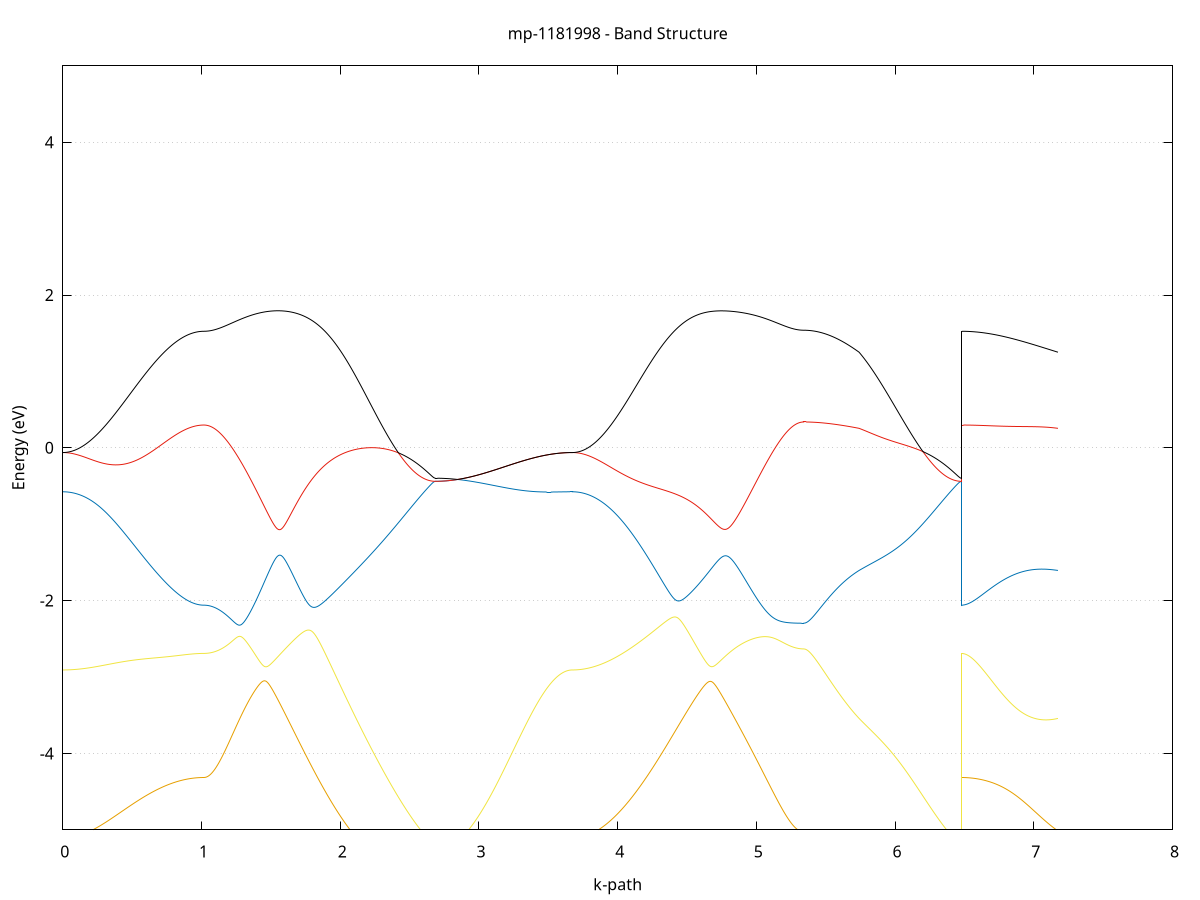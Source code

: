 set title 'mp-1181998 - Band Structure'
set xlabel 'k-path'
set ylabel 'Energy (eV)'
set grid y
set yrange [-5:5]
set terminal png size 800,600
set output 'mp-1181998_bands_gnuplot.png'
plot '-' using 1:2 with lines notitle, '-' using 1:2 with lines notitle, '-' using 1:2 with lines notitle, '-' using 1:2 with lines notitle, '-' using 1:2 with lines notitle, '-' using 1:2 with lines notitle, '-' using 1:2 with lines notitle, '-' using 1:2 with lines notitle, '-' using 1:2 with lines notitle, '-' using 1:2 with lines notitle, '-' using 1:2 with lines notitle, '-' using 1:2 with lines notitle, '-' using 1:2 with lines notitle, '-' using 1:2 with lines notitle, '-' using 1:2 with lines notitle, '-' using 1:2 with lines notitle, '-' using 1:2 with lines notitle, '-' using 1:2 with lines notitle, '-' using 1:2 with lines notitle, '-' using 1:2 with lines notitle, '-' using 1:2 with lines notitle, '-' using 1:2 with lines notitle, '-' using 1:2 with lines notitle, '-' using 1:2 with lines notitle, '-' using 1:2 with lines notitle, '-' using 1:2 with lines notitle, '-' using 1:2 with lines notitle, '-' using 1:2 with lines notitle, '-' using 1:2 with lines notitle, '-' using 1:2 with lines notitle, '-' using 1:2 with lines notitle, '-' using 1:2 with lines notitle, '-' using 1:2 with lines notitle, '-' using 1:2 with lines notitle, '-' using 1:2 with lines notitle, '-' using 1:2 with lines notitle, '-' using 1:2 with lines notitle, '-' using 1:2 with lines notitle, '-' using 1:2 with lines notitle, '-' using 1:2 with lines notitle, '-' using 1:2 with lines notitle, '-' using 1:2 with lines notitle, '-' using 1:2 with lines notitle, '-' using 1:2 with lines notitle, '-' using 1:2 with lines notitle, '-' using 1:2 with lines notitle, '-' using 1:2 with lines notitle, '-' using 1:2 with lines notitle, '-' using 1:2 with lines notitle, '-' using 1:2 with lines notitle, '-' using 1:2 with lines notitle, '-' using 1:2 with lines notitle, '-' using 1:2 with lines notitle, '-' using 1:2 with lines notitle, '-' using 1:2 with lines notitle, '-' using 1:2 with lines notitle, '-' using 1:2 with lines notitle, '-' using 1:2 with lines notitle, '-' using 1:2 with lines notitle, '-' using 1:2 with lines notitle, '-' using 1:2 with lines notitle, '-' using 1:2 with lines notitle, '-' using 1:2 with lines notitle, '-' using 1:2 with lines notitle
0.000000 -19.390760
0.009975 -19.390660
0.019951 -19.390060
0.029926 -19.389160
0.039901 -19.387860
0.049877 -19.386260
0.059852 -19.384260
0.069827 -19.381860
0.079802 -19.379160
0.089778 -19.376060
0.099753 -19.372560
0.109728 -19.368760
0.119704 -19.364660
0.129679 -19.360160
0.139654 -19.355260
0.149630 -19.349960
0.159605 -19.344460
0.169580 -19.338460
0.179555 -19.332160
0.189531 -19.325560
0.199506 -19.318560
0.209481 -19.311260
0.219457 -19.303660
0.229432 -19.295660
0.239407 -19.287360
0.249383 -19.278660
0.259358 -19.269660
0.269333 -19.260360
0.279309 -19.250760
0.289284 -19.240860
0.299259 -19.230560
0.309234 -19.220060
0.319210 -19.209160
0.329185 -19.197960
0.339160 -19.186560
0.349136 -19.174760
0.359111 -19.162760
0.369086 -19.150460
0.379062 -19.137960
0.389037 -19.125160
0.399012 -19.112060
0.408987 -19.098660
0.418963 -19.085060
0.428938 -19.071160
0.438913 -19.057060
0.448889 -19.042760
0.458864 -19.028260
0.468839 -19.013460
0.478815 -18.998560
0.488790 -18.983360
0.498765 -18.968060
0.508741 -18.952560
0.518716 -18.936860
0.528691 -18.921060
0.538666 -18.905160
0.548642 -18.889060
0.558617 -18.872860
0.568592 -18.856460
0.578568 -18.840060
0.588543 -18.823560
0.598518 -18.807060
0.608494 -18.790460
0.618469 -18.773760
0.628444 -18.757060
0.638419 -18.740460
0.648395 -18.723760
0.658370 -18.707060
0.668345 -18.690460
0.678321 -18.673960
0.688296 -18.657560
0.698271 -18.641160
0.708247 -18.624960
0.718222 -18.608860
0.728197 -18.592960
0.738173 -18.577260
0.748148 -18.561760
0.758123 -18.546560
0.768098 -18.531560
0.778074 -18.516860
0.788049 -18.502460
0.798024 -18.488460
0.808000 -18.474760
0.817975 -18.461460
0.827950 -18.448660
0.837926 -18.436260
0.847901 -18.424360
0.857876 -18.412960
0.867851 -18.402060
0.877827 -18.391660
0.887802 -18.381960
0.897777 -18.372760
0.907753 -18.364260
0.917728 -18.356460
0.927703 -18.349260
0.937679 -18.342760
0.947654 -18.336960
0.957629 -18.331960
0.967605 -18.327660
0.977580 -18.324160
0.987555 -18.321360
0.997530 -18.319360
1.007506 -18.318160
1.017481 -18.317860
1.017481 -18.317860
1.027438 -18.317660
1.037395 -18.317260
1.047353 -18.316660
1.057310 -18.315860
1.067267 -18.314660
1.077224 -18.313360
1.087182 -18.311760
1.097139 -18.309860
1.107096 -18.307760
1.117053 -18.305460
1.127010 -18.302860
1.136968 -18.300160
1.146925 -18.297160
1.156882 -18.293960
1.166839 -18.290560
1.176797 -18.286860
1.186754 -18.283060
1.196711 -18.279060
1.206668 -18.274860
1.216625 -18.270460
1.226583 -18.265960
1.236540 -18.261260
1.246497 -18.256360
1.256454 -18.251360
1.266411 -18.246260
1.276369 -18.241060
1.286326 -18.235660
1.296283 -18.230260
1.306240 -18.224760
1.316198 -18.219060
1.326155 -18.213460
1.336112 -18.207760
1.346069 -18.201960
1.356026 -18.196260
1.365984 -18.190460
1.375941 -18.184760
1.385898 -18.179060
1.395855 -18.173460
1.405813 -18.167860
1.415770 -18.162360
1.425727 -18.157060
1.435684 -18.151760
1.445641 -18.146660
1.455599 -18.141760
1.465556 -18.136960
1.475513 -18.132460
1.485470 -18.128060
1.495428 -18.123960
1.505385 -18.120160
1.515342 -18.116660
1.525299 -18.113360
1.535256 -18.110460
1.545214 -18.107860
1.555171 -18.105560
1.565128 -18.103760
1.575085 -18.102260
1.585042 -18.101260
1.595000 -18.100660
1.604957 -18.100460
1.614914 -18.100760
1.624871 -18.101560
1.634829 -18.102760
1.644786 -18.104460
1.654743 -18.106560
1.664700 -18.109260
1.674657 -18.112460
1.684615 -18.116160
1.694572 -18.120360
1.704529 -18.125160
1.714486 -18.130360
1.724444 -18.136060
1.734401 -18.142260
1.744358 -18.149060
1.754315 -18.156260
1.764272 -18.163960
1.774230 -18.172160
1.784187 -18.180860
1.794144 -18.189960
1.804101 -18.199460
1.814058 -18.209460
1.824016 -18.219760
1.833973 -18.230560
1.833973 -18.230560
1.843866 -18.241660
1.853758 -18.253060
1.863651 -18.264860
1.873544 -18.277060
1.883436 -18.289560
1.893329 -18.302260
1.903222 -18.315360
1.913114 -18.328660
1.923007 -18.342160
1.932900 -18.355960
1.942792 -18.369960
1.952685 -18.384060
1.962578 -18.398460
1.972470 -18.412960
1.982363 -18.427660
1.992256 -18.442460
2.002149 -18.457360
2.012041 -18.472360
2.021934 -18.487460
2.031827 -18.502560
2.041719 -18.517760
2.051612 -18.533060
2.061505 -18.548260
2.071397 -18.563560
2.081290 -18.578760
2.091183 -18.594060
2.101075 -18.609260
2.110968 -18.624460
2.120861 -18.639560
2.130753 -18.654560
2.140646 -18.669460
2.150539 -18.684360
2.160431 -18.699060
2.170324 -18.713760
2.180217 -18.728260
2.190109 -18.742660
2.200002 -18.756860
2.209895 -18.770960
2.219788 -18.784860
2.229680 -18.798660
2.239573 -18.812260
2.249466 -18.825560
2.259358 -18.838760
2.269251 -18.851760
2.279144 -18.864560
2.289036 -18.877060
2.298929 -18.889360
2.308822 -18.901460
2.318714 -18.913360
2.328607 -18.924960
2.338500 -18.936260
2.348392 -18.947360
2.358285 -18.958160
2.368178 -18.968760
2.378070 -18.979060
2.387963 -18.989060
2.397856 -18.998660
2.407748 -19.008160
2.417641 -19.017260
2.427534 -19.026160
2.437426 -19.034660
2.447319 -19.042860
2.457212 -19.050860
2.467105 -19.058460
2.476997 -19.065760
2.486890 -19.072760
2.496783 -19.079360
2.506675 -19.085760
2.516568 -19.091760
2.526461 -19.097360
2.536353 -19.102760
2.546246 -19.107760
2.556139 -19.112460
2.566031 -19.116760
2.575924 -19.120760
2.585817 -19.124360
2.595709 -19.127760
2.605602 -19.130660
2.615495 -19.133260
2.625387 -19.135560
2.635280 -19.137460
2.645173 -19.139060
2.655065 -19.140260
2.664958 -19.141160
2.674851 -19.141660
2.684744 -19.141860
2.684744 -19.141860
2.694733 -19.141960
2.704723 -19.142160
2.714713 -19.142460
2.724703 -19.142960
2.734693 -19.143560
2.744683 -19.144260
2.754673 -19.145060
2.764662 -19.146060
2.774652 -19.147160
2.784642 -19.148360
2.794632 -19.149660
2.804622 -19.151160
2.814612 -19.152760
2.824602 -19.154460
2.834592 -19.156260
2.844581 -19.158160
2.854571 -19.160260
2.864561 -19.162460
2.874551 -19.164660
2.884541 -19.167060
2.894531 -19.169560
2.904521 -19.172060
2.914511 -19.174760
2.924500 -19.177560
2.934490 -19.180360
2.944480 -19.183260
2.954470 -19.186360
2.964460 -19.189460
2.974450 -19.192560
2.984440 -19.195760
2.994430 -19.199160
3.004419 -19.202460
3.014409 -19.205960
3.024399 -19.209460
3.034389 -19.213060
3.044379 -19.216660
3.054369 -19.220260
3.064359 -19.223960
3.074349 -19.227760
3.084338 -19.231560
3.094328 -19.235360
3.104318 -19.239260
3.114308 -19.243160
3.124298 -19.247060
3.134288 -19.250960
3.144278 -19.254860
3.154268 -19.258860
3.164257 -19.262760
3.174247 -19.266760
3.184237 -19.270660
3.194227 -19.274660
3.204217 -19.278560
3.214207 -19.282460
3.224197 -19.286360
3.234187 -19.290260
3.244176 -19.294060
3.254166 -19.297960
3.264156 -19.301660
3.274146 -19.305460
3.284136 -19.309160
3.294126 -19.312860
3.304116 -19.316460
3.314106 -19.319960
3.324095 -19.323460
3.334085 -19.326960
3.344075 -19.330360
3.354065 -19.333660
3.364055 -19.336960
3.374045 -19.340160
3.384035 -19.343160
3.394025 -19.346260
3.404014 -19.349160
3.414004 -19.352060
3.423994 -19.354760
3.433984 -19.357460
3.443974 -19.360060
3.453964 -19.362560
3.463954 -19.365060
3.473944 -19.367360
3.483933 -19.369560
3.493923 -19.371660
3.503913 -19.373660
3.513903 -19.375660
3.523893 -19.377460
3.533883 -19.379160
3.543873 -19.380660
3.553863 -19.382160
3.563852 -19.383560
3.573842 -19.384860
3.583832 -19.385960
3.593822 -19.386960
3.603812 -19.387860
3.613802 -19.388660
3.623792 -19.389260
3.633782 -19.389860
3.643771 -19.390260
3.653761 -19.390560
3.663751 -19.390760
3.673741 -19.390760
3.673741 -19.390760
3.683676 -19.390560
3.693611 -19.389960
3.703546 -19.389060
3.713481 -19.387660
3.723416 -19.385960
3.733351 -19.383760
3.743286 -19.381260
3.753221 -19.378360
3.763156 -19.375060
3.773091 -19.371360
3.783026 -19.367260
3.792961 -19.362860
3.802896 -19.357960
3.812831 -19.352760
3.822766 -19.347160
3.832701 -19.341160
3.842636 -19.334860
3.852571 -19.328160
3.862506 -19.321060
3.872441 -19.313560
3.882376 -19.305760
3.892311 -19.297560
3.902246 -19.289060
3.912181 -19.280160
3.922116 -19.270960
3.932051 -19.261360
3.941986 -19.251360
3.951922 -19.241060
3.961857 -19.230460
3.971792 -19.219560
3.981727 -19.208260
3.991662 -19.196660
4.001597 -19.184760
4.011532 -19.172560
4.021467 -19.159960
4.031402 -19.147160
4.041337 -19.133960
4.051272 -19.120560
4.061207 -19.106860
4.071142 -19.092860
4.081077 -19.078560
4.091012 -19.063960
4.100947 -19.049160
4.110882 -19.034160
4.120817 -19.018860
4.130752 -19.003260
4.140687 -18.987560
4.150622 -18.971560
4.160557 -18.955360
4.170492 -18.938860
4.180427 -18.922260
4.190362 -18.905460
4.200297 -18.888560
4.210232 -18.871360
4.220167 -18.854160
4.230102 -18.836660
4.240037 -18.819160
4.249972 -18.801460
4.259907 -18.783660
4.269842 -18.765760
4.279777 -18.747760
4.289712 -18.729760
4.299647 -18.711660
4.309582 -18.693460
4.319517 -18.675360
4.329452 -18.657160
4.339387 -18.638960
4.349322 -18.620860
4.359257 -18.602660
4.369192 -18.584560
4.379127 -18.566560
4.389062 -18.548660
4.398997 -18.530760
4.408932 -18.513060
4.418867 -18.495460
4.428802 -18.478060
4.438737 -18.460860
4.448672 -18.443760
4.458607 -18.426960
4.468542 -18.410360
4.478477 -18.393960
4.488412 -18.377860
4.498347 -18.362160
4.508282 -18.346660
4.518218 -18.331460
4.528153 -18.316760
4.538088 -18.302360
4.548023 -18.288260
4.557958 -18.274660
4.567893 -18.261460
4.577828 -18.248760
4.587763 -18.236460
4.597698 -18.224660
4.607633 -18.213360
4.617568 -18.202560
4.627503 -18.192260
4.637438 -18.182460
4.647373 -18.173260
4.657308 -18.164660
4.667243 -18.156460
4.677178 -18.148960
4.687113 -18.141960
4.697048 -18.135460
4.706983 -18.129660
4.716918 -18.124360
4.726853 -18.119660
4.736788 -18.115460
4.746723 -18.111860
4.756658 -18.108760
4.766593 -18.106160
4.776528 -18.104060
4.786463 -18.102560
4.796398 -18.101460
4.806333 -18.100860
4.816268 -18.100760
4.826203 -18.101060
4.836138 -18.101760
4.846073 -18.102960
4.856008 -18.104460
4.865943 -18.106260
4.875878 -18.108460
4.885813 -18.110960
4.895748 -18.113760
4.905683 -18.116860
4.915618 -18.120260
4.915618 -18.120260
4.925511 -18.123860
4.935404 -18.127560
4.945296 -18.131560
4.955189 -18.135660
4.965082 -18.139860
4.974974 -18.144260
4.984867 -18.148760
4.994760 -18.153360
5.004652 -18.157960
5.014545 -18.162760
5.024438 -18.167460
5.034330 -18.172260
5.044223 -18.176960
5.054116 -18.181760
5.064008 -18.186460
5.073901 -18.191160
5.083794 -18.195760
5.093686 -18.200360
5.103579 -18.204760
5.113472 -18.209160
5.123365 -18.213460
5.133257 -18.217560
5.143150 -18.221560
5.153043 -18.225460
5.162935 -18.229160
5.172828 -18.232760
5.182721 -18.236160
5.192613 -18.239360
5.202506 -18.242460
5.212399 -18.245360
5.222291 -18.247960
5.232184 -18.250560
5.242077 -18.252860
5.251969 -18.254860
5.261862 -18.256760
5.271755 -18.258460
5.281647 -18.259960
5.291540 -18.261160
5.301433 -18.262160
5.311325 -18.262960
5.321218 -18.263560
5.331111 -18.263860
5.341004 -18.263960
5.341004 -18.263960
5.350993 -18.264060
5.360983 -18.264360
5.370972 -18.264760
5.380962 -18.265460
5.390952 -18.266260
5.400941 -18.267260
5.410931 -18.268460
5.420920 -18.269760
5.430910 -18.271260
5.440900 -18.273060
5.450889 -18.274960
5.460879 -18.276960
5.470868 -18.279260
5.480858 -18.281660
5.490848 -18.284260
5.500837 -18.287060
5.510827 -18.290060
5.520816 -18.293160
5.530806 -18.296560
5.540796 -18.300060
5.550785 -18.303660
5.560775 -18.307560
5.570765 -18.311560
5.580754 -18.315760
5.590744 -18.320160
5.600733 -18.324560
5.610723 -18.329260
5.620713 -18.334160
5.630702 -18.339160
5.640692 -18.344360
5.650681 -18.349760
5.660671 -18.355260
5.670661 -18.360860
5.680650 -18.366760
5.690640 -18.372760
5.700629 -18.378860
5.710619 -18.385160
5.720609 -18.391560
5.730598 -18.398260
5.740588 -18.404960
5.740588 -18.404960
5.750545 -18.416960
5.760501 -18.429360
5.770458 -18.442060
5.780414 -18.454960
5.790371 -18.468160
5.800328 -18.481660
5.810284 -18.495260
5.820241 -18.509160
5.830197 -18.523160
5.840154 -18.537360
5.850111 -18.551660
5.860067 -18.566060
5.870024 -18.580560
5.879980 -18.595160
5.889937 -18.609760
5.899894 -18.624360
5.909850 -18.639060
5.919807 -18.653660
5.929763 -18.668160
5.939720 -18.682760
5.949677 -18.697260
5.959633 -18.711560
5.969590 -18.725960
5.979546 -18.740160
5.989503 -18.754260
5.999460 -18.768260
6.009416 -18.782060
6.019373 -18.795860
6.029330 -18.809360
6.039286 -18.822760
6.049243 -18.835960
6.059199 -18.848960
6.069156 -18.861760
6.079113 -18.874360
6.089069 -18.886760
6.099026 -18.898860
6.108982 -18.910760
6.118939 -18.922460
6.128896 -18.933960
6.138852 -18.945060
6.148809 -18.956060
6.158765 -18.966660
6.168722 -18.977060
6.178679 -18.987160
6.188635 -18.996960
6.198592 -19.006560
6.208548 -19.015760
6.218505 -19.024660
6.228462 -19.033360
6.238418 -19.041660
6.248375 -19.049660
6.258331 -19.057360
6.268288 -19.064760
6.278245 -19.071860
6.288201 -19.078560
6.298158 -19.084960
6.308115 -19.091060
6.318071 -19.096860
6.328028 -19.102260
6.337984 -19.107360
6.347941 -19.112060
6.357898 -19.116460
6.367854 -19.120460
6.377811 -19.124160
6.387767 -19.127460
6.397724 -19.130560
6.407681 -19.133160
6.417637 -19.135460
6.427594 -19.137460
6.437550 -19.139060
6.447507 -19.140260
6.457464 -19.141160
6.467420 -19.141660
6.477377 -19.141860
6.477377 -18.317860
6.487333 -18.317860
6.497289 -18.317860
6.507245 -18.317860
6.517201 -18.317960
6.527157 -18.317960
6.537113 -18.318160
6.547069 -18.318260
6.557026 -18.318360
6.566982 -18.318460
6.576938 -18.318660
6.586894 -18.318760
6.596850 -18.318960
6.606806 -18.319160
6.616762 -18.319360
6.626718 -18.319660
6.636674 -18.319860
6.646630 -18.320160
6.656586 -18.320460
6.666543 -18.320760
6.676499 -18.321060
6.686455 -18.321460
6.696411 -18.321860
6.706367 -18.322260
6.716323 -18.322760
6.726279 -18.323260
6.736235 -18.323760
6.746191 -18.324260
6.756147 -18.324860
6.766103 -18.325560
6.776060 -18.326160
6.786016 -18.326860
6.795972 -18.327560
6.805928 -18.328360
6.815884 -18.329160
6.825840 -18.330160
6.835796 -18.331060
6.845752 -18.332060
6.855708 -18.333060
6.865664 -18.334160
6.875620 -18.335360
6.885577 -18.336560
6.895533 -18.337860
6.905489 -18.339160
6.915445 -18.340560
6.925401 -18.341960
6.935357 -18.343560
6.945313 -18.345160
6.955269 -18.346860
6.965225 -18.348560
6.975181 -18.350360
6.985137 -18.352260
6.995094 -18.354260
7.005050 -18.356360
7.015006 -18.358460
7.024962 -18.360760
7.034918 -18.362960
7.044874 -18.365360
7.054830 -18.367860
7.064786 -18.370460
7.074742 -18.373060
7.084698 -18.375860
7.094654 -18.378760
7.104611 -18.381660
7.114567 -18.384760
7.124523 -18.387860
7.134479 -18.391160
7.144435 -18.394360
7.154391 -18.397860
7.164347 -18.401360
7.174303 -18.404960
e
0.000000 -13.487060
0.009975 -13.487460
0.019951 -13.488760
0.029926 -13.490860
0.039901 -13.493760
0.049877 -13.497560
0.059852 -13.502160
0.069827 -13.507560
0.079802 -13.513860
0.089778 -13.520960
0.099753 -13.528760
0.109728 -13.537460
0.119704 -13.546960
0.129679 -13.557260
0.139654 -13.568260
0.149630 -13.580060
0.159605 -13.592660
0.169580 -13.605960
0.179555 -13.619960
0.189531 -13.634760
0.199506 -13.650160
0.209481 -13.666360
0.219457 -13.683160
0.229432 -13.700660
0.239407 -13.718760
0.249383 -13.737460
0.259358 -13.756860
0.269333 -13.776860
0.279309 -13.797360
0.289284 -13.818560
0.299259 -13.840160
0.309234 -13.862360
0.319210 -13.885060
0.329185 -13.908260
0.339160 -13.931960
0.349136 -13.956060
0.359111 -13.980660
0.369086 -14.005660
0.379062 -14.030960
0.389037 -14.056760
0.399012 -14.082860
0.408987 -14.109360
0.418963 -14.136060
0.428938 -14.163160
0.438913 -14.190460
0.448889 -14.218060
0.458864 -14.245960
0.468839 -14.273960
0.478815 -14.302260
0.488790 -14.330660
0.498765 -14.359260
0.508741 -14.387960
0.518716 -14.416760
0.528691 -14.445660
0.538666 -14.474560
0.548642 -14.503560
0.558617 -14.532560
0.568592 -14.561560
0.578568 -14.590560
0.588543 -14.619460
0.598518 -14.648360
0.608494 -14.677060
0.618469 -14.705660
0.628444 -14.734160
0.638419 -14.762460
0.648395 -14.790460
0.658370 -14.818360
0.668345 -14.845960
0.678321 -14.873260
0.688296 -14.900260
0.698271 -14.926860
0.708247 -14.953160
0.718222 -14.979060
0.728197 -15.004560
0.738173 -15.029560
0.748148 -15.054060
0.758123 -15.078160
0.768098 -15.101560
0.778074 -15.124460
0.788049 -15.146760
0.798024 -15.168460
0.808000 -15.189360
0.817975 -15.209660
0.827950 -15.229160
0.837926 -15.247960
0.847901 -15.265960
0.857876 -15.283060
0.867851 -15.299360
0.877827 -15.314760
0.887802 -15.329260
0.897777 -15.342760
0.907753 -15.355360
0.917728 -15.366960
0.927703 -15.377460
0.937679 -15.386960
0.947654 -15.395360
0.957629 -15.402760
0.967605 -15.408960
0.977580 -15.414060
0.987555 -15.418060
0.997530 -15.420960
1.007506 -15.422660
1.017481 -15.423260
1.017481 -15.423260
1.027438 -15.423360
1.037395 -15.423760
1.047353 -15.424360
1.057310 -15.425260
1.067267 -15.426460
1.077224 -15.427860
1.087182 -15.429460
1.097139 -15.431360
1.107096 -15.433560
1.117053 -15.435860
1.127010 -15.438560
1.136968 -15.441360
1.146925 -15.444460
1.156882 -15.447660
1.166839 -15.451160
1.176797 -15.454860
1.186754 -15.458760
1.196711 -15.462860
1.206668 -15.467060
1.216625 -15.471560
1.226583 -15.476160
1.236540 -15.480860
1.246497 -15.485760
1.256454 -15.490760
1.266411 -15.495860
1.276369 -15.501060
1.286326 -15.506360
1.296283 -15.511760
1.306240 -15.517160
1.316198 -15.522560
1.326155 -15.528060
1.336112 -15.533560
1.346069 -15.539060
1.356026 -15.544460
1.365984 -15.549860
1.375941 -15.555260
1.385898 -15.560460
1.395855 -15.565560
1.405813 -15.570560
1.415770 -15.575360
1.425727 -15.580060
1.435684 -15.584560
1.445641 -15.588760
1.455599 -15.592660
1.465556 -15.596360
1.475513 -15.599760
1.485470 -15.602860
1.495428 -15.605560
1.505385 -15.607860
1.515342 -15.609760
1.525299 -15.611260
1.535256 -15.612360
1.545214 -15.612960
1.555171 -15.612960
1.565128 -15.612560
1.575085 -15.611560
1.585042 -15.609960
1.595000 -15.607760
1.604957 -15.604960
1.614914 -15.601560
1.624871 -15.597560
1.634829 -15.592860
1.644786 -15.587460
1.654743 -15.581360
1.664700 -15.574560
1.674657 -15.567060
1.684615 -15.558860
1.694572 -15.549860
1.704529 -15.540160
1.714486 -15.529760
1.724444 -15.518660
1.734401 -15.506660
1.744358 -15.494060
1.754315 -15.480660
1.764272 -15.466560
1.774230 -15.451760
1.784187 -15.436160
1.794144 -15.419960
1.804101 -15.402960
1.814058 -15.385360
1.824016 -15.366960
1.833973 -15.347960
1.833973 -15.347960
1.843866 -15.328460
1.853758 -15.308260
1.863651 -15.287560
1.873544 -15.266160
1.883436 -15.244260
1.893329 -15.221760
1.903222 -15.198760
1.913114 -15.175160
1.923007 -15.151060
1.932900 -15.126460
1.942792 -15.101460
1.952685 -15.075960
1.962578 -15.050060
1.972470 -15.023760
1.982363 -14.997060
1.992256 -14.969960
2.002149 -14.942460
2.012041 -14.914760
2.021934 -14.886660
2.031827 -14.858360
2.041719 -14.829660
2.051612 -14.800860
2.061505 -14.771760
2.071397 -14.742460
2.081290 -14.713060
2.091183 -14.683460
2.101075 -14.653660
2.110968 -14.623760
2.120861 -14.593860
2.130753 -14.563860
2.140646 -14.533760
2.150539 -14.503660
2.160431 -14.473560
2.170324 -14.443460
2.180217 -14.413360
2.190109 -14.383460
2.200002 -14.353560
2.209895 -14.323760
2.219788 -14.294160
2.229680 -14.264660
2.239573 -14.235260
2.249466 -14.206160
2.259358 -14.177260
2.269251 -14.148660
2.279144 -14.120260
2.289036 -14.092160
2.298929 -14.064360
2.308822 -14.036960
2.318714 -14.009860
2.328607 -13.983160
2.338500 -13.956860
2.348392 -13.930960
2.358285 -13.905560
2.368178 -13.880560
2.378070 -13.856160
2.387963 -13.832260
2.397856 -13.808860
2.407748 -13.785960
2.417641 -13.763760
2.427534 -13.742060
2.437426 -13.721060
2.447319 -13.700660
2.457212 -13.680960
2.467105 -13.661860
2.476997 -13.643560
2.486890 -13.625960
2.496783 -13.609060
2.506675 -13.592960
2.516568 -13.577560
2.526461 -13.563060
2.536353 -13.549260
2.546246 -13.536260
2.556139 -13.524160
2.566031 -13.512860
2.575924 -13.502460
2.585817 -13.492960
2.595709 -13.484260
2.605602 -13.476460
2.615495 -13.469560
2.625387 -13.463560
2.635280 -13.458560
2.645173 -13.454360
2.655065 -13.451060
2.664958 -13.448760
2.674851 -13.447360
2.684744 -13.446960
2.684744 -13.446960
2.694733 -13.446960
2.704723 -13.446960
2.714713 -13.447060
2.724703 -13.447160
2.734693 -13.447360
2.744683 -13.447460
2.754673 -13.447660
2.764662 -13.447860
2.774652 -13.448160
2.784642 -13.448460
2.794632 -13.448760
2.804622 -13.449060
2.814612 -13.449460
2.824602 -13.449860
2.834592 -13.450260
2.844581 -13.450660
2.854571 -13.451160
2.864561 -13.451560
2.874551 -13.452060
2.884541 -13.452660
2.894531 -13.453160
2.904521 -13.453660
2.914511 -13.454260
2.924500 -13.454860
2.934490 -13.455460
2.944480 -13.456060
2.954470 -13.456660
2.964460 -13.457360
2.974450 -13.457960
2.984440 -13.458560
2.994430 -13.459260
3.004419 -13.459860
3.014409 -13.460560
3.024399 -13.461260
3.034389 -13.461960
3.044379 -13.462660
3.054369 -13.463260
3.064359 -13.463960
3.074349 -13.464660
3.084338 -13.465360
3.094328 -13.466060
3.104318 -13.466760
3.114308 -13.467360
3.124298 -13.468060
3.134288 -13.468760
3.144278 -13.469360
3.154268 -13.470060
3.164257 -13.470660
3.174247 -13.471260
3.184237 -13.471960
3.194227 -13.472560
3.204217 -13.473160
3.214207 -13.473760
3.224197 -13.474360
3.234187 -13.474860
3.244176 -13.475460
3.254166 -13.476060
3.264156 -13.476560
3.274146 -13.477060
3.284136 -13.477560
3.294126 -13.478060
3.304116 -13.478560
3.314106 -13.479060
3.324095 -13.479460
3.334085 -13.479960
3.344075 -13.480360
3.354065 -13.480760
3.364055 -13.481160
3.374045 -13.481560
3.384035 -13.481960
3.394025 -13.482260
3.404014 -13.482660
3.414004 -13.482960
3.423994 -13.483260
3.433984 -13.483560
3.443974 -13.483860
3.453964 -13.484160
3.463954 -13.484360
3.473944 -13.484660
3.483933 -13.484860
3.493923 -13.485060
3.503913 -13.485260
3.513903 -13.485560
3.523893 -13.485660
3.533883 -13.485860
3.543873 -13.486060
3.553863 -13.486160
3.563852 -13.486360
3.573842 -13.486460
3.583832 -13.486560
3.593822 -13.486660
3.603812 -13.486760
3.613802 -13.486860
3.623792 -13.486860
3.633782 -13.486960
3.643771 -13.486960
3.653761 -13.487060
3.663751 -13.487060
3.673741 -13.487060
3.673741 -13.487060
3.683676 -13.487560
3.693611 -13.488960
3.703546 -13.491260
3.713481 -13.494460
3.723416 -13.498660
3.733351 -13.503860
3.743286 -13.509860
3.753221 -13.516760
3.763156 -13.524560
3.773091 -13.533360
3.783026 -13.542960
3.792961 -13.553460
3.802896 -13.564760
3.812831 -13.576960
3.822766 -13.589960
3.832701 -13.603760
3.842636 -13.618460
3.852571 -13.633860
3.862506 -13.650060
3.872441 -13.666960
3.882376 -13.684660
3.892311 -13.703060
3.902246 -13.722160
3.912181 -13.741960
3.922116 -13.762460
3.932051 -13.783560
3.941986 -13.805260
3.951922 -13.827560
3.961857 -13.850360
3.971792 -13.873860
3.981727 -13.897860
3.991662 -13.922360
4.001597 -13.947260
4.011532 -13.972760
4.021467 -13.998660
4.031402 -14.024960
4.041337 -14.051660
4.051272 -14.078760
4.061207 -14.106160
4.071142 -14.133960
4.081077 -14.162060
4.091012 -14.190460
4.100947 -14.219060
4.110882 -14.247960
4.120817 -14.277060
4.130752 -14.306360
4.140687 -14.335760
4.150622 -14.365460
4.160557 -14.395160
4.170492 -14.424960
4.180427 -14.454960
4.190362 -14.484860
4.200297 -14.514960
4.210232 -14.544960
4.220167 -14.574960
4.230102 -14.604960
4.240037 -14.634960
4.249972 -14.664860
4.259907 -14.694660
4.269842 -14.724360
4.279777 -14.753860
4.289712 -14.783260
4.299647 -14.812460
4.309582 -14.841360
4.319517 -14.870160
4.329452 -14.898660
4.339387 -14.926960
4.349322 -14.954860
4.359257 -14.982560
4.369192 -15.009860
4.379127 -15.036760
4.389062 -15.063360
4.398997 -15.089560
4.408932 -15.115360
4.418867 -15.140660
4.428802 -15.165460
4.438737 -15.189860
4.448672 -15.213660
4.458607 -15.237060
4.468542 -15.259760
4.478477 -15.282060
4.488412 -15.303660
4.498347 -15.324660
4.508282 -15.345060
4.518218 -15.364760
4.528153 -15.383860
4.538088 -15.402260
4.548023 -15.419960
4.557958 -15.436960
4.567893 -15.453160
4.577828 -15.468660
4.587763 -15.483360
4.597698 -15.497360
4.607633 -15.510560
4.617568 -15.522960
4.627503 -15.534560
4.637438 -15.545260
4.647373 -15.555260
4.657308 -15.564460
4.667243 -15.572760
4.677178 -15.580360
4.687113 -15.587060
4.697048 -15.592960
4.706983 -15.598060
4.716918 -15.602360
4.726853 -15.605860
4.736788 -15.608660
4.746723 -15.610660
4.756658 -15.611960
4.766593 -15.612560
4.776528 -15.612360
4.786463 -15.611560
4.796398 -15.610060
4.806333 -15.607960
4.816268 -15.605260
4.826203 -15.601960
4.836138 -15.598160
4.846073 -15.593760
4.856008 -15.588960
4.865943 -15.583660
4.875878 -15.577860
4.885813 -15.571660
4.895748 -15.565160
4.905683 -15.558260
4.915618 -15.551060
4.915618 -15.551060
4.925511 -15.543660
4.935404 -15.535960
4.945296 -15.528060
4.955189 -15.519960
4.965082 -15.511660
4.974974 -15.503260
4.984867 -15.494760
4.994760 -15.486260
5.004652 -15.477560
5.014545 -15.468960
5.024438 -15.460260
5.034330 -15.451660
5.044223 -15.443060
5.054116 -15.434460
5.064008 -15.426060
5.073901 -15.417760
5.083794 -15.409560
5.093686 -15.401560
5.103579 -15.393660
5.113472 -15.385960
5.123365 -15.378460
5.133257 -15.371260
5.143150 -15.364260
5.153043 -15.357460
5.162935 -15.350960
5.172828 -15.344760
5.182721 -15.338760
5.192613 -15.333160
5.202506 -15.327860
5.212399 -15.322860
5.222291 -15.318160
5.232184 -15.313860
5.242077 -15.309960
5.251969 -15.306360
5.261862 -15.303060
5.271755 -15.300160
5.281647 -15.297660
5.291540 -15.295560
5.301433 -15.293760
5.311325 -15.292460
5.321218 -15.291460
5.331111 -15.290860
5.341004 -15.290660
5.341004 -15.290660
5.350993 -15.290560
5.360983 -15.290060
5.370972 -15.289260
5.380962 -15.288160
5.390952 -15.286760
5.400941 -15.285060
5.410931 -15.283060
5.420920 -15.280660
5.430910 -15.278060
5.440900 -15.275060
5.450889 -15.271860
5.460879 -15.268260
5.470868 -15.264360
5.480858 -15.260160
5.490848 -15.255660
5.500837 -15.250960
5.510827 -15.245860
5.520816 -15.240460
5.530806 -15.234760
5.540796 -15.228860
5.550785 -15.222560
5.560775 -15.216060
5.570765 -15.209160
5.580754 -15.202060
5.590744 -15.194660
5.600733 -15.187060
5.610723 -15.179060
5.620713 -15.170860
5.630702 -15.162360
5.640692 -15.153560
5.650681 -15.144560
5.660671 -15.135260
5.670661 -15.125760
5.680650 -15.115960
5.690640 -15.105960
5.700629 -15.095660
5.710619 -15.085060
5.720609 -15.074360
5.730598 -15.063360
5.740588 -15.052060
5.740588 -15.052060
5.750545 -15.029460
5.760501 -15.006160
5.770458 -14.982160
5.780414 -14.957660
5.790371 -14.932560
5.800328 -14.906860
5.810284 -14.880760
5.820241 -14.854160
5.830197 -14.827160
5.840154 -14.799760
5.850111 -14.771960
5.860067 -14.743760
5.870024 -14.715360
5.879980 -14.686660
5.889937 -14.657760
5.899894 -14.628560
5.909850 -14.599260
5.919807 -14.569660
5.929763 -14.540060
5.939720 -14.510360
5.949677 -14.480560
5.959633 -14.450660
5.969590 -14.420860
5.979546 -14.390960
5.989503 -14.361160
5.999460 -14.331360
6.009416 -14.301760
6.019373 -14.272160
6.029330 -14.242860
6.039286 -14.213560
6.049243 -14.184560
6.059199 -14.155760
6.069156 -14.127260
6.079113 -14.098960
6.089069 -14.071060
6.099026 -14.043360
6.108982 -14.016060
6.118939 -13.989160
6.128896 -13.962660
6.138852 -13.936460
6.148809 -13.910860
6.158765 -13.885660
6.168722 -13.860960
6.178679 -13.836760
6.188635 -13.813160
6.198592 -13.790060
6.208548 -13.767560
6.218505 -13.745660
6.228462 -13.724360
6.238418 -13.703760
6.248375 -13.683860
6.258331 -13.664560
6.268288 -13.646060
6.278245 -13.628160
6.288201 -13.611060
6.298158 -13.594760
6.308115 -13.579260
6.318071 -13.564460
6.328028 -13.550560
6.337984 -13.537460
6.347941 -13.525160
6.357898 -13.513760
6.367854 -13.503160
6.377811 -13.493560
6.387767 -13.484760
6.397724 -13.476860
6.407681 -13.469860
6.417637 -13.463860
6.427594 -13.458660
6.437550 -13.454460
6.447507 -13.451160
6.457464 -13.448860
6.467420 -13.447360
6.477377 -13.446960
6.477377 -15.423260
6.487333 -15.423160
6.497289 -15.422860
6.507245 -15.422460
6.517201 -15.421760
6.527157 -15.420960
6.537113 -15.419960
6.547069 -15.418760
6.557026 -15.417460
6.566982 -15.415960
6.576938 -15.414160
6.586894 -15.412260
6.596850 -15.410260
6.606806 -15.407960
6.616762 -15.405560
6.626718 -15.402960
6.636674 -15.400260
6.646630 -15.397260
6.656586 -15.394160
6.666543 -15.390860
6.676499 -15.387460
6.686455 -15.383860
6.696411 -15.380060
6.706367 -15.376060
6.716323 -15.371960
6.726279 -15.367760
6.736235 -15.363360
6.746191 -15.358760
6.756147 -15.354060
6.766103 -15.349160
6.776060 -15.344160
6.786016 -15.338960
6.795972 -15.333660
6.805928 -15.328160
6.815884 -15.322560
6.825840 -15.316860
6.835796 -15.310960
6.845752 -15.305060
6.855708 -15.298860
6.865664 -15.292660
6.875620 -15.286260
6.885577 -15.279760
6.895533 -15.273160
6.905489 -15.266460
6.915445 -15.259560
6.925401 -15.252660
6.935357 -15.245560
6.945313 -15.238360
6.955269 -15.231160
6.965225 -15.223760
6.975181 -15.216360
6.985137 -15.208760
6.995094 -15.201160
7.005050 -15.193460
7.015006 -15.185660
7.024962 -15.177760
7.034918 -15.169760
7.044874 -15.161760
7.054830 -15.153660
7.064786 -15.145460
7.074742 -15.137260
7.084698 -15.128960
7.094654 -15.120660
7.104611 -15.112260
7.114567 -15.103760
7.124523 -15.095260
7.134479 -15.086760
7.144435 -15.078160
7.154391 -15.069460
7.164347 -15.060860
7.174303 -15.052060
e
0.000000 -5.109760
0.009975 -5.109960
0.019951 -5.110660
0.029926 -5.111760
0.039901 -5.113260
0.049877 -5.115260
0.059852 -5.117660
0.069827 -5.120560
0.079802 -5.123860
0.089778 -5.127560
0.099753 -5.131660
0.109728 -5.136160
0.119704 -5.141060
0.129679 -5.146360
0.139654 -5.152060
0.149630 -5.158060
0.159605 -5.164460
0.169580 -5.171260
0.179555 -5.178360
0.189531 -5.185760
0.199506 -5.193560
0.209481 -5.201560
0.219457 -5.209860
0.229432 -5.218560
0.239407 -5.227460
0.249383 -5.236560
0.259358 -5.245960
0.269333 -5.255560
0.279309 -5.265360
0.289284 -5.275360
0.299259 -5.285660
0.309234 -5.296060
0.319210 -5.306560
0.329185 -5.317260
0.339160 -5.328060
0.349136 -5.339060
0.359111 -5.350160
0.369086 -5.361260
0.379062 -5.372560
0.389037 -5.383860
0.399012 -5.395260
0.408987 -5.406660
0.418963 -5.418160
0.428938 -5.429660
0.438913 -5.441160
0.448889 -5.452660
0.458864 -5.464160
0.468839 -5.475560
0.478815 -5.487060
0.488790 -5.498460
0.498765 -5.509760
0.508741 -5.521060
0.518716 -5.532260
0.528691 -5.543360
0.538666 -5.554460
0.548642 -5.565360
0.558617 -5.576160
0.568592 -5.586860
0.578568 -5.597460
0.588543 -5.607960
0.598518 -5.618260
0.608494 -5.628460
0.618469 -5.638460
0.628444 -5.648260
0.638419 -5.657960
0.648395 -5.667460
0.658370 -5.676760
0.668345 -5.685960
0.678321 -5.694860
0.688296 -5.703660
0.698271 -5.712160
0.708247 -5.720460
0.718222 -5.728560
0.728197 -5.736460
0.738173 -5.744160
0.748148 -5.751560
0.758123 -5.758760
0.768098 -5.765760
0.778074 -5.772460
0.788049 -5.778960
0.798024 -5.785160
0.808000 -5.791160
0.817975 -5.796860
0.827950 -5.802360
0.837926 -5.807460
0.847901 -5.812460
0.857876 -5.817060
0.867851 -5.821460
0.877827 -5.825560
0.887802 -5.829460
0.897777 -5.832960
0.907753 -5.836260
0.917728 -5.839260
0.927703 -5.842060
0.937679 -5.844460
0.947654 -5.846660
0.957629 -5.848460
0.967605 -5.850060
0.977580 -5.851360
0.987555 -5.852360
0.997530 -5.853160
1.007506 -5.853560
1.017481 -5.853660
1.017481 -5.853660
1.027438 -5.855160
1.037395 -5.859460
1.047353 -5.866560
1.057310 -5.876360
1.067267 -5.888660
1.077224 -5.903260
1.087182 -5.920060
1.097139 -5.938860
1.107096 -5.959260
1.117053 -5.981260
1.127010 -6.004460
1.136968 -6.028860
1.146925 -6.054060
1.156882 -6.080060
1.166839 -6.106660
1.176797 -6.133760
1.186754 -6.161060
1.196711 -6.188660
1.206668 -6.216260
1.216625 -6.243860
1.226583 -6.271360
1.236540 -6.298660
1.246497 -6.325760
1.256454 -6.352460
1.266411 -6.378860
1.276369 -6.404860
1.286326 -6.430260
1.296283 -6.455160
1.306240 -6.479560
1.316198 -6.503360
1.326155 -6.526460
1.336112 -6.548960
1.346069 -6.570760
1.356026 -6.591860
1.365984 -6.612160
1.375941 -6.631760
1.385898 -6.650660
1.395855 -6.668660
1.405813 -6.685960
1.415770 -6.702360
1.425727 -6.718060
1.435684 -6.732860
1.445641 -6.746760
1.455599 -6.759960
1.465556 -6.772260
1.475513 -6.783660
1.485470 -6.794260
1.495428 -6.803960
1.505385 -6.812860
1.515342 -6.820860
1.525299 -6.828060
1.535256 -6.834360
1.545214 -6.839760
1.555171 -6.844360
1.565128 -6.848160
1.575085 -6.851060
1.585042 -6.853160
1.595000 -6.854360
1.604957 -6.854860
1.614914 -6.854460
1.624871 -6.853260
1.634829 -6.851260
1.644786 -6.848460
1.654743 -6.844860
1.664700 -6.840460
1.674657 -6.835360
1.684615 -6.829460
1.694572 -6.822860
1.704529 -6.815460
1.714486 -6.807360
1.724444 -6.798560
1.734401 -6.789060
1.744358 -6.778860
1.754315 -6.767960
1.764272 -6.756460
1.774230 -6.744260
1.784187 -6.731460
1.794144 -6.718060
1.804101 -6.703960
1.814058 -6.689360
1.824016 -6.674160
1.833973 -6.658360
1.833973 -6.658360
1.843866 -6.642160
1.853758 -6.625460
1.863651 -6.608160
1.873544 -6.590460
1.883436 -6.572260
1.893329 -6.553560
1.903222 -6.534460
1.913114 -6.514960
1.923007 -6.494960
1.932900 -6.474660
1.942792 -6.453960
1.952685 -6.432860
1.962578 -6.411460
1.972470 -6.389760
1.982363 -6.367760
1.992256 -6.345460
2.002149 -6.322960
2.012041 -6.300160
2.021934 -6.277160
2.031827 -6.253860
2.041719 -6.230460
2.051612 -6.206860
2.061505 -6.183160
2.071397 -6.159360
2.081290 -6.135360
2.091183 -6.111360
2.101075 -6.087260
2.110968 -6.063060
2.120861 -6.038960
2.130753 -6.014760
2.140646 -5.990560
2.150539 -5.966460
2.160431 -5.942360
2.170324 -5.918360
2.180217 -5.894560
2.190109 -5.870760
2.200002 -5.847060
2.209895 -5.823560
2.219788 -5.800260
2.229680 -5.777160
2.239573 -5.754260
2.249466 -5.731660
2.259358 -5.709160
2.269251 -5.687060
2.279144 -5.665160
2.289036 -5.643660
2.298929 -5.622460
2.308822 -5.601560
2.318714 -5.581060
2.328607 -5.560960
2.338500 -5.541260
2.348392 -5.521960
2.358285 -5.503260
2.368178 -5.485160
2.378070 -5.468460
2.387963 -5.457460
2.397856 -5.456660
2.407748 -5.458060
2.417641 -5.459360
2.427534 -5.460060
2.437426 -5.460160
2.447319 -5.459560
2.457212 -5.458260
2.467105 -5.456260
2.476997 -5.453560
2.486890 -5.450160
2.496783 -5.446060
2.506675 -5.441260
2.516568 -5.435760
2.526461 -5.429560
2.536353 -5.422660
2.546246 -5.415160
2.556139 -5.406960
2.566031 -5.398160
2.575924 -5.388660
2.585817 -5.378660
2.595709 -5.368060
2.605602 -5.356960
2.615495 -5.345460
2.625387 -5.333560
2.635280 -5.321660
2.645173 -5.309860
2.655065 -5.298660
2.664958 -5.288960
2.674851 -5.282060
2.684744 -5.279560
2.684744 -5.279560
2.694733 -5.279060
2.704723 -5.277560
2.714713 -5.275060
2.724703 -5.271660
2.734693 -5.267160
2.744683 -5.261760
2.754673 -5.255360
2.764662 -5.247960
2.774652 -5.239660
2.784642 -5.230360
2.794632 -5.220060
2.804622 -5.208860
2.814612 -5.196760
2.824602 -5.183660
2.834592 -5.171560
2.844581 -5.171060
2.854571 -5.170660
2.864561 -5.170160
2.874551 -5.169560
2.884541 -5.169060
2.894531 -5.168460
2.904521 -5.167860
2.914511 -5.167260
2.924500 -5.166560
2.934490 -5.165860
2.944480 -5.165160
2.954470 -5.164460
2.964460 -5.163660
2.974450 -5.162960
2.984440 -5.162160
2.994430 -5.161360
3.004419 -5.160460
3.014409 -5.159660
3.024399 -5.158760
3.034389 -5.157860
3.044379 -5.156960
3.054369 -5.156060
3.064359 -5.155160
3.074349 -5.154260
3.084338 -5.153260
3.094328 -5.152260
3.104318 -5.151360
3.114308 -5.150360
3.124298 -5.149360
3.134288 -5.148360
3.144278 -5.147360
3.154268 -5.146260
3.164257 -5.145260
3.174247 -5.144260
3.184237 -5.143160
3.194227 -5.142160
3.204217 -5.141160
3.214207 -5.140060
3.224197 -5.139060
3.234187 -5.138060
3.244176 -5.136960
3.254166 -5.135960
3.264156 -5.134960
3.274146 -5.133960
3.284136 -5.132960
3.294126 -5.131960
3.304116 -5.130960
3.314106 -5.129960
3.324095 -5.128960
3.334085 -5.128060
3.344075 -5.127060
3.354065 -5.126160
3.364055 -5.125260
3.374045 -5.124360
3.384035 -5.123460
3.394025 -5.122660
3.404014 -5.121760
3.414004 -5.120960
3.423994 -5.120160
3.433984 -5.119460
3.443974 -5.118660
3.453964 -5.117960
3.463954 -5.117260
3.473944 -5.116560
3.483933 -5.115960
3.493923 -5.115360
3.503913 -5.114760
3.513903 -5.114160
3.523893 -5.113660
3.533883 -5.113160
3.543873 -5.112660
3.553863 -5.112260
3.563852 -5.111860
3.573842 -5.111560
3.583832 -5.111160
3.593822 -5.110860
3.603812 -5.110660
3.613802 -5.110360
3.623792 -5.110160
3.633782 -5.110060
3.643771 -5.109960
3.653761 -5.109860
3.663751 -5.109760
3.673741 -5.109760
3.673741 -5.109760
3.683676 -5.110060
3.693611 -5.110860
3.703546 -5.112260
3.713481 -5.114160
3.723416 -5.116760
3.733351 -5.119760
3.743286 -5.123360
3.753221 -5.127560
3.763156 -5.132260
3.773091 -5.137560
3.783026 -5.143360
3.792961 -5.149760
3.802896 -5.156660
3.812831 -5.164160
3.822766 -5.172160
3.832701 -5.180760
3.842636 -5.189860
3.852571 -5.199460
3.862506 -5.209560
3.872441 -5.220260
3.882376 -5.231460
3.892311 -5.243260
3.902246 -5.255460
3.912181 -5.268260
3.922116 -5.281460
3.932051 -5.295260
3.941986 -5.309460
3.951922 -5.324260
3.961857 -5.339460
3.971792 -5.355160
3.981727 -5.371260
3.991662 -5.387860
4.001597 -5.404860
4.011532 -5.422360
4.021467 -5.440260
4.031402 -5.458560
4.041337 -5.477260
4.051272 -5.496360
4.061207 -5.515760
4.071142 -5.535660
4.081077 -5.555760
4.091012 -5.576360
4.100947 -5.597160
4.110882 -5.618260
4.120817 -5.639760
4.130752 -5.661460
4.140687 -5.683460
4.150622 -5.705660
4.160557 -5.728160
4.170492 -5.750860
4.180427 -5.773660
4.190362 -5.796760
4.200297 -5.819960
4.210232 -5.843360
4.220167 -5.866860
4.230102 -5.890460
4.240037 -5.914160
4.249972 -5.937860
4.259907 -5.961760
4.269842 -5.985560
4.279777 -6.009460
4.289712 -6.033360
4.299647 -6.057260
4.309582 -6.081060
4.319517 -6.104860
4.329452 -6.128660
4.339387 -6.152260
4.349322 -6.175760
4.359257 -6.199160
4.369192 -6.222460
4.379127 -6.245560
4.389062 -6.268460
4.398997 -6.291160
4.408932 -6.313660
4.418867 -6.335960
4.428802 -6.357960
4.438737 -6.379660
4.448672 -6.401160
4.458607 -6.422360
4.468542 -6.443160
4.478477 -6.463660
4.488412 -6.483860
4.498347 -6.503660
4.508282 -6.523060
4.518218 -6.542060
4.528153 -6.560660
4.538088 -6.578860
4.548023 -6.596560
4.557958 -6.613860
4.567893 -6.630660
4.577828 -6.646960
4.587763 -6.662760
4.597698 -6.678060
4.607633 -6.692760
4.617568 -6.706960
4.627503 -6.720660
4.637438 -6.733660
4.647373 -6.746160
4.657308 -6.758060
4.667243 -6.769360
4.677178 -6.779960
4.687113 -6.789960
4.697048 -6.799360
4.706983 -6.808060
4.716918 -6.816160
4.726853 -6.823460
4.736788 -6.830160
4.746723 -6.836160
4.756658 -6.841460
4.766593 -6.846060
4.776528 -6.849860
4.786463 -6.852960
4.796398 -6.855360
4.806333 -6.856960
4.816268 -6.857860
4.826203 -6.858060
4.836138 -6.857360
4.846073 -6.855960
4.856008 -6.853760
4.865943 -6.850860
4.875878 -6.847160
4.885813 -6.842660
4.895748 -6.837360
4.905683 -6.831360
4.915618 -6.824460
4.915618 -6.824460
4.925511 -6.816960
4.935404 -6.808560
4.945296 -6.799560
4.955189 -6.789660
4.965082 -6.779060
4.974974 -6.767760
4.984867 -6.755660
4.994760 -6.742860
5.004652 -6.729360
5.014545 -6.715160
5.024438 -6.700260
5.034330 -6.684660
5.044223 -6.668560
5.054116 -6.651660
5.064008 -6.634260
5.073901 -6.616260
5.083794 -6.597760
5.093686 -6.578760
5.103579 -6.559260
5.113472 -6.539360
5.123365 -6.519060
5.133257 -6.498360
5.143150 -6.477460
5.153043 -6.456360
5.162935 -6.435160
5.172828 -6.413860
5.182721 -6.392560
5.192613 -6.371460
5.202506 -6.350560
5.212399 -6.330060
5.222291 -6.310060
5.232184 -6.290660
5.242077 -6.272060
5.251969 -6.254460
5.261862 -6.237960
5.271755 -6.222760
5.281647 -6.209060
5.291540 -6.197160
5.301433 -6.187060
5.311325 -6.179060
5.321218 -6.173160
5.331111 -6.169660
5.341004 -6.168460
5.341004 -6.168460
5.350993 -6.168360
5.360983 -6.167960
5.370972 -6.167460
5.380962 -6.166660
5.390952 -6.165560
5.400941 -6.164260
5.410931 -6.162760
5.420920 -6.161060
5.430910 -6.159060
5.440900 -6.156960
5.450889 -6.154460
5.460879 -6.151860
5.470868 -6.148960
5.480858 -6.145860
5.490848 -6.142560
5.500837 -6.139060
5.510827 -6.135360
5.520816 -6.131360
5.530806 -6.127160
5.540796 -6.122760
5.550785 -6.118160
5.560775 -6.113360
5.570765 -6.108360
5.580754 -6.103160
5.590744 -6.097760
5.600733 -6.092160
5.610723 -6.086360
5.620713 -6.080360
5.630702 -6.074160
5.640692 -6.067760
5.650681 -6.061160
5.660671 -6.054460
5.670661 -6.047560
5.680650 -6.040460
5.690640 -6.033160
5.700629 -6.025760
5.710619 -6.018160
5.720609 -6.010360
5.730598 -6.002460
5.740588 -5.994460
5.740588 -5.994460
5.750545 -5.985860
5.760501 -5.977060
5.770458 -5.967860
5.780414 -5.958360
5.790371 -5.948560
5.800328 -5.938560
5.810284 -5.928160
5.820241 -5.917460
5.830197 -5.906460
5.840154 -5.895260
5.850111 -5.883760
5.860067 -5.871960
5.870024 -5.859960
5.879980 -5.847660
5.889937 -5.835160
5.899894 -5.822360
5.909850 -5.809460
5.919807 -5.796260
5.929763 -5.782860
5.939720 -5.769360
5.949677 -5.755560
5.959633 -5.741660
5.969590 -5.727560
5.979546 -5.713360
5.989503 -5.699060
5.999460 -5.684560
6.009416 -5.669960
6.019373 -5.655260
6.029330 -5.640560
6.039286 -5.625760
6.049243 -5.610860
6.059199 -5.595960
6.069156 -5.580960
6.079113 -5.566060
6.089069 -5.551160
6.099026 -5.536260
6.108982 -5.521360
6.118939 -5.506560
6.128896 -5.491860
6.138852 -5.477160
6.148809 -5.462660
6.158765 -5.458060
6.168722 -5.460960
6.178679 -5.463260
6.188635 -5.465060
6.198592 -5.466160
6.208548 -5.466760
6.218505 -5.466660
6.228462 -5.466060
6.238418 -5.464760
6.248375 -5.462760
6.258331 -5.460260
6.268288 -5.456960
6.278245 -5.453160
6.288201 -5.448660
6.298158 -5.443560
6.308115 -5.437760
6.318071 -5.431260
6.328028 -5.424160
6.337984 -5.416460
6.347941 -5.408160
6.357898 -5.399160
6.367854 -5.389560
6.377811 -5.379460
6.387767 -5.368760
6.397724 -5.357560
6.407681 -5.345960
6.417637 -5.334060
6.427594 -5.322060
6.437550 -5.310160
6.447507 -5.298860
6.457464 -5.289060
6.467420 -5.282160
6.477377 -5.279560
6.477377 -5.853660
6.487333 -5.853760
6.497289 -5.853960
6.507245 -5.854160
6.517201 -5.854560
6.527157 -5.855060
6.537113 -5.855660
6.547069 -5.856360
6.557026 -5.857160
6.566982 -5.858060
6.576938 -5.859060
6.586894 -5.860160
6.596850 -5.861460
6.606806 -5.862760
6.616762 -5.864160
6.626718 -5.865660
6.636674 -5.867260
6.646630 -5.868960
6.656586 -5.870660
6.666543 -5.872560
6.676499 -5.874460
6.686455 -5.876460
6.696411 -5.878560
6.706367 -5.880760
6.716323 -5.882960
6.726279 -5.885260
6.736235 -5.887660
6.746191 -5.890060
6.756147 -5.892560
6.766103 -5.895060
6.776060 -5.897660
6.786016 -5.900260
6.795972 -5.902960
6.805928 -5.905660
6.815884 -5.908360
6.825840 -5.911160
6.835796 -5.913960
6.845752 -5.916760
6.855708 -5.919660
6.865664 -5.922460
6.875620 -5.925260
6.885577 -5.928160
6.895533 -5.931060
6.905489 -5.933860
6.915445 -5.936760
6.925401 -5.939560
6.935357 -5.942360
6.945313 -5.945160
6.955269 -5.947960
6.965225 -5.950660
6.975181 -5.953360
6.985137 -5.956060
6.995094 -5.958660
7.005050 -5.961260
7.015006 -5.963860
7.024962 -5.966260
7.034918 -5.968760
7.044874 -5.971060
7.054830 -5.973360
7.064786 -5.975560
7.074742 -5.977760
7.084698 -5.979860
7.094654 -5.981860
7.104611 -5.983760
7.114567 -5.985560
7.124523 -5.987260
7.134479 -5.988860
7.144435 -5.990460
7.154391 -5.991860
7.164347 -5.993160
7.174303 -5.994460
e
0.000000 -5.109760
0.009975 -5.109460
0.019951 -5.108760
0.029926 -5.107560
0.039901 -5.105760
0.049877 -5.103560
0.059852 -5.100860
0.069827 -5.097660
0.079802 -5.093960
0.089778 -5.089860
0.099753 -5.085260
0.109728 -5.080160
0.119704 -5.074660
0.129679 -5.068760
0.139654 -5.062360
0.149630 -5.055560
0.159605 -5.048460
0.169580 -5.040860
0.179555 -5.032960
0.189531 -5.024560
0.199506 -5.015960
0.209481 -5.006960
0.219457 -4.997660
0.229432 -4.988060
0.239407 -4.978160
0.249383 -4.967960
0.259358 -4.957560
0.269333 -4.946860
0.279309 -4.935960
0.289284 -4.924860
0.299259 -4.913560
0.309234 -4.902060
0.319210 -4.890360
0.329185 -4.878560
0.339160 -4.866660
0.349136 -4.854660
0.359111 -4.842460
0.369086 -4.830260
0.379062 -4.817960
0.389037 -4.805560
0.399012 -4.793160
0.408987 -4.780760
0.418963 -4.768360
0.428938 -4.755860
0.438913 -4.743460
0.448889 -4.731060
0.458864 -4.718660
0.468839 -4.706360
0.478815 -4.694160
0.488790 -4.681960
0.498765 -4.669860
0.508741 -4.657860
0.518716 -4.645860
0.528691 -4.634060
0.538666 -4.622460
0.548642 -4.610860
0.558617 -4.599460
0.568592 -4.588260
0.578568 -4.577060
0.588543 -4.566160
0.598518 -4.555360
0.608494 -4.544760
0.618469 -4.534360
0.628444 -4.524160
0.638419 -4.514160
0.648395 -4.504260
0.658370 -4.494660
0.668345 -4.485260
0.678321 -4.476060
0.688296 -4.467060
0.698271 -4.458360
0.708247 -4.449860
0.718222 -4.441560
0.728197 -4.433460
0.738173 -4.425660
0.748148 -4.418160
0.758123 -4.410860
0.768098 -4.403760
0.778074 -4.396960
0.788049 -4.390460
0.798024 -4.384160
0.808000 -4.378160
0.817975 -4.372360
0.827950 -4.366960
0.837926 -4.361760
0.847901 -4.356760
0.857876 -4.352160
0.867851 -4.347760
0.877827 -4.343660
0.887802 -4.339760
0.897777 -4.336260
0.907753 -4.332960
0.917728 -4.329960
0.927703 -4.327260
0.937679 -4.324860
0.947654 -4.322660
0.957629 -4.320860
0.967605 -4.319260
0.977580 -4.317960
0.987555 -4.316960
0.997530 -4.316260
1.007506 -4.315860
1.017481 -4.315660
1.017481 -4.315660
1.027438 -4.313860
1.037395 -4.308260
1.047353 -4.299160
1.057310 -4.286460
1.067267 -4.270460
1.077224 -4.251360
1.087182 -4.229260
1.097139 -4.204560
1.107096 -4.177360
1.117053 -4.148060
1.127010 -4.116660
1.136968 -4.083560
1.146925 -4.048960
1.156882 -4.013060
1.166839 -3.975960
1.176797 -3.938060
1.186754 -3.899360
1.196711 -3.860060
1.206668 -3.820460
1.216625 -3.780560
1.226583 -3.740460
1.236540 -3.700560
1.246497 -3.660760
1.256454 -3.621160
1.266411 -3.582060
1.276369 -3.543460
1.286326 -3.505460
1.296283 -3.468160
1.306240 -3.431660
1.316198 -3.395960
1.326155 -3.361260
1.336112 -3.327460
1.346069 -3.294660
1.356026 -3.262960
1.365984 -3.232460
1.375941 -3.203060
1.385898 -3.174960
1.395855 -3.148360
1.405813 -3.123360
1.415770 -3.100360
1.425727 -3.080060
1.435684 -3.063560
1.445641 -3.052560
1.455599 -3.049360
1.465556 -3.055560
1.475513 -3.070660
1.485470 -3.092460
1.495428 -3.118660
1.505385 -3.147760
1.515342 -3.178760
1.525299 -3.211060
1.535256 -3.244360
1.545214 -3.278260
1.555171 -3.312760
1.565128 -3.347660
1.575085 -3.382860
1.585042 -3.418360
1.595000 -3.454060
1.604957 -3.489960
1.614914 -3.526060
1.624871 -3.562160
1.634829 -3.598360
1.644786 -3.634560
1.654743 -3.670860
1.664700 -3.707160
1.674657 -3.743460
1.684615 -3.779660
1.694572 -3.815760
1.704529 -3.851860
1.714486 -3.887860
1.724444 -3.923760
1.734401 -3.959460
1.744358 -3.995060
1.754315 -4.030560
1.764272 -4.065760
1.774230 -4.100860
1.784187 -4.135760
1.794144 -4.170360
1.804101 -4.204860
1.814058 -4.239060
1.824016 -4.272960
1.833973 -4.306660
1.833973 -4.306660
1.843866 -4.339760
1.853758 -4.372660
1.863651 -4.405260
1.873544 -4.437560
1.883436 -4.469460
1.893329 -4.501060
1.903222 -4.532360
1.913114 -4.563260
1.923007 -4.593760
1.932900 -4.623960
1.942792 -4.653760
1.952685 -4.683060
1.962578 -4.712060
1.972470 -4.740660
1.982363 -4.768760
1.992256 -4.796460
2.002149 -4.823660
2.012041 -4.850460
2.021934 -4.876760
2.031827 -4.902660
2.041719 -4.928060
2.051612 -4.952960
2.061505 -4.977260
2.071397 -5.001160
2.081290 -5.024560
2.091183 -5.047360
2.101075 -5.069660
2.110968 -5.091360
2.120861 -5.112560
2.130753 -5.133260
2.140646 -5.153360
2.150539 -5.172860
2.160431 -5.191760
2.170324 -5.210060
2.180217 -5.227860
2.190109 -5.244960
2.200002 -5.261460
2.209895 -5.277360
2.219788 -5.292660
2.229680 -5.307360
2.239573 -5.321360
2.249466 -5.334660
2.259358 -5.347460
2.269251 -5.359460
2.279144 -5.370860
2.289036 -5.381560
2.298929 -5.391560
2.308822 -5.400960
2.318714 -5.409560
2.328607 -5.417560
2.338500 -5.424760
2.348392 -5.431260
2.358285 -5.436860
2.368178 -5.441660
2.378070 -5.444760
2.387963 -5.441860
2.397856 -5.428560
2.407748 -5.412860
2.417641 -5.397060
2.427534 -5.381460
2.437426 -5.366460
2.447319 -5.351860
2.457212 -5.337760
2.467105 -5.324260
2.476997 -5.311260
2.486890 -5.298760
2.496783 -5.286860
2.506675 -5.275560
2.516568 -5.264860
2.526461 -5.254660
2.536353 -5.245060
2.546246 -5.236160
2.556139 -5.227760
2.566031 -5.219960
2.575924 -5.212760
2.585817 -5.206260
2.595709 -5.200260
2.605602 -5.194960
2.615495 -5.190260
2.625387 -5.186160
2.635280 -5.182760
2.645173 -5.179960
2.655065 -5.177760
2.664958 -5.176160
2.674851 -5.175160
2.684744 -5.174860
2.684744 -5.174860
2.694733 -5.174860
2.704723 -5.174860
2.714713 -5.174760
2.724703 -5.174660
2.734693 -5.174560
2.744683 -5.174360
2.754673 -5.174160
2.764662 -5.173960
2.774652 -5.173660
2.784642 -5.173360
2.794632 -5.173060
2.804622 -5.172760
2.814612 -5.172360
2.824602 -5.171960
2.834592 -5.171560
2.844581 -5.171060
2.854571 -5.170660
2.864561 -5.170160
2.874551 -5.169560
2.884541 -5.169060
2.894531 -5.168460
2.904521 -5.167860
2.914511 -5.167160
2.924500 -5.166560
2.934490 -5.165860
2.944480 -5.165160
2.954470 -5.164460
2.964460 -5.163660
2.974450 -5.162960
2.984440 -5.162160
2.994430 -5.161360
3.004419 -5.160460
3.014409 -5.159660
3.024399 -5.158760
3.034389 -5.157860
3.044379 -5.156960
3.054369 -5.156060
3.064359 -5.155160
3.074349 -5.154260
3.084338 -5.153260
3.094328 -5.152260
3.104318 -5.151360
3.114308 -5.150360
3.124298 -5.149360
3.134288 -5.148360
3.144278 -5.147360
3.154268 -5.146260
3.164257 -5.145260
3.174247 -5.144260
3.184237 -5.143160
3.194227 -5.142160
3.204217 -5.141160
3.214207 -5.140060
3.224197 -5.139060
3.234187 -5.138060
3.244176 -5.136960
3.254166 -5.135960
3.264156 -5.134960
3.274146 -5.133960
3.284136 -5.132960
3.294126 -5.131960
3.304116 -5.130960
3.314106 -5.129960
3.324095 -5.128960
3.334085 -5.128060
3.344075 -5.127060
3.354065 -5.126160
3.364055 -5.125260
3.374045 -5.124360
3.384035 -5.123460
3.394025 -5.122660
3.404014 -5.121760
3.414004 -5.120960
3.423994 -5.120160
3.433984 -5.119460
3.443974 -5.118660
3.453964 -5.117960
3.463954 -5.117260
3.473944 -5.116560
3.483933 -5.115960
3.493923 -5.115360
3.503913 -5.114760
3.513903 -5.114160
3.523893 -5.113660
3.533883 -5.113160
3.543873 -5.112660
3.553863 -5.112260
3.563852 -5.111860
3.573842 -5.111560
3.583832 -5.111160
3.593822 -5.110860
3.603812 -5.110660
3.613802 -5.110360
3.623792 -5.110160
3.633782 -5.110060
3.643771 -5.109960
3.653761 -5.109860
3.663751 -5.109760
3.673741 -5.109760
3.673741 -5.109760
3.683676 -5.109460
3.693611 -5.108460
3.703546 -5.106960
3.713481 -5.104760
3.723416 -5.101960
3.733351 -5.098560
3.743286 -5.094460
3.753221 -5.089760
3.763156 -5.084560
3.773091 -5.078660
3.783026 -5.072160
3.792961 -5.065060
3.802896 -5.057360
3.812831 -5.049060
3.822766 -5.040260
3.832701 -5.030760
3.842636 -5.020760
3.852571 -5.010160
3.862506 -4.998960
3.872441 -4.987260
3.882376 -4.974960
3.892311 -4.962160
3.902246 -4.948760
3.912181 -4.934860
3.922116 -4.920460
3.932051 -4.905560
3.941986 -4.890060
3.951922 -4.874060
3.961857 -4.857660
3.971792 -4.840660
3.981727 -4.823260
3.991662 -4.805360
4.001597 -4.786960
4.011532 -4.768060
4.021467 -4.748760
4.031402 -4.728960
4.041337 -4.708760
4.051272 -4.688160
4.061207 -4.667060
4.071142 -4.645660
4.081077 -4.623760
4.091012 -4.601460
4.100947 -4.578760
4.110882 -4.555660
4.120817 -4.532160
4.130752 -4.508360
4.140687 -4.484160
4.150622 -4.459560
4.160557 -4.434660
4.170492 -4.409460
4.180427 -4.383860
4.190362 -4.357960
4.200297 -4.331660
4.210232 -4.305160
4.220167 -4.278360
4.230102 -4.251260
4.240037 -4.223860
4.249972 -4.196160
4.259907 -4.168260
4.269842 -4.140060
4.279777 -4.111660
4.289712 -4.083060
4.299647 -4.054160
4.309582 -4.025160
4.319517 -3.995960
4.329452 -3.966560
4.339387 -3.936960
4.349322 -3.907260
4.359257 -3.877460
4.369192 -3.847460
4.379127 -3.817360
4.389062 -3.787260
4.398997 -3.757060
4.408932 -3.726760
4.418867 -3.696460
4.428802 -3.666260
4.438737 -3.635960
4.448672 -3.605660
4.458607 -3.575560
4.468542 -3.545460
4.478477 -3.515460
4.488412 -3.485560
4.498347 -3.455860
4.508282 -3.426360
4.518218 -3.397160
4.528153 -3.368160
4.538088 -3.339460
4.548023 -3.311160
4.557958 -3.283260
4.567893 -3.255760
4.577828 -3.228960
4.587763 -3.202660
4.597698 -3.177260
4.607633 -3.152760
4.617568 -3.129460
4.627503 -3.107860
4.637438 -3.088560
4.647373 -3.072460
4.657308 -3.061160
4.667243 -3.056560
4.677178 -3.060260
4.687113 -3.072260
4.697048 -3.090860
4.706983 -3.114060
4.716918 -3.140260
4.726853 -3.168360
4.736788 -3.197760
4.746723 -3.227960
4.756658 -3.258860
4.766593 -3.290160
4.776528 -3.321860
4.786463 -3.353760
4.796398 -3.385860
4.806333 -3.418260
4.816268 -3.450760
4.826203 -3.483460
4.836138 -3.516260
4.846073 -3.549160
4.856008 -3.582160
4.865943 -3.615360
4.875878 -3.648660
4.885813 -3.682160
4.895748 -3.715660
4.905683 -3.749360
4.915618 -3.783160
4.915618 -3.783160
4.925511 -3.817060
4.935404 -3.850960
4.945296 -3.885060
4.955189 -3.919260
4.965082 -3.953660
4.974974 -3.988160
4.984867 -4.022860
4.994760 -4.057560
5.004652 -4.092460
5.014545 -4.127460
5.024438 -4.162660
5.034330 -4.197860
5.044223 -4.233060
5.054116 -4.268460
5.064008 -4.303760
5.073901 -4.339160
5.083794 -4.374460
5.093686 -4.409760
5.103579 -4.444960
5.113472 -4.479960
5.123365 -4.514860
5.133257 -4.549460
5.143150 -4.583660
5.153043 -4.617560
5.162935 -4.651060
5.172828 -4.683860
5.182721 -4.716160
5.192613 -4.747660
5.202506 -4.778260
5.212399 -4.807860
5.222291 -4.836360
5.232184 -4.863660
5.242077 -4.889460
5.251969 -4.913560
5.261862 -4.935960
5.271755 -4.956260
5.281647 -4.974460
5.291540 -4.990260
5.301433 -5.003460
5.311325 -5.013860
5.321218 -5.021460
5.331111 -5.026060
5.341004 -5.027560
5.341004 -5.027560
5.350993 -5.027560
5.360983 -5.027560
5.370972 -5.027460
5.380962 -5.027360
5.390952 -5.027260
5.400941 -5.027160
5.410931 -5.026960
5.420920 -5.026760
5.430910 -5.026560
5.440900 -5.026360
5.450889 -5.026060
5.460879 -5.025860
5.470868 -5.025560
5.480858 -5.025260
5.490848 -5.024960
5.500837 -5.024560
5.510827 -5.024260
5.520816 -5.023860
5.530806 -5.023560
5.540796 -5.023160
5.550785 -5.022760
5.560775 -5.022360
5.570765 -5.021960
5.580754 -5.021560
5.590744 -5.021160
5.600733 -5.020760
5.610723 -5.020360
5.620713 -5.019960
5.630702 -5.019560
5.640692 -5.019160
5.650681 -5.018760
5.660671 -5.018360
5.670661 -5.017960
5.680650 -5.017560
5.690640 -5.017160
5.700629 -5.016760
5.710619 -5.016360
5.720609 -5.015860
5.730598 -5.015460
5.740588 -5.015060
5.740588 -5.015060
5.750545 -5.027460
5.760501 -5.040060
5.770458 -5.052860
5.780414 -5.065760
5.790371 -5.078760
5.800328 -5.091860
5.810284 -5.105060
5.820241 -5.118360
5.830197 -5.131660
5.840154 -5.145060
5.850111 -5.158360
5.860067 -5.171660
5.870024 -5.184860
5.879980 -5.198060
5.889937 -5.211160
5.899894 -5.224160
5.909850 -5.237060
5.919807 -5.249760
5.929763 -5.262260
5.939720 -5.274560
5.949677 -5.286660
5.959633 -5.298460
5.969590 -5.310060
5.979546 -5.321460
5.989503 -5.332460
5.999460 -5.343160
6.009416 -5.353560
6.019373 -5.363560
6.029330 -5.373260
6.039286 -5.382460
6.049243 -5.391360
6.059199 -5.399760
6.069156 -5.407860
6.079113 -5.415360
6.089069 -5.422460
6.099026 -5.429060
6.108982 -5.435260
6.118939 -5.440860
6.128896 -5.445960
6.138852 -5.450560
6.148809 -5.454560
6.158765 -5.448260
6.168722 -5.434060
6.178679 -5.420060
6.188635 -5.406160
6.198592 -5.392460
6.208548 -5.379060
6.218505 -5.365960
6.228462 -5.353060
6.238418 -5.340460
6.248375 -5.328160
6.258331 -5.316260
6.268288 -5.304660
6.278245 -5.293460
6.288201 -5.282560
6.298158 -5.272160
6.308115 -5.262260
6.318071 -5.252760
6.328028 -5.243660
6.337984 -5.235160
6.347941 -5.227060
6.357898 -5.219560
6.367854 -5.212560
6.377811 -5.206160
6.387767 -5.200360
6.397724 -5.195060
6.407681 -5.190360
6.417637 -5.186260
6.427594 -5.182860
6.437550 -5.179960
6.447507 -5.177760
6.457464 -5.176160
6.467420 -5.175160
6.477377 -5.174860
6.477377 -4.315660
6.487333 -4.315860
6.497289 -4.316160
6.507245 -4.316860
6.517201 -4.317760
6.527157 -4.318860
6.537113 -4.320260
6.547069 -4.321960
6.557026 -4.323860
6.566982 -4.325960
6.576938 -4.328460
6.586894 -4.331160
6.596850 -4.334160
6.606806 -4.337460
6.616762 -4.340960
6.626718 -4.344860
6.636674 -4.348960
6.646630 -4.353460
6.656586 -4.358160
6.666543 -4.363260
6.676499 -4.368660
6.686455 -4.374360
6.696411 -4.380460
6.706367 -4.386860
6.716323 -4.393660
6.726279 -4.400860
6.736235 -4.408360
6.746191 -4.416260
6.756147 -4.424560
6.766103 -4.433360
6.776060 -4.442460
6.786016 -4.451960
6.795972 -4.461960
6.805928 -4.472360
6.815884 -4.483160
6.825840 -4.494360
6.835796 -4.506060
6.845752 -4.518160
6.855708 -4.530660
6.865664 -4.543560
6.875620 -4.556860
6.885577 -4.570560
6.895533 -4.584660
6.905489 -4.599060
6.915445 -4.613760
6.925401 -4.628860
6.935357 -4.644160
6.945313 -4.659760
6.955269 -4.675560
6.965225 -4.691560
6.975181 -4.707760
6.985137 -4.724060
6.995094 -4.740460
7.005050 -4.756960
7.015006 -4.773360
7.024962 -4.789860
7.034918 -4.806360
7.044874 -4.822760
7.054830 -4.838960
7.064786 -4.855160
7.074742 -4.871060
7.084698 -4.886860
7.094654 -4.902360
7.104611 -4.917660
7.114567 -4.932560
7.124523 -4.947260
7.134479 -4.961560
7.144435 -4.975560
7.154391 -4.989160
7.164347 -5.002260
7.174303 -5.015060
e
0.000000 -2.907860
0.009975 -2.907760
0.019951 -2.907460
0.029926 -2.907060
0.039901 -2.906460
0.049877 -2.905760
0.059852 -2.904860
0.069827 -2.903860
0.079802 -2.902660
0.089778 -2.901260
0.099753 -2.899760
0.109728 -2.898060
0.119704 -2.896260
0.129679 -2.894360
0.139654 -2.892260
0.149630 -2.890060
0.159605 -2.887760
0.169580 -2.885260
0.179555 -2.882660
0.189531 -2.879960
0.199506 -2.877260
0.209481 -2.874360
0.219457 -2.871360
0.229432 -2.868260
0.239407 -2.865160
0.249383 -2.861960
0.259358 -2.858660
0.269333 -2.855360
0.279309 -2.851960
0.289284 -2.848560
0.299259 -2.845160
0.309234 -2.841760
0.319210 -2.838260
0.329185 -2.834760
0.339160 -2.831360
0.349136 -2.827860
0.359111 -2.824460
0.369086 -2.821060
0.379062 -2.817660
0.389037 -2.814360
0.399012 -2.811060
0.408987 -2.807860
0.418963 -2.804660
0.428938 -2.801660
0.438913 -2.798560
0.448889 -2.795660
0.458864 -2.792760
0.468839 -2.789960
0.478815 -2.787260
0.488790 -2.784660
0.498765 -2.782160
0.508741 -2.779660
0.518716 -2.777360
0.528691 -2.775060
0.538666 -2.772860
0.548642 -2.770760
0.558617 -2.768660
0.568592 -2.766660
0.578568 -2.764760
0.588543 -2.762860
0.598518 -2.761060
0.608494 -2.759360
0.618469 -2.757660
0.628444 -2.755960
0.638419 -2.754260
0.648395 -2.752660
0.658370 -2.750960
0.668345 -2.749360
0.678321 -2.747760
0.688296 -2.746060
0.698271 -2.744460
0.708247 -2.742760
0.718222 -2.741060
0.728197 -2.739260
0.738173 -2.737560
0.748148 -2.735660
0.758123 -2.733860
0.768098 -2.731960
0.778074 -2.730060
0.788049 -2.728060
0.798024 -2.725960
0.808000 -2.723960
0.817975 -2.721860
0.827950 -2.719760
0.837926 -2.717560
0.847901 -2.715460
0.857876 -2.713360
0.867851 -2.711160
0.877827 -2.709060
0.887802 -2.707060
0.897777 -2.705060
0.907753 -2.703060
0.917728 -2.701260
0.927703 -2.699560
0.937679 -2.697960
0.947654 -2.696460
0.957629 -2.695160
0.967605 -2.694060
0.977580 -2.693060
0.987555 -2.692360
0.997530 -2.691760
1.007506 -2.691460
1.017481 -2.691360
1.017481 -2.691360
1.027438 -2.690960
1.037395 -2.689860
1.047353 -2.688060
1.057310 -2.685460
1.067267 -2.682160
1.077224 -2.678160
1.087182 -2.673260
1.097139 -2.667660
1.107096 -2.661360
1.117053 -2.654160
1.127010 -2.646260
1.136968 -2.637460
1.146925 -2.627860
1.156882 -2.617460
1.166839 -2.606160
1.176797 -2.594060
1.186754 -2.581160
1.196711 -2.567460
1.206668 -2.553060
1.216625 -2.537960
1.226583 -2.522560
1.236540 -2.507060
1.246497 -2.492260
1.256454 -2.479260
1.266411 -2.470160
1.276369 -2.467360
1.286326 -2.472360
1.296283 -2.484460
1.306240 -2.501560
1.316198 -2.522060
1.326155 -2.544860
1.336112 -2.569260
1.346069 -2.594760
1.356026 -2.621160
1.365984 -2.648160
1.375941 -2.675660
1.385898 -2.703460
1.395855 -2.731360
1.405813 -2.758960
1.415770 -2.785760
1.425727 -2.811160
1.435684 -2.833960
1.445641 -2.852360
1.455599 -2.863860
1.465556 -2.866960
1.475513 -2.862060
1.485470 -2.851260
1.495428 -2.836660
1.505385 -2.819960
1.515342 -2.802060
1.525299 -2.783360
1.535256 -2.764260
1.545214 -2.744960
1.555171 -2.725560
1.565128 -2.706060
1.575085 -2.686760
1.585042 -2.667460
1.595000 -2.648260
1.604957 -2.629160
1.614914 -2.610260
1.624871 -2.591560
1.634829 -2.572960
1.644786 -2.554660
1.654743 -2.536560
1.664700 -2.518760
1.674657 -2.501360
1.684615 -2.484360
1.694572 -2.467860
1.704529 -2.451960
1.714486 -2.436960
1.724444 -2.423060
1.734401 -2.410460
1.744358 -2.399760
1.754315 -2.391460
1.764272 -2.386460
1.774230 -2.385560
1.784187 -2.389660
1.794144 -2.399460
1.804101 -2.415060
1.814058 -2.435960
1.824016 -2.461360
1.833973 -2.490160
1.833973 -2.490160
1.843866 -2.521360
1.853758 -2.554560
1.863651 -2.589160
1.873544 -2.624760
1.883436 -2.661160
1.893329 -2.698160
1.903222 -2.735560
1.913114 -2.773260
1.923007 -2.811160
1.932900 -2.849260
1.942792 -2.887460
1.952685 -2.925760
1.962578 -2.964060
1.972470 -3.002260
1.982363 -3.040560
1.992256 -3.078660
2.002149 -3.116860
2.012041 -3.154860
2.021934 -3.192760
2.031827 -3.230660
2.041719 -3.268360
2.051612 -3.305960
2.061505 -3.343460
2.071397 -3.380760
2.081290 -3.417960
2.091183 -3.454960
2.101075 -3.491860
2.110968 -3.528560
2.120861 -3.565160
2.130753 -3.601560
2.140646 -3.637760
2.150539 -3.673760
2.160431 -3.709660
2.170324 -3.745260
2.180217 -3.780760
2.190109 -3.816060
2.200002 -3.851260
2.209895 -3.886160
2.219788 -3.920860
2.229680 -3.955360
2.239573 -3.989660
2.249466 -4.023760
2.259358 -4.057660
2.269251 -4.091360
2.279144 -4.124760
2.289036 -4.158060
2.298929 -4.191060
2.308822 -4.223760
2.318714 -4.256360
2.328607 -4.288560
2.338500 -4.320660
2.348392 -4.352460
2.358285 -4.383960
2.368178 -4.415160
2.378070 -4.446160
2.387963 -4.476860
2.397856 -4.507260
2.407748 -4.537360
2.417641 -4.567160
2.427534 -4.596660
2.437426 -4.625760
2.447319 -4.654560
2.457212 -4.683060
2.467105 -4.711160
2.476997 -4.738960
2.486890 -4.766260
2.496783 -4.793260
2.506675 -4.819860
2.516568 -4.845960
2.526461 -4.871660
2.536353 -4.896960
2.546246 -4.921660
2.556139 -4.945960
2.566031 -4.969760
2.575924 -4.992960
2.585817 -5.015560
2.595709 -5.037560
2.605602 -5.058860
2.615495 -5.079460
2.625387 -5.099060
2.635280 -5.117660
2.645173 -5.134860
2.655065 -5.150260
2.664958 -5.162960
2.674851 -5.171760
2.684744 -5.174860
2.684744 -5.174860
2.694733 -5.174860
2.704723 -5.174860
2.714713 -5.174760
2.724703 -5.174660
2.734693 -5.174560
2.744683 -5.174360
2.754673 -5.174160
2.764662 -5.173960
2.774652 -5.173660
2.784642 -5.173360
2.794632 -5.173060
2.804622 -5.172760
2.814612 -5.172360
2.824602 -5.171960
2.834592 -5.169660
2.844581 -5.154660
2.854571 -5.138860
2.864561 -5.122060
2.874551 -5.104360
2.884541 -5.085860
2.894531 -5.066460
2.904521 -5.046160
2.914511 -5.025060
2.924500 -5.003160
2.934490 -4.980360
2.944480 -4.956760
2.954470 -4.932460
2.964460 -4.907260
2.974450 -4.881360
2.984440 -4.854760
2.994430 -4.827360
3.004419 -4.799360
3.014409 -4.770560
3.024399 -4.741160
3.034389 -4.711160
3.044379 -4.680460
3.054369 -4.649160
3.064359 -4.617260
3.074349 -4.584860
3.084338 -4.551860
3.094328 -4.518360
3.104318 -4.484460
3.114308 -4.450060
3.124298 -4.415160
3.134288 -4.379960
3.144278 -4.344260
3.154268 -4.308260
3.164257 -4.271960
3.174247 -4.235360
3.184237 -4.198560
3.194227 -4.161460
3.204217 -4.124160
3.214207 -4.086760
3.224197 -4.049260
3.234187 -4.011560
3.244176 -3.973960
3.254166 -3.936260
3.264156 -3.898560
3.274146 -3.860960
3.284136 -3.823460
3.294126 -3.786160
3.304116 -3.748960
3.314106 -3.712060
3.324095 -3.675360
3.334085 -3.639060
3.344075 -3.603160
3.354065 -3.567560
3.364055 -3.532460
3.374045 -3.497860
3.384035 -3.463760
3.394025 -3.430360
3.404014 -3.397560
3.414004 -3.365460
3.423994 -3.334060
3.433984 -3.303460
3.443974 -3.273660
3.453964 -3.244760
3.463954 -3.216760
3.473944 -3.189760
3.483933 -3.163660
3.493923 -3.138760
3.503913 -3.114860
3.513903 -3.092160
3.523893 -3.070560
3.533883 -3.050160
3.543873 -3.031060
3.553863 -3.013260
3.563852 -2.996660
3.573842 -2.981560
3.583832 -2.967660
3.593822 -2.955260
3.603812 -2.944160
3.613802 -2.934560
3.623792 -2.926460
3.633782 -2.919760
3.643771 -2.914560
3.653761 -2.910760
3.663751 -2.908560
3.673741 -2.907860
3.673741 -2.907860
3.683676 -2.907660
3.693611 -2.907060
3.703546 -2.906260
3.713481 -2.904960
3.723416 -2.903360
3.733351 -2.901460
3.743286 -2.899160
3.753221 -2.896460
3.763156 -2.893460
3.773091 -2.890160
3.783026 -2.886460
3.792961 -2.882460
3.802896 -2.878160
3.812831 -2.873460
3.822766 -2.868460
3.832701 -2.863160
3.842636 -2.857460
3.852571 -2.851560
3.862506 -2.845260
3.872441 -2.838660
3.882376 -2.831760
3.892311 -2.824560
3.902246 -2.817160
3.912181 -2.809360
3.922116 -2.801360
3.932051 -2.792960
3.941986 -2.784460
3.951922 -2.775560
3.961857 -2.766460
3.971792 -2.757060
3.981727 -2.747460
3.991662 -2.737560
4.001597 -2.727460
4.011532 -2.717060
4.021467 -2.706560
4.031402 -2.695760
4.041337 -2.684760
4.051272 -2.673460
4.061207 -2.662060
4.071142 -2.650460
4.081077 -2.638560
4.091012 -2.626560
4.100947 -2.614360
4.110882 -2.601960
4.120817 -2.589360
4.130752 -2.576660
4.140687 -2.563760
4.150622 -2.550660
4.160557 -2.537460
4.170492 -2.524160
4.180427 -2.510560
4.190362 -2.496960
4.200297 -2.483260
4.210232 -2.469360
4.220167 -2.455360
4.230102 -2.441260
4.240037 -2.427060
4.249972 -2.412760
4.259907 -2.398460
4.269842 -2.384060
4.279777 -2.369560
4.289712 -2.355160
4.299647 -2.340660
4.309582 -2.326260
4.319517 -2.311960
4.329452 -2.297860
4.339387 -2.283960
4.349322 -2.270460
4.359257 -2.257360
4.369192 -2.245160
4.379127 -2.234060
4.389062 -2.224660
4.398997 -2.217560
4.408932 -2.213960
4.418867 -2.214860
4.428802 -2.221360
4.438737 -2.233460
4.448672 -2.250860
4.458607 -2.272360
4.468542 -2.296860
4.478477 -2.323560
4.488412 -2.351660
4.498347 -2.380860
4.508282 -2.410860
4.518218 -2.441360
4.528153 -2.472260
4.538088 -2.503360
4.548023 -2.534660
4.557958 -2.565960
4.567893 -2.597360
4.577828 -2.628560
4.587763 -2.659560
4.597698 -2.690160
4.607633 -2.720260
4.617568 -2.749660
4.627503 -2.777860
4.637438 -2.804260
4.647373 -2.827860
4.657308 -2.847260
4.667243 -2.860360
4.677178 -2.865760
4.687113 -2.863360
4.697048 -2.854960
4.706983 -2.842560
4.716918 -2.827760
4.726853 -2.811660
4.736788 -2.794860
4.746723 -2.777860
4.756658 -2.760860
4.766593 -2.743960
4.776528 -2.727460
4.786463 -2.711260
4.796398 -2.695460
4.806333 -2.680260
4.816268 -2.665460
4.826203 -2.651160
4.836138 -2.637360
4.846073 -2.624060
4.856008 -2.611360
4.865943 -2.599160
4.875878 -2.587560
4.885813 -2.576460
4.895748 -2.565860
4.905683 -2.555860
4.915618 -2.546260
4.915618 -2.546260
4.925511 -2.537360
4.935404 -2.528960
4.945296 -2.521060
4.955189 -2.513660
4.965082 -2.506760
4.974974 -2.500460
4.984867 -2.494760
4.994760 -2.489560
5.004652 -2.484960
5.014545 -2.481060
5.024438 -2.477660
5.034330 -2.475060
5.044223 -2.473160
5.054116 -2.471960
5.064008 -2.471660
5.073901 -2.472260
5.083794 -2.473760
5.093686 -2.476260
5.103579 -2.479760
5.113472 -2.484360
5.123365 -2.489960
5.133257 -2.496460
5.143150 -2.503860
5.153043 -2.511960
5.162935 -2.520660
5.172828 -2.529760
5.182721 -2.539160
5.192613 -2.548560
5.202506 -2.557960
5.212399 -2.567060
5.222291 -2.575860
5.232184 -2.584360
5.242077 -2.592260
5.251969 -2.599560
5.261862 -2.606160
5.271755 -2.612160
5.281647 -2.617460
5.291540 -2.621960
5.301433 -2.625660
5.311325 -2.628560
5.321218 -2.630660
5.331111 -2.631960
5.341004 -2.632360
5.341004 -2.632360
5.350993 -2.634860
5.360983 -2.642360
5.370972 -2.654160
5.380962 -2.669460
5.390952 -2.687760
5.400941 -2.708260
5.410931 -2.730460
5.420920 -2.753960
5.430910 -2.778460
5.440900 -2.803760
5.450889 -2.829560
5.460879 -2.855860
5.470868 -2.882460
5.480858 -2.909260
5.490848 -2.936160
5.500837 -2.963160
5.510827 -2.990160
5.520816 -3.017060
5.530806 -3.043960
5.540796 -3.070660
5.550785 -3.097260
5.560775 -3.123660
5.570765 -3.149860
5.580754 -3.175760
5.590744 -3.201460
5.600733 -3.226760
5.610723 -3.251860
5.620713 -3.276560
5.630702 -3.300960
5.640692 -3.324960
5.650681 -3.348560
5.660671 -3.371760
5.670661 -3.394660
5.680650 -3.417060
5.690640 -3.438960
5.700629 -3.460560
5.710619 -3.481660
5.720609 -3.502260
5.730598 -3.522460
5.740588 -3.542160
5.740588 -3.542160
5.750545 -3.560660
5.760501 -3.578960
5.770458 -3.597160
5.780414 -3.615160
5.790371 -3.633060
5.800328 -3.650960
5.810284 -3.668760
5.820241 -3.686560
5.830197 -3.704460
5.840154 -3.722360
5.850111 -3.740360
5.860067 -3.758560
5.870024 -3.776860
5.879980 -3.795360
5.889937 -3.814060
5.899894 -3.833060
5.909850 -3.852260
5.919807 -3.871760
5.929763 -3.891660
5.939720 -3.911760
5.949677 -3.932260
5.959633 -3.953060
5.969590 -3.974360
5.979546 -3.995860
5.989503 -4.017860
5.999460 -4.040260
6.009416 -4.062960
6.019373 -4.086060
6.029330 -4.109560
6.039286 -4.133360
6.049243 -4.157660
6.059199 -4.182160
6.069156 -4.207060
6.079113 -4.232360
6.089069 -4.257860
6.099026 -4.283660
6.108982 -4.309760
6.118939 -4.336060
6.128896 -4.362560
6.138852 -4.389260
6.148809 -4.416160
6.158765 -4.443160
6.168722 -4.470260
6.178679 -4.497560
6.188635 -4.524760
6.198592 -4.552060
6.208548 -4.579460
6.218505 -4.606660
6.228462 -4.633860
6.238418 -4.661060
6.248375 -4.688060
6.258331 -4.714860
6.268288 -4.741560
6.278245 -4.768060
6.288201 -4.794260
6.298158 -4.820160
6.308115 -4.845860
6.318071 -4.871160
6.328028 -4.896160
6.337984 -4.920760
6.347941 -4.944860
6.357898 -4.968560
6.367854 -4.991760
6.377811 -5.014460
6.387767 -5.036560
6.397724 -5.057960
6.407681 -5.078560
6.417637 -5.098360
6.427594 -5.117060
6.437550 -5.134460
6.447507 -5.150060
6.457464 -5.162860
6.467420 -5.171660
6.477377 -5.174860
6.477377 -2.691360
6.487333 -2.692460
6.497289 -2.695860
6.507245 -2.701360
6.517201 -2.708960
6.527157 -2.718460
6.537113 -2.729860
6.547069 -2.742860
6.557026 -2.757460
6.566982 -2.773360
6.576938 -2.790460
6.586894 -2.808660
6.596850 -2.827760
6.606806 -2.847660
6.616762 -2.868360
6.626718 -2.889560
6.636674 -2.911360
6.646630 -2.933460
6.656586 -2.955960
6.666543 -2.978760
6.676499 -3.001660
6.686455 -3.024660
6.696411 -3.047760
6.706367 -3.070860
6.716323 -3.093760
6.726279 -3.116660
6.736235 -3.139260
6.746191 -3.161760
6.756147 -3.183860
6.766103 -3.205560
6.776060 -3.226960
6.786016 -3.247860
6.795972 -3.268360
6.805928 -3.288260
6.815884 -3.307660
6.825840 -3.326460
6.835796 -3.344560
6.845752 -3.362060
6.855708 -3.378860
6.865664 -3.394960
6.875620 -3.410360
6.885577 -3.424960
6.895533 -3.438860
6.905489 -3.451960
6.915445 -3.464260
6.925401 -3.475860
6.935357 -3.486660
6.945313 -3.496660
6.955269 -3.505860
6.965225 -3.514360
6.975181 -3.522160
6.985137 -3.529060
6.995094 -3.535360
7.005050 -3.540860
7.015006 -3.545760
7.024962 -3.549860
7.034918 -3.553360
7.044874 -3.556260
7.054830 -3.558460
7.064786 -3.560060
7.074742 -3.561060
7.084698 -3.561460
7.094654 -3.561360
7.104611 -3.560660
7.114567 -3.559460
7.124523 -3.557760
7.134479 -3.555560
7.144435 -3.552860
7.154391 -3.549760
7.164347 -3.546160
7.174303 -3.542160
e
0.000000 -0.575360
0.009975 -0.575660
0.019951 -0.576360
0.029926 -0.577660
0.039901 -0.579560
0.049877 -0.581860
0.059852 -0.584760
0.069827 -0.588160
0.079802 -0.592060
0.089778 -0.596560
0.099753 -0.601660
0.109728 -0.607260
0.119704 -0.613360
0.129679 -0.620060
0.139654 -0.627360
0.149630 -0.635260
0.159605 -0.643760
0.169580 -0.652860
0.179555 -0.662560
0.189531 -0.672760
0.199506 -0.683660
0.209481 -0.695160
0.219457 -0.707360
0.229432 -0.720060
0.239407 -0.733360
0.249383 -0.747360
0.259358 -0.761860
0.269333 -0.776960
0.279309 -0.792660
0.289284 -0.808960
0.299259 -0.825660
0.309234 -0.842960
0.319210 -0.860860
0.329185 -0.879160
0.339160 -0.897860
0.349136 -0.917060
0.359111 -0.936660
0.369086 -0.956560
0.379062 -0.976960
0.389037 -0.997560
0.399012 -1.018560
0.408987 -1.039860
0.418963 -1.061360
0.428938 -1.083060
0.438913 -1.104960
0.448889 -1.127160
0.458864 -1.149360
0.468839 -1.171760
0.478815 -1.194360
0.488790 -1.216960
0.498765 -1.239560
0.508741 -1.262360
0.518716 -1.285060
0.528691 -1.307760
0.538666 -1.330560
0.548642 -1.353260
0.558617 -1.375860
0.568592 -1.398460
0.578568 -1.420960
0.588543 -1.443360
0.598518 -1.465660
0.608494 -1.487760
0.618469 -1.509760
0.628444 -1.531560
0.638419 -1.553260
0.648395 -1.574660
0.658370 -1.595860
0.668345 -1.616860
0.678321 -1.637660
0.688296 -1.658060
0.698271 -1.678260
0.708247 -1.698160
0.718222 -1.717760
0.728197 -1.737060
0.738173 -1.755960
0.748148 -1.774560
0.758123 -1.792760
0.768098 -1.810460
0.778074 -1.827860
0.788049 -1.844760
0.798024 -1.861260
0.808000 -1.877260
0.817975 -1.892660
0.827950 -1.907660
0.837926 -1.922060
0.847901 -1.935960
0.857876 -1.949160
0.867851 -1.961760
0.877827 -1.973760
0.887802 -1.985060
0.897777 -1.995660
0.907753 -2.005560
0.917728 -2.014660
0.927703 -2.023060
0.937679 -2.030660
0.947654 -2.037360
0.957629 -2.043260
0.967605 -2.048260
0.977580 -2.052360
0.987555 -2.055560
0.997530 -2.057960
1.007506 -2.059360
1.017481 -2.059760
1.017481 -2.059760
1.027438 -2.060260
1.037395 -2.061860
1.047353 -2.064360
1.057310 -2.067960
1.067267 -2.072460
1.077224 -2.078060
1.087182 -2.084560
1.097139 -2.092160
1.107096 -2.100560
1.117053 -2.110060
1.127010 -2.120460
1.136968 -2.131660
1.146925 -2.143860
1.156882 -2.156860
1.166839 -2.170760
1.176797 -2.185260
1.186754 -2.200660
1.196711 -2.216560
1.206668 -2.232960
1.216625 -2.249760
1.226583 -2.266560
1.236540 -2.283060
1.246497 -2.298360
1.256454 -2.311460
1.266411 -2.320060
1.276369 -2.321760
1.286326 -2.315060
1.296283 -2.300560
1.306240 -2.280360
1.316198 -2.256060
1.326155 -2.228660
1.336112 -2.198960
1.346069 -2.167360
1.356026 -2.134060
1.365984 -2.099360
1.375941 -2.063360
1.385898 -2.026160
1.395855 -1.988060
1.405813 -1.949060
1.415770 -1.909260
1.425727 -1.868860
1.435684 -1.828060
1.445641 -1.786860
1.455599 -1.745560
1.465556 -1.704360
1.475513 -1.663360
1.485470 -1.622960
1.495428 -1.583360
1.505385 -1.545160
1.515342 -1.508960
1.525299 -1.475560
1.535256 -1.446460
1.545214 -1.423460
1.555171 -1.408760
1.565128 -1.404260
1.575085 -1.410360
1.585042 -1.425860
1.595000 -1.448360
1.604957 -1.475960
1.614914 -1.507060
1.624871 -1.540460
1.634829 -1.575360
1.644786 -1.611360
1.654743 -1.648060
1.664700 -1.685260
1.674657 -1.722560
1.684615 -1.759960
1.694572 -1.797160
1.704529 -1.834060
1.714486 -1.870260
1.724444 -1.905660
1.734401 -1.939760
1.744358 -1.972160
1.754315 -2.002160
1.764272 -2.029060
1.774230 -2.051860
1.784187 -2.069560
1.794144 -2.081660
1.804101 -2.087960
1.814058 -2.088960
1.824016 -2.085460
1.833973 -2.078460
1.833973 -2.078460
1.843866 -2.068960
1.853758 -2.057360
1.863651 -2.044360
1.873544 -2.030160
1.883436 -2.015160
1.893329 -1.999560
1.903222 -1.983360
1.913114 -1.966760
1.923007 -1.949960
1.932900 -1.932760
1.942792 -1.915460
1.952685 -1.897960
1.962578 -1.880260
1.972470 -1.862460
1.982363 -1.844560
1.992256 -1.826660
2.002149 -1.808560
2.012041 -1.790460
2.021934 -1.772260
2.031827 -1.754060
2.041719 -1.735760
2.051612 -1.717460
2.061505 -1.699060
2.071397 -1.680660
2.081290 -1.662160
2.091183 -1.643660
2.101075 -1.625060
2.110968 -1.606460
2.120861 -1.587760
2.130753 -1.568960
2.140646 -1.550160
2.150539 -1.531260
2.160431 -1.512260
2.170324 -1.493260
2.180217 -1.474160
2.190109 -1.454960
2.200002 -1.435660
2.209895 -1.416260
2.219788 -1.396760
2.229680 -1.377160
2.239573 -1.357460
2.249466 -1.337760
2.259358 -1.317860
2.269251 -1.297760
2.279144 -1.277660
2.289036 -1.257460
2.298929 -1.237060
2.308822 -1.216660
2.318714 -1.196060
2.328607 -1.175360
2.338500 -1.154460
2.348392 -1.133560
2.358285 -1.112560
2.368178 -1.091460
2.378070 -1.070160
2.387963 -1.048860
2.397856 -1.027460
2.407748 -1.005960
2.417641 -0.984360
2.427534 -0.962760
2.437426 -0.941060
2.447319 -0.919260
2.457212 -0.897560
2.467105 -0.875760
2.476997 -0.853960
2.486890 -0.832160
2.496783 -0.810360
2.506675 -0.788560
2.516568 -0.766860
2.526461 -0.745260
2.536353 -0.723660
2.546246 -0.702160
2.556139 -0.680860
2.566031 -0.659560
2.575924 -0.638460
2.585817 -0.617560
2.595709 -0.596860
2.605602 -0.576260
2.615495 -0.556060
2.625387 -0.536060
2.635280 -0.516360
2.645173 -0.497160
2.655065 -0.478460
2.664958 -0.460860
2.674851 -0.445660
2.684744 -0.438360
2.684744 -0.438360
2.694733 -0.438260
2.704723 -0.437960
2.714713 -0.437560
2.724703 -0.436860
2.734693 -0.436060
2.744683 -0.434960
2.754673 -0.433760
2.764662 -0.432360
2.774652 -0.430860
2.784642 -0.429060
2.794632 -0.427160
2.804622 -0.425060
2.814612 -0.422760
2.824602 -0.420260
2.834592 -0.417660
2.844581 -0.414860
2.854571 -0.415660
2.864561 -0.417760
2.874551 -0.420060
2.884541 -0.422360
2.894531 -0.424760
2.904521 -0.427260
2.914511 -0.429860
2.924500 -0.432560
2.934490 -0.435260
2.944480 -0.438160
2.954470 -0.441060
2.964460 -0.444060
2.974450 -0.447160
2.984440 -0.450360
2.994430 -0.453560
3.004419 -0.456760
3.014409 -0.460060
3.024399 -0.463460
3.034389 -0.466860
3.044379 -0.470360
3.054369 -0.473860
3.064359 -0.477360
3.074349 -0.480860
3.084338 -0.484460
3.094328 -0.488060
3.104318 -0.491660
3.114308 -0.495160
3.124298 -0.498760
3.134288 -0.502360
3.144278 -0.505860
3.154268 -0.509360
3.164257 -0.512860
3.174247 -0.516360
3.184237 -0.519760
3.194227 -0.523160
3.204217 -0.526460
3.214207 -0.529760
3.224197 -0.532860
3.234187 -0.536060
3.244176 -0.539060
3.254166 -0.542060
3.264156 -0.544860
3.274146 -0.547660
3.284136 -0.550360
3.294126 -0.552860
3.304116 -0.555360
3.314106 -0.557660
3.324095 -0.559960
3.334085 -0.562060
3.344075 -0.563960
3.354065 -0.565860
3.364055 -0.567560
3.374045 -0.569160
3.384035 -0.570660
3.394025 -0.571960
3.404014 -0.573160
3.414004 -0.574260
3.423994 -0.575160
3.433984 -0.575960
3.443974 -0.576660
3.453964 -0.577260
3.463954 -0.577660
3.473944 -0.578060
3.483933 -0.578260
3.493923 -0.578460
3.503913 -0.578460
3.513903 -0.578460
3.523893 -0.578360
3.533883 -0.578260
3.543873 -0.578060
3.553863 -0.577860
3.563852 -0.577560
3.573842 -0.577260
3.583832 -0.576960
3.593822 -0.576760
3.603812 -0.576460
3.613802 -0.576160
3.623792 -0.575960
3.633782 -0.575760
3.643771 -0.575560
3.653761 -0.575460
3.663751 -0.575360
3.673741 -0.575360
3.673741 -0.575360
3.683676 -0.575660
3.693611 -0.576460
3.703546 -0.577960
3.713481 -0.579960
3.723416 -0.582460
3.733351 -0.585660
3.743286 -0.589360
3.753221 -0.593660
3.763156 -0.598560
3.773091 -0.603960
3.783026 -0.610060
3.792961 -0.616660
3.802896 -0.623860
3.812831 -0.631660
3.822766 -0.640060
3.832701 -0.649060
3.842636 -0.658660
3.852571 -0.668960
3.862506 -0.679760
3.872441 -0.691160
3.882376 -0.703160
3.892311 -0.715760
3.902246 -0.728960
3.912181 -0.742760
3.922116 -0.757260
3.932051 -0.772260
3.941986 -0.787860
3.951922 -0.804160
3.961857 -0.820960
3.971792 -0.838360
3.981727 -0.856460
3.991662 -0.875060
4.001597 -0.894160
4.011532 -0.913960
4.021467 -0.934260
4.031402 -0.955160
4.041337 -0.976560
4.051272 -0.998460
4.061207 -1.020960
4.071142 -1.043960
4.081077 -1.067460
4.091012 -1.091360
4.100947 -1.115860
4.110882 -1.140760
4.120817 -1.166060
4.130752 -1.191860
4.140687 -1.217960
4.150622 -1.244560
4.160557 -1.271560
4.170492 -1.298860
4.180427 -1.326460
4.190362 -1.354460
4.200297 -1.382760
4.210232 -1.411360
4.220167 -1.440260
4.230102 -1.469360
4.240037 -1.498760
4.249972 -1.528260
4.259907 -1.558060
4.269842 -1.587960
4.279777 -1.617960
4.289712 -1.648060
4.299647 -1.678260
4.309582 -1.708460
4.319517 -1.738560
4.329452 -1.768560
4.339387 -1.798360
4.349322 -1.827760
4.359257 -1.856660
4.369192 -1.884660
4.379127 -1.911560
4.389062 -1.936760
4.398997 -1.959460
4.408932 -1.978660
4.418867 -1.993160
4.428802 -2.002060
4.438737 -2.005160
4.448672 -2.002860
4.458607 -1.996260
4.468542 -1.986360
4.478477 -1.974260
4.488412 -1.960360
4.498347 -1.945160
4.508282 -1.928860
4.518218 -1.911860
4.528153 -1.894060
4.538088 -1.875660
4.548023 -1.856760
4.557958 -1.837360
4.567893 -1.817560
4.577828 -1.797260
4.587763 -1.776660
4.597698 -1.755560
4.607633 -1.734260
4.617568 -1.712560
4.627503 -1.690560
4.637438 -1.668260
4.647373 -1.645760
4.657308 -1.623160
4.667243 -1.600360
4.677178 -1.577660
4.687113 -1.554960
4.697048 -1.532660
4.706983 -1.510860
4.716918 -1.489860
4.726853 -1.470160
4.736788 -1.452160
4.746723 -1.436560
4.756658 -1.424260
4.766593 -1.416060
4.776528 -1.412760
4.786463 -1.414760
4.796398 -1.421960
4.806333 -1.433860
4.816268 -1.449960
4.826203 -1.469260
4.836138 -1.491160
4.846073 -1.515160
4.856008 -1.540760
4.865943 -1.567660
4.875878 -1.595460
4.885813 -1.624060
4.895748 -1.653260
4.905683 -1.682860
4.915618 -1.712660
4.915618 -1.712660
4.925511 -1.742560
4.935404 -1.772460
4.945296 -1.802360
4.955189 -1.832060
4.965082 -1.861560
4.974974 -1.890760
4.984867 -1.919460
4.994760 -1.947760
5.004652 -1.975360
5.014545 -2.002360
5.024438 -2.028560
5.034330 -2.053860
5.044223 -2.078260
5.054116 -2.101460
5.064008 -2.123560
5.073901 -2.144360
5.083794 -2.163760
5.093686 -2.181660
5.103579 -2.198060
5.113472 -2.212760
5.123365 -2.225860
5.133257 -2.237360
5.143150 -2.247360
5.153043 -2.255960
5.162935 -2.263160
5.172828 -2.269260
5.182721 -2.274360
5.192613 -2.278560
5.202506 -2.282060
5.212399 -2.284860
5.222291 -2.287260
5.232184 -2.289160
5.242077 -2.290660
5.251969 -2.291960
5.261862 -2.292960
5.271755 -2.293760
5.281647 -2.294460
5.291540 -2.294960
5.301433 -2.295360
5.311325 -2.295660
5.321218 -2.295860
5.331111 -2.295960
5.341004 -2.295960
5.341004 -2.295960
5.350993 -2.293560
5.360983 -2.286660
5.370972 -2.275760
5.380962 -2.261560
5.390952 -2.244760
5.400941 -2.226160
5.410931 -2.206160
5.420920 -2.185160
5.430910 -2.163460
5.440900 -2.141260
5.450889 -2.118960
5.460879 -2.096460
5.470868 -2.073960
5.480858 -2.051560
5.490848 -2.029360
5.500837 -2.007360
5.510827 -1.985560
5.520816 -1.964160
5.530806 -1.943060
5.540796 -1.922460
5.550785 -1.902160
5.560775 -1.882260
5.570765 -1.862860
5.580754 -1.843960
5.590744 -1.825460
5.600733 -1.807460
5.610723 -1.789860
5.620713 -1.772860
5.630702 -1.756260
5.640692 -1.740260
5.650681 -1.724660
5.660671 -1.709560
5.670661 -1.694960
5.680650 -1.680760
5.690640 -1.667160
5.700629 -1.653860
5.710619 -1.641060
5.720609 -1.628760
5.730598 -1.616760
5.740588 -1.605260
5.740588 -1.605260
5.750545 -1.594760
5.760501 -1.584360
5.770458 -1.574060
5.780414 -1.563860
5.790371 -1.553860
5.800328 -1.543860
5.810284 -1.533860
5.820241 -1.523960
5.830197 -1.514160
5.840154 -1.504260
5.850111 -1.494460
5.860067 -1.484560
5.870024 -1.474560
5.879980 -1.464560
5.889937 -1.454460
5.899894 -1.444160
5.909850 -1.433860
5.919807 -1.423260
5.929763 -1.412460
5.939720 -1.401560
5.949677 -1.390360
5.959633 -1.378860
5.969590 -1.367060
5.979546 -1.355060
5.989503 -1.342660
5.999460 -1.329960
6.009416 -1.316960
6.019373 -1.303560
6.029330 -1.289760
6.039286 -1.275660
6.049243 -1.261060
6.059199 -1.246160
6.069156 -1.230860
6.079113 -1.215160
6.089069 -1.199060
6.099026 -1.182560
6.108982 -1.165660
6.118939 -1.148460
6.128896 -1.130760
6.138852 -1.112860
6.148809 -1.094460
6.158765 -1.075860
6.168722 -1.056860
6.178679 -1.037560
6.188635 -1.017960
6.198592 -0.998160
6.208548 -0.977960
6.218505 -0.957660
6.228462 -0.937160
6.238418 -0.916360
6.248375 -0.895460
6.258331 -0.874460
6.268288 -0.853260
6.278245 -0.831960
6.288201 -0.810560
6.298158 -0.789160
6.308115 -0.767760
6.318071 -0.746260
6.328028 -0.724860
6.337984 -0.703460
6.347941 -0.682060
6.357898 -0.660860
6.367854 -0.639660
6.377811 -0.618760
6.387767 -0.597860
6.397724 -0.577260
6.407681 -0.556860
6.417637 -0.536760
6.427594 -0.516960
6.437550 -0.497660
6.447507 -0.478860
6.457464 -0.461060
6.467420 -0.445760
6.477377 -0.438360
6.477377 -2.059760
6.487333 -2.058960
6.497289 -2.056460
6.507245 -2.052460
6.517201 -2.046960
6.527157 -2.040060
6.537113 -2.031960
6.547069 -2.022760
6.557026 -2.012660
6.566982 -2.001660
6.576938 -1.989960
6.586894 -1.977760
6.596850 -1.965060
6.606806 -1.952060
6.616762 -1.938760
6.626718 -1.925360
6.636674 -1.911760
6.646630 -1.898160
6.656586 -1.884560
6.666543 -1.871060
6.676499 -1.857560
6.686455 -1.844360
6.696411 -1.831160
6.706367 -1.818260
6.716323 -1.805660
6.726279 -1.793160
6.736235 -1.781060
6.746191 -1.769260
6.756147 -1.757660
6.766103 -1.746460
6.776060 -1.735560
6.786016 -1.725060
6.795972 -1.714960
6.805928 -1.705160
6.815884 -1.695760
6.825840 -1.686760
6.835796 -1.678060
6.845752 -1.669860
6.855708 -1.662060
6.865664 -1.654560
6.875620 -1.647560
6.885577 -1.640960
6.895533 -1.634760
6.905489 -1.628960
6.915445 -1.623560
6.925401 -1.618560
6.935357 -1.613960
6.945313 -1.609760
6.955269 -1.605860
6.965225 -1.602460
6.975181 -1.599460
6.985137 -1.596760
6.995094 -1.594460
7.005050 -1.592560
7.015006 -1.590960
7.024962 -1.589760
7.034918 -1.588860
7.044874 -1.588260
7.054830 -1.587960
7.064786 -1.588060
7.074742 -1.588360
7.084698 -1.588960
7.094654 -1.589860
7.104611 -1.591060
7.114567 -1.592460
7.124523 -1.594060
7.134479 -1.595960
7.144435 -1.597960
7.154391 -1.600260
7.164347 -1.602660
7.174303 -1.605260
e
0.000000 -0.061760
0.009975 -0.062060
0.019951 -0.062860
0.029926 -0.064260
0.039901 -0.066160
0.049877 -0.068560
0.059852 -0.071560
0.069827 -0.074960
0.079802 -0.078860
0.089778 -0.083160
0.099753 -0.087960
0.109728 -0.093060
0.119704 -0.098460
0.129679 -0.104260
0.139654 -0.110160
0.149630 -0.116460
0.159605 -0.122760
0.169580 -0.129260
0.179555 -0.135860
0.189531 -0.142560
0.199506 -0.149160
0.209481 -0.155660
0.219457 -0.162160
0.229432 -0.168460
0.239407 -0.174560
0.249383 -0.180460
0.259358 -0.186160
0.269333 -0.191460
0.279309 -0.196460
0.289284 -0.201160
0.299259 -0.205460
0.309234 -0.209260
0.319210 -0.212760
0.329185 -0.215660
0.339160 -0.218160
0.349136 -0.220160
0.359111 -0.221660
0.369086 -0.222660
0.379062 -0.223160
0.389037 -0.223060
0.399012 -0.222460
0.408987 -0.221260
0.418963 -0.219560
0.428938 -0.217260
0.438913 -0.214460
0.448889 -0.211060
0.458864 -0.207060
0.468839 -0.202560
0.478815 -0.197560
0.488790 -0.191960
0.498765 -0.185860
0.508741 -0.179160
0.518716 -0.172060
0.528691 -0.164360
0.538666 -0.156260
0.548642 -0.147560
0.558617 -0.138560
0.568592 -0.129060
0.578568 -0.119060
0.588543 -0.108760
0.598518 -0.098060
0.608494 -0.087060
0.618469 -0.075660
0.628444 -0.064060
0.638419 -0.052060
0.648395 -0.039960
0.658370 -0.027560
0.668345 -0.014960
0.678321 -0.002260
0.688296 0.010640
0.698271 0.023540
0.708247 0.036540
0.718222 0.049540
0.728197 0.062640
0.738173 0.075540
0.748148 0.088440
0.758123 0.101240
0.768098 0.113840
0.778074 0.126340
0.788049 0.138640
0.798024 0.150640
0.808000 0.162340
0.817975 0.173840
0.827950 0.184840
0.837926 0.195640
0.847901 0.205940
0.857876 0.215840
0.867851 0.225240
0.877827 0.234240
0.887802 0.242740
0.897777 0.250640
0.907753 0.258040
0.917728 0.264840
0.927703 0.271140
0.937679 0.276740
0.947654 0.281740
0.957629 0.286140
0.967605 0.289840
0.977580 0.292840
0.987555 0.295240
0.997530 0.296940
1.007506 0.297940
1.017481 0.298340
1.017481 0.298340
1.027438 0.297540
1.037395 0.295040
1.047353 0.291040
1.057310 0.285440
1.067267 0.278240
1.077224 0.269440
1.087182 0.259240
1.097139 0.247540
1.107096 0.234440
1.117053 0.219940
1.127010 0.204140
1.136968 0.187040
1.146925 0.168740
1.156882 0.149240
1.166839 0.128640
1.176797 0.107040
1.186754 0.084340
1.196711 0.060640
1.206668 0.036040
1.216625 0.010540
1.226583 -0.015860
1.236540 -0.043060
1.246497 -0.070960
1.256454 -0.099660
1.266411 -0.129060
1.276369 -0.159160
1.286326 -0.189860
1.296283 -0.221060
1.306240 -0.252960
1.316198 -0.285360
1.326155 -0.318260
1.336112 -0.351660
1.346069 -0.385560
1.356026 -0.419760
1.365984 -0.454460
1.375941 -0.489460
1.385898 -0.524860
1.395855 -0.560460
1.405813 -0.596360
1.415770 -0.632460
1.425727 -0.668660
1.435684 -0.705060
1.445641 -0.741460
1.455599 -0.777760
1.465556 -0.813860
1.475513 -0.849760
1.485470 -0.885160
1.495428 -0.919660
1.505385 -0.953060
1.515342 -0.984760
1.525299 -1.013760
1.535256 -1.038960
1.545214 -1.058360
1.555171 -1.069960
1.565128 -1.071860
1.575085 -1.063660
1.585042 -1.046660
1.595000 -1.023060
1.604957 -0.995160
1.614914 -0.964360
1.624871 -0.931860
1.634829 -0.898460
1.644786 -0.864660
1.654743 -0.830760
1.664700 -0.797060
1.674657 -0.763660
1.684615 -0.730760
1.694572 -0.698360
1.704529 -0.666660
1.714486 -0.635660
1.724444 -0.605460
1.734401 -0.576060
1.744358 -0.547460
1.754315 -0.519760
1.764272 -0.492860
1.774230 -0.466760
1.784187 -0.441660
1.794144 -0.417360
1.804101 -0.393960
1.814058 -0.371460
1.824016 -0.349760
1.833973 -0.328960
1.833973 -0.328960
1.843866 -0.309060
1.853758 -0.290060
1.863651 -0.271760
1.873544 -0.254360
1.883436 -0.237660
1.893329 -0.221660
1.903222 -0.206460
1.913114 -0.191960
1.923007 -0.178160
1.932900 -0.165060
1.942792 -0.152560
1.952685 -0.140660
1.962578 -0.129360
1.972470 -0.118760
1.982363 -0.108660
1.992256 -0.099060
2.002149 -0.090060
2.012041 -0.081560
2.021934 -0.073560
2.031827 -0.065960
2.041719 -0.058960
2.051612 -0.052260
2.061505 -0.046060
2.071397 -0.040360
2.081290 -0.034960
2.091183 -0.029960
2.101075 -0.025360
2.110968 -0.021160
2.120861 -0.017360
2.130753 -0.013860
2.140646 -0.010760
2.150539 -0.007960
2.160431 -0.005560
2.170324 -0.003460
2.180217 -0.001660
2.190109 -0.000260
2.200002 0.000840
2.209895 0.001540
2.219788 0.002040
2.229680 0.002140
2.239573 0.001840
2.249466 0.001240
2.259358 0.000340
2.269251 -0.000960
2.279144 -0.002560
2.289036 -0.004560
2.298929 -0.006860
2.308822 -0.009560
2.318714 -0.012560
2.328607 -0.016060
2.338500 -0.019860
2.348392 -0.023960
2.358285 -0.028560
2.368178 -0.033560
2.378070 -0.038860
2.387963 -0.044660
2.397856 -0.050860
2.407748 -0.057460
2.417641 -0.064460
2.427534 -0.086660
2.437426 -0.111860
2.447319 -0.136260
2.457212 -0.159860
2.467105 -0.182560
2.476997 -0.204460
2.486890 -0.225560
2.496783 -0.245660
2.506675 -0.264960
2.516568 -0.283260
2.526461 -0.300560
2.536353 -0.316960
2.546246 -0.332360
2.556139 -0.346760
2.566031 -0.360160
2.575924 -0.372560
2.585817 -0.383860
2.595709 -0.394160
2.605602 -0.403360
2.615495 -0.411560
2.625387 -0.418660
2.635280 -0.424660
2.645173 -0.429560
2.655065 -0.433460
2.664958 -0.436160
2.674851 -0.437860
2.684744 -0.438360
2.684744 -0.438360
2.694733 -0.438260
2.704723 -0.437960
2.714713 -0.437560
2.724703 -0.436860
2.734693 -0.436060
2.744683 -0.434960
2.754673 -0.433760
2.764662 -0.432360
2.774652 -0.430860
2.784642 -0.429060
2.794632 -0.427160
2.804622 -0.425060
2.814612 -0.422760
2.824602 -0.420260
2.834592 -0.417660
2.844581 -0.414860
2.854571 -0.411860
2.864561 -0.408760
2.874551 -0.405460
2.884541 -0.402060
2.894531 -0.398460
2.904521 -0.394760
2.914511 -0.390860
2.924500 -0.386860
2.934490 -0.382660
2.944480 -0.378360
2.954470 -0.373960
2.964460 -0.369460
2.974450 -0.364760
2.984440 -0.359960
2.994430 -0.355060
3.004419 -0.350060
3.014409 -0.344960
3.024399 -0.339760
3.034389 -0.334560
3.044379 -0.329160
3.054369 -0.323660
3.064359 -0.318160
3.074349 -0.312560
3.084338 -0.306960
3.094328 -0.301160
3.104318 -0.295460
3.114308 -0.289660
3.124298 -0.283760
3.134288 -0.277860
3.144278 -0.271960
3.154268 -0.265960
3.164257 -0.260060
3.174247 -0.254060
3.184237 -0.248060
3.194227 -0.242160
3.204217 -0.236160
3.214207 -0.230160
3.224197 -0.224260
3.234187 -0.218360
3.244176 -0.212460
3.254166 -0.206660
3.264156 -0.200860
3.274146 -0.195060
3.284136 -0.189360
3.294126 -0.183760
3.304116 -0.178160
3.314106 -0.172660
3.324095 -0.167260
3.334085 -0.161860
3.344075 -0.156660
3.354065 -0.151460
3.364055 -0.146460
3.374045 -0.141460
3.384035 -0.136660
3.394025 -0.131960
3.404014 -0.127260
3.414004 -0.122860
3.423994 -0.118460
3.433984 -0.114260
3.443974 -0.110160
3.453964 -0.106160
3.463954 -0.102360
3.473944 -0.098760
3.483933 -0.095260
3.493923 -0.091960
3.503913 -0.088760
3.513903 -0.085760
3.523893 -0.082860
3.533883 -0.080160
3.543873 -0.077660
3.553863 -0.075360
3.563852 -0.073160
3.573842 -0.071260
3.583832 -0.069460
3.593822 -0.067860
3.603812 -0.066460
3.613802 -0.065160
3.623792 -0.064160
3.633782 -0.063260
3.643771 -0.062660
3.653761 -0.062160
3.663751 -0.061860
3.673741 -0.061760
3.673741 -0.061760
3.683676 -0.062060
3.693611 -0.062960
3.703546 -0.064560
3.713481 -0.066760
3.723416 -0.069560
3.733351 -0.072960
3.743286 -0.076960
3.753221 -0.081560
3.763156 -0.086660
3.773091 -0.092360
3.783026 -0.098560
3.792961 -0.105260
3.802896 -0.112360
3.812831 -0.119960
3.822766 -0.127960
3.832701 -0.136360
3.842636 -0.145060
3.852571 -0.154160
3.862506 -0.163460
3.872441 -0.173060
3.882376 -0.182960
3.892311 -0.192960
3.902246 -0.203260
3.912181 -0.213560
3.922116 -0.224060
3.932051 -0.234560
3.941986 -0.245160
3.951922 -0.255760
3.961857 -0.266360
3.971792 -0.276860
3.981727 -0.287360
3.991662 -0.297760
4.001597 -0.308060
4.011532 -0.318260
4.021467 -0.328360
4.031402 -0.338160
4.041337 -0.347860
4.051272 -0.357460
4.061207 -0.366760
4.071142 -0.375860
4.081077 -0.384860
4.091012 -0.393560
4.100947 -0.402060
4.110882 -0.410360
4.120817 -0.418360
4.130752 -0.426260
4.140687 -0.433860
4.150622 -0.441360
4.160557 -0.448560
4.170492 -0.455560
4.180427 -0.462460
4.190362 -0.469060
4.200297 -0.475560
4.210232 -0.481860
4.220167 -0.488060
4.230102 -0.494060
4.240037 -0.500060
4.249972 -0.505860
4.259907 -0.511560
4.269842 -0.517160
4.279777 -0.522760
4.289712 -0.528360
4.299647 -0.533860
4.309582 -0.539360
4.319517 -0.544960
4.329452 -0.550560
4.339387 -0.556160
4.349322 -0.561860
4.359257 -0.567760
4.369192 -0.573660
4.379127 -0.579760
4.389062 -0.586060
4.398997 -0.592560
4.408932 -0.599260
4.418867 -0.606260
4.428802 -0.613460
4.438737 -0.620960
4.448672 -0.628760
4.458607 -0.636960
4.468542 -0.645560
4.478477 -0.654460
4.488412 -0.663760
4.498347 -0.673560
4.508282 -0.683860
4.518218 -0.694560
4.528153 -0.705760
4.538088 -0.717460
4.548023 -0.729660
4.557958 -0.742460
4.567893 -0.755760
4.577828 -0.769660
4.587763 -0.784060
4.597698 -0.799060
4.607633 -0.814560
4.617568 -0.830560
4.627503 -0.847160
4.637438 -0.864260
4.647373 -0.881760
4.657308 -0.899660
4.667243 -0.917860
4.677178 -0.936260
4.687113 -0.954760
4.697048 -0.973260
4.706983 -0.991360
4.716918 -1.008760
4.726853 -1.025260
4.736788 -1.040060
4.746723 -1.052660
4.756658 -1.062060
4.766593 -1.067460
4.776528 -1.068160
4.786463 -1.063660
4.796398 -1.053960
4.806333 -1.039560
4.816268 -1.021160
4.826203 -0.999460
4.836138 -0.975160
4.846073 -0.948860
4.856008 -0.920760
4.865943 -0.891360
4.875878 -0.860960
4.885813 -0.829560
4.895748 -0.797560
4.905683 -0.764860
4.915618 -0.731760
4.915618 -0.731760
4.925511 -0.698360
4.935404 -0.664660
4.945296 -0.630760
4.955189 -0.596660
4.965082 -0.562360
4.974974 -0.528060
4.984867 -0.493760
4.994760 -0.459460
5.004652 -0.425260
5.014545 -0.391160
5.024438 -0.357160
5.034330 -0.323460
5.044223 -0.289960
5.054116 -0.256860
5.064008 -0.223960
5.073901 -0.191560
5.083794 -0.159560
5.093686 -0.128060
5.103579 -0.097060
5.113472 -0.066660
5.123365 -0.036860
5.133257 -0.007860
5.143150 0.020540
5.153043 0.048040
5.162935 0.074740
5.172828 0.100540
5.182721 0.125340
5.192613 0.149140
5.202506 0.171840
5.212399 0.193340
5.222291 0.213640
5.232184 0.232640
5.242077 0.250240
5.251969 0.266440
5.261862 0.281140
5.271755 0.294240
5.281647 0.305740
5.291540 0.315640
5.301433 0.323740
5.311325 0.330140
5.321218 0.334740
5.331111 0.337440
5.341004 0.338340
5.341004 0.338340
5.350993 0.338340
5.360983 0.338140
5.370972 0.337740
5.380962 0.337340
5.390952 0.336740
5.400941 0.336040
5.410931 0.335140
5.420920 0.334240
5.430910 0.333140
5.440900 0.331940
5.450889 0.330540
5.460879 0.329140
5.470868 0.327640
5.480858 0.325940
5.490848 0.324140
5.500837 0.322340
5.510827 0.320340
5.520816 0.318340
5.530806 0.316240
5.540796 0.313940
5.550785 0.311640
5.560775 0.309340
5.570765 0.306840
5.580754 0.304340
5.590744 0.301740
5.600733 0.299040
5.610723 0.296340
5.620713 0.293540
5.630702 0.290640
5.640692 0.287740
5.650681 0.284740
5.660671 0.281740
5.670661 0.278640
5.680650 0.275440
5.690640 0.272240
5.700629 0.268940
5.710619 0.265540
5.720609 0.262140
5.730598 0.258640
5.740588 0.255140
5.740588 0.255140
5.750545 0.248240
5.760501 0.241140
5.770458 0.233840
5.780414 0.226540
5.790371 0.219140
5.800328 0.211640
5.810284 0.204040
5.820241 0.196540
5.830197 0.189040
5.840154 0.181640
5.850111 0.174240
5.860067 0.166840
5.870024 0.159640
5.879980 0.152540
5.889937 0.145540
5.899894 0.138640
5.909850 0.131840
5.919807 0.125240
5.929763 0.118740
5.939720 0.112440
5.949677 0.106140
5.959633 0.100040
5.969590 0.094040
5.979546 0.088140
5.989503 0.082340
5.999460 0.076640
6.009416 0.070940
6.019373 0.065340
6.029330 0.059740
6.039286 0.054240
6.049243 0.048640
6.059199 0.043040
6.069156 0.037440
6.079113 0.031740
6.089069 0.026040
6.099026 0.020140
6.108982 0.014140
6.118939 0.008040
6.128896 0.001840
6.138852 -0.004560
6.148809 -0.011260
6.158765 -0.018060
6.168722 -0.025060
6.178679 -0.032360
6.188635 -0.039960
6.198592 -0.047760
6.208548 -0.068960
6.218505 -0.093560
6.228462 -0.117660
6.238418 -0.140960
6.248375 -0.163660
6.258331 -0.185560
6.268288 -0.206760
6.278245 -0.227260
6.288201 -0.246860
6.298158 -0.265660
6.308115 -0.283660
6.318071 -0.300660
6.328028 -0.316860
6.337984 -0.332160
6.347941 -0.346460
6.357898 -0.359760
6.367854 -0.372160
6.377811 -0.383460
6.387767 -0.393760
6.397724 -0.403060
6.407681 -0.411260
6.417637 -0.418460
6.427594 -0.424460
6.437550 -0.429460
6.447507 -0.433360
6.457464 -0.436160
6.467420 -0.437860
6.477377 -0.438360
6.477377 0.298340
6.487333 0.298340
6.497289 0.298240
6.507245 0.298040
6.517201 0.297840
6.527157 0.297640
6.537113 0.297340
6.547069 0.297040
6.557026 0.296640
6.566982 0.296140
6.576938 0.295740
6.586894 0.295140
6.596850 0.294640
6.606806 0.294040
6.616762 0.293440
6.626718 0.292840
6.636674 0.292140
6.646630 0.291540
6.656586 0.290840
6.666543 0.290140
6.676499 0.289440
6.686455 0.288740
6.696411 0.288040
6.706367 0.287340
6.716323 0.286740
6.726279 0.286040
6.736235 0.285440
6.746191 0.284840
6.756147 0.284240
6.766103 0.283640
6.776060 0.283140
6.786016 0.282640
6.795972 0.282140
6.805928 0.281740
6.815884 0.281240
6.825840 0.280840
6.835796 0.280540
6.845752 0.280240
6.855708 0.279940
6.865664 0.279640
6.875620 0.279440
6.885577 0.279140
6.895533 0.278940
6.905489 0.278840
6.915445 0.278640
6.925401 0.278440
6.935357 0.278340
6.945313 0.278140
6.955269 0.277940
6.965225 0.277740
6.975181 0.277440
6.985137 0.277240
6.995094 0.276940
7.005050 0.276540
7.015006 0.276140
7.024962 0.275640
7.034918 0.275140
7.044874 0.274440
7.054830 0.273740
7.064786 0.272940
7.074742 0.272040
7.084698 0.270940
7.094654 0.269840
7.104611 0.268540
7.114567 0.267040
7.124523 0.265440
7.134479 0.263740
7.144435 0.261840
7.154391 0.259740
7.164347 0.257540
7.174303 0.255140
e
0.000000 -0.061760
0.009975 -0.061360
0.019951 -0.060060
0.029926 -0.058060
0.039901 -0.055160
0.049877 -0.051460
0.059852 -0.046960
0.069827 -0.041560
0.079802 -0.035460
0.089778 -0.028560
0.099753 -0.020860
0.109728 -0.012360
0.119704 -0.003160
0.129679 0.006840
0.139654 0.017540
0.149630 0.028940
0.159605 0.041140
0.169580 0.053940
0.179555 0.067440
0.189531 0.081640
0.199506 0.096540
0.209481 0.111940
0.219457 0.128040
0.229432 0.144640
0.239407 0.161840
0.249383 0.179640
0.259358 0.197940
0.269333 0.216740
0.279309 0.236040
0.289284 0.255840
0.299259 0.276040
0.309234 0.296640
0.319210 0.317640
0.329185 0.339040
0.339160 0.360840
0.349136 0.382940
0.359111 0.405340
0.369086 0.427940
0.379062 0.450940
0.389037 0.474140
0.399012 0.497540
0.408987 0.521140
0.418963 0.544940
0.428938 0.568840
0.438913 0.592840
0.448889 0.617040
0.458864 0.641240
0.468839 0.665540
0.478815 0.689840
0.488790 0.714240
0.498765 0.738540
0.508741 0.762840
0.518716 0.787040
0.528691 0.811240
0.538666 0.835240
0.548642 0.859240
0.558617 0.883040
0.568592 0.906640
0.578568 0.930140
0.588543 0.953340
0.598518 0.976340
0.608494 0.999140
0.618469 1.021640
0.628444 1.043840
0.638419 1.065740
0.648395 1.087340
0.658370 1.108640
0.668345 1.129540
0.678321 1.150040
0.688296 1.170240
0.698271 1.189940
0.708247 1.209240
0.718222 1.228040
0.728197 1.246440
0.738173 1.264340
0.748148 1.281740
0.758123 1.298740
0.768098 1.315140
0.778074 1.330940
0.788049 1.346340
0.798024 1.361040
0.808000 1.375240
0.817975 1.388840
0.827950 1.401840
0.837926 1.414340
0.847901 1.426140
0.857876 1.437240
0.867851 1.447840
0.877827 1.457740
0.887802 1.467040
0.897777 1.475640
0.907753 1.483540
0.917728 1.490840
0.927703 1.497440
0.937679 1.503340
0.947654 1.508540
0.957629 1.513140
0.967605 1.516940
0.977580 1.520140
0.987555 1.522540
0.997530 1.524340
1.007506 1.525440
1.017481 1.525740
1.017481 1.525740
1.027438 1.526140
1.037395 1.527140
1.047353 1.528840
1.057310 1.531240
1.067267 1.534340
1.077224 1.538040
1.087182 1.542240
1.097139 1.547140
1.107096 1.552440
1.117053 1.558240
1.127010 1.564440
1.136968 1.570940
1.146925 1.577840
1.156882 1.585040
1.166839 1.592440
1.176797 1.600140
1.186754 1.607840
1.196711 1.615740
1.206668 1.623740
1.216625 1.631740
1.226583 1.639740
1.236540 1.647740
1.246497 1.655740
1.256454 1.663640
1.266411 1.671340
1.276369 1.679040
1.286326 1.686540
1.296283 1.693840
1.306240 1.701040
1.316198 1.707940
1.326155 1.714740
1.336112 1.721240
1.346069 1.727540
1.356026 1.733640
1.365984 1.739440
1.375941 1.744940
1.385898 1.750240
1.395855 1.755240
1.405813 1.759940
1.415770 1.764340
1.425727 1.768540
1.435684 1.772340
1.445641 1.775840
1.455599 1.779140
1.465556 1.782040
1.475513 1.784640
1.485470 1.786940
1.495428 1.788940
1.505385 1.790640
1.515342 1.791940
1.525299 1.793040
1.535256 1.793740
1.545214 1.794040
1.555171 1.794140
1.565128 1.793840
1.575085 1.793140
1.585042 1.792140
1.595000 1.790740
1.604957 1.789040
1.614914 1.786940
1.624871 1.784340
1.634829 1.781440
1.644786 1.778140
1.654743 1.774440
1.664700 1.770240
1.674657 1.765640
1.684615 1.760540
1.694572 1.755040
1.704529 1.748940
1.714486 1.742440
1.724444 1.735340
1.734401 1.727740
1.744358 1.719640
1.754315 1.710840
1.764272 1.701540
1.774230 1.691540
1.784187 1.680940
1.794144 1.669740
1.804101 1.657840
1.814058 1.645340
1.824016 1.632040
1.833973 1.618040
1.833973 1.618040
1.843866 1.603540
1.853758 1.588140
1.863651 1.572140
1.873544 1.555340
1.883436 1.537840
1.893329 1.519540
1.903222 1.500440
1.913114 1.480640
1.923007 1.460140
1.932900 1.438740
1.942792 1.416740
1.952685 1.393940
1.962578 1.370340
1.972470 1.346040
1.982363 1.321040
1.992256 1.295340
2.002149 1.268940
2.012041 1.241940
2.021934 1.214240
2.031827 1.185940
2.041719 1.157040
2.051612 1.127540
2.061505 1.097540
2.071397 1.066940
2.081290 1.035840
2.091183 1.004340
2.101075 0.972440
2.110968 0.940040
2.120861 0.907340
2.130753 0.874340
2.140646 0.841040
2.150539 0.807440
2.160431 0.773640
2.170324 0.739640
2.180217 0.705540
2.190109 0.671240
2.200002 0.636940
2.209895 0.602540
2.219788 0.568240
2.229680 0.533940
2.239573 0.499740
2.249466 0.465640
2.259358 0.431640
2.269251 0.397940
2.279144 0.364340
2.289036 0.331140
2.298929 0.298140
2.308822 0.265540
2.318714 0.233340
2.328607 0.201540
2.338500 0.170140
2.348392 0.139240
2.358285 0.108940
2.368178 0.079040
2.378070 0.049840
2.387963 0.021140
2.397856 -0.006860
2.407748 -0.034160
2.417641 -0.060760
2.427534 -0.071860
2.437426 -0.079760
2.447319 -0.087960
2.457212 -0.096760
2.467105 -0.105860
2.476997 -0.115560
2.486890 -0.125560
2.496783 -0.136060
2.506675 -0.146960
2.516568 -0.158360
2.526461 -0.170160
2.536353 -0.182460
2.546246 -0.195160
2.556139 -0.208260
2.566031 -0.221860
2.575924 -0.235860
2.585817 -0.250260
2.595709 -0.264960
2.605602 -0.280160
2.615495 -0.295760
2.625387 -0.311560
2.635280 -0.327760
2.645173 -0.344160
2.655065 -0.360560
2.664958 -0.376560
2.674851 -0.390760
2.684744 -0.397760
2.684744 -0.397760
2.694733 -0.397760
2.704723 -0.398060
2.714713 -0.398360
2.724703 -0.398760
2.734693 -0.399360
2.744683 -0.400060
2.754673 -0.400860
2.764662 -0.401860
2.774652 -0.402860
2.784642 -0.404060
2.794632 -0.405360
2.804622 -0.406860
2.814612 -0.408360
2.824602 -0.410060
2.834592 -0.411760
2.844581 -0.413660
2.854571 -0.411860
2.864561 -0.408760
2.874551 -0.405460
2.884541 -0.402060
2.894531 -0.398460
2.904521 -0.394760
2.914511 -0.390860
2.924500 -0.386860
2.934490 -0.382660
2.944480 -0.378360
2.954470 -0.373960
2.964460 -0.369460
2.974450 -0.364760
2.984440 -0.359960
2.994430 -0.355060
3.004419 -0.350060
3.014409 -0.344960
3.024399 -0.339760
3.034389 -0.334560
3.044379 -0.329160
3.054369 -0.323660
3.064359 -0.318160
3.074349 -0.312560
3.084338 -0.306960
3.094328 -0.301160
3.104318 -0.295460
3.114308 -0.289660
3.124298 -0.283760
3.134288 -0.277860
3.144278 -0.271960
3.154268 -0.265960
3.164257 -0.260060
3.174247 -0.254060
3.184237 -0.248060
3.194227 -0.242160
3.204217 -0.236160
3.214207 -0.230160
3.224197 -0.224260
3.234187 -0.218360
3.244176 -0.212460
3.254166 -0.206660
3.264156 -0.200860
3.274146 -0.195060
3.284136 -0.189360
3.294126 -0.183760
3.304116 -0.178160
3.314106 -0.172660
3.324095 -0.167260
3.334085 -0.161860
3.344075 -0.156660
3.354065 -0.151460
3.364055 -0.146460
3.374045 -0.141460
3.384035 -0.136660
3.394025 -0.131960
3.404014 -0.127260
3.414004 -0.122860
3.423994 -0.118460
3.433984 -0.114260
3.443974 -0.110160
3.453964 -0.106160
3.463954 -0.102360
3.473944 -0.098760
3.483933 -0.095260
3.493923 -0.091960
3.503913 -0.088760
3.513903 -0.085760
3.523893 -0.082860
3.533883 -0.080160
3.543873 -0.077660
3.553863 -0.075360
3.563852 -0.073160
3.573842 -0.071260
3.583832 -0.069460
3.593822 -0.067860
3.603812 -0.066460
3.613802 -0.065160
3.623792 -0.064160
3.633782 -0.063260
3.643771 -0.062660
3.653761 -0.062160
3.663751 -0.061860
3.673741 -0.061760
3.673741 -0.061760
3.683676 -0.061260
3.693611 -0.059760
3.703546 -0.057360
3.713481 -0.053960
3.723416 -0.049560
3.733351 -0.044160
3.743286 -0.037860
3.753221 -0.030560
3.763156 -0.022360
3.773091 -0.013160
3.783026 -0.003060
3.792961 0.008040
3.802896 0.020040
3.812831 0.032940
3.822766 0.046640
3.832701 0.061340
3.842636 0.076840
3.852571 0.093240
3.862506 0.110440
3.872441 0.128540
3.882376 0.147340
3.892311 0.166940
3.902246 0.187340
3.912181 0.208440
3.922116 0.230240
3.932051 0.252740
3.941986 0.275840
3.951922 0.299640
3.961857 0.324040
3.971792 0.349040
3.981727 0.374540
3.991662 0.400540
4.001597 0.427040
4.011532 0.454040
4.021467 0.481440
4.031402 0.509340
4.041337 0.537440
4.051272 0.565940
4.061207 0.594740
4.071142 0.623840
4.081077 0.653140
4.091012 0.682640
4.100947 0.712340
4.110882 0.742140
4.120817 0.771940
4.130752 0.801940
4.140687 0.831840
4.150622 0.861740
4.160557 0.891640
4.170492 0.921440
4.180427 0.951140
4.190362 0.980640
4.200297 1.009940
4.210232 1.039140
4.220167 1.067940
4.230102 1.096540
4.240037 1.124740
4.249972 1.152640
4.259907 1.180140
4.269842 1.207240
4.279777 1.233940
4.289712 1.260040
4.299647 1.285740
4.309582 1.310940
4.319517 1.335540
4.329452 1.359640
4.339387 1.383040
4.349322 1.405940
4.359257 1.428140
4.369192 1.449640
4.379127 1.470640
4.389062 1.490840
4.398997 1.510340
4.408932 1.529240
4.418867 1.547340
4.428802 1.564740
4.438737 1.581540
4.448672 1.597540
4.458607 1.612740
4.468542 1.627340
4.478477 1.641140
4.488412 1.654240
4.498347 1.666740
4.508282 1.678440
4.518218 1.689440
4.528153 1.699840
4.538088 1.709540
4.548023 1.718540
4.557958 1.726940
4.567893 1.734740
4.577828 1.741940
4.587763 1.748640
4.597698 1.754740
4.607633 1.760240
4.617568 1.765240
4.627503 1.769740
4.637438 1.773840
4.647373 1.777440
4.657308 1.780640
4.667243 1.783340
4.677178 1.785740
4.687113 1.787740
4.697048 1.789440
4.706983 1.790740
4.716918 1.791740
4.726853 1.792440
4.736788 1.792940
4.746723 1.793040
4.756658 1.792940
4.766593 1.792640
4.776528 1.792140
4.786463 1.791340
4.796398 1.790340
4.806333 1.789240
4.816268 1.787840
4.826203 1.786240
4.836138 1.784540
4.846073 1.782640
4.856008 1.780440
4.865943 1.778240
4.875878 1.775740
4.885813 1.773140
4.895748 1.770240
4.905683 1.767240
4.915618 1.764040
4.915618 1.764040
4.925511 1.760740
4.935404 1.757140
4.945296 1.753440
4.955189 1.749540
4.965082 1.745340
4.974974 1.741040
4.984867 1.736540
4.994760 1.731840
5.004652 1.726840
5.014545 1.721740
5.024438 1.716440
5.034330 1.710940
5.044223 1.705240
5.054116 1.699240
5.064008 1.693140
5.073901 1.686940
5.083794 1.680440
5.093686 1.673840
5.103579 1.667140
5.113472 1.660240
5.123365 1.653240
5.133257 1.646240
5.143150 1.639040
5.153043 1.631840
5.162935 1.624640
5.172828 1.617540
5.182721 1.610340
5.192613 1.603340
5.202506 1.596440
5.212399 1.589740
5.222291 1.583240
5.232184 1.577040
5.242077 1.571040
5.251969 1.565540
5.261862 1.560440
5.271755 1.555740
5.281647 1.551540
5.291540 1.547940
5.301433 1.544940
5.311325 1.542640
5.321218 1.540940
5.331111 1.539840
5.341004 1.539540
5.341004 1.539540
5.350993 1.539340
5.360983 1.538740
5.370972 1.537740
5.380962 1.536340
5.390952 1.534540
5.400941 1.532440
5.410931 1.529840
5.420920 1.526940
5.430910 1.523640
5.440900 1.519940
5.450889 1.515840
5.460879 1.511340
5.470868 1.506540
5.480858 1.501340
5.490848 1.495740
5.500837 1.489740
5.510827 1.483440
5.520816 1.476840
5.530806 1.469840
5.540796 1.462440
5.550785 1.454740
5.560775 1.446740
5.570765 1.438340
5.580754 1.429640
5.590744 1.420640
5.600733 1.411340
5.610723 1.401640
5.620713 1.391740
5.630702 1.381540
5.640692 1.371040
5.650681 1.360240
5.660671 1.349140
5.670661 1.337740
5.680650 1.326240
5.690640 1.314340
5.700629 1.302240
5.710619 1.289940
5.720609 1.277340
5.730598 1.264640
5.740588 1.251640
5.740588 1.251640
5.750545 1.230040
5.760501 1.207840
5.770458 1.185040
5.780414 1.161540
5.790371 1.137540
5.800328 1.113040
5.810284 1.087940
5.820241 1.062240
5.830197 1.036140
5.840154 1.009540
5.850111 0.982440
5.860067 0.955040
5.870024 0.927140
5.879980 0.898840
5.889937 0.870240
5.899894 0.841240
5.909850 0.812040
5.919807 0.782540
5.929763 0.752740
5.939720 0.722740
5.949677 0.692540
5.959633 0.662140
5.969590 0.631640
5.979546 0.601040
5.989503 0.570340
5.999460 0.539540
6.009416 0.508740
6.019373 0.477940
6.029330 0.447140
6.039286 0.416340
6.049243 0.385740
6.059199 0.355140
6.069156 0.324740
6.079113 0.294540
6.089069 0.264540
6.099026 0.234740
6.108982 0.205240
6.118939 0.175940
6.128896 0.147040
6.138852 0.118540
6.148809 0.090340
6.158765 0.062540
6.168722 0.035240
6.178679 0.008440
6.188635 -0.017960
6.198592 -0.043760
6.208548 -0.055860
6.218505 -0.064360
6.228462 -0.073060
6.238418 -0.082160
6.248375 -0.091560
6.258331 -0.101360
6.268288 -0.111560
6.278245 -0.122060
6.288201 -0.132960
6.298158 -0.144260
6.308115 -0.155960
6.318071 -0.168060
6.328028 -0.180560
6.337984 -0.193460
6.347941 -0.206760
6.357898 -0.220460
6.367854 -0.234660
6.377811 -0.249160
6.387767 -0.264060
6.397724 -0.279360
6.407681 -0.294960
6.417637 -0.310960
6.427594 -0.327260
6.437550 -0.343660
6.447507 -0.360260
6.457464 -0.376360
6.467420 -0.390660
6.477377 -0.397760
6.477377 1.525740
6.487333 1.525640
6.497289 1.525440
6.507245 1.525040
6.517201 1.524440
6.527157 1.523740
6.537113 1.522940
6.547069 1.521940
6.557026 1.520740
6.566982 1.519440
6.576938 1.517940
6.586894 1.516340
6.596850 1.514640
6.606806 1.512740
6.616762 1.510640
6.626718 1.508440
6.636674 1.506140
6.646630 1.503640
6.656586 1.501040
6.666543 1.498340
6.676499 1.495440
6.686455 1.492440
6.696411 1.489340
6.706367 1.486140
6.716323 1.482740
6.726279 1.479340
6.736235 1.475740
6.746191 1.472040
6.756147 1.468240
6.766103 1.464240
6.776060 1.460240
6.786016 1.456140
6.795972 1.451940
6.805928 1.447640
6.815884 1.443240
6.825840 1.438840
6.835796 1.434240
6.845752 1.429640
6.855708 1.424940
6.865664 1.420140
6.875620 1.415240
6.885577 1.410340
6.895533 1.405340
6.905489 1.400340
6.915445 1.395240
6.925401 1.390140
6.935357 1.384940
6.945313 1.379640
6.955269 1.374340
6.965225 1.369040
6.975181 1.363640
6.985137 1.358240
6.995094 1.352740
7.005050 1.347340
7.015006 1.341740
7.024962 1.336240
7.034918 1.330740
7.044874 1.325140
7.054830 1.319540
7.064786 1.313940
7.074742 1.308240
7.084698 1.302640
7.094654 1.296940
7.104611 1.291340
7.114567 1.285640
7.124523 1.279940
7.134479 1.274340
7.144435 1.268640
7.154391 1.262940
7.164347 1.257240
7.174303 1.251640
e
0.000000 6.223640
0.009975 6.224340
0.019951 6.226540
0.029926 6.230140
0.039901 6.235240
0.049877 6.241740
0.059852 6.249640
0.069827 6.259040
0.079802 6.269740
0.089778 6.281840
0.099753 6.295240
0.109728 6.309940
0.119704 6.325940
0.129679 6.343240
0.139654 6.361740
0.149630 6.381340
0.159605 6.402140
0.169580 6.423940
0.179555 6.446940
0.189531 6.470840
0.199506 6.495740
0.209481 6.521440
0.219457 6.548140
0.229432 6.575540
0.239407 6.603740
0.249383 6.632640
0.259358 6.662240
0.269333 6.692340
0.279309 6.722940
0.289284 6.754040
0.299259 6.785540
0.309234 6.817340
0.319210 6.849440
0.329185 6.881740
0.339160 6.914140
0.349136 6.946640
0.359111 6.979140
0.369086 7.011540
0.379062 7.043740
0.389037 7.075740
0.399012 7.107440
0.408987 7.138740
0.418963 7.169540
0.428938 7.199940
0.438913 7.229640
0.448889 7.258740
0.458864 7.287040
0.468839 7.314540
0.478815 7.341140
0.488790 7.366740
0.498765 7.391440
0.508741 7.414940
0.518716 7.437440
0.528691 7.458740
0.538666 7.478740
0.548642 7.497540
0.558617 7.515140
0.568592 7.531440
0.578568 7.546340
0.588543 7.560040
0.598518 7.572340
0.608494 7.583440
0.618469 7.593240
0.628444 7.601740
0.638419 7.609140
0.648395 7.615340
0.658370 7.620340
0.668345 7.624340
0.678321 7.627340
0.688296 7.629340
0.698271 7.630540
0.708247 7.630840
0.718222 7.630340
0.728197 7.629240
0.738173 7.627440
0.748148 7.625140
0.758123 7.622240
0.768098 7.618940
0.778074 7.615340
0.788049 7.611340
0.798024 7.607140
0.808000 7.602640
0.817975 7.598040
0.827950 7.593440
0.837926 7.588640
0.847901 7.583940
0.857876 7.579240
0.867851 7.574640
0.877827 7.570140
0.887802 7.565840
0.897777 7.561640
0.907753 7.557740
0.917728 7.554040
0.927703 7.550640
0.937679 7.547540
0.947654 7.544740
0.957629 7.542340
0.967605 7.540240
0.977580 7.538540
0.987555 7.537140
0.997530 7.536140
1.007506 7.535540
1.017481 7.535340
1.017481 7.535340
1.027438 7.535540
1.037395 7.536240
1.047353 7.537340
1.057310 7.538840
1.067267 7.540840
1.077224 7.543240
1.087182 7.546140
1.097139 7.549440
1.107096 7.553140
1.117053 7.557340
1.127010 7.562040
1.136968 7.567140
1.146925 7.572640
1.156882 7.578740
1.166839 7.585240
1.176797 7.592240
1.186754 7.599740
1.196711 7.607740
1.206668 7.616240
1.216625 7.625240
1.226583 7.634640
1.236540 7.644640
1.246497 7.655240
1.256454 7.666240
1.266411 7.677840
1.276369 7.689940
1.286326 7.702640
1.296283 7.715940
1.306240 7.729740
1.316198 7.744040
1.326155 7.759040
1.336112 7.774540
1.346069 7.790640
1.356026 7.807340
1.365984 7.824640
1.375941 7.842540
1.385898 7.861040
1.395855 7.880140
1.405813 7.899940
1.415770 7.920240
1.425727 7.941240
1.435684 7.962840
1.445641 7.985040
1.455599 8.007940
1.465556 8.031440
1.475513 8.055540
1.485470 8.080340
1.495428 8.105740
1.505385 8.131740
1.515342 8.158440
1.525299 8.185640
1.535256 8.213540
1.545214 8.242040
1.555171 8.271240
1.565128 8.300940
1.575085 8.331240
1.585042 8.362140
1.595000 8.393640
1.604957 8.425740
1.614914 8.458340
1.624871 8.491540
1.634829 8.525140
1.644786 8.559440
1.654743 8.594140
1.664700 8.629240
1.674657 8.664940
1.684615 8.701040
1.694572 8.737540
1.704529 8.774440
1.714486 8.811640
1.724444 8.849240
1.734401 8.887240
1.744358 8.925440
1.754315 8.963840
1.764272 9.002440
1.774230 9.041240
1.784187 9.080040
1.794144 9.118940
1.804101 9.157540
1.814058 9.195540
1.824016 9.232240
1.833973 9.265440
1.833973 9.265440
1.843866 9.291440
1.853758 9.311440
1.863651 9.328940
1.873544 9.346140
1.883436 9.363540
1.893329 9.381640
1.903222 9.400340
1.913114 9.419740
1.923007 9.439840
1.932900 9.460740
1.942792 9.482240
1.952685 9.504440
1.962578 9.527140
1.972470 9.550440
1.982363 9.574140
1.992256 9.598140
2.002149 9.622440
2.012041 9.646840
2.021934 9.671240
2.031827 9.695540
2.041719 9.719540
2.051612 9.743140
2.061505 9.765940
2.071397 9.787940
2.081290 9.808940
2.091183 9.828640
2.101075 9.846840
2.110968 9.863340
2.120861 9.877940
2.130753 9.890640
2.140646 9.901040
2.150539 9.909240
2.160431 9.914940
2.170324 9.918340
2.180217 9.919240
2.190109 9.917640
2.200002 9.913640
2.209895 9.907240
2.219788 9.898540
2.229680 9.887540
2.239573 9.874440
2.249466 9.859140
2.259358 9.841940
2.269251 9.822940
2.279144 9.802140
2.289036 9.779840
2.298929 9.756140
2.308822 9.731040
2.318714 9.704740
2.328607 9.677440
2.338500 9.649340
2.348392 9.620340
2.358285 9.590740
2.368178 9.560740
2.378070 9.530240
2.387963 9.499540
2.397856 9.468740
2.407748 9.437940
2.417641 9.407240
2.427534 9.376740
2.437426 9.346640
2.447319 9.316840
2.457212 9.287640
2.467105 9.258940
2.476997 9.231040
2.486890 9.203840
2.496783 9.177440
2.506675 9.152040
2.516568 9.127640
2.526461 9.104240
2.536353 9.082040
2.546246 9.060940
2.556139 9.041140
2.566031 9.022540
2.575924 9.005340
2.585817 8.989440
2.595709 8.974940
2.605602 8.961840
2.615495 8.950240
2.625387 8.940140
2.635280 8.931540
2.645173 8.924540
2.655065 8.919040
2.664958 8.915040
2.674851 8.912740
2.684744 8.911940
2.684744 8.911940
2.694733 8.911940
2.704723 8.912040
2.714713 8.912340
2.724703 8.912640
2.734693 8.913040
2.744683 8.913540
2.754673 8.914040
2.764662 8.914640
2.774652 8.915340
2.784642 8.916140
2.794632 8.916940
2.804622 8.917740
2.814612 8.918540
2.824602 8.919440
2.834592 8.920240
2.844581 8.921040
2.854571 8.921740
2.864561 8.922440
2.874551 8.922940
2.884541 8.923340
2.894531 8.923540
2.904521 8.923440
2.914511 8.923140
2.924500 8.922440
2.934490 8.921440
2.944480 8.919840
2.954470 8.917740
2.964460 8.915040
2.974450 8.911540
2.984440 8.907140
2.994430 8.901840
3.004419 8.895440
3.014409 8.887740
3.024399 8.878540
3.034389 8.867840
3.044379 8.855340
3.054369 8.840940
3.064359 8.824440
3.074349 8.805540
3.084338 8.784240
3.094328 8.760340
3.104318 8.733640
3.114308 8.704140
3.124298 8.671640
3.134288 8.636240
3.144278 8.597840
3.154268 8.556540
3.164257 8.512440
3.174247 8.465740
3.184237 8.416440
3.194227 8.364840
3.204217 8.311040
3.214207 8.255340
3.224197 8.197940
3.234187 8.139040
3.244176 8.078940
3.254166 8.017640
3.264156 7.955540
3.274146 7.892740
3.284136 7.829540
3.294126 7.765940
3.304116 7.702240
3.314106 7.638440
3.324095 7.574940
3.334085 7.511640
3.344075 7.448740
3.354065 7.386440
3.364055 7.324840
3.374045 7.263940
3.384035 7.204040
3.394025 7.145040
3.404014 7.087140
3.414004 7.030440
3.423994 6.975040
3.433984 6.921040
3.443974 6.868540
3.453964 6.817540
3.463954 6.768140
3.473944 6.720540
3.483933 6.674640
3.493923 6.630640
3.503913 6.588540
3.513903 6.548440
3.523893 6.510440
3.533883 6.474640
3.543873 6.440940
3.553863 6.409440
3.563852 6.380340
3.573842 6.353540
3.583832 6.329140
3.593822 6.307240
3.603812 6.287740
3.613802 6.270840
3.623792 6.256440
3.633782 6.244640
3.643771 6.235440
3.653761 6.228840
3.663751 6.224940
3.673741 6.223640
3.673741 6.223640
3.683676 6.224240
3.693611 6.226240
3.703546 6.229540
3.713481 6.234040
3.723416 6.239940
3.733351 6.247040
3.743286 6.255440
3.753221 6.265040
3.763156 6.275940
3.773091 6.288040
3.783026 6.301240
3.792961 6.315640
3.802896 6.331240
3.812831 6.347840
3.822766 6.365640
3.832701 6.384340
3.842636 6.404140
3.852571 6.424940
3.862506 6.446640
3.872441 6.469240
3.882376 6.492740
3.892311 6.517040
3.902246 6.542240
3.912181 6.568040
3.922116 6.594740
3.932051 6.622040
3.941986 6.650040
3.951922 6.678640
3.961857 6.707740
3.971792 6.737540
3.981727 6.767740
3.991662 6.798440
4.001597 6.829640
4.011532 6.861240
4.021467 6.893140
4.031402 6.925440
4.041337 6.958040
4.051272 6.990840
4.061207 7.024040
4.071142 7.057340
4.081077 7.090840
4.091012 7.124440
4.100947 7.158240
4.110882 7.192040
4.120817 7.225940
4.130752 7.259940
4.140687 7.293840
4.150622 7.327640
4.160557 7.361440
4.170492 7.395140
4.180427 7.428640
4.190362 7.462040
4.200297 7.495140
4.210232 7.528040
4.220167 7.560540
4.230102 7.592740
4.240037 7.624640
4.249972 7.655940
4.259907 7.686940
4.269842 7.717240
4.279777 7.747040
4.289712 7.776240
4.299647 7.804640
4.309582 7.832440
4.319517 7.859340
4.329452 7.885340
4.339387 7.910440
4.349322 7.934540
4.359257 7.957640
4.369192 7.979540
4.379127 8.000440
4.389062 8.020040
4.398997 8.038440
4.408932 8.055640
4.418867 8.071540
4.428802 8.086140
4.438737 8.099540
4.448672 8.111640
4.458607 8.122540
4.468542 8.132240
4.478477 8.140840
4.488412 8.148340
4.498347 8.154740
4.508282 8.160240
4.518218 8.164940
4.528153 8.168840
4.538088 8.172040
4.548023 8.174640
4.557958 8.176740
4.567893 8.178440
4.577828 8.179740
4.587763 8.180740
4.597698 8.181540
4.607633 8.182240
4.617568 8.182840
4.627503 8.183540
4.637438 8.184240
4.647373 8.185040
4.657308 8.186040
4.667243 8.187140
4.677178 8.188640
4.687113 8.190240
4.697048 8.192240
4.706983 8.194640
4.716918 8.197240
4.726853 8.200340
4.736788 8.203740
4.746723 8.207540
4.756658 8.211840
4.766593 8.216440
4.776528 8.221440
4.786463 8.226840
4.796398 8.232640
4.806333 8.238740
4.816268 8.245240
4.826203 8.252140
4.836138 8.259340
4.846073 8.266740
4.856008 8.274440
4.865943 8.282440
4.875878 8.290540
4.885813 8.298840
4.895748 8.307240
4.905683 8.315740
4.915618 8.324240
4.915618 8.324240
4.925511 8.332740
4.935404 8.341140
4.945296 8.349340
4.955189 8.357540
4.965082 8.365440
4.974974 8.373040
4.984867 8.380440
4.994760 8.387340
5.004652 8.393940
5.014545 8.400040
5.024438 8.405640
5.034330 8.410740
5.044223 8.415340
5.054116 8.419340
5.064008 8.422740
5.073901 8.425740
5.083794 8.428040
5.093686 8.429840
5.103579 8.431140
5.113472 8.431940
5.123365 8.432340
5.133257 8.432240
5.143150 8.431840
5.153043 8.431040
5.162935 8.430040
5.172828 8.428740
5.182721 8.427240
5.192613 8.425640
5.202506 8.423840
5.212399 8.422040
5.222291 8.420240
5.232184 8.418440
5.242077 8.416640
5.251969 8.414940
5.261862 8.413340
5.271755 8.411840
5.281647 8.410440
5.291540 8.409340
5.301433 8.408340
5.311325 8.407640
5.321218 8.407040
5.331111 8.406740
5.341004 8.406640
5.341004 8.406640
5.350993 8.407240
5.360983 8.409240
5.370972 8.412540
5.380962 8.417240
5.390952 8.423240
5.400941 8.430440
5.410931 8.439040
5.420920 8.448940
5.430910 8.460140
5.440900 8.472640
5.450889 8.486340
5.460879 8.501440
5.470868 8.517640
5.480858 8.535140
5.490848 8.553840
5.500837 8.573740
5.510827 8.594740
5.520816 8.616940
5.530806 8.640240
5.540796 8.664640
5.550785 8.690140
5.560775 8.716540
5.570765 8.743940
5.580754 8.772240
5.590744 8.801440
5.600733 8.831440
5.610723 8.862140
5.620713 8.893540
5.630702 8.925540
5.640692 8.958040
5.650681 8.991040
5.660671 9.024340
5.670661 9.057940
5.680650 9.091740
5.690640 9.125640
5.700629 9.159440
5.710619 9.193140
5.720609 9.226640
5.730598 9.259740
5.740588 9.292440
5.740588 9.292440
5.750545 9.318140
5.760501 9.344540
5.770458 9.371440
5.780414 9.398840
5.790371 9.426740
5.800328 9.454940
5.810284 9.483540
5.820241 9.512240
5.830197 9.541040
5.840154 9.569840
5.850111 9.598340
5.860067 9.626540
5.870024 9.654140
5.879980 9.681040
5.889937 9.706940
5.899894 9.731540
5.909850 9.754740
5.919807 9.776240
5.929763 9.795640
5.939720 9.812940
5.949677 9.827740
5.959633 9.840040
5.969590 9.849440
5.979546 9.856040
5.989503 9.859640
5.999460 9.860340
6.009416 9.858240
6.019373 9.853140
6.029330 9.845340
6.039286 9.834940
6.049243 9.822140
6.059199 9.806840
6.069156 9.789440
6.079113 9.770140
6.089069 9.748840
6.099026 9.725940
6.108982 9.701540
6.118939 9.675840
6.128896 9.648940
6.138852 9.621140
6.148809 9.592440
6.158765 9.563040
6.168722 9.533240
6.178679 9.502940
6.188635 9.472440
6.198592 9.441840
6.208548 9.411240
6.218505 9.380840
6.228462 9.350640
6.238418 9.320740
6.248375 9.291440
6.258331 9.262640
6.268288 9.234440
6.278245 9.207040
6.288201 9.180540
6.298158 9.154840
6.308115 9.130240
6.318071 9.106640
6.328028 9.084140
6.337984 9.062840
6.347941 9.042740
6.357898 9.023940
6.367854 9.006440
6.377811 8.990340
6.387767 8.975740
6.397724 8.962440
6.407681 8.950740
6.417637 8.940540
6.427594 8.931840
6.437550 8.924640
6.447507 8.919140
6.457464 8.915140
6.467420 8.912740
6.477377 8.911940
6.477377 7.535340
6.487333 7.536440
6.497289 7.539640
6.507245 7.545040
6.517201 7.552640
6.527157 7.562340
6.537113 7.574140
6.547069 7.588140
6.557026 7.604140
6.566982 7.622240
6.576938 7.642340
6.586894 7.664540
6.596850 7.688740
6.606806 7.714840
6.616762 7.742840
6.626718 7.772740
6.636674 7.804540
6.646630 7.838040
6.656586 7.873340
6.666543 7.910340
6.676499 7.948940
6.686455 7.989240
6.696411 8.030940
6.706367 8.074140
6.716323 8.118640
6.726279 8.164540
6.736235 8.211640
6.746191 8.259940
6.756147 8.309240
6.766103 8.359540
6.776060 8.410640
6.786016 8.462440
6.795972 8.514940
6.805928 8.567940
6.815884 8.621140
6.825840 8.674540
6.835796 8.727940
6.845752 8.781040
6.855708 8.833740
6.865664 8.885740
6.875620 8.936740
6.885577 8.986440
6.895533 9.034640
6.905489 9.080740
6.915445 9.124640
6.925401 9.165840
6.935357 9.204040
6.945313 9.238840
6.955269 9.270040
6.965225 9.297440
6.975181 9.321040
6.985137 9.340840
6.995094 9.356940
7.005050 9.369540
7.015006 9.378940
7.024962 9.385340
7.034918 9.389240
7.044874 9.390840
7.054830 9.390440
7.064786 9.388140
7.074742 9.384340
7.084698 9.379240
7.094654 9.372840
7.104611 9.365440
7.114567 9.357040
7.124523 9.347840
7.134479 9.337940
7.144435 9.327340
7.154391 9.316240
7.164347 9.304540
7.174303 9.292440
e
0.000000 11.130140
0.009975 11.128440
0.019951 11.123340
0.029926 11.115340
0.039901 11.104740
0.049877 11.092140
0.059852 11.077740
0.069827 11.061840
0.079802 11.044840
0.089778 11.026840
0.099753 11.007940
0.109728 10.988140
0.119704 10.967740
0.129679 10.946540
0.139654 10.924840
0.149630 10.902440
0.159605 10.879540
0.169580 10.856140
0.179555 10.832240
0.189531 10.807840
0.199506 10.783040
0.209481 10.757840
0.219457 10.732240
0.229432 10.706340
0.239407 10.680240
0.249383 10.653840
0.259358 10.627240
0.269333 10.600540
0.279309 10.573740
0.289284 10.546940
0.299259 10.520140
0.309234 10.493440
0.319210 10.466840
0.329185 10.440440
0.339160 10.414340
0.349136 10.388440
0.359111 10.363040
0.369086 10.337940
0.379062 10.313340
0.389037 10.289340
0.399012 10.265940
0.408987 10.243240
0.418963 10.221240
0.428938 10.200040
0.438913 10.179640
0.448889 10.160040
0.458864 10.141440
0.468839 10.123840
0.478815 10.107140
0.488790 10.091640
0.498765 10.077040
0.508741 10.063640
0.518716 10.051340
0.528691 10.040140
0.538666 10.030040
0.548642 10.021140
0.558617 10.013240
0.568592 10.006540
0.578568 10.000840
0.588543 9.996140
0.598518 9.992440
0.608494 9.989640
0.618469 9.987740
0.628444 9.986540
0.638419 9.986140
0.648395 9.986440
0.658370 9.987240
0.668345 9.988540
0.678321 9.990340
0.688296 9.992340
0.698271 9.994740
0.708247 9.997340
0.718222 10.000040
0.728197 10.002740
0.738173 10.005540
0.748148 10.008240
0.758123 10.010940
0.768098 10.013440
0.778074 10.015840
0.788049 10.018040
0.798024 10.020040
0.808000 10.021840
0.817975 10.023440
0.827950 10.024740
0.837926 10.025840
0.847901 10.026840
0.857876 10.027540
0.867851 10.028140
0.877827 10.028440
0.887802 10.028740
0.897777 10.028840
0.907753 10.028840
0.917728 10.028540
0.927703 10.025940
0.937679 10.023640
0.947654 10.021640
0.957629 10.019940
0.967605 10.018440
0.977580 10.017240
0.987555 10.016340
0.997530 10.015640
1.007506 10.015240
1.017481 10.015140
1.017481 10.015140
1.027438 10.007140
1.037395 9.994840
1.047353 9.981840
1.057310 9.968440
1.067267 9.954740
1.077224 9.940740
1.087182 9.926640
1.097139 9.912240
1.107096 9.897740
1.117053 9.883140
1.127010 9.868340
1.136968 9.853440
1.146925 9.838540
1.156882 9.823540
1.166839 9.808540
1.176797 9.793440
1.186754 9.778340
1.196711 9.763240
1.206668 9.748140
1.216625 9.733040
1.226583 9.718040
1.236540 9.702940
1.246497 9.687940
1.256454 9.673040
1.266411 9.658140
1.276369 9.643240
1.286326 9.628440
1.296283 9.613740
1.306240 9.599040
1.316198 9.584440
1.326155 9.569940
1.336112 9.555440
1.346069 9.541140
1.356026 9.526840
1.365984 9.512740
1.375941 9.498640
1.385898 9.484740
1.395855 9.470940
1.405813 9.457240
1.415770 9.443740
1.425727 9.430440
1.435684 9.417340
1.445641 9.404440
1.455599 9.391740
1.465556 9.379240
1.475513 9.367040
1.485470 9.355140
1.495428 9.343540
1.505385 9.332240
1.515342 9.321240
1.525299 9.310640
1.535256 9.300440
1.545214 9.290740
1.555171 9.281440
1.565128 9.272540
1.575085 9.264140
1.585042 9.256240
1.595000 9.248940
1.604957 9.242240
1.614914 9.236040
1.624871 9.230540
1.634829 9.225640
1.644786 9.221340
1.654743 9.217840
1.664700 9.215040
1.674657 9.212940
1.684615 9.211640
1.694572 9.211140
1.704529 9.211440
1.714486 9.212540
1.724444 9.214540
1.734401 9.217340
1.744358 9.221140
1.754315 9.225840
1.764272 9.231540
1.774230 9.238140
1.784187 9.245840
1.794144 9.254640
1.804101 9.264740
1.814058 9.276440
1.824016 9.290540
1.833973 9.309040
1.833973 9.309040
1.843866 9.335340
1.853758 9.368540
1.863651 9.405040
1.873544 9.442740
1.883436 9.480840
1.893329 9.519040
1.903222 9.557140
1.913114 9.595140
1.923007 9.632940
1.932900 9.670440
1.942792 9.707640
1.952685 9.744540
1.962578 9.781040
1.972470 9.817140
1.982363 9.852940
1.992256 9.888340
2.002149 9.923340
2.012041 9.957940
2.021934 9.992340
2.031827 10.026340
2.041719 10.060240
2.051612 10.094040
2.061505 10.127640
2.071397 10.161440
2.081290 10.195340
2.091183 10.229540
2.101075 10.264140
2.110968 10.299140
2.120861 10.334840
2.130753 10.371140
2.140646 10.408240
2.150539 10.446140
2.160431 10.484940
2.170324 10.524540
2.180217 10.565040
2.190109 10.606340
2.200002 10.648440
2.209895 10.691340
2.219788 10.735040
2.229680 10.779440
2.239573 10.824440
2.249466 10.870140
2.259358 10.916440
2.269251 10.963240
2.279144 11.010440
2.289036 11.058140
2.298929 11.106240
2.308822 11.154740
2.318714 11.203440
2.328607 11.252340
2.338500 11.301540
2.348392 11.350840
2.358285 11.400240
2.368178 11.449640
2.378070 11.499140
2.387963 11.548440
2.397856 11.597740
2.407748 11.646740
2.417641 11.695540
2.427534 11.744040
2.437426 11.792040
2.447319 11.839740
2.457212 11.886840
2.467105 11.933240
2.476997 11.978940
2.486890 12.023940
2.496783 12.067940
2.506675 12.110840
2.516568 12.152740
2.526461 12.193240
2.536353 12.232440
2.546246 12.270040
2.556139 12.306040
2.566031 12.340240
2.575924 12.372440
2.585817 12.402540
2.595709 12.430340
2.605602 12.455640
2.615495 12.478440
2.625387 12.498540
2.635280 12.515840
2.645173 12.530040
2.655065 12.541340
2.664958 12.549340
2.674851 12.554240
2.684744 12.555840
2.684744 12.555840
2.694733 12.553940
2.704723 12.548040
2.714713 12.538240
2.724703 12.524740
2.734693 12.507340
2.744683 12.486340
2.754673 12.461740
2.764662 12.433640
2.774652 12.402140
2.784642 12.367440
2.794632 12.329640
2.804622 12.288940
2.814612 12.245340
2.824602 12.199140
2.834592 12.150540
2.844581 12.099540
2.854571 12.046440
2.864561 11.991340
2.874551 11.934540
2.884541 11.876040
2.894531 11.816140
2.904521 11.755040
2.914511 11.692740
2.924500 11.629640
2.934490 11.565840
2.944480 11.501440
2.954470 11.436840
2.964460 11.372040
2.974450 11.307440
2.984440 11.243140
2.994430 11.179340
3.004419 11.116240
3.014409 11.054240
3.024399 10.993440
3.034389 10.934140
3.044379 10.876640
3.054369 10.821140
3.064359 10.767840
3.074349 10.717140
3.084338 10.669240
3.094328 10.624340
3.104318 10.582640
3.114308 10.544340
3.124298 10.509440
3.134288 10.478240
3.144278 10.450640
3.154268 10.426640
3.164257 10.406340
3.174247 10.389540
3.184237 10.376140
3.194227 10.366040
3.204217 10.359040
3.214207 10.355140
3.224197 10.353940
3.234187 10.355440
3.244176 10.359340
3.254166 10.365640
3.264156 10.373940
3.274146 10.384240
3.284136 10.396440
3.294126 10.410240
3.304116 10.425540
3.314106 10.442340
3.324095 10.460440
3.334085 10.479740
3.344075 10.500040
3.354065 10.521340
3.364055 10.543440
3.374045 10.566440
3.384035 10.590040
3.394025 10.614240
3.404014 10.638840
3.414004 10.663940
3.423994 10.689240
3.433984 10.714840
3.443974 10.740540
3.453964 10.766240
3.463954 10.791940
3.473944 10.817340
3.483933 10.842540
3.493923 10.867340
3.503913 10.891640
3.513903 10.915340
3.523893 10.938340
3.533883 10.960540
3.543873 10.981740
3.553863 11.002040
3.563852 11.021140
3.573842 11.039040
3.583832 11.055540
3.593822 11.070640
3.603812 11.084140
3.613802 11.096140
3.623792 11.106340
3.633782 11.114840
3.643771 11.121440
3.653761 11.126240
3.663751 11.129140
3.673741 11.130140
3.673741 11.130140
3.683676 11.128340
3.693611 11.123040
3.703546 11.114640
3.713481 11.103540
3.723416 11.090240
3.733351 11.075040
3.743286 11.058340
3.753221 11.040440
3.763156 11.021440
3.773091 11.001640
3.783026 10.981040
3.792961 10.959940
3.802896 10.938240
3.812831 10.916040
3.822766 10.893540
3.832701 10.870640
3.842636 10.847540
3.852571 10.824140
3.862506 10.800540
3.872441 10.776840
3.882376 10.753040
3.892311 10.729140
3.902246 10.705140
3.912181 10.681040
3.922116 10.656940
3.932051 10.632740
3.941986 10.608540
3.951922 10.584340
3.961857 10.560040
3.971792 10.535740
3.981727 10.511340
3.991662 10.486740
4.001597 10.462040
4.011532 10.437140
4.021467 10.412140
4.031402 10.386740
4.041337 10.361040
4.051272 10.335040
4.061207 10.308640
4.071142 10.281840
4.081077 10.254640
4.091012 10.227040
4.100947 10.198940
4.110882 10.170540
4.120817 10.141740
4.130752 10.112740
4.140687 10.083440
4.150622 10.054140
4.160557 10.024740
4.170492 9.995440
4.180427 9.966340
4.190362 9.937440
4.200297 9.908840
4.210232 9.880740
4.220167 9.853040
4.230102 9.825940
4.240037 9.799640
4.249972 9.773940
4.259907 9.749140
4.269842 9.725140
4.279777 9.702240
4.289712 9.680240
4.299647 9.659340
4.309582 9.639640
4.319517 9.621140
4.329452 9.603840
4.339387 9.587840
4.349322 9.573140
4.359257 9.559840
4.369192 9.547940
4.379127 9.537440
4.389062 9.528240
4.398997 9.520440
4.408932 9.513940
4.418867 9.508640
4.428802 9.504540
4.438737 9.501440
4.448672 9.499240
4.458607 9.497740
4.468542 9.496740
4.478477 9.496140
4.488412 9.495640
4.498347 9.495140
4.508282 9.494340
4.518218 9.493140
4.528153 9.491340
4.538088 9.488940
4.548023 9.485740
4.557958 9.481840
4.567893 9.477040
4.577828 9.471540
4.587763 9.465240
4.597698 9.458340
4.607633 9.450740
4.617568 9.442640
4.627503 9.433940
4.637438 9.424840
4.647373 9.415440
4.657308 9.405640
4.667243 9.395540
4.677178 9.385240
4.687113 9.374840
4.697048 9.364140
4.706983 9.353440
4.716918 9.342540
4.726853 9.331640
4.736788 9.320740
4.746723 9.309740
4.756658 9.298740
4.766593 9.287840
4.776528 9.276940
4.786463 9.266140
4.796398 9.255340
4.806333 9.244740
4.816268 9.234140
4.826203 9.223740
4.836138 9.213540
4.846073 9.203440
4.856008 9.193640
4.865943 9.183940
4.875878 9.174640
4.885813 9.165440
4.895748 9.156640
4.905683 9.148240
4.915618 9.140140
4.915618 9.140140
4.925511 9.132440
4.935404 9.125140
4.945296 9.118340
4.955189 9.112040
4.965082 9.106240
4.974974 9.100940
4.984867 9.096240
4.994760 9.092240
5.004652 9.088740
5.014545 9.086040
5.024438 9.083940
5.034330 9.082440
5.044223 9.081740
5.054116 9.081640
5.064008 9.082240
5.073901 9.083440
5.083794 9.085340
5.093686 9.087740
5.103579 9.090740
5.113472 9.094240
5.123365 9.098140
5.133257 9.102440
5.143150 9.107040
5.153043 9.111840
5.162935 9.116940
5.172828 9.122140
5.182721 9.127440
5.192613 9.132740
5.202506 9.137940
5.212399 9.143040
5.222291 9.148040
5.232184 9.152840
5.242077 9.157340
5.251969 9.161540
5.261862 9.165440
5.271755 9.168940
5.281647 9.172040
5.291540 9.174640
5.301433 9.176940
5.311325 9.178640
5.321218 9.179940
5.331111 9.180640
5.341004 9.180940
5.341004 9.180940
5.350993 9.181440
5.360983 9.182940
5.370972 9.185440
5.380962 9.188840
5.390952 9.193340
5.400941 9.198840
5.410931 9.205240
5.420920 9.212740
5.430910 9.221040
5.440900 9.230440
5.450889 9.240740
5.460879 9.251940
5.470868 9.264140
5.480858 9.277140
5.490848 9.291140
5.500837 9.306040
5.510827 9.321840
5.520816 9.338440
5.530806 9.356040
5.540796 9.374340
5.550785 9.393540
5.560775 9.413540
5.570765 9.434440
5.580754 9.456040
5.590744 9.478540
5.600733 9.501740
5.610723 9.525840
5.620713 9.550640
5.630702 9.576140
5.640692 9.602540
5.650681 9.629540
5.660671 9.657340
5.670661 9.685940
5.680650 9.715140
5.690640 9.745040
5.700629 9.775640
5.710619 9.806940
5.720609 9.838640
5.730598 9.870940
5.740588 9.903740
5.740588 9.903740
5.750545 9.932040
5.760501 9.960540
5.770458 9.989040
5.780414 10.017440
5.790371 10.045940
5.800328 10.074240
5.810284 10.102440
5.820241 10.130440
5.830197 10.158340
5.840154 10.186040
5.850111 10.213640
5.860067 10.241140
5.870024 10.268540
5.879980 10.296040
5.889937 10.323640
5.899894 10.351640
5.909850 10.380040
5.919807 10.408940
5.929763 10.438640
5.939720 10.469340
5.949677 10.500940
5.959633 10.533840
5.969590 10.567940
5.979546 10.603340
5.989503 10.640140
5.999460 10.678440
6.009416 10.718040
6.019373 10.758940
6.029330 10.801040
6.039286 10.844440
6.049243 10.888840
6.059199 10.934340
6.069156 10.980640
6.079113 11.027840
6.089069 11.075740
6.099026 11.124340
6.108982 11.173440
6.118939 11.223040
6.128896 11.273040
6.138852 11.323340
6.148809 11.373940
6.158765 11.424640
6.168722 11.475340
6.178679 11.526140
6.188635 11.576740
6.198592 11.627240
6.208548 11.677440
6.218505 11.727340
6.228462 11.776840
6.238418 11.825840
6.248375 11.874240
6.258331 11.921940
6.268288 11.968840
6.278245 12.014840
6.288201 12.059840
6.298158 12.103840
6.308115 12.146540
6.318071 12.187840
6.328028 12.227740
6.337984 12.266040
6.347941 12.302640
6.357898 12.337340
6.367854 12.369940
6.377811 12.400440
6.387767 12.428640
6.397724 12.454340
6.407681 12.477440
6.417637 12.497840
6.427594 12.515240
6.437550 12.529740
6.447507 12.541140
6.457464 12.549340
6.467420 12.554240
6.477377 12.555840
6.477377 10.015140
6.487333 10.015840
6.497289 10.017940
6.507245 10.021540
6.517201 10.025240
6.527157 10.024240
6.537113 10.022940
6.547069 10.021340
6.557026 10.019540
6.566982 10.017640
6.576938 10.015340
6.586894 10.012940
6.596850 10.010340
6.606806 10.007440
6.616762 10.004440
6.626718 10.001140
6.636674 9.997740
6.646630 9.994140
6.656586 9.990340
6.666543 9.986440
6.676499 9.982340
6.686455 9.978140
6.696411 9.973840
6.706367 9.969340
6.716323 9.964840
6.726279 9.960140
6.736235 9.955540
6.746191 9.950740
6.756147 9.946040
6.766103 9.941240
6.776060 9.936540
6.786016 9.931940
6.795972 9.927340
6.805928 9.922940
6.815884 9.918740
6.825840 9.914740
6.835796 9.911040
6.845752 9.907740
6.855708 9.904940
6.865664 9.902640
6.875620 9.900940
6.885577 9.899940
6.895533 9.899840
6.905489 9.900740
6.915445 9.902640
6.925401 9.905640
6.935357 9.909940
6.945313 9.915440
6.955269 9.922040
6.965225 9.929640
6.975181 9.937940
6.985137 9.946740
6.995094 9.955440
7.005050 9.963740
7.015006 9.971140
7.024962 9.977440
7.034918 9.982140
7.044874 9.985240
7.054830 9.986540
7.064786 9.986040
7.074742 9.983840
7.084698 9.980040
7.094654 9.974840
7.104611 9.968340
7.114567 9.960840
7.124523 9.952440
7.134479 9.943440
7.144435 9.933840
7.154391 9.924040
7.164347 9.913940
7.174303 9.903740
e
0.000000 11.369840
0.009975 11.369140
0.019951 11.367340
0.029926 11.364140
0.039901 11.359840
0.049877 11.354240
0.059852 11.347440
0.069827 11.339540
0.079802 11.330440
0.089778 11.320240
0.099753 11.308940
0.109728 11.296640
0.119704 11.283340
0.129679 11.269040
0.139654 11.253940
0.149630 11.237840
0.159605 11.221040
0.169580 11.203440
0.179555 11.185040
0.189531 11.166140
0.199506 11.146440
0.209481 11.126340
0.219457 11.105640
0.229432 11.084440
0.239407 11.062840
0.249383 11.040940
0.259358 11.018640
0.269333 10.996040
0.279309 10.973240
0.289284 10.950240
0.299259 10.927140
0.309234 10.903840
0.319210 10.880440
0.329185 10.857040
0.339160 10.833640
0.349136 10.810240
0.359111 10.786940
0.369086 10.763640
0.379062 10.740540
0.389037 10.717540
0.399012 10.694740
0.408987 10.672140
0.418963 10.649740
0.428938 10.627640
0.438913 10.605740
0.448889 10.584140
0.458864 10.562840
0.468839 10.541940
0.478815 10.521240
0.488790 10.500940
0.498765 10.481040
0.508741 10.461540
0.518716 10.442440
0.528691 10.423640
0.538666 10.405340
0.548642 10.387440
0.558617 10.369940
0.568592 10.352940
0.578568 10.336340
0.588543 10.320140
0.598518 10.304440
0.608494 10.289240
0.618469 10.274440
0.628444 10.260140
0.638419 10.246240
0.648395 10.232840
0.658370 10.219840
0.668345 10.207340
0.678321 10.195340
0.688296 10.183740
0.698271 10.172540
0.708247 10.161840
0.718222 10.151540
0.728197 10.141740
0.738173 10.132340
0.748148 10.123340
0.758123 10.114840
0.768098 10.106640
0.778074 10.098940
0.788049 10.091540
0.798024 10.084640
0.808000 10.078040
0.817975 10.071840
0.827950 10.065940
0.837926 10.060440
0.847901 10.055340
0.857876 10.050540
0.867851 10.046140
0.877827 10.041940
0.887802 10.038140
0.897777 10.034640
0.907753 10.031440
0.917728 10.028740
0.927703 10.028640
0.937679 10.028440
0.947654 10.028240
0.957629 10.028040
0.967605 10.027740
0.977580 10.027640
0.987555 10.027440
0.997530 10.027340
1.007506 10.027240
1.017481 10.027240
1.017481 10.027240
1.027438 10.034840
1.037395 10.046140
1.047353 10.057340
1.057310 10.068440
1.067267 10.079040
1.077224 10.089240
1.087182 10.099040
1.097139 10.108340
1.107096 10.117240
1.117053 10.125540
1.127010 10.133440
1.136968 10.140840
1.146925 10.147840
1.156882 10.154240
1.166839 10.160240
1.176797 10.165840
1.186754 10.171040
1.196711 10.175740
1.206668 10.180140
1.216625 10.184140
1.226583 10.187840
1.236540 10.191240
1.246497 10.194340
1.256454 10.197240
1.266411 10.200040
1.276369 10.202640
1.286326 10.205140
1.296283 10.207540
1.306240 10.209940
1.316198 10.212440
1.326155 10.214940
1.336112 10.217540
1.346069 10.220340
1.356026 10.223340
1.365984 10.226540
1.375941 10.229940
1.385898 10.233640
1.395855 10.237740
1.405813 10.242040
1.415770 10.246840
1.425727 10.252040
1.435684 10.257740
1.445641 10.263840
1.455599 10.270440
1.465556 10.277440
1.475513 10.285140
1.485470 10.293240
1.495428 10.301940
1.505385 10.311240
1.515342 10.321140
1.525299 10.331540
1.535256 10.342640
1.545214 10.354340
1.555171 10.366740
1.565128 10.379640
1.575085 10.393240
1.585042 10.407540
1.595000 10.422440
1.604957 10.438040
1.614914 10.454240
1.624871 10.471240
1.634829 10.488840
1.644786 10.507140
1.654743 10.526140
1.664700 10.545840
1.674657 10.566240
1.684615 10.587340
1.694572 10.609140
1.704529 10.631640
1.714486 10.654840
1.724444 10.678840
1.734401 10.703540
1.744358 10.728840
1.754315 10.755040
1.764272 10.781840
1.774230 10.809340
1.784187 10.837640
1.794144 10.866640
1.804101 10.896340
1.814058 10.926740
1.824016 10.957840
1.833973 10.989640
1.833973 10.989640
1.843866 11.021940
1.853758 11.054840
1.863651 11.088440
1.873544 11.122640
1.883436 11.157540
1.893329 11.192940
1.903222 11.228940
1.913114 11.265540
1.923007 11.302740
1.932900 11.340340
1.942792 11.378440
1.952685 11.416940
1.962578 11.455940
1.972470 11.495240
1.982363 11.534840
1.992256 11.574840
2.002149 11.614940
2.012041 11.655340
2.021934 11.695840
2.031827 11.736440
2.041719 11.777140
2.051612 11.817840
2.061505 11.858540
2.071397 11.899240
2.081290 11.939840
2.091183 11.980340
2.101075 12.020640
2.110968 12.060840
2.120861 12.100840
2.130753 12.140740
2.140646 12.180540
2.150539 12.220140
2.160431 12.259640
2.170324 12.299040
2.180217 12.338440
2.190109 12.377740
2.200002 12.417140
2.209895 12.456540
2.219788 12.496040
2.229680 12.535840
2.239573 12.575740
2.249466 12.615840
2.259358 12.656140
2.269251 12.696840
2.279144 12.737740
2.289036 12.779040
2.298929 12.820640
2.308822 12.862440
2.318714 12.904640
2.328607 12.947040
2.338500 12.989740
2.348392 13.032640
2.358285 13.075740
2.368178 13.118840
2.378070 13.162140
2.387963 13.205340
2.397856 13.248540
2.407748 13.291440
2.417641 13.334140
2.427534 13.376640
2.437426 13.418540
2.447319 13.459940
2.457212 13.500740
2.467105 13.540740
2.476997 13.579840
2.486890 13.617840
2.496783 13.654740
2.506675 13.690340
2.516568 13.724540
2.526461 13.757040
2.536353 13.787940
2.546246 13.816940
2.556139 13.844040
2.566031 13.868940
2.575924 13.891740
2.585817 13.912240
2.595709 13.930340
2.605602 13.946240
2.615495 13.959940
2.625387 13.971240
2.635280 13.980440
2.645173 13.987740
2.655065 13.993140
2.664958 13.996740
2.674851 13.998940
2.684744 13.999640
2.684744 13.999640
2.694733 13.999340
2.704723 13.998440
2.714713 13.996940
2.724703 13.994840
2.734693 13.992140
2.744683 13.988640
2.754673 13.984340
2.764662 13.979340
2.774652 13.973240
2.784642 13.966240
2.794632 13.958040
2.804622 13.948540
2.814612 13.937640
2.824602 13.925140
2.834592 13.910940
2.844581 13.894840
2.854571 13.876640
2.864561 13.856340
2.874551 13.833740
2.884541 13.808840
2.894531 13.781440
2.904521 13.751740
2.914511 13.719640
2.924500 13.685340
2.934490 13.648840
2.944480 13.610440
2.954470 13.570240
2.964460 13.528440
2.974450 13.485240
2.984440 13.440740
2.994430 13.395340
3.004419 13.349040
3.014409 13.302040
3.024399 13.254440
3.034389 13.206440
3.044379 13.158240
3.054369 13.109840
3.064359 13.061340
3.074349 13.012840
3.084338 12.964540
3.094328 12.916340
3.104318 12.868440
3.114308 12.820740
3.124298 12.773540
3.134288 12.726640
3.144278 12.680340
3.154268 12.634440
3.164257 12.589040
3.174247 12.544340
3.184237 12.500140
3.194227 12.456640
3.204217 12.413840
3.214207 12.371640
3.224197 12.330140
3.234187 12.289340
3.244176 12.249440
3.254166 12.210140
3.264156 12.171740
3.274146 12.134140
3.284136 12.097240
3.294126 12.061240
3.304116 12.026040
3.314106 11.991740
3.324095 11.958240
3.334085 11.925640
3.344075 11.893940
3.354065 11.863040
3.364055 11.833040
3.374045 11.804040
3.384035 11.775840
3.394025 11.748640
3.404014 11.722240
3.414004 11.696840
3.423994 11.672440
3.433984 11.648840
3.443974 11.626240
3.453964 11.604540
3.463954 11.583840
3.473944 11.564040
3.483933 11.545140
3.493923 11.527240
3.503913 11.510340
3.513903 11.494240
3.523893 11.479240
3.533883 11.465140
3.543873 11.452040
3.553863 11.439940
3.563852 11.428740
3.573842 11.418440
3.583832 11.409240
3.593822 11.400940
3.603812 11.393640
3.613802 11.387340
3.623792 11.381940
3.633782 11.377640
3.643771 11.374240
3.653761 11.371740
3.663751 11.370340
3.673741 11.369840
3.673741 11.369840
3.683676 11.369340
3.693611 11.368040
3.703546 11.365840
3.713481 11.362740
3.723416 11.358640
3.733351 11.353540
3.743286 11.347540
3.753221 11.340340
3.763156 11.332140
3.773091 11.322740
3.783026 11.312140
3.792961 11.300340
3.802896 11.287340
3.812831 11.273040
3.822766 11.257440
3.832701 11.240540
3.842636 11.222440
3.852571 11.203040
3.862506 11.182340
3.872441 11.160440
3.882376 11.137440
3.892311 11.113340
3.902246 11.088140
3.912181 11.061940
3.922116 11.034840
3.932051 11.006940
3.941986 10.978340
3.951922 10.949040
3.961857 10.919240
3.971792 10.889040
3.981727 10.858540
3.991662 10.827740
4.001597 10.796940
4.011532 10.766240
4.021467 10.735640
4.031402 10.705340
4.041337 10.675440
4.051272 10.646140
4.061207 10.617440
4.071142 10.589440
4.081077 10.562240
4.091012 10.535940
4.100947 10.510540
4.110882 10.486040
4.120817 10.462540
4.130752 10.439940
4.140687 10.418140
4.150622 10.397340
4.160557 10.377340
4.170492 10.358040
4.180427 10.339540
4.190362 10.321640
4.200297 10.304340
4.210232 10.287740
4.220167 10.271540
4.230102 10.255840
4.240037 10.240640
4.249972 10.225840
4.259907 10.211440
4.269842 10.197340
4.279777 10.183640
4.289712 10.170240
4.299647 10.157140
4.309582 10.144340
4.319517 10.131840
4.329452 10.119640
4.339387 10.107840
4.349322 10.096340
4.359257 10.085140
4.369192 10.074440
4.379127 10.064240
4.389062 10.054540
4.398997 10.045440
4.408932 10.036940
4.418867 10.029340
4.428802 10.022540
4.438737 10.016840
4.448672 10.012240
4.458607 10.009040
4.468542 10.007240
4.478477 10.007140
4.488412 10.008740
4.498347 10.012440
4.508282 10.018140
4.518218 10.026040
4.528153 10.036340
4.538088 10.048840
4.548023 10.063740
4.557958 10.080940
4.567893 10.100440
4.577828 10.122040
4.587763 10.145740
4.597698 10.171440
4.607633 10.198940
4.617568 10.228140
4.627503 10.258940
4.637438 10.291140
4.647373 10.324840
4.657308 10.359740
4.667243 10.395840
4.677178 10.433040
4.687113 10.471240
4.697048 10.510440
4.706983 10.550440
4.716918 10.591340
4.726853 10.633040
4.736788 10.675340
4.746723 10.718440
4.756658 10.762140
4.766593 10.806340
4.776528 10.851240
4.786463 10.896640
4.796398 10.942540
4.806333 10.988840
4.816268 11.035640
4.826203 11.082940
4.836138 11.130540
4.846073 11.178640
4.856008 11.227040
4.865943 11.275840
4.875878 11.324940
4.885813 11.374340
4.895748 11.424140
4.905683 11.474140
4.915618 11.524440
4.915618 11.524440
4.925511 11.574840
4.935404 11.625440
4.945296 11.676340
4.955189 11.727440
4.965082 11.778740
4.974974 11.830240
4.984867 11.881840
4.994760 11.933640
5.004652 11.985640
5.014545 12.037640
5.024438 12.089840
5.034330 12.142040
5.044223 12.194240
5.054116 12.246540
5.064008 12.298840
5.073901 12.350940
5.083794 12.403040
5.093686 12.454940
5.103579 12.506740
5.113472 12.558140
5.123365 12.609340
5.133257 12.660040
5.143150 12.710240
5.153043 12.759940
5.162935 12.808840
5.172828 12.857040
5.182721 12.904240
5.192613 12.950340
5.202506 12.995240
5.212399 13.038640
5.222291 13.080440
5.232184 13.120340
5.242077 13.158140
5.251969 13.193540
5.261862 13.226340
5.271755 13.256140
5.281647 13.282840
5.291540 13.305940
5.301433 13.325240
5.311325 13.340640
5.321218 13.351740
5.331111 13.358440
5.341004 13.360740
5.341004 13.360740
5.350993 13.359340
5.360983 13.355340
5.370972 13.348540
5.380962 13.339240
5.390952 13.327340
5.400941 13.312940
5.410931 13.296140
5.420920 13.277140
5.430910 13.255940
5.440900 13.232740
5.450889 13.207640
5.460879 13.180740
5.470868 13.152240
5.480858 13.122240
5.490848 13.090940
5.500837 13.058440
5.510827 13.024740
5.520816 12.990140
5.530806 12.954640
5.540796 12.918540
5.550785 12.881740
5.560775 12.844440
5.570765 12.806740
5.580754 12.768740
5.590744 12.730540
5.600733 12.692240
5.610723 12.654040
5.620713 12.615840
5.630702 12.577840
5.640692 12.540040
5.650681 12.502640
5.660671 12.465640
5.670661 12.429240
5.680650 12.393340
5.690640 12.358240
5.700629 12.324040
5.710619 12.290640
5.720609 12.258240
5.730598 12.227040
5.740588 12.197040
5.740588 12.197040
5.750545 12.227940
5.760501 12.258540
5.770458 12.288740
5.780414 12.318640
5.790371 12.348240
5.800328 12.377340
5.810284 12.406140
5.820241 12.434440
5.830197 12.462240
5.840154 12.489640
5.850111 12.516640
5.860067 12.543140
5.870024 12.569240
5.879980 12.594940
5.889937 12.620240
5.899894 12.645240
5.909850 12.669940
5.919807 12.694440
5.929763 12.718740
5.939720 12.742840
5.949677 12.766940
5.959633 12.791040
5.969590 12.815140
5.979546 12.839440
5.989503 12.863940
5.999460 12.888640
6.009416 12.913640
6.019373 12.939040
6.029330 12.964840
6.039286 12.991040
6.049243 13.017740
6.059199 13.044840
6.069156 13.072440
6.079113 13.100640
6.089069 13.129240
6.099026 13.158240
6.108982 13.187740
6.118939 13.217640
6.128896 13.247940
6.138852 13.278540
6.148809 13.309440
6.158765 13.340640
6.168722 13.371940
6.178679 13.403340
6.188635 13.434740
6.198592 13.466240
6.208548 13.497540
6.218505 13.528640
6.228462 13.559540
6.238418 13.590040
6.248375 13.620140
6.258331 13.649640
6.268288 13.678440
6.278245 13.706540
6.288201 13.733840
6.298158 13.760240
6.308115 13.785540
6.318071 13.809840
6.328028 13.832740
6.337984 13.854440
6.347941 13.874740
6.357898 13.893540
6.367854 13.910940
6.377811 13.926740
6.387767 13.940940
6.397724 13.953440
6.407681 13.964440
6.417637 13.973840
6.427594 13.981840
6.437550 13.988240
6.447507 13.993340
6.457464 13.996840
6.467420 13.998940
6.477377 13.999640
6.477377 10.027240
6.487333 10.027040
6.497289 10.026740
6.507245 10.026140
6.517201 10.026440
6.527157 10.032840
6.537113 10.040640
6.547069 10.049840
6.557026 10.060440
6.566982 10.072440
6.576938 10.085940
6.586894 10.100740
6.596850 10.116940
6.606806 10.134540
6.616762 10.153540
6.626718 10.173940
6.636674 10.195740
6.646630 10.218840
6.656586 10.243440
6.666543 10.269240
6.676499 10.296440
6.686455 10.325040
6.696411 10.354940
6.706367 10.386140
6.716323 10.418740
6.726279 10.452640
6.736235 10.487840
6.746191 10.524340
6.756147 10.562040
6.766103 10.601140
6.776060 10.641440
6.786016 10.683040
6.795972 10.725840
6.805928 10.769940
6.815884 10.815240
6.825840 10.861740
6.835796 10.909440
6.845752 10.958340
6.855708 11.008440
6.865664 11.059740
6.875620 11.112140
6.885577 11.165640
6.895533 11.220340
6.905489 11.276140
6.915445 11.333040
6.925401 11.391040
6.935357 11.450040
6.945313 11.484040
6.955269 11.465440
6.965225 11.451140
6.975181 11.441640
6.985137 11.437140
6.995094 11.437740
7.005050 11.443740
7.015006 11.455140
7.024962 11.471940
7.034918 11.494240
7.044874 11.521640
7.054830 11.554040
7.064786 11.591040
7.074742 11.632340
7.084698 11.677640
7.094654 11.726340
7.104611 11.778240
7.114567 11.832740
7.124523 11.889640
7.134479 11.948540
7.144435 12.009040
7.154391 12.070740
7.164347 12.133540
7.174303 12.197040
e
0.000000 11.369840
0.009975 11.371540
0.019951 11.376640
0.029926 11.384740
0.039901 11.395440
0.049877 11.408240
0.059852 11.422840
0.069827 11.438940
0.079802 11.456240
0.089778 11.474640
0.099753 11.493940
0.109728 11.514140
0.119704 11.535240
0.129679 11.556940
0.139654 11.579540
0.149630 11.602740
0.159605 11.626640
0.169580 11.651240
0.179555 11.676440
0.189531 11.702240
0.199506 11.728740
0.209481 11.755740
0.219457 11.783440
0.229432 11.811640
0.239407 11.840240
0.249383 11.869440
0.259358 11.899140
0.269333 11.929140
0.279309 11.959640
0.289284 11.990440
0.299259 12.021540
0.309234 12.052840
0.319210 12.084340
0.329185 12.116040
0.339160 12.147840
0.349136 12.179540
0.359111 12.211340
0.369086 12.242940
0.379062 12.274440
0.389037 12.305740
0.399012 12.336740
0.408987 12.367440
0.418963 12.397740
0.428938 12.427640
0.438913 12.457040
0.448889 12.485840
0.458864 12.514140
0.468839 12.541840
0.478815 12.568940
0.488790 12.595340
0.498765 12.621140
0.508741 12.646340
0.518716 12.670940
0.528691 12.694940
0.538666 12.718440
0.548642 12.741440
0.558617 12.764040
0.568592 12.786340
0.578568 12.808340
0.588543 12.830140
0.598518 12.851840
0.608494 12.873640
0.618469 12.895440
0.628444 12.917540
0.638419 12.940040
0.648395 12.962840
0.658370 12.986240
0.668345 13.010240
0.678321 13.035040
0.688296 13.060540
0.698271 13.087040
0.708247 13.114540
0.718222 13.143040
0.728197 13.172640
0.738173 13.203440
0.748148 13.235440
0.758123 13.268640
0.768098 13.303040
0.778074 13.338740
0.788049 13.375640
0.798024 13.413740
0.808000 13.453040
0.817975 13.493440
0.827950 13.534940
0.837926 13.577440
0.847901 13.620840
0.857876 13.664940
0.867851 13.709740
0.877827 13.754940
0.887802 13.800440
0.897777 13.846040
0.907753 13.891440
0.917728 13.936340
0.927703 13.980240
0.937679 14.022740
0.947654 14.063340
0.957629 14.101340
0.967605 14.135840
0.977580 14.166140
0.987555 14.191240
0.997530 14.209940
1.007506 14.221640
1.017481 14.225640
1.017481 14.225640
1.027438 14.226040
1.037395 14.227140
1.047353 14.228940
1.057310 14.231540
1.067267 14.234840
1.077224 14.238840
1.087182 14.243640
1.097139 14.249040
1.107096 14.255240
1.117053 14.262140
1.127010 14.269640
1.136968 14.277940
1.146925 14.286840
1.156882 14.296440
1.166839 14.306640
1.176797 14.317440
1.186754 14.328940
1.196711 14.341040
1.206668 14.353740
1.216625 14.367040
1.226583 14.380840
1.236540 14.395140
1.246497 14.410040
1.256454 14.425440
1.266411 14.441340
1.276369 14.457740
1.286326 14.474540
1.296283 14.491740
1.306240 14.509340
1.316198 14.527240
1.326155 14.545540
1.336112 14.564140
1.346069 14.582940
1.356026 14.602040
1.365984 14.621240
1.375941 14.640640
1.385898 14.660040
1.395855 14.679440
1.405813 14.698840
1.415770 14.718140
1.425727 14.737240
1.435684 14.756140
1.445641 14.774640
1.455599 14.792740
1.465556 14.810340
1.475513 14.827240
1.485470 14.843340
1.495428 14.858640
1.505385 14.872940
1.515342 14.886140
1.525299 14.897940
1.535256 14.908440
1.545214 14.917340
1.555171 14.924640
1.565128 14.930040
1.575085 14.933640
1.585042 14.935140
1.595000 14.934640
1.604957 14.932040
1.614914 14.927240
1.624871 14.920340
1.634829 14.911340
1.644786 14.900340
1.654743 14.887340
1.664700 14.872440
1.674657 14.855840
1.684615 14.837640
1.694572 14.817840
1.704529 14.796640
1.714486 14.774240
1.724444 14.750640
1.734401 14.726040
1.744358 14.700440
1.754315 14.674140
1.764272 14.647040
1.774230 14.619340
1.784187 14.591140
1.794144 14.562540
1.804101 14.533540
1.814058 14.504340
1.824016 14.474840
1.833973 14.445340
1.833973 14.445340
1.843866 14.415840
1.853758 14.386440
1.863651 14.357040
1.873544 14.327840
1.883436 14.298740
1.893329 14.269840
1.903222 14.241240
1.913114 14.213040
1.923007 14.185240
1.932900 14.157940
1.942792 14.131140
1.952685 14.104840
1.962578 14.079340
1.972470 14.054440
1.982363 14.030340
1.992256 14.007140
2.002149 13.984840
2.012041 13.963440
2.021934 13.943240
2.031827 13.924140
2.041719 13.906140
2.051612 13.889640
2.061505 13.874340
2.071397 13.860440
2.081290 13.848140
2.091183 13.837340
2.101075 13.828040
2.110968 13.820440
2.120861 13.814440
2.130753 13.810040
2.140646 13.807340
2.150539 13.806140
2.160431 13.806640
2.170324 13.808540
2.180217 13.811840
2.190109 13.816540
2.200002 13.822340
2.209895 13.829140
2.219788 13.836940
2.229680 13.845540
2.239573 13.854640
2.249466 13.864240
2.259358 13.874040
2.269251 13.883940
2.279144 13.893740
2.289036 13.903340
2.298929 13.912640
2.308822 13.921440
2.318714 13.929640
2.328607 13.937140
2.338500 13.944040
2.348392 13.950140
2.358285 13.955540
2.368178 13.960240
2.378070 13.964040
2.387963 13.967240
2.397856 13.969840
2.407748 13.971840
2.417641 13.973240
2.427534 13.974340
2.437426 13.974940
2.447319 13.975240
2.457212 13.975340
2.467105 13.975240
2.476997 13.975040
2.486890 13.974840
2.496783 13.974540
2.506675 13.974440
2.516568 13.974440
2.526461 13.974640
2.536353 13.975040
2.546246 13.975640
2.556139 13.976540
2.566031 13.977740
2.575924 13.979240
2.585817 13.980940
2.595709 13.982940
2.605602 13.985140
2.615495 13.987540
2.625387 13.989940
2.635280 13.992440
2.645173 13.994640
2.655065 13.996640
2.664958 13.998240
2.674851 13.999240
2.684744 13.999640
2.684744 13.999640
2.694733 13.999340
2.704723 13.998440
2.714713 13.996940
2.724703 13.994840
2.734693 13.992140
2.744683 13.988640
2.754673 13.984340
2.764662 13.979340
2.774652 13.973240
2.784642 13.966240
2.794632 13.958040
2.804622 13.948540
2.814612 13.937640
2.824602 13.925140
2.834592 13.910940
2.844581 13.894840
2.854571 13.876640
2.864561 13.856340
2.874551 13.833740
2.884541 13.808840
2.894531 13.781440
2.904521 13.751740
2.914511 13.719640
2.924500 13.685340
2.934490 13.648840
2.944480 13.610440
2.954470 13.570240
2.964460 13.528440
2.974450 13.485240
2.984440 13.440740
2.994430 13.395340
3.004419 13.349040
3.014409 13.302040
3.024399 13.254440
3.034389 13.206440
3.044379 13.158240
3.054369 13.109840
3.064359 13.061340
3.074349 13.012840
3.084338 12.964540
3.094328 12.916340
3.104318 12.868440
3.114308 12.820740
3.124298 12.773540
3.134288 12.726640
3.144278 12.680340
3.154268 12.634440
3.164257 12.589040
3.174247 12.544340
3.184237 12.500140
3.194227 12.456640
3.204217 12.413840
3.214207 12.371640
3.224197 12.330140
3.234187 12.289340
3.244176 12.249440
3.254166 12.210140
3.264156 12.171740
3.274146 12.134140
3.284136 12.097240
3.294126 12.061240
3.304116 12.026040
3.314106 11.991740
3.324095 11.958240
3.334085 11.925640
3.344075 11.893940
3.354065 11.863040
3.364055 11.833040
3.374045 11.804040
3.384035 11.775840
3.394025 11.748640
3.404014 11.722240
3.414004 11.696840
3.423994 11.672440
3.433984 11.648840
3.443974 11.626240
3.453964 11.604540
3.463954 11.583840
3.473944 11.564040
3.483933 11.545140
3.493923 11.527240
3.503913 11.510340
3.513903 11.494240
3.523893 11.479240
3.533883 11.465140
3.543873 11.452040
3.553863 11.439940
3.563852 11.428740
3.573842 11.418440
3.583832 11.409240
3.593822 11.400940
3.603812 11.393640
3.613802 11.387340
3.623792 11.382040
3.633782 11.377640
3.643771 11.374240
3.653761 11.371740
3.663751 11.370340
3.673741 11.369840
3.673741 11.369840
3.683676 11.371340
3.693611 11.375940
3.703546 11.383140
3.713481 11.392640
3.723416 11.403940
3.733351 11.416840
3.743286 11.430840
3.753221 11.445940
3.763156 11.461840
3.773091 11.478440
3.783026 11.495840
3.792961 11.513840
3.802896 11.532340
3.812831 11.551540
3.822766 11.571240
3.832701 11.591540
3.842636 11.612440
3.852571 11.633840
3.862506 11.655740
3.872441 11.678240
3.882376 11.701140
3.892311 11.724540
3.902246 11.748440
3.912181 11.772840
3.922116 11.797540
3.932051 11.822640
3.941986 11.848040
3.951922 11.873840
3.961857 11.899840
3.971792 11.926040
3.981727 11.952440
3.991662 11.978840
4.001597 12.005440
4.011532 12.032040
4.021467 12.058540
4.031402 12.085040
4.041337 12.111340
4.051272 12.137440
4.061207 12.163240
4.071142 12.188840
4.081077 12.213940
4.091012 12.238740
4.100947 12.262940
4.110882 12.286740
4.120817 12.309840
4.130752 12.332440
4.140687 12.354240
4.150622 12.375440
4.160557 12.395840
4.170492 12.415440
4.180427 12.434240
4.190362 12.452140
4.200297 12.469240
4.210232 12.485540
4.220167 12.500840
4.230102 12.515340
4.240037 12.529040
4.249972 12.541840
4.259907 12.553740
4.269842 12.565040
4.279777 12.575440
4.289712 12.585240
4.299647 12.594440
4.309582 12.603040
4.319517 12.611240
4.329452 12.618940
4.339387 12.626340
4.349322 12.633440
4.359257 12.640540
4.369192 12.647440
4.379127 12.654540
4.389062 12.661640
4.398997 12.668940
4.408932 12.676540
4.418867 12.684640
4.428802 12.693040
4.438737 12.702040
4.448672 12.711540
4.458607 12.721840
4.468542 12.732740
4.478477 12.744440
4.488412 12.757040
4.498347 12.770440
4.508282 12.784740
4.518218 12.799940
4.528153 12.816140
4.538088 12.833340
4.548023 12.851640
4.557958 12.870840
4.567893 12.891240
4.577828 12.912640
4.587763 12.935140
4.597698 12.958740
4.607633 12.983340
4.617568 13.009140
4.627503 13.036040
4.637438 13.064040
4.647373 13.093240
4.657308 13.123440
4.667243 13.154740
4.677178 13.187240
4.687113 13.220740
4.697048 13.255340
4.706983 13.291040
4.716918 13.327840
4.726853 13.365740
4.736788 13.404640
4.746723 13.444640
4.756658 13.485640
4.766593 13.527640
4.776528 13.570740
4.786463 13.614840
4.796398 13.659840
4.806333 13.705940
4.816268 13.752840
4.826203 13.800840
4.836138 13.849640
4.846073 13.899440
4.856008 13.950140
4.865943 14.001640
4.875878 14.053940
4.885813 14.107140
4.895748 14.161140
4.905683 14.215840
4.915618 14.271240
4.915618 14.271240
4.925511 14.327240
4.935404 14.383740
4.945296 14.440940
4.955189 14.498740
4.965082 14.557040
4.974974 14.615840
4.984867 14.675140
4.994760 14.734740
5.004652 14.794640
5.014545 14.854840
5.024438 14.915140
5.034330 14.975440
5.044223 15.035740
5.054116 15.095740
5.064008 15.155140
5.073901 15.213540
5.083794 15.269740
5.093686 15.320140
5.103579 15.350140
5.113472 15.345240
5.123365 15.325240
5.133257 15.302040
5.143150 15.278540
5.153043 15.255640
5.162935 15.233640
5.172828 15.212540
5.182721 15.192540
5.192613 15.173640
5.202506 15.156040
5.212399 15.139440
5.222291 15.124140
5.232184 15.110040
5.242077 15.097140
5.251969 15.085440
5.261862 15.074940
5.271755 15.065740
5.281647 15.057740
5.291540 15.050940
5.301433 15.045440
5.311325 15.041040
5.321218 15.038040
5.331111 15.036140
5.341004 15.035540
5.341004 15.035540
5.350993 15.033140
5.360983 15.025940
5.370972 15.014040
5.380962 14.997540
5.390952 14.976540
5.400941 14.951240
5.410931 14.921940
5.420920 14.888940
5.430910 14.852340
5.440900 14.812540
5.450889 14.769840
5.460879 14.724640
5.470868 14.677040
5.480858 14.627440
5.490848 14.576040
5.500837 14.523040
5.510827 14.468740
5.520816 14.413340
5.530806 14.356940
5.540796 14.299740
5.550785 14.241840
5.560775 14.183440
5.570765 14.124540
5.580754 14.065340
5.590744 14.005940
5.600733 13.946440
5.610723 13.886840
5.620713 13.827240
5.630702 13.767640
5.640692 13.708240
5.650681 13.648940
5.660671 13.589840
5.670661 13.531040
5.680650 13.472540
5.690640 13.414340
5.700629 13.356440
5.710619 13.299040
5.720609 13.241940
5.730598 13.185340
5.740588 13.129140
5.740588 13.129140
5.750545 13.142740
5.760501 13.156140
5.770458 13.169540
5.780414 13.182940
5.790371 13.196240
5.800328 13.209440
5.810284 13.222640
5.820241 13.235840
5.830197 13.249040
5.840154 13.262140
5.850111 13.275340
5.860067 13.288440
5.870024 13.301640
5.879980 13.314840
5.889937 13.328040
5.899894 13.341340
5.909850 13.354640
5.919807 13.368040
5.929763 13.381540
5.939720 13.395040
5.949677 13.408640
5.959633 13.422240
5.969590 13.436040
5.979546 13.449840
5.989503 13.463740
5.999460 13.477740
6.009416 13.491740
6.019373 13.505940
6.029330 13.520140
6.039286 13.534440
6.049243 13.548840
6.059199 13.563240
6.069156 13.577740
6.079113 13.592340
6.089069 13.606840
6.099026 13.621440
6.108982 13.636040
6.118939 13.650640
6.128896 13.665240
6.138852 13.679840
6.148809 13.694340
6.158765 13.708840
6.168722 13.723240
6.178679 13.737540
6.188635 13.751640
6.198592 13.765640
6.208548 13.779540
6.218505 13.793140
6.228462 13.806540
6.238418 13.819740
6.248375 13.832640
6.258331 13.845340
6.268288 13.857640
6.278245 13.869640
6.288201 13.881240
6.298158 13.892440
6.308115 13.903140
6.318071 13.913540
6.328028 13.923340
6.337984 13.932740
6.347941 13.941540
6.357898 13.949840
6.367854 13.957540
6.377811 13.964640
6.387767 13.971140
6.397724 13.976940
6.407681 13.982240
6.417637 13.986740
6.427594 13.990640
6.437550 13.993840
6.447507 13.996340
6.457464 13.998140
6.467420 13.999240
6.477377 13.999640
6.477377 14.225640
6.487333 14.216840
6.497289 14.191440
6.507245 14.151940
6.517201 14.101440
6.527157 14.042740
6.537113 13.978040
6.547069 13.909240
6.557026 13.837440
6.566982 13.763640
6.576938 13.688440
6.586894 13.612440
6.596850 13.535940
6.606806 13.459240
6.616762 13.382540
6.626718 13.306140
6.636674 13.230040
6.646630 13.154440
6.656586 13.079340
6.666543 13.005040
6.676499 12.931440
6.686455 12.858640
6.696411 12.786740
6.706367 12.715840
6.716323 12.645940
6.726279 12.577040
6.736235 12.509340
6.746191 12.442740
6.756147 12.377440
6.766103 12.313340
6.776060 12.250740
6.786016 12.189440
6.795972 12.129640
6.805928 12.071440
6.815884 12.014840
6.825840 11.960040
6.835796 11.906940
6.845752 11.855840
6.855708 11.806740
6.865664 11.759840
6.875620 11.715240
6.885577 11.673140
6.895533 11.633740
6.905489 11.597140
6.915445 11.563640
6.925401 11.533440
6.935357 11.506840
6.945313 11.510140
6.955269 11.571340
6.965225 11.633440
6.975181 11.696540
6.985137 11.760740
6.995094 11.825740
7.005050 11.891740
7.015006 11.958740
7.024962 12.026540
7.034918 12.095240
7.044874 12.164740
7.054830 12.235040
7.064786 12.306140
7.074742 12.378040
7.084698 12.450640
7.094654 12.523940
7.104611 12.597840
7.114567 12.672340
7.124523 12.747440
7.134479 12.822940
7.144435 12.899040
7.154391 12.975440
7.164347 13.052140
7.174303 13.129140
e
0.000000 15.289840
0.009975 15.276440
0.019951 15.245640
0.029926 15.208640
0.039901 15.169840
0.049877 15.130840
0.059852 15.092640
0.069827 15.055440
0.079802 15.019540
0.089778 14.985040
0.099753 14.952040
0.109728 14.920640
0.119704 14.890940
0.129679 14.862940
0.139654 14.836640
0.149630 14.812140
0.159605 14.789340
0.169580 14.768440
0.179555 14.749240
0.189531 14.731840
0.199506 14.716240
0.209481 14.702340
0.219457 14.690340
0.229432 14.680040
0.239407 14.671440
0.249383 14.664540
0.259358 14.659440
0.269333 14.655940
0.279309 14.654140
0.289284 14.654040
0.299259 14.655540
0.309234 14.658640
0.319210 14.663240
0.329185 14.669540
0.339160 14.677440
0.349136 14.686840
0.359111 14.697740
0.369086 14.710340
0.379062 14.724340
0.389037 14.739940
0.399012 14.757140
0.408987 14.775840
0.418963 14.796140
0.428938 14.818040
0.438913 14.841440
0.448889 14.866540
0.458864 14.893040
0.468839 14.921240
0.478815 14.950940
0.488790 14.982140
0.498765 15.014940
0.508741 15.049240
0.518716 15.084940
0.528691 15.122040
0.538666 15.160540
0.548642 15.200240
0.558617 15.241040
0.568592 15.282940
0.578568 15.325640
0.588543 15.369140
0.598518 15.413140
0.608494 15.457440
0.618469 15.501640
0.628444 15.545540
0.638419 15.557440
0.648395 15.555840
0.658370 15.554040
0.668345 15.552140
0.678321 15.550040
0.688296 15.547940
0.698271 15.545640
0.708247 15.543140
0.718222 15.540640
0.728197 15.538040
0.738173 15.535440
0.748148 15.532740
0.758123 15.529940
0.768098 15.527140
0.778074 15.524240
0.788049 15.521440
0.798024 15.518540
0.808000 15.515740
0.817975 15.512940
0.827950 15.510140
0.837926 15.507440
0.847901 15.504840
0.857876 15.502240
0.867851 15.499740
0.877827 15.497340
0.887802 15.495140
0.897777 15.492940
0.907753 15.461140
0.917728 15.421340
0.927703 15.381640
0.937679 15.342840
0.947654 15.305240
0.957629 15.269840
0.967605 15.237340
0.977580 15.208740
0.987555 15.184940
0.997530 15.167040
1.007506 15.155840
1.017481 15.152040
1.017481 15.152040
1.027438 15.151740
1.037395 15.151040
1.047353 15.150140
1.057310 15.149140
1.067267 15.148440
1.077224 15.148340
1.087182 15.149140
1.097139 15.151040
1.107096 15.154340
1.117053 15.159040
1.127010 15.165540
1.136968 15.173740
1.146925 15.183840
1.156882 15.195940
1.166839 15.210040
1.176797 15.226140
1.186754 15.244340
1.196711 15.264640
1.206668 15.287040
1.216625 15.311440
1.226583 15.338040
1.236540 15.366640
1.246497 15.397340
1.256454 15.429940
1.266411 15.464640
1.276369 15.501140
1.286326 15.539540
1.296283 15.579740
1.306240 15.621640
1.316198 15.665240
1.326155 15.710440
1.336112 15.757040
1.346069 15.805040
1.356026 15.854240
1.365984 15.904540
1.375941 15.955540
1.385898 16.006940
1.395855 16.057940
1.405813 16.107240
1.415770 16.152240
1.425727 16.187440
1.435684 16.207440
1.445641 16.213340
1.455599 16.210940
1.465556 16.204240
1.475513 16.195240
1.485470 16.185140
1.495428 16.174640
1.505385 16.163940
1.515342 16.153540
1.525299 16.143640
1.535256 16.134440
1.545214 16.126140
1.555171 16.119040
1.565128 16.113140
1.575085 16.108540
1.585042 16.105540
1.595000 16.104040
1.604957 16.104240
1.614914 16.106140
1.624871 16.109540
1.634829 16.114640
1.644786 16.121240
1.654743 16.129240
1.664700 16.138540
1.674657 16.149040
1.684615 16.160640
1.694572 16.173040
1.704529 16.186140
1.714486 16.199840
1.724444 16.213940
1.734401 16.228140
1.744358 16.242340
1.754315 16.256440
1.764272 16.270140
1.774230 16.283240
1.784187 16.295440
1.794144 16.306440
1.804101 16.315840
1.814058 16.323040
1.824016 16.327140
1.833973 16.326940
1.833973 16.326940
1.843866 16.321140
1.853758 16.309040
1.863651 16.291240
1.873544 16.269140
1.883436 16.244140
1.893329 16.217040
1.903222 16.188440
1.913114 16.158840
1.923007 16.128440
1.932900 16.097240
1.942792 16.065440
1.952685 16.033040
1.962578 16.000140
1.972470 15.966540
1.982363 15.932540
1.992256 15.898040
2.002149 15.863140
2.012041 15.827740
2.021934 15.792140
2.031827 15.756140
2.041719 15.719940
2.051612 15.683740
2.061505 15.647440
2.071397 15.611140
2.081290 15.575040
2.091183 15.539240
2.101075 15.503740
2.110968 15.468740
2.120861 15.434440
2.130753 15.400840
2.140646 15.367940
2.150539 15.336040
2.160431 15.305140
2.170324 15.275440
2.180217 15.246840
2.190109 15.219640
2.200002 15.193740
2.209895 15.169440
2.219788 15.146540
2.229680 15.125340
2.239573 15.105740
2.249466 15.087940
2.259358 15.071840
2.269251 15.057440
2.279144 15.044940
2.289036 15.034240
2.298929 15.025340
2.308822 15.018140
2.318714 15.012640
2.328607 15.008840
2.338500 15.006640
2.348392 15.005940
2.358285 15.006540
2.368178 15.008440
2.378070 15.011340
2.387963 15.015340
2.397856 15.020140
2.407748 15.025540
2.417641 15.031540
2.427534 15.038040
2.437426 15.044740
2.447319 15.051540
2.457212 15.058540
2.467105 15.065340
2.476997 15.072140
2.486890 15.078640
2.496783 15.084940
2.506675 15.090840
2.516568 15.096340
2.526461 15.101440
2.536353 15.106140
2.546246 15.110440
2.556139 15.114140
2.566031 15.117440
2.575924 15.120240
2.585817 15.122640
2.595709 15.124640
2.605602 15.126340
2.615495 15.127640
2.625387 15.128640
2.635280 15.129340
2.645173 15.129940
2.655065 15.130240
2.664958 15.130540
2.674851 15.130640
2.684744 15.130640
2.684744 15.130640
2.694733 15.128840
2.704723 15.123440
2.714713 15.114540
2.724703 15.102140
2.734693 15.086640
2.744683 15.068140
2.754673 15.046940
2.764662 15.023340
2.774652 14.997640
2.784642 14.970240
2.794632 14.941440
2.804622 14.911640
2.814612 14.881240
2.824602 14.850540
2.834592 14.820040
2.844581 14.790140
2.854571 14.760940
2.864561 14.733040
2.874551 14.706540
2.884541 14.681740
2.894531 14.658740
2.904521 14.637840
2.914511 14.619040
2.924500 14.602340
2.934490 14.587740
2.944480 14.575140
2.954470 14.564540
2.964460 14.555740
2.974450 14.548740
2.984440 14.543240
2.994430 14.539240
3.004419 14.536640
3.014409 14.535340
3.024399 14.535140
3.034389 14.536040
3.044379 14.537940
3.054369 14.540940
3.064359 14.544640
3.074349 14.549140
3.084338 14.554340
3.094328 14.560240
3.104318 14.566840
3.114308 14.574040
3.124298 14.581840
3.134288 14.590240
3.144278 14.599140
3.154268 14.608640
3.164257 14.618540
3.174247 14.629040
3.184237 14.639840
3.194227 14.651240
3.204217 14.663040
3.214207 14.675240
3.224197 14.687840
3.234187 14.700840
3.244176 14.714140
3.254166 14.727840
3.264156 14.741940
3.274146 14.756340
3.284136 14.771140
3.294126 14.786140
3.304116 14.801540
3.314106 14.817140
3.324095 14.833040
3.334085 14.849140
3.344075 14.865540
3.354065 14.882040
3.364055 14.898740
3.374045 14.915640
3.384035 14.932740
3.394025 14.949840
3.404014 14.967040
3.414004 14.984240
3.423994 15.001640
3.433984 15.018840
3.443974 15.036140
3.453964 15.053140
3.463954 15.070040
3.473944 15.086740
3.483933 15.103240
3.493923 15.119440
3.503913 15.135240
3.513903 15.150640
3.523893 15.165540
3.533883 15.179940
3.543873 15.193740
3.553863 15.206840
3.563852 15.219240
3.573842 15.230740
3.583832 15.241440
3.593822 15.251240
3.603812 15.260040
3.613802 15.267840
3.623792 15.274440
3.633782 15.279940
3.643771 15.284340
3.653761 15.287340
3.663751 15.289240
3.673741 15.289840
3.673741 15.289840
3.683676 15.275040
3.693611 15.241540
3.703546 15.201540
3.713481 15.159840
3.723416 15.118040
3.733351 15.077040
3.743286 15.037140
3.753221 14.998840
3.763156 14.962140
3.773091 14.927340
3.783026 14.894440
3.792961 14.863640
3.802896 14.834940
3.812831 14.808540
3.822766 14.784340
3.832701 14.762640
3.842636 14.743240
3.852571 14.726340
3.862506 14.711940
3.872441 14.700040
3.882376 14.690640
3.892311 14.683840
3.902246 14.679540
3.912181 14.677740
3.922116 14.678540
3.932051 14.681740
3.941986 14.687440
3.951922 14.695640
3.961857 14.706240
3.971792 14.719140
3.981727 14.734240
3.991662 14.751640
4.001597 14.771040
4.011532 14.792340
4.021467 14.815440
4.031402 14.839840
4.041337 14.865340
4.051272 14.891140
4.061207 14.916540
4.071142 14.940240
4.081077 14.960740
4.091012 14.976040
4.100947 14.984940
4.110882 14.986840
4.120817 14.982740
4.130752 14.973940
4.140687 14.962040
4.150622 14.948040
4.160557 14.933040
4.170492 14.917640
4.180427 14.902340
4.190362 14.887440
4.200297 14.873440
4.210232 14.860340
4.220167 14.848540
4.230102 14.838140
4.240037 14.829240
4.249972 14.822040
4.259907 14.816540
4.269842 14.812840
4.279777 14.811040
4.289712 14.811240
4.299647 14.813440
4.309582 14.817540
4.319517 14.823640
4.329452 14.831840
4.339387 14.841940
4.349322 14.854140
4.359257 14.868240
4.369192 14.884240
4.379127 14.902140
4.389062 14.921840
4.398997 14.943340
4.408932 14.966640
4.418867 14.991540
4.428802 15.018140
4.438737 15.046340
4.448672 15.076040
4.458607 15.107240
4.468542 15.139840
4.478477 15.173740
4.488412 15.209040
4.498347 15.245440
4.508282 15.283140
4.518218 15.321940
4.528153 15.361840
4.538088 15.402840
4.548023 15.444740
4.557958 15.487540
4.567893 15.531240
4.577828 15.575740
4.587763 15.621040
4.597698 15.667040
4.607633 15.713740
4.617568 15.760940
4.627503 15.808740
4.637438 15.857040
4.647373 15.905740
4.657308 15.954740
4.667243 16.004140
4.677178 16.053840
4.687113 16.103640
4.697048 16.153640
4.706983 16.203640
4.716918 16.253740
4.726853 16.303640
4.736788 16.353540
4.746723 16.403140
4.756658 16.452540
4.766593 16.501440
4.776528 16.549840
4.786463 16.597440
4.796398 16.642940
4.806333 16.675740
4.816268 16.648040
4.826203 16.599040
4.836138 16.547840
4.846073 16.496340
4.856008 16.444940
4.865943 16.393740
4.875878 16.342840
4.885813 16.292340
4.895748 16.242440
4.905683 16.193140
4.915618 16.144440
4.915618 16.144440
4.925511 16.096640
4.935404 16.049640
4.945296 16.003440
4.955189 15.957940
4.965082 15.913440
4.974974 15.869840
4.984867 15.827140
4.994760 15.785440
5.004652 15.744740
5.014545 15.705140
5.024438 15.666640
5.034330 15.629340
5.044223 15.593140
5.054116 15.558340
5.064008 15.524940
5.073901 15.493440
5.083794 15.464840
5.093686 15.442640
5.103579 15.441140
5.113472 15.474540
5.123365 15.522740
5.133257 15.573440
5.143150 15.623140
5.153043 15.670340
5.162935 15.713640
5.172828 15.751540
5.182721 15.782440
5.192613 15.804340
5.202506 15.815740
5.212399 15.816040
5.222291 15.806240
5.232184 15.788240
5.242077 15.764740
5.251969 15.738140
5.261862 15.710440
5.271755 15.683240
5.281647 15.657640
5.291540 15.634740
5.301433 15.615040
5.311325 15.599140
5.321218 15.587540
5.331111 15.580540
5.341004 15.578140
5.341004 15.578140
5.350993 15.577540
5.360983 15.575940
5.370972 15.573340
5.380962 15.569740
5.390952 15.565440
5.400941 15.560440
5.410931 15.554940
5.420920 15.549040
5.430910 15.542740
5.440900 15.536140
5.450889 15.529340
5.460879 15.522340
5.470868 15.515240
5.480858 15.507840
5.490848 15.500340
5.500837 15.492740
5.510827 15.484940
5.520816 15.476940
5.530806 15.468840
5.540796 15.460540
5.550785 15.452140
5.560775 15.443540
5.570765 15.434840
5.580754 15.425940
5.590744 15.416940
5.600733 15.407840
5.610723 15.398540
5.620713 15.389240
5.630702 15.379740
5.640692 15.370140
5.650681 15.360540
5.660671 15.350840
5.670661 15.341040
5.680650 15.331240
5.690640 15.321440
5.700629 15.311640
5.710619 15.301740
5.720609 15.291840
5.730598 15.281940
5.740588 15.272040
5.740588 15.272040
5.750545 15.259840
5.760501 15.248240
5.770458 15.237240
5.780414 15.226640
5.790371 15.216740
5.800328 15.207240
5.810284 15.198340
5.820241 15.189840
5.830197 15.181940
5.840154 15.174440
5.850111 15.167440
5.860067 15.160940
5.870024 15.154840
5.879980 15.149140
5.889937 15.143840
5.899894 15.139040
5.909850 15.134540
5.919807 15.130440
5.929763 15.126740
5.939720 15.123340
5.949677 15.120240
5.959633 15.117540
5.969590 15.115040
5.979546 15.112840
5.989503 15.110840
5.999460 15.109140
6.009416 15.107640
6.019373 15.106440
6.029330 15.105340
6.039286 15.104440
6.049243 15.103740
6.059199 15.103240
6.069156 15.102940
6.079113 15.102740
6.089069 15.102640
6.099026 15.102740
6.108982 15.102940
6.118939 15.103240
6.128896 15.103740
6.138852 15.104240
6.148809 15.104840
6.158765 15.105540
6.168722 15.106240
6.178679 15.107040
6.188635 15.107940
6.198592 15.108840
6.208548 15.109840
6.218505 15.110840
6.228462 15.111840
6.238418 15.112840
6.248375 15.113940
6.258331 15.115040
6.268288 15.116040
6.278245 15.117140
6.288201 15.118240
6.298158 15.119340
6.308115 15.120340
6.318071 15.121340
6.328028 15.122340
6.337984 15.123340
6.347941 15.124240
6.357898 15.125140
6.367854 15.125940
6.377811 15.126740
6.387767 15.127440
6.397724 15.128140
6.407681 15.128640
6.417637 15.129240
6.427594 15.129640
6.437550 15.130040
6.447507 15.130340
6.457464 15.130540
6.467420 15.130640
6.477377 15.130640
6.477377 15.152040
6.487333 15.161340
6.497289 15.188140
6.507245 15.229940
6.517201 15.283740
6.527157 15.346540
6.537113 15.416240
6.547069 15.475040
6.557026 15.473540
6.566982 15.471940
6.576938 15.470140
6.586894 15.468240
6.596850 15.466040
6.606806 15.463840
6.616762 15.461340
6.626718 15.458740
6.636674 15.455940
6.646630 15.453040
6.656586 15.450040
6.666543 15.446840
6.676499 15.443540
6.686455 15.440140
6.696411 15.436640
6.706367 15.433040
6.716323 15.429340
6.726279 15.425540
6.736235 15.421640
6.746191 15.417640
6.756147 15.413640
6.766103 15.409540
6.776060 15.405340
6.786016 15.401140
6.795972 15.396940
6.805928 15.392640
6.815884 15.388340
6.825840 15.384040
6.835796 15.379740
6.845752 15.375440
6.855708 15.371140
6.865664 15.366840
6.875620 15.362540
6.885577 15.358240
6.895533 15.354040
6.905489 15.349840
6.915445 15.345640
6.925401 15.341540
6.935357 15.337540
6.945313 15.333540
6.955269 15.329640
6.965225 15.325840
6.975181 15.322040
6.985137 15.318440
6.995094 15.314840
7.005050 15.311340
7.015006 15.307940
7.024962 15.304640
7.034918 15.301440
7.044874 15.298440
7.054830 15.295540
7.064786 15.292740
7.074742 15.290040
7.084698 15.287440
7.094654 15.285040
7.104611 15.282840
7.114567 15.280740
7.124523 15.278840
7.134479 15.277040
7.144435 15.275540
7.154391 15.274140
7.164347 15.273040
7.174303 15.272040
e
0.000000 15.289840
0.009975 15.290240
0.019951 15.291240
0.029926 15.292940
0.039901 15.295240
0.049877 15.298140
0.059852 15.301740
0.069827 15.305840
0.079802 15.310440
0.089778 15.315640
0.099753 15.321340
0.109728 15.327440
0.119704 15.333940
0.129679 15.340740
0.139654 15.347940
0.149630 15.355440
0.159605 15.363040
0.169580 15.370940
0.179555 15.378940
0.189531 15.387040
0.199506 15.395240
0.209481 15.403440
0.219457 15.411540
0.229432 15.419740
0.239407 15.427840
0.249383 15.435740
0.259358 15.443640
0.269333 15.451240
0.279309 15.458840
0.289284 15.466140
0.299259 15.473340
0.309234 15.480240
0.319210 15.486840
0.329185 15.493240
0.339160 15.499340
0.349136 15.505240
0.359111 15.510840
0.369086 15.516140
0.379062 15.521140
0.389037 15.525940
0.399012 15.530340
0.408987 15.534440
0.418963 15.538340
0.428938 15.542040
0.438913 15.545340
0.448889 15.548340
0.458864 15.551140
0.468839 15.553640
0.478815 15.555740
0.488790 15.557640
0.498765 15.559340
0.508741 15.560740
0.518716 15.561840
0.528691 15.562740
0.538666 15.563340
0.548642 15.563740
0.558617 15.563940
0.568592 15.563840
0.578568 15.563640
0.588543 15.563040
0.598518 15.562240
0.608494 15.561340
0.618469 15.560140
0.628444 15.558940
0.638419 15.588740
0.648395 15.630740
0.658370 15.671140
0.668345 15.709140
0.678321 15.744240
0.688296 15.775840
0.698271 15.803240
0.708247 15.825940
0.718222 15.843740
0.728197 15.856340
0.738173 15.863840
0.748148 15.866340
0.758123 15.864140
0.768098 15.857640
0.778074 15.847040
0.788049 15.832740
0.798024 15.814940
0.808000 15.794040
0.817975 15.770140
0.827950 15.743540
0.837926 15.714540
0.847901 15.683140
0.857876 15.649740
0.867851 15.614540
0.877827 15.577840
0.887802 15.539840
0.897777 15.500840
0.907753 15.490940
0.917728 15.489040
0.927703 15.487340
0.937679 15.485840
0.947654 15.484440
0.957629 15.483140
0.967605 15.482140
0.977580 15.481240
0.987555 15.480640
0.997530 15.480140
1.007506 15.479840
1.017481 15.479740
1.017481 15.479740
1.027438 15.481840
1.037395 15.488240
1.047353 15.498740
1.057310 15.512940
1.067267 15.530640
1.077224 15.551340
1.087182 15.574840
1.097139 15.600840
1.107096 15.628940
1.117053 15.658940
1.127010 15.690640
1.136968 15.723640
1.146925 15.757940
1.156882 15.793240
1.166839 15.829240
1.176797 15.865740
1.186754 15.902540
1.196711 15.939340
1.206668 15.975840
1.216625 16.011940
1.226583 16.047140
1.236540 16.081240
1.246497 16.113940
1.256454 16.144940
1.266411 16.173840
1.276369 16.200440
1.286326 16.224440
1.296283 16.245740
1.306240 16.264140
1.316198 16.279640
1.326155 16.292240
1.336112 16.301940
1.346069 16.309040
1.356026 16.313640
1.365984 16.316040
1.375941 16.316640
1.385898 16.315940
1.395855 16.314840
1.405813 16.314740
1.415770 16.318540
1.425727 16.331540
1.435684 16.359340
1.445641 16.400740
1.455599 16.450140
1.465556 16.503340
1.475513 16.558140
1.485470 16.613440
1.495428 16.668340
1.505385 16.722040
1.515342 16.773840
1.525299 16.823040
1.535256 16.868740
1.545214 16.910040
1.555171 16.945940
1.565128 16.975640
1.575085 16.998340
1.585042 17.013840
1.595000 17.022240
1.604957 17.023840
1.614914 17.019440
1.624871 17.009840
1.634829 16.995940
1.644786 16.978440
1.654743 16.958040
1.664700 16.935340
1.674657 16.910740
1.684615 16.884840
1.694572 16.857840
1.704529 16.829940
1.714486 16.801440
1.724444 16.772540
1.734401 16.743440
1.744358 16.714040
1.754315 16.684740
1.764272 16.655540
1.774230 16.626540
1.784187 16.597940
1.794144 16.569940
1.804101 16.542940
1.814058 16.517440
1.824016 16.494140
1.833973 16.474140
1.833973 16.474140
1.843866 16.458940
1.853758 16.448740
1.863651 16.443140
1.873544 16.440440
1.883436 16.439440
1.893329 16.439040
1.903222 16.438640
1.913114 16.437740
1.923007 16.436240
1.932900 16.433940
1.942792 16.430740
1.952685 16.426640
1.962578 16.421540
1.972470 16.415540
1.982363 16.408640
1.992256 16.400940
2.002149 16.392340
2.012041 16.382940
2.021934 16.372840
2.031827 16.362040
2.041719 16.350540
2.051612 16.338440
2.061505 16.325740
2.071397 16.312440
2.081290 16.298740
2.091183 16.284440
2.101075 16.269740
2.110968 16.254540
2.120861 16.238940
2.130753 16.222940
2.140646 16.206440
2.150539 16.189640
2.160431 16.172440
2.170324 16.154940
2.180217 16.137040
2.190109 16.118740
2.200002 16.100140
2.209895 16.081140
2.219788 16.061840
2.229680 16.042140
2.239573 16.022240
2.249466 16.001940
2.259358 15.981340
2.269251 15.960340
2.279144 15.939140
2.289036 15.917540
2.298929 15.895640
2.308822 15.873440
2.318714 15.850940
2.328607 15.828040
2.338500 15.804940
2.348392 15.781540
2.358285 15.757740
2.368178 15.733740
2.378070 15.709340
2.387963 15.684740
2.397856 15.659940
2.407748 15.634840
2.417641 15.609540
2.427534 15.584040
2.437426 15.558440
2.447319 15.532740
2.457212 15.507040
2.467105 15.481440
2.476997 15.455940
2.486890 15.430540
2.496783 15.405540
2.506675 15.380940
2.516568 15.356740
2.526461 15.333340
2.536353 15.310540
2.546246 15.288740
2.556139 15.267940
2.566031 15.248240
2.575924 15.229940
2.585817 15.212840
2.595709 15.197340
2.605602 15.183340
2.615495 15.170940
2.625387 15.160140
2.635280 15.151140
2.645173 15.143740
2.655065 15.138040
2.664958 15.133940
2.674851 15.131540
2.684744 15.130640
2.684744 15.130640
2.694733 15.128840
2.704723 15.123440
2.714713 15.114540
2.724703 15.102140
2.734693 15.086640
2.744683 15.068140
2.754673 15.046940
2.764662 15.023340
2.774652 14.997640
2.784642 14.970240
2.794632 14.941440
2.804622 14.911640
2.814612 14.881240
2.824602 14.850540
2.834592 14.820040
2.844581 14.790140
2.854571 14.760940
2.864561 14.733040
2.874551 14.706540
2.884541 14.681740
2.894531 14.658740
2.904521 14.637840
2.914511 14.619040
2.924500 14.602340
2.934490 14.587740
2.944480 14.575140
2.954470 14.564540
2.964460 14.555740
2.974450 14.548740
2.984440 14.543240
2.994430 14.539240
3.004419 14.536640
3.014409 14.535340
3.024399 14.535140
3.034389 14.536040
3.044379 14.537940
3.054369 14.540940
3.064359 14.544640
3.074349 14.549140
3.084338 14.554340
3.094328 14.560240
3.104318 14.566840
3.114308 14.574040
3.124298 14.581840
3.134288 14.590240
3.144278 14.599140
3.154268 14.608640
3.164257 14.618540
3.174247 14.629040
3.184237 14.639840
3.194227 14.651240
3.204217 14.663040
3.214207 14.675240
3.224197 14.687840
3.234187 14.700840
3.244176 14.714140
3.254166 14.727840
3.264156 14.741940
3.274146 14.756340
3.284136 14.771140
3.294126 14.786140
3.304116 14.801540
3.314106 14.817140
3.324095 14.833040
3.334085 14.849140
3.344075 14.865540
3.354065 14.882040
3.364055 14.898740
3.374045 14.915640
3.384035 14.932740
3.394025 14.949840
3.404014 14.967040
3.414004 14.984240
3.423994 15.001640
3.433984 15.018840
3.443974 15.036140
3.453964 15.053140
3.463954 15.070040
3.473944 15.086740
3.483933 15.103240
3.493923 15.119440
3.503913 15.135240
3.513903 15.150640
3.523893 15.165540
3.533883 15.179940
3.543873 15.193740
3.553863 15.206840
3.563852 15.219240
3.573842 15.230740
3.583832 15.241440
3.593822 15.251240
3.603812 15.260040
3.613802 15.267840
3.623792 15.274440
3.633782 15.279940
3.643771 15.284340
3.653761 15.287340
3.663751 15.289240
3.673741 15.289840
3.673741 15.289840
3.683676 15.290440
3.693611 15.292240
3.703546 15.295240
3.713481 15.299340
3.723416 15.304440
3.733351 15.310640
3.743286 15.317840
3.753221 15.325740
3.763156 15.334440
3.773091 15.343640
3.783026 15.353440
3.792961 15.363440
3.802896 15.373640
3.812831 15.383840
3.822766 15.393940
3.832701 15.403540
3.842636 15.412640
3.852571 15.421040
3.862506 15.428440
3.872441 15.434740
3.882376 15.439840
3.892311 15.443540
3.902246 15.445740
3.912181 15.446240
3.922116 15.445040
3.932051 15.442040
3.941986 15.437340
3.951922 15.430840
3.961857 15.422740
3.971792 15.412940
3.981727 15.401640
3.991662 15.389040
4.001597 15.375340
4.011532 15.360740
4.021467 15.345640
4.031402 15.330340
4.041337 15.315540
4.051272 15.301840
4.061207 15.290240
4.071142 15.282140
4.081077 15.279340
4.091012 15.283640
4.100947 15.296640
4.110882 15.318940
4.120817 15.349740
4.130752 15.387740
4.140687 15.431640
4.150622 15.480240
4.160557 15.532840
4.170492 15.588840
4.180427 15.647740
4.190362 15.709240
4.200297 15.773240
4.210232 15.839340
4.220167 15.907440
4.230102 15.977440
4.240037 16.049140
4.249972 16.122340
4.259907 16.196940
4.269842 16.272740
4.279777 16.349640
4.289712 16.427340
4.299647 16.505640
4.309582 16.584140
4.319517 16.662640
4.329452 16.740640
4.339387 16.817740
4.349322 16.893140
4.359257 16.966140
4.369192 17.035940
4.379127 17.101640
4.389062 17.162640
4.398997 17.218140
4.408932 17.267940
4.418867 17.312240
4.428802 17.351240
4.438737 17.385740
4.448672 17.416240
4.458607 17.443040
4.468542 17.466740
4.478477 17.487540
4.488412 17.505540
4.498347 17.521040
4.508282 17.533940
4.518218 17.544440
4.528153 17.552240
4.538088 17.557540
4.548023 17.560040
4.557958 17.559740
4.567893 17.556540
4.577828 17.550340
4.587763 17.541140
4.597698 17.528740
4.607633 17.513240
4.617568 17.494540
4.627503 17.472740
4.637438 17.447940
4.647373 17.420040
4.657308 17.389440
4.667243 17.356040
4.677178 17.320140
4.687113 17.281940
4.697048 17.241440
4.706983 17.199040
4.716918 17.154940
4.726853 17.109140
4.736788 17.062040
4.746723 17.013740
4.756658 16.964540
4.766593 16.914640
4.776528 16.864240
4.786463 16.813640
4.796398 16.764240
4.806333 16.726740
4.816268 16.749140
4.826203 16.791940
4.836138 16.836240
4.846073 16.880240
4.856008 16.923640
4.865943 16.966240
4.875878 17.007940
4.885813 17.048640
4.895748 17.088340
4.905683 17.126840
4.915618 17.164140
4.915618 17.164140
4.925511 17.200040
4.935404 17.234740
4.945296 17.267940
4.955189 17.299840
4.965082 17.330040
4.974974 17.358640
4.984867 17.385340
4.994760 17.409440
5.004652 17.429940
5.014545 17.443440
5.024438 17.439640
5.034330 17.402040
5.044223 17.338340
5.054116 17.265540
5.064008 17.190040
5.073901 17.114240
5.083794 17.038940
5.093686 16.964740
5.103579 16.891940
5.113472 16.821040
5.123365 16.752340
5.133257 16.686340
5.143150 16.623640
5.153043 16.564940
5.162935 16.511240
5.172828 16.463840
5.182721 16.424540
5.192613 16.394940
5.202506 16.376740
5.212399 16.370440
5.222291 16.375040
5.232184 16.388440
5.242077 16.408140
5.251969 16.431540
5.261862 16.456640
5.271755 16.481940
5.281647 16.505940
5.291540 16.527840
5.301433 16.546840
5.311325 16.562240
5.321218 16.573640
5.331111 16.580540
5.341004 16.582940
5.341004 16.582940
5.350993 16.584340
5.360983 16.588640
5.370972 16.595840
5.380962 16.605740
5.390952 16.618240
5.400941 16.633340
5.410931 16.650740
5.420920 16.670540
5.430910 16.692240
5.440900 16.715840
5.450889 16.740940
5.460879 16.767440
5.470868 16.794940
5.480858 16.823240
5.490848 16.852040
5.500837 16.880940
5.510827 16.909540
5.520816 16.937440
5.530806 16.964340
5.540796 16.989740
5.550785 17.013140
5.560775 17.034140
5.570765 17.052140
5.580754 17.066840
5.590744 17.077840
5.600733 17.084840
5.610723 17.087440
5.620713 17.085540
5.630702 17.079240
5.640692 17.068540
5.650681 17.053640
5.660671 17.034940
5.670661 17.012640
5.680650 16.987240
5.690640 16.959140
5.700629 16.928740
5.710619 16.896440
5.720609 16.862740
5.730598 16.827940
5.740588 16.792440
5.740588 16.792440
5.750545 16.713240
5.760501 16.635640
5.770458 16.559840
5.780414 16.485940
5.790371 16.414140
5.800328 16.344640
5.810284 16.277540
5.820241 16.212940
5.830197 16.151140
5.840154 16.092040
5.850111 16.035840
5.860067 15.982540
5.870024 15.932440
5.879980 15.885340
5.889937 15.841440
5.899894 15.800840
5.909850 15.763340
5.919807 15.729140
5.929763 15.698040
5.939720 15.670140
5.949677 15.645340
5.959633 15.623440
5.969590 15.604540
5.979546 15.588340
5.989503 15.574740
5.999460 15.563640
6.009416 15.554840
6.019373 15.548040
6.029330 15.543240
6.039286 15.540040
6.049243 15.538240
6.059199 15.537740
6.069156 15.538140
6.079113 15.539140
6.089069 15.540640
6.099026 15.542340
6.108982 15.543940
6.118939 15.545240
6.128896 15.545840
6.138852 15.545740
6.148809 15.544540
6.158765 15.542140
6.168722 15.538440
6.178679 15.533140
6.188635 15.526340
6.198592 15.517840
6.208548 15.507740
6.218505 15.496040
6.228462 15.482740
6.238418 15.468040
6.248375 15.452040
6.258331 15.434840
6.268288 15.416740
6.278245 15.397840
6.288201 15.378340
6.298158 15.358440
6.308115 15.338440
6.318071 15.318540
6.328028 15.298840
6.337984 15.279540
6.347941 15.260840
6.357898 15.243040
6.367854 15.226040
6.377811 15.210240
6.387767 15.195640
6.397724 15.182240
6.407681 15.170340
6.417637 15.159940
6.427594 15.151040
6.437550 15.143740
6.447507 15.138040
6.457464 15.133940
6.467420 15.131540
6.477377 15.130640
6.477377 15.479740
6.487333 15.479640
6.497289 15.479340
6.507245 15.478840
6.517201 15.478140
6.527157 15.477340
6.537113 15.476240
6.547069 15.490840
6.557026 15.569240
6.566982 15.650340
6.576938 15.733540
6.586894 15.818140
6.596850 15.903840
6.606806 15.990040
6.616762 16.076640
6.626718 16.163140
6.636674 16.249440
6.646630 16.335240
6.656586 16.420240
6.666543 16.504340
6.676499 16.587140
6.686455 16.668640
6.696411 16.748640
6.706367 16.826840
6.716323 16.903240
6.726279 16.977840
6.736235 17.050440
6.746191 17.121240
6.756147 17.190040
6.766103 17.257140
6.776060 17.322640
6.786016 17.386640
6.795972 17.449240
6.805928 17.510540
6.815884 17.570640
6.825840 17.629640
6.835796 17.687640
6.845752 17.744240
6.855708 17.798940
6.865664 17.849840
6.875620 17.891840
6.885577 17.911840
6.895533 17.900940
6.905489 17.871940
6.915445 17.835640
6.925401 17.796340
6.935357 17.755440
6.945313 17.713640
6.955269 17.671440
6.965225 17.628940
6.975181 17.586440
6.985137 17.543940
6.995094 17.501540
7.005050 17.459340
7.015006 17.417340
7.024962 17.375640
7.034918 17.334240
7.044874 17.293140
7.054830 17.252440
7.064786 17.212140
7.074742 17.172240
7.084698 17.132640
7.094654 17.093540
7.104611 17.054740
7.114567 17.016340
7.124523 16.978340
7.134479 16.940640
7.144435 16.903240
7.154391 16.866140
7.164347 16.829140
7.174303 16.792440
e
0.000000 15.434840
0.009975 15.449340
0.019951 15.483340
0.029926 15.525740
0.039901 15.571940
0.049877 15.620140
0.059852 15.669540
0.069827 15.719740
0.079802 15.770340
0.089778 15.821140
0.099753 15.871740
0.109728 15.921840
0.119704 15.971340
0.129679 16.019840
0.139654 16.067140
0.149630 16.112940
0.159605 16.156940
0.169580 16.198940
0.179555 16.238540
0.189531 16.275540
0.199506 16.309640
0.209481 16.340840
0.219457 16.368940
0.229432 16.393740
0.239407 16.415340
0.249383 16.433640
0.259358 16.448840
0.269333 16.461040
0.279309 16.470340
0.289284 16.477040
0.299259 16.481240
0.309234 16.483240
0.319210 16.483340
0.329185 16.481640
0.339160 16.478540
0.349136 16.474040
0.359111 16.468540
0.369086 16.462240
0.379062 16.455140
0.389037 16.447540
0.399012 16.439640
0.408987 16.431640
0.418963 16.423540
0.428938 16.415440
0.438913 16.407540
0.448889 16.399840
0.458864 16.392440
0.468839 16.385440
0.478815 16.378840
0.488790 16.372740
0.498765 16.367140
0.508741 16.362040
0.518716 16.357640
0.528691 16.353740
0.538666 16.350440
0.548642 16.347740
0.558617 16.345740
0.568592 16.344340
0.578568 16.343740
0.588543 16.343740
0.598518 16.344540
0.608494 16.346140
0.618469 16.348740
0.628444 16.352440
0.638419 16.357440
0.648395 16.364040
0.658370 16.372440
0.668345 16.383040
0.678321 16.396140
0.688296 16.412340
0.698271 16.431940
0.708247 16.455040
0.718222 16.481840
0.728197 16.512340
0.738173 16.546040
0.748148 16.582640
0.758123 16.621640
0.768098 16.662340
0.778074 16.704340
0.788049 16.746940
0.798024 16.789940
0.808000 16.832640
0.817975 16.874740
0.827950 16.915840
0.837926 16.955740
0.847901 16.994140
0.857876 17.030740
0.867851 17.065440
0.877827 17.098140
0.887802 17.128640
0.897777 17.156840
0.907753 17.182640
0.917728 17.206240
0.927703 17.227340
0.937679 17.246140
0.947654 17.262640
0.957629 17.276840
0.967605 17.288740
0.977580 17.298340
0.987555 17.305840
0.997530 17.311140
1.007506 17.314340
1.017481 17.315340
1.017481 17.315340
1.027438 17.315140
1.037395 17.314740
1.047353 17.313740
1.057310 17.312540
1.067267 17.311140
1.077224 17.309340
1.087182 17.307340
1.097139 17.305140
1.107096 17.302740
1.117053 17.300240
1.127010 17.297740
1.136968 17.295240
1.146925 17.292940
1.156882 17.290840
1.166839 17.289140
1.176797 17.287840
1.186754 17.287240
1.196711 17.287440
1.206668 17.288640
1.216625 17.290940
1.226583 17.294540
1.236540 17.299840
1.246497 17.306940
1.256454 17.316140
1.266411 17.327440
1.276369 17.341140
1.286326 17.357340
1.296283 17.376040
1.306240 17.397140
1.316198 17.420740
1.326155 17.446340
1.336112 17.473940
1.346069 17.502840
1.356026 17.532840
1.365984 17.563340
1.375941 17.593540
1.385898 17.623140
1.395855 17.651240
1.405813 17.677540
1.415770 17.701240
1.425727 17.722040
1.435684 17.739540
1.445641 17.753440
1.455599 17.763840
1.465556 17.770840
1.475513 17.774740
1.485470 17.776040
1.495428 17.775240
1.505385 17.773240
1.515342 17.770740
1.525299 17.768940
1.535256 17.768640
1.545214 17.771140
1.555171 17.777640
1.565128 17.789040
1.575085 17.806040
1.585042 17.829240
1.595000 17.858540
1.604957 17.893540
1.614914 17.933540
1.624871 17.977640
1.634829 18.025040
1.644786 18.074740
1.654743 18.125940
1.664700 18.177840
1.674657 18.229840
1.684615 18.281240
1.694572 18.331440
1.704529 18.379840
1.714486 18.425940
1.724444 18.469240
1.734401 18.509040
1.744358 18.544940
1.754315 18.576240
1.764272 18.602840
1.774230 18.623940
1.784187 18.639240
1.794144 18.648440
1.804101 18.651140
1.814058 18.647240
1.824016 18.636440
1.833973 18.618740
1.833973 18.618740
1.843866 18.594440
1.853758 18.563740
1.863651 18.527040
1.873544 18.484940
1.883436 18.438040
1.893329 18.387140
1.903222 18.332940
1.913114 18.276240
1.923007 18.217740
1.932900 18.158140
1.942792 18.097940
1.952685 18.037740
1.962578 17.977940
1.972470 17.918940
1.982363 17.861040
1.992256 17.804540
2.002149 17.749540
2.012041 17.696440
2.021934 17.645140
2.031827 17.595940
2.041719 17.548840
2.051612 17.503840
2.061505 17.461140
2.071397 17.420540
2.081290 17.382240
2.091183 17.346040
2.101075 17.312140
2.110968 17.280240
2.120861 17.250540
2.130753 17.222840
2.140646 17.197140
2.150539 17.173440
2.160431 17.151640
2.170324 17.131640
2.180217 17.113440
2.190109 17.097040
2.200002 17.082240
2.209895 17.069140
2.219788 17.057540
2.229680 17.047540
2.239573 17.039040
2.249466 17.031940
2.259358 17.026240
2.269251 17.021940
2.279144 17.018940
2.289036 17.017240
2.298929 17.016840
2.308822 17.017540
2.318714 17.019540
2.328607 17.022640
2.338500 17.026840
2.348392 17.032240
2.358285 17.038640
2.368178 17.046140
2.378070 17.054640
2.387963 17.064040
2.397856 17.074540
2.407748 17.085940
2.417641 17.098140
2.427534 17.111240
2.437426 17.125240
2.447319 17.139840
2.457212 17.155240
2.467105 17.171340
2.476997 17.187940
2.486890 17.205140
2.496783 17.222840
2.506675 17.240840
2.516568 17.259240
2.526461 17.277840
2.536353 17.296640
2.546246 17.315340
2.556139 17.334040
2.566031 17.352440
2.575924 17.370440
2.585817 17.387940
2.595709 17.404740
2.605602 17.420540
2.615495 17.435240
2.625387 17.448640
2.635280 17.460440
2.645173 17.470440
2.655065 17.478440
2.664958 17.484340
2.674851 17.487940
2.684744 17.489140
2.684744 17.489140
2.694733 17.490540
2.704723 17.494740
2.714713 17.501740
2.724703 17.511540
2.734693 17.524040
2.744683 17.539240
2.754673 17.556940
2.764662 17.577340
2.774652 17.600140
2.784642 17.625240
2.794632 17.652740
2.804622 17.682340
2.814612 17.714140
2.824602 17.748040
2.834592 17.783740
2.844581 17.821440
2.854571 17.860840
2.864561 17.901840
2.874551 17.944540
2.884541 17.988640
2.894531 18.034240
2.904521 18.081240
2.914511 18.129440
2.924500 18.178840
2.934490 18.229340
2.944480 18.280840
2.954470 18.333340
2.964460 18.386640
2.974450 18.440740
2.984440 18.495540
2.994430 18.550740
3.004419 18.606340
3.014409 18.662140
3.024399 18.717940
3.034389 18.773340
3.044379 18.828140
3.054369 18.881840
3.064359 18.933640
3.074349 18.982740
3.084338 19.027940
3.094328 19.067440
3.104318 19.098840
3.114308 19.119140
3.124298 19.124840
3.134288 19.112940
3.144278 19.082040
3.154268 19.033240
3.164257 18.969240
3.174247 18.893640
3.184237 18.809540
3.194227 18.719340
3.204217 18.625040
3.214207 18.528040
3.224197 18.429040
3.234187 18.329040
3.244176 18.228340
3.254166 18.127440
3.264156 18.026640
3.274146 17.926140
3.284136 17.826140
3.294126 17.726840
3.304116 17.628440
3.314106 17.531040
3.324095 17.434640
3.334085 17.339440
3.344075 17.245540
3.354065 17.153040
3.364055 17.061840
3.374045 16.972240
3.384035 16.884340
3.394025 16.798140
3.404014 16.713640
3.414004 16.630940
3.423994 16.550340
3.433984 16.471640
3.443974 16.395040
3.453964 16.320640
3.463954 16.248440
3.473944 16.178740
3.483933 16.111440
3.493923 16.046640
3.503913 15.984640
3.513903 15.925340
3.523893 15.868940
3.533883 15.815440
3.543873 15.765140
3.553863 15.717940
3.563852 15.674040
3.573842 15.633540
3.583832 15.596640
3.593822 15.563240
3.603812 15.533540
3.613802 15.507640
3.623792 15.485540
3.633782 15.467340
3.643771 15.453240
3.653761 15.443040
3.663751 15.436940
3.673741 15.434840
3.673741 15.434840
3.683676 15.450640
3.693611 15.486740
3.703546 15.531040
3.713481 15.578740
3.723416 15.628040
3.733351 15.678240
3.743286 15.728740
3.753221 15.779140
3.763156 15.829340
3.773091 15.879040
3.783026 15.927940
3.792961 15.976040
3.802896 16.022940
3.812831 16.068640
3.822766 16.113040
3.832701 16.156040
3.842636 16.197440
3.852571 16.237440
3.862506 16.275740
3.872441 16.312640
3.882376 16.348140
3.892311 16.382240
3.902246 16.415040
3.912181 16.446740
3.922116 16.477240
3.932051 16.506940
3.941986 16.535740
3.951922 16.563740
3.961857 16.591140
3.971792 16.617940
3.981727 16.644240
3.991662 16.669940
4.001597 16.695240
4.011532 16.720140
4.021467 16.744640
4.031402 16.768740
4.041337 16.792540
4.051272 16.815940
4.061207 16.838940
4.071142 16.861640
4.081077 16.884140
4.091012 16.906240
4.100947 16.928140
4.110882 16.949740
4.120817 16.971240
4.130752 16.992540
4.140687 17.013640
4.150622 17.034640
4.160557 17.055640
4.170492 17.076540
4.180427 17.097340
4.190362 17.118340
4.200297 17.139340
4.210232 17.160540
4.220167 17.181940
4.230102 17.203540
4.240037 17.225440
4.249972 17.247640
4.259907 17.270340
4.269842 17.293640
4.279777 17.317440
4.289712 17.342040
4.299647 17.367540
4.309582 17.394140
4.319517 17.422140
4.329452 17.451840
4.339387 17.483640
4.349322 17.518140
4.359257 17.555740
4.369192 17.597440
4.379127 17.643640
4.389062 17.695240
4.398997 17.752540
4.408932 17.815540
4.418867 17.883940
4.428802 17.957140
4.438737 18.034440
4.448672 18.114940
4.458607 18.197840
4.468542 18.282540
4.478477 18.368240
4.488412 18.454440
4.498347 18.540640
4.508282 18.626140
4.518218 18.710540
4.528153 18.793340
4.538088 18.873840
4.548023 18.951440
4.557958 19.025440
4.567893 19.095440
4.577828 19.160440
4.587763 19.220140
4.597698 19.274040
4.607633 19.321840
4.617568 19.363640
4.627503 19.399840
4.637438 19.431140
4.647373 19.458240
4.657308 19.482140
4.667243 19.503640
4.677178 19.523540
4.687113 19.542240
4.697048 19.560440
4.706983 19.578440
4.716918 19.596240
4.726853 19.614040
4.736788 19.631540
4.746723 19.647940
4.756658 19.661240
4.766593 19.665540
4.776528 19.645340
4.786463 19.591840
4.796398 19.519640
4.806333 19.439940
4.816268 19.356840
4.826203 19.271740
4.836138 19.185540
4.846073 19.098440
4.856008 19.010740
4.865943 18.922740
4.875878 18.834440
4.885813 18.745940
4.895748 18.657440
4.905683 18.568940
4.915618 18.480540
4.915618 18.480540
4.925511 18.392740
4.935404 18.305340
4.945296 18.218140
4.955189 18.131540
4.965082 18.045540
4.974974 17.960240
4.984867 17.876140
4.994760 17.793640
5.004652 17.714040
5.014545 17.640740
5.024438 17.584040
5.034330 17.560540
5.044223 17.562540
5.054116 17.573440
5.064008 17.586540
5.073901 17.599940
5.083794 17.612640
5.093686 17.624440
5.103579 17.635140
5.113472 17.644540
5.123365 17.652840
5.133257 17.659740
5.143150 17.665440
5.153043 17.669840
5.162935 17.672840
5.172828 17.674740
5.182721 17.675340
5.192613 17.674840
5.202506 17.673140
5.212399 17.670440
5.222291 17.666840
5.232184 17.662240
5.242077 17.657040
5.251969 17.651340
5.261862 17.645240
5.271755 17.639040
5.281647 17.632840
5.291540 17.627140
5.301433 17.621940
5.311325 17.617540
5.321218 17.614340
5.331111 17.612240
5.341004 17.611540
5.341004 17.611540
5.350993 17.614740
5.360983 17.624540
5.370972 17.640540
5.380962 17.662740
5.390952 17.690740
5.400941 17.724340
5.410931 17.763140
5.420920 17.806740
5.430910 17.854840
5.440900 17.906940
5.450889 17.962740
5.460879 18.022040
5.470868 18.084440
5.480858 18.149740
5.490848 18.217440
5.500837 18.287640
5.510827 18.359840
5.520816 18.434040
5.530806 18.509940
5.540796 18.587440
5.550785 18.666440
5.560775 18.746740
5.570765 18.828240
5.580754 18.889440
5.590744 18.868640
5.600733 18.853740
5.610723 18.844940
5.620713 18.842340
5.630702 18.845940
5.640692 18.855640
5.650681 18.871240
5.660671 18.892540
5.670661 18.918940
5.680650 18.950140
5.690640 18.985740
5.700629 19.025140
5.710619 19.068140
5.720609 19.114240
5.730598 19.162940
5.740588 19.213940
5.740588 19.213940
5.750545 19.207240
5.760501 19.191640
5.770458 19.167540
5.780414 19.135840
5.790371 19.097640
5.800328 19.054040
5.810284 19.006340
5.820241 18.955340
5.830197 18.901740
5.840154 18.846140
5.850111 18.789040
5.860067 18.730940
5.870024 18.671940
5.879980 18.612440
5.889937 18.552640
5.899894 18.492640
5.909850 18.432740
5.919807 18.372940
5.929763 18.313340
5.939720 18.254140
5.949677 18.195440
5.959633 18.137340
5.969590 18.079940
5.979546 18.023240
5.989503 17.967540
5.999460 17.912740
6.009416 17.859040
6.019373 17.806540
6.029330 17.755240
6.039286 17.705440
6.049243 17.657240
6.059199 17.610640
6.069156 17.565840
6.079113 17.523040
6.089069 17.482240
6.099026 17.443640
6.108982 17.407540
6.118939 17.373840
6.128896 17.342840
6.138852 17.314640
6.148809 17.289340
6.158765 17.266940
6.168722 17.247640
6.178679 17.231440
6.188635 17.218440
6.198592 17.208440
6.208548 17.201540
6.218505 17.197540
6.228462 17.196440
6.238418 17.197940
6.248375 17.202040
6.258331 17.208440
6.268288 17.216940
6.278245 17.227340
6.288201 17.239440
6.298158 17.253040
6.308115 17.267840
6.318071 17.283740
6.328028 17.300340
6.337984 17.317540
6.347941 17.335040
6.357898 17.352740
6.367854 17.370240
6.377811 17.387440
6.387767 17.404140
6.397724 17.419940
6.407681 17.434740
6.417637 17.448140
6.427594 17.460040
6.437550 17.470240
6.447507 17.478340
6.457464 17.484340
6.467420 17.487940
6.477377 17.489140
6.477377 17.315340
6.487333 17.316340
6.497289 17.319140
6.507245 17.323940
6.517201 17.330740
6.527157 17.339440
6.537113 17.350040
6.547069 17.362740
6.557026 17.377340
6.566982 17.394040
6.576938 17.412940
6.586894 17.433840
6.596850 17.457040
6.606806 17.482440
6.616762 17.510140
6.626718 17.540140
6.636674 17.572440
6.646630 17.607340
6.656586 17.644640
6.666543 17.684340
6.676499 17.726540
6.686455 17.771040
6.696411 17.817640
6.706367 17.866140
6.716323 17.915940
6.726279 17.966540
6.736235 18.016840
6.746191 18.065540
6.756147 18.110940
6.766103 18.150840
6.776060 18.182840
6.786016 18.204940
6.795972 18.216140
6.805928 18.216340
6.815884 18.206840
6.825840 18.189440
6.835796 18.166140
6.845752 18.138740
6.855708 18.109340
6.865664 18.080540
6.875620 18.058440
6.885577 18.056940
6.895533 18.085040
6.905489 18.130540
6.915445 18.182640
6.925401 18.237540
6.935357 18.293940
6.945313 18.351140
6.955269 18.408840
6.965225 18.467040
6.975181 18.525540
6.985137 18.584140
6.995094 18.643040
7.005050 18.701940
7.015006 18.760740
7.024962 18.819440
7.034918 18.877940
7.044874 18.935940
7.054830 18.993240
7.064786 19.049440
7.074742 19.104340
7.084698 19.157040
7.094654 19.206740
7.104611 19.252140
7.114567 19.290940
7.124523 19.320240
7.134479 19.335840
7.144435 19.333540
7.154391 19.311140
7.164347 19.269840
7.174303 19.213940
e
0.000000 17.902040
0.009975 17.902140
0.019951 17.902340
0.029926 17.902640
0.039901 17.902940
0.049877 17.903440
0.059852 17.904240
0.069827 17.905540
0.079802 17.907340
0.089778 17.909740
0.099753 17.913140
0.109728 17.917440
0.119704 17.923040
0.129679 17.929940
0.139654 17.938740
0.149630 17.949440
0.159605 17.962440
0.169580 17.977940
0.179555 17.996240
0.189531 18.017440
0.199506 18.041940
0.209481 18.069840
0.219457 18.101340
0.229432 18.136440
0.239407 18.175240
0.249383 18.217740
0.259358 18.263840
0.269333 18.313340
0.279309 18.366240
0.289284 18.422140
0.299259 18.481040
0.309234 18.542540
0.319210 18.606340
0.329185 18.672340
0.339160 18.740240
0.349136 18.809740
0.359111 18.880640
0.369086 18.952640
0.379062 19.025440
0.389037 19.098840
0.399012 19.172540
0.408987 19.246440
0.418963 19.320040
0.428938 19.393240
0.438913 19.465640
0.448889 19.536840
0.458864 19.606640
0.468839 19.674640
0.478815 19.740340
0.488790 19.803340
0.498765 19.863140
0.508741 19.919340
0.518716 19.971340
0.528691 20.018540
0.538666 20.060440
0.548642 20.096440
0.558617 20.126240
0.568592 20.149340
0.578568 20.165540
0.588543 20.174640
0.598518 20.176740
0.608494 20.172040
0.618469 20.161040
0.628444 20.144140
0.638419 20.122040
0.648395 20.095240
0.658370 20.064740
0.668345 20.031040
0.678321 19.994940
0.688296 19.957040
0.698271 19.918140
0.708247 19.878640
0.718222 19.839340
0.728197 19.800540
0.738173 19.762740
0.748148 19.726440
0.758123 19.692040
0.768098 19.659840
0.778074 19.630240
0.788049 19.603340
0.798024 19.579540
0.808000 19.558940
0.817975 19.541640
0.827950 19.527840
0.837926 19.517540
0.847901 19.510840
0.857876 19.507440
0.867851 19.507440
0.877827 19.510540
0.887802 19.516540
0.897777 19.525140
0.907753 19.535840
0.917728 19.548340
0.927703 19.562140
0.937679 19.576740
0.947654 19.591440
0.957629 19.605840
0.967605 19.619240
0.977580 19.631040
0.987555 19.641040
0.997530 19.648340
1.007506 19.652940
1.017481 19.654440
1.017481 19.654440
1.027438 19.654240
1.037395 19.653840
1.047353 19.652940
1.057310 19.651740
1.067267 19.650140
1.077224 19.648140
1.087182 19.645540
1.097139 19.642340
1.107096 19.638540
1.117053 19.633940
1.127010 19.628540
1.136968 19.622140
1.146925 19.614840
1.156882 19.606540
1.166839 19.597040
1.176797 19.586440
1.186754 19.574540
1.196711 19.561440
1.206668 19.547140
1.216625 19.531640
1.226583 19.514840
1.236540 19.497040
1.246497 19.478140
1.256454 19.458340
1.266411 19.437740
1.276369 19.416540
1.286326 19.394840
1.296283 19.373040
1.306240 19.351240
1.316198 19.329840
1.326155 19.309040
1.336112 19.289240
1.346069 19.270840
1.356026 19.254140
1.365984 19.239840
1.375941 19.228040
1.385898 19.219640
1.395855 19.214840
1.405813 19.214240
1.415770 19.218440
1.425727 19.227740
1.435684 19.242240
1.445641 19.262240
1.455599 19.287740
1.465556 19.318540
1.475513 19.354240
1.485470 19.394540
1.495428 19.438740
1.505385 19.486340
1.515342 19.536540
1.525299 19.588640
1.535256 19.641840
1.545214 19.695140
1.555171 19.747940
1.565128 19.799040
1.575085 19.847740
1.585042 19.893240
1.595000 19.934740
1.604957 19.971740
1.614914 20.003840
1.624871 20.030940
1.634829 20.053140
1.644786 20.070640
1.654743 20.084140
1.664700 20.094040
1.674657 20.101140
1.684615 20.106040
1.694572 20.109440
1.704529 20.111840
1.714486 20.113740
1.724444 20.115340
1.734401 20.116840
1.744358 20.117740
1.754315 20.117540
1.764272 20.115140
1.774230 20.108740
1.784187 20.096640
1.794144 20.077040
1.804101 20.049840
1.814058 20.016440
1.824016 19.979440
1.833973 19.941540
1.833973 19.941540
1.843866 19.905440
1.853758 19.872540
1.863651 19.843940
1.873544 19.820240
1.883436 19.801740
1.893329 19.788340
1.903222 19.779840
1.913114 19.776040
1.923007 19.776540
1.932900 19.781040
1.942792 19.789240
1.952685 19.800740
1.962578 19.815340
1.972470 19.832640
1.982363 19.852440
1.992256 19.874440
2.002149 19.898440
2.012041 19.924240
2.021934 19.951640
2.031827 19.980240
2.041719 20.010040
2.051612 20.040640
2.061505 20.071740
2.071397 20.103140
2.081290 20.134640
2.091183 20.165840
2.101075 20.196240
2.110968 20.225540
2.120861 20.253340
2.130753 20.279040
2.140646 20.301940
2.150539 20.321540
2.160431 20.337040
2.170324 20.347740
2.180217 20.352940
2.190109 20.351940
2.200002 20.344540
2.209895 20.330440
2.219788 20.309740
2.229680 20.283140
2.239573 20.250940
2.249466 20.214040
2.259358 20.173140
2.269251 20.129040
2.279144 20.082240
2.289036 20.033440
2.298929 19.983140
2.308822 19.931840
2.318714 19.879840
2.328607 19.827440
2.338500 19.775040
2.348392 19.722840
2.358285 19.671040
2.368178 19.619840
2.378070 19.569440
2.387963 19.519840
2.397856 19.471340
2.407748 19.424040
2.417641 19.377940
2.427534 19.333140
2.437426 19.289740
2.447319 19.247840
2.457212 19.207540
2.467105 19.168740
2.476997 19.131640
2.486890 19.096240
2.496783 19.062440
2.506675 19.030440
2.516568 19.000040
2.526461 18.971540
2.536353 18.944740
2.546246 18.919740
2.556139 18.896440
2.566031 18.874940
2.575924 18.855140
2.585817 18.837140
2.595709 18.820940
2.605602 18.806340
2.615495 18.793640
2.625387 18.782540
2.635280 18.773240
2.645173 18.765540
2.655065 18.759640
2.664958 18.755440
2.674851 18.752840
2.684744 18.752040
2.684744 18.752040
2.694733 18.755040
2.704723 18.764240
2.714713 18.779440
2.724703 18.800640
2.734693 18.827540
2.744683 18.860140
2.754673 18.898040
2.764662 18.941040
2.774652 18.989040
2.784642 19.041640
2.794632 19.098640
2.804622 19.159840
2.814612 19.224840
2.824602 19.293440
2.834592 19.365440
2.844581 19.440540
2.854571 19.518540
2.864561 19.599240
2.874551 19.682340
2.884541 19.767740
2.894531 19.855140
2.904521 19.944240
2.914511 20.034940
2.924500 20.126940
2.934490 20.219940
2.944480 20.313540
2.954470 20.407440
2.964460 20.501240
2.974450 20.594340
2.984440 20.685940
2.994430 20.775240
3.004419 20.861040
3.014409 20.941640
3.024399 20.927040
3.034389 20.825540
3.044379 20.723840
3.054369 20.622740
3.064359 20.523140
3.074349 20.426140
3.084338 20.333240
3.094328 20.246340
3.104318 20.167940
3.114308 20.101240
3.124298 20.049940
3.134288 20.016940
3.144278 20.003740
3.154268 20.009540
3.164257 20.031440
3.174247 20.066040
3.184237 20.110240
3.194227 20.161640
3.204217 20.218440
3.214207 20.258940
3.224197 20.177040
3.234187 20.095540
3.244176 20.014440
3.254166 19.934040
3.264156 19.854340
3.274146 19.775440
3.284136 19.697440
3.294126 19.620340
3.304116 19.544240
3.314106 19.469140
3.324095 19.395240
3.334085 19.322440
3.344075 19.250840
3.354065 19.180540
3.364055 19.111440
3.374045 19.043740
3.384035 18.977440
3.394025 18.912540
3.404014 18.849040
3.414004 18.787140
3.423994 18.726940
3.433984 18.668140
3.443974 18.611140
3.453964 18.555840
3.463954 18.502240
3.473944 18.450540
3.483933 18.400640
3.493923 18.352740
3.503913 18.306940
3.513903 18.263140
3.523893 18.221540
3.533883 18.182140
3.543873 18.145040
3.553863 18.110340
3.563852 18.078040
3.573842 18.048240
3.583832 18.021040
3.593822 17.996540
3.603812 17.974740
3.613802 17.955640
3.623792 17.939440
3.633782 17.926140
3.643771 17.915640
3.653761 17.908040
3.663751 17.903540
3.673741 17.902040
3.673741 17.902040
3.683676 17.902440
3.693611 17.903540
3.703546 17.905240
3.713481 17.907440
3.723416 17.910240
3.733351 17.913840
3.743286 17.918240
3.753221 17.923240
3.763156 17.929040
3.773091 17.935640
3.783026 17.942940
3.792961 17.951240
3.802896 17.960340
3.812831 17.970340
3.822766 17.981240
3.832701 17.993240
3.842636 18.006140
3.852571 18.020040
3.862506 18.034940
3.872441 18.051040
3.882376 18.068240
3.892311 18.086740
3.902246 18.106340
3.912181 18.127140
3.922116 18.149140
3.932051 18.172540
3.941986 18.197140
3.951922 18.222940
3.961857 18.250140
3.971792 18.278540
3.981727 18.308140
3.991662 18.338940
4.001597 18.370940
4.011532 18.404040
4.021467 18.438240
4.031402 18.473340
4.041337 18.509440
4.051272 18.546340
4.061207 18.583940
4.071142 18.622340
4.081077 18.661240
4.091012 18.700640
4.100947 18.740340
4.110882 18.780440
4.120817 18.820740
4.130752 18.861040
4.140687 18.901440
4.150622 18.941740
4.160557 18.982040
4.170492 19.022040
4.180427 19.061840
4.190362 19.101340
4.200297 19.140440
4.210232 19.179140
4.220167 19.217440
4.230102 19.255240
4.240037 19.292640
4.249972 19.329440
4.259907 19.365840
4.269842 19.401840
4.279777 19.437240
4.289712 19.472240
4.299647 19.506740
4.309582 19.540740
4.319517 19.574340
4.329452 19.607640
4.339387 19.640440
4.349322 19.673040
4.359257 19.705340
4.369192 19.737340
4.379127 19.769140
4.389062 19.800740
4.398997 19.832240
4.408932 19.863640
4.418867 19.894940
4.428802 19.926240
4.438737 19.957640
4.448672 19.989040
4.458607 20.020440
4.468542 20.052040
4.478477 20.083740
4.488412 20.115540
4.498347 20.147640
4.508282 20.179840
4.518218 20.212240
4.528153 20.244640
4.538088 20.276940
4.548023 20.308640
4.557958 20.337640
4.567893 20.351040
4.577828 20.342340
4.587763 20.333640
4.597698 20.330640
4.607633 20.333940
4.617568 20.342740
4.627503 20.355240
4.637438 20.368740
4.647373 20.379540
4.657308 20.383640
4.667243 20.377340
4.677178 20.358340
4.687113 20.326740
4.697048 20.283940
4.706983 20.231740
4.716918 20.172340
4.726853 20.107440
4.736788 20.038740
4.746723 19.968140
4.756658 19.898240
4.766593 19.835840
4.776528 19.796640
4.786463 19.789940
4.796398 19.801240
4.806333 19.819540
4.816268 19.840940
4.826203 19.863940
4.836138 19.888040
4.846073 19.912740
4.856008 19.938040
4.865943 19.963740
4.875878 19.989640
4.885813 20.015740
4.895748 20.041840
4.905683 20.068040
4.915618 20.094140
4.915618 20.094140
4.925511 20.120040
4.935404 20.145740
4.945296 20.171240
4.955189 20.196440
4.965082 20.221340
4.974974 20.245740
4.984867 20.269740
4.994760 20.293040
5.004652 20.315740
5.014545 20.337640
5.024438 20.358740
5.034330 20.378840
5.044223 20.397740
5.054116 20.415240
5.064008 20.431040
5.073901 20.444640
5.083794 20.455640
5.093686 20.463440
5.103579 20.466840
5.113472 20.465040
5.123365 20.457240
5.133257 20.442840
5.143150 20.422440
5.153043 20.397140
5.162935 20.368340
5.172828 20.337240
5.182721 20.305240
5.192613 20.272940
5.202506 20.241040
5.212399 20.210040
5.222291 20.180340
5.232184 20.152140
5.242077 20.125740
5.251969 20.101340
5.261862 20.079040
5.271755 20.059040
5.281647 20.041440
5.291540 20.026340
5.301433 20.013940
5.311325 20.004140
5.321218 19.997140
5.331111 19.992840
5.341004 19.991440
5.341004 19.991440
5.350993 19.985140
5.360983 19.966740
5.370972 19.937540
5.380962 19.899540
5.390952 19.854440
5.400941 19.804040
5.410931 19.749740
5.420920 19.692640
5.430910 19.633740
5.440900 19.573740
5.450889 19.513240
5.460879 19.452940
5.470868 19.393040
5.480858 19.334240
5.490848 19.276740
5.500837 19.221040
5.510827 19.167540
5.520816 19.116640
5.530806 19.068740
5.540796 19.024240
5.550785 18.983640
5.560775 18.947340
5.570765 18.915740
5.580754 18.910740
5.590744 18.994340
5.600733 19.078740
5.610723 19.163940
5.620713 19.249940
5.630702 19.336540
5.640692 19.423740
5.650681 19.511440
5.660671 19.599540
5.670661 19.688140
5.680650 19.776940
5.690640 19.866040
5.700629 19.955340
5.710619 20.044840
5.720609 20.055440
5.730598 20.018240
5.740588 19.980940
5.740588 19.980940
5.750545 19.972240
5.760501 19.972340
5.770458 19.981140
5.780414 19.997640
5.790371 20.020640
5.800328 20.049040
5.810284 20.081740
5.820241 20.117940
5.830197 20.156740
5.840154 20.197540
5.850111 20.240040
5.860067 20.283640
5.870024 20.301140
5.879980 20.290540
5.889937 20.278340
5.899894 20.264440
5.909850 20.248940
5.919807 20.231840
5.929763 20.213140
5.939720 20.192940
5.949677 20.171140
5.959633 20.147840
5.969590 20.123140
5.979546 20.097040
5.989503 20.069640
5.999460 20.040940
6.009416 20.011140
6.019373 19.980240
6.029330 19.948240
6.039286 19.915340
6.049243 19.881640
6.059199 19.847240
6.069156 19.812040
6.079113 19.776340
6.089069 19.740140
6.099026 19.703540
6.108982 19.666640
6.118939 19.629440
6.128896 19.592240
6.138852 19.554840
6.148809 19.517540
6.158765 19.480340
6.168722 19.443340
6.178679 19.406540
6.188635 19.370140
6.198592 19.334240
6.208548 19.298740
6.218505 19.263840
6.228462 19.229540
6.238418 19.196040
6.248375 19.163240
6.258331 19.131340
6.268288 19.100340
6.278245 19.070340
6.288201 19.041340
6.298158 19.013440
6.308115 18.986640
6.318071 18.961140
6.328028 18.936840
6.337984 18.913940
6.347941 18.892340
6.357898 18.872140
6.367854 18.853340
6.377811 18.836140
6.387767 18.820340
6.397724 18.806240
6.407681 18.793640
6.417637 18.782640
6.427594 18.773340
6.437550 18.765640
6.447507 18.759740
6.457464 18.755440
6.467420 18.752840
6.477377 18.752040
6.477377 19.654440
6.487333 19.652840
6.497289 19.648340
6.507245 19.640740
6.517201 19.630240
6.527157 19.616840
6.537113 19.600640
6.547069 19.581940
6.557026 19.560640
6.566982 19.537140
6.576938 19.511440
6.586894 19.483640
6.596850 19.454140
6.606806 19.422940
6.616762 19.390340
6.626718 19.356540
6.636674 19.321540
6.646630 19.285740
6.656586 19.249340
6.666543 19.212540
6.676499 19.175540
6.686455 19.138740
6.696411 19.102540
6.706367 19.067340
6.716323 19.033740
6.726279 19.002540
6.736235 18.974740
6.746191 18.951640
6.756147 18.934940
6.766103 18.926740
6.776060 18.929340
6.786016 18.944540
6.795972 18.973340
6.805928 19.015540
6.815884 19.069740
6.825840 19.134040
6.835796 19.206440
6.845752 19.285440
6.855708 19.369540
6.865664 19.457640
6.875620 19.548940
6.885577 19.642740
6.895533 19.738540
6.905489 19.835840
6.915445 19.934340
6.925401 20.033540
6.935357 20.133240
6.945313 20.232940
6.955269 20.332340
6.965225 20.430840
6.975181 20.527340
6.985137 20.620140
6.995094 20.705340
7.005050 20.773340
7.015006 20.804540
7.024962 20.785240
7.034918 20.730940
7.044874 20.660240
7.054830 20.582040
7.064786 20.500340
7.074742 20.417240
7.084698 20.334140
7.094654 20.252740
7.104611 20.174840
7.114567 20.102840
7.124523 20.039940
7.134479 19.990640
7.144435 19.959440
7.154391 19.948540
7.164347 19.957040
7.174303 19.980940
e
0.000000 17.902040
0.009975 17.903140
0.019951 17.906340
0.029926 17.911740
0.039901 17.919140
0.049877 17.928640
0.059852 17.940240
0.069827 17.953940
0.079802 17.969740
0.089778 17.987740
0.099753 18.007740
0.109728 18.029840
0.119704 18.054140
0.129679 18.080440
0.139654 18.108840
0.149630 18.139340
0.159605 18.171940
0.169580 18.206540
0.179555 18.243140
0.189531 18.281840
0.199506 18.322540
0.209481 18.365240
0.219457 18.409840
0.229432 18.456340
0.239407 18.504740
0.249383 18.555040
0.259358 18.607140
0.269333 18.661140
0.279309 18.716840
0.289284 18.774140
0.299259 18.833240
0.309234 18.893940
0.319210 18.956240
0.329185 19.020040
0.339160 19.085240
0.349136 19.151940
0.359111 19.220040
0.369086 19.289440
0.379062 19.360040
0.389037 19.431840
0.399012 19.504740
0.408987 19.578740
0.418963 19.653740
0.428938 19.729640
0.438913 19.806340
0.448889 19.883740
0.458864 19.961740
0.468839 20.040340
0.478815 20.119340
0.488790 20.198640
0.498765 20.278140
0.508741 20.357640
0.518716 20.437040
0.528691 20.516240
0.538666 20.594940
0.548642 20.673040
0.558617 20.750240
0.568592 20.826340
0.578568 20.901040
0.588543 20.974140
0.598518 21.045340
0.608494 21.114340
0.618469 21.180640
0.628444 21.244140
0.638419 21.304240
0.648395 21.360640
0.658370 21.413140
0.668345 21.461340
0.678321 21.504940
0.688296 21.543740
0.698271 21.577740
0.708247 21.606640
0.718222 21.630840
0.728197 21.650240
0.738173 21.665040
0.748148 21.675640
0.758123 21.682340
0.768098 21.685540
0.778074 21.685640
0.788049 21.682940
0.798024 21.677940
0.808000 21.670940
0.817975 21.662340
0.827950 21.652540
0.837926 21.641740
0.847901 21.630240
0.857876 21.618340
0.867851 21.606240
0.877827 21.594240
0.887802 21.582340
0.897777 21.570840
0.907753 21.559740
0.917728 21.549340
0.927703 21.539640
0.937679 21.530640
0.947654 21.522640
0.957629 21.515640
0.967605 21.509540
0.977580 21.504440
0.987555 21.500440
0.997530 21.497640
1.007506 21.495940
1.017481 21.495240
1.017481 21.495240
1.027438 21.494540
1.037395 21.492240
1.047353 21.488540
1.057310 21.483540
1.067267 21.477840
1.077224 21.471540
1.087182 21.465040
1.097139 21.458540
1.107096 21.452240
1.117053 21.446540
1.127010 21.441540
1.136968 21.437440
1.146925 21.434440
1.156882 21.432740
1.166839 21.432540
1.176797 21.433640
1.186754 21.436540
1.196711 21.441040
1.206668 21.447240
1.216625 21.455240
1.226583 21.464940
1.236540 21.476340
1.246497 21.489340
1.256454 21.503840
1.266411 21.519840
1.276369 21.537040
1.286326 21.555340
1.296283 21.574540
1.306240 21.594340
1.316198 21.614440
1.326155 21.634640
1.336112 21.654540
1.346069 21.673540
1.356026 21.691340
1.365984 21.707440
1.375941 21.721140
1.385898 21.731840
1.395855 21.738940
1.405813 21.741940
1.415770 21.740540
1.425727 21.734540
1.435684 21.724140
1.445641 21.709540
1.455599 21.691540
1.465556 21.670640
1.475513 21.647840
1.485470 21.623740
1.495428 21.599240
1.505385 21.575140
1.515342 21.552140
1.525299 21.530940
1.535256 21.512340
1.545214 21.497140
1.555171 21.486040
1.565128 21.479740
1.575085 21.478940
1.585042 21.484240
1.595000 21.496140
1.604957 21.514540
1.614914 21.539040
1.624871 21.568240
1.634829 21.598640
1.644786 21.623340
1.654743 21.628940
1.664700 21.601940
1.674657 21.543540
1.684615 21.465640
1.694572 21.377640
1.704529 21.285140
1.714486 21.190940
1.724444 21.097340
1.734401 21.005940
1.744358 20.918540
1.754315 20.836840
1.764272 20.763040
1.774230 20.699740
1.784187 20.649640
1.794144 20.614940
1.804101 20.596340
1.814058 20.593040
1.824016 20.602740
1.833973 20.622740
1.833973 20.622740
1.843866 20.650540
1.853758 20.684240
1.863651 20.722340
1.873544 20.763840
1.883436 20.807640
1.893329 20.853040
1.903222 20.899240
1.913114 20.945840
1.923007 20.992240
1.932900 21.037740
1.942792 21.082140
1.952685 21.124740
1.962578 21.165240
1.972470 21.203040
1.982363 21.237940
1.992256 21.269540
2.002149 21.297340
2.012041 21.321140
2.021934 21.340740
2.031827 21.355840
2.041719 21.366340
2.051612 21.372240
2.061505 21.373440
2.071397 21.370140
2.081290 21.362540
2.091183 21.350940
2.101075 21.335640
2.110968 21.317040
2.120861 21.295640
2.130753 21.272040
2.140646 21.246840
2.150539 21.220640
2.160431 21.194040
2.170324 21.167840
2.180217 21.142240
2.190109 21.117640
2.200002 21.093940
2.209895 21.070840
2.219788 21.047440
2.229680 21.022840
2.239573 20.995740
2.249466 20.965240
2.259358 20.930640
2.269251 20.891640
2.279144 20.848340
2.289036 20.800940
2.298929 20.750040
2.308822 20.695840
2.318714 20.639040
2.328607 20.579940
2.338500 20.518940
2.348392 20.456440
2.358285 20.392540
2.368178 20.327740
2.378070 20.262040
2.387963 20.195740
2.397856 20.129040
2.407748 20.062040
2.417641 19.995040
2.427534 19.927940
2.437426 19.861140
2.447319 19.794740
2.457212 19.728740
2.467105 19.663440
2.476997 19.598940
2.486890 19.535240
2.496783 19.472740
2.506675 19.411440
2.516568 19.351640
2.526461 19.293240
2.536353 19.236740
2.546246 19.182140
2.556139 19.129640
2.566031 19.079540
2.575924 19.032040
2.585817 18.987240
2.595709 18.945640
2.605602 18.907240
2.615495 18.872540
2.625387 18.841640
2.635280 18.814940
2.645173 18.792640
2.655065 18.775040
2.664958 18.762340
2.674851 18.754640
2.684744 18.752040
2.684744 18.752040
2.694733 18.755040
2.704723 18.764240
2.714713 18.779440
2.724703 18.800640
2.734693 18.827540
2.744683 18.860140
2.754673 18.898040
2.764662 18.941040
2.774652 18.989040
2.784642 19.041640
2.794632 19.098640
2.804622 19.159840
2.814612 19.224840
2.824602 19.293440
2.834592 19.365440
2.844581 19.440540
2.854571 19.518540
2.864561 19.599240
2.874551 19.682340
2.884541 19.767740
2.894531 19.855140
2.904521 19.944240
2.914511 20.034940
2.924500 20.126940
2.934490 20.219940
2.944480 20.313540
2.954470 20.407440
2.964460 20.501240
2.974450 20.594340
2.984440 20.685940
2.994430 20.775240
3.004419 20.861040
3.014409 20.941640
3.024399 21.015240
3.034389 21.079240
3.044379 21.130740
3.054369 21.166940
3.064359 21.185440
3.074349 21.185340
3.084338 21.167440
3.094328 21.133840
3.104318 21.087340
3.114308 21.030840
3.124298 20.966640
3.134288 20.896740
3.144278 20.822840
3.154268 20.745940
3.164257 20.666940
3.174247 20.586440
3.184237 20.505140
3.194227 20.423140
3.204217 20.341040
3.214207 20.258940
3.224197 20.177040
3.234187 20.095540
3.244176 20.014440
3.254166 19.934040
3.264156 19.854340
3.274146 19.775440
3.284136 19.697440
3.294126 19.620340
3.304116 19.544240
3.314106 19.469140
3.324095 19.395240
3.334085 19.322440
3.344075 19.250840
3.354065 19.180540
3.364055 19.111440
3.374045 19.043740
3.384035 18.977440
3.394025 18.912540
3.404014 18.849040
3.414004 18.787140
3.423994 18.726940
3.433984 18.668140
3.443974 18.611140
3.453964 18.555840
3.463954 18.502240
3.473944 18.450540
3.483933 18.400640
3.493923 18.352740
3.503913 18.306940
3.513903 18.263140
3.523893 18.221540
3.533883 18.182140
3.543873 18.145040
3.553863 18.110340
3.563852 18.078040
3.573842 18.048240
3.583832 18.021040
3.593822 17.996540
3.603812 17.974740
3.613802 17.955640
3.623792 17.939440
3.633782 17.926140
3.643771 17.915640
3.653761 17.908040
3.663751 17.903540
3.673741 17.902040
3.673741 17.902040
3.683676 17.902640
3.693611 17.904340
3.703546 17.907040
3.713481 17.911040
3.723416 17.916140
3.733351 17.922640
3.743286 17.930640
3.753221 17.940140
3.763156 17.951540
3.773091 17.964740
3.783026 17.980040
3.792961 17.997540
3.802896 18.017540
3.812831 18.040140
3.822766 18.065540
3.832701 18.093840
3.842636 18.125240
3.852571 18.159740
3.862506 18.197540
3.872441 18.238540
3.882376 18.282840
3.892311 18.330340
3.902246 18.381140
3.912181 18.435040
3.922116 18.491840
3.932051 18.551640
3.941986 18.614240
3.951922 18.679440
3.961857 18.747140
3.971792 18.817240
3.981727 18.889540
3.991662 18.963940
4.001597 19.040340
4.011532 19.118540
4.021467 19.198540
4.031402 19.280140
4.041337 19.363240
4.051272 19.447840
4.061207 19.533740
4.071142 19.620940
4.081077 19.709340
4.091012 19.798940
4.100947 19.889440
4.110882 19.980940
4.120817 20.073440
4.130752 20.166640
4.140687 20.260640
4.150622 20.355240
4.160557 20.450440
4.170492 20.546040
4.180427 20.642040
4.190362 20.738140
4.200297 20.834340
4.210232 20.930340
4.220167 21.025940
4.230102 21.121040
4.240037 21.215240
4.249972 21.308240
4.259907 21.399640
4.269842 21.488840
4.279777 21.575240
4.289712 21.657840
4.299647 21.735240
4.309582 21.804940
4.319517 21.861740
4.329452 21.894740
4.339387 21.887540
4.349322 21.838640
4.359257 21.766340
4.369192 21.684340
4.379127 21.598840
4.389062 21.512240
4.398997 21.425940
4.408932 21.340640
4.418867 21.256640
4.428802 21.174440
4.438737 21.094340
4.448672 21.016540
4.458607 20.941240
4.468542 20.868740
4.478477 20.799340
4.488412 20.733240
4.498347 20.670840
4.508282 20.612440
4.518218 20.558540
4.528153 20.509640
4.538088 20.466140
4.548023 20.429140
4.557958 20.401240
4.567893 20.395540
4.577828 20.418940
4.587763 20.449340
4.597698 20.480740
4.607633 20.511740
4.617568 20.542140
4.627503 20.571540
4.637438 20.600240
4.647373 20.629040
4.657308 20.659540
4.667243 20.693140
4.677178 20.730840
4.687113 20.772740
4.697048 20.818140
4.706983 20.866140
4.716918 20.916140
4.726853 20.967440
4.736788 21.019540
4.746723 21.072140
4.756658 21.125040
4.766593 21.177940
4.776528 21.230640
4.786463 21.283140
4.796398 21.335140
4.806333 21.386540
4.816268 21.437140
4.826203 21.486840
4.836138 21.535340
4.846073 21.582540
4.856008 21.628140
4.865943 21.671840
4.875878 21.712940
4.885813 21.749640
4.895748 21.775140
4.905683 21.776540
4.915618 21.757940
4.915618 21.757940
4.925511 21.728940
4.935404 21.693040
4.945296 21.651840
4.955189 21.606540
4.965082 21.557940
4.974974 21.506940
4.984867 21.454140
4.994760 21.400040
5.004652 21.345140
5.014545 21.289940
5.024438 21.234740
5.034330 21.180040
5.044223 21.126040
5.054116 21.073340
5.064008 21.022140
5.073901 20.973140
5.083794 20.926840
5.093686 20.884240
5.103579 20.846140
5.113472 20.813540
5.123365 20.787640
5.133257 20.768640
5.143150 20.756340
5.153043 20.749640
5.162935 20.747140
5.172828 20.747540
5.182721 20.749840
5.192613 20.753340
5.202506 20.757340
5.212399 20.761540
5.222291 20.765740
5.232184 20.769540
5.242077 20.772940
5.251969 20.775940
5.261862 20.778440
5.271755 20.780440
5.281647 20.781940
5.291540 20.783040
5.301433 20.783840
5.311325 20.784340
5.321218 20.784640
5.331111 20.784840
5.341004 20.784940
5.341004 20.784940
5.350993 20.787840
5.360983 20.796140
5.370972 20.808040
5.380962 20.821340
5.390952 20.833740
5.400941 20.843640
5.410931 20.850040
5.420920 20.852340
5.430910 20.850640
5.440900 20.845240
5.450889 20.836440
5.460879 20.824640
5.470868 20.810240
5.480858 20.793340
5.490848 20.774440
5.500837 20.753740
5.510827 20.731240
5.520816 20.707340
5.530806 20.682040
5.540796 20.655440
5.550785 20.627840
5.560775 20.599140
5.570765 20.569540
5.580754 20.539040
5.590744 20.507840
5.600733 20.475940
5.610723 20.443440
5.620713 20.410240
5.630702 20.376540
5.640692 20.342340
5.650681 20.307740
5.660671 20.272640
5.670661 20.237240
5.680650 20.201540
5.690640 20.165440
5.700629 20.129040
5.710619 20.092340
5.720609 20.134340
5.730598 20.223940
5.740588 20.313540
5.740588 20.313540
5.750545 20.319140
5.760501 20.323840
5.770458 20.327740
5.780414 20.330740
5.790371 20.332640
5.800328 20.333440
5.810284 20.332940
5.820241 20.331240
5.830197 20.328140
5.840154 20.323640
5.850111 20.317740
5.860067 20.310240
5.870024 20.328040
5.879980 20.373040
5.889937 20.418440
5.899894 20.463840
5.909850 20.509040
5.919807 20.553940
5.929763 20.598240
5.939720 20.641540
5.949677 20.683740
5.959633 20.724340
5.969590 20.763040
5.979546 20.799340
5.989503 20.832540
5.999460 20.861940
6.009416 20.886640
6.019373 20.905440
6.029330 20.917240
6.039286 20.920940
6.049243 20.915540
6.059199 20.900540
6.069156 20.876140
6.079113 20.843040
6.089069 20.802340
6.099026 20.755240
6.108982 20.702740
6.118939 20.645940
6.128896 20.585740
6.138852 20.522840
6.148809 20.457740
6.158765 20.390840
6.168722 20.322740
6.178679 20.253540
6.188635 20.183740
6.198592 20.113440
6.208548 20.042940
6.218505 19.972440
6.228462 19.902140
6.238418 19.832240
6.248375 19.762940
6.258331 19.694340
6.268288 19.626640
6.278245 19.560040
6.288201 19.494640
6.298158 19.430640
6.308115 19.368340
6.318071 19.307640
6.328028 19.249040
6.337984 19.192440
6.347941 19.138240
6.357898 19.086640
6.367854 19.037740
6.377811 18.991840
6.387767 18.949140
6.397724 18.909940
6.407681 18.874440
6.417637 18.843040
6.427594 18.815840
6.437550 18.793240
6.447507 18.775340
6.457464 18.762440
6.467420 18.754640
6.477377 18.752040
6.477377 21.495240
6.487333 21.495740
6.497289 21.497140
6.507245 21.499740
6.517201 21.503240
6.527157 21.507740
6.537113 21.513140
6.547069 21.519540
6.557026 21.526840
6.566982 21.535140
6.576938 21.544340
6.586894 21.554440
6.596850 21.565440
6.606806 21.577340
6.616762 21.590040
6.626718 21.603540
6.636674 21.617840
6.646630 21.632840
6.656586 21.648540
6.666543 21.664940
6.676499 21.681940
6.686455 21.699540
6.696411 21.717640
6.706367 21.736140
6.716323 21.755140
6.726279 21.774440
6.736235 21.794040
6.746191 21.813640
6.756147 21.833340
6.766103 21.852940
6.776060 21.872440
6.786016 21.891640
6.795972 21.910540
6.805928 21.928540
6.815884 21.945940
6.825840 21.962240
6.835796 21.977440
6.845752 21.991240
6.855708 21.961340
6.865664 21.925840
6.875620 21.886740
6.885577 21.843940
6.895533 21.797540
6.905489 21.747640
6.915445 21.694240
6.925401 21.637540
6.935357 21.577740
6.945313 21.515240
6.955269 21.450240
6.965225 21.383440
6.975181 21.315840
6.985137 21.249340
6.995094 21.187840
7.005050 21.140940
7.015006 21.128440
7.024962 21.164340
7.034918 21.233240
7.044874 21.316640
7.054830 21.404440
7.064786 21.324540
7.074742 21.241440
7.084698 21.155640
7.094654 21.067540
7.104611 20.977440
7.114567 20.885540
7.124523 20.792340
7.134479 20.697840
7.144435 20.602640
7.154391 20.506640
7.164347 20.410240
7.174303 20.313540
e
0.000000 22.937140
0.009975 22.937340
0.019951 22.937840
0.029926 22.938740
0.039901 22.939840
0.049877 22.941140
0.059852 22.942940
0.069827 22.945040
0.079802 22.947440
0.089778 22.950040
0.099753 22.953040
0.109728 22.956340
0.119704 22.959840
0.129679 22.963640
0.139654 22.967740
0.149630 22.972040
0.159605 22.976340
0.169580 22.981040
0.179555 22.985840
0.189531 22.990740
0.199506 22.995640
0.209481 23.000640
0.219457 23.005540
0.229432 23.010340
0.239407 23.014840
0.249383 23.019140
0.259358 23.022940
0.269333 23.026240
0.279309 23.028840
0.289284 23.030840
0.299259 23.031840
0.309234 23.031740
0.319210 23.030340
0.329185 23.027540
0.339160 23.023140
0.349136 23.016840
0.359111 23.008540
0.369086 22.998040
0.379062 22.985140
0.389037 22.969740
0.399012 22.951740
0.408987 22.931240
0.418963 22.908040
0.428938 22.882340
0.438913 22.854240
0.448889 22.824140
0.458864 22.792240
0.468839 22.758940
0.478815 22.724940
0.488790 22.690740
0.498765 22.656940
0.508741 22.624440
0.518716 22.593840
0.528691 22.566140
0.538666 22.542040
0.548642 22.522340
0.558617 22.507740
0.568592 22.498840
0.578568 22.496240
0.588543 22.500040
0.598518 22.510640
0.608494 22.527740
0.618469 22.551240
0.628444 22.580640
0.638419 22.615440
0.648395 22.655040
0.658370 22.698440
0.668345 22.744940
0.678321 22.793440
0.688296 22.842940
0.698271 22.892040
0.708247 22.939040
0.718222 22.982240
0.728197 23.019140
0.738173 23.046940
0.748148 23.063040
0.758123 23.065340
0.768098 23.053040
0.778074 23.026740
0.788049 22.988440
0.798024 22.940540
0.808000 22.885340
0.817975 22.824740
0.827950 22.760340
0.837926 22.693640
0.847901 22.625440
0.857876 22.556540
0.867851 22.487840
0.877827 22.419740
0.887802 22.352940
0.897777 22.287940
0.907753 22.225140
0.917728 22.165240
0.927703 22.108740
0.937679 22.056040
0.947654 22.007840
0.957629 21.964640
0.967605 21.926940
0.977580 21.895240
0.987555 21.870140
0.997530 21.851840
1.007506 21.840740
1.017481 21.836940
1.017481 21.836940
1.027438 21.838240
1.037395 21.841940
1.047353 21.848040
1.057310 21.856240
1.067267 21.866340
1.077224 21.878140
1.087182 21.891440
1.097139 21.905940
1.107096 21.921440
1.117053 21.937840
1.127010 21.955040
1.136968 21.972740
1.146925 21.991040
1.156882 22.009740
1.166839 22.028940
1.176797 22.048240
1.186754 22.067740
1.196711 22.087440
1.206668 22.107140
1.216625 22.126840
1.226583 22.146340
1.236540 22.165640
1.246497 22.184540
1.256454 22.202940
1.266411 22.220640
1.276369 22.237540
1.286326 22.253240
1.296283 22.267640
1.306240 22.280540
1.316198 22.291640
1.326155 22.300740
1.336112 22.307640
1.346069 22.312240
1.356026 22.314740
1.365984 22.315440
1.375941 22.314740
1.385898 22.313240
1.395855 22.311640
1.405813 22.310840
1.415770 22.311540
1.425727 22.314140
1.435684 22.318940
1.445641 22.325840
1.455599 22.334640
1.465556 22.344940
1.475513 22.356140
1.485470 22.367640
1.495428 22.378940
1.505385 22.389340
1.515342 22.398140
1.525299 22.404440
1.535256 22.407640
1.545214 22.406640
1.555171 22.400540
1.565128 22.388040
1.575085 22.368040
1.585042 22.339640
1.595000 22.302340
1.604957 22.256140
1.614914 22.201840
1.624871 22.141940
1.634829 22.080640
1.644786 22.026340
1.654743 21.992940
1.664700 21.995040
1.674657 22.031840
1.684615 22.091940
1.694572 22.166140
1.704529 22.249240
1.714486 22.338440
1.724444 22.431640
1.734401 22.527340
1.744358 22.623940
1.754315 22.719340
1.764272 22.811040
1.774230 22.895740
1.784187 22.968840
1.794144 23.026640
1.804101 23.067940
1.814058 23.094640
1.824016 23.110340
1.833973 23.118140
1.833973 23.118140
1.843866 23.120140
1.853758 23.118040
1.863651 23.112640
1.873544 23.104540
1.883436 23.094240
1.893329 23.081940
1.903222 23.067740
1.913114 23.051940
1.923007 23.034540
1.932900 23.015340
1.942792 22.994440
1.952685 22.971640
1.962578 22.946840
1.972470 22.919640
1.982363 22.889940
1.992256 22.857440
2.002149 22.821940
2.012041 22.783240
2.021934 22.741440
2.031827 22.696640
2.041719 22.649040
2.051612 22.598940
2.061505 22.546840
2.071397 22.492940
2.081290 22.437840
2.091183 22.381940
2.101075 22.325440
2.110968 22.268740
2.120861 22.212240
2.130753 22.156140
2.140646 22.100840
2.150539 22.046440
2.160431 21.993340
2.170324 21.941940
2.180217 21.892740
2.190109 21.846040
2.200002 21.802640
2.209895 21.763140
2.219788 21.728240
2.229680 21.698940
2.239573 21.675540
2.249466 21.658540
2.259358 21.648040
2.269251 21.643540
2.279144 21.644640
2.289036 21.650440
2.298929 21.660140
2.308822 21.672840
2.318714 21.687940
2.328607 21.704640
2.338500 21.722540
2.348392 21.741140
2.358285 21.760040
2.368178 21.779040
2.378070 21.797740
2.387963 21.816040
2.397856 21.833840
2.407748 21.850940
2.417641 21.867340
2.427534 21.882940
2.437426 21.897640
2.447319 21.911440
2.457212 21.924340
2.467105 21.936340
2.476997 21.947540
2.486890 21.957840
2.496783 21.967240
2.506675 21.975940
2.516568 21.983840
2.526461 21.991040
2.536353 21.997540
2.546246 22.003340
2.556139 22.008640
2.566031 22.013340
2.575924 22.017440
2.585817 22.021140
2.595709 22.024340
2.605602 22.027140
2.615495 22.029540
2.625387 22.031540
2.635280 22.033140
2.645173 22.034540
2.655065 22.035540
2.664958 22.036240
2.674851 22.036640
2.684744 22.036840
2.684744 22.036840
2.694733 22.037340
2.704723 22.039040
2.714713 22.041640
2.724703 22.045240
2.734693 22.049640
2.744683 22.054640
2.754673 22.060040
2.764662 22.065540
2.774652 22.071040
2.784642 22.075840
2.794632 22.079840
2.804622 22.082340
2.814612 22.082940
2.824602 22.081040
2.834592 22.075940
2.844581 22.067040
2.854571 22.053640
2.864561 22.035240
2.874551 22.011040
2.884541 21.980540
2.894531 21.943440
2.904521 21.899340
2.914511 21.848240
2.924500 21.790240
2.934490 21.725540
2.944480 21.654540
2.954470 21.577640
2.964460 21.495440
2.974450 21.408640
2.984440 21.317940
2.994430 21.223740
3.004419 21.126840
3.014409 21.027740
3.024399 21.015240
3.034389 21.079240
3.044379 21.130740
3.054369 21.166940
3.064359 21.185440
3.074349 21.185340
3.084338 21.167440
3.094328 21.133840
3.104318 21.087340
3.114308 21.030840
3.124298 20.966640
3.134288 20.896740
3.144278 20.822840
3.154268 20.745940
3.164257 20.666940
3.174247 20.586440
3.184237 20.505140
3.194227 20.423140
3.204217 20.341040
3.214207 20.279240
3.224197 20.343240
3.234187 20.409640
3.244176 20.477940
3.254166 20.547840
3.264156 20.618940
3.274146 20.691040
3.284136 20.763940
3.294126 20.837440
3.304116 20.911540
3.314106 20.986040
3.324095 21.060840
3.334085 21.135740
3.344075 21.210740
3.354065 21.285740
3.364055 21.360540
3.374045 21.435240
3.384035 21.509740
3.394025 21.583640
3.404014 21.657140
3.414004 21.729940
3.423994 21.802340
3.433984 21.873740
3.443974 21.944140
3.453964 22.013540
3.463954 22.081740
3.473944 22.148740
3.483933 22.214240
3.493923 22.278140
3.503913 22.340440
3.513903 22.400540
3.523893 22.458540
3.533883 22.514240
3.543873 22.567540
3.553863 22.618040
3.563852 22.665640
3.573842 22.710040
3.583832 22.751140
3.593822 22.788640
3.603812 22.822340
3.613802 22.852040
3.623792 22.877640
3.633782 22.898740
3.643771 22.915640
3.653761 22.927540
3.663751 22.934740
3.673741 22.937140
3.673741 22.937140
3.683676 22.937640
3.693611 22.939040
3.703546 22.941340
3.713481 22.944640
3.723416 22.948740
3.733351 22.953840
3.743286 22.959840
3.753221 22.966740
3.763156 22.974640
3.773091 22.983540
3.783026 22.993440
3.792961 23.004340
3.802896 23.016240
3.812831 23.029240
3.822766 23.043240
3.832701 23.058340
3.842636 23.074540
3.852571 23.091840
3.862506 23.110240
3.872441 23.129940
3.882376 23.150740
3.892311 23.172740
3.902246 23.196040
3.912181 23.220540
3.922116 23.246140
3.932051 23.273240
3.941986 23.301640
3.951922 23.331440
3.961857 23.362540
3.971792 23.394940
3.981727 23.428640
3.991662 23.463840
4.001597 23.500240
4.011532 23.538040
4.021467 23.577140
4.031402 23.617540
4.041337 23.659040
4.051272 23.701740
4.061207 23.745440
4.071142 23.790140
4.081077 23.835640
4.091012 23.881840
4.100947 23.928440
4.110882 23.975240
4.120817 24.021740
4.130752 24.067440
4.140687 24.109340
4.150622 24.102740
4.160557 23.996540
4.170492 23.880840
4.180427 23.764640
4.190362 23.648940
4.200297 23.534040
4.210232 23.420140
4.220167 23.307240
4.230102 23.195540
4.240037 23.084940
4.249972 22.975740
4.259907 22.867940
4.269842 22.761940
4.279777 22.657740
4.289712 22.556140
4.299647 22.458040
4.309582 22.365540
4.319517 22.282940
4.329452 22.220740
4.339387 22.194840
4.349322 22.205840
4.359257 22.235040
4.369192 22.267940
4.379127 22.298240
4.389062 22.322840
4.398997 22.340540
4.408932 22.350540
4.418867 22.352840
4.428802 22.347340
4.438737 22.334540
4.448672 22.314940
4.458607 22.288740
4.468542 22.256840
4.478477 22.219640
4.488412 22.177840
4.498347 22.131840
4.508282 22.082240
4.518218 22.029540
4.528153 21.974240
4.538088 21.916640
4.548023 21.857340
4.557958 21.796840
4.567893 21.735540
4.577828 21.674040
4.587763 21.613040
4.597698 21.553340
4.607633 21.495740
4.617568 21.441640
4.627503 21.392440
4.637438 21.349840
4.647373 21.315640
4.657308 21.291540
4.667243 21.278540
4.677178 21.276840
4.687113 21.285540
4.697048 21.303040
4.706983 21.327740
4.716918 21.357840
4.726853 21.391740
4.736788 21.428340
4.746723 21.466440
4.756658 21.505340
4.766593 21.544240
4.776528 21.582740
4.786463 21.620240
4.796398 21.656340
4.806333 21.690640
4.816268 21.722540
4.826203 21.751640
4.836138 21.777440
4.846073 21.799140
4.856008 21.816040
4.865943 21.827740
4.875878 21.833740
4.885813 21.835340
4.895748 21.838940
4.905683 21.857340
4.915618 21.886940
4.915618 21.886940
4.925511 21.918840
4.935404 21.950240
4.945296 21.980540
4.955189 22.009240
4.965082 22.036140
4.974974 22.060840
4.984867 22.083240
4.994760 22.102940
5.004652 22.119440
5.014545 22.132440
5.024438 22.141440
5.034330 22.145840
5.044223 22.145440
5.054116 22.139640
5.064008 22.128240
5.073901 22.111340
5.083794 22.089040
5.093686 22.061640
5.103579 22.029740
5.113472 21.993940
5.123365 21.954940
5.133257 21.913440
5.143150 21.870140
5.153043 21.825740
5.162935 21.780740
5.172828 21.735840
5.182721 21.691540
5.192613 21.648140
5.202506 21.606240
5.212399 21.566040
5.222291 21.528040
5.232184 21.492340
5.242077 21.459340
5.251969 21.429140
5.261862 21.401840
5.271755 21.377740
5.281647 21.356740
5.291540 21.338940
5.301433 21.324440
5.311325 21.313140
5.321218 21.305140
5.331111 21.300340
5.341004 21.298740
5.341004 21.298740
5.350993 21.301540
5.360983 21.310140
5.370972 21.324940
5.380962 21.346240
5.390952 21.374540
5.400941 21.409740
5.410931 21.451640
5.420920 21.499440
5.430910 21.552440
5.440900 21.609640
5.450889 21.670040
5.460879 21.733040
5.470868 21.797740
5.480858 21.863540
5.490848 21.929940
5.500837 21.996540
5.510827 22.062640
5.520816 22.128040
5.530806 22.192240
5.540796 22.254740
5.550785 22.315340
5.560775 22.373340
5.570765 22.428440
5.580754 22.480040
5.590744 22.527840
5.600733 22.571140
5.610723 22.609540
5.620713 22.642240
5.630702 22.668940
5.640692 22.688840
5.650681 22.701640
5.660671 22.706640
5.670661 22.703740
5.680650 22.692540
5.690640 22.672840
5.700629 22.644640
5.710619 22.608140
5.720609 22.563440
5.730598 22.510940
5.740588 22.451140
5.740588 22.451140
5.750545 22.454040
5.760501 22.453940
5.770458 22.450940
5.780414 22.445040
5.790371 22.436440
5.800328 22.424940
5.810284 22.410840
5.820241 22.393940
5.830197 22.374640
5.840154 22.352940
5.850111 22.328840
5.860067 22.302440
5.870024 22.274040
5.879980 22.243340
5.889937 22.210940
5.899894 22.176640
5.909850 22.140640
5.919807 22.103140
5.929763 22.064240
5.939720 22.024240
5.949677 21.983140
5.959633 21.941440
5.969590 21.899440
5.979546 21.857640
5.989503 21.816540
5.999460 21.776840
6.009416 21.739540
6.019373 21.705740
6.029330 21.676440
6.039286 21.652940
6.049243 21.636040
6.059199 21.626440
6.069156 21.623740
6.079113 21.627440
6.089069 21.636440
6.099026 21.649640
6.108982 21.665940
6.118939 21.684340
6.128896 21.704140
6.138852 21.724640
6.148809 21.745540
6.158765 21.766240
6.168722 21.786740
6.178679 21.806540
6.188635 21.825640
6.198592 21.844040
6.208548 21.861440
6.218505 21.877840
6.228462 21.893340
6.238418 21.907840
6.248375 21.921340
6.258331 21.933840
6.268288 21.945440
6.278245 21.956040
6.288201 21.965840
6.298158 21.974740
6.308115 21.982840
6.318071 21.990240
6.328028 21.996840
6.337984 22.002840
6.347941 22.008140
6.357898 22.012940
6.367854 22.017140
6.377811 22.020940
6.387767 22.024140
6.397724 22.026940
6.407681 22.029440
6.417637 22.031440
6.427594 22.033140
6.437550 22.034440
6.447507 22.035540
6.457464 22.036240
6.467420 22.036640
6.477377 22.036840
6.477377 21.836940
6.487333 21.837940
6.497289 21.840740
6.507245 21.845440
6.517201 21.851840
6.527157 21.860040
6.537113 21.869740
6.547069 21.880840
6.557026 21.893240
6.566982 21.906740
6.576938 21.921140
6.586894 21.936340
6.596850 21.952140
6.606806 21.968240
6.616762 21.984540
6.626718 22.000840
6.636674 22.016940
6.646630 22.032740
6.656586 22.047840
6.666543 22.062240
6.676499 22.075740
6.686455 22.088040
6.696411 22.099040
6.706367 22.108640
6.716323 22.116540
6.726279 22.122640
6.736235 22.126640
6.746191 22.128540
6.756147 22.128040
6.766103 22.125040
6.776060 22.119440
6.786016 22.110940
6.795972 22.099640
6.805928 22.085040
6.815884 22.067240
6.825840 22.046040
6.835796 22.021340
6.845752 21.993140
6.855708 22.003340
6.865664 22.013340
6.875620 22.021040
6.885577 22.026040
6.895533 22.027940
6.905489 22.026540
6.915445 22.021140
6.925401 22.011340
6.935357 21.997140
6.945313 21.977740
6.955269 21.952840
6.965225 21.922440
6.975181 21.886440
6.985137 21.844540
6.995094 21.796940
7.005050 21.743640
7.015006 21.685140
7.024962 21.621640
7.034918 21.553440
7.044874 21.480840
7.054830 21.405940
7.064786 21.497640
7.074742 21.590140
7.084698 21.682340
7.094654 21.773840
7.104611 21.864440
7.114567 21.953640
7.124523 22.041340
7.134479 22.127340
7.144435 22.211440
7.154391 22.293540
7.164347 22.373440
7.174303 22.451140
e
0.000000 26.078840
0.009975 26.079140
0.019951 26.080040
0.029926 26.081440
0.039901 26.083440
0.049877 26.085840
0.059852 26.088840
0.069827 26.092340
0.079802 26.096340
0.089778 26.100740
0.099753 26.105440
0.109728 26.110640
0.119704 26.116040
0.129679 26.121740
0.139654 26.127740
0.149630 26.133740
0.159605 26.139840
0.169580 26.146140
0.179555 26.152340
0.189531 26.158340
0.199506 26.164240
0.209481 26.169840
0.219457 26.175040
0.229432 26.179840
0.239407 26.183940
0.249383 26.187440
0.259358 26.189840
0.269333 26.191240
0.279309 26.191140
0.289284 26.189040
0.299259 26.184140
0.309234 26.175140
0.319210 26.159640
0.329185 26.133740
0.339160 26.093440
0.349136 26.037940
0.359111 25.972040
0.369086 25.901140
0.379062 25.829240
0.389037 25.758740
0.399012 25.690840
0.408987 25.626440
0.418963 25.565740
0.428938 25.508840
0.438913 25.455840
0.448889 25.406340
0.458864 25.360140
0.468839 25.316840
0.478815 25.233140
0.488790 25.148240
0.498765 25.065740
0.508741 24.985640
0.518716 24.908240
0.528691 24.833640
0.538666 24.762040
0.548642 24.693540
0.558617 24.628540
0.568592 24.567140
0.578568 24.509540
0.588543 24.456040
0.598518 24.407140
0.608494 24.362840
0.618469 24.323640
0.628444 24.290040
0.638419 24.262140
0.648395 24.240340
0.658370 24.225040
0.668345 24.216440
0.678321 24.214740
0.688296 24.220440
0.698271 24.170540
0.708247 24.115840
0.718222 24.066540
0.728197 24.024640
0.738173 23.992740
0.748148 23.973440
0.758123 23.968740
0.768098 23.979240
0.778074 24.004440
0.788049 24.042140
0.798024 24.090140
0.808000 24.145940
0.817975 24.207540
0.827950 24.273440
0.837926 24.342240
0.847901 24.413140
0.857876 24.485040
0.867851 24.557540
0.877827 24.629740
0.887802 24.701240
0.897777 24.771340
0.907753 24.839540
0.917728 24.905340
0.927703 24.967940
0.937679 25.026840
0.947654 25.081340
0.957629 25.130640
0.967605 25.174040
0.977580 25.210740
0.987555 25.240240
0.997530 25.261740
1.007506 25.274940
1.017481 25.279340
1.017481 25.279340
1.027438 25.271540
1.037395 25.248840
1.047353 25.213240
1.057310 25.167140
1.067267 25.112940
1.077224 25.052640
1.087182 24.987840
1.097139 24.919940
1.107096 24.849740
1.117053 24.777940
1.127010 24.705240
1.136968 24.631940
1.146925 24.558540
1.156882 24.485140
1.166839 24.412040
1.176797 24.339640
1.186754 24.267840
1.196711 24.197040
1.206668 24.127440
1.216625 24.059140
1.226583 23.992340
1.236540 23.927340
1.246497 23.864340
1.256454 23.803540
1.266411 23.745340
1.276369 23.690040
1.286326 23.637940
1.296283 23.589640
1.306240 23.545340
1.316198 23.505740
1.326155 23.471040
1.336112 23.441940
1.346069 23.418640
1.356026 23.401540
1.365984 23.390740
1.375941 23.386140
1.385898 23.387740
1.395855 23.395140
1.405813 23.407840
1.415770 23.425340
1.425727 23.446940
1.435684 23.472040
1.445641 23.499740
1.455599 23.529240
1.465556 23.559440
1.475513 23.589240
1.485470 23.617040
1.495428 23.641040
1.505385 23.659340
1.515342 23.669240
1.525299 23.668740
1.535256 23.656040
1.545214 23.630940
1.555171 23.594940
1.565128 23.551140
1.575085 23.503340
1.585042 23.455340
1.595000 23.410240
1.604957 23.370440
1.614914 23.336940
1.624871 23.310440
1.634829 23.290440
1.644786 23.276440
1.654743 23.267540
1.664700 23.262640
1.674657 23.261140
1.684615 23.262240
1.694572 23.265540
1.704529 23.270440
1.714486 23.276940
1.724444 23.284840
1.734401 23.294440
1.744358 23.306140
1.754315 23.321140
1.764272 23.341140
1.774230 23.369040
1.784187 23.408140
1.794144 23.461640
1.804101 23.529740
1.814058 23.609140
1.824016 23.694440
1.833973 23.780140
1.833973 23.780140
1.843866 23.860040
1.853758 23.928740
1.863651 23.980940
1.873544 24.012740
1.883436 24.023840
1.893329 24.017140
1.903222 23.996740
1.913114 23.966640
1.923007 23.930140
1.932900 23.889440
1.942792 23.846740
1.952685 23.803340
1.962578 23.760640
1.972470 23.719840
1.982363 23.681840
1.992256 23.647740
2.002149 23.618140
2.012041 23.593840
2.021934 23.575140
2.031827 23.562340
2.041719 23.555540
2.051612 23.554540
2.061505 23.559040
2.071397 23.568840
2.081290 23.583440
2.091183 23.602340
2.101075 23.625240
2.110968 23.651640
2.120861 23.681140
2.130753 23.713340
2.140646 23.747740
2.150539 23.784140
2.160431 23.822240
2.170324 23.861640
2.180217 23.902140
2.190109 23.943640
2.200002 23.985740
2.209895 24.028440
2.219788 24.071640
2.229680 24.115040
2.239573 24.158740
2.249466 24.202440
2.259358 24.246240
2.269251 24.289940
2.279144 24.333640
2.289036 24.377240
2.298929 24.420740
2.308822 24.464040
2.318714 24.507140
2.328607 24.550040
2.338500 24.592840
2.348392 24.635440
2.358285 24.677740
2.368178 24.719940
2.378070 24.761840
2.387963 24.803440
2.397856 24.844940
2.407748 24.886040
2.417641 24.926940
2.427534 24.967540
2.437426 25.007840
2.447319 25.047840
2.457212 25.087540
2.467105 25.126740
2.476997 25.165540
2.486890 25.203940
2.496783 25.241840
2.506675 25.279040
2.516568 25.315740
2.526461 25.351640
2.536353 25.386740
2.546246 25.420940
2.556139 25.454140
2.566031 25.486140
2.575924 25.516940
2.585817 25.546140
2.595709 25.573540
2.605602 25.599140
2.615495 25.622540
2.625387 25.643640
2.635280 25.661940
2.645173 25.677440
2.655065 25.689740
2.664958 25.698740
2.674851 25.704140
2.684744 25.705940
2.684744 25.705940
2.694733 25.696640
2.704723 25.669140
2.714713 25.625240
2.724703 25.566940
2.734693 25.496740
2.744683 25.416840
2.754673 25.329240
2.764662 25.235640
2.774652 25.137340
2.784642 25.035440
2.794632 24.930640
2.804622 24.823740
2.814612 24.715340
2.824602 24.605840
2.834592 24.495540
2.844581 24.384740
2.854571 24.273740
2.864561 24.162840
2.874551 24.052240
2.884541 23.942140
2.894531 23.832540
2.904521 23.723940
2.914511 23.616240
2.924500 23.509940
2.934490 23.405040
2.944480 23.301940
2.954470 23.200940
2.964460 23.102540
2.974450 23.007140
2.984440 22.915540
2.994430 22.828440
3.004419 22.747240
3.014409 22.673340
3.024399 22.608640
3.034389 22.555840
3.044379 22.517540
3.054369 22.496840
3.064359 22.495840
3.074349 22.515540
3.084338 22.555140
3.094328 22.612540
3.104318 22.684840
3.114308 22.769240
3.124298 22.863240
3.134288 22.965040
3.144278 23.072840
3.154268 23.185740
3.164257 23.302640
3.174247 23.422940
3.184237 23.546240
3.194227 23.671940
3.204217 23.799940
3.214207 23.929840
3.224197 24.061440
3.234187 24.194740
3.244176 24.329440
3.254166 24.465340
3.264156 24.602540
3.274146 24.740840
3.284136 24.880140
3.294126 25.020440
3.304116 25.161740
3.314106 25.303740
3.324095 25.446540
3.334085 25.590040
3.344075 25.734240
3.354065 25.878940
3.364055 26.024140
3.374045 26.169840
3.384035 26.315940
3.394025 26.462240
3.404014 26.535240
3.414004 26.529240
3.423994 26.520940
3.433984 26.509540
3.443974 26.495840
3.453964 26.479840
3.463954 26.461740
3.473944 26.442040
3.483933 26.420940
3.493923 26.398540
3.503913 26.375140
3.513903 26.350740
3.523893 26.326140
3.533883 26.301240
3.543873 26.276540
3.553863 26.252140
3.563852 26.228340
3.573842 26.205340
3.583832 26.183540
3.593822 26.163240
3.603812 26.144640
3.613802 26.127940
3.623792 26.113340
3.633782 26.101140
3.643771 26.091640
3.653761 26.084540
3.663751 26.080340
3.673741 26.078840
3.673741 26.078840
3.683676 26.079040
3.693611 26.079440
3.703546 26.080240
3.713481 26.081240
3.723416 26.082540
3.733351 26.084040
3.743286 26.085740
3.753221 26.087540
3.763156 26.089640
3.773091 26.091740
3.783026 26.093940
3.792961 26.096040
3.802896 26.098140
3.812831 26.100240
3.822766 26.102040
3.832701 26.103640
3.842636 26.104940
3.852571 26.105840
3.862506 26.106240
3.872441 26.106140
3.882376 26.105340
3.892311 26.103740
3.902246 26.101340
3.912181 26.097840
3.922116 26.092940
3.932051 26.086740
3.941986 26.078740
3.951922 26.068340
3.961857 26.054440
3.971792 26.035340
3.981727 26.007240
3.991662 25.963440
4.001597 25.896240
4.011532 25.805240
4.021467 25.698240
4.031402 25.582840
4.041337 25.463140
4.051272 25.341440
4.061207 25.218640
4.071142 25.095440
4.081077 24.972240
4.091012 24.849240
4.100947 24.726740
4.110882 24.604840
4.120817 24.483740
4.130752 24.363940
4.140687 24.248140
4.150622 24.180740
4.160557 24.212440
4.170492 24.252740
4.180427 24.292240
4.190362 24.329440
4.200297 24.363640
4.210232 24.394440
4.220167 24.421340
4.230102 24.444240
4.240037 24.463040
4.249972 24.477640
4.259907 24.488440
4.269842 24.495740
4.279777 24.500040
4.289712 24.502240
4.299647 24.502740
4.309582 24.502640
4.319517 24.502440
4.329452 24.503040
4.339387 24.505140
4.349322 24.509240
4.359257 24.515440
4.369192 24.523540
4.379127 24.532440
4.389062 24.540340
4.398997 24.544140
4.408932 24.540640
4.418867 24.527440
4.428802 24.504240
4.438737 24.472840
4.448672 24.435240
4.458607 24.393540
4.468542 24.349040
4.478477 24.302740
4.488412 24.255540
4.498347 24.207640
4.508282 24.159440
4.518218 24.111440
4.528153 24.063640
4.538088 24.016240
4.548023 23.969340
4.557958 23.923040
4.567893 23.877340
4.577828 23.832440
4.587763 23.788340
4.597698 23.744940
4.607633 23.702440
4.617568 23.660740
4.627503 23.619840
4.637438 23.579740
4.647373 23.540440
4.657308 23.501840
4.667243 23.464040
4.677178 23.426840
4.687113 23.390240
4.697048 23.354040
4.706983 23.318340
4.716918 23.283040
4.726853 23.247840
4.736788 23.212940
4.746723 23.178040
4.756658 23.143240
4.766593 23.108540
4.776528 23.073940
4.786463 23.039440
4.796398 23.005340
4.806333 22.971840
4.816268 22.939340
4.826203 22.908440
4.836138 22.879740
4.846073 22.854240
4.856008 22.832940
4.865943 22.816740
4.875878 22.806640
4.885813 22.803640
4.895748 22.808140
4.905683 22.820140
4.915618 22.839440
4.915618 22.839540
4.925511 22.865540
4.935404 22.897440
4.945296 22.934540
4.955189 22.975840
4.965082 23.020640
4.974974 23.068140
4.984867 23.117940
4.994760 23.169440
5.004652 23.222040
5.014545 23.275240
5.024438 23.311340
5.034330 23.289840
5.044223 23.269740
5.054116 23.253340
5.064008 23.241040
5.073901 23.233040
5.083794 23.229540
5.093686 23.230340
5.103579 23.235140
5.113472 23.243540
5.123365 23.255140
5.133257 23.269240
5.143150 23.285540
5.153043 23.303540
5.162935 23.322740
5.172828 23.342640
5.182721 23.363140
5.192613 23.383840
5.202506 23.404340
5.212399 23.424440
5.222291 23.443940
5.232184 23.462540
5.242077 23.480240
5.251969 23.496840
5.261862 23.512040
5.271755 23.525840
5.281647 23.538040
5.291540 23.548540
5.301433 23.557240
5.311325 23.564040
5.321218 23.569140
5.331111 23.572040
5.341004 23.573040
5.341004 23.573040
5.350993 23.573240
5.360983 23.573840
5.370972 23.574640
5.380962 23.575940
5.390952 23.577640
5.400941 23.579840
5.410931 23.582240
5.420920 23.585140
5.430910 23.588440
5.440900 23.592140
5.450889 23.596240
5.460879 23.600840
5.470868 23.605940
5.480858 23.611440
5.490848 23.617540
5.500837 23.624040
5.510827 23.631140
5.520816 23.638740
5.530806 23.646840
5.540796 23.655540
5.550785 23.664740
5.560775 23.674540
5.570765 23.684940
5.580754 23.695940
5.590744 23.707540
5.600733 23.719740
5.610723 23.732640
5.620713 23.746040
5.630702 23.760140
5.640692 23.774840
5.650681 23.790140
5.660671 23.806040
5.670661 23.822640
5.680650 23.839840
5.690640 23.857740
5.700629 23.876240
5.710619 23.895340
5.720609 23.915040
5.730598 23.935340
5.740588 23.956340
5.740588 23.956340
5.750545 23.988540
5.760501 24.020240
5.770458 24.051540
5.780414 24.082440
5.790371 24.112840
5.800328 24.142940
5.810284 24.172640
5.820241 24.201840
5.830197 24.230640
5.840154 24.259040
5.850111 24.287040
5.860067 24.314540
5.870024 24.341540
5.879980 24.367940
5.889937 24.394040
5.899894 24.419540
5.909850 24.444640
5.919807 24.469340
5.929763 24.493540
5.939720 24.517440
5.949677 24.540840
5.959633 24.564140
5.969590 24.586940
5.979546 24.609640
5.989503 24.632240
5.999460 24.654640
6.009416 24.677140
6.019373 24.699640
6.029330 24.722240
6.039286 24.744940
6.049243 24.767840
6.059199 24.791040
6.069156 24.814440
6.079113 24.838140
6.089069 24.862040
6.099026 24.886340
6.108982 24.910940
6.118939 24.914940
6.128896 24.916540
6.138852 24.920940
6.148809 24.928040
6.158765 24.937840
6.168722 24.950240
6.178679 24.965140
6.188635 24.982340
6.198592 25.001740
6.208548 25.023340
6.218505 25.046840
6.228462 25.072140
6.238418 25.099140
6.248375 25.127640
6.258331 25.157340
6.268288 25.188240
6.278245 25.220040
6.288201 25.252640
6.298158 25.285640
6.308115 25.319040
6.318071 25.352640
6.328028 25.386040
6.337984 25.419140
6.347941 25.451740
6.357898 25.483540
6.367854 25.514240
6.377811 25.543740
6.387767 25.571540
6.397724 25.597440
6.407681 25.621240
6.417637 25.642640
6.427594 25.661340
6.437550 25.677040
6.447507 25.689540
6.457464 25.698640
6.467420 25.704140
6.477377 25.705940
6.477377 25.279340
6.487333 25.279440
6.497289 25.279940
6.507245 25.280840
6.517201 25.282040
6.527157 25.283540
6.537113 25.285340
6.547069 25.287440
6.557026 25.289840
6.566982 25.292640
6.576938 25.295540
6.586894 25.298740
6.596850 25.302240
6.606806 25.305840
6.616762 25.309640
6.626718 25.313540
6.636674 25.317540
6.646630 25.321540
6.656586 25.325640
6.666543 25.329640
6.676499 25.333540
6.686455 25.337340
6.696411 25.340840
6.706367 25.344140
6.716323 25.347140
6.726279 25.349640
6.736235 25.351740
6.746191 25.322140
6.756147 25.261040
6.766103 25.198740
6.776060 25.135340
6.786016 25.070940
6.795972 25.005640
6.805928 24.939640
6.815884 24.873040
6.825840 24.805940
6.835796 24.738840
6.845752 24.671640
6.855708 24.604940
6.865664 24.538740
6.875620 24.473640
6.885577 24.409840
6.895533 24.347840
6.905489 24.288040
6.915445 24.230840
6.925401 24.176740
6.935357 24.126040
6.945313 24.079340
6.955269 24.036840
6.965225 23.998840
6.975181 23.965540
6.985137 23.936940
6.995094 23.913240
7.005050 23.894040
7.015006 23.879340
7.024962 23.868740
7.034918 23.861940
7.044874 23.858640
7.054830 23.858340
7.064786 23.860740
7.074742 23.865340
7.084698 23.871740
7.094654 23.879640
7.104611 23.888740
7.114567 23.898540
7.124523 23.908840
7.134479 23.919240
7.144435 23.929540
7.154391 23.939340
7.164347 23.948340
7.174303 23.956340
e
0.000000 29.424040
0.009975 29.418440
0.019951 29.401640
0.029926 29.373740
0.039901 29.335140
0.049877 29.286140
0.059852 29.227540
0.069827 29.159840
0.079802 29.083940
0.089778 29.000440
0.099753 28.910440
0.109728 28.814540
0.119704 28.713540
0.129679 28.608340
0.139654 28.499640
0.149630 28.387940
0.159605 28.273840
0.169580 28.157840
0.179555 28.040540
0.189531 27.922340
0.199506 27.803640
0.209481 27.684740
0.219457 27.566040
0.229432 27.447940
0.239407 27.330740
0.249383 27.214840
0.259358 27.100540
0.269333 26.988340
0.279309 26.878840
0.289284 26.772640
0.299259 26.670840
0.309234 26.575040
0.319210 26.487740
0.329185 26.413040
0.339160 26.355240
0.349136 26.315240
0.359111 26.288840
0.369086 26.270540
0.379062 26.184340
0.389037 26.082340
0.399012 25.981540
0.408987 25.882240
0.418963 25.784340
0.428938 25.688040
0.438913 25.593340
0.448889 25.500340
0.458864 25.409340
0.468839 25.320140
0.478815 25.275740
0.488790 25.236540
0.498765 25.198440
0.508741 25.160840
0.518716 25.123040
0.528691 25.084640
0.538666 25.044840
0.548642 25.003540
0.558617 24.960340
0.568592 24.914940
0.578568 24.867340
0.588543 24.817340
0.598518 24.764940
0.608494 24.710340
0.618469 24.653740
0.628444 24.595440
0.638419 24.535640
0.648395 24.474540
0.658370 24.412940
0.668345 24.350840
0.678321 24.289140
0.688296 24.228740
0.698271 24.233340
0.708247 24.253340
0.718222 24.280640
0.728197 24.315040
0.738173 24.356240
0.748148 24.403840
0.758123 24.457540
0.768098 24.516740
0.778074 24.581240
0.788049 24.650340
0.798024 24.723640
0.808000 24.800640
0.817975 24.880940
0.827950 24.963940
0.837926 25.049240
0.847901 25.136340
0.857876 25.224940
0.867851 25.314340
0.877827 25.404240
0.887802 25.493940
0.897777 25.583040
0.907753 25.670740
0.917728 25.756440
0.927703 25.839340
0.937679 25.918540
0.947654 25.993040
0.957629 26.061540
0.967605 26.122940
0.977580 26.175840
0.987555 26.218740
0.997530 26.250540
1.007506 26.270140
1.017481 26.276740
1.017481 26.276740
1.027438 26.284740
1.037395 26.307940
1.047353 26.344440
1.057310 26.391740
1.067267 26.447440
1.077224 26.509040
1.087182 26.574740
1.097139 26.643040
1.107096 26.712240
1.117053 26.781040
1.127010 26.847640
1.136968 26.910140
1.146925 26.966040
1.156882 27.012540
1.166839 27.047440
1.176797 27.069440
1.186754 27.078940
1.196711 27.077740
1.206668 27.067740
1.216625 27.050740
1.226583 27.027840
1.236540 27.000240
1.246497 26.968640
1.256454 26.933440
1.266411 26.894940
1.276369 26.853540
1.286326 26.809240
1.296283 26.762340
1.306240 26.712640
1.316198 26.660240
1.326155 26.604740
1.336112 26.545940
1.346069 26.483340
1.356026 26.416140
1.365984 26.343840
1.375941 26.265340
1.385898 26.179940
1.395855 26.087240
1.405813 25.987340
1.415770 25.881340
1.425727 25.770240
1.435684 25.655740
1.445641 25.539440
1.455599 25.422940
1.465556 25.307940
1.475513 25.196040
1.485470 25.089240
1.495428 24.989740
1.505385 24.900040
1.515342 24.822940
1.525299 24.761240
1.535256 24.717240
1.545214 24.691640
1.555171 24.683840
1.565128 24.691540
1.575085 24.711640
1.585042 24.741140
1.595000 24.777040
1.604957 24.816640
1.614914 24.857340
1.624871 24.896840
1.634829 24.932640
1.644786 24.962240
1.654743 24.983940
1.664700 24.996740
1.674657 25.000840
1.684615 24.997640
1.694572 24.988540
1.704529 24.975240
1.714486 24.958840
1.724444 24.940240
1.734401 24.920240
1.744358 24.899240
1.754315 24.877440
1.764272 24.855240
1.774230 24.832840
1.784187 24.810340
1.794144 24.788040
1.804101 24.766440
1.814058 24.746540
1.824016 24.729440
1.833973 24.717340
1.833973 24.717340
1.843866 24.713440
1.853758 24.721640
1.863651 24.746440
1.873544 24.790340
1.883436 24.852740
1.893329 24.929340
1.903222 25.013540
1.913114 25.097540
1.923007 25.172640
1.932900 25.232740
1.942792 25.277540
1.952685 25.311340
1.962578 25.339040
1.972470 25.363640
1.982363 25.387040
1.992256 25.410340
2.002149 25.434040
2.012041 25.458640
2.021934 25.484240
2.031827 25.510940
2.041719 25.538740
2.051612 25.567740
2.061505 25.597840
2.071397 25.628740
2.081290 25.660340
2.091183 25.691840
2.101075 25.722140
2.110968 25.748240
2.120861 25.763740
2.130753 25.759840
2.140646 25.736140
2.150539 25.701640
2.160431 25.662840
2.170324 25.622840
2.180217 25.583040
2.190109 25.544140
2.200002 25.506540
2.209895 25.470540
2.219788 25.436440
2.229680 25.404240
2.239573 25.374240
2.249466 25.346440
2.259358 25.320940
2.269251 25.297840
2.279144 25.277140
2.289036 25.258940
2.298929 25.243340
2.308822 25.230240
2.318714 25.219640
2.328607 25.211640
2.338500 25.206140
2.348392 25.203240
2.358285 25.202740
2.368178 25.204640
2.378070 25.208840
2.387963 25.215340
2.397856 25.224040
2.407748 25.234740
2.417641 25.247440
2.427534 25.261940
2.437426 25.278040
2.447319 25.295740
2.457212 25.314740
2.467105 25.335040
2.476997 25.356340
2.486890 25.378440
2.496783 25.401240
2.506675 25.424440
2.516568 25.448040
2.526461 25.471640
2.536353 25.495040
2.546246 25.518140
2.556139 25.540740
2.566031 25.562540
2.575924 25.583340
2.585817 25.603140
2.595709 25.621440
2.605602 25.638440
2.615495 25.653740
2.625387 25.667240
2.635280 25.678840
2.645173 25.688540
2.655065 25.696140
2.664958 25.701540
2.674851 25.704840
2.684744 25.705940
2.684744 25.705940
2.694733 25.696640
2.704723 25.669140
2.714713 25.625240
2.724703 25.566940
2.734693 25.496740
2.744683 25.416840
2.754673 25.329340
2.764662 25.235640
2.774652 25.137340
2.784642 25.035440
2.794632 24.930640
2.804622 24.823740
2.814612 24.715340
2.824602 24.605840
2.834592 24.495540
2.844581 24.384740
2.854571 24.273740
2.864561 24.162840
2.874551 24.052240
2.884541 23.942140
2.894531 23.832540
2.904521 23.723940
2.914511 23.616240
2.924500 23.509940
2.934490 23.405040
2.944480 23.301940
2.954470 23.200940
2.964460 23.102540
2.974450 23.007140
2.984440 22.915540
2.994430 22.828440
3.004419 22.747240
3.014409 22.673340
3.024399 22.608640
3.034389 22.555840
3.044379 22.517540
3.054369 22.496840
3.064359 22.495940
3.074349 22.515540
3.084338 22.555140
3.094328 22.612540
3.104318 22.684840
3.114308 22.769240
3.124298 22.863240
3.134288 22.965040
3.144278 23.072840
3.154268 23.185740
3.164257 23.302640
3.174247 23.422940
3.184237 23.546240
3.194227 23.671940
3.204217 23.799940
3.214207 23.929840
3.224197 24.061440
3.234187 24.194740
3.244176 24.329440
3.254166 24.465340
3.264156 24.602540
3.274146 24.740840
3.284136 24.880140
3.294126 25.020440
3.304116 25.161740
3.314106 25.303740
3.324095 25.446540
3.334085 25.590040
3.344075 25.734240
3.354065 25.878940
3.364055 26.024140
3.374045 26.169840
3.384035 26.315940
3.394025 26.462240
3.404014 26.608840
3.414004 26.755440
3.423994 26.902040
3.433984 27.048440
3.443974 27.194540
3.453964 27.340140
3.463954 27.485040
3.473944 27.629040
3.483933 27.771740
3.493923 27.912840
3.503913 28.052140
3.513903 28.188840
3.523893 28.322440
3.533883 28.452440
3.543873 28.577840
3.553863 28.697840
3.563852 28.811340
3.573842 28.917340
3.583832 29.014840
3.593822 29.102640
3.603812 29.180140
3.613802 29.246740
3.623792 29.302440
3.633782 29.347140
3.643771 29.381240
3.653761 29.405140
3.663751 29.419340
3.673741 29.424040
3.673741 29.424040
3.683676 29.417540
3.693611 29.398040
3.703546 29.366140
3.713481 29.322340
3.723416 29.267440
3.733351 29.202740
3.743286 29.129040
3.753221 29.047440
3.763156 28.958640
3.773091 28.863740
3.783026 28.763340
3.792961 28.658240
3.802896 28.549140
3.812831 28.436540
3.822766 28.320940
3.832701 28.202740
3.842636 28.082340
3.852571 27.960140
3.862506 27.836240
3.872441 27.711240
3.882376 27.585140
3.892311 27.458340
3.902246 27.331040
3.912181 27.203440
3.922116 27.075840
3.932051 26.948640
3.941986 26.822140
3.951922 26.696940
3.961857 26.574240
3.971792 26.455840
3.981727 26.345540
3.991662 26.249940
4.001597 26.176940
4.011532 26.127140
4.021467 26.092540
4.031402 26.065640
4.041337 26.042540
4.051272 26.021040
4.061207 26.000140
4.071142 25.979340
4.081077 25.958440
4.091012 25.937140
4.100947 25.915640
4.110882 25.893840
4.120817 25.871840
4.130752 25.849540
4.140687 25.827340
4.150622 25.805140
4.160557 25.783040
4.170492 25.761140
4.180427 25.739240
4.190362 25.717540
4.200297 25.695540
4.210232 25.673040
4.220167 25.649740
4.230102 25.624940
4.240037 25.598240
4.249972 25.569240
4.259907 25.537540
4.269842 25.502940
4.279777 25.465640
4.289712 25.425740
4.299647 25.383740
4.309582 25.339740
4.319517 25.294540
4.329452 25.248540
4.339387 25.202440
4.349322 25.156940
4.359257 25.113040
4.369192 25.072040
4.379127 25.035840
4.389062 25.007040
4.398997 24.988840
4.408932 24.984940
4.418867 24.997540
4.428802 25.026440
4.438737 25.069740
4.448672 25.124340
4.458607 25.187440
4.468542 25.256340
4.478477 25.328340
4.488412 25.400540
4.498347 25.468940
4.508282 25.527940
4.518218 25.570540
4.528153 25.592440
4.538088 25.595740
4.548023 25.587040
4.557958 25.572040
4.567893 25.553740
4.577828 25.534040
4.587763 25.513640
4.597698 25.492940
4.607633 25.471440
4.617568 25.448440
4.627503 25.422040
4.637438 25.389640
4.647373 25.348240
4.657308 25.296040
4.667243 25.233640
4.677178 25.163640
4.687113 25.088640
4.697048 25.010740
4.706983 24.931340
4.716918 24.851540
4.726853 24.772140
4.736788 24.693540
4.746723 24.616140
4.756658 24.540540
4.766593 24.466840
4.776528 24.395340
4.786463 24.326240
4.796398 24.259740
4.806333 24.195940
4.816268 24.135040
4.826203 24.076840
4.836138 24.021540
4.846073 23.969040
4.856008 23.919140
4.865943 23.871840
4.875878 23.826940
4.885813 23.784140
4.895748 23.743240
4.905683 23.704140
4.915618 23.666440
4.915618 23.666440
4.925511 23.630040
4.935404 23.594740
4.945296 23.560340
4.955189 23.526540
4.965082 23.493340
4.974974 23.460740
4.984867 23.429040
4.994760 23.398040
5.004652 23.368340
5.014545 23.340540
5.024438 23.332640
5.034330 23.385240
5.044223 23.439740
5.054116 23.494440
5.064008 23.549240
5.073901 23.603940
5.083794 23.658740
5.093686 23.713540
5.103579 23.768540
5.113472 23.823840
5.123365 23.879640
5.133257 23.935840
5.143150 23.992840
5.153043 24.050640
5.162935 24.109340
5.172828 24.169040
5.182721 24.229840
5.192613 24.291740
5.202506 24.354840
5.212399 24.419140
5.222291 24.484640
5.232184 24.551340
5.242077 24.619240
5.251969 24.688140
5.261862 24.758240
5.271755 24.829340
5.281647 24.901340
5.291540 24.974140
5.301433 25.047840
5.311325 25.121940
5.321218 25.195940
5.331111 25.267340
5.341004 25.312940
5.341004 25.312940
5.350993 25.313540
5.360983 25.315340
5.370972 25.318240
5.380962 25.322440
5.390952 25.327740
5.400941 25.334240
5.410931 25.341940
5.420920 25.350740
5.430910 25.360740
5.440900 25.371840
5.450889 25.383940
5.460879 25.397240
5.470868 25.411640
5.480858 25.427140
5.490848 25.443640
5.500837 25.461240
5.510827 25.479840
5.520816 25.499540
5.530806 25.520140
5.540796 25.541940
5.550785 25.564640
5.560775 25.586640
5.570765 25.590940
5.580754 25.593440
5.590744 25.594340
5.600733 25.593740
5.610723 25.591640
5.620713 25.588440
5.630702 25.584440
5.640692 25.579940
5.650681 25.575840
5.660671 25.572440
5.670661 25.570340
5.680650 25.569640
5.690640 25.570940
5.700629 25.574140
5.710619 25.579240
5.720609 25.586040
5.730598 25.593940
5.740588 25.602640
5.740588 25.602640
5.750545 25.638340
5.760501 25.669940
5.770458 25.696940
5.780414 25.718340
5.790371 25.733440
5.800328 25.741840
5.810284 25.743340
5.820241 25.737640
5.830197 25.725340
5.840154 25.706840
5.850111 25.682940
5.860067 25.654240
5.870024 25.621640
5.879980 25.585740
5.889937 25.547540
5.899894 25.507540
5.909850 25.466440
5.919807 25.424640
5.929763 25.382740
5.939720 25.341040
5.949677 25.300140
5.959633 25.260140
5.969590 25.221440
5.979546 25.184340
5.989503 25.148940
5.999460 25.115540
6.009416 25.084340
6.019373 25.055440
6.029330 25.029040
6.039286 25.005140
6.049243 24.984040
6.059199 24.965540
6.069156 24.949940
6.079113 24.937140
6.089069 24.927240
6.099026 24.920240
6.108982 24.916140
6.118939 24.935840
6.128896 24.961140
6.138852 24.986740
6.148809 25.012540
6.158765 25.038740
6.168722 25.065140
6.178679 25.091840
6.188635 25.118740
6.198592 25.145740
6.208548 25.173040
6.218505 25.200340
6.228462 25.227840
6.238418 25.255240
6.248375 25.282640
6.258331 25.310040
6.268288 25.337240
6.278245 25.364240
6.288201 25.390940
6.298158 25.417240
6.308115 25.443140
6.318071 25.468440
6.328028 25.493140
6.337984 25.517040
6.347941 25.540140
6.357898 25.562240
6.367854 25.583140
6.377811 25.602940
6.387767 25.621340
6.397724 25.638140
6.407681 25.653440
6.417637 25.666940
6.427594 25.678640
6.437550 25.688340
6.447507 25.696040
6.457464 25.701540
6.467420 25.704840
6.477377 25.705940
6.477377 26.276740
6.487333 26.275040
6.497289 26.270040
6.507245 26.261840
6.517201 26.250340
6.527157 26.235840
6.537113 26.218140
6.547069 26.197640
6.557026 26.174140
6.566982 26.147940
6.576938 26.119240
6.586894 26.087940
6.596850 26.054340
6.606806 26.018440
6.616762 25.980340
6.626718 25.940140
6.636674 25.897940
6.646630 25.853940
6.656586 25.808040
6.666543 25.760340
6.676499 25.711040
6.686455 25.660040
6.696411 25.607340
6.706367 25.553240
6.716323 25.497540
6.726279 25.440440
6.736235 25.381940
6.746191 25.353240
6.756147 25.354240
6.766103 25.354640
6.776060 25.354340
6.786016 25.353440
6.795972 25.351840
6.805928 25.349540
6.815884 25.346540
6.825840 25.342940
6.835796 25.338840
6.845752 25.334340
6.855708 25.329540
6.865664 25.324540
6.875620 25.319540
6.885577 25.314640
6.895533 25.309940
6.905489 25.305740
6.915445 25.302040
6.925401 25.299040
6.935357 25.296940
6.945313 25.295640
6.955269 25.295440
6.965225 25.296340
6.975181 25.298440
6.985137 25.301740
6.995094 25.306240
7.005050 25.312140
7.015006 25.319240
7.024962 25.327740
7.034918 25.337540
7.044874 25.348640
7.054830 25.360940
7.064786 25.374640
7.074742 25.389540
7.084698 25.405640
7.094654 25.422940
7.104611 25.441540
7.114567 25.461240
7.124523 25.482140
7.134479 25.504140
7.144435 25.527240
7.154391 25.551440
7.164347 25.576540
7.174303 25.602640
e
0.000000 29.424040
0.009975 29.419940
0.019951 29.407440
0.029926 29.386940
0.039901 29.358340
0.049877 29.321940
0.059852 29.278140
0.069827 29.227140
0.079802 29.169540
0.089778 29.105740
0.099753 29.036040
0.109728 28.961040
0.119704 28.881240
0.129679 28.796840
0.139654 28.708540
0.149630 28.616740
0.159605 28.521840
0.169580 28.424140
0.179555 28.324040
0.189531 28.221940
0.199506 28.118040
0.209481 28.012740
0.219457 27.906140
0.229432 27.798640
0.239407 27.690340
0.249383 27.581540
0.259358 27.472340
0.269333 27.362840
0.279309 27.253440
0.289284 27.144040
0.299259 27.035040
0.309234 26.926240
0.319210 26.817940
0.329185 26.710340
0.339160 26.603340
0.349136 26.497140
0.359111 26.391840
0.369086 26.287540
0.379062 26.256640
0.389037 26.245040
0.399012 26.234840
0.408987 26.225340
0.418963 26.216440
0.428938 26.207940
0.438913 26.199940
0.448889 26.192640
0.458864 26.186340
0.468839 26.181340
0.478815 26.177840
0.488790 26.176540
0.498765 26.177640
0.508741 26.181540
0.518716 26.188740
0.528691 26.199440
0.538666 26.214040
0.548642 26.232840
0.558617 26.255840
0.568592 26.283040
0.578568 26.314440
0.588543 26.350040
0.598518 26.389640
0.608494 26.432940
0.618469 26.479840
0.628444 26.530140
0.638419 26.583440
0.648395 26.639540
0.658370 26.698140
0.668345 26.758840
0.678321 26.821240
0.688296 26.885140
0.698271 26.950040
0.708247 27.015540
0.718222 27.081240
0.728197 27.146740
0.738173 27.211440
0.748148 27.274740
0.758123 27.336140
0.768098 27.395040
0.778074 27.450840
0.788049 27.502640
0.798024 27.550040
0.808000 27.592240
0.817975 27.628740
0.827950 27.659040
0.837926 27.682740
0.847901 27.699540
0.857876 27.709640
0.867851 27.712940
0.877827 27.709940
0.887802 27.701140
0.897777 27.687040
0.907753 27.668640
0.917728 27.646740
0.927703 27.622340
0.937679 27.596440
0.947654 27.570140
0.957629 27.544540
0.967605 27.520540
0.977580 27.499340
0.987555 27.481740
0.997530 27.468540
1.007506 27.460340
1.017481 27.457540
1.017481 27.457540
1.027438 27.457440
1.037395 27.457040
1.047353 27.456340
1.057310 27.455440
1.067267 27.454440
1.077224 27.453340
1.087182 27.452340
1.097139 27.451540
1.107096 27.451440
1.117053 27.452540
1.127010 27.455940
1.136968 27.462740
1.146925 27.475040
1.156882 27.494840
1.166839 27.524040
1.176797 27.563440
1.186754 27.611740
1.196711 27.666640
1.206668 27.725240
1.216625 27.784540
1.226583 27.841440
1.236540 27.891940
1.246497 27.931040
1.256454 27.952540
1.266411 27.949840
1.276369 27.919340
1.286326 27.861740
1.296283 27.781840
1.306240 27.685340
1.316198 27.577840
1.326155 27.463540
1.336112 27.345540
1.346069 27.226540
1.356026 27.108540
1.365984 26.993440
1.375941 26.882940
1.385898 26.778540
1.395855 26.681340
1.405813 26.591440
1.415770 26.508940
1.425727 26.432940
1.435684 26.362540
1.445641 26.296740
1.455599 26.234740
1.465556 26.175940
1.475513 26.119740
1.485470 26.065940
1.495428 26.014040
1.505385 25.964040
1.515342 25.915740
1.525299 25.869140
1.535256 25.824240
1.545214 25.781040
1.555171 25.739740
1.565128 25.700340
1.575085 25.663240
1.585042 25.628740
1.595000 25.597240
1.604957 25.569540
1.614914 25.546440
1.624871 25.529240
1.634829 25.519240
1.644786 25.517840
1.654743 25.526140
1.664700 25.544240
1.674657 25.570840
1.684615 25.603740
1.694572 25.640140
1.704529 25.676840
1.714486 25.710740
1.724444 25.738440
1.734401 25.757140
1.744358 25.764440
1.754315 25.759840
1.764272 25.744440
1.774230 25.720540
1.784187 25.690840
1.794144 25.657940
1.804101 25.624040
1.814058 25.590740
1.824016 25.559440
1.833973 25.530940
1.833973 25.530940
1.843866 25.506340
1.853758 25.486040
1.863651 25.470540
1.873544 25.460440
1.883436 25.456840
1.893329 25.460840
1.903222 25.474940
1.913114 25.503340
1.923007 25.551340
1.932900 25.622940
1.942792 25.716940
1.952685 25.827540
1.962578 25.949240
1.972470 26.077940
1.982363 26.210940
1.992256 26.345240
2.002149 26.460440
2.012041 26.449040
2.021934 26.403140
2.031827 26.353740
2.041719 26.303140
2.051612 26.252040
2.061505 26.200940
2.071397 26.150040
2.081290 26.100240
2.091183 26.052040
2.101075 26.007140
2.110968 25.968240
2.120861 25.942140
2.130753 25.937940
2.140646 25.955740
2.150539 25.986840
2.160431 26.024640
2.170324 26.066240
2.180217 26.110240
2.190109 26.155740
2.200002 26.202440
2.209895 26.250040
2.219788 26.297940
2.229680 26.346240
2.239573 26.394340
2.249466 26.441940
2.259358 26.488840
2.269251 26.534540
2.279144 26.578740
2.289036 26.621140
2.298929 26.661240
2.308822 26.698440
2.318714 26.732640
2.328607 26.763140
2.338500 26.789940
2.348392 26.812640
2.358285 26.831240
2.368178 26.845540
2.378070 26.856040
2.387963 26.862740
2.397856 26.866240
2.407748 26.866840
2.417641 26.865040
2.427534 26.861440
2.437426 26.856340
2.447319 26.850040
2.457212 26.843040
2.467105 26.835640
2.476997 26.827940
2.486890 26.820140
2.496783 26.812540
2.506675 26.805140
2.516568 26.798140
2.526461 26.791440
2.536353 26.785240
2.546246 26.779540
2.556139 26.774240
2.566031 26.769440
2.575924 26.765040
2.585817 26.760840
2.595709 26.756840
2.605602 26.753040
2.615495 26.749440
2.625387 26.746040
2.635280 26.742940
2.645173 26.740040
2.655065 26.737640
2.664958 26.735840
2.674851 26.734740
2.684744 26.734340
2.684744 26.734340
2.694733 26.706140
2.704723 26.631940
2.714713 26.530640
2.724703 26.415040
2.734693 26.292540
2.744683 26.166940
2.754673 26.040540
2.764662 25.914740
2.774652 25.790740
2.784642 25.669240
2.794632 25.551040
2.804622 25.436740
2.814612 25.327040
2.824602 25.222640
2.834592 25.124240
2.844581 25.032440
2.854571 24.947940
2.864561 24.871440
2.874551 24.803540
2.884541 24.744640
2.894531 24.695240
2.904521 24.655440
2.914511 24.625440
2.924500 24.605040
2.934490 24.593940
2.944480 24.591740
2.954470 24.597840
2.964460 24.611840
2.974450 24.632840
2.984440 24.660540
2.994430 24.694040
3.004419 24.733040
3.014409 24.776440
3.024399 24.823840
3.034389 24.874840
3.044379 24.929140
3.054369 24.986040
3.064359 25.045340
3.074349 25.106440
3.084338 25.169240
3.094328 25.233340
3.104318 25.298340
3.114308 25.364040
3.124298 25.430240
3.134288 25.496440
3.144278 25.562640
3.154268 25.628340
3.164257 25.693440
3.174247 25.757740
3.184237 25.820840
3.194227 25.882440
3.204217 25.942540
3.214207 26.000840
3.224197 26.057040
3.234187 26.111140
3.244176 26.162540
3.254166 26.211240
3.264156 26.257040
3.274146 26.299740
3.284136 26.339240
3.294126 26.375340
3.304116 26.407940
3.314106 26.436940
3.324095 26.462340
3.334085 26.483940
3.344075 26.501940
3.354065 26.516240
3.364055 26.526640
3.374045 26.533740
3.384035 26.537840
3.394025 26.538140
3.404014 26.608840
3.414004 26.755440
3.423994 26.902040
3.433984 27.048440
3.443974 27.194540
3.453964 27.340140
3.463954 27.485040
3.473944 27.629040
3.483933 27.771740
3.493923 27.912940
3.503913 28.052140
3.513903 28.188840
3.523893 28.322440
3.533883 28.452440
3.543873 28.577840
3.553863 28.697840
3.563852 28.811340
3.573842 28.917340
3.583832 29.014840
3.593822 29.102640
3.603812 29.180140
3.613802 29.246740
3.623792 29.302440
3.633782 29.347140
3.643771 29.381240
3.653761 29.405140
3.663751 29.419340
3.673741 29.424040
3.673741 29.424040
3.683676 29.420840
3.693611 29.411340
3.703546 29.395640
3.713481 29.374140
3.723416 29.347240
3.733351 29.315340
3.743286 29.279140
3.753221 29.238840
3.763156 29.195140
3.773091 29.148340
3.783026 29.098940
3.792961 29.047140
3.802896 28.993240
3.812831 28.937640
3.822766 28.880540
3.832701 28.822040
3.842636 28.762440
3.852571 28.701840
3.862506 28.640340
3.872441 28.578140
3.882376 28.515340
3.892311 28.451940
3.902246 28.388240
3.912181 28.324040
3.922116 28.259540
3.932051 28.194840
3.941986 28.130040
3.951922 28.065040
3.961857 28.000040
3.971792 27.935040
3.981727 27.869940
3.991662 27.805040
4.001597 27.740240
4.011532 27.675540
4.021467 27.611140
4.031402 27.547040
4.041337 27.483140
4.051272 27.419740
4.061207 27.356740
4.071142 27.294340
4.081077 27.232440
4.091012 27.171340
4.100947 27.111140
4.110882 27.051940
4.120817 26.993840
4.130752 26.936940
4.140687 26.881840
4.150622 26.828740
4.160557 26.777940
4.170492 26.729940
4.180427 26.685240
4.190362 26.644440
4.200297 26.608240
4.210232 26.577540
4.220167 26.552940
4.230102 26.535040
4.240037 26.524440
4.249972 26.521240
4.259907 26.524840
4.269842 26.534040
4.279777 26.546740
4.289712 26.559540
4.299647 26.568040
4.309582 26.567840
4.319517 26.556340
4.329452 26.534240
4.339387 26.503640
4.349322 26.467340
4.359257 26.427440
4.369192 26.385340
4.379127 26.342040
4.389062 26.298240
4.398997 26.254440
4.408932 26.210940
4.418867 26.168140
4.428802 26.126140
4.438737 26.085440
4.448672 26.046140
4.458607 26.008640
4.468542 25.973440
4.478477 25.941340
4.488412 25.913640
4.498347 25.892640
4.508282 25.881940
4.518218 25.886240
4.528153 25.907240
4.538088 25.939040
4.548023 25.970940
4.557958 25.993040
4.567893 25.998940
4.577828 25.986140
4.587763 25.956140
4.597698 25.912340
4.607633 25.859140
4.617568 25.801140
4.627503 25.742840
4.637438 25.688840
4.647373 25.644040
4.657308 25.611340
4.667243 25.590940
4.677178 25.581240
4.687113 25.580240
4.697048 25.586340
4.706983 25.598540
4.716918 25.616340
4.726853 25.639340
4.736788 25.667340
4.746723 25.700240
4.756658 25.737840
4.766593 25.779840
4.776528 25.826340
4.786463 25.876940
4.796398 25.931240
4.806333 25.988640
4.816268 26.048140
4.826203 26.107840
4.836138 26.163040
4.846073 26.202040
4.856008 26.201540
4.865943 26.151140
4.875878 26.072540
4.885813 25.983940
4.895748 25.893240
4.905683 25.803540
4.915618 25.716440
4.915618 25.716440
4.925511 25.633240
4.935404 25.554340
4.945296 25.480240
4.955189 25.411440
4.965082 25.348340
4.974974 25.291540
4.984867 25.241140
4.994760 25.197640
5.004652 25.161040
5.014545 25.131640
5.024438 25.109440
5.034330 25.094340
5.044223 25.086340
5.054116 25.085340
5.064008 25.090840
5.073901 25.102640
5.083794 25.120440
5.093686 25.143840
5.103579 25.172240
5.113472 25.205440
5.123365 25.242840
5.133257 25.283940
5.143150 25.328440
5.153043 25.375840
5.162935 25.425740
5.172828 25.477640
5.182721 25.531340
5.192613 25.586440
5.202506 25.642540
5.212399 25.699240
5.222291 25.756240
5.232184 25.813040
5.242077 25.869340
5.251969 25.923940
5.261862 25.967740
5.271755 25.914340
5.281647 25.834840
5.291540 25.754640
5.301433 25.674840
5.311325 25.595940
5.321218 25.518440
5.331111 25.444940
5.341004 25.398640
5.341004 25.398640
5.350993 25.399340
5.360983 25.401440
5.370972 25.404840
5.380962 25.409540
5.390952 25.415540
5.400941 25.422740
5.410931 25.430940
5.420920 25.440140
5.430910 25.450240
5.440900 25.461140
5.450889 25.472540
5.460879 25.484440
5.470868 25.496640
5.480858 25.508840
5.490848 25.521040
5.500837 25.532940
5.510827 25.544240
5.520816 25.554940
5.530806 25.564740
5.540796 25.573440
5.550785 25.580740
5.560775 25.588440
5.570765 25.613240
5.580754 25.639040
5.590744 25.665840
5.600733 25.693740
5.610723 25.722640
5.620713 25.752540
5.630702 25.783540
5.640692 25.815540
5.650681 25.848640
5.660671 25.882840
5.670661 25.918140
5.680650 25.954440
5.690640 25.991940
5.700629 26.030640
5.710619 26.070340
5.720609 26.111240
5.730598 26.153340
5.740588 26.196540
5.740588 26.196540
5.750545 26.174040
5.760501 26.151040
5.770458 26.128240
5.780414 26.106040
5.790371 26.084940
5.800328 26.065340
5.810284 26.047540
5.820241 26.032040
5.830197 26.019040
5.840154 26.008740
5.850111 26.001440
5.860067 25.997440
5.870024 25.996740
5.879980 25.999540
5.889937 26.005940
5.899894 26.016040
5.909850 26.029840
5.919807 26.047440
5.929763 26.068740
5.939720 26.093740
5.949677 26.122240
5.959633 26.154240
5.969590 26.189640
5.979546 26.228240
5.989503 26.269840
5.999460 26.314340
6.009416 26.361540
6.019373 26.411140
6.029330 26.463040
6.039286 26.516940
6.049243 26.572740
6.059199 26.629940
6.069156 26.688440
6.079113 26.747940
6.089069 26.808140
6.099026 26.868740
6.108982 26.929340
6.118939 26.985140
6.128896 26.965840
6.138852 26.947440
6.148809 26.930140
6.158765 26.913640
6.168722 26.898240
6.178679 26.883840
6.188635 26.870340
6.198592 26.857840
6.208548 26.846340
6.218505 26.835740
6.228462 26.826140
6.238418 26.817340
6.248375 26.809540
6.258331 26.802440
6.268288 26.796140
6.278245 26.790640
6.288201 26.785840
6.298158 26.781540
6.308115 26.777740
6.318071 26.774440
6.328028 26.771440
6.337984 26.768740
6.347941 26.766040
6.357898 26.763540
6.367854 26.760940
6.377811 26.758140
6.387767 26.755340
6.397724 26.752240
6.407681 26.749140
6.417637 26.745940
6.427594 26.742940
6.437550 26.740140
6.447507 26.737740
6.457464 26.735840
6.467420 26.734740
6.477377 26.734340
6.477377 27.457540
6.487333 27.457240
6.497289 27.456240
6.507245 27.454740
6.517201 27.452640
6.527157 27.449940
6.537113 27.446340
6.547069 27.442240
6.557026 27.437440
6.566982 27.431840
6.576938 27.425540
6.586894 27.418440
6.596850 27.410340
6.606806 27.401340
6.616762 27.391440
6.626718 27.380440
6.636674 27.368340
6.646630 27.355240
6.656586 27.341040
6.666543 27.325740
6.676499 27.309440
6.686455 27.292040
6.696411 27.273640
6.706367 27.254240
6.716323 27.234140
6.726279 27.213340
6.736235 27.192040
6.746191 27.170340
6.756147 27.148440
6.766103 27.126540
6.776060 27.105040
6.786016 27.083840
6.795972 27.063440
6.805928 27.043940
6.815884 27.025440
6.825840 27.008040
6.835796 26.992140
6.845752 26.977540
6.855708 26.964440
6.865664 26.952740
6.875620 26.942240
6.885577 26.933040
6.895533 26.924940
6.905489 26.917740
6.915445 26.911140
6.925401 26.905040
6.935357 26.899040
6.945313 26.893040
6.955269 26.886840
6.965225 26.880140
6.975181 26.872940
6.985137 26.865140
6.995094 26.856740
7.005050 26.847840
7.015006 26.838640
7.024962 26.829240
7.034918 26.820040
7.044874 26.811040
7.054830 26.802740
7.064786 26.795240
7.074742 26.788940
7.084698 26.783940
7.094654 26.745840
7.104611 26.680840
7.114567 26.614640
7.124523 26.547240
7.134479 26.478740
7.144435 26.409340
7.154391 26.339040
7.164347 26.268040
7.174303 26.196540
e
0.000000 31.046940
0.009975 31.043040
0.019951 31.031640
0.029926 31.013840
0.039901 30.990740
0.049877 30.963840
0.059852 30.934540
0.069827 30.903940
0.079802 30.872940
0.089778 30.841940
0.099753 30.811540
0.109728 30.781640
0.119704 30.752440
0.129679 30.723840
0.139654 30.695740
0.149630 30.667940
0.159605 30.640440
0.169580 30.613040
0.179555 30.585740
0.189531 30.558240
0.199506 30.530640
0.209481 30.502840
0.219457 30.474840
0.229432 30.446540
0.239407 30.417840
0.249383 30.388940
0.259358 30.359740
0.269333 30.330240
0.279309 30.300540
0.289284 30.270740
0.299259 30.240840
0.309234 30.210840
0.319210 30.180940
0.329185 30.151140
0.339160 30.121540
0.349136 30.092140
0.359111 30.063240
0.369086 30.034840
0.379062 30.007040
0.389037 29.979940
0.399012 29.953540
0.408987 29.928240
0.418963 29.903840
0.428938 29.880640
0.438913 29.858540
0.448889 29.837740
0.458864 29.818240
0.468839 29.800140
0.478815 29.783440
0.488790 29.768240
0.498765 29.754640
0.508741 29.742540
0.518716 29.732040
0.528691 29.723040
0.538666 29.715640
0.548642 29.709740
0.558617 29.705440
0.568592 29.702540
0.578568 29.701140
0.588543 29.701140
0.598518 29.702440
0.608494 29.705040
0.618469 29.708940
0.628444 29.713940
0.638419 29.720140
0.648395 29.727240
0.658370 29.735440
0.668345 29.744440
0.678321 29.754340
0.688296 29.765040
0.698271 29.776540
0.708247 29.788740
0.718222 29.801740
0.728197 29.815540
0.738173 29.830240
0.748148 29.845840
0.758123 29.862540
0.768098 29.880440
0.778074 29.899940
0.788049 29.921140
0.798024 29.944540
0.808000 29.970240
0.817975 29.998740
0.827950 30.030240
0.837926 30.064740
0.847901 29.986640
0.857876 29.878040
0.867851 29.769940
0.877827 29.662740
0.887802 29.556940
0.897777 29.453040
0.907753 29.351640
0.917728 29.253640
0.927703 29.159540
0.937679 29.070440
0.947654 28.987240
0.957629 28.911140
0.967605 28.843440
0.977580 28.785340
0.987555 28.738240
0.997530 28.703540
1.007506 28.682240
1.017481 28.675040
1.017481 28.675040
1.027438 28.674040
1.037395 28.670940
1.047353 28.665840
1.057310 28.658740
1.067267 28.650040
1.077224 28.639740
1.087182 28.627940
1.097139 28.614940
1.107096 28.600840
1.117053 28.586040
1.127010 28.570640
1.136968 28.554940
1.146925 28.539240
1.156882 28.523640
1.166839 28.508440
1.176797 28.493740
1.186754 28.479840
1.196711 28.466840
1.206668 28.455140
1.216625 28.444840
1.226583 28.436740
1.236540 28.432040
1.246497 28.432440
1.256454 28.440940
1.266411 28.459740
1.276369 28.489140
1.286326 28.524140
1.296283 28.531740
1.306240 28.506440
1.316198 28.483040
1.326155 28.463440
1.336112 28.446440
1.346069 28.430840
1.356026 28.415840
1.365984 28.400640
1.375941 28.384640
1.385898 28.367340
1.395855 28.348340
1.405813 28.327040
1.415770 28.303140
1.425727 28.276140
1.435684 28.245440
1.445641 28.210940
1.455599 28.172040
1.465556 28.128840
1.475513 28.081240
1.485470 28.029540
1.495428 27.973840
1.505385 27.914640
1.515342 27.852540
1.525299 27.787740
1.535256 27.720840
1.545214 27.652240
1.555171 27.582240
1.565128 27.511140
1.575085 27.439140
1.585042 27.366640
1.595000 27.293840
1.604957 27.220940
1.614914 27.148240
1.624871 27.075940
1.634829 27.004240
1.644786 26.933640
1.654743 26.864340
1.664700 26.796940
1.674657 26.731940
1.684615 26.670140
1.694572 26.612640
1.704529 26.560940
1.714486 26.516640
1.724444 26.482040
1.734401 26.459240
1.744358 26.449840
1.754315 26.454140
1.764272 26.470840
1.774230 26.497240
1.784187 26.530340
1.794144 26.567740
1.804101 26.607040
1.814058 26.646440
1.824016 26.684540
1.833973 26.720040
1.833973 26.720040
1.843866 26.751740
1.853758 26.778940
1.863651 26.800840
1.873544 26.816840
1.883436 26.826540
1.893329 26.829440
1.903222 26.825640
1.913114 26.815240
1.923007 26.798740
1.932900 26.776340
1.942792 26.748940
1.952685 26.716940
1.962578 26.681040
1.972470 26.641940
1.982363 26.600640
1.992256 26.558740
2.002149 26.536240
2.012041 26.640340
2.021934 26.778340
2.031827 26.919140
2.041719 27.060040
2.051612 27.200040
2.061505 27.337740
2.071397 27.471740
2.081290 27.599940
2.091183 27.718840
2.101075 27.823140
2.110968 27.905740
2.120861 27.960640
2.130753 27.988340
2.140646 27.995240
2.150539 27.988340
2.160431 27.972540
2.170324 27.950740
2.180217 27.924940
2.190109 27.896540
2.200002 27.866240
2.209895 27.834940
2.219788 27.803140
2.229680 27.771340
2.239573 27.739840
2.249466 27.708840
2.259358 27.678740
2.269251 27.649840
2.279144 27.622140
2.289036 27.596040
2.298929 27.571740
2.308822 27.549340
2.318714 27.529040
2.328607 27.511040
2.338500 27.495340
2.348392 27.482040
2.358285 27.471140
2.368178 27.462540
2.378070 27.455940
2.387963 27.451040
2.397856 27.447740
2.407748 27.445540
2.417641 27.444040
2.427534 27.443240
2.437426 27.442740
2.447319 27.442340
2.457212 27.442040
2.467105 27.441640
2.476997 27.441140
2.486890 27.440540
2.496783 27.439840
2.506675 27.438840
2.516568 27.437840
2.526461 27.436640
2.536353 27.435240
2.546246 27.433840
2.556139 27.432340
2.566031 27.430740
2.575924 27.429140
2.585817 27.427640
2.595709 27.426440
2.605602 27.425940
2.615495 27.426340
2.625387 27.428240
2.635280 27.431940
2.645173 27.438040
2.655065 27.446540
2.664958 27.457340
2.674851 27.469240
2.684744 27.475840
2.684744 27.475840
2.694733 27.505240
2.704723 27.555940
2.714713 27.600940
2.724703 27.660640
2.734693 27.732640
2.744683 27.814540
2.754673 27.904440
2.764662 28.000440
2.774652 28.101240
2.784642 28.205640
2.794632 28.312740
2.804622 28.421640
2.814612 28.531540
2.824602 28.642040
2.834592 28.752340
2.844581 28.862040
2.854571 28.970440
2.864561 29.077340
2.874551 29.181940
2.884541 29.283940
2.894531 29.382740
2.904521 29.477740
2.914511 29.568740
2.924500 29.655040
2.934490 29.736440
2.944480 29.812540
2.954470 29.883040
2.964460 29.948040
2.974450 30.007240
2.984440 30.061040
2.994430 30.109240
3.004419 30.152240
3.014409 30.190340
3.024399 30.223940
3.034389 30.253240
3.044379 30.278740
3.054369 30.300740
3.064359 30.319540
3.074349 30.335540
3.084338 30.348940
3.094328 30.360040
3.104318 30.369240
3.114308 30.376540
3.124298 30.382240
3.134288 30.386440
3.144278 30.389540
3.154268 30.391440
3.164257 30.392340
3.174247 30.392340
3.184237 30.391640
3.194227 30.390240
3.204217 30.388240
3.214207 30.385740
3.224197 30.382840
3.234187 30.379640
3.244176 30.376140
3.254166 30.372240
3.264156 30.368240
3.274146 30.364140
3.284136 30.359940
3.294126 30.355640
3.304116 30.351340
3.314106 30.347140
3.324095 30.342940
3.334085 30.338940
3.344075 30.335040
3.354065 30.331440
3.364055 30.328040
3.374045 30.325040
3.384035 30.322340
3.394025 30.320140
3.404014 30.318440
3.414004 30.317240
3.423994 30.316740
3.433984 30.316940
3.443974 30.318040
3.453964 30.320140
3.463954 30.323340
3.473944 30.327840
3.483933 30.333840
3.493923 30.341740
3.503913 30.351640
3.513903 30.364040
3.523893 30.379340
3.533883 30.397940
3.543873 30.420640
3.553863 30.447940
3.563852 30.480540
3.573842 30.519140
3.583832 30.564240
3.593822 30.616040
3.603812 30.674440
3.613802 30.738540
3.623792 30.806340
3.633782 30.875140
3.643771 30.940240
3.653761 30.995440
3.663751 31.033340
3.673741 31.046940
3.673741 31.046940
3.683676 31.044040
3.693611 31.035340
3.703546 31.020140
3.713481 30.998040
3.723416 30.968440
3.733351 30.931340
3.743286 30.887040
3.753221 30.836140
3.763156 30.779540
3.773091 30.717940
3.783026 30.652240
3.792961 30.583240
3.802896 30.511440
3.812831 30.437440
3.822766 30.361740
3.832701 30.284640
3.842636 30.206540
3.852571 30.127540
3.862506 30.047840
3.872441 29.967740
3.882376 29.887340
3.892311 29.806740
3.902246 29.726040
3.912181 29.645340
3.922116 29.564640
3.932051 29.484140
3.941986 29.403840
3.951922 29.323840
3.961857 29.244040
3.971792 29.164640
3.981727 29.085640
3.991662 29.007040
4.001597 28.928840
4.011532 28.851040
4.021467 28.773840
4.031402 28.697140
4.041337 28.621040
4.051272 28.545440
4.061207 28.470440
4.071142 28.396140
4.081077 28.322440
4.091012 28.249440
4.100947 28.177140
4.110882 28.105540
4.120817 28.034640
4.130752 27.964540
4.140687 27.895340
4.150622 27.826940
4.160557 27.759340
4.170492 27.692840
4.180427 27.627240
4.190362 27.562840
4.200297 27.499540
4.210232 27.437540
4.220167 27.377140
4.230102 27.318540
4.240037 27.262140
4.249972 27.208340
4.259907 27.158240
4.269842 27.112840
4.279777 27.074340
4.289712 27.045540
4.299647 27.030340
4.309582 27.032440
4.319517 27.053440
4.329452 27.092440
4.339387 27.146140
4.349322 27.211540
4.359257 27.285840
4.369192 27.367140
4.379127 27.453940
4.389062 27.545040
4.398997 27.639240
4.408932 27.735240
4.418867 27.829340
4.428802 27.898840
4.438737 27.866340
4.448672 27.786240
4.458607 27.699540
4.468542 27.611740
4.478477 27.524640
4.488412 27.439240
4.498347 27.356640
4.508282 27.278140
4.518218 27.205740
4.528153 27.141640
4.538088 27.089240
4.548023 27.052440
4.557958 27.035440
4.567893 27.041040
4.577828 27.069840
4.587763 27.119540
4.597698 27.186140
4.607633 27.265440
4.617568 27.353740
4.627503 27.447940
4.637438 27.545840
4.647373 27.645540
4.657308 27.745440
4.667243 27.844240
4.677178 27.940340
4.687113 28.031540
4.697048 28.111240
4.706983 28.141740
4.716918 28.059740
4.726853 27.939440
4.736788 27.813140
4.746723 27.685740
4.756658 27.558640
4.766593 27.432640
4.776528 27.307940
4.786463 27.184940
4.796398 27.064240
4.806333 26.946340
4.816268 26.832340
4.826203 26.724140
4.836138 26.626240
4.846073 26.550440
4.856008 26.520040
4.865943 26.545440
4.875878 26.604740
4.885813 26.679640
4.895748 26.762540
4.905683 26.849940
4.915618 26.940340
4.915618 26.940340
4.925511 27.032340
4.935404 27.125640
4.945296 27.219340
4.955189 27.312840
4.965082 27.405340
4.974974 27.495940
4.984867 27.583440
4.994760 27.665640
5.004652 27.739240
5.014545 27.798040
5.024438 27.831040
5.034330 27.827540
5.044223 27.791040
5.054116 27.734040
5.064008 27.665940
5.073901 27.591640
5.083794 27.513440
5.093686 27.432940
5.103579 27.350640
5.113472 27.267240
5.123365 27.183040
5.133257 27.098240
5.143150 27.013140
5.153043 26.927840
5.162935 26.842440
5.172828 26.757140
5.182721 26.671940
5.192613 26.586940
5.202506 26.502140
5.212399 26.417740
5.222291 26.333640
5.232184 26.249940
5.242077 26.167040
5.251969 26.085340
5.261862 26.013640
5.271755 26.037640
5.281647 26.085640
5.291540 26.131140
5.301433 26.171940
5.311325 26.206540
5.321218 26.232940
5.331111 26.249640
5.341004 26.255340
5.341004 26.255340
5.350993 26.256340
5.360983 26.259240
5.370972 26.264040
5.380962 26.270840
5.390952 26.279440
5.400941 26.289940
5.410931 26.302140
5.420920 26.316140
5.430910 26.331740
5.440900 26.348840
5.450889 26.367340
5.460879 26.387140
5.470868 26.407940
5.480858 26.429740
5.490848 26.452140
5.500837 26.475040
5.510827 26.498040
5.520816 26.520840
5.530806 26.543140
5.540796 26.564740
5.550785 26.585240
5.560775 26.604340
5.570765 26.621940
5.580754 26.637940
5.590744 26.652540
5.600733 26.665640
5.610723 26.677640
5.620713 26.688740
5.630702 26.699240
5.640692 26.709440
5.650681 26.719740
5.660671 26.730240
5.670661 26.741140
5.680650 26.752540
5.690640 26.764340
5.700629 26.776640
5.710619 26.789240
5.720609 26.802540
5.730598 26.816040
5.740588 26.830340
5.740588 26.830340
5.750545 26.861840
5.760501 26.891040
5.770458 26.919240
5.780414 26.947340
5.790371 26.976740
5.800328 27.008440
5.810284 27.043340
5.820241 27.081640
5.830197 27.123440
5.840154 27.167940
5.850111 27.214240
5.860067 27.260740
5.870024 27.305540
5.879980 27.346340
5.889937 27.380740
5.899894 27.406540
5.909850 27.422340
5.919807 27.428140
5.929763 27.425040
5.939720 27.414540
5.949677 27.398440
5.959633 27.378340
5.969590 27.355440
5.979546 27.330640
5.989503 27.304640
5.999460 27.278040
6.009416 27.251040
6.019373 27.224140
6.029330 27.197340
6.039286 27.170940
6.049243 27.145140
6.059199 27.119940
6.069156 27.095340
6.079113 27.071640
6.089069 27.048640
6.099026 27.026640
6.108982 27.005440
6.118939 26.989640
6.128896 27.049340
6.138852 27.108140
6.148809 27.165440
6.158765 27.220940
6.168722 27.274340
6.178679 27.325140
6.188635 27.372940
6.198592 27.417540
6.208548 27.458340
6.218505 27.495240
6.228462 27.528040
6.238418 27.556440
6.248375 27.580540
6.258331 27.600240
6.268288 27.615740
6.278245 27.627140
6.288201 27.634640
6.298158 27.638640
6.308115 27.632940
6.318071 27.601240
6.328028 27.571640
6.337984 27.544440
6.347941 27.519740
6.357898 27.497740
6.367854 27.478740
6.377811 27.462740
6.387767 27.450040
6.397724 27.440740
6.407681 27.434840
6.417637 27.432540
6.427594 27.433840
6.437550 27.438540
6.447507 27.446540
6.457464 27.457240
6.467420 27.469140
6.477377 27.475840
6.477377 28.675040
6.487333 28.676740
6.497289 28.681740
6.507245 28.690240
6.517201 28.701840
6.527157 28.716740
6.537113 28.734540
6.547069 28.755440
6.557026 28.779040
6.566982 28.805240
6.576938 28.833940
6.586894 28.865040
6.596850 28.898240
6.606806 28.933440
6.616762 28.970340
6.626718 29.008940
6.636674 29.048940
6.646630 29.090140
6.656586 29.132340
6.666543 29.175140
6.676499 29.218240
6.686455 29.261240
6.696411 29.303240
6.706367 29.296940
6.716323 29.224340
6.726279 29.152140
6.736235 29.080540
6.746191 29.009540
6.756147 28.939440
6.766103 28.870240
6.776060 28.802040
6.786016 28.735040
6.795972 28.669340
6.805928 28.604840
6.815884 28.541940
6.825840 28.480640
6.835796 28.421040
6.845752 28.363340
6.855708 28.307840
6.865664 28.254540
6.875620 28.178440
6.885577 28.099240
6.895533 28.022340
6.905489 27.947740
6.915445 27.875240
6.925401 27.804840
6.935357 27.736240
6.945313 27.669440
6.955269 27.604140
6.965225 27.540240
6.975181 27.477640
6.985137 27.415940
6.995094 27.355140
7.005050 27.294940
7.015006 27.235140
7.024962 27.175540
7.034918 27.115840
7.044874 27.055840
7.054830 26.995440
7.064786 26.934440
7.074742 26.872540
7.084698 26.809740
7.094654 26.780540
7.104611 26.779040
7.114567 26.779540
7.124523 26.782240
7.134479 26.787140
7.144435 26.794340
7.154391 26.804040
7.164347 26.815940
7.174303 26.830340
e
0.000000 31.046940
0.009975 31.047440
0.019951 31.049240
0.029926 31.052240
0.039901 31.056240
0.049877 31.061340
0.059852 31.067440
0.069827 31.074440
0.079802 31.082340
0.089778 31.090940
0.099753 31.100340
0.109728 31.110340
0.119704 31.121040
0.129679 31.132240
0.139654 31.143940
0.149630 31.156040
0.159605 31.168540
0.169580 31.181540
0.179555 31.194940
0.189531 31.208640
0.199506 31.222740
0.209481 31.237040
0.219457 31.251640
0.229432 31.266540
0.239407 31.281740
0.249383 31.297040
0.259358 31.312640
0.269333 31.328440
0.279309 31.344440
0.289284 31.360540
0.299259 31.376840
0.309234 31.393340
0.319210 31.409840
0.329185 31.426440
0.339160 31.443140
0.349136 31.459840
0.359111 31.476540
0.369086 31.493340
0.379062 31.510040
0.389037 31.526640
0.399012 31.543140
0.408987 31.559540
0.418963 31.575640
0.428938 31.591640
0.438913 31.607240
0.448889 31.622540
0.458864 31.637340
0.468839 31.651540
0.478815 31.665140
0.488790 31.677940
0.498765 31.689940
0.508741 31.700940
0.518716 31.710640
0.528691 31.719040
0.538666 31.725240
0.548642 31.703940
0.558617 31.681540
0.568592 31.657940
0.578568 31.633240
0.588543 31.607340
0.598518 31.580240
0.608494 31.552040
0.618469 31.522740
0.628444 31.492440
0.638419 31.461140
0.648395 31.428740
0.658370 31.395540
0.668345 31.361540
0.678321 31.326740
0.688296 31.291440
0.698271 31.255740
0.708247 31.219740
0.718222 31.183840
0.728197 31.148240
0.738173 31.088140
0.748148 31.002840
0.758123 30.913340
0.768098 30.819940
0.778074 30.723240
0.788049 30.623440
0.798024 30.521140
0.808000 30.416740
0.817975 30.310740
0.827950 30.203440
0.837926 30.095240
0.847901 30.102440
0.857876 30.143040
0.867851 30.186140
0.877827 30.230940
0.887802 30.276440
0.897777 30.321540
0.907753 30.364740
0.917728 30.404740
0.927703 30.440540
0.937679 30.471340
0.947654 30.497240
0.957629 30.518240
0.967605 30.534940
0.977580 30.547840
0.987555 30.557640
0.997530 30.564140
1.007506 30.567940
1.017481 30.569140
1.017481 30.569140
1.027438 30.565740
1.037395 30.555540
1.047353 30.538240
1.057310 30.513840
1.067267 30.482340
1.077224 30.443340
1.087182 30.396940
1.097139 30.342940
1.107096 30.281440
1.117053 30.212740
1.127010 30.136940
1.136968 30.054340
1.146925 29.965540
1.156882 29.871140
1.166839 29.771640
1.176797 29.667440
1.186754 29.559640
1.196711 29.448940
1.206668 29.336440
1.216625 29.223140
1.226583 29.110540
1.236540 29.000540
1.246497 28.895640
1.256454 28.799140
1.266411 28.714540
1.276369 28.644940
1.286326 28.594140
1.296283 28.590240
1.306240 28.632240
1.316198 28.679440
1.326155 28.725140
1.336112 28.766840
1.346069 28.802640
1.356026 28.830840
1.365984 28.850340
1.375941 28.859840
1.385898 28.859540
1.395855 28.849540
1.405813 28.831140
1.415770 28.805640
1.425727 28.775040
1.435684 28.740740
1.445641 28.704540
1.455599 28.667640
1.465556 28.631140
1.475513 28.595540
1.485470 28.561340
1.495428 28.528840
1.505385 28.497740
1.515342 28.468240
1.525299 28.439940
1.535256 28.412840
1.545214 28.386740
1.555171 28.361540
1.565128 28.337140
1.575085 28.313340
1.585042 28.290340
1.595000 28.267840
1.604957 28.246040
1.614914 28.224840
1.624871 28.204240
1.634829 28.184140
1.644786 28.164740
1.654743 28.145940
1.664700 28.127640
1.674657 28.109940
1.684615 28.092740
1.694572 28.076040
1.704529 28.059740
1.714486 28.043840
1.724444 28.028240
1.734401 28.012840
1.744358 27.997640
1.754315 27.982540
1.764272 27.967440
1.774230 27.952340
1.784187 27.937140
1.794144 27.922040
1.804101 27.907040
1.814058 27.892440
1.824016 27.878440
1.833973 27.865340
1.833973 27.865340
1.843866 27.853740
1.853758 27.843840
1.863651 27.836440
1.873544 27.831740
1.883436 27.830340
1.893329 27.832540
1.903222 27.838340
1.913114 27.847840
1.923007 27.860640
1.932900 27.876540
1.942792 27.895140
1.952685 27.915740
1.962578 27.938040
1.972470 27.961440
1.982363 27.985540
1.992256 28.009940
2.002149 28.034340
2.012041 28.058340
2.021934 28.081540
2.031827 28.103740
2.041719 28.124540
2.051612 28.144040
2.061505 28.161840
2.071397 28.178240
2.081290 28.193840
2.091183 28.210140
2.101075 28.229840
2.110968 28.256640
2.120861 28.292540
2.130753 28.333040
2.140646 28.369540
2.150539 28.396440
2.160431 28.412940
2.170324 28.420940
2.180217 28.422940
2.190109 28.420540
2.200002 28.415240
2.209895 28.408040
2.219788 28.399440
2.229680 28.390240
2.239573 28.380540
2.249466 28.370840
2.259358 28.361440
2.269251 28.352540
2.279144 28.344340
2.289036 28.337140
2.298929 28.330940
2.308822 28.325940
2.318714 28.322140
2.328607 28.319540
2.338500 28.318140
2.348392 28.317440
2.358285 28.317540
2.368178 28.317840
2.378070 28.318040
2.387963 28.317640
2.397856 28.316040
2.407748 28.312840
2.417641 28.307340
2.427534 28.299140
2.437426 28.287940
2.447319 28.273040
2.457212 28.253840
2.467105 28.224940
2.476997 28.172640
2.486890 28.112240
2.496783 28.052440
2.506675 27.994640
2.516568 27.939140
2.526461 27.886440
2.536353 27.836540
2.546246 27.789840
2.556139 27.746640
2.566031 27.707040
2.575924 27.671440
2.585817 27.639840
2.595709 27.612440
2.605602 27.589140
2.615495 27.569940
2.625387 27.554440
2.635280 27.542340
2.645173 27.533040
2.655065 27.526340
2.664958 27.521840
2.674851 27.519240
2.684744 27.518340
2.684744 27.518340
2.694733 27.527840
2.704723 27.555940
2.714713 27.600940
2.724703 27.660640
2.734693 27.732640
2.744683 27.814540
2.754673 27.904440
2.764662 28.000440
2.774652 28.101240
2.784642 28.205640
2.794632 28.312740
2.804622 28.421640
2.814612 28.531540
2.824602 28.642040
2.834592 28.752340
2.844581 28.862040
2.854571 28.970440
2.864561 29.077340
2.874551 29.181940
2.884541 29.283940
2.894531 29.382740
2.904521 29.477740
2.914511 29.568740
2.924500 29.655040
2.934490 29.736440
2.944480 29.812540
2.954470 29.883040
2.964460 29.948040
2.974450 30.007240
2.984440 30.061040
2.994430 30.109240
3.004419 30.152240
3.014409 30.190340
3.024399 30.223940
3.034389 30.253240
3.044379 30.278740
3.054369 30.300740
3.064359 30.319540
3.074349 30.335540
3.084338 30.348940
3.094328 30.360040
3.104318 30.369240
3.114308 30.376540
3.124298 30.382240
3.134288 30.386440
3.144278 30.389540
3.154268 30.391440
3.164257 30.392340
3.174247 30.392340
3.184237 30.391640
3.194227 30.390240
3.204217 30.388240
3.214207 30.385740
3.224197 30.382840
3.234187 30.379640
3.244176 30.376140
3.254166 30.372240
3.264156 30.368240
3.274146 30.364140
3.284136 30.359940
3.294126 30.355640
3.304116 30.351340
3.314106 30.347140
3.324095 30.342940
3.334085 30.338940
3.344075 30.335040
3.354065 30.331440
3.364055 30.328040
3.374045 30.325040
3.384035 30.322340
3.394025 30.320140
3.404014 30.318440
3.414004 30.317240
3.423994 30.316740
3.433984 30.316940
3.443974 30.318040
3.453964 30.320140
3.463954 30.323340
3.473944 30.327840
3.483933 30.333840
3.493923 30.341740
3.503913 30.351640
3.513903 30.364040
3.523893 30.379340
3.533883 30.397940
3.543873 30.420640
3.553863 30.447940
3.563852 30.480540
3.573842 30.519140
3.583832 30.564240
3.593822 30.616040
3.603812 30.674440
3.613802 30.738540
3.623792 30.806440
3.633782 30.875140
3.643771 30.940240
3.653761 30.995440
3.663751 31.033340
3.673741 31.046940
3.673741 31.046940
3.683676 31.049240
3.693611 31.056340
3.703546 31.067940
3.713481 31.083840
3.723416 31.103640
3.733351 31.126940
3.743286 31.153040
3.753221 31.181140
3.763156 31.210140
3.773091 31.238640
3.783026 31.264040
3.792961 31.282440
3.802896 31.287940
3.812831 31.275840
3.822766 31.247540
3.832701 31.208740
3.842636 31.164140
3.852571 31.116740
3.862506 31.068140
3.872441 31.019140
3.882376 30.970240
3.892311 30.921940
3.902246 30.874240
3.912181 30.827340
3.922116 30.781240
3.932051 30.736140
3.941986 30.692040
3.951922 30.649040
3.961857 30.606840
3.971792 30.565640
3.981727 30.525440
3.991662 30.486040
4.001597 30.447540
4.011532 30.409840
4.021467 30.372840
4.031402 30.336540
4.041337 30.300640
4.051272 30.265240
4.061207 30.230140
4.071142 30.195140
4.081077 30.160240
4.091012 30.125240
4.100947 30.089840
4.110882 30.054040
4.120817 30.017640
4.130752 29.980240
4.140687 29.941940
4.150622 29.902440
4.160557 29.861540
4.170492 29.819040
4.180427 29.774740
4.190362 29.728640
4.200297 29.680440
4.210232 29.630140
4.220167 29.577540
4.230102 29.522740
4.240037 29.465440
4.249972 29.405840
4.259907 29.343740
4.269842 29.279240
4.279777 29.212340
4.289712 29.143140
4.299647 29.071640
4.309582 28.997840
4.319517 28.922040
4.329452 28.844040
4.339387 28.764340
4.349322 28.682840
4.359257 28.599840
4.369192 28.515440
4.379127 28.429740
4.389062 28.343240
4.398997 28.256140
4.408932 28.169640
4.418867 28.086840
4.428802 28.030040
4.438737 28.077040
4.448672 28.173040
4.458607 28.276940
4.468542 28.383540
4.478477 28.491040
4.488412 28.599040
4.498347 28.706840
4.508282 28.814040
4.518218 28.920240
4.528153 29.024940
4.538088 29.127740
4.548023 29.227940
4.557958 29.324740
4.567893 29.416540
4.577828 29.500040
4.587763 29.565140
4.597698 29.580740
4.607633 29.516540
4.617568 29.407840
4.627503 29.284340
4.637438 29.155340
4.647373 29.024140
4.657308 28.891840
4.667243 28.759540
4.677178 28.627940
4.687113 28.498740
4.697048 28.377840
4.706983 28.302140
4.716918 28.334640
4.726853 28.400440
4.736788 28.467040
4.746723 28.529040
4.756658 28.584940
4.766593 28.634140
4.776528 28.676540
4.786463 28.711940
4.796398 28.740640
4.806333 28.762840
4.816268 28.778940
4.826203 28.789240
4.836138 28.793940
4.846073 28.793640
4.856008 28.788540
4.865943 28.778840
4.875878 28.764940
4.885813 28.746840
4.895748 28.724640
4.905683 28.698340
4.915618 28.668140
4.915618 28.668140
4.925511 28.634040
4.935404 28.596140
4.945296 28.554240
4.955189 28.508640
4.965082 28.459540
4.974974 28.407340
4.984867 28.353240
4.994760 28.298640
5.004652 28.246540
5.014545 28.202940
5.024438 28.178540
5.034330 28.183240
5.044223 28.213140
5.054116 28.254840
5.064008 28.298140
5.073901 28.337240
5.083794 28.368740
5.093686 28.390640
5.103579 28.401040
5.113472 28.399040
5.123365 28.384040
5.133257 28.355940
5.143150 28.315840
5.153043 28.265440
5.162935 28.206940
5.172828 28.142340
5.182721 28.073440
5.192613 28.001640
5.202506 27.928140
5.212399 27.853840
5.222291 27.779440
5.232184 27.705740
5.242077 27.633340
5.251969 27.562940
5.261862 27.494940
5.271755 27.430340
5.281647 27.369940
5.291540 27.314840
5.301433 27.266140
5.311325 27.225640
5.321218 27.194940
5.331111 27.175540
5.341004 27.169040
5.341004 27.169040
5.350993 27.170240
5.360983 27.173840
5.370972 27.179840
5.380962 27.188340
5.390952 27.199140
5.400941 27.212540
5.410931 27.228140
5.420920 27.246240
5.430910 27.266740
5.440900 27.289540
5.450889 27.314740
5.460879 27.342340
5.470868 27.372240
5.480858 27.404440
5.490848 27.439040
5.500837 27.475940
5.510827 27.515040
5.520816 27.556440
5.530806 27.600140
5.540796 27.645940
5.550785 27.693940
5.560775 27.744140
5.570765 27.796440
5.580754 27.850740
5.590744 27.907140
5.600733 27.938540
5.610723 27.946340
5.620713 27.959540
5.630702 27.977340
5.640692 27.999040
5.650681 28.023740
5.660671 28.050240
5.670661 28.077140
5.680650 28.103240
5.690640 28.127140
5.700629 28.147740
5.710619 28.164340
5.720609 28.176840
5.730598 28.185540
5.740588 28.191540
5.740588 28.191540
5.750545 28.191140
5.760501 28.193640
5.770458 28.197040
5.780414 28.199040
5.790371 28.197440
5.800328 28.190940
5.810284 28.179440
5.820241 28.163340
5.830197 28.144140
5.840154 28.123440
5.850111 28.103140
5.860067 28.085040
5.870024 28.071340
5.879980 28.064240
5.889937 28.066140
5.899894 28.078840
5.909850 28.103340
5.919807 28.139340
5.929763 28.185240
5.939720 28.238840
5.949677 28.297840
5.959633 28.359840
5.969590 28.422640
5.979546 28.484140
5.989503 28.542140
5.999460 28.594240
6.009416 28.638140
6.019373 28.671240
6.029330 28.691940
6.039286 28.699440
6.049243 28.694640
6.059199 28.678940
6.069156 28.654540
6.079113 28.623640
6.089069 28.587240
6.099026 28.547240
6.108982 28.504540
6.118939 28.459740
6.128896 28.413640
6.138852 28.366640
6.148809 28.319140
6.158765 28.271240
6.168722 28.223440
6.178679 28.175740
6.188635 28.128440
6.198592 28.081640
6.208548 28.035440
6.218505 27.990040
6.228462 27.945440
6.238418 27.901840
6.248375 27.859240
6.258331 27.817840
6.268288 27.777740
6.278245 27.739140
6.288201 27.702040
6.298158 27.666540
6.308115 27.639540
6.318071 27.637540
6.328028 27.633040
6.337984 27.626540
6.347941 27.618440
6.357898 27.609040
6.367854 27.598840
6.377811 27.588140
6.387767 27.577340
6.397724 27.566640
6.407681 27.556540
6.417637 27.547140
6.427594 27.538840
6.437550 27.531640
6.447507 27.525940
6.457464 27.521740
6.467420 27.519240
6.477377 27.518340
6.477377 30.569140
6.487333 30.564540
6.497289 30.550740
6.507245 30.528640
6.517201 30.498740
6.527157 30.462140
6.537113 30.419440
6.547069 30.371740
6.557026 30.319640
6.566982 30.263840
6.576938 30.204940
6.586894 30.143040
6.596850 30.078940
6.606806 30.012840
6.616762 29.945040
6.626718 29.875840
6.636674 29.805340
6.646630 29.733940
6.656586 29.661840
6.666543 29.589140
6.676499 29.516140
6.686455 29.443040
6.696411 29.369940
6.706367 29.342740
6.716323 29.377040
6.726279 29.399940
6.736235 29.398340
6.746191 29.358240
6.756147 29.284440
6.766103 29.193640
6.776060 29.096340
6.786016 28.997140
6.795972 28.898240
6.805928 28.800540
6.815884 28.704740
6.825840 28.611040
6.835796 28.519640
6.845752 28.430640
6.855708 28.344140
6.865664 28.260040
6.875620 28.203740
6.885577 28.155540
6.895533 28.110340
6.905489 28.068240
6.915445 28.029540
6.925401 27.994440
6.935357 27.963240
6.945313 27.936140
6.955269 27.913340
6.965225 27.894940
6.975181 27.881140
6.985137 27.871840
6.995094 27.867140
7.005050 27.866740
7.015006 27.870740
7.024962 27.878740
7.034918 27.890540
7.044874 27.905740
7.054830 27.924140
7.064786 27.945340
7.074742 27.969040
7.084698 27.994640
7.094654 28.021940
7.104611 28.050340
7.114567 28.079340
7.124523 28.107940
7.134479 28.135340
7.144435 28.160040
7.154391 28.179840
7.164347 28.191740
7.174303 28.191540
e
0.000000 32.105040
0.009975 32.071240
0.019951 32.031140
0.029926 31.997440
0.039901 31.970040
0.049877 31.948240
0.059852 31.931140
0.069827 31.917940
0.079802 31.907940
0.089778 31.900540
0.099753 31.876740
0.109728 31.847540
0.119704 31.820540
0.129679 31.795940
0.139654 31.773740
0.149630 31.753940
0.159605 31.736340
0.169580 31.721040
0.179555 31.707940
0.189531 31.696740
0.199506 31.687540
0.209481 31.680040
0.219457 31.674340
0.229432 31.670240
0.239407 31.667540
0.249383 31.666340
0.259358 31.666540
0.269333 31.667940
0.279309 31.670540
0.289284 31.674340
0.299259 31.679240
0.309234 31.685040
0.319210 31.691840
0.329185 31.699640
0.339160 31.708240
0.349136 31.717640
0.359111 31.727840
0.369086 31.738740
0.379062 31.750340
0.389037 31.762640
0.399012 31.775540
0.408987 31.788940
0.418963 31.802940
0.428938 31.817440
0.438913 31.832440
0.448889 31.847740
0.458864 31.853340
0.468839 31.841340
0.478815 31.828140
0.488790 31.813940
0.498765 31.798540
0.508741 31.781940
0.518716 31.764240
0.528691 31.745340
0.538666 31.725840
0.548642 31.730840
0.558617 31.733740
0.568592 31.734240
0.578568 31.732140
0.588543 31.727140
0.598518 31.718740
0.608494 31.706640
0.618469 31.690540
0.628444 31.670140
0.638419 31.644840
0.648395 31.614640
0.658370 31.578940
0.668345 31.537640
0.678321 31.490640
0.688296 31.437740
0.698271 31.378940
0.708247 31.314340
0.718222 31.244240
0.728197 31.168640
0.738173 31.113040
0.748148 31.078740
0.758123 31.045640
0.768098 31.014140
0.778074 30.984440
0.788049 30.956940
0.798024 30.932140
0.808000 30.910040
0.817975 30.891140
0.827950 30.875540
0.837926 30.863640
0.847901 30.855440
0.857876 30.851340
0.867851 30.851640
0.877827 30.856640
0.887802 30.866640
0.897777 30.882240
0.907753 30.903640
0.917728 30.931240
0.927703 30.964640
0.937679 31.003140
0.947654 31.045040
0.957629 31.088540
0.967605 31.131040
0.977580 31.170140
0.987555 31.203440
0.997530 31.228840
1.007506 31.244840
1.017481 31.250240
1.017481 31.250240
1.027438 31.250340
1.037395 31.250640
1.047353 31.251140
1.057310 31.251840
1.067267 31.252740
1.077224 31.253740
1.087182 31.254640
1.097139 31.255240
1.107096 31.255340
1.117053 31.254340
1.127010 31.251540
1.136968 31.246040
1.146925 31.236340
1.156882 31.220740
1.166839 31.197240
1.176797 31.163840
1.186754 31.119840
1.196711 31.065640
1.206668 31.003040
1.216625 30.934240
1.226583 30.861240
1.236540 30.785740
1.246497 30.709040
1.256454 30.631940
1.266411 30.555440
1.276369 30.480040
1.286326 30.406340
1.296283 30.335040
1.306240 30.266840
1.316198 30.202440
1.326155 30.142740
1.336112 30.088740
1.346069 30.041640
1.356026 30.002340
1.365984 29.971840
1.375941 29.951040
1.385898 29.939840
1.395855 29.938040
1.405813 29.944540
1.415770 29.957940
1.425727 29.976740
1.435684 29.999340
1.445641 30.024340
1.455599 30.050540
1.465556 30.076840
1.475513 30.102540
1.485470 30.126540
1.495428 30.148440
1.505385 30.167440
1.515342 30.182940
1.525299 30.194440
1.535256 30.201440
1.545214 30.203540
1.555171 30.200340
1.565128 30.191840
1.575085 30.178040
1.585042 30.159140
1.595000 30.135540
1.604957 30.107640
1.614914 30.075940
1.624871 30.041140
1.634829 30.003840
1.644786 29.964640
1.654743 29.923940
1.664700 29.882340
1.674657 29.840240
1.684615 29.798340
1.694572 29.756840
1.704529 29.716240
1.714486 29.676940
1.724444 29.639440
1.734401 29.603940
1.744358 29.570940
1.754315 29.540740
1.764272 29.513740
1.774230 29.490140
1.784187 29.470340
1.794144 29.454440
1.804101 29.442640
1.814058 29.435040
1.824016 29.431440
1.833973 29.431840
1.833973 29.431840
1.843866 29.435740
1.853758 29.442840
1.863651 29.452440
1.873544 29.463740
1.883436 29.475740
1.893329 29.487240
1.903222 29.496840
1.913114 29.503140
1.923007 29.504540
1.932900 29.499740
1.942792 29.488140
1.952685 29.469040
1.962578 29.442940
1.972470 29.410540
1.982363 29.372940
1.992256 29.331340
2.002149 29.286940
2.012041 29.240840
2.021934 29.194040
2.031827 29.147440
2.041719 29.102140
2.051612 29.058840
2.061505 29.018640
2.071397 28.982640
2.081290 28.952240
2.091183 28.929140
2.101075 28.915740
2.110968 28.915140
2.120861 28.931140
2.130753 28.967640
2.140646 29.026140
2.150539 29.105140
2.160431 29.200040
2.170324 29.305340
2.180217 29.416140
2.190109 29.528140
2.200002 29.637540
2.209895 29.740840
2.219788 29.834340
2.229680 29.914340
2.239573 29.976340
2.249466 29.951140
2.259358 29.874740
2.269251 29.794940
2.279144 29.713640
2.289036 29.631640
2.298929 29.549340
2.308822 29.466740
2.318714 29.384340
2.328607 29.302140
2.338500 29.220340
2.348392 29.139040
2.358285 29.058440
2.368178 28.978540
2.378070 28.899540
2.387963 28.821540
2.397856 28.744540
2.407748 28.668840
2.417641 28.594340
2.427534 28.521240
2.437426 28.449840
2.447319 28.380240
2.457212 28.313440
2.467105 28.254840
2.476997 28.218340
2.486890 28.189040
2.496783 28.158340
2.506675 28.125840
2.516568 28.091340
2.526461 28.055140
2.536353 28.017540
2.546246 27.978940
2.556139 27.939640
2.566031 27.899940
2.575924 27.860140
2.585817 27.820440
2.595709 27.781440
2.605602 27.743140
2.615495 27.706040
2.625387 27.670240
2.635280 27.636340
2.645173 27.604540
2.655065 27.575240
2.664958 27.549240
2.674851 27.528140
2.684744 27.518340
2.684744 27.518340
2.694733 27.527940
2.704723 27.583040
2.714713 27.690740
2.724703 27.815240
2.734693 27.949340
2.744683 28.089340
2.754673 28.232940
2.764662 28.378840
2.774652 28.526040
2.784642 28.673940
2.794632 28.822040
2.804622 28.969740
2.814612 29.116540
2.824602 29.262040
2.834592 29.405540
2.844581 29.546440
2.854571 29.684140
2.864561 29.817840
2.874551 29.946440
2.884541 30.069140
2.894531 30.184640
2.904521 30.291740
2.914511 30.389240
2.924500 30.476040
2.934490 30.551440
2.944480 30.615140
2.954470 30.667040
2.964460 30.707740
2.974450 30.738040
2.984440 30.759240
2.994430 30.772340
3.004419 30.778740
3.014409 30.779240
3.024399 30.774940
3.034389 30.766740
3.044379 30.755340
3.054369 30.741440
3.064359 30.725540
3.074349 30.708040
3.084338 30.689440
3.094328 30.670040
3.104318 30.650240
3.114308 30.630240
3.124298 30.610340
3.134288 30.590840
3.144278 30.571840
3.154268 30.553640
3.164257 30.536540
3.174247 30.520540
3.184237 30.506040
3.194227 30.493040
3.204217 30.481940
3.214207 30.472840
3.224197 30.465840
3.234187 30.461240
3.244176 30.459140
3.254166 30.459740
3.264156 30.463140
3.274146 30.469540
3.284136 30.479140
3.294126 30.491840
3.304116 30.507740
3.314106 30.527040
3.324095 30.549740
3.334085 30.575740
3.344075 30.605140
3.354065 30.637840
3.364055 30.673640
3.374045 30.712640
3.384035 30.754640
3.394025 30.799440
3.404014 30.846840
3.414004 30.896740
3.423994 30.949040
3.433984 31.003140
3.443974 31.059140
3.453964 31.116640
3.463954 31.175440
3.473944 31.235240
3.483933 31.295740
3.493923 31.356740
3.503913 31.417940
3.513903 31.478640
3.523893 31.539040
3.533883 31.598540
3.543873 31.656740
3.553863 31.713340
3.563852 31.767940
3.573842 31.819940
3.583832 31.869140
3.593822 31.914840
3.603812 31.956740
3.613802 31.994240
3.623792 32.027040
3.633782 32.054440
3.643771 32.076440
3.653761 32.092240
3.663751 32.101840
3.673741 32.105040
3.673741 32.105040
3.683676 32.067740
3.693611 32.021140
3.703546 31.977640
3.713481 31.936540
3.723416 31.895340
3.733351 31.851940
3.743286 31.805540
3.753221 31.756640
3.763156 31.706840
3.773091 31.658240
3.783026 31.613640
3.792961 31.577240
3.802896 31.555040
3.812831 31.551440
3.822766 31.564940
3.832701 31.590040
3.842636 31.621440
3.852571 31.656240
3.862506 31.692640
3.872441 31.729640
3.882376 31.766440
3.892311 31.802640
3.902246 31.837940
3.912181 31.871940
3.922116 31.904440
3.932051 31.935340
3.941986 31.964540
3.951922 31.991740
3.961857 32.016840
3.971792 32.039940
3.981727 32.060640
3.991662 32.079140
4.001597 32.095140
4.011532 32.108540
4.021467 32.119440
4.031402 32.127740
4.041337 32.133240
4.051272 32.135940
4.061207 32.135740
4.071142 32.132840
4.081077 32.127240
4.091012 32.118940
4.100947 32.108240
4.110882 32.095340
4.120817 32.080440
4.130752 32.063840
4.140687 32.046040
4.150622 32.027240
4.160557 32.007840
4.170492 31.988340
4.180427 31.968840
4.190362 31.949940
4.200297 31.931640
4.210232 31.914540
4.220167 31.898540
4.230102 31.884040
4.240037 31.871040
4.249972 31.859840
4.259907 31.850340
4.269842 31.842640
4.279777 31.836840
4.289712 31.832840
4.299647 31.830640
4.309582 31.830140
4.319517 31.831340
4.329452 31.834240
4.339387 31.838540
4.349322 31.844440
4.359257 31.851540
4.369192 31.859840
4.379127 31.869140
4.389062 31.878740
4.398997 31.883640
4.408932 31.838440
4.418867 31.766540
4.428802 31.688040
4.438737 31.603840
4.448672 31.514440
4.458607 31.419740
4.468542 31.320240
4.478477 31.216140
4.488412 31.107840
4.498347 30.995740
4.508282 30.880140
4.518218 30.761640
4.528153 30.640640
4.538088 30.517540
4.548023 30.393140
4.557958 30.268240
4.567893 30.144240
4.577828 30.024640
4.587763 29.919340
4.597698 29.859540
4.607633 29.875440
4.617568 29.932040
4.627503 29.999740
4.637438 30.069440
4.647373 30.138340
4.657308 30.205840
4.667243 30.271440
4.677178 30.335640
4.687113 30.398440
4.697048 30.460440
4.706983 30.521740
4.716918 30.582340
4.726853 30.641540
4.736788 30.697340
4.746723 30.744340
4.756658 30.771840
4.766593 30.767540
4.776528 30.731840
4.786463 30.676340
4.796398 30.610240
4.806333 30.538140
4.816268 30.462640
4.826203 30.384840
4.836138 30.305740
4.846073 30.225840
4.856008 30.145640
4.865943 30.065540
4.875878 29.985840
4.885813 29.906940
4.895748 29.829340
4.905683 29.753340
4.915618 29.679340
4.915618 29.679340
4.925511 29.608140
4.935404 29.539640
4.945296 29.474240
4.955189 29.412340
4.965082 29.353940
4.974974 29.299240
4.984867 29.248340
4.994760 29.200940
5.004652 29.156840
5.014545 29.115840
5.024438 29.077740
5.034330 29.041940
5.044223 29.008140
5.054116 28.975840
5.064008 28.944540
5.073901 28.913640
5.083794 28.882740
5.093686 28.851740
5.103579 28.820640
5.113472 28.790240
5.123365 28.761640
5.133257 28.735640
5.143150 28.713040
5.153043 28.693540
5.162935 28.676940
5.172828 28.662240
5.182721 28.649140
5.192613 28.637340
5.202506 28.626540
5.212399 28.616640
5.222291 28.607540
5.232184 28.599240
5.242077 28.591640
5.251969 28.584840
5.261862 28.578740
5.271755 28.573340
5.281647 28.568640
5.291540 28.564740
5.301433 28.561440
5.311325 28.558940
5.321218 28.557240
5.331111 28.556140
5.341004 28.555840
5.341004 28.555840
5.350993 28.553840
5.360983 28.547940
5.370972 28.538040
5.380962 28.524440
5.390952 28.507240
5.400941 28.486340
5.410931 28.461940
5.420920 28.434740
5.430910 28.404740
5.440900 28.372140
5.450889 28.337440
5.460879 28.301140
5.470868 28.263340
5.480858 28.224840
5.490848 28.186140
5.500837 28.147840
5.510827 28.110640
5.520816 28.075140
5.530806 28.042240
5.540796 28.012640
5.550785 27.987040
5.560775 27.966140
5.570765 27.950540
5.580754 27.940440
5.590744 27.936440
5.600733 27.965640
5.610723 28.025940
5.620713 28.088240
5.630702 28.152440
5.640692 28.218340
5.650681 28.286140
5.660671 28.355540
5.670661 28.426540
5.680650 28.499140
5.690640 28.573240
5.700629 28.648740
5.710619 28.725640
5.720609 28.803640
5.730598 28.882740
5.740588 28.962740
5.740588 28.962740
5.750545 28.999240
5.760501 28.966040
5.770458 28.942240
5.780414 28.929240
5.790371 28.928140
5.800328 28.939140
5.810284 28.961440
5.820241 28.993240
5.830197 29.032640
5.840154 29.077140
5.850111 29.124540
5.860067 29.172740
5.870024 29.219940
5.879980 29.264440
5.889937 29.304940
5.899894 29.340240
5.909850 29.369440
5.919807 29.392040
5.929763 29.407840
5.939720 29.417040
5.949677 29.420140
5.959633 29.418140
5.969590 29.412340
5.979546 29.404340
5.989503 29.396240
5.999460 29.390140
6.009416 29.388840
6.019373 29.394440
6.029330 29.409040
6.039286 29.432940
6.049243 29.465340
6.059199 29.503840
6.069156 29.545140
6.079113 29.584640
6.089069 29.614940
6.099026 29.625240
6.108982 29.606540
6.118939 29.561940
6.128896 29.501540
6.138852 29.432940
6.148809 29.360440
6.158765 29.285740
6.168722 29.210040
6.178679 29.134140
6.188635 29.058240
6.198592 28.982840
6.208548 28.908040
6.218505 28.834040
6.228462 28.760940
6.238418 28.689040
6.248375 28.618240
6.258331 28.548740
6.268288 28.480640
6.278245 28.413940
6.288201 28.348840
6.298158 28.285340
6.308115 28.223540
6.318071 28.163540
6.328028 28.105240
6.337984 28.048940
6.347941 27.994640
6.357898 27.942340
6.367854 27.892140
6.377811 27.844040
6.387767 27.798240
6.397724 27.754740
6.407681 27.713740
6.417637 27.675140
6.427594 27.639240
6.437550 27.606140
6.447507 27.576140
6.457464 27.549540
6.467420 27.528240
6.477377 27.518340
6.477377 31.250240
6.487333 31.250540
6.497289 31.251040
6.507245 31.251040
6.517201 31.249340
6.527157 31.244540
6.537113 31.235140
6.547069 31.220340
6.557026 31.199140
6.566982 31.171240
6.576938 31.136940
6.586894 31.096540
6.596850 31.051140
6.606806 31.001540
6.616762 30.948740
6.626718 30.893740
6.636674 30.837440
6.646630 30.756940
6.656586 30.624140
6.666543 30.493140
6.676499 30.364440
6.686455 30.238540
6.696411 30.116240
6.706367 29.998940
6.716323 29.889340
6.726279 29.793740
6.736235 29.725040
6.746191 29.697040
6.756147 29.704940
6.766103 29.731840
6.776060 29.767240
6.786016 29.806040
6.795972 29.845940
6.805928 29.885540
6.815884 29.924040
6.825840 29.960340
6.835796 29.994140
6.845752 30.024540
6.855708 30.050940
6.865664 30.072540
6.875620 30.088640
6.885577 30.098540
6.895533 30.101840
6.905489 30.097940
6.915445 30.086340
6.925401 30.067240
6.935357 30.040540
6.945313 30.006740
6.955269 29.966340
6.965225 29.920040
6.975181 29.868840
6.985137 29.813640
6.995094 29.755240
7.005050 29.694740
7.015006 29.632940
7.024962 29.570640
7.034918 29.508740
7.044874 29.447940
7.054830 29.388740
7.064786 29.331840
7.074742 29.277740
7.084698 29.226940
7.094654 29.179740
7.104611 29.136540
7.114567 29.097640
7.124523 29.063240
7.134479 29.033440
7.144435 29.008440
7.154391 28.988340
7.164347 28.973140
7.174303 28.962740
e
0.000000 32.142340
0.009975 32.137540
0.019951 32.123540
0.029926 32.101940
0.039901 32.074340
0.049877 32.042940
0.059852 32.009240
0.069827 31.974840
0.079802 31.940840
0.089778 31.907940
0.099753 31.895140
0.109728 31.891340
0.119704 31.889040
0.129679 31.887740
0.139654 31.887340
0.149630 31.887740
0.159605 31.888640
0.169580 31.890240
0.179555 31.892040
0.189531 31.894240
0.199506 31.896640
0.209481 31.899240
0.219457 31.901940
0.229432 31.904740
0.239407 31.907440
0.249383 31.910140
0.259358 31.912540
0.269333 31.914940
0.279309 31.916940
0.289284 31.918740
0.299259 31.920240
0.309234 31.921240
0.319210 31.921840
0.329185 31.921940
0.339160 31.921440
0.349136 31.920240
0.359111 31.918440
0.369086 31.915940
0.379062 31.912540
0.389037 31.908340
0.399012 31.903340
0.408987 31.897540
0.418963 31.890640
0.428938 31.882940
0.438913 31.874040
0.448889 31.864240
0.458864 31.863540
0.468839 31.879640
0.478815 31.896140
0.488790 31.912940
0.498765 31.929940
0.508741 31.947240
0.518716 31.964840
0.528691 31.982640
0.538666 32.000640
0.548642 32.018840
0.558617 32.037340
0.568592 32.055940
0.578568 32.074740
0.588543 32.093640
0.598518 32.112740
0.608494 32.132040
0.618469 32.151440
0.628444 32.170940
0.638419 32.190440
0.648395 32.210040
0.658370 32.229640
0.668345 32.249240
0.678321 32.268840
0.688296 32.288340
0.698271 32.307740
0.708247 32.326940
0.718222 32.346040
0.728197 32.364940
0.738173 32.383540
0.748148 32.401840
0.758123 32.419840
0.768098 32.437440
0.778074 32.454640
0.788049 32.471440
0.798024 32.487840
0.808000 32.503640
0.817975 32.518940
0.827950 32.527140
0.837926 32.494740
0.847901 32.464940
0.857876 32.437740
0.867851 32.413340
0.877827 32.391840
0.887802 32.373440
0.897777 32.358140
0.907753 32.346440
0.917728 32.338540
0.927703 32.334740
0.937679 32.335640
0.947654 32.341840
0.957629 32.353740
0.967605 32.371840
0.977580 32.396340
0.987555 32.426440
0.997530 32.459540
1.007506 32.488940
1.017481 32.501640
1.017481 32.501640
1.027438 32.495440
1.037395 32.478140
1.047353 32.453140
1.057310 32.423440
1.067267 32.391340
1.077224 32.358440
1.087182 32.325740
1.097139 32.272640
1.107096 32.188840
1.117053 32.104440
1.127010 32.021040
1.136968 31.940340
1.146925 31.863940
1.156882 31.793940
1.166839 31.732740
1.176797 31.682240
1.186754 31.643240
1.196711 31.615240
1.206668 31.596540
1.216625 31.584540
1.226583 31.577340
1.236540 31.572940
1.246497 31.569940
1.256454 31.567440
1.266411 31.564540
1.276369 31.560740
1.286326 31.555440
1.296283 31.548640
1.306240 31.540140
1.316198 31.530140
1.326155 31.518440
1.336112 31.505440
1.346069 31.491340
1.356026 31.476140
1.365984 31.460340
1.375941 31.443940
1.385898 31.427140
1.395855 31.410040
1.405813 31.392740
1.415770 31.375340
1.425727 31.357840
1.435684 31.340240
1.445641 31.322640
1.455599 31.305040
1.465556 31.287340
1.475513 31.269840
1.485470 31.252640
1.495428 31.235840
1.505385 31.219940
1.515342 31.205140
1.525299 31.192040
1.535256 31.180940
1.545214 31.172340
1.555171 31.166740
1.565128 31.164340
1.575085 31.165140
1.585042 31.169140
1.595000 31.176340
1.604957 31.186240
1.614914 31.198540
1.624871 31.212640
1.634829 31.228140
1.644786 31.244440
1.654743 31.260940
1.664700 31.277140
1.674657 31.292240
1.684615 31.305840
1.694572 31.317240
1.704529 31.325740
1.714486 31.330740
1.724444 31.331540
1.734401 31.327640
1.744358 31.318440
1.754315 31.303540
1.764272 31.282540
1.774230 31.255540
1.784187 31.222440
1.794144 31.183540
1.804101 31.139440
1.814058 31.090740
1.824016 31.038240
1.833973 30.982840
1.833973 30.982840
1.843866 30.925940
1.853758 30.868240
1.863651 30.810840
1.873544 30.754840
1.883436 30.701540
1.893329 30.652340
1.903222 30.608440
1.913114 30.571440
1.923007 30.542540
1.932900 30.522840
1.942792 30.513040
1.952685 30.512840
1.962578 30.521340
1.972470 30.536840
1.982363 30.556440
1.992256 30.574040
2.002149 30.576140
2.012041 30.549940
2.021934 30.507040
2.031827 30.459640
2.041719 30.412340
2.051612 30.366740
2.061505 30.323640
2.071397 30.283440
2.081290 30.246740
2.091183 30.213440
2.101075 30.184040
2.110968 30.158640
2.120861 30.137240
2.130753 30.120040
2.140646 30.106940
2.150539 30.098040
2.160431 30.093340
2.170324 30.092640
2.180217 30.096040
2.190109 30.103240
2.200002 30.113640
2.209895 30.124940
2.219788 30.126140
2.229680 30.093340
2.239573 30.033740
2.249466 30.036940
2.259358 30.076640
2.269251 30.110940
2.279144 30.141140
2.289036 30.168740
2.298929 30.194040
2.308822 30.217240
2.318714 30.237840
2.328607 30.254840
2.338500 30.266940
2.348392 30.273140
2.358285 30.273640
2.368178 30.270440
2.378070 30.265840
2.387963 30.262140
2.397856 30.261040
2.407748 30.263940
2.417641 30.271640
2.427534 30.284940
2.437426 30.304040
2.447319 30.329240
2.457212 30.360640
2.467105 30.398040
2.476997 30.441140
2.486890 30.489640
2.496783 30.542840
2.506675 30.600440
2.516568 30.661640
2.526461 30.726040
2.536353 30.792840
2.546246 30.861440
2.556139 30.931140
2.566031 31.001140
2.575924 31.070740
2.585817 31.139040
2.595709 31.205340
2.605602 31.268640
2.615495 31.328040
2.625387 31.382240
2.635280 31.430440
2.645173 31.471040
2.655065 31.504040
2.664958 31.529240
2.674851 31.545540
2.684744 31.551140
2.684744 31.551140
2.694733 31.551440
2.704723 31.552440
2.714713 31.554040
2.724703 31.556440
2.734693 31.559540
2.744683 31.563440
2.754673 31.568140
2.764662 31.573840
2.774652 31.580540
2.784642 31.588440
2.794632 31.597640
2.804622 31.608340
2.814612 31.620640
2.824602 31.634740
2.834592 31.650940
2.844581 31.669540
2.854571 31.690740
2.864561 31.714840
2.874551 31.742240
2.884541 31.773240
2.894531 31.808340
2.904521 31.847940
2.914511 31.892240
2.924500 31.941640
2.934490 31.996540
2.944480 32.057140
2.954470 32.123640
2.964460 32.195940
2.974450 32.274140
2.984440 32.358140
2.994430 32.447440
3.004419 32.542040
3.014409 32.641340
3.024399 32.745040
3.034389 32.852640
3.044379 32.963740
3.054369 33.077740
3.064359 33.194240
3.074349 33.312740
3.084338 33.432840
3.094328 33.554040
3.104318 33.675940
3.114308 33.797840
3.124298 33.790340
3.134288 33.774240
3.144278 33.758040
3.154268 33.742040
3.164257 33.726040
3.174247 33.710040
3.184237 33.694240
3.194227 33.678540
3.204217 33.662940
3.214207 33.647540
3.224197 33.632240
3.234187 33.617040
3.244176 33.602140
3.254166 33.587340
3.264156 33.572840
3.274146 33.558440
3.284136 33.544340
3.294126 33.530440
3.304116 33.516840
3.314106 33.503440
3.324095 33.490340
3.334085 33.477440
3.344075 33.464940
3.354065 33.452640
3.364055 33.440640
3.374045 33.428940
3.384035 33.417640
3.394025 33.406640
3.404014 33.395940
3.414004 33.385540
3.423994 33.375540
3.433984 33.365840
3.443974 33.356540
3.453964 33.347540
3.463954 33.338940
3.473944 33.330640
3.483933 33.322840
3.493923 33.315340
3.503913 33.308240
3.513903 33.301440
3.523893 33.295140
3.533883 33.289240
3.543873 33.283640
3.553863 33.278540
3.563852 33.273740
3.573842 33.169440
3.583832 33.029740
3.593822 32.891940
3.603812 32.757340
3.613802 32.627440
3.623792 32.504340
3.633782 32.391140
3.643771 32.291940
3.653761 32.212740
3.663751 32.160640
3.673741 32.142340
3.673741 32.142340
3.683676 32.137040
3.693611 32.122140
3.703546 32.100540
3.713481 32.076640
3.723416 32.055340
3.733351 32.040840
3.743286 32.034940
3.753221 32.037640
3.763156 32.047640
3.773091 32.063440
3.783026 32.083840
3.792961 32.107540
3.802896 32.133840
3.812831 32.161840
3.822766 32.191040
3.832701 32.221240
3.842636 32.251940
3.852571 32.282840
3.862506 32.314040
3.872441 32.345040
3.882376 32.375940
3.892311 32.406540
3.902246 32.436740
3.912181 32.466240
3.922116 32.494940
3.932051 32.522740
3.941986 32.549440
3.951922 32.574940
3.961857 32.598740
3.971792 32.620840
3.981727 32.640940
3.991662 32.658840
4.001597 32.674340
4.011532 32.687440
4.021467 32.698040
4.031402 32.706140
4.041337 32.711840
4.051272 32.715140
4.061207 32.716240
4.071142 32.715440
4.081077 32.712840
4.091012 32.708940
4.100947 32.703640
4.110882 32.697340
4.120817 32.690040
4.130752 32.681940
4.140687 32.672940
4.150622 32.663240
4.160557 32.652740
4.170492 32.641340
4.180427 32.628940
4.190362 32.615640
4.200297 32.601240
4.210232 32.585840
4.220167 32.569040
4.230102 32.551040
4.240037 32.531540
4.249972 32.510540
4.259907 32.487940
4.269842 32.463540
4.279777 32.437340
4.289712 32.409240
4.299647 32.378940
4.309582 32.346340
4.319517 32.311240
4.329452 32.273540
4.339387 32.232840
4.349322 32.189140
4.359257 32.141940
4.369192 32.091140
4.379127 32.036440
4.389062 31.978140
4.398997 31.921040
4.408932 31.909840
4.418867 31.921040
4.428802 31.934340
4.438737 31.948640
4.448672 31.963440
4.458607 31.978440
4.468542 31.993540
4.478477 32.008540
4.488412 32.023140
4.498347 32.036940
4.508282 32.049540
4.518218 32.060340
4.528153 32.068340
4.538088 32.072640
4.548023 32.072040
4.557958 32.065240
4.567893 32.051440
4.577828 32.029940
4.587763 32.001240
4.597698 31.965940
4.607633 31.925040
4.617568 31.879740
4.627503 31.830740
4.637438 31.778840
4.647373 31.724440
4.657308 31.667940
4.667243 31.609740
4.677178 31.549940
4.687113 31.488940
4.697048 31.426940
4.706983 31.364340
4.716918 31.302040
4.726853 31.241240
4.736788 31.184840
4.746723 31.138440
4.756658 31.113140
4.766593 31.121440
4.776528 31.162840
4.786463 31.225240
4.796398 31.299040
4.806333 31.378340
4.816268 31.459640
4.826203 31.539540
4.836138 31.614840
4.846073 31.681440
4.856008 31.733940
4.865943 31.765640
4.875878 31.769540
4.885813 31.741840
4.895748 31.685840
4.905683 31.609240
4.915618 31.519240
4.915618 31.519240
4.925511 31.421540
4.935404 31.319040
4.945296 31.213640
4.955189 31.106840
4.965082 30.999640
4.974974 30.892740
4.984867 30.786840
4.994760 30.682440
5.004652 30.580340
5.014545 30.481040
5.024438 30.385340
5.034330 30.294040
5.044223 30.208140
5.054116 30.128740
5.064008 30.057140
5.073901 29.994440
5.083794 29.942040
5.093686 29.900840
5.103579 29.871340
5.113472 29.853340
5.123365 29.846140
5.133257 29.848040
5.143150 29.857440
5.153043 29.872640
5.162935 29.891740
5.172828 29.913440
5.182721 29.936540
5.192613 29.959940
5.202506 29.983040
5.212399 30.005240
5.222291 30.026140
5.232184 30.045440
5.242077 30.063140
5.251969 30.079040
5.261862 30.093040
5.271755 30.105340
5.281647 30.115840
5.291540 30.124640
5.301433 30.131740
5.311325 30.137140
5.321218 30.141040
5.331111 30.143340
5.341004 30.144140
5.341004 30.144140
5.350993 30.142940
5.360983 30.139340
5.370972 30.133540
5.380962 30.125140
5.390952 30.114340
5.400941 30.100940
5.410931 30.084940
5.420920 30.066240
5.430910 30.044940
5.440900 30.020740
5.450889 29.993840
5.460879 29.964340
5.470868 29.931940
5.480858 29.896840
5.490848 29.859040
5.500837 29.818740
5.510827 29.775940
5.520816 29.730940
5.530806 29.683840
5.540796 29.634840
5.550785 29.584340
5.560775 29.532540
5.570765 29.479640
5.580754 29.426240
5.590744 29.372740
5.600733 29.319540
5.610723 29.267140
5.620713 29.216140
5.630702 29.167240
5.640692 29.121240
5.650681 29.078940
5.660671 29.041440
5.670661 29.009940
5.680650 28.985640
5.690640 28.969840
5.700629 28.963640
5.710619 28.967640
5.720609 28.982140
5.730598 29.006640
5.740588 29.040240
5.740588 29.040240
5.750545 29.052040
5.760501 29.146740
5.770458 29.246240
5.780414 29.350040
5.790371 29.457640
5.800328 29.568640
5.810284 29.682640
5.820241 29.799340
5.830197 29.918240
5.840154 30.039040
5.850111 30.161240
5.860067 30.284640
5.870024 30.408540
5.879980 30.532440
5.889937 30.655540
5.899894 30.776740
5.909850 30.894440
5.919807 31.006440
5.929763 31.060040
5.939720 31.004940
5.949677 30.947340
5.959633 30.886840
5.969590 30.823540
5.979546 30.757640
5.989503 30.689240
5.999460 30.618740
6.009416 30.546640
6.019373 30.473040
6.029330 30.398640
6.039286 30.323740
6.049243 30.249240
6.059199 30.175940
6.069156 30.105340
6.079113 30.040840
6.089069 29.987740
6.099026 29.956140
6.108982 29.954340
6.118939 29.978640
6.128896 30.018440
6.138852 30.066040
6.148809 30.117040
6.158765 30.169540
6.168722 30.222440
6.178679 30.275040
6.188635 30.327140
6.198592 30.378440
6.208548 30.386440
6.218505 30.389740
6.228462 30.399440
6.238418 30.415440
6.248375 30.437740
6.258331 30.466240
6.268288 30.500840
6.278245 30.541040
6.288201 30.586640
6.298158 30.637040
6.308115 30.691840
6.318071 30.750540
6.328028 30.812240
6.337984 30.876440
6.347941 30.942440
6.357898 31.009340
6.367854 31.076540
6.377811 31.143040
6.387767 31.207840
6.397724 31.270240
6.407681 31.328940
6.417637 31.382940
6.427594 31.431240
6.437550 31.471340
6.447507 31.503640
6.457464 31.529040
6.467420 31.545440
6.477377 31.551140
6.477377 32.501640
6.487333 32.494740
6.497289 32.475940
6.507245 32.450240
6.517201 32.421840
6.527157 32.344240
6.537113 32.228140
6.547069 32.104840
6.557026 31.976540
6.566982 31.844540
6.576938 31.710140
6.586894 31.574240
6.596850 31.437440
6.606806 31.300240
6.616762 31.163340
6.626718 31.026840
6.636674 30.891340
6.646630 30.780740
6.656586 30.724340
6.666543 30.668840
6.676499 30.614740
6.686455 30.562640
6.696411 30.512740
6.706367 30.465640
6.716323 30.421440
6.726279 30.380540
6.736235 30.343040
6.746191 30.309040
6.756147 30.278840
6.766103 30.252340
6.776060 30.229640
6.786016 30.210940
6.795972 30.195840
6.805928 30.184440
6.815884 30.176740
6.825840 30.172440
6.835796 30.171540
6.845752 30.173840
6.855708 30.179140
6.865664 30.187340
6.875620 30.198140
6.885577 30.211340
6.895533 30.226640
6.905489 30.243840
6.915445 30.262440
6.925401 30.282040
6.935357 30.302440
6.945313 30.322840
6.955269 30.342740
6.965225 30.361440
6.975181 30.378140
6.985137 30.391540
6.995094 30.400640
7.005050 30.403740
7.015006 30.399340
7.024962 30.385540
7.034918 30.360640
7.044874 30.323240
7.054830 30.272140
7.064786 30.207240
7.074742 30.129140
7.084698 30.038840
7.094654 29.938540
7.104611 29.830040
7.114567 29.715440
7.124523 29.596940
7.134479 29.476740
7.144435 29.357540
7.154391 29.242240
7.164347 29.134740
7.174303 29.040240
e
0.000000 32.142340
0.009975 32.183940
0.019951 32.246740
0.029926 32.317240
0.039901 32.393540
0.049877 32.474140
0.059852 32.558140
0.069827 32.644240
0.079802 32.731340
0.089778 32.818240
0.099753 32.904340
0.109728 32.988540
0.119704 33.070240
0.129679 33.148740
0.139654 33.223740
0.149630 33.294640
0.159605 33.361240
0.169580 33.423440
0.179555 33.481040
0.189531 33.534140
0.199506 33.582640
0.209481 33.626840
0.219457 33.666740
0.229432 33.702540
0.239407 33.734340
0.249383 33.762340
0.259358 33.786640
0.269333 33.807540
0.279309 33.825040
0.289284 33.839540
0.299259 33.851040
0.309234 33.859740
0.319210 33.865940
0.329185 33.869840
0.339160 33.871540
0.349136 33.871240
0.359111 33.869240
0.369086 33.865640
0.379062 33.860640
0.389037 33.854440
0.399012 33.847440
0.408987 33.839540
0.418963 33.831040
0.428938 33.821840
0.438913 33.812140
0.448889 33.802040
0.458864 33.791440
0.468839 33.780440
0.478815 33.769040
0.488790 33.757140
0.498765 33.744640
0.508741 33.731540
0.518716 33.717640
0.528691 33.702740
0.538666 33.686740
0.548642 33.669340
0.558617 33.650440
0.568592 33.629640
0.578568 33.606740
0.588543 33.581540
0.598518 33.553840
0.608494 33.523240
0.618469 33.489840
0.628444 33.453540
0.638419 33.414240
0.648395 33.372140
0.658370 33.327540
0.668345 33.280540
0.678321 33.231340
0.688296 33.180840
0.698271 33.129140
0.708247 33.076740
0.718222 33.024140
0.728197 32.971740
0.738173 32.920040
0.748148 32.869240
0.758123 32.819740
0.768098 32.771740
0.778074 32.725640
0.788049 32.681440
0.798024 32.639440
0.808000 32.599640
0.817975 32.562240
0.827950 32.533740
0.837926 32.547840
0.847901 32.561340
0.857876 32.574240
0.867851 32.586540
0.877827 32.598040
0.887802 32.608840
0.897777 32.618940
0.907753 32.628340
0.917728 32.636940
0.927703 32.644740
0.937679 32.651740
0.947654 32.657940
0.957629 32.663340
0.967605 32.667940
0.977580 32.671740
0.987555 32.674640
0.997530 32.676640
1.007506 32.677940
1.017481 32.678340
1.017481 32.678340
1.027438 32.674540
1.037395 32.658540
1.047353 32.623840
1.057310 32.571640
1.067267 32.506940
1.077224 32.433840
1.087182 32.355340
1.097139 32.294840
1.107096 32.265040
1.117053 32.237540
1.127010 32.212540
1.136968 32.189940
1.146925 32.169940
1.156882 32.152440
1.166839 32.137340
1.176797 32.124440
1.186754 32.113740
1.196711 32.105140
1.206668 32.098640
1.216625 32.094040
1.226583 32.091440
1.236540 32.090940
1.246497 32.092640
1.256454 32.096640
1.266411 32.103040
1.276369 32.112040
1.286326 32.123540
1.296283 32.137640
1.306240 32.154340
1.316198 32.173540
1.326155 32.195240
1.336112 32.219240
1.346069 32.245440
1.356026 32.273740
1.365984 32.304040
1.375941 32.336140
1.385898 32.370040
1.395855 32.405540
1.405813 32.442440
1.415770 32.480540
1.425727 32.518540
1.435684 32.550540
1.445641 32.548040
1.455599 32.515040
1.465556 32.475840
1.475513 32.435840
1.485470 32.396540
1.495428 32.359340
1.505385 32.324540
1.515342 32.292640
1.525299 32.263740
1.535256 32.238140
1.545214 32.215540
1.555171 32.196040
1.565128 32.179440
1.575085 32.165540
1.585042 32.154140
1.595000 32.145140
1.604957 32.138240
1.614914 32.133040
1.624871 32.129640
1.634829 32.127740
1.644786 32.127040
1.654743 32.127340
1.664700 32.128340
1.674657 32.129840
1.684615 32.131340
1.694572 32.132440
1.704529 32.132340
1.714486 32.130340
1.724444 32.125340
1.734401 32.116140
1.744358 32.101540
1.754315 32.080540
1.764272 32.052940
1.774230 32.019040
1.784187 31.979540
1.794144 31.935440
1.804101 31.887640
1.814058 31.836940
1.824016 31.783640
1.833973 31.728140
1.833973 31.728140
1.843866 31.671140
1.853758 31.612240
1.863651 31.551740
1.873544 31.489640
1.883436 31.426240
1.893329 31.361740
1.903222 31.296340
1.913114 31.230340
1.923007 31.164140
1.932900 31.097940
1.942792 31.032140
1.952685 30.967140
1.962578 30.903540
1.972470 30.842140
1.982363 30.784840
1.992256 30.736040
2.002149 30.708040
2.012041 30.712040
2.021934 30.735140
2.031827 30.763940
2.041719 30.792640
2.051612 30.818440
2.061505 30.839440
2.071397 30.853940
2.081290 30.861440
2.091183 30.860640
2.101075 30.851340
2.110968 30.833140
2.120861 30.806540
2.130753 30.772340
2.140646 30.730540
2.150539 30.682240
2.160431 30.628140
2.170324 30.569240
2.180217 30.506440
2.190109 30.440840
2.200002 30.373940
2.209895 30.309640
2.219788 30.260240
2.229680 30.251140
2.239573 30.277240
2.249466 30.316340
2.259358 30.356740
2.269251 30.391940
2.279144 30.418640
2.289036 30.435940
2.298929 30.444940
2.308822 30.447240
2.318714 30.445740
2.328607 30.443240
2.338500 30.443240
2.348392 30.448040
2.358285 30.459040
2.368178 30.475640
2.378070 30.496340
2.387963 30.520040
2.397856 30.546040
2.407748 30.573540
2.417641 30.602240
2.427534 30.632040
2.437426 30.662840
2.447319 30.694440
2.457212 30.726940
2.467105 30.760340
2.476997 30.794540
2.486890 30.829640
2.496783 30.865440
2.506675 30.902240
2.516568 30.939940
2.526461 30.978540
2.536353 31.018040
2.546246 31.058440
2.556139 31.099640
2.566031 31.141540
2.575924 31.184040
2.585817 31.227040
2.595709 31.270240
2.605602 31.313440
2.615495 31.356240
2.625387 31.397940
2.635280 31.437840
2.645173 31.474840
2.655065 31.507040
2.664958 31.531240
2.674851 31.546140
2.684744 31.551140
2.684744 31.551140
2.694733 31.551440
2.704723 31.552440
2.714713 31.554040
2.724703 31.556440
2.734693 31.559540
2.744683 31.563440
2.754673 31.568140
2.764662 31.573840
2.774652 31.580540
2.784642 31.588440
2.794632 31.597640
2.804622 31.608340
2.814612 31.620640
2.824602 31.634740
2.834592 31.650940
2.844581 31.669540
2.854571 31.690740
2.864561 31.714840
2.874551 31.742240
2.884541 31.773240
2.894531 31.808340
2.904521 31.847940
2.914511 31.892240
2.924500 31.941640
2.934490 31.996540
2.944480 32.057140
2.954470 32.123640
2.964460 32.195940
2.974450 32.274140
2.984440 32.358140
2.994430 32.447440
3.004419 32.542040
3.014409 32.641340
3.024399 32.745040
3.034389 32.852640
3.044379 32.963740
3.054369 33.077740
3.064359 33.194240
3.074349 33.312740
3.084338 33.432840
3.094328 33.554040
3.104318 33.675940
3.114308 33.797840
3.124298 33.919540
3.134288 34.040240
3.144278 34.159640
3.154268 34.277140
3.164257 34.391940
3.174247 34.503540
3.184237 34.611240
3.194227 34.714340
3.204217 34.812040
3.214207 34.903740
3.224197 34.988540
3.234187 35.066140
3.244176 35.135640
3.254166 35.196940
3.264156 35.249740
3.274146 35.293940
3.284136 35.329540
3.294126 35.356840
3.304116 35.375740
3.314106 35.386740
3.324095 35.389840
3.334085 35.385140
3.344075 35.372840
3.354065 35.352940
3.364055 35.325340
3.374045 35.290040
3.384035 35.247140
3.394025 35.195840
3.404014 35.136540
3.414004 35.069040
3.423994 34.994040
3.433984 34.910440
3.443974 34.819240
3.453964 34.720540
3.463954 34.614740
3.473944 34.502740
3.483933 34.384840
3.493923 34.261740
3.503913 34.134240
3.513903 34.002540
3.523893 33.867940
3.533883 33.730640
3.543873 33.591540
3.553863 33.451140
3.563852 33.310240
3.573842 33.169440
3.583832 33.029740
3.593822 32.891940
3.603812 32.757340
3.613802 32.627440
3.623792 32.504340
3.633782 32.391140
3.643771 32.291940
3.653761 32.212740
3.663751 32.160640
3.673741 32.142340
3.673741 32.142340
3.683676 32.184340
3.693611 32.244640
3.703546 32.309840
3.713481 32.378540
3.723416 32.450240
3.733351 32.524440
3.743286 32.601040
3.753221 32.679440
3.763156 32.759640
3.773091 32.841340
3.783026 32.924240
3.792961 33.008240
3.802896 33.093040
3.812831 33.178540
3.822766 33.264340
3.832701 33.350340
3.842636 33.436040
3.852571 33.521240
3.862506 33.605440
3.872441 33.688240
3.882376 33.768840
3.892311 33.846640
3.902246 33.920540
3.912181 33.989440
3.922116 34.052040
3.932051 34.106940
3.941986 34.153040
3.951922 34.189640
3.961857 34.216940
3.971792 34.235740
3.981727 34.247540
3.991662 34.254140
4.001597 34.257340
4.011532 34.258640
4.021467 34.259340
4.031402 34.260340
4.041337 34.262540
4.051272 34.266340
4.061207 34.272240
4.071142 34.280240
4.081077 34.290540
4.091012 34.302940
4.100947 34.317240
4.110882 34.333440
4.120817 34.351040
4.130752 34.369940
4.140687 34.389640
4.150622 34.409940
4.160557 34.430440
4.170492 34.450740
4.180427 34.470340
4.190362 34.489040
4.200297 34.506140
4.210232 34.521140
4.220167 34.533340
4.230102 34.541940
4.240037 34.545940
4.249972 34.544040
4.259907 34.535040
4.269842 34.517140
4.279777 34.489040
4.289712 34.449740
4.299647 34.399140
4.309582 34.337840
4.319517 34.267540
4.329452 34.189940
4.339387 34.106940
4.349322 34.020240
4.359257 33.931140
4.369192 33.840840
4.379127 33.750340
4.389062 33.660440
4.398997 33.571940
4.408932 33.485540
4.418867 33.401640
4.428802 33.320540
4.438737 33.242940
4.448672 33.168640
4.458607 33.097840
4.468542 33.030440
4.478477 32.966640
4.488412 32.906240
4.498347 32.849240
4.508282 32.796040
4.518218 32.746640
4.528153 32.701840
4.538088 32.662340
4.548023 32.629040
4.557958 32.603040
4.567893 32.585040
4.577828 32.575140
4.587763 32.572740
4.597698 32.576340
4.607633 32.584440
4.617568 32.594940
4.627503 32.606240
4.637438 32.616440
4.647373 32.624640
4.657308 32.630140
4.667243 32.632540
4.677178 32.632040
4.687113 32.629040
4.697048 32.623840
4.706983 32.616840
4.716918 32.608540
4.726853 32.599140
4.736788 32.589240
4.746723 32.578740
4.756658 32.568240
4.766593 32.557640
4.776528 32.547140
4.786463 32.536740
4.796398 32.526340
4.806333 32.515140
4.816268 32.502140
4.826203 32.484940
4.836138 32.459740
4.846073 32.423340
4.856008 32.377240
4.865943 32.329340
4.875878 32.289640
4.885813 32.264940
4.895748 32.254840
4.905683 32.254440
4.915618 32.259140
4.915618 32.259140
4.925511 32.265840
4.935404 32.273640
4.945296 32.282040
4.955189 32.290840
4.965082 32.300340
4.974974 32.310640
4.984867 32.322140
4.994760 32.334740
5.004652 32.348740
5.014545 32.364640
5.024438 32.382440
5.034330 32.402340
5.044223 32.424540
5.054116 32.449340
5.064008 32.476740
5.073901 32.506940
5.083794 32.539940
5.093686 32.576340
5.103579 32.615640
5.113472 32.658040
5.123365 32.703440
5.133257 32.751640
5.143150 32.802040
5.153043 32.854240
5.162935 32.906740
5.172828 32.957940
5.182721 33.005140
5.192613 33.044940
5.202506 33.074940
5.212399 33.095140
5.222291 33.107240
5.232184 33.113640
5.242077 33.116540
5.251969 33.117040
5.261862 33.116140
5.271755 33.114540
5.281647 33.112540
5.291540 33.110540
5.301433 33.108640
5.311325 33.107040
5.321218 33.105840
5.331111 33.105040
5.341004 33.104740
5.341004 33.104740
5.350993 33.102340
5.360983 33.095040
5.370972 33.082940
5.380962 33.066140
5.390952 33.045140
5.400941 33.020040
5.410931 32.991240
5.420920 32.959340
5.430910 32.924840
5.440900 32.888340
5.450889 32.850640
5.460879 32.812040
5.470868 32.773440
5.480858 32.735240
5.490848 32.697840
5.500837 32.661940
5.510827 32.627640
5.520816 32.595240
5.530806 32.565040
5.540796 32.537140
5.550785 32.511640
5.560775 32.488640
5.570765 32.467940
5.580754 32.449640
5.590744 32.433740
5.600733 32.420240
5.610723 32.408740
5.620713 32.399140
5.630702 32.391440
5.640692 32.385340
5.650681 32.380840
5.660671 32.377540
5.670661 32.375340
5.680650 32.373840
5.690640 32.372640
5.700629 32.370540
5.710619 32.365740
5.720609 32.354540
5.730598 32.328140
5.740588 32.273840
5.740588 32.273840
5.750545 32.211140
5.760501 32.143140
5.770458 32.071540
5.780414 31.997940
5.790371 31.923440
5.800328 31.849140
5.810284 31.775740
5.820241 31.703840
5.830197 31.633940
5.840154 31.566440
5.850111 31.501540
5.860067 31.439540
5.870024 31.380440
5.879980 31.323840
5.889937 31.269540
5.899894 31.216940
5.909850 31.165140
5.919807 31.113140
5.929763 31.109240
5.939720 31.197840
5.949677 31.266140
5.959633 31.308440
5.969590 31.322740
5.979546 31.312240
5.989503 31.283240
5.999460 31.241840
6.009416 31.192540
6.019373 31.138440
6.029330 31.081740
6.039286 31.023840
6.049243 30.965740
6.059199 30.908140
6.069156 30.851640
6.079113 30.796740
6.089069 30.743640
6.099026 30.692940
6.108982 30.644940
6.118939 30.599940
6.128896 30.558340
6.138852 30.520340
6.148809 30.486440
6.158765 30.456840
6.168722 30.432040
6.178679 30.412240
6.188635 30.397840
6.198592 30.389140
6.208548 30.428940
6.218505 30.478640
6.228462 30.527440
6.238418 30.575540
6.248375 30.622940
6.258331 30.669740
6.268288 30.716040
6.278245 30.761940
6.288201 30.807540
6.298158 30.852940
6.308115 30.898240
6.318071 30.943440
6.328028 30.988740
6.337984 31.034040
6.347941 31.079540
6.357898 31.125140
6.367854 31.170740
6.377811 31.216340
6.387767 31.261740
6.397724 31.306740
6.407681 31.350840
6.417637 31.393640
6.427594 31.434140
6.437550 31.472640
6.447507 31.506240
6.457464 31.530940
6.467420 31.546040
6.477377 31.551140
6.477377 32.678340
6.487333 32.661840
6.497289 32.614540
6.507245 32.541940
6.517201 32.450140
6.527157 32.394240
6.537113 32.369840
6.547069 32.350540
6.557026 32.337440
6.566982 32.331340
6.576938 32.332340
6.586894 32.340140
6.596850 32.354340
6.606806 32.374340
6.616762 32.399140
6.626718 32.428340
6.636674 32.461140
6.646630 32.497140
6.656586 32.535740
6.666543 32.576540
6.676499 32.619240
6.686455 32.663540
6.696411 32.709240
6.706367 32.756040
6.716323 32.803640
6.726279 32.851940
6.736235 32.900740
6.746191 32.949440
6.756147 32.997640
6.766103 33.043740
6.776060 33.080640
6.786016 33.095040
6.795972 33.096240
6.805928 33.093540
6.815884 33.089340
6.825840 33.035540
6.835796 32.949940
6.845752 32.866640
6.855708 32.787140
6.865664 32.712440
6.875620 32.643840
6.885577 32.582340
6.895533 32.528840
6.905489 32.484240
6.915445 32.449040
6.925401 32.423540
6.935357 32.407940
6.945313 32.402040
6.955269 32.405540
6.965225 32.417840
6.975181 32.438340
6.985137 32.466340
6.995094 32.501140
7.005050 32.416440
7.015006 32.327740
7.024962 32.245140
7.034918 32.171840
7.044874 32.110140
7.054830 32.061940
7.064786 32.028140
7.074742 32.008540
7.084698 32.002240
7.094654 32.008140
7.104611 32.024440
7.114567 32.049540
7.124523 32.081840
7.134479 32.119440
7.144435 32.160840
7.154391 32.203340
7.164347 32.243340
7.174303 32.273840
e
0.000000 33.248440
0.009975 33.256840
0.019951 33.281440
0.029926 33.320740
0.039901 33.372540
0.049877 33.434640
0.059852 33.504940
0.069827 33.581540
0.079802 33.662840
0.089778 33.747540
0.099753 33.834340
0.109728 33.922040
0.119704 34.009940
0.129679 34.096940
0.139654 34.182440
0.149630 34.265640
0.159605 34.345740
0.169580 34.422440
0.179555 34.494940
0.189531 34.562940
0.199506 34.625940
0.209481 34.683940
0.219457 34.736540
0.229432 34.783940
0.239407 34.825840
0.249383 34.862640
0.259358 34.894340
0.269333 34.921340
0.279309 34.943740
0.289284 34.961840
0.299259 34.975940
0.309234 34.986240
0.319210 34.993140
0.329185 34.996740
0.339160 34.997440
0.349136 34.995340
0.359111 34.990640
0.369086 34.983640
0.379062 34.974440
0.389037 34.963040
0.399012 34.949640
0.408987 34.934440
0.418963 34.917540
0.428938 34.898740
0.438913 34.878340
0.448889 34.856140
0.458864 34.832240
0.468839 34.806640
0.478815 34.779140
0.488790 34.749940
0.498765 34.718740
0.508741 34.685440
0.518716 34.650040
0.528691 34.612540
0.538666 34.572740
0.548642 34.530640
0.558617 34.486140
0.568592 34.439340
0.578568 34.390440
0.588543 34.339340
0.598518 34.286640
0.608494 34.232740
0.618469 34.178040
0.628444 34.123140
0.638419 34.068740
0.648395 34.015340
0.658370 33.963540
0.668345 33.914140
0.678321 33.867440
0.688296 33.823940
0.698271 33.783840
0.708247 33.747540
0.718222 33.715040
0.728197 33.686240
0.738173 33.661140
0.748148 33.639640
0.758123 33.621340
0.768098 33.606240
0.778074 33.593840
0.788049 33.583940
0.798024 33.576340
0.808000 33.570740
0.817975 33.566840
0.827950 33.564340
0.837926 33.563140
0.847901 33.563040
0.857876 33.563740
0.867851 33.565240
0.877827 33.567240
0.887802 33.569640
0.897777 33.572240
0.907753 33.575140
0.917728 33.578040
0.927703 33.554640
0.937679 33.443940
0.947654 33.335240
0.957629 33.229240
0.967605 33.127240
0.977580 33.031040
0.987555 32.942840
0.997530 32.866940
1.007506 32.811440
1.017481 32.789840
1.017481 32.789840
1.027438 32.787440
1.037395 32.784640
1.047353 32.788040
1.057310 32.797440
1.067267 32.809340
1.077224 32.821240
1.087182 32.831740
1.097139 32.840040
1.107096 32.845740
1.117053 32.848640
1.127010 32.848640
1.136968 32.845740
1.146925 32.839940
1.156882 32.831540
1.166839 32.820740
1.176797 32.807840
1.186754 32.793340
1.196711 32.777540
1.206668 32.761140
1.216625 32.744440
1.226583 32.727940
1.236540 32.712240
1.246497 32.697640
1.256454 32.684540
1.266411 32.673440
1.276369 32.664440
1.286326 32.657740
1.296283 32.653440
1.306240 32.651640
1.316198 32.652140
1.326155 32.654940
1.336112 32.659540
1.346069 32.665640
1.356026 32.672540
1.365984 32.679440
1.375941 32.685140
1.385898 32.687940
1.395855 32.686040
1.405813 32.677640
1.415770 32.661640
1.425727 32.638940
1.435684 32.616540
1.445641 32.624940
1.455599 32.662140
1.465556 32.705340
1.475513 32.750240
1.485470 32.795840
1.495428 32.841540
1.505385 32.886640
1.515342 32.930740
1.525299 32.973040
1.535256 33.013040
1.545214 33.049840
1.555171 33.083140
1.565128 33.111640
1.575085 33.135140
1.585042 33.153040
1.595000 33.164940
1.604957 33.170540
1.614914 33.169440
1.624871 33.161440
1.634829 33.146940
1.644786 33.125940
1.654743 33.098940
1.664700 33.066140
1.674657 33.028640
1.684615 32.987440
1.694572 32.943840
1.704529 32.899540
1.714486 32.856240
1.724444 32.816040
1.734401 32.781040
1.744358 32.753240
1.754315 32.734240
1.764272 32.725140
1.774230 32.725640
1.784187 32.735340
1.794144 32.753140
1.804101 32.777840
1.814058 32.808340
1.824016 32.843740
1.833973 32.883040
1.833973 32.883040
1.843866 32.925140
1.853758 32.969540
1.863651 33.015740
1.873544 33.062940
1.883436 33.110440
1.893329 33.157440
1.903222 33.155440
1.913114 33.115440
1.923007 33.075840
1.932900 33.036140
1.942792 32.996540
1.952685 32.956440
1.962578 32.916040
1.972470 32.875040
1.982363 32.833640
1.992256 32.791840
2.002149 32.749840
2.012041 32.707840
2.021934 32.665940
2.031827 32.624340
2.041719 32.583440
2.051612 32.543240
2.061505 32.503740
2.071397 32.464540
2.081290 32.425640
2.091183 32.386240
2.101075 32.345940
2.110968 32.304140
2.120861 32.261140
2.130753 32.216740
2.140646 32.171340
2.150539 32.125640
2.160431 32.080140
2.170324 32.035740
2.180217 31.993440
2.190109 31.954340
2.200002 31.919540
2.209895 31.890740
2.219788 31.869540
2.229680 31.857940
2.239573 31.857940
2.249466 31.871540
2.259358 31.900340
2.269251 31.945340
2.279144 32.006340
2.289036 32.082440
2.298929 32.171840
2.308822 32.272440
2.318714 32.381840
2.328607 32.498140
2.338500 32.619240
2.348392 32.743540
2.358285 32.869340
2.368178 32.995040
2.378070 33.118640
2.387963 33.238140
2.397856 33.350640
2.407748 33.451740
2.417641 33.535940
2.427534 33.596440
2.437426 33.627040
2.447319 33.627140
2.457212 33.601340
2.467105 33.556640
2.476997 33.499540
2.486890 33.434340
2.496783 33.363840
2.506675 33.290440
2.516568 33.215040
2.526461 33.138640
2.536353 33.062040
2.546246 32.985640
2.556139 32.909840
2.566031 32.835040
2.575924 32.761540
2.585817 32.689740
2.595709 32.619940
2.605602 32.552740
2.615495 32.488640
2.625387 32.428340
2.635280 32.372840
2.645173 32.323240
2.655065 32.281340
2.664958 32.249040
2.674851 32.228440
2.684744 32.221340
2.684744 32.221340
2.694733 32.220740
2.704723 32.219040
2.714713 32.216140
2.724703 32.212240
2.734693 32.207240
2.744683 32.201340
2.754673 32.194640
2.764662 32.187340
2.774652 32.179540
2.784642 32.171540
2.794632 32.163440
2.804622 32.155640
2.814612 32.148440
2.824602 32.142340
2.834592 32.137640
2.844581 32.135040
2.854571 32.135040
2.864561 32.138640
2.874551 32.146740
2.884541 32.160140
2.894531 32.180240
2.904521 32.208040
2.914511 32.244940
2.924500 32.291840
2.934490 32.349540
2.944480 32.418440
2.954470 32.498440
2.964460 32.588940
2.974450 32.689240
2.984440 32.798240
2.994430 32.914440
3.004419 33.037040
3.014409 33.164340
3.024399 33.295740
3.034389 33.430240
3.044379 33.567040
3.054369 33.705640
3.064359 33.845240
3.074349 33.871240
3.084338 33.855140
3.094328 33.838940
3.104318 33.822740
3.114308 33.806540
3.124298 33.919540
3.134288 34.040240
3.144278 34.159640
3.154268 34.277140
3.164257 34.391940
3.174247 34.503540
3.184237 34.611240
3.194227 34.714340
3.204217 34.812040
3.214207 34.903740
3.224197 34.988540
3.234187 35.066140
3.244176 35.135640
3.254166 35.196940
3.264156 35.249740
3.274146 35.293940
3.284136 35.329540
3.294126 35.356840
3.304116 35.375740
3.314106 35.386740
3.324095 35.389840
3.334085 35.385140
3.344075 35.372840
3.354065 35.352940
3.364055 35.325340
3.374045 35.290040
3.384035 35.247140
3.394025 35.195840
3.404014 35.136540
3.414004 35.069040
3.423994 34.994040
3.433984 34.910440
3.443974 34.819240
3.453964 34.720540
3.463954 34.614740
3.473944 34.502740
3.483933 34.384840
3.493923 34.261740
3.503913 34.134240
3.513903 34.002540
3.523893 33.867940
3.533883 33.730640
3.543873 33.591540
3.553863 33.451140
3.563852 33.310240
3.573842 33.269340
3.583832 33.265340
3.593822 33.261840
3.603812 33.258740
3.613802 33.256040
3.623792 33.253740
3.633782 33.251840
3.643771 33.250340
3.653761 33.249340
3.663751 33.248640
3.673741 33.248440
3.673741 33.248440
3.683676 33.257740
3.693611 33.284840
3.703546 33.327640
3.713481 33.383740
3.723416 33.450440
3.733351 33.525240
3.743286 33.606140
3.753221 33.691140
3.763156 33.778940
3.773091 33.867940
3.783026 33.957140
3.792961 34.045240
3.802896 34.131140
3.812831 34.213940
3.822766 34.292640
3.832701 34.366340
3.842636 34.434340
3.852571 34.496140
3.862506 34.551340
3.872441 34.600040
3.882376 34.642640
3.892311 34.679940
3.902246 34.713040
3.912181 34.743440
3.922116 34.773140
3.932051 34.804440
3.941986 34.838940
3.951922 34.878340
3.961857 34.923040
3.971792 34.972840
3.981727 35.026840
3.991662 35.083540
4.001597 35.141640
4.011532 35.199740
4.021467 35.256640
4.031402 35.311140
4.041337 35.362240
4.051272 35.409340
4.061207 35.451640
4.071142 35.488940
4.081077 35.520540
4.091012 35.546540
4.100947 35.566440
4.110882 35.580340
4.120817 35.588140
4.130752 35.589840
4.140687 35.585440
4.150622 35.575040
4.160557 35.558640
4.170492 35.536440
4.180427 35.508640
4.190362 35.475240
4.200297 35.436640
4.210232 35.393140
4.220167 35.345240
4.230102 35.293540
4.240037 35.238740
4.249972 35.181840
4.259907 35.123840
4.269842 35.066040
4.279777 35.009240
4.289712 34.953640
4.299647 34.898540
4.309582 34.842040
4.319517 34.782240
4.329452 34.717540
4.339387 34.647740
4.349322 34.573540
4.359257 34.495840
4.369192 34.415740
4.379127 34.334340
4.389062 34.252440
4.398997 34.170640
4.408932 34.089640
4.418867 34.009740
4.428802 33.931540
4.438737 33.855340
4.448672 33.781440
4.458607 33.710140
4.468542 33.641740
4.478477 33.576440
4.488412 33.514540
4.498347 33.456440
4.508282 33.402040
4.518218 33.351740
4.528153 33.305440
4.538088 33.263440
4.548023 33.225740
4.557958 33.192340
4.567893 33.163540
4.577828 33.139440
4.587763 33.120140
4.597698 33.106040
4.607633 33.097440
4.617568 33.094740
4.627503 33.098140
4.637438 33.107740
4.647373 33.122940
4.657308 33.142640
4.667243 33.165040
4.677178 33.187640
4.687113 33.208140
4.697048 33.224140
4.706983 33.234240
4.716918 33.237640
4.726853 33.234240
4.736788 33.224140
4.746723 33.207440
4.756658 33.183940
4.766593 33.153240
4.776528 33.114640
4.786463 33.067940
4.796398 33.013740
4.806333 32.953640
4.816268 32.890740
4.826203 32.830240
4.836138 32.779240
4.846073 32.745440
4.856008 32.732540
4.865943 32.739540
4.875878 32.762540
4.885813 32.797940
4.895748 32.841940
4.905683 32.890840
4.915618 32.941240
4.915618 32.941240
4.925511 32.990040
4.935404 33.035340
4.945296 33.076040
4.955189 33.111540
4.965082 33.142140
4.974974 33.168040
4.984867 33.189840
4.994760 33.208140
5.004652 33.223340
5.014545 33.235940
5.024438 33.246240
5.034330 33.254640
5.044223 33.261340
5.054116 33.266540
5.064008 33.270540
5.073901 33.273540
5.083794 33.275540
5.093686 33.276740
5.103579 33.277540
5.113472 33.277840
5.123365 33.278140
5.133257 33.278740
5.143150 33.280040
5.153043 33.282940
5.162935 33.288540
5.172828 33.298540
5.182721 33.315640
5.192613 33.342740
5.202506 33.382140
5.212399 33.433740
5.222291 33.495440
5.232184 33.564240
5.242077 33.637940
5.251969 33.714540
5.261862 33.792740
5.271755 33.871340
5.281647 33.949440
5.291540 34.025640
5.301433 34.098840
5.311325 34.167240
5.321218 34.227640
5.331111 34.273340
5.341004 34.291640
5.341004 34.291640
5.350993 34.288240
5.360983 34.278340
5.370972 34.262640
5.380962 34.241940
5.390952 34.217740
5.400941 34.190940
5.410931 34.162840
5.420920 34.134140
5.430910 34.105640
5.440900 34.077540
5.450889 34.050340
5.460879 34.024040
5.470868 33.998540
5.480858 33.973740
5.490848 33.949540
5.500837 33.925740
5.510827 33.901940
5.520816 33.877840
5.530806 33.853040
5.540796 33.827340
5.550785 33.800140
5.560775 33.770940
5.570765 33.739140
5.580754 33.704440
5.590744 33.666040
5.600733 33.623440
5.610723 33.575740
5.620713 33.522340
5.630702 33.462740
5.640692 33.396540
5.650681 33.323540
5.660671 33.243740
5.670661 33.157440
5.680650 33.065240
5.690640 32.968240
5.700629 32.867940
5.710619 32.766640
5.720609 32.668940
5.730598 32.584540
5.740588 32.526840
5.740588 32.526840
5.750545 32.470640
5.760501 32.418440
5.770458 32.369240
5.780414 32.321840
5.790371 32.275440
5.800328 32.229440
5.810284 32.183640
5.820241 32.137740
5.830197 32.092140
5.840154 32.046940
5.850111 32.002540
5.860067 31.959440
5.870024 31.918440
5.879980 31.880340
5.889937 31.846440
5.899894 31.818340
5.909850 31.797140
5.919807 31.784340
5.929763 31.780840
5.939720 31.787440
5.949677 31.804340
5.959633 31.831240
5.969590 31.867440
5.979546 31.912140
5.989503 31.964440
5.999460 32.023140
6.009416 32.087440
6.019373 32.156440
6.029330 32.229240
6.039286 32.305340
6.049243 32.384140
6.059199 32.465040
6.069156 32.547740
6.079113 32.631740
6.089069 32.716540
6.099026 32.801940
6.108982 32.887540
6.118939 32.972640
6.128896 33.056840
6.138852 33.139440
6.148809 33.219440
6.158765 33.295740
6.168722 33.367040
6.178679 33.431540
6.188635 33.487240
6.198592 33.532040
6.208548 33.563740
6.218505 33.580840
6.228462 33.582740
6.238418 33.569540
6.248375 33.542840
6.258331 33.504340
6.268288 33.456240
6.278245 33.400540
6.288201 33.338840
6.298158 33.272740
6.308115 33.203340
6.318071 33.131740
6.328028 33.058540
6.337984 32.984740
6.347941 32.910840
6.357898 32.837240
6.367854 32.764440
6.377811 32.692940
6.387767 32.623240
6.397724 32.555740
6.407681 32.491240
6.417637 32.430540
6.427594 32.374440
6.437550 32.324440
6.447507 32.282040
6.457464 32.249340
6.467420 32.228540
6.477377 32.221340
6.477377 32.789840
6.487333 32.796540
6.497289 32.814540
6.507245 32.839640
6.517201 32.868040
6.527157 32.897340
6.537113 32.925940
6.547069 32.952940
6.557026 32.977740
6.566982 33.000340
6.576938 33.020440
6.586894 33.038140
6.596850 33.053640
6.606806 33.066940
6.616762 33.078340
6.626718 33.087940
6.636674 33.095940
6.646630 33.102540
6.656586 33.107840
6.666543 33.112140
6.676499 33.115440
6.686455 33.117940
6.696411 33.119640
6.706367 33.120640
6.716323 33.121140
6.726279 33.121240
6.736235 33.120940
6.746191 33.120340
6.756147 33.120140
6.766103 33.121440
6.776060 33.131140
6.786016 33.162540
6.795972 33.205940
6.805928 33.208240
6.815884 33.122140
6.825840 33.083940
6.835796 33.077640
6.845752 33.070340
6.855708 33.061840
6.865664 33.052140
6.875620 33.040940
6.885577 33.027940
6.895533 33.012640
6.905489 32.994740
6.915445 32.972940
6.925401 32.946440
6.935357 32.913540
6.945313 32.872240
6.955269 32.820440
6.965225 32.756840
6.975181 32.681840
6.985137 32.597540
6.995094 32.507840
7.005050 32.541840
7.015006 32.588140
7.024962 32.639140
7.034918 32.694440
7.044874 32.753440
7.054830 32.815740
7.064786 32.874540
7.074742 32.843740
7.084698 32.811940
7.094654 32.779440
7.104611 32.745940
7.114567 32.711640
7.124523 32.676540
7.134479 32.641040
7.144435 32.606140
7.154391 32.572840
7.164347 32.544340
7.174303 32.526840
e
0.000000 34.986740
0.009975 34.989040
0.019951 34.995940
0.029926 35.007440
0.039901 35.023740
0.049877 35.044740
0.059852 35.070740
0.069827 35.101840
0.079802 35.138140
0.089778 35.179840
0.099753 35.226840
0.109728 35.279440
0.119704 35.337440
0.129679 35.400540
0.139654 35.468540
0.149630 35.540840
0.159605 35.616240
0.169580 35.693440
0.179555 35.769840
0.189531 35.841840
0.199506 35.904140
0.209481 35.951640
0.219457 35.981840
0.229432 35.996640
0.239407 36.001040
0.249383 35.999340
0.259358 35.994940
0.269333 35.989740
0.279309 35.985040
0.289284 35.981740
0.299259 35.980140
0.309234 35.980540
0.319210 35.983040
0.329185 35.987740
0.339160 35.994340
0.349136 36.002740
0.359111 36.012640
0.369086 36.023840
0.379062 36.035840
0.389037 36.048240
0.399012 36.060640
0.408987 36.072440
0.418963 36.082940
0.428938 36.091540
0.438913 36.097540
0.448889 36.099940
0.458864 36.097940
0.468839 36.090740
0.478815 36.077340
0.488790 36.057140
0.498765 36.029540
0.508741 35.994340
0.518716 35.951640
0.528691 35.901940
0.538666 35.846240
0.548642 35.785740
0.558617 35.721640
0.568592 35.655440
0.578568 35.588340
0.588543 35.521740
0.598518 35.456640
0.608494 35.393940
0.618469 35.334540
0.628444 35.279140
0.638419 35.228140
0.648395 35.181940
0.658370 35.140640
0.668345 35.104240
0.678321 35.072540
0.688296 35.045540
0.698271 35.022740
0.708247 35.003940
0.718222 34.988540
0.728197 34.976140
0.738173 34.966240
0.748148 34.957940
0.758123 34.950440
0.768098 34.941940
0.778074 34.929240
0.788049 34.906040
0.798024 34.862940
0.808000 34.797040
0.817975 34.715240
0.827950 34.624440
0.837926 34.528040
0.847901 34.427740
0.857876 34.324340
0.867851 34.218440
0.877827 34.110440
0.887802 34.000840
0.897777 33.889940
0.907753 33.778140
0.917728 33.666240
0.927703 33.580940
0.937679 33.583640
0.947654 33.586340
0.957629 33.588740
0.967605 33.590840
0.977580 33.592540
0.987555 33.593940
0.997530 33.595040
1.007506 33.595640
1.017481 33.595840
1.017481 33.595840
1.027438 33.605140
1.037395 33.631940
1.047353 33.673040
1.057310 33.725040
1.067267 33.784540
1.077224 33.848740
1.087182 33.915440
1.097139 33.982440
1.107096 34.047440
1.117053 34.107940
1.127010 34.161540
1.136968 34.205740
1.146925 34.239740
1.156882 34.264440
1.166839 34.281640
1.176797 34.293040
1.186754 34.299640
1.196711 34.301140
1.206668 34.296440
1.216625 34.283640
1.226583 34.261540
1.236540 34.229240
1.246497 34.186840
1.256454 34.135740
1.266411 34.077240
1.276369 34.013040
1.286326 33.944640
1.296283 33.873140
1.306240 33.799840
1.316198 33.725640
1.326155 33.651440
1.336112 33.577940
1.346069 33.506040
1.356026 33.436740
1.365984 33.371240
1.375941 33.310740
1.385898 33.257140
1.395855 33.212440
1.405813 33.178840
1.415770 33.157640
1.425727 33.149140
1.435684 33.152140
1.445641 33.164740
1.455599 33.184840
1.465556 33.210740
1.475513 33.241140
1.485470 33.275040
1.495428 33.311940
1.505385 33.351140
1.515342 33.392540
1.525299 33.435940
1.535256 33.481240
1.545214 33.528240
1.555171 33.577240
1.565128 33.627840
1.575085 33.679940
1.585042 33.733440
1.595000 33.788040
1.604957 33.843740
1.614914 33.899840
1.624871 33.956140
1.634829 34.012340
1.644786 34.067940
1.654743 34.122240
1.664700 34.174440
1.674657 34.222740
1.684615 34.262640
1.694572 34.282040
1.704529 34.262240
1.714486 34.211140
1.724444 34.148140
1.734401 34.081740
1.744358 34.014440
1.754315 33.947340
1.764272 33.881240
1.774230 33.816440
1.784187 33.753140
1.794144 33.691740
1.804101 33.632340
1.814058 33.575240
1.824016 33.520440
1.833973 33.467940
1.833973 33.467940
1.843866 33.417940
1.853758 33.370140
1.863651 33.324340
1.873544 33.280140
1.883436 33.237540
1.893329 33.196140
1.903222 33.202940
1.913114 33.245840
1.923007 33.284740
1.932900 33.318040
1.942792 33.344440
1.952685 33.361940
1.962578 33.369740
1.972470 33.367140
1.982363 33.354840
1.992256 33.333840
2.002149 33.305940
2.012041 33.273040
2.021934 33.236740
2.031827 33.198940
2.041719 33.161540
2.051612 33.125940
2.061505 33.093840
2.071397 33.066640
2.081290 33.046540
2.091183 33.034540
2.101075 33.031940
2.110968 33.039340
2.120861 33.057140
2.130753 33.085040
2.140646 33.122240
2.150539 33.168040
2.160431 33.221340
2.170324 33.281240
2.180217 33.346840
2.190109 33.417040
2.200002 33.491240
2.209895 33.568540
2.219788 33.648540
2.229680 33.730540
2.239573 33.813840
2.249466 33.898140
2.259358 33.982740
2.269251 34.067240
2.279144 34.150940
2.289036 34.233440
2.298929 34.314140
2.308822 34.391840
2.318714 34.465240
2.328607 34.532540
2.338500 34.590240
2.348392 34.632440
2.358285 34.650340
2.368178 34.639040
2.378070 34.604340
2.387963 34.557640
2.397856 34.508740
2.407748 34.464640
2.417641 34.432740
2.427534 34.420340
2.437426 34.433040
2.447319 34.471240
2.457212 34.528840
2.467105 34.596840
2.476997 34.666640
2.486890 34.730240
2.496783 34.781540
2.506675 34.816440
2.516568 34.833340
2.526461 34.833340
2.536353 34.818840
2.546246 34.792740
2.556139 34.757440
2.566031 34.715240
2.575924 34.668140
2.585817 34.617840
2.595709 34.566040
2.605602 34.514240
2.615495 34.463940
2.625387 34.416440
2.635280 34.373540
2.645173 34.336240
2.655065 34.305840
2.664958 34.283240
2.674851 34.269340
2.684744 34.264640
2.684744 34.264640
2.694733 34.264340
2.704723 34.263340
2.714713 34.261740
2.724703 34.259440
2.734693 34.256540
2.744683 34.253040
2.754673 34.248940
2.764662 34.244140
2.774652 34.238840
2.784642 34.232840
2.794632 34.226340
2.804622 34.219340
2.814612 34.211640
2.824602 34.203440
2.834592 34.194640
2.844581 34.185340
2.854571 34.175640
2.864561 34.165340
2.874551 34.154640
2.884541 34.143440
2.894531 34.131840
2.904521 34.119840
2.914511 34.107340
2.924500 34.094640
2.934490 34.081440
2.944480 34.067940
2.954470 34.054140
2.964460 34.040040
2.974450 34.025740
2.984440 34.011040
2.994430 33.996240
3.004419 33.981140
3.014409 33.965840
3.024399 33.950440
3.034389 33.934840
3.044379 33.919040
3.054369 33.903240
3.064359 33.887240
3.074349 33.985340
3.084338 34.125640
3.094328 34.265540
3.104318 34.404740
3.114308 34.542840
3.124298 34.679540
3.134288 34.814340
3.144278 34.947040
3.154268 35.077140
3.164257 35.204440
3.174247 35.328440
3.184237 35.448840
3.194227 35.564840
3.204217 35.676540
3.214207 35.783240
3.224197 35.884340
3.234187 35.979640
3.244176 36.068140
3.254166 36.149440
3.264156 36.223140
3.274146 36.288540
3.284136 36.345140
3.294126 36.392540
3.304116 36.430540
3.314106 36.458840
3.324095 36.477340
3.334085 36.486340
3.344075 36.486040
3.354065 36.476840
3.364055 36.459140
3.374045 36.434040
3.384035 36.402040
3.394025 36.363740
3.404014 36.319940
3.414004 36.271240
3.423994 36.218640
3.433984 36.162540
3.443974 36.103540
3.453964 36.042140
3.463954 35.978940
3.473944 35.914340
3.483933 35.848840
3.493923 35.782940
3.503913 35.716940
3.513903 35.651240
3.523893 35.586240
3.533883 35.522440
3.543873 35.460140
3.553863 35.399740
3.563852 35.341640
3.573842 35.286440
3.583832 35.234440
3.593822 35.186140
3.603812 35.142040
3.613802 35.102540
3.623792 35.068240
3.633782 35.039440
3.643771 35.016740
3.653761 35.000140
3.663751 34.990140
3.673741 34.986740
3.673741 34.986740
3.683676 34.988940
3.693611 34.995340
3.703546 35.006040
3.713481 35.020940
3.723416 35.039940
3.733351 35.063040
3.743286 35.090240
3.753221 35.121340
3.763156 35.156240
3.773091 35.195040
3.783026 35.237540
3.792961 35.283740
3.802896 35.333540
3.812831 35.386840
3.822766 35.443640
3.832701 35.503640
3.842636 35.566640
3.852571 35.632140
3.862506 35.699540
3.872441 35.767840
3.882376 35.835640
3.892311 35.900440
3.902246 35.958940
3.912181 36.007540
3.922116 36.045040
3.932051 36.074740
3.941986 36.100840
3.951922 36.126440
3.961857 36.153240
3.971792 36.182140
3.981727 36.213540
3.991662 36.247640
4.001597 36.284540
4.011532 36.324240
4.021467 36.366540
4.031402 36.411340
4.041337 36.458040
4.051272 36.505940
4.061207 36.553840
4.071142 36.599840
4.081077 36.641440
4.091012 36.674840
4.100947 36.696140
4.110882 36.701440
4.120817 36.688940
4.130752 36.658840
4.140687 36.613440
4.150622 36.555440
4.160557 36.487640
4.170492 36.412340
4.180427 36.331640
4.190362 36.246940
4.200297 36.159340
4.210232 36.070040
4.220167 35.979640
4.230102 35.889040
4.240037 35.798840
4.249972 35.709640
4.259907 35.621940
4.269842 35.536640
4.279777 35.454440
4.289712 35.376440
4.299647 35.304140
4.309582 35.238440
4.319517 35.180840
4.329452 35.131340
4.339387 35.088840
4.349322 35.052140
4.359257 35.019340
4.369192 34.988840
4.379127 34.959440
4.389062 34.930340
4.398997 34.900640
4.408932 34.870240
4.418867 34.838640
4.428802 34.805640
4.438737 34.771540
4.448672 34.735940
4.458607 34.698740
4.468542 34.660240
4.478477 34.620440
4.488412 34.579540
4.498347 34.537240
4.508282 34.493940
4.518218 34.449940
4.528153 34.405140
4.538088 34.359840
4.548023 34.314240
4.557958 34.268740
4.567893 34.223640
4.577828 34.179140
4.587763 34.135840
4.597698 34.094040
4.607633 34.054240
4.617568 34.017240
4.627503 33.983740
4.637438 33.954440
4.647373 33.930540
4.657308 33.913040
4.667243 33.903440
4.677178 33.902940
4.687113 33.912440
4.697048 33.932040
4.706983 33.959840
4.716918 33.991940
4.726853 34.020440
4.736788 34.034440
4.746723 34.024840
4.756658 33.992540
4.766593 33.946240
4.776528 33.895640
4.786463 33.847140
4.796398 33.804740
4.806333 33.770240
4.816268 33.744340
4.826203 33.726940
4.836138 33.717340
4.846073 33.715240
4.856008 33.720240
4.865943 33.732340
4.875878 33.751540
4.885813 33.778440
4.895748 33.813640
4.905683 33.857640
4.915618 33.911140
4.915618 33.911140
4.925511 33.974040
4.935404 34.046340
4.945296 34.127140
4.955189 34.215340
4.965082 34.309240
4.974974 34.407040
4.984867 34.507140
4.994760 34.606940
5.004652 34.704940
5.014545 34.798940
5.024438 34.887140
5.034330 34.967540
5.044223 35.038540
5.054116 35.098840
5.064008 35.147740
5.073901 35.184940
5.083794 35.210740
5.093686 35.226440
5.103579 35.232840
5.113472 35.231540
5.123365 35.223740
5.133257 35.210540
5.143150 35.193140
5.153043 35.172440
5.162935 35.148940
5.172828 35.123340
5.182721 35.096040
5.192613 35.067240
5.202506 35.037340
5.212399 35.006340
5.222291 34.974340
5.232184 34.941140
5.242077 34.906940
5.251969 34.871340
5.261862 34.834240
5.271755 34.795540
5.281647 34.754940
5.291540 34.712540
5.301433 34.668540
5.311325 34.623940
5.321218 34.581140
5.331111 34.546240
5.341004 34.531540
5.341004 34.531540
5.350993 34.531540
5.360983 34.531540
5.370972 34.531540
5.380962 34.531540
5.390952 34.531540
5.400941 34.531540
5.410931 34.531440
5.420920 34.531440
5.430910 34.531340
5.440900 34.531140
5.450889 34.530940
5.460879 34.530740
5.470868 34.530340
5.480858 34.529940
5.490848 34.529340
5.500837 34.528640
5.510827 34.527740
5.520816 34.526640
5.530806 34.525240
5.540796 34.523440
5.550785 34.521340
5.560775 34.518640
5.570765 34.515340
5.580754 34.511140
5.590744 34.506040
5.600733 34.499640
5.610723 34.491540
5.620713 34.481340
5.630702 34.468240
5.640692 34.451240
5.650681 34.429240
5.660671 34.400340
5.670661 34.362440
5.680650 34.312840
5.690640 34.248840
5.700629 34.169040
5.710619 34.072840
5.720609 33.962240
5.730598 33.839640
5.740588 33.708240
5.740588 33.708240
5.750545 33.629040
5.760501 33.546940
5.770458 33.462540
5.780414 33.376640
5.790371 33.289640
5.800328 33.202040
5.810284 33.114140
5.820241 33.026240
5.830197 32.938840
5.840154 32.852140
5.850111 32.766440
5.860067 32.682240
5.870024 32.599840
5.879980 32.519840
5.889937 32.443040
5.899894 32.370340
5.909850 32.303340
5.919807 32.244240
5.929763 32.196440
5.939720 32.164740
5.949677 32.155440
5.959633 32.174040
5.969590 32.222440
5.979546 32.297440
5.989503 32.392640
5.999460 32.501940
6.009416 32.620640
6.019373 32.745640
6.029330 32.874540
6.039286 33.005940
6.049243 33.138640
6.059199 33.271740
6.069156 33.404540
6.079113 33.536240
6.089069 33.666140
6.099026 33.793640
6.108982 33.918040
6.118939 34.038540
6.128896 34.154440
6.138852 34.264940
6.148809 34.369240
6.158765 34.466540
6.168722 34.556140
6.178679 34.637640
6.188635 34.710540
6.198592 34.774640
6.208548 34.829740
6.218505 34.875940
6.228462 34.913540
6.238418 34.942540
6.248375 34.963240
6.258331 34.976040
6.268288 34.981040
6.278245 34.978440
6.288201 34.968740
6.298158 34.951940
6.308115 34.928440
6.318071 34.898940
6.328028 34.863540
6.337984 34.822940
6.347941 34.777940
6.357898 34.729240
6.367854 34.677840
6.377811 34.624740
6.387767 34.570940
6.397724 34.517740
6.407681 34.466540
6.417637 34.418440
6.427594 34.374840
6.437550 34.337040
6.447507 34.306340
6.457464 34.283440
6.467420 34.269340
6.477377 34.264640
6.477377 33.595840
6.487333 33.602940
6.497289 33.622440
6.507245 33.649540
6.517201 33.679640
6.527157 33.709040
6.537113 33.735840
6.547069 33.759240
6.557026 33.779140
6.566982 33.795640
6.576938 33.809140
6.586894 33.819940
6.596850 33.828440
6.606806 33.834840
6.616762 33.839240
6.626718 33.841740
6.636674 33.842440
6.646630 33.841040
6.656586 33.837540
6.666543 33.831640
6.676499 33.823040
6.686455 33.811140
6.696411 33.795540
6.706367 33.775340
6.716323 33.749940
6.726279 33.718340
6.736235 33.679840
6.746191 33.633740
6.756147 33.579740
6.766103 33.517840
6.776060 33.448540
6.786016 33.373040
6.795972 33.292440
6.805928 33.251240
6.815884 33.296040
6.825840 33.339240
6.835796 33.380140
6.845752 33.417940
6.855708 33.451540
6.865664 33.479840
6.875620 33.501340
6.885577 33.514240
6.895533 33.516540
6.905489 33.506540
6.915445 33.482640
6.925401 33.445340
6.935357 33.396540
6.945313 33.340240
6.955269 33.281540
6.965225 33.225240
6.975181 33.174440
6.985137 33.129840
6.995094 33.090840
7.005050 33.055640
7.015006 33.023540
7.024962 32.993040
7.034918 32.963440
7.044874 32.934040
7.054830 32.904540
7.064786 32.880940
7.074742 32.948640
7.084698 33.018640
7.094654 33.090640
7.104611 33.164240
7.114567 33.239440
7.124523 33.315840
7.134479 33.393240
7.144435 33.471340
7.154391 33.550140
7.164347 33.629140
7.174303 33.708240
e
0.000000 36.858340
0.009975 36.855840
0.019951 36.848540
0.029926 36.836440
0.039901 36.819540
0.049877 36.798440
0.059852 36.773840
0.069827 36.746140
0.079802 36.715640
0.089778 36.683140
0.099753 36.649140
0.109728 36.614240
0.119704 36.579040
0.129679 36.543840
0.139654 36.510240
0.149630 36.478540
0.159605 36.449940
0.169580 36.426340
0.179555 36.409940
0.189531 36.404240
0.199506 36.414340
0.209481 36.445240
0.219457 36.499040
0.229432 36.573340
0.239407 36.663040
0.249383 36.762840
0.259358 36.869340
0.269333 36.979640
0.279309 37.091840
0.289284 37.204340
0.299259 37.315940
0.309234 37.425140
0.319210 37.530840
0.329185 37.631540
0.339160 37.725740
0.349136 37.811840
0.359111 37.887640
0.369086 37.950940
0.379062 37.975940
0.389037 37.864940
0.399012 37.750440
0.408987 37.633540
0.418963 37.515140
0.428938 37.396040
0.438913 37.276740
0.448889 37.157540
0.458864 37.039040
0.468839 36.921540
0.478815 36.805440
0.488790 36.691040
0.498765 36.578840
0.508741 36.469140
0.518716 36.362340
0.528691 36.258740
0.538666 36.158840
0.548642 36.062940
0.558617 35.971440
0.568592 35.884540
0.578568 35.802540
0.588543 35.725640
0.598518 35.653840
0.608494 35.587140
0.618469 35.525540
0.628444 35.468840
0.638419 35.416840
0.648395 35.369240
0.658370 35.325840
0.668345 35.286240
0.678321 35.250240
0.688296 35.217440
0.698271 35.187640
0.708247 35.160440
0.718222 35.135840
0.728197 35.113540
0.738173 35.093440
0.748148 35.075240
0.758123 35.058840
0.768098 35.044040
0.778074 35.030840
0.788049 35.019140
0.798024 35.008640
0.808000 34.999440
0.817975 34.991340
0.827950 34.984340
0.837926 34.978340
0.847901 34.973140
0.857876 34.968840
0.867851 34.965240
0.877827 34.962340
0.887802 34.959940
0.897777 34.958140
0.907753 34.956740
0.917728 34.955740
0.927703 34.955040
0.937679 34.954540
0.947654 34.954340
0.957629 34.954240
0.967605 34.954240
0.977580 34.954240
0.987555 34.954340
0.997530 34.954340
1.007506 34.954440
1.017481 34.954340
1.017481 34.954340
1.027438 34.920240
1.037395 34.869640
1.047353 34.819440
1.057310 34.772140
1.067267 34.728640
1.077224 34.689640
1.087182 34.656240
1.097139 34.629340
1.107096 34.610240
1.117053 34.600540
1.127010 34.601840
1.136968 34.614840
1.146925 34.638940
1.156882 34.670840
1.166839 34.705840
1.176797 34.738940
1.186754 34.766440
1.196711 34.786740
1.206668 34.800740
1.216625 34.811340
1.226583 34.822340
1.236540 34.836940
1.246497 34.856840
1.256454 34.882740
1.266411 34.914440
1.276369 34.951240
1.286326 34.992440
1.296283 35.037340
1.306240 35.085240
1.316198 35.135840
1.326155 35.188540
1.336112 35.242940
1.346069 35.299140
1.356026 35.356140
1.365984 35.414240
1.375941 35.473040
1.385898 35.532340
1.395855 35.592140
1.405813 35.652140
1.415770 35.712540
1.425727 35.772740
1.435684 35.832840
1.445641 35.892540
1.455599 35.951740
1.465556 36.010040
1.475513 36.066540
1.485470 36.119840
1.495428 36.167140
1.505385 36.199640
1.515342 36.195640
1.525299 36.135240
1.535256 36.037740
1.545214 35.926040
1.555171 35.809440
1.565128 35.691840
1.575085 35.574940
1.585042 35.459840
1.595000 35.347240
1.604957 35.237740
1.614914 35.131640
1.624871 35.029440
1.634829 34.931340
1.644786 34.837440
1.654743 34.748340
1.664700 34.664040
1.674657 34.586140
1.684615 34.518340
1.694572 34.472440
1.704529 34.466640
1.714486 34.492340
1.724444 34.529740
1.734401 34.570440
1.744358 34.611440
1.754315 34.651640
1.764272 34.690340
1.774230 34.727440
1.784187 34.762640
1.794144 34.795740
1.804101 34.826740
1.814058 34.854740
1.824016 34.876140
1.833973 34.868240
1.833973 34.868240
1.843866 34.823940
1.853758 34.771540
1.863651 34.717940
1.873544 34.664540
1.883436 34.612340
1.893329 34.561940
1.903222 34.514240
1.913114 34.470840
1.923007 34.432640
1.932900 34.401340
1.942792 34.378940
1.952685 34.366740
1.962578 34.366040
1.972470 34.377540
1.982363 34.400840
1.992256 34.435140
2.002149 34.478740
2.012041 34.530240
2.021934 34.588040
2.031827 34.650740
2.041719 34.717140
2.051612 34.786140
2.061505 34.856940
2.071397 34.928440
2.081290 34.999940
2.091183 35.070540
2.101075 35.139240
2.110968 35.205340
2.120861 35.267740
2.130753 35.325740
2.140646 35.378540
2.150539 35.425440
2.160431 35.465940
2.170324 35.499640
2.180217 35.526240
2.190109 35.545440
2.200002 35.557040
2.209895 35.561240
2.219788 35.558040
2.229680 35.547440
2.239573 35.529540
2.249466 35.504540
2.259358 35.472840
2.269251 35.434840
2.279144 35.390840
2.289036 35.341840
2.298929 35.288540
2.308822 35.232140
2.318714 35.174040
2.328607 35.116740
2.338500 35.064040
2.348392 35.022140
2.358285 35.000340
2.368178 35.004540
2.378070 35.029540
2.387963 35.065540
2.397856 35.105440
2.407748 35.145240
2.417641 35.183240
2.427534 35.218540
2.437426 35.250940
2.447319 35.280940
2.457212 35.309340
2.467105 35.337740
2.476997 35.368840
2.486890 35.405540
2.496783 35.451040
2.506675 35.508040
2.516568 35.576640
2.526461 35.655340
2.536353 35.741340
2.546246 35.832140
2.556139 35.925240
2.566031 36.018940
2.575924 36.111840
2.585817 36.202640
2.595709 36.290640
2.605602 36.374740
2.615495 36.454040
2.625387 36.527540
2.635280 36.594140
2.645173 36.652440
2.655065 36.700840
2.664958 36.737440
2.674851 36.760240
2.684744 36.768040
2.684744 36.768040
2.694733 36.768040
2.704723 36.767940
2.714713 36.767640
2.724703 36.767340
2.734693 36.767040
2.744683 36.766540
2.754673 36.766040
2.764662 36.765340
2.774652 36.764640
2.784642 36.763940
2.794632 36.763040
2.804622 36.762340
2.814612 36.761440
2.824602 36.760440
2.834592 36.759340
2.844581 36.758240
2.854571 36.756940
2.864561 36.755840
2.874551 36.754640
2.884541 36.753440
2.894531 36.752340
2.904521 36.751140
2.914511 36.750040
2.924500 36.749040
2.934490 36.748140
2.944480 36.747340
2.954470 36.746640
2.964460 36.746140
2.974450 36.745740
2.984440 36.745740
2.994430 36.745840
3.004419 36.746440
3.014409 36.747340
3.024399 36.748640
3.034389 36.750440
3.044379 36.752840
3.054369 36.756340
3.064359 36.760140
3.074349 36.764840
3.084338 36.770640
3.094328 36.777540
3.104318 36.785840
3.114308 36.795740
3.124298 36.807540
3.134288 36.821340
3.144278 36.837540
3.154268 36.856540
3.164257 36.878840
3.174247 36.904640
3.184237 36.934640
3.194227 36.969340
3.204217 37.009140
3.214207 37.054640
3.224197 37.106340
3.234187 37.164540
3.244176 37.229440
3.254166 37.301140
3.264156 37.379440
3.274146 37.464040
3.284136 37.554340
3.294126 37.649340
3.304116 37.747740
3.314106 37.847940
3.324095 37.947040
3.334085 38.040140
3.344075 38.118440
3.354065 38.166740
3.364055 38.167940
3.374045 38.120740
3.384035 38.042540
3.394025 37.949940
3.404014 37.853140
3.414004 37.757140
3.423994 37.665440
3.433984 37.578640
3.443974 37.498240
3.453964 37.423840
3.463954 37.355740
3.473944 37.293940
3.483933 37.238140
3.493923 37.188040
3.503913 37.143140
3.513903 37.102840
3.523893 37.067040
3.533883 37.035240
3.543873 37.007040
3.553863 36.982140
3.563852 36.960240
3.573842 36.940740
3.583832 36.923940
3.593822 36.909440
3.603812 36.896940
3.613802 36.886440
3.623792 36.877840
3.633782 36.870840
3.643771 36.865240
3.653761 36.861340
3.663751 36.859040
3.673741 36.858340
3.673741 36.858340
3.683676 36.855040
3.693611 36.845640
3.703546 36.829840
3.713481 36.808040
3.723416 36.780440
3.733351 36.748740
3.743286 36.713140
3.753221 36.674040
3.763156 36.632340
3.773091 36.588740
3.783026 36.543840
3.792961 36.498840
3.802896 36.454040
3.812831 36.410440
3.822766 36.368740
3.832701 36.329840
3.842636 36.294240
3.852571 36.263140
3.862506 36.237440
3.872441 36.218340
3.882376 36.207240
3.892311 36.206440
3.902246 36.218840
3.912181 36.247640
3.922116 36.292940
3.932051 36.351440
3.941986 36.417740
3.951922 36.488140
3.961857 36.560140
3.971792 36.632040
3.981727 36.703040
3.991662 36.772040
4.001597 36.838440
4.011532 36.901540
4.021467 36.960740
4.031402 37.015440
4.041337 37.065040
4.051272 37.109240
4.061207 37.147740
4.071142 37.181240
4.081077 37.210940
4.091012 37.239540
4.100947 37.270540
4.110882 37.307640
4.120817 37.353240
4.130752 37.407840
4.140687 37.470140
4.150622 37.538040
4.160557 37.607440
4.170492 37.661240
4.180427 37.625740
4.190362 37.542340
4.200297 37.451040
4.210232 37.357240
4.220167 37.263040
4.230102 37.169440
4.240037 37.077340
4.249972 36.987540
4.259907 36.900540
4.269842 36.816740
4.279777 36.736540
4.289712 36.660340
4.299647 36.588240
4.309582 36.520240
4.319517 36.456540
4.329452 36.396840
4.339387 36.341240
4.349322 36.289540
4.359257 36.241240
4.369192 36.196340
4.379127 36.154340
4.389062 36.115040
4.398997 36.078040
4.408932 36.043040
4.418867 36.009740
4.428802 35.977740
4.438737 35.947040
4.448672 35.917340
4.458607 35.888340
4.468542 35.859940
4.478477 35.832040
4.488412 35.804440
4.498347 35.777040
4.508282 35.749540
4.518218 35.722040
4.528153 35.693940
4.538088 35.665140
4.548023 35.635340
4.557958 35.604040
4.567893 35.570940
4.577828 35.535340
4.587763 35.496840
4.597698 35.454640
4.607633 35.408340
4.617568 35.357340
4.627503 35.301340
4.637438 35.240040
4.647373 35.173540
4.657308 35.101940
4.667243 35.026240
4.677178 34.947140
4.687113 34.866340
4.697048 34.785640
4.706983 34.708140
4.716918 34.638740
4.726853 34.585040
4.736788 34.557640
4.746723 34.565540
4.756658 34.608040
4.766593 34.676740
4.776528 34.762540
4.786463 34.859440
4.796398 34.963740
4.806333 35.072840
4.816268 35.184940
4.826203 35.298840
4.836138 35.413440
4.846073 35.527740
4.856008 35.640940
4.865943 35.752240
4.875878 35.860840
4.885813 35.965940
4.895748 36.066740
4.905683 36.162140
4.915618 36.251040
4.915618 36.251040
4.925511 36.331640
4.935404 36.402340
4.945296 36.460240
4.955189 36.502540
4.965082 36.528240
4.974974 36.539140
4.984867 36.539840
4.994760 36.534340
5.004652 36.526240
5.014545 36.517540
5.024438 36.509840
5.034330 36.503840
5.044223 36.500240
5.054116 36.498540
5.064008 36.498340
5.073901 36.498840
5.083794 36.499240
5.093686 36.499040
5.103579 36.497640
5.113472 36.494740
5.123365 36.490540
5.133257 36.485040
5.143150 36.478340
5.153043 36.470540
5.162935 36.461540
5.172828 36.451740
5.182721 36.440940
5.192613 36.429340
5.202506 36.417040
5.212399 36.403840
5.222291 36.390040
5.232184 36.375640
5.242077 36.360640
5.251969 36.345340
5.261862 36.329840
5.271755 36.314540
5.281647 36.299940
5.291540 36.286240
5.301433 36.274140
5.311325 36.264040
5.321218 36.256440
5.331111 36.251740
5.341004 36.250140
5.341004 36.250140
5.350993 36.257740
5.360983 36.280040
5.370972 36.316440
5.380962 36.365440
5.390952 36.425440
5.400941 36.494740
5.410931 36.571440
5.420920 36.653940
5.430910 36.739840
5.440900 36.826740
5.450889 36.908740
5.460879 36.963240
5.470868 36.937040
5.480858 36.860040
5.490848 36.767040
5.500837 36.665940
5.510827 36.559440
5.520816 36.449040
5.530806 36.335940
5.540796 36.221240
5.550785 36.105740
5.560775 35.990540
5.570765 35.876140
5.580754 35.763940
5.590744 35.654740
5.600733 35.549640
5.610723 35.449240
5.620713 35.354740
5.630702 35.266740
5.640692 35.185940
5.650681 35.112840
5.660671 35.047740
5.670661 34.990740
5.680650 34.941640
5.690640 34.900040
5.700629 34.865440
5.710619 34.837340
5.720609 34.815240
5.730598 34.798240
5.740588 34.786340
5.740588 34.786340
5.750545 34.778840
5.760501 34.770440
5.770458 34.761140
5.780414 34.751340
5.790371 34.741040
5.800328 34.730440
5.810284 34.719740
5.820241 34.709240
5.830197 34.699340
5.840154 34.690240
5.850111 34.682240
5.860067 34.675340
5.870024 34.670140
5.879980 34.666640
5.889937 34.665240
5.899894 34.666040
5.909850 34.669140
5.919807 34.674840
5.929763 34.683140
5.939720 34.694040
5.949677 34.707740
5.959633 34.724140
5.969590 34.743140
5.979546 34.764640
5.989503 34.788440
5.999460 34.814340
6.009416 34.842040
6.019373 34.870940
6.029330 34.900640
6.039286 34.930340
6.049243 34.959340
6.059199 34.986740
6.069156 35.011540
6.079113 35.032840
6.089069 35.049040
6.099026 35.059640
6.108982 35.063840
6.118939 35.061140
6.128896 35.051840
6.138852 35.036640
6.148809 35.016440
6.158765 34.993240
6.168722 34.969140
6.178679 34.946840
6.188635 34.928940
6.198592 34.918740
6.208548 34.918740
6.218505 34.931340
6.228462 34.957640
6.238418 34.997640
6.248375 35.050340
6.258331 35.114240
6.268288 35.187240
6.278245 35.267640
6.288201 35.353640
6.298158 35.443840
6.308115 35.537140
6.318071 35.632340
6.328028 35.728640
6.337984 35.825140
6.347941 35.921340
6.357898 36.016440
6.367854 36.109740
6.377811 36.200740
6.387767 36.288540
6.397724 36.372440
6.407681 36.451840
6.417637 36.525540
6.427594 36.592440
6.437550 36.651140
6.447507 36.700140
6.457464 36.737040
6.467420 36.760140
6.477377 36.768040
6.477377 34.954340
6.487333 34.964740
6.497289 34.995540
6.507245 35.029840
6.517201 35.044240
6.527157 35.062540
6.537113 35.084540
6.547069 35.110240
6.557026 35.139240
6.566982 35.171440
6.576938 35.206640
6.586894 35.244540
6.596850 35.284640
6.606806 35.326940
6.616762 35.370940
6.626718 35.416440
6.636674 35.463040
6.646630 35.510740
6.656586 35.558940
6.666543 35.607440
6.676499 35.654640
6.686455 35.527940
6.696411 35.404640
6.706367 35.286240
6.716323 35.174040
6.726279 35.069540
6.736235 34.973640
6.746191 34.887440
6.756147 34.811540
6.766103 34.746240
6.776060 34.691240
6.786016 34.645940
6.795972 34.609340
6.805928 34.580340
6.815884 34.557940
6.825840 34.540940
6.835796 34.528740
6.845752 34.520340
6.855708 34.515040
6.865664 34.512540
6.875620 34.512240
6.885577 34.513940
6.895533 34.517240
6.905489 34.522040
6.915445 34.528040
6.925401 34.535140
6.935357 34.543240
6.945313 34.552040
6.955269 34.549040
6.965225 34.546740
6.975181 34.551740
6.985137 34.561840
6.995094 34.575540
7.005050 34.591240
7.015006 34.608340
7.024962 34.625840
7.034918 34.643440
7.044874 34.660440
7.054830 34.676540
7.064786 34.691740
7.074742 34.705840
7.084698 34.718540
7.094654 34.730240
7.104611 34.740640
7.114567 34.749940
7.124523 34.758140
7.134479 34.765240
7.144435 34.771740
7.154391 34.777140
7.164347 34.782040
7.174303 34.786340
e
0.000000 36.858340
0.009975 36.859240
0.019951 36.861940
0.029926 36.866740
0.039901 36.873340
0.049877 36.881840
0.059852 36.892640
0.069827 36.905840
0.079802 36.921240
0.089778 36.939740
0.099753 36.961040
0.109728 36.985840
0.119704 37.014340
0.129679 37.046740
0.139654 37.083540
0.149630 37.125040
0.159605 37.171440
0.169580 37.223040
0.179555 37.280140
0.189531 37.342840
0.199506 37.411140
0.209481 37.485040
0.219457 37.564240
0.229432 37.648440
0.239407 37.736940
0.249383 37.829040
0.259358 37.923440
0.269333 38.018640
0.279309 38.112140
0.289284 38.200040
0.299259 38.277040
0.309234 38.335440
0.319210 38.366140
0.329185 38.362840
0.339160 38.325840
0.349136 38.261540
0.359111 38.177840
0.369086 38.081140
0.379062 37.999340
0.389037 38.029640
0.399012 38.039240
0.408987 38.025840
0.418963 37.989440
0.428938 37.932540
0.438913 37.860240
0.448889 37.777840
0.458864 37.690040
0.468839 37.600440
0.478815 37.511440
0.488790 37.424740
0.498765 37.341340
0.508741 37.261740
0.518716 37.185840
0.528691 37.113140
0.538666 37.042740
0.548642 36.973940
0.558617 36.905640
0.568592 36.837140
0.578568 36.767940
0.588543 36.697540
0.598518 36.625840
0.608494 36.552540
0.618469 36.477840
0.628444 36.401940
0.638419 36.324840
0.648395 36.246640
0.658370 36.167540
0.668345 36.087540
0.678321 36.006640
0.688296 35.925240
0.698271 35.843140
0.708247 35.760340
0.718222 35.677240
0.728197 35.593540
0.738173 35.509640
0.748148 35.425640
0.758123 35.342140
0.768098 35.260240
0.778074 35.182840
0.788049 35.115740
0.798024 35.067940
0.808000 35.041940
0.817975 35.030440
0.827950 35.026240
0.837926 35.025540
0.847901 35.026540
0.857876 35.028240
0.867851 35.030140
0.877827 35.031740
0.887802 35.032740
0.897777 35.033240
0.907753 35.032840
0.917728 35.031840
0.927703 35.030140
0.937679 35.027840
0.947654 35.025240
0.957629 35.022340
0.967605 35.019540
0.977580 35.016840
0.987555 35.014640
0.997530 35.012840
1.007506 35.011740
1.017481 35.011340
1.017481 35.011340
1.027438 35.046740
1.037395 35.101040
1.047353 35.157040
1.057310 35.212040
1.067267 35.264940
1.077224 35.314340
1.087182 35.359240
1.097139 35.398340
1.107096 35.430740
1.117053 35.456040
1.127010 35.474140
1.136968 35.485540
1.146925 35.492240
1.156882 35.496740
1.166839 35.502640
1.176797 35.513940
1.186754 35.534440
1.196711 35.566940
1.206668 35.612240
1.216625 35.669440
1.226583 35.736940
1.236540 35.812340
1.246497 35.893740
1.256454 35.979540
1.266411 36.068440
1.276369 36.159140
1.286326 36.250840
1.296283 36.342740
1.306240 36.433840
1.316198 36.523540
1.326155 36.610940
1.336112 36.695140
1.346069 36.775040
1.356026 36.849640
1.365984 36.917940
1.375941 36.978440
1.385898 37.029940
1.395855 37.071240
1.405813 37.100940
1.415770 37.117740
1.425727 37.119240
1.435684 37.102640
1.445641 37.064740
1.455599 37.004540
1.465556 36.924740
1.475513 36.830740
1.485470 36.728540
1.495428 36.624940
1.505385 36.530540
1.515342 36.468340
1.525299 36.458940
1.535256 36.482240
1.545214 36.512840
1.555171 36.537140
1.565128 36.544540
1.575085 36.529340
1.585042 36.493040
1.595000 36.441440
1.604957 36.380040
1.614914 36.312440
1.624871 36.241040
1.634829 36.167540
1.644786 36.093040
1.654743 36.018440
1.664700 35.944140
1.674657 35.870940
1.684615 35.799140
1.694572 35.728840
1.704529 35.660440
1.714486 35.593940
1.724444 35.529340
1.734401 35.466440
1.744358 35.405240
1.754315 35.345340
1.764272 35.286740
1.774230 35.229040
1.784187 35.172040
1.794144 35.115740
1.804101 35.060340
1.814058 35.006340
1.824016 34.957440
1.833973 34.936140
1.833973 34.936140
1.843866 34.950440
1.853758 34.971540
1.863651 34.993340
1.873544 35.014740
1.883436 35.035840
1.893329 35.056640
1.903222 35.077040
1.913114 35.097540
1.923007 35.118240
1.932900 35.139240
1.942792 35.160940
1.952685 35.183340
1.962578 35.206740
1.972470 35.231040
1.982363 35.256740
1.992256 35.283740
2.002149 35.312340
2.012041 35.342540
2.021934 35.374440
2.031827 35.408140
2.041719 35.443840
2.051612 35.481540
2.061505 35.521340
2.071397 35.563440
2.081290 35.607940
2.091183 35.655040
2.101075 35.704840
2.110968 35.757340
2.120861 35.812740
2.130753 35.870840
2.140646 35.931540
2.150539 35.994240
2.160431 36.058440
2.170324 36.123340
2.180217 36.188540
2.190109 36.253040
2.200002 36.316740
2.209895 36.379240
2.219788 36.440940
2.229680 36.501940
2.239573 36.562840
2.249466 36.623540
2.259358 36.682940
2.269251 36.717440
2.279144 36.729340
2.289036 36.739040
2.298929 36.749040
2.308822 36.760440
2.318714 36.774140
2.328607 36.790540
2.338500 36.810040
2.348392 36.832540
2.358285 36.858140
2.368178 36.886540
2.378070 36.917340
2.387963 36.950040
2.397856 36.984140
2.407748 37.018640
2.417641 37.052340
2.427534 37.084240
2.437426 37.112240
2.447319 37.134040
2.457212 37.147440
2.467105 37.149740
2.476997 37.140640
2.486890 37.121340
2.496783 37.094740
2.506675 37.063940
2.516568 37.031340
2.526461 36.998640
2.536353 36.967240
2.546246 36.937940
2.556139 36.910940
2.566031 36.886640
2.575924 36.865040
2.585817 36.846040
2.595709 36.829440
2.605602 36.815340
2.615495 36.803540
2.625387 36.793540
2.635280 36.785540
2.645173 36.779040
2.655065 36.774140
2.664958 36.770740
2.674851 36.768740
2.684744 36.768040
2.684744 36.768040
2.694733 36.768040
2.704723 36.767940
2.714713 36.767640
2.724703 36.767340
2.734693 36.767040
2.744683 36.766540
2.754673 36.766040
2.764662 36.765340
2.774652 36.764640
2.784642 36.763940
2.794632 36.763040
2.804622 36.762340
2.814612 36.761440
2.824602 36.760440
2.834592 36.759340
2.844581 36.758240
2.854571 36.756940
2.864561 36.755840
2.874551 36.754640
2.884541 36.753440
2.894531 36.752340
2.904521 36.751140
2.914511 36.750040
2.924500 36.749040
2.934490 36.748140
2.944480 36.747340
2.954470 36.746640
2.964460 36.746140
2.974450 36.745740
2.984440 36.745740
2.994430 36.745840
3.004419 36.746440
3.014409 36.747340
3.024399 36.748640
3.034389 36.750440
3.044379 36.752840
3.054369 36.756340
3.064359 36.760140
3.074349 36.764840
3.084338 36.770640
3.094328 36.777540
3.104318 36.785840
3.114308 36.795740
3.124298 36.807540
3.134288 36.821340
3.144278 36.837540
3.154268 36.856540
3.164257 36.878840
3.174247 36.904640
3.184237 36.934640
3.194227 36.969340
3.204217 37.009140
3.214207 37.054640
3.224197 37.106340
3.234187 37.164540
3.244176 37.229440
3.254166 37.301140
3.264156 37.379440
3.274146 37.464040
3.284136 37.554340
3.294126 37.649340
3.304116 37.747740
3.314106 37.847940
3.324095 37.947040
3.334085 38.040140
3.344075 38.118440
3.354065 38.166740
3.364055 38.167940
3.374045 38.120740
3.384035 38.042540
3.394025 37.949940
3.404014 37.853140
3.414004 37.757140
3.423994 37.665440
3.433984 37.578640
3.443974 37.498240
3.453964 37.423840
3.463954 37.355740
3.473944 37.293940
3.483933 37.238140
3.493923 37.188040
3.503913 37.143140
3.513903 37.102840
3.523893 37.067040
3.533883 37.035240
3.543873 37.007040
3.553863 36.982140
3.563852 36.960240
3.573842 36.940740
3.583832 36.923940
3.593822 36.909440
3.603812 36.896940
3.613802 36.886440
3.623792 36.877840
3.633782 36.870840
3.643771 36.865240
3.653761 36.861340
3.663751 36.859040
3.673741 36.858340
3.673741 36.858340
3.683676 36.859640
3.693611 36.863640
3.703546 36.870340
3.713481 36.879640
3.723416 36.891640
3.733351 36.906640
3.743286 36.924640
3.753221 36.945740
3.763156 36.970340
3.773091 36.998240
3.783026 37.029840
3.792961 37.065340
3.802896 37.104840
3.812831 37.148640
3.822766 37.196840
3.832701 37.249740
3.842636 37.307440
3.852571 37.370140
3.862506 37.437740
3.872441 37.510440
3.882376 37.588240
3.892311 37.670940
3.902246 37.758440
3.912181 37.850340
3.922116 37.946240
3.932051 38.045940
3.941986 38.148740
3.951922 38.253940
3.961857 38.360540
3.971792 38.467140
3.981727 38.571340
3.991662 38.668540
4.001597 38.747940
4.011532 38.785940
4.021467 38.764540
4.031402 38.704440
4.041337 38.630040
4.051272 38.552340
4.061207 38.475940
4.071142 38.403140
4.081077 38.334940
4.091012 38.271340
4.100947 38.211540
4.110882 38.153740
4.120817 38.095840
4.130752 38.035340
4.140687 37.970340
4.150622 37.900240
4.160557 37.826840
4.170492 37.766540
4.180427 37.792440
4.190362 37.863440
4.200297 37.939540
4.210232 38.015340
4.220167 38.088840
4.230102 38.158640
4.240037 38.222940
4.249972 38.279840
4.259907 38.327140
4.269842 38.362340
4.279777 38.383240
4.289712 38.389640
4.299647 38.382940
4.309582 38.365740
4.319517 38.341440
4.329452 38.312640
4.339387 38.281540
4.349322 38.249440
4.359257 38.217440
4.369192 38.186340
4.379127 38.156640
4.389062 38.128640
4.398997 38.102540
4.408932 38.078540
4.418867 38.056540
4.428802 38.036340
4.438737 38.017940
4.448672 38.001040
4.458607 37.984840
4.468542 37.968840
4.478477 37.951640
4.488412 37.931840
4.498347 37.906440
4.508282 37.871940
4.518218 37.824640
4.528153 37.762340
4.538088 37.686940
4.548023 37.602340
4.557958 37.512640
4.567893 37.421140
4.577828 37.330040
4.587763 37.241340
4.597698 37.156440
4.607633 37.076540
4.617568 37.002540
4.627503 36.935440
4.637438 36.875740
4.647373 36.823740
4.657308 36.779540
4.667243 36.743040
4.677178 36.713940
4.687113 36.691940
4.697048 36.676140
4.706983 36.666240
4.716918 36.661440
4.726853 36.661040
4.736788 36.664640
4.746723 36.671540
4.756658 36.681240
4.766593 36.693240
4.776528 36.706940
4.786463 36.721540
4.796398 36.737140
4.806333 36.752540
4.816268 36.767440
4.826203 36.781340
4.836138 36.793640
4.846073 36.804140
4.856008 36.812340
4.865943 36.818140
4.875878 36.821440
4.885813 36.822140
4.895748 36.820740
4.905683 36.817640
4.915618 36.813440
4.915618 36.813440
4.925511 36.809640
4.935404 36.808540
4.945296 36.812240
4.955189 36.823440
4.965082 36.842940
4.974974 36.868340
4.984867 36.894840
4.994760 36.918740
5.004652 36.939040
5.014545 36.957540
5.024438 36.976840
5.034330 36.999740
5.044223 37.028540
5.054116 37.065340
5.064008 37.112040
5.073901 37.169440
5.083794 37.237940
5.093686 37.316840
5.103579 37.403940
5.113472 37.492840
5.123365 37.563940
5.133257 37.605640
5.143150 37.635040
5.153043 37.659540
5.162935 37.681240
5.172828 37.700640
5.182721 37.717940
5.192613 37.733240
5.202506 37.746040
5.212399 37.755840
5.222291 37.760540
5.232184 37.754640
5.242077 37.729540
5.251969 37.687240
5.261862 37.639240
5.271755 37.592340
5.281647 37.549440
5.291540 37.511840
5.301433 37.480240
5.311325 37.455240
5.321218 37.437240
5.331111 37.426340
5.341004 37.422740
5.341004 37.422740
5.350993 37.421640
5.360983 37.418340
5.370972 37.412440
5.380962 37.403340
5.390952 37.390040
5.400941 37.371140
5.410931 37.345140
5.420920 37.310840
5.430910 37.267340
5.440900 37.215140
5.450889 37.158940
5.460879 37.121040
5.470868 37.153440
5.480858 37.226140
5.490848 37.303440
5.500837 37.376440
5.510827 37.440840
5.520816 37.494440
5.530806 37.536840
5.540796 37.488240
5.550785 37.318440
5.560775 37.148440
5.570765 36.978640
5.580754 36.809040
5.590744 36.640640
5.600733 36.473340
5.610723 36.307840
5.620713 36.144740
5.630702 35.984740
5.640692 35.829040
5.650681 35.678940
5.660671 35.536140
5.670661 35.403340
5.680650 35.283140
5.690640 35.178240
5.700629 35.090540
5.710619 35.020140
5.720609 34.965640
5.730598 34.924540
5.740588 34.894140
5.740588 34.894140
5.750545 34.888440
5.760501 34.887140
5.770458 34.889840
5.780414 34.895740
5.790371 34.904540
5.800328 34.915640
5.810284 34.928940
5.820241 34.943840
5.830197 34.960540
5.840154 34.978640
5.850111 34.997940
5.860067 35.018540
5.870024 35.040040
5.879980 35.062540
5.889937 35.086040
5.899894 35.110440
5.909850 35.135540
5.919807 35.161540
5.929763 35.188240
5.939720 35.215640
5.949677 35.243640
5.959633 35.272640
5.969590 35.301940
5.979546 35.331940
5.989503 35.362640
5.999460 35.394040
6.009416 35.426140
6.019373 35.459040
6.029330 35.492740
6.039286 35.527440
6.049243 35.563240
6.059199 35.600240
6.069156 35.638540
6.079113 35.678440
6.089069 35.720040
6.099026 35.763740
6.108982 35.809840
6.118939 35.858540
6.128896 35.910240
6.138852 35.965240
6.148809 36.023840
6.158765 36.086140
6.168722 36.152040
6.178679 36.221340
6.188635 36.293640
6.198592 36.367940
6.208548 36.443240
6.218505 36.517940
6.228462 36.590440
6.238418 36.658940
6.248375 36.721340
6.258331 36.776040
6.268288 36.821540
6.278245 36.856940
6.288201 36.882240
6.298158 36.897840
6.308115 36.904740
6.318071 36.904540
6.328028 36.898940
6.337984 36.889440
6.347941 36.877440
6.357898 36.864040
6.367854 36.850240
6.377811 36.836840
6.387767 36.824040
6.397724 36.812340
6.407681 36.801940
6.417637 36.792840
6.427594 36.785140
6.437550 36.778940
6.447507 36.774240
6.457464 36.770740
6.467420 36.768740
6.477377 36.768040
6.477377 35.011340
6.487333 35.013340
6.497289 35.019540
6.507245 35.046240
6.517201 35.115140
6.527157 35.200640
6.537113 35.300340
6.547069 35.411940
6.557026 35.533140
6.566982 35.661240
6.576938 35.793540
6.586894 35.925940
6.596850 36.051840
6.606806 36.158340
6.616762 36.220140
6.626718 36.211040
6.636674 36.138740
6.646630 36.032040
6.656586 35.910440
6.666543 35.783040
6.676499 35.656040
6.686455 35.704440
6.696411 35.752340
6.706367 35.799240
6.716323 35.844840
6.726279 35.888340
6.736235 35.928840
6.746191 35.964640
6.756147 35.993440
6.766103 36.011340
6.776060 36.012340
6.786016 35.989240
6.795972 35.938140
6.805928 35.860840
6.815884 35.764340
6.825840 35.655140
6.835796 35.538040
6.845752 35.416740
6.855708 35.294040
6.865664 35.172740
6.875620 35.055340
6.885577 34.944640
6.895533 34.843740
6.905489 34.755440
6.915445 34.682340
6.925401 34.625940
6.935357 34.586040
6.945313 34.561240
6.955269 34.561540
6.965225 34.571840
6.975181 34.582640
6.985137 34.594040
6.995094 34.605940
7.005050 34.618340
7.015006 34.631140
7.024962 34.644340
7.034918 34.657940
7.044874 34.671940
7.054830 34.686240
7.064786 34.700940
7.074742 34.716040
7.084698 34.731440
7.094654 34.747240
7.104611 34.763440
7.114567 34.780140
7.124523 34.797340
7.134479 34.815140
7.144435 34.833640
7.154391 34.852840
7.164347 34.872940
7.174303 34.894140
e
0.000000 39.116640
0.009975 39.119740
0.019951 39.128740
0.029926 39.143640
0.039901 39.164140
0.049877 39.189640
0.059852 39.219840
0.069827 39.254340
0.079802 39.292440
0.089778 39.333740
0.099753 39.377540
0.109728 39.423240
0.119704 39.470340
0.129679 39.518140
0.139654 39.566140
0.149630 39.613540
0.159605 39.659640
0.169580 39.703640
0.179555 39.744840
0.189531 39.781840
0.199506 39.814040
0.209481 39.839940
0.219457 39.858340
0.229432 39.868040
0.239407 39.867740
0.249383 39.856540
0.259358 39.792440
0.269333 39.687340
0.279309 39.588140
0.289284 39.498140
0.299259 39.422640
0.309234 39.368940
0.319210 39.345740
0.329185 39.359040
0.339160 39.292540
0.349136 39.194240
0.359111 39.093340
0.369086 38.991540
0.379062 38.891040
0.389037 38.794340
0.399012 38.704040
0.408987 38.622640
0.418963 38.551340
0.428938 38.488840
0.438913 38.432640
0.448889 38.379540
0.458864 38.327740
0.468839 38.276440
0.478815 38.225540
0.488790 38.175740
0.498765 38.127640
0.508741 38.081940
0.518716 38.039740
0.528691 38.001540
0.538666 37.967940
0.548642 37.939140
0.558617 37.915340
0.568592 37.896140
0.578568 37.881240
0.588543 37.869940
0.598518 37.861540
0.608494 37.855040
0.618469 37.849840
0.628444 37.845140
0.638419 37.839640
0.648395 37.832640
0.658370 37.823240
0.668345 37.810040
0.678321 37.791740
0.688296 37.767540
0.698271 37.735540
0.708247 37.694540
0.718222 37.643940
0.728197 37.582740
0.738173 37.511640
0.748148 37.431740
0.758123 37.344840
0.768098 37.252840
0.778074 37.157540
0.788049 37.060740
0.798024 36.963940
0.808000 36.868340
0.817975 36.775040
0.827950 36.684840
0.837926 36.598640
0.847901 36.516940
0.857876 36.440240
0.867851 36.369040
0.877827 36.303440
0.887802 36.243640
0.897777 36.189740
0.907753 36.141640
0.917728 36.099140
0.927703 36.062240
0.937679 36.030440
0.947654 36.003540
0.957629 35.981240
0.967605 35.963040
0.977580 35.948640
0.987555 35.937940
0.997530 35.930340
1.007506 35.925840
1.017481 35.924440
1.017481 35.924440
1.027438 35.929140
1.037395 35.943340
1.047353 35.966340
1.057310 35.997240
1.067267 36.035240
1.077224 36.078640
1.087182 36.126240
1.097139 36.176440
1.107096 36.228040
1.117053 36.280340
1.127010 36.332940
1.136968 36.385940
1.146925 36.439640
1.156882 36.494340
1.166839 36.550440
1.176797 36.607940
1.186754 36.666640
1.196711 36.726440
1.206668 36.787140
1.216625 36.848140
1.226583 36.909140
1.236540 36.969940
1.246497 37.029740
1.256454 37.088740
1.266411 37.146240
1.276369 37.202040
1.286326 37.255640
1.296283 37.306940
1.306240 37.355340
1.316198 37.400640
1.326155 37.442340
1.336112 37.480040
1.346069 37.513240
1.356026 37.540940
1.365984 37.562540
1.375941 37.576340
1.385898 37.580840
1.395855 37.574340
1.405813 37.555740
1.415770 37.524940
1.425727 37.483640
1.435684 37.436140
1.445641 37.388240
1.455599 37.344140
1.465556 37.304640
1.475513 37.267540
1.485470 37.230340
1.495428 37.192040
1.505385 37.151640
1.515342 37.109440
1.525299 37.066240
1.535256 37.024040
1.545214 36.986040
1.555171 36.958040
1.565128 36.947040
1.575085 36.958440
1.585042 36.990640
1.595000 37.038240
1.604957 37.096140
1.614914 37.160840
1.624871 37.230740
1.634829 37.304840
1.644786 37.382240
1.654743 37.462740
1.664700 37.545840
1.674657 37.631440
1.684615 37.719040
1.694572 37.808040
1.704529 37.896140
1.714486 37.971440
1.724444 37.978140
1.734401 37.928340
1.744358 37.868940
1.754315 37.807740
1.764272 37.746540
1.774230 37.686040
1.784187 37.626240
1.794144 37.567640
1.804101 37.510140
1.814058 37.453840
1.824016 37.398940
1.833973 37.345340
1.833973 37.345340
1.843866 37.293440
1.853758 37.242840
1.863651 37.193740
1.873544 37.145940
1.883436 37.099540
1.893329 37.054440
1.903222 37.010440
1.913114 36.968240
1.923007 36.927340
1.932900 36.887640
1.942792 36.849540
1.952685 36.812740
1.962578 36.777340
1.972470 36.743240
1.982363 36.710640
1.992256 36.679440
2.002149 36.649840
2.012041 36.621640
2.021934 36.595140
2.031827 36.570340
2.041719 36.547240
2.051612 36.525940
2.061505 36.506640
2.071397 36.489440
2.081290 36.474540
2.091183 36.462040
2.101075 36.452240
2.110968 36.445240
2.120861 36.441540
2.130753 36.441440
2.140646 36.445240
2.150539 36.453240
2.160431 36.465740
2.170324 36.482940
2.180217 36.504640
2.190109 36.530340
2.200002 36.559140
2.209895 36.589640
2.219788 36.620040
2.229680 36.648440
2.239573 36.673340
2.249466 36.694140
2.259358 36.712640
2.269251 36.753340
2.279144 36.815340
2.289036 36.879940
2.298929 36.946140
2.308822 37.013640
2.318714 37.082340
2.328607 37.152240
2.338500 37.223140
2.348392 37.294840
2.358285 37.366840
2.368178 37.437940
2.378070 37.505940
2.387963 37.566140
2.397856 37.610140
2.407748 37.630540
2.417641 37.629040
2.427534 37.613940
2.437426 37.592340
2.447319 37.569940
2.457212 37.551140
2.467105 37.539340
2.476997 37.536140
2.486890 37.540840
2.496783 37.551140
2.506675 37.564540
2.516568 37.578840
2.526461 37.592240
2.536353 37.603840
2.546246 37.612940
2.556139 37.618840
2.566031 37.621240
2.575924 37.620540
2.585817 37.615640
2.595709 37.607240
2.605602 37.595640
2.615495 37.581240
2.625387 37.564440
2.635280 37.546440
2.645173 37.528240
2.655065 37.511140
2.664958 37.497040
2.674851 37.487740
2.684744 37.484440
2.684744 37.484440
2.694733 37.486140
2.704723 37.490940
2.714713 37.499640
2.724703 37.511940
2.734693 37.527640
2.744683 37.546740
2.754673 37.569140
2.764662 37.594940
2.774652 37.623840
2.784642 37.656040
2.794632 37.691240
2.804622 37.729540
2.814612 37.770640
2.824602 37.814640
2.834592 37.861240
2.844581 37.910540
2.854571 37.961740
2.864561 38.015840
2.874551 38.072240
2.884541 38.130640
2.894531 38.191140
2.904521 38.253340
2.914511 38.317240
2.924500 38.382540
2.934490 38.449140
2.944480 38.516740
2.954470 38.585140
2.964460 38.654040
2.974450 38.723240
2.984440 38.792640
2.994430 38.861240
3.004419 38.929040
3.014409 38.995340
3.024399 39.059740
3.034389 39.121740
3.044379 39.180740
3.054369 39.236140
3.064359 39.286940
3.074349 39.332540
3.084338 39.372440
3.094328 39.406040
3.104318 39.432740
3.114308 39.452340
3.124298 39.464540
3.134288 39.469440
3.144278 39.467140
3.154268 39.458240
3.164257 39.443040
3.174247 39.422440
3.184237 39.396940
3.194227 39.367240
3.204217 39.334740
3.214207 39.299840
3.224197 39.263540
3.234187 39.226540
3.244176 39.189740
3.254166 39.153940
3.264156 39.119840
3.274146 39.088140
3.284136 39.059440
3.294126 39.034240
3.304116 39.013040
3.314106 38.996040
3.324095 38.983240
3.334085 38.974840
3.344075 38.915240
3.354065 38.846840
3.364055 38.833540
3.374045 38.876540
3.384035 38.958840
3.394025 38.993540
3.404014 39.003640
3.414004 39.014040
3.423994 39.025140
3.433984 39.036040
3.443974 39.046740
3.453964 39.056640
3.463954 39.065840
3.473944 39.074240
3.483933 39.081840
3.493923 39.088540
3.503913 39.094340
3.513903 39.099240
3.523893 39.103440
3.533883 39.106840
3.543873 39.109540
3.553863 39.111740
3.563852 39.113440
3.573842 39.114640
3.583832 39.115540
3.593822 39.116140
3.603812 39.116440
3.613802 39.116640
3.623792 39.116740
3.633782 39.116740
3.643771 39.116840
3.653761 39.116740
3.663751 39.116740
3.673741 39.116640
3.673741 39.116640
3.683676 39.120040
3.693611 39.130040
3.703546 39.146540
3.713481 39.168940
3.723416 39.196940
3.733351 39.229940
3.743286 39.267440
3.753221 39.308740
3.763156 39.353140
3.773091 39.400040
3.783026 39.448840
3.792961 39.498940
3.802896 39.549640
3.812831 39.600240
3.822766 39.650040
3.832701 39.698340
3.842636 39.743840
3.852571 39.785440
3.862506 39.821740
3.872441 39.850540
3.882376 39.869440
3.892311 39.875340
3.902246 39.865240
3.912181 39.837040
3.922116 39.790740
3.932051 39.728440
3.941986 39.653940
3.951922 39.570840
3.961857 39.482540
3.971792 39.392040
3.981727 39.302640
3.991662 39.219340
4.001597 39.153040
4.011532 39.126640
4.021467 39.156840
4.031402 39.220440
4.041337 39.287640
4.051272 39.338940
4.061207 39.358740
4.071142 39.340740
4.081077 39.292440
4.091012 39.227540
4.100947 39.157140
4.110882 39.088440
4.120817 39.026640
4.130752 38.974940
4.140687 38.935440
4.150622 38.909140
4.160557 38.895740
4.170492 38.894040
4.180427 38.902540
4.190362 38.919240
4.200297 38.941740
4.210232 38.966240
4.220167 38.987440
4.230102 38.997740
4.240037 38.993140
4.249972 38.978540
4.259907 38.962240
4.269842 38.950840
4.279777 38.948340
4.289712 38.956440
4.299647 38.974140
4.309582 38.998140
4.319517 39.025340
4.329452 39.052140
4.339387 39.075840
4.349322 39.094340
4.359257 39.105540
4.369192 39.108140
4.379127 39.101240
4.389062 39.084340
4.398997 39.057040
4.408932 39.019440
4.418867 38.971740
4.428802 38.914240
4.438737 38.847740
4.448672 38.773340
4.458607 38.692440
4.468542 38.606840
4.478477 38.519040
4.488412 38.431540
4.498347 38.347940
4.508282 38.272640
4.518218 38.210240
4.528153 38.162940
4.538088 38.129540
4.548023 38.106840
4.557958 38.091040
4.567893 38.079540
4.577828 38.070340
4.587763 38.062540
4.597698 38.054840
4.607633 38.046640
4.617568 38.037740
4.627503 38.028140
4.637438 38.016740
4.647373 38.003740
4.657308 37.988940
4.667243 37.972740
4.677178 37.954640
4.687113 37.935140
4.697048 37.913740
4.706983 37.890940
4.716918 37.866740
4.726853 37.840440
4.736788 37.813240
4.746723 37.784140
4.756658 37.754140
4.766593 37.722840
4.776528 37.690140
4.786463 37.656040
4.796398 37.621340
4.806333 37.585640
4.816268 37.549340
4.826203 37.512640
4.836138 37.475640
4.846073 37.438940
4.856008 37.402440
4.865943 37.366840
4.875878 37.331940
4.885813 37.298340
4.895748 37.266340
4.905683 37.236240
4.915618 37.208440
4.915618 37.208440
4.925511 37.183640
4.935404 37.162340
4.945296 37.144940
4.955189 37.132340
4.965082 37.125740
4.974974 37.126440
4.984867 37.136140
4.994760 37.155240
5.004652 37.182940
5.014545 37.216840
5.024438 37.254440
5.034330 37.293540
5.044223 37.333040
5.054116 37.372040
5.064008 37.409940
5.073901 37.446740
5.083794 37.482240
5.093686 37.516940
5.103579 37.552140
5.113472 37.592740
5.123365 37.657140
5.133257 37.755340
5.143150 37.868940
5.153043 37.988740
5.162935 38.110140
5.172828 38.214540
5.182721 38.197240
5.192613 38.131240
5.202506 38.062140
5.212399 37.994940
5.222291 37.932940
5.232184 37.882440
5.242077 37.853040
5.251969 37.843640
5.261862 37.843240
5.271755 37.845940
5.281647 37.849440
5.291540 37.852940
5.301433 37.856040
5.311325 37.858440
5.321218 37.860340
5.331111 37.861440
5.341004 37.861740
5.341004 37.861740
5.350993 37.859040
5.360983 37.851040
5.370972 37.838140
5.380962 37.821040
5.390952 37.800840
5.400941 37.778840
5.410931 37.756840
5.420920 37.736840
5.430910 37.720440
5.440900 37.708440
5.450889 37.701440
5.460879 37.699440
5.470868 37.702440
5.480858 37.710540
5.490848 37.724340
5.500837 37.745040
5.510827 37.773940
5.520816 37.812040
5.530806 37.657640
5.540796 37.569840
5.550785 37.595840
5.560775 37.617140
5.570765 37.635240
5.580754 37.651540
5.590744 37.666440
5.600733 37.680640
5.610723 37.694140
5.620713 37.707240
5.630702 37.719940
5.640692 37.732440
5.650681 37.744640
5.660671 37.756640
5.670661 37.768540
5.680650 37.780040
5.690640 37.791440
5.700629 37.802540
5.710619 37.813240
5.720609 37.823540
5.730598 37.833440
5.740588 37.842840
5.740588 37.842840
5.750545 37.876340
5.760501 37.906440
5.770458 37.933540
5.780414 37.957840
5.790371 37.979640
5.800328 37.998740
5.810284 38.015040
5.820241 38.028440
5.830197 38.038440
5.840154 38.044640
5.850111 38.046540
5.860067 38.043540
5.870024 38.035240
5.879980 38.021140
5.889937 38.000840
5.899894 37.974440
5.909850 37.941840
5.919807 37.903140
5.929763 37.858640
5.939720 37.808740
5.949677 37.754040
5.959633 37.695140
5.969590 37.632540
5.979546 37.567040
5.989503 37.499440
5.999460 37.430240
6.009416 37.360540
6.019373 37.290940
6.029330 37.222340
6.039286 37.155740
6.049243 37.092240
6.059199 37.032840
6.069156 36.978740
6.079113 36.931340
6.089069 36.891340
6.099026 36.860440
6.108982 36.839240
6.118939 36.828340
6.128896 36.827940
6.138852 36.837840
6.148809 36.857240
6.158765 36.885040
6.168722 36.920240
6.178679 36.961440
6.188635 37.007340
6.198592 37.056740
6.208548 37.108340
6.218505 37.160940
6.228462 37.213740
6.238418 37.265540
6.248375 37.315740
6.258331 37.363440
6.268288 37.408140
6.278245 37.449340
6.288201 37.486540
6.298158 37.519340
6.308115 37.547740
6.318071 37.571440
6.328028 37.590240
6.337984 37.604440
6.347941 37.613840
6.357898 37.618740
6.367854 37.619140
6.377811 37.615340
6.387767 37.607740
6.397724 37.596240
6.407681 37.581940
6.417637 37.565140
6.427594 37.547040
6.437550 37.528640
6.447507 37.511440
6.457464 37.497240
6.467420 37.487740
6.477377 37.484440
6.477377 35.924440
6.487333 35.928640
6.497289 35.941240
6.507245 35.962240
6.517201 35.991140
6.527157 36.027740
6.537113 36.071440
6.547069 36.121940
6.557026 36.178440
6.566982 36.240540
6.576938 36.307340
6.586894 36.378140
6.596850 36.452040
6.606806 36.527840
6.616762 36.604740
6.626718 36.680940
6.636674 36.754640
6.646630 36.823540
6.656586 36.884440
6.666543 36.933540
6.676499 36.967040
6.686455 36.982240
6.696411 36.978840
6.706367 36.958040
6.716323 36.922440
6.726279 36.874740
6.736235 36.817340
6.746191 36.753040
6.756147 36.685340
6.766103 36.619140
6.776060 36.561440
6.786016 36.520440
6.795972 36.501140
6.805928 36.501740
6.815884 36.517140
6.825840 36.541940
6.835796 36.572540
6.845752 36.606640
6.855708 36.642940
6.865664 36.680640
6.875620 36.719240
6.885577 36.758240
6.895533 36.797640
6.905489 36.837340
6.915445 36.877040
6.925401 36.916940
6.935357 36.957040
6.945313 36.997140
6.955269 37.037240
6.965225 37.077640
6.975181 37.118040
6.985137 37.158640
6.995094 37.199340
7.005050 37.239840
7.015006 37.280540
7.024962 37.321240
7.034918 37.361940
7.044874 37.402240
7.054830 37.442240
7.064786 37.481840
7.074742 37.520740
7.084698 37.558840
7.094654 37.595940
7.104611 37.632040
7.114567 37.666940
7.124523 37.700440
7.134479 37.732340
7.144435 37.762740
7.154391 37.791240
7.164347 37.818040
7.174303 37.842840
e
0.000000 41.951740
0.009975 41.946240
0.019951 41.929840
0.029926 41.903040
0.039901 41.866040
0.049877 41.819640
0.059852 41.764740
0.069827 41.702040
0.079802 41.632140
0.089778 41.556040
0.099753 41.474240
0.109728 41.387540
0.119704 41.296440
0.129679 41.201440
0.139654 41.103040
0.149630 41.001540
0.159605 40.897540
0.169580 40.791240
0.179555 40.682940
0.189531 40.573140
0.199506 40.462040
0.209481 40.349940
0.219457 40.237340
0.229432 40.124740
0.239407 40.012540
0.249383 39.901440
0.259358 39.833840
0.269333 39.799640
0.279309 39.754140
0.289284 39.698140
0.299259 39.632340
0.309234 39.557740
0.319210 39.475540
0.329185 39.386740
0.339160 39.408340
0.349136 39.486740
0.359111 39.586240
0.369086 39.699840
0.379062 39.822740
0.389037 39.878140
0.399012 39.834040
0.408987 39.799940
0.418963 39.775340
0.428938 39.758840
0.438913 39.748740
0.448889 39.743240
0.458864 39.740340
0.468839 39.738140
0.478815 39.735040
0.488790 39.729740
0.498765 39.721340
0.508741 39.708940
0.518716 39.692040
0.528691 39.670140
0.538666 39.643140
0.548642 39.610740
0.558617 39.572740
0.568592 39.529240
0.578568 39.479940
0.588543 39.425140
0.598518 39.364640
0.608494 39.298740
0.618469 39.227640
0.628444 39.151840
0.638419 39.071540
0.648395 38.987740
0.658370 38.901340
0.668345 38.813240
0.678321 38.724940
0.688296 38.637940
0.698271 38.554040
0.708247 38.474940
0.718222 38.402540
0.728197 38.337240
0.738173 38.279640
0.748148 38.229140
0.758123 38.184540
0.768098 38.144840
0.778074 38.108740
0.788049 38.075340
0.798024 38.043940
0.808000 38.014040
0.817975 37.985140
0.827950 37.957040
0.837926 37.929740
0.847901 37.903040
0.857876 37.877140
0.867851 37.851840
0.877827 37.827440
0.887802 37.804040
0.897777 37.781540
0.907753 37.760140
0.917728 37.740240
0.927703 37.721640
0.937679 37.704340
0.947654 37.689040
0.957629 37.675540
0.967605 37.663840
0.977580 37.654240
0.987555 37.647040
0.997530 37.641440
1.007506 37.638140
1.017481 37.636840
1.017481 37.636840
1.027438 37.633240
1.037395 37.622440
1.047353 37.606440
1.057310 37.587740
1.067267 37.569440
1.077224 37.554740
1.087182 37.547040
1.097139 37.549340
1.107096 37.564340
1.117053 37.593840
1.127010 37.639140
1.136968 37.699940
1.146925 37.775940
1.156882 37.865640
1.166839 37.967540
1.176797 38.079940
1.186754 38.201240
1.196711 38.329940
1.206668 38.464440
1.216625 38.600540
1.226583 38.691340
1.236540 38.703340
1.246497 38.708140
1.256454 38.712640
1.266411 38.717840
1.276369 38.724240
1.286326 38.732040
1.296283 38.741340
1.306240 38.752440
1.316198 38.765440
1.326155 38.780440
1.336112 38.797640
1.346069 38.817240
1.356026 38.838740
1.365984 38.862740
1.375941 38.888540
1.385898 38.916440
1.395855 38.945940
1.405813 38.976040
1.415770 39.003240
1.425727 39.019440
1.435684 39.029040
1.445641 39.043440
1.455599 39.064140
1.465556 39.088940
1.475513 39.115240
1.485470 39.141340
1.495428 39.166140
1.505385 39.188240
1.515342 39.206340
1.525299 39.218540
1.535256 39.220040
1.545214 39.204640
1.555171 39.168140
1.565128 39.113840
1.575085 39.049240
1.585042 38.979940
1.595000 38.908740
1.604957 38.837140
1.614914 38.765140
1.624871 38.693740
1.634829 38.622940
1.644786 38.552740
1.654743 38.483340
1.664700 38.414540
1.674657 38.346640
1.684615 38.279840
1.694572 38.214540
1.704529 38.153240
1.714486 38.107540
1.724444 38.133240
1.734401 38.218140
1.744358 38.315240
1.754315 38.416540
1.764272 38.520240
1.774230 38.625440
1.784187 38.731840
1.794144 38.838840
1.804101 38.945940
1.814058 39.052540
1.824016 39.157440
1.833973 39.257340
1.833973 39.257340
1.843866 39.340540
1.853758 39.380540
1.863651 39.386040
1.873544 39.381240
1.883436 39.372840
1.893329 39.362340
1.903222 39.350340
1.913114 39.336740
1.923007 39.321440
1.932900 39.304240
1.942792 39.284740
1.952685 39.262340
1.962578 39.236740
1.972470 39.207440
1.982363 39.173940
1.992256 39.135940
2.002149 39.092940
2.012041 39.044940
2.021934 38.991840
2.031827 38.933440
2.041719 38.870440
2.051612 38.802840
2.061505 38.731340
2.071397 38.656340
2.081290 38.578540
2.091183 38.498540
2.101075 38.416940
2.110968 38.334240
2.120861 38.251340
2.130753 38.168940
2.140646 38.087540
2.150539 38.008040
2.160431 37.931340
2.170324 37.858240
2.180217 37.789840
2.190109 37.727440
2.200002 37.672040
2.209895 37.625540
2.219788 37.589140
2.229680 37.564040
2.239573 37.551040
2.249466 37.550040
2.259358 37.560040
2.269251 37.579440
2.279144 37.605640
2.289036 37.636440
2.298929 37.669440
2.308822 37.702340
2.318714 37.733440
2.328607 37.761440
2.338500 37.785240
2.348392 37.804040
2.358285 37.818040
2.368178 37.827940
2.378070 37.836040
2.387963 37.847640
2.397856 37.871940
2.407748 37.917340
2.417641 37.983740
2.427534 38.064940
2.437426 38.155940
2.447319 38.254040
2.457212 38.358140
2.467105 38.467540
2.476997 38.581840
2.486890 38.700640
2.496783 38.823740
2.506675 38.951140
2.516568 39.082440
2.526461 39.217340
2.536353 39.355640
2.546246 39.497040
2.556139 39.641040
2.566031 39.787440
2.575924 39.935740
2.585817 40.085140
2.595709 40.235340
2.605602 40.385440
2.615495 40.534440
2.625387 40.680940
2.635280 40.823340
2.645173 40.959140
2.655065 41.084740
2.664958 41.194040
2.674851 41.275240
2.684744 41.307440
2.684744 41.307440
2.694733 41.307540
2.704723 41.308140
2.714713 41.309040
2.724703 41.310540
2.734693 41.312440
2.744683 41.315140
2.754673 41.318540
2.764662 41.322840
2.774652 41.328040
2.784642 41.334340
2.794632 41.341740
2.804622 41.350440
2.814612 41.360240
2.824602 41.371340
2.834592 41.383840
2.844581 41.397740
2.854571 41.412940
2.864561 41.429640
2.874551 41.447740
2.884541 41.467340
2.894531 41.488440
2.904521 41.510940
2.914511 41.535040
2.924500 41.560540
2.934490 41.587540
2.944480 41.616040
2.954470 41.645940
2.964460 41.677240
2.974450 41.710040
2.984440 41.744140
2.994430 41.779640
3.004419 41.816440
3.014409 41.854540
3.024399 41.893940
3.034389 41.934340
3.044379 41.975840
3.054369 41.979140
3.064359 41.973940
3.074349 41.973540
3.084338 41.978540
3.094328 41.989440
3.104318 42.006540
3.114308 42.030040
3.124298 42.059440
3.134288 42.093840
3.144278 42.112740
3.154268 41.981640
3.164257 41.832540
3.174247 41.672540
3.184237 41.505640
3.194227 41.334240
3.204217 41.160040
3.214207 40.984240
3.224197 40.807640
3.234187 40.630940
3.244176 40.454940
3.254166 40.280140
3.264156 40.107040
3.274146 39.936340
3.284136 39.768640
3.294126 39.604740
3.304116 39.445940
3.314106 39.293640
3.324095 39.150640
3.334085 39.021540
3.344075 38.915240
3.354065 38.846840
3.364055 38.833540
3.374045 38.876540
3.384035 38.958840
3.394025 39.063540
3.404014 39.180640
3.414004 39.304840
3.423994 39.433740
3.433984 39.565140
3.443974 39.698240
3.453964 39.832140
3.463954 39.966240
3.473944 40.100140
3.483933 40.233540
3.493923 40.365840
3.503913 40.496740
3.513903 40.625840
3.523893 40.752740
3.533883 40.877040
3.543873 40.998340
3.553863 41.115940
3.563852 41.229440
3.573842 41.337840
3.583832 41.440840
3.593822 41.537440
3.603812 41.626540
3.613802 41.707340
3.623792 41.778440
3.633782 41.838940
3.643771 41.887240
3.653761 41.922740
3.663751 41.944440
3.673741 41.951740
3.673741 41.951740
3.683676 41.947640
3.693611 41.935440
3.703546 41.915240
3.713481 41.887140
3.723416 41.851440
3.733351 41.808740
3.743286 41.759440
3.753221 41.703740
3.763156 41.642340
3.773091 41.575640
3.783026 41.504140
3.792961 41.428440
3.802896 41.348940
3.812831 41.266240
3.822766 41.180940
3.832701 41.093840
3.842636 41.005440
3.852571 40.916940
3.862506 40.829340
3.872441 40.744340
3.882376 40.663740
3.892311 40.589740
3.902246 40.524740
3.912181 40.469640
3.922116 40.423440
3.932051 40.383840
3.941986 40.347140
3.951922 40.310640
3.961857 40.272340
3.971792 40.231840
3.981727 40.189140
3.991662 40.144940
4.001597 40.100040
4.011532 40.054740
4.021467 40.009740
4.031402 39.965640
4.041337 39.922740
4.051272 39.880540
4.061207 39.838140
4.071142 39.796340
4.081077 39.756340
4.091012 39.718240
4.100947 39.681540
4.110882 39.645640
4.120817 39.610040
4.130752 39.574240
4.140687 39.537640
4.150622 39.499940
4.160557 39.460940
4.170492 39.420740
4.180427 39.379640
4.190362 39.338840
4.200297 39.299940
4.210232 39.266140
4.220167 39.243040
4.230102 39.238440
4.240037 39.257040
4.249972 39.295040
4.259907 39.345440
4.269842 39.403040
4.279777 39.464540
4.289712 39.527540
4.299647 39.589940
4.309582 39.649540
4.319517 39.704640
4.329452 39.752740
4.339387 39.791140
4.349322 39.816340
4.359257 39.823440
4.369192 39.808240
4.379127 39.770840
4.389062 39.716140
4.398997 39.650640
4.408932 39.579440
4.418867 39.506340
4.428802 39.433540
4.438737 39.362840
4.448672 39.294740
4.458607 39.229740
4.468542 39.167440
4.478477 39.107640
4.488412 39.049940
4.498347 38.994040
4.508282 38.939540
4.518218 38.886440
4.528153 38.834440
4.538088 38.783440
4.548023 38.733440
4.557958 38.684340
4.567893 38.636240
4.577828 38.589040
4.587763 38.542940
4.597698 38.497640
4.607633 38.453440
4.617568 38.410340
4.627503 38.368240
4.637438 38.327140
4.647373 38.287240
4.657308 38.248340
4.667243 38.210640
4.677178 38.174140
4.687113 38.138740
4.697048 38.104640
4.706983 38.071640
4.716918 38.040240
4.726853 38.010440
4.736788 37.982540
4.746723 37.956940
4.756658 37.933940
4.766593 37.914040
4.776528 37.897440
4.786463 37.884840
4.796398 37.876440
4.806333 37.872740
4.816268 37.874140
4.826203 37.881140
4.836138 37.894040
4.846073 37.913340
4.856008 37.939340
4.865943 37.972340
4.875878 38.012240
4.885813 38.059240
4.895748 38.113140
4.905683 38.173540
4.915618 38.240140
4.915618 38.240140
4.925511 38.312040
4.935404 38.388940
4.945296 38.469840
4.955189 38.554040
4.965082 38.640540
4.974974 38.728240
4.984867 38.816140
4.994760 38.902540
5.004652 38.985540
5.014545 39.059340
5.024438 39.098540
5.034330 39.085240
5.044223 39.052940
5.054116 39.013740
5.064008 38.969840
5.073901 38.922040
5.083794 38.870640
5.093686 38.815940
5.103579 38.758140
5.113472 38.697340
5.123365 38.633840
5.133257 38.568040
5.143150 38.500340
5.153043 38.431640
5.162935 38.363840
5.172828 38.314440
5.182721 38.387640
5.192613 38.510440
5.202506 38.637340
5.212399 38.764140
5.222291 38.889740
5.232184 39.013340
5.242077 39.134340
5.251969 39.252240
5.261862 39.366440
5.271755 39.476440
5.281647 39.581740
5.291540 39.681740
5.301433 39.775540
5.311325 39.861640
5.321218 39.937340
5.331111 39.994940
5.341004 40.018540
5.341004 40.018540
5.350993 40.006340
5.360983 39.970440
5.370972 39.912440
5.380962 39.835240
5.390952 39.741440
5.400941 39.633740
5.410931 39.514440
5.420920 39.385640
5.430910 39.248940
5.440900 39.105740
5.450889 38.957140
5.460879 38.804040
5.470868 38.647240
5.480858 38.487340
5.490848 38.324940
5.500837 38.160340
5.510827 37.994040
5.520816 37.826440
5.530806 37.858540
5.540796 37.911440
5.550785 37.967540
5.560775 38.024540
5.570765 38.080440
5.580754 38.134440
5.590744 38.185740
5.600733 38.234140
5.610723 38.279540
5.620713 38.321940
5.630702 38.361540
5.640692 38.398440
5.650681 38.432840
5.660671 38.465040
5.670661 38.495040
5.680650 38.523040
5.690640 38.549340
5.700629 38.573940
5.710619 38.596940
5.720609 38.618540
5.730598 38.638640
5.740588 38.657440
5.740588 38.657440
5.750545 38.699040
5.760501 38.742440
5.770458 38.786740
5.780414 38.830740
5.790371 38.873840
5.800328 38.915140
5.810284 38.954440
5.820241 38.991240
5.830197 39.025940
5.840154 39.058540
5.850111 39.089440
5.860067 39.119140
5.870024 39.148240
5.879980 39.177040
5.889937 39.206240
5.899894 39.235840
5.909850 39.265940
5.919807 39.296240
5.929763 39.326340
5.939720 39.355740
5.949677 39.383240
5.959633 39.408440
5.969590 39.430040
5.979546 39.447940
5.989503 39.461940
5.999460 39.472440
6.009416 39.479940
6.019373 39.484740
6.029330 39.487540
6.039286 39.489040
6.049243 39.489840
6.059199 39.489940
6.069156 39.489840
6.079113 39.490040
6.089069 39.490540
6.099026 39.491740
6.108982 39.493940
6.118939 39.497240
6.128896 39.501840
6.138852 39.508140
6.148809 39.516240
6.158765 39.526140
6.168722 39.538140
6.178679 39.552740
6.188635 39.570040
6.198592 39.567440
6.208548 39.473340
6.218505 39.389340
6.228462 39.317240
6.238418 39.258740
6.248375 39.215640
6.258331 39.189640
6.268288 39.182040
6.278245 39.193540
6.288201 39.224240
6.298158 39.273540
6.308115 39.339840
6.318071 39.421840
6.328028 39.517440
6.337984 39.624640
6.347941 39.741540
6.357898 39.866240
6.367854 39.997340
6.377811 40.133140
6.387767 40.272340
6.397724 40.413440
6.407681 40.555140
6.417637 40.695540
6.427594 40.832840
6.437550 40.964540
6.447507 41.086940
6.457464 41.194240
6.467420 41.275040
6.477377 41.307440
6.477377 37.636840
6.487333 37.636640
6.497289 37.635740
6.507245 37.634440
6.517201 37.632440
6.527157 37.629840
6.537113 37.626640
6.547069 37.622740
6.557026 37.609340
6.566982 37.456140
6.576938 37.307040
6.586894 37.165040
6.596850 37.036140
6.606806 36.932840
6.616762 36.879740
6.626718 36.902940
6.636674 36.994540
6.646630 37.125840
6.656586 37.277240
6.666543 37.439640
6.676499 37.595740
6.686455 37.628740
6.696411 37.673240
6.706367 37.727140
6.716323 37.787040
6.726279 37.849740
6.736235 37.912840
6.746191 37.973940
6.756147 38.031640
6.766103 38.084540
6.776060 38.131940
6.786016 38.173240
6.795972 38.208340
6.805928 38.237140
6.815884 38.260240
6.825840 38.278340
6.835796 38.292140
6.845752 38.302740
6.855708 38.310740
6.865664 38.316740
6.875620 38.321340
6.885577 38.324840
6.895533 38.327840
6.905489 38.330640
6.915445 38.333240
6.925401 38.335940
6.935357 38.339140
6.945313 38.342640
6.955269 38.346640
6.965225 38.351440
6.975181 38.357040
6.985137 38.363340
6.995094 38.370640
7.005050 38.378740
7.015006 38.387940
7.024962 38.398240
7.034918 38.409640
7.044874 38.422040
7.054830 38.435540
7.064786 38.450240
7.074742 38.465940
7.084698 38.482640
7.094654 38.500340
7.104611 38.518940
7.114567 38.538240
7.124523 38.558140
7.134479 38.578340
7.144435 38.598640
7.154391 38.618840
7.164347 38.638540
7.174303 38.657440
e
0.000000 41.951740
0.009975 41.949540
0.019951 41.943040
0.029926 41.932140
0.039901 41.916840
0.049877 41.897440
0.059852 41.873940
0.069827 41.846540
0.079802 41.815240
0.089778 41.780540
0.099753 41.742440
0.109728 41.701340
0.119704 41.657340
0.129679 41.610940
0.139654 41.562340
0.149630 41.512040
0.159605 41.460440
0.169580 41.408240
0.179555 41.355540
0.189531 41.303240
0.199506 41.251740
0.209481 41.201740
0.219457 41.153240
0.229432 41.106240
0.239407 41.059540
0.249383 41.010840
0.259358 40.956540
0.269333 40.892340
0.279309 40.815840
0.289284 40.727740
0.299259 40.631640
0.309234 40.531540
0.319210 40.430940
0.329185 40.332540
0.339160 40.238540
0.349136 40.150340
0.359111 40.069240
0.369086 39.996340
0.379062 39.932340
0.389037 39.951640
0.399012 40.084140
0.408987 40.218440
0.418963 40.352640
0.428938 40.485040
0.438913 40.613840
0.448889 40.736940
0.458864 40.851740
0.468839 40.954940
0.478815 41.043140
0.488790 41.112440
0.498765 41.159840
0.508741 41.183740
0.518716 41.184940
0.528691 41.166040
0.538666 41.130740
0.548642 41.082840
0.558617 41.025640
0.568592 40.961540
0.578568 40.892640
0.588543 40.820240
0.598518 40.745440
0.608494 40.669040
0.618469 40.591640
0.628444 40.513840
0.638419 40.435640
0.648395 40.357740
0.658370 40.280140
0.668345 40.203140
0.678321 40.126740
0.688296 40.051440
0.698271 39.977040
0.708247 39.903840
0.718222 39.831840
0.728197 39.761140
0.738173 39.691940
0.748148 39.624340
0.758123 39.558240
0.768098 39.493840
0.778074 39.431240
0.788049 39.370440
0.798024 39.311440
0.808000 39.254540
0.817975 39.199740
0.827950 39.147040
0.837926 39.096440
0.847901 39.048140
0.857876 39.002240
0.867851 38.958640
0.877827 38.917540
0.887802 38.878940
0.897777 38.842940
0.907753 38.809540
0.917728 38.778840
0.927703 38.750940
0.937679 38.725740
0.947654 38.703440
0.957629 38.684040
0.967605 38.667540
0.977580 38.654040
0.987555 38.643440
0.997530 38.635840
1.007506 38.631340
1.017481 38.629840
1.017481 38.629840
1.027438 38.631640
1.037395 38.636840
1.047353 38.644440
1.057310 38.653440
1.067267 38.662840
1.077224 38.671640
1.087182 38.679640
1.097139 38.686240
1.107096 38.691640
1.117053 38.695840
1.127010 38.698940
1.136968 38.701140
1.146925 38.702640
1.156882 38.703640
1.166839 38.704340
1.176797 38.704840
1.186754 38.705340
1.196711 38.706240
1.206668 38.708140
1.216625 38.714140
1.226583 38.770740
1.236540 38.910540
1.246497 39.061640
1.256454 39.216740
1.266411 39.374540
1.276369 39.534240
1.286326 39.695540
1.296283 39.857940
1.306240 40.020940
1.316198 40.121040
1.326155 39.986240
1.336112 39.847540
1.346069 39.711540
1.356026 39.581640
1.365984 39.460540
1.375941 39.350940
1.385898 39.255840
1.395855 39.178340
1.405813 39.122040
1.415770 39.092140
1.425727 39.096540
1.435684 39.129540
1.445641 39.177140
1.455599 39.234740
1.465556 39.301340
1.475513 39.376440
1.485470 39.459340
1.495428 39.549040
1.505385 39.643940
1.515342 39.639140
1.525299 39.567040
1.535256 39.504040
1.545214 39.457040
1.555171 39.431240
1.565128 39.422740
1.575085 39.424340
1.585042 39.430540
1.595000 39.438940
1.604957 39.448040
1.614914 39.456740
1.624871 39.465140
1.634829 39.472740
1.644786 39.479540
1.654743 39.485440
1.664700 39.490340
1.674657 39.494240
1.684615 39.497140
1.694572 39.499040
1.704529 39.499940
1.714486 39.499840
1.724444 39.498840
1.734401 39.496940
1.744358 39.494240
1.754315 39.490640
1.764272 39.486240
1.774230 39.481340
1.784187 39.475840
1.794144 39.469940
1.804101 39.463840
1.814058 39.457940
1.824016 39.453140
1.833973 39.451940
1.833973 39.451940
1.843866 39.465140
1.853758 39.519040
1.863651 39.604340
1.873544 39.695640
1.883436 39.785440
1.893329 39.870740
1.903222 39.949540
1.913114 40.020440
1.923007 40.082040
1.932900 40.133140
1.942792 40.173140
1.952685 40.201740
1.962578 40.219540
1.972470 40.227640
1.982363 40.227640
1.992256 40.221440
2.002149 40.211040
2.012041 40.198040
2.021934 40.183840
2.031827 40.169540
2.041719 40.156040
2.051612 40.143740
2.061505 40.132840
2.071397 40.123540
2.081290 40.115740
2.091183 40.109340
2.101075 40.104040
2.110968 40.099640
2.120861 40.095840
2.130753 40.092640
2.140646 40.089540
2.150539 40.086640
2.160431 40.083440
2.170324 40.080140
2.180217 40.076540
2.190109 40.072340
2.200002 40.067740
2.209895 40.062740
2.219788 40.057340
2.229680 40.051740
2.239573 40.045840
2.249466 40.039940
2.259358 40.033940
2.269251 40.028140
2.279144 40.022640
2.289036 40.017440
2.298929 40.012840
2.308822 40.008840
2.318714 40.005440
2.328607 40.002940
2.338500 40.001340
2.348392 40.000840
2.358285 40.001740
2.368178 40.004040
2.378070 40.008140
2.387963 40.014240
2.397856 40.022840
2.407748 40.033740
2.417641 40.047240
2.427534 40.063640
2.437426 40.082940
2.447319 40.105140
2.457212 40.130440
2.467105 40.158740
2.476997 40.190040
2.486890 40.224340
2.496783 40.261440
2.506675 40.301640
2.516568 40.344640
2.526461 40.390540
2.536353 40.439140
2.546246 40.490440
2.556139 40.544240
2.566031 40.600640
2.575924 40.659340
2.585817 40.720240
2.595709 40.783140
2.605602 40.847940
2.615495 40.914340
2.625387 40.981840
2.635280 41.050040
2.645173 41.117740
2.655065 41.183240
2.664958 41.242940
2.674851 41.288940
2.684744 41.307440
2.684744 41.307440
2.694733 41.307540
2.704723 41.308140
2.714713 41.309040
2.724703 41.310540
2.734693 41.312440
2.744683 41.315140
2.754673 41.318540
2.764662 41.322840
2.774652 41.328040
2.784642 41.334340
2.794632 41.341740
2.804622 41.350440
2.814612 41.360240
2.824602 41.371340
2.834592 41.383840
2.844581 41.397740
2.854571 41.412940
2.864561 41.429640
2.874551 41.447740
2.884541 41.467340
2.894531 41.488440
2.904521 41.510940
2.914511 41.535040
2.924500 41.560540
2.934490 41.587540
2.944480 41.616040
2.954470 41.645940
2.964460 41.677240
2.974450 41.710040
2.984440 41.744140
2.994430 41.779640
3.004419 41.816440
3.014409 41.854540
3.024399 41.893940
3.034389 41.934340
3.044379 41.975840
3.054369 42.018340
3.064359 42.061440
3.074349 42.104840
3.084338 42.147940
3.094328 42.189740
3.104318 42.227540
3.114308 42.255440
3.124298 42.257940
3.134288 42.211340
3.144278 42.112740
3.154268 41.981640
3.164257 41.832540
3.174247 41.672540
3.184237 41.505640
3.194227 41.334240
3.204217 41.160040
3.214207 40.984240
3.224197 40.807640
3.234187 40.630940
3.244176 40.454940
3.254166 40.280140
3.264156 40.107040
3.274146 39.936340
3.284136 39.768640
3.294126 39.604840
3.304116 39.445940
3.314106 39.293640
3.324095 39.150640
3.334085 39.021540
3.344075 38.970340
3.354065 38.969640
3.364055 38.971940
3.374045 38.977140
3.384035 38.984540
3.394025 39.063540
3.404014 39.180640
3.414004 39.304840
3.423994 39.433740
3.433984 39.565140
3.443974 39.698240
3.453964 39.832140
3.463954 39.966240
3.473944 40.100140
3.483933 40.233540
3.493923 40.365840
3.503913 40.496740
3.513903 40.625840
3.523893 40.752740
3.533883 40.877040
3.543873 40.998340
3.553863 41.115940
3.563852 41.229440
3.573842 41.337840
3.583832 41.440840
3.593822 41.537440
3.603812 41.626640
3.613802 41.707340
3.623792 41.778440
3.633782 41.838940
3.643771 41.887240
3.653761 41.922740
3.663751 41.944440
3.673741 41.951740
3.673741 41.951740
3.683676 41.949040
3.693611 41.940840
3.703546 41.927340
3.713481 41.908740
3.723416 41.885240
3.733351 41.857140
3.743286 41.824840
3.753221 41.788640
3.763156 41.749040
3.773091 41.706340
3.783026 41.660940
3.792961 41.613340
3.802896 41.563640
3.812831 41.512540
3.822766 41.460240
3.832701 41.407340
3.842636 41.354140
3.852571 41.301240
3.862506 41.249140
3.872441 41.198540
3.882376 41.150140
3.892311 41.104640
3.902246 41.062840
3.912181 41.025440
3.922116 40.992340
3.932051 40.962640
3.941986 40.933340
3.951922 40.898340
3.961857 40.849140
3.971792 40.779240
3.981727 40.689640
3.991662 40.587240
4.001597 40.478540
4.011532 40.368440
4.021467 40.261140
4.031402 40.160940
4.041337 40.074740
4.051272 40.012940
4.061207 39.988540
4.071142 40.006140
4.081077 40.056240
4.091012 40.125440
4.100947 40.203240
4.110882 40.283240
4.120817 40.361240
4.130752 40.434440
4.140687 40.500840
4.150622 40.559040
4.160557 40.608540
4.170492 40.649740
4.180427 40.684040
4.190362 40.712940
4.200297 40.737740
4.210232 40.759640
4.220167 40.777940
4.230102 40.790740
4.240037 40.793840
4.249972 40.782540
4.259907 40.756040
4.269842 40.718440
4.279777 40.673540
4.289712 40.623940
4.299647 40.570740
4.309582 40.514740
4.319517 40.456840
4.329452 40.398440
4.339387 40.342040
4.349322 40.291740
4.359257 40.253240
4.369192 40.232440
4.379127 40.230740
4.389062 40.244840
4.398997 40.269440
4.408932 40.300040
4.418867 40.333540
4.428802 40.367240
4.438737 40.398940
4.448672 40.426740
4.458607 40.448740
4.468542 40.463140
4.478477 40.468740
4.488412 40.464640
4.498347 40.450840
4.508282 40.427840
4.518218 40.396840
4.528153 40.359240
4.538088 40.316440
4.548023 40.270140
4.557958 40.221440
4.567893 40.171540
4.577828 40.121240
4.587763 40.071240
4.597698 40.022240
4.607633 39.974540
4.617568 39.928640
4.627503 39.884740
4.637438 39.843040
4.647373 39.803740
4.657308 39.766740
4.667243 39.732340
4.677178 39.700240
4.687113 39.670740
4.697048 39.643440
4.706983 39.618340
4.716918 39.595340
4.726853 39.574240
4.736788 39.554940
4.746723 39.537240
4.756658 39.521140
4.766593 39.506340
4.776528 39.492740
4.786463 39.480040
4.796398 39.468440
4.806333 39.457540
4.816268 39.447340
4.826203 39.437740
4.836138 39.428440
4.846073 39.419540
4.856008 39.410940
4.865943 39.402440
4.875878 39.393940
4.885813 39.385240
4.895748 39.376340
4.905683 39.366940
4.915618 39.356940
4.915618 39.356940
4.925511 39.346140
4.935404 39.334440
4.945296 39.321540
4.955189 39.307140
4.965082 39.291140
4.974974 39.273340
4.984867 39.253640
4.994760 39.232140
5.004652 39.209940
5.014545 39.191940
5.024438 39.202440
5.034330 39.258840
5.044223 39.327340
5.054116 39.395940
5.064008 39.462240
5.073901 39.525740
5.083794 39.586540
5.093686 39.644940
5.103579 39.701240
5.113472 39.755640
5.123365 39.808640
5.133257 39.860340
5.143150 39.910940
5.153043 39.960640
5.162935 40.009340
5.172828 40.057140
5.182721 40.103840
5.192613 40.149140
5.202506 40.192840
5.212399 40.234540
5.222291 40.273440
5.232184 40.308940
5.242077 40.340140
5.251969 40.365940
5.261862 40.384840
5.271755 40.395540
5.281647 40.396640
5.291540 40.387040
5.301433 40.366540
5.311325 40.336340
5.321218 40.299940
5.331111 40.265340
5.341004 40.249340
5.341004 40.249340
5.350993 40.246140
5.360983 40.236840
5.370972 40.221940
5.380962 40.202640
5.390952 40.180140
5.400941 40.155740
5.410931 40.130840
5.420920 40.106640
5.430910 40.084440
5.440900 40.064940
5.450889 40.048840
5.460879 40.036440
5.470868 40.028140
5.480858 40.023740
5.490848 40.023240
5.500837 40.026340
5.510827 40.032540
5.520816 40.041340
5.530806 40.052140
5.540796 40.064340
5.550785 40.077340
5.560775 40.090440
5.570765 40.103140
5.580754 40.114940
5.590744 40.125440
5.600733 40.134640
5.610723 40.141840
5.620713 40.147140
5.630702 40.150540
5.640692 40.152040
5.650681 40.151740
5.660671 40.149640
5.670661 40.146140
5.680650 40.141240
5.690640 40.135140
5.700629 40.128340
5.710619 40.120540
5.720609 40.112440
5.730598 40.103740
5.740588 40.095340
5.740588 40.095340
5.750545 40.084840
5.760501 40.074440
5.770458 40.064440
5.780414 40.054440
5.790371 40.044540
5.800328 40.034240
5.810284 40.023740
5.820241 40.012740
5.830197 40.001540
5.840154 39.989940
5.850111 39.978340
5.860067 39.966640
5.870024 39.955340
5.879980 39.944640
5.889937 39.935040
5.899894 39.927040
5.909850 39.921240
5.919807 39.918140
5.929763 39.918640
5.939720 39.923440
5.949677 39.933440
5.959633 39.949640
5.969590 39.972540
5.979546 40.002340
5.989503 40.039240
5.999460 40.082740
6.009416 40.132340
6.019373 40.187140
6.029330 40.246440
6.039286 40.309540
6.049243 40.375840
6.059199 40.444840
6.069156 40.515940
6.079113 40.588840
6.089069 40.662740
6.099026 40.737740
6.108982 40.640140
6.118939 40.515840
6.128896 40.389840
6.138852 40.263640
6.148809 40.138340
6.158765 40.015140
6.168722 39.895140
6.178679 39.779740
6.188635 39.670040
6.198592 39.590340
6.208548 39.613840
6.218505 39.640840
6.228462 39.671540
6.238418 39.706140
6.248375 39.744940
6.258331 39.787840
6.268288 39.835140
6.278245 39.886840
6.288201 39.942840
6.298158 40.002940
6.308115 40.067240
6.318071 40.135240
6.328028 40.206840
6.337984 40.281640
6.347941 40.359240
6.357898 40.439240
6.367854 40.521040
6.377811 40.604340
6.387767 40.688640
6.397724 40.773140
6.407681 40.857640
6.417637 40.941140
6.427594 41.022940
6.437550 41.101640
6.447507 41.175440
6.457464 41.240240
6.467420 41.288540
6.477377 41.307440
6.477377 38.629840
6.487333 38.592740
6.497289 38.497540
6.507245 38.370140
6.517201 38.226640
6.527157 38.075440
6.537113 37.920640
6.547069 37.764740
6.557026 37.617940
6.566982 37.612540
6.576938 37.606640
6.586894 37.600040
6.596850 37.592840
6.606806 37.585140
6.616762 37.577540
6.626718 37.570540
6.636674 37.564940
6.646630 37.562340
6.656586 37.564840
6.666543 37.575040
6.676499 37.608940
6.686455 37.782740
6.696411 37.959840
6.706367 38.139440
6.716323 38.321140
6.726279 38.504140
6.736235 38.688540
6.746191 38.873740
6.756147 39.059640
6.766103 39.246140
6.776060 39.432940
6.786016 39.467640
6.795972 39.463840
6.805928 39.468640
6.815884 39.480840
6.825840 39.499240
6.835796 39.522440
6.845752 39.549240
6.855708 39.578340
6.865664 39.608840
6.875620 39.639940
6.885577 39.671040
6.895533 39.701740
6.905489 39.731740
6.915445 39.760440
6.925401 39.787840
6.935357 39.814040
6.945313 39.838840
6.955269 39.861940
6.965225 39.884040
6.975181 39.904840
6.985137 39.924340
6.995094 39.942840
7.005050 39.959940
7.015006 39.975940
7.024962 39.991040
7.034918 40.005040
7.044874 40.018140
7.054830 40.030140
7.064786 40.041240
7.074742 40.051440
7.084698 40.060340
7.094654 40.068340
7.104611 40.075440
7.114567 40.081540
7.124523 40.086540
7.134479 40.090440
7.144435 40.093340
7.154391 40.095140
7.164347 40.095840
7.174303 40.095340
e
0.000000 44.226340
0.009975 44.224040
0.019951 44.216840
0.029926 44.203240
0.039901 44.180440
0.049877 44.144740
0.059852 44.091340
0.069827 44.017440
0.079802 43.923940
0.089778 43.814940
0.099753 43.694440
0.109728 43.566040
0.119704 43.431940
0.129679 43.293740
0.139654 43.152640
0.149630 43.009340
0.159605 42.864740
0.169580 42.719440
0.179555 42.574140
0.189531 42.429240
0.199506 42.285940
0.209481 42.144840
0.219457 42.007440
0.229432 41.875440
0.239407 41.751340
0.249383 41.638640
0.259358 41.541940
0.269333 41.465840
0.279309 41.413240
0.289284 41.382840
0.299259 41.371140
0.309234 41.373840
0.319210 41.386640
0.329185 41.407040
0.339160 41.432840
0.349136 41.462640
0.359111 41.495140
0.369086 41.529740
0.379062 41.565640
0.389037 41.602240
0.399012 41.638740
0.408987 41.674840
0.418963 41.709540
0.428938 41.741940
0.438913 41.771240
0.448889 41.795640
0.458864 41.814240
0.468839 41.825840
0.478815 41.829240
0.488790 41.823840
0.498765 41.809240
0.508741 41.785240
0.518716 41.752340
0.528691 41.711140
0.538666 41.662640
0.548642 41.608040
0.558617 41.548440
0.568592 41.485040
0.578568 41.418940
0.588543 41.351540
0.598518 41.283740
0.608494 41.216740
0.618469 41.151440
0.628444 41.088740
0.638419 41.029140
0.648395 40.973340
0.658370 40.921740
0.668345 40.874540
0.678321 40.831940
0.688296 40.794040
0.698271 40.748140
0.708247 40.672840
0.718222 40.599140
0.728197 40.527240
0.738173 40.457040
0.748148 40.388740
0.758123 40.322240
0.768098 40.257640
0.778074 40.195040
0.788049 40.134540
0.798024 40.076040
0.808000 40.019740
0.817975 39.965540
0.827950 39.913640
0.837926 39.864040
0.847901 39.816740
0.857876 39.771840
0.867851 39.729340
0.877827 39.689340
0.887802 39.651940
0.897777 39.617040
0.907753 39.584740
0.917728 39.555140
0.927703 39.528240
0.937679 39.504040
0.947654 39.482540
0.957629 39.463940
0.967605 39.448140
0.977580 39.435140
0.987555 39.425040
0.997530 39.417840
1.007506 39.413440
1.017481 39.412040
1.017481 39.412040
1.027438 39.417440
1.037395 39.433340
1.047353 39.459340
1.057310 39.494440
1.067267 39.537340
1.077224 39.586440
1.087182 39.640040
1.097139 39.696140
1.107096 39.753040
1.117053 39.809140
1.127010 39.863140
1.136968 39.913840
1.146925 39.960940
1.156882 40.004140
1.166839 40.043240
1.176797 40.078540
1.186754 40.110340
1.196711 40.139040
1.206668 40.164940
1.216625 40.188440
1.226583 40.209640
1.236540 40.229040
1.246497 40.245540
1.256454 40.261340
1.266411 40.274940
1.276369 40.285540
1.286326 40.290540
1.296283 40.281540
1.306240 40.230840
1.316198 40.184040
1.326155 40.342340
1.336112 40.388540
1.346069 40.391340
1.356026 40.391140
1.365984 40.388640
1.375941 40.382140
1.385898 40.370740
1.395855 40.353640
1.405813 40.329840
1.415770 40.298540
1.425727 40.259240
1.435684 40.211740
1.445641 40.156440
1.455599 40.093840
1.465556 40.025240
1.475513 39.951840
1.485470 39.874840
1.495428 39.796440
1.505385 39.718140
1.515342 39.746140
1.525299 39.850140
1.535256 39.957840
1.545214 40.068340
1.555171 40.181240
1.565128 40.295840
1.575085 40.411940
1.585042 40.529140
1.595000 40.647240
1.604957 40.766040
1.614914 40.885140
1.624871 41.004440
1.634829 41.123640
1.644786 41.242440
1.654743 41.360640
1.664700 41.477740
1.674657 41.593640
1.684615 41.707740
1.694572 41.819540
1.704529 41.928540
1.714486 42.033840
1.724444 42.134640
1.734401 42.229740
1.744358 42.317440
1.754315 42.395840
1.764272 42.461540
1.774230 42.508840
1.784187 42.530040
1.794144 42.526840
1.804101 42.508140
1.814058 42.479340
1.824016 42.443240
1.833973 42.401240
1.833973 42.401240
1.843866 42.355140
1.853758 42.306040
1.863651 42.255440
1.873544 42.204640
1.883436 42.155540
1.893329 42.109440
1.903222 42.068040
1.913114 42.032740
1.923007 42.004340
1.932900 41.982340
1.942792 41.963940
1.952685 41.942840
1.962578 41.912540
1.972470 41.872040
1.982363 41.825240
1.992256 41.775140
2.002149 41.723640
2.012041 41.671740
2.021934 41.620140
2.031827 41.569140
2.041719 41.519140
2.051612 41.470640
2.061505 41.423340
2.071397 41.377540
2.081290 41.333840
2.091183 41.291940
2.101075 41.252140
2.110968 41.214440
2.120861 41.179240
2.130753 41.146540
2.140646 41.116440
2.150539 41.089140
2.160431 41.064540
2.170324 41.042740
2.180217 41.023940
2.190109 41.007840
2.200002 40.994340
2.209895 40.983540
2.219788 40.975240
2.229680 40.969040
2.239573 40.964840
2.249466 40.962140
2.259358 40.960740
2.269251 40.960040
2.279144 40.959640
2.289036 40.959040
2.298929 40.957840
2.308822 40.955540
2.318714 40.952140
2.328607 40.947840
2.338500 40.943040
2.348392 40.938540
2.358285 40.935340
2.368178 40.934340
2.378070 40.936040
2.387963 40.941140
2.397856 40.950340
2.407748 40.963340
2.417641 40.980140
2.427534 41.000840
2.437426 41.025040
2.447319 41.052340
2.457212 41.082740
2.467105 41.115440
2.476997 41.150340
2.486890 41.187240
2.496783 41.225840
2.506675 41.265740
2.516568 41.306740
2.526461 41.348540
2.536353 41.390940
2.546246 41.433340
2.556139 41.475440
2.566031 41.516740
2.575924 41.556740
2.585817 41.594240
2.595709 41.628640
2.605602 41.658840
2.615495 41.683540
2.625387 41.700840
2.635280 41.709340
2.645173 41.706940
2.655065 41.692740
2.664958 41.667540
2.674851 41.638740
2.684744 41.624440
2.684744 41.624440
2.694733 41.625740
2.704723 41.629840
2.714713 41.636540
2.724703 41.645840
2.734693 41.657640
2.744683 41.671840
2.754673 41.688340
2.764662 41.706940
2.774652 41.727640
2.784642 41.750240
2.794632 41.774740
2.804622 41.800940
2.814612 41.828840
2.824602 41.858240
2.834592 41.889240
2.844581 41.921640
2.854571 41.955440
2.864561 41.990440
2.874551 42.026740
2.884541 42.064240
2.894531 42.102640
2.904521 42.142140
2.914511 42.182540
2.924500 42.217640
2.934490 42.197940
2.944480 42.177740
2.954470 42.157040
2.964460 42.135940
2.974450 42.114640
2.984440 42.093540
2.994430 42.072640
3.004419 42.052940
3.014409 42.033840
3.024399 42.016340
3.034389 42.001040
3.044379 41.988340
3.054369 42.018340
3.064359 42.061440
3.074349 42.104840
3.084338 42.147940
3.094328 42.189740
3.104318 42.227540
3.114308 42.255440
3.124298 42.257940
3.134288 42.211340
3.144278 42.131840
3.154268 42.170940
3.164257 42.207940
3.174247 42.239740
3.184237 42.264140
3.194227 42.281140
3.204217 42.292340
3.214207 42.299640
3.224197 42.305040
3.234187 42.309840
3.244176 42.315040
3.254166 42.321540
3.264156 42.329840
3.274146 42.340340
3.284136 42.353540
3.294126 42.369740
3.304116 42.389140
3.314106 42.412140
3.324095 42.438740
3.334085 42.469240
3.344075 42.503740
3.354065 42.542340
3.364055 42.585140
3.374045 42.632140
3.384035 42.683440
3.394025 42.738940
3.404014 42.798540
3.414004 42.862040
3.423994 42.929640
3.433984 43.000740
3.443974 43.075540
3.453964 43.153440
3.463954 43.234340
3.473944 43.317940
3.483933 43.404040
3.493923 43.492340
3.503913 43.582440
3.513903 43.674040
3.523893 43.766740
3.533883 43.860240
3.543873 43.954140
3.553863 44.048040
3.563852 44.141340
3.573842 44.233640
3.583832 44.324340
3.593822 44.360440
3.603812 44.337740
3.613802 44.314340
3.623792 44.291440
3.633782 44.270340
3.643771 44.252040
3.653761 44.238040
3.663751 44.229340
3.673741 44.226340
3.673741 44.226340
3.683676 44.225340
3.693611 44.221840
3.703546 44.213240
3.713481 44.195340
3.723416 44.161840
3.733351 44.107140
3.743286 44.029840
3.753221 43.933740
3.763156 43.824240
3.773091 43.705840
3.783026 43.581440
3.792961 43.452840
3.802896 43.321440
3.812831 43.187840
3.822766 43.052640
3.832701 42.916440
3.842636 42.779540
3.852571 42.642240
3.862506 42.504740
3.872441 42.367540
3.882376 42.230740
3.892311 42.094940
3.902246 41.960640
3.912181 41.828640
3.922116 41.700140
3.932051 41.577240
3.941986 41.463640
3.951922 41.364940
3.961857 41.289040
3.971792 41.241340
3.981727 41.219540
3.991662 41.216040
4.001597 41.223640
4.011532 41.237240
4.021467 41.253640
4.031402 41.270340
4.041337 41.285440
4.051272 41.297240
4.061207 41.304040
4.071142 41.304040
4.081077 41.295340
4.091012 41.276940
4.100947 41.249340
4.110882 41.215640
4.120817 41.179940
4.130752 41.146440
4.140687 41.118040
4.150622 41.096440
4.160557 41.081540
4.170492 41.071540
4.180427 41.063540
4.190362 41.054040
4.200297 41.040140
4.210232 41.020740
4.220167 40.996740
4.230102 40.970940
4.240037 40.947840
4.249972 40.932140
4.259907 40.924440
4.269842 40.920540
4.279777 40.917040
4.289712 40.912940
4.299647 40.909740
4.309582 40.909540
4.319517 40.915240
4.329452 40.929340
4.339387 40.953540
4.349322 40.989040
4.359257 41.035940
4.369192 41.093640
4.379127 41.161040
4.389062 41.236840
4.398997 41.319240
4.408932 41.406940
4.418867 41.498040
4.428802 41.589940
4.438737 41.657640
4.448672 41.652940
4.458607 41.635940
4.468542 41.613140
4.478477 41.588040
4.488412 41.563640
4.498347 41.541440
4.508282 41.521440
4.518218 41.503040
4.528153 41.485040
4.538088 41.466740
4.548023 41.447340
4.557958 41.426540
4.567893 41.404440
4.577828 41.380940
4.587763 41.356140
4.597698 41.330440
4.607633 41.303740
4.617568 41.276440
4.627503 41.248540
4.637438 41.220240
4.647373 41.191640
4.657308 41.162840
4.667243 41.133940
4.677178 41.105140
4.687113 41.076340
4.697048 41.047640
4.706983 41.019140
4.716918 40.990840
4.726853 40.962740
4.736788 40.935040
4.746723 40.907540
4.756658 40.880540
4.766593 40.853840
4.776528 40.827640
4.786463 40.801840
4.796398 40.776640
4.806333 40.752040
4.816268 40.728040
4.826203 40.704740
4.836138 40.682340
4.846073 40.660940
4.856008 40.640640
4.865943 40.621740
4.875878 40.604240
4.885813 40.588540
4.895748 40.574840
4.905683 40.563540
4.915618 40.554840
4.915618 40.554840
4.925511 40.549340
4.935404 40.547440
4.945296 40.549640
4.955189 40.556340
4.965082 40.568140
4.974974 40.585640
4.984867 40.609240
4.994760 40.639240
5.004652 40.675840
5.014545 40.719340
5.024438 40.769440
5.034330 40.825440
5.044223 40.886840
5.054116 40.952140
5.064008 41.019840
5.073901 41.088240
5.083794 41.155140
5.093686 41.218540
5.103579 41.276340
5.113472 41.326940
5.123365 41.369340
5.133257 41.402540
5.143150 41.424640
5.153043 41.427240
5.162935 41.407940
5.172828 41.378840
5.182721 41.344540
5.192613 41.306640
5.202506 41.266040
5.212399 41.223440
5.222291 41.179540
5.232184 41.134840
5.242077 41.090140
5.251969 41.046240
5.261862 41.004040
5.271755 40.964940
5.281647 40.930240
5.291540 40.900940
5.301433 40.877940
5.311325 40.861240
5.321218 40.850140
5.331111 40.844040
5.341004 40.842040
5.341004 40.842040
5.350993 40.842340
5.360983 40.843340
5.370972 40.845640
5.380962 40.849240
5.390952 40.854940
5.400941 40.863040
5.410931 40.873740
5.420920 40.887440
5.430910 40.904040
5.440900 40.923840
5.450889 40.946940
5.460879 40.973640
5.470868 41.004040
5.480858 41.038340
5.490848 41.076940
5.500837 41.120140
5.510827 41.168240
5.520816 41.221540
5.530806 41.280340
5.540796 41.344840
5.550785 41.414940
5.560775 41.490540
5.570765 41.571340
5.580754 41.656440
5.590744 41.745240
5.600733 41.836340
5.610723 41.927940
5.620713 42.017940
5.630702 42.104040
5.640692 42.183940
5.650681 42.255140
5.660671 42.316140
5.670661 42.365940
5.680650 42.404940
5.690640 42.434040
5.700629 42.454940
5.710619 42.460240
5.720609 42.447640
5.730598 42.435340
5.740588 42.423440
5.740588 42.423440
5.750545 42.393940
5.760501 42.364240
5.770458 42.334440
5.780414 42.304540
5.790371 42.274540
5.800328 42.244540
5.810284 42.214440
5.820241 42.184340
5.830197 42.154240
5.840154 42.124240
5.850111 42.094240
5.860067 42.064140
5.870024 42.034040
5.879980 42.003840
5.889937 41.973540
5.899894 41.943140
5.909850 41.912340
5.919807 41.881140
5.929763 41.849340
5.939720 41.816840
5.949677 41.783340
5.959633 41.748440
5.969590 41.711840
5.979546 41.673040
5.989503 41.631340
5.999460 41.586140
6.009416 41.536540
6.019373 41.481540
6.029330 41.419940
6.039286 41.350940
6.049243 41.273540
6.059199 41.187240
6.069156 41.092140
6.079113 40.988740
6.089069 40.878040
6.099026 40.761340
6.108982 40.813240
6.118939 40.888940
6.128896 40.964440
6.138852 41.039440
6.148809 41.113540
6.158765 41.186240
6.168722 41.257340
6.178679 41.326340
6.188635 41.392940
6.198592 41.456840
6.208548 41.517640
6.218505 41.575140
6.228462 41.629140
6.238418 41.679340
6.248375 41.725740
6.258331 41.768140
6.268288 41.806640
6.278245 41.841340
6.288201 41.861940
6.298158 41.860640
6.308115 41.859640
6.318071 41.858740
6.328028 41.857740
6.337984 41.856640
6.347941 41.855040
6.357898 41.852840
6.367854 41.849640
6.377811 41.845140
6.387767 41.838940
6.397724 41.830340
6.407681 41.818640
6.417637 41.802940
6.427594 41.782040
6.437550 41.754740
6.447507 41.720540
6.457464 41.678040
6.467420 41.639940
6.477377 41.624440
6.477377 39.412040
6.487333 39.450040
6.497289 39.548240
6.507245 39.680840
6.517201 39.831440
6.527157 39.992240
6.537113 40.158940
6.547069 40.329640
6.557026 40.503040
6.566982 40.678340
6.576938 40.723340
6.586894 40.700140
6.596850 40.669940
6.606806 40.631240
6.616762 40.583440
6.626718 40.525940
6.636674 40.458440
6.646630 40.382640
6.656586 40.299640
6.666543 40.211840
6.676499 40.121340
6.686455 40.030540
6.696411 39.941640
6.706367 39.856340
6.716323 39.776640
6.726279 39.703940
6.736235 39.639640
6.746191 39.584540
6.756147 39.539540
6.766103 39.505040
6.776060 39.481140
6.786016 39.619740
6.795972 39.806440
6.805928 39.992740
6.815884 40.178240
6.825840 40.362740
6.835796 40.545840
6.845752 40.727040
6.855708 40.905940
6.865664 41.081740
6.875620 41.253740
6.885577 41.420940
6.895533 41.582340
6.905489 41.736640
6.915445 41.882240
6.925401 42.017440
6.935357 42.140740
6.945313 42.250440
6.955269 42.345340
6.965225 42.424940
6.975181 42.489340
6.985137 42.539240
6.995094 42.576040
7.005050 42.601340
7.015006 42.617040
7.024962 42.624740
7.034918 42.625940
7.044874 42.622140
7.054830 42.614240
7.064786 42.603240
7.074742 42.589940
7.084698 42.574940
7.094654 42.558640
7.104611 42.541640
7.114567 42.524140
7.124523 42.506540
7.134479 42.489040
7.144435 42.471840
7.154391 42.455040
7.164347 42.438840
7.174303 42.423440
e
0.000000 44.226340
0.009975 44.228940
0.019951 44.236640
0.029926 44.249240
0.039901 44.265640
0.049877 44.285240
0.059852 44.307140
0.069827 44.330540
0.079802 44.353940
0.089778 44.376740
0.099753 44.397940
0.109728 44.391940
0.119704 44.380140
0.129679 44.369840
0.139654 44.359940
0.149630 44.349840
0.159605 44.339240
0.169580 44.327540
0.179555 44.314640
0.189531 44.300240
0.199506 44.284040
0.209481 44.266040
0.219457 44.245940
0.229432 44.223840
0.239407 44.183240
0.249383 44.125640
0.259358 44.063540
0.269333 43.997440
0.279309 43.927840
0.289284 43.854940
0.299259 43.779240
0.309234 43.700940
0.319210 43.620640
0.329185 43.538440
0.339160 43.454740
0.349136 43.369940
0.359111 43.284240
0.369086 43.197940
0.379062 43.111540
0.389037 43.025140
0.399012 42.939340
0.408987 42.854340
0.418963 42.770840
0.428938 42.689240
0.438913 42.610340
0.448889 42.534840
0.458864 42.463840
0.468839 42.398140
0.478815 42.338340
0.488790 42.284940
0.498765 42.236340
0.508741 42.189940
0.518716 42.141940
0.528691 42.088940
0.538666 42.029240
0.548642 41.962640
0.558617 41.890140
0.568592 41.813140
0.578568 41.732840
0.588543 41.650340
0.598518 41.566540
0.608494 41.482040
0.618469 41.397340
0.628444 41.312940
0.638419 41.229040
0.648395 41.146040
0.658370 41.063940
0.668345 40.982940
0.678321 40.903240
0.688296 40.824940
0.698271 40.760740
0.708247 40.731940
0.718222 40.707840
0.728197 40.687640
0.738173 40.671340
0.748148 40.658840
0.758123 40.649640
0.768098 40.643440
0.778074 40.640040
0.788049 40.639240
0.798024 40.640540
0.808000 40.643740
0.817975 40.648640
0.827950 40.654940
0.837926 40.662340
0.847901 40.670540
0.857876 40.679440
0.867851 40.688840
0.877827 40.698540
0.887802 40.708240
0.897777 40.717840
0.907753 40.726940
0.917728 40.736040
0.927703 40.744540
0.937679 40.752140
0.947654 40.759340
0.957629 40.766040
0.967605 40.771640
0.977580 40.776240
0.987555 40.780840
0.997530 40.783140
1.007506 40.784740
1.017481 40.784740
1.017481 40.784740
1.027438 40.787140
1.037395 40.794240
1.047353 40.805640
1.057310 40.822140
1.067267 40.844240
1.077224 40.871840
1.087182 40.905940
1.097139 40.946940
1.107096 40.995540
1.117053 41.052140
1.127010 41.116940
1.136968 41.189940
1.146925 41.271340
1.156882 41.360340
1.166839 41.456540
1.176797 41.558640
1.186754 41.665440
1.196711 41.774340
1.206668 41.858240
1.216625 41.759340
1.226583 41.609240
1.236540 41.452840
1.246497 41.293840
1.256454 41.133940
1.266411 40.974440
1.276369 40.817140
1.286326 40.665040
1.296283 40.527740
1.306240 40.433040
1.316198 40.399840
1.326155 40.398340
1.336112 40.515640
1.346069 40.676540
1.356026 40.836940
1.365984 40.995140
1.375941 41.149340
1.385898 41.297340
1.395855 41.434640
1.405813 41.553040
1.415770 41.639240
1.425727 41.683440
1.435684 41.694640
1.445641 41.691140
1.455599 41.685340
1.465556 41.682840
1.475513 41.685740
1.485470 41.694640
1.495428 41.709540
1.505385 41.729640
1.515342 41.754440
1.525299 41.783340
1.535256 41.815840
1.545214 41.851140
1.555171 41.888940
1.565128 41.928740
1.575085 41.970140
1.585042 42.012640
1.595000 42.056140
1.604957 42.100340
1.614914 42.144540
1.624871 42.188740
1.634829 42.232640
1.644786 42.275840
1.654743 42.318140
1.664700 42.358940
1.674657 42.398040
1.684615 42.435140
1.694572 42.469740
1.704529 42.501440
1.714486 42.529740
1.724444 42.554240
1.734401 42.574540
1.744358 42.590240
1.754315 42.601540
1.764272 42.609640
1.774230 42.618640
1.784187 42.633840
1.794144 42.652940
1.804101 42.666340
1.814058 42.669340
1.824016 42.660840
1.833973 42.641740
1.833973 42.641740
1.843866 42.613740
1.853758 42.578340
1.863651 42.537340
1.873544 42.491940
1.883436 42.443440
1.893329 42.392840
1.903222 42.340840
1.913114 42.289040
1.923007 42.238640
1.932900 42.191740
1.942792 42.152740
1.952685 42.128540
1.962578 42.125740
1.972470 42.144340
1.982363 42.179440
1.992256 42.226240
2.002149 42.280840
2.012041 42.340340
2.021934 42.402040
2.031827 42.463940
2.041719 42.523840
2.051612 42.580240
2.061505 42.631440
2.071397 42.676040
2.081290 42.713240
2.091183 42.741840
2.101075 42.761340
2.110968 42.771240
2.120861 42.771640
2.130753 42.762540
2.140646 42.744240
2.150539 42.717040
2.160431 42.681640
2.170324 42.638740
2.180217 42.589040
2.190109 42.533440
2.200002 42.472640
2.209895 42.407940
2.219788 42.340040
2.229680 42.270140
2.239573 42.199340
2.249466 42.128740
2.259358 42.059640
2.269251 41.993340
2.279144 41.931140
2.289036 41.874440
2.298929 41.824740
2.308822 41.783040
2.318714 41.750340
2.328607 41.727240
2.338500 41.714040
2.348392 41.710140
2.358285 41.715240
2.368178 41.728340
2.378070 41.748340
2.387963 41.774440
2.397856 41.805640
2.407748 41.840540
2.417641 41.878240
2.427534 41.918040
2.437426 41.958740
2.447319 41.999340
2.457212 42.038940
2.467105 42.076640
2.476997 42.111540
2.486890 42.142740
2.496783 42.169540
2.506675 42.191440
2.516568 42.207940
2.526461 42.218640
2.536353 42.223340
2.546246 42.221840
2.556139 42.213740
2.566031 42.198740
2.575924 42.176440
2.585817 42.146140
2.595709 42.107640
2.605602 42.061040
2.615495 42.007040
2.625387 41.946840
2.635280 41.882340
2.645173 41.815740
2.655065 41.749940
2.664958 41.689540
2.674851 41.643040
2.684744 41.624440
2.684744 41.624440
2.694733 41.625740
2.704723 41.629840
2.714713 41.636540
2.724703 41.645840
2.734693 41.657640
2.744683 41.671840
2.754673 41.688340
2.764662 41.706940
2.774652 41.727640
2.784642 41.750240
2.794632 41.774740
2.804622 41.800940
2.814612 41.828840
2.824602 41.858240
2.834592 41.889240
2.844581 41.921640
2.854571 41.955440
2.864561 41.990440
2.874551 42.026740
2.884541 42.064240
2.894531 42.102640
2.904521 42.142140
2.914511 42.182540
2.924500 42.223740
2.934490 42.265640
2.944480 42.308040
2.954470 42.350940
2.964460 42.394040
2.974450 42.437140
2.984440 42.479940
2.994430 42.522240
3.004419 42.563640
3.014409 42.603440
3.024399 42.640940
3.034389 42.675340
3.044379 42.705340
3.054369 42.729340
3.064359 42.745140
3.074349 42.749940
3.084338 42.735340
3.094328 42.707840
3.104318 42.671840
3.114308 42.616040
3.124298 42.563640
3.134288 42.541540
3.144278 42.556340
3.154268 42.592040
3.164257 42.637740
3.174247 42.682940
3.184237 42.731740
3.194227 42.796940
3.204217 42.855940
3.214207 42.914640
3.224197 42.974340
3.234187 43.034940
3.244176 43.096140
3.254166 43.157840
3.264156 43.219940
3.274146 43.282240
3.284136 43.344740
3.294126 43.407240
3.304116 43.469640
3.314106 43.531840
3.324095 43.593640
3.334085 43.654840
3.344075 43.715340
3.354065 43.774940
3.364055 43.833440
3.374045 43.890740
3.384035 43.946540
3.394025 44.000640
3.404014 44.052740
3.414004 44.102540
3.423994 44.150140
3.433984 44.194840
3.443974 44.236540
3.453964 44.274940
3.463954 44.309740
3.473944 44.340740
3.483933 44.367640
3.493923 44.390140
3.503913 44.408040
3.513903 44.421240
3.523893 44.429540
3.533883 44.432940
3.543873 44.431440
3.553863 44.425140
3.563852 44.414440
3.573842 44.399640
3.583832 44.381440
3.593822 44.360440
3.603812 44.337740
3.613802 44.314340
3.623792 44.291440
3.633782 44.270340
3.643771 44.252040
3.653761 44.238040
3.663751 44.229340
3.673741 44.226340
3.673741 44.226340
3.683676 44.226940
3.693611 44.228840
3.703546 44.231640
3.713481 44.235140
3.723416 44.238740
3.733351 44.241940
3.743286 44.244040
3.753221 44.244340
3.763156 44.241940
3.773091 44.235740
3.783026 44.224840
3.792961 44.208440
3.802896 44.185540
3.812831 44.155340
3.822766 44.117440
3.832701 44.071340
3.842636 44.017040
3.852571 43.954640
3.862506 43.884640
3.872441 43.807440
3.882376 43.723740
3.892311 43.634240
3.902246 43.539540
3.912181 43.440340
3.922116 43.337340
3.932051 43.231240
3.941986 43.122440
3.951922 43.011740
3.961857 42.899540
3.971792 42.786540
3.981727 42.673140
3.991662 42.560040
4.001597 42.447840
4.011532 42.337040
4.021467 42.228540
4.031402 42.123240
4.041337 42.021840
4.051272 41.925740
4.061207 41.836440
4.071142 41.755640
4.081077 41.685540
4.091012 41.627440
4.100947 41.581540
4.110882 41.545540
4.120817 41.516140
4.130752 41.490240
4.140687 41.465840
4.150622 41.441940
4.160557 41.418440
4.170492 41.396040
4.180427 41.375840
4.190362 41.358840
4.200297 41.345740
4.210232 41.336440
4.220167 41.330140
4.230102 41.326140
4.240037 41.323740
4.249972 41.323640
4.259907 41.326840
4.269842 41.334440
4.279777 41.347040
4.289712 41.364740
4.299647 41.386940
4.309582 41.412440
4.319517 41.440340
4.329452 41.469140
4.339387 41.498440
4.349322 41.527340
4.359257 41.554940
4.369192 41.580740
4.379127 41.604140
4.389062 41.624940
4.398997 41.642340
4.408932 41.655940
4.418867 41.665240
4.428802 41.670140
4.438737 41.691240
4.448672 41.767540
4.458607 41.819340
4.468542 41.834840
4.478477 41.837140
4.488412 41.839840
4.498347 41.846340
4.508282 41.857540
4.518218 41.873840
4.528153 41.894840
4.538088 41.920140
4.548023 41.948740
4.557958 41.979440
4.567893 42.011040
4.577828 42.041740
4.587763 42.070040
4.597698 42.093840
4.607633 42.111140
4.617568 42.120340
4.627503 42.120540
4.637438 42.111940
4.647373 42.096240
4.657308 42.075140
4.667243 42.050340
4.677178 42.023040
4.687113 41.994240
4.697048 41.964540
4.706983 41.934440
4.716918 41.904240
4.726853 41.874240
4.736788 41.844540
4.746723 41.815340
4.756658 41.786940
4.766593 41.759140
4.776528 41.732340
4.786463 41.706340
4.796398 41.681340
4.806333 41.657440
4.816268 41.634640
4.826203 41.613040
4.836138 41.592540
4.846073 41.573340
4.856008 41.555540
4.865943 41.538940
4.875878 41.523740
4.885813 41.509940
4.895748 41.497640
4.905683 41.486740
4.915618 41.477240
4.915618 41.477240
4.925511 41.469340
4.935404 41.462940
4.945296 41.457940
4.955189 41.454440
4.965082 41.452440
4.974974 41.451940
4.984867 41.452840
4.994760 41.454940
5.004652 41.458240
5.014545 41.462540
5.024438 41.467940
5.034330 41.473940
5.044223 41.480440
5.054116 41.487140
5.064008 41.493540
5.073901 41.499440
5.083794 41.504040
5.093686 41.506940
5.103579 41.507340
5.113472 41.504540
5.123365 41.498040
5.133257 41.487840
5.143150 41.476040
5.153043 41.472040
5.162935 41.479740
5.172828 41.489040
5.182721 41.497140
5.192613 41.504540
5.202506 41.512040
5.212399 41.520540
5.222291 41.531240
5.232184 41.545040
5.242077 41.562740
5.251969 41.585240
5.261862 41.613340
5.271755 41.647440
5.281647 41.687840
5.291540 41.734540
5.301433 41.787240
5.311325 41.844840
5.321218 41.905340
5.331111 41.962140
5.341004 41.991240
5.341004 41.991240
5.350993 41.998440
5.360983 42.019240
5.370972 42.051940
5.380962 42.093940
5.390952 42.142240
5.400941 42.194340
5.410931 42.247640
5.420920 42.300440
5.430910 42.350940
5.440900 42.398040
5.450889 42.441040
5.460879 42.479440
5.470868 42.512940
5.480858 42.541440
5.490848 42.565040
5.500837 42.584140
5.510827 42.598840
5.520816 42.609540
5.530806 42.616640
5.540796 42.620540
5.550785 42.621540
5.560775 42.619940
5.570765 42.616140
5.580754 42.610440
5.590744 42.603140
5.600733 42.594440
5.610723 42.584640
5.620713 42.573840
5.630702 42.562340
5.640692 42.550240
5.650681 42.537740
5.660671 42.524940
5.670661 42.511940
5.680650 42.498940
5.690640 42.485840
5.700629 42.472940
5.710619 42.468940
5.720609 42.477740
5.730598 42.482640
5.740588 42.484840
5.740588 42.484840
5.750545 42.457140
5.760501 42.432040
5.770458 42.410640
5.780414 42.393440
5.790371 42.380840
5.800328 42.373240
5.810284 42.370640
5.820241 42.373040
5.830197 42.380240
5.840154 42.391640
5.850111 42.406640
5.860067 42.424540
5.870024 42.444440
5.879980 42.465640
5.889937 42.487340
5.899894 42.508940
5.909850 42.529940
5.919807 42.549940
5.929763 42.568740
5.939720 42.586340
5.949677 42.602640
5.959633 42.617740
5.969590 42.631840
5.979546 42.645040
5.989503 42.657540
5.999460 42.669540
6.009416 42.681140
6.019373 42.692540
6.029330 42.703840
6.039286 42.655040
6.049243 42.545640
6.059199 42.447540
6.069156 42.360940
6.079113 42.285640
6.089069 42.220640
6.099026 42.165040
6.108982 42.117540
6.118939 42.077140
6.128896 42.042640
6.138852 42.013140
6.148809 41.987940
6.158765 41.966340
6.168722 41.947840
6.178679 41.932040
6.188635 41.918540
6.198592 41.907140
6.208548 41.897440
6.218505 41.889240
6.228462 41.882440
6.238418 41.876840
6.248375 41.872340
6.258331 41.868740
6.268288 41.865840
6.278245 41.863640
6.288201 41.872040
6.298158 41.898740
6.308115 41.921640
6.318071 41.940640
6.328028 41.955640
6.337984 41.966740
6.347941 41.973340
6.357898 41.975340
6.367854 41.972340
6.377811 41.963640
6.387767 41.948840
6.397724 41.927240
6.407681 41.898640
6.417637 41.863240
6.427594 41.821540
6.437550 41.774940
6.447507 41.725840
6.457464 41.680540
6.467420 41.642240
6.477377 41.624440
6.477377 40.784740
6.487333 40.784440
6.497289 40.783540
6.507245 40.782240
6.517201 40.779840
6.527157 40.776340
6.537113 40.771340
6.547069 40.764440
6.557026 40.754240
6.566982 40.740840
6.576938 40.855040
6.586894 41.032840
6.596850 41.211440
6.606806 41.390640
6.616762 41.570140
6.626718 41.749940
6.636674 41.716740
6.646630 41.682640
6.656586 41.659740
6.666543 41.647040
6.676499 41.643540
6.686455 41.648140
6.696411 41.659940
6.706367 41.677840
6.716323 41.701240
6.726279 41.729840
6.736235 41.762940
6.746191 41.800340
6.756147 41.841840
6.766103 41.887240
6.776060 41.936440
6.786016 41.989440
6.795972 42.045940
6.805928 42.105340
6.815884 42.167940
6.825840 42.233340
6.835796 42.301440
6.845752 42.372140
6.855708 42.445040
6.865664 42.519640
6.875620 42.595640
6.885577 42.672440
6.895533 42.749540
6.905489 42.826440
6.915445 42.902440
6.925401 42.976640
6.935357 43.048540
6.945313 43.116940
6.955269 43.180940
6.965225 43.239340
6.975181 43.290440
6.985137 43.332140
6.995094 43.361840
7.005050 43.375940
7.015006 43.371240
7.024962 43.346340
7.034918 43.303140
7.044874 43.246140
7.054830 43.180340
7.064786 43.109740
7.074742 43.037440
7.084698 42.965440
7.094654 42.895140
7.104611 42.827640
7.114567 42.763740
7.124523 42.704140
7.134479 42.649240
7.144435 42.599640
7.154391 42.555440
7.164347 42.517140
7.174303 42.484840
e
0.000000 44.861740
0.009975 44.846640
0.019951 44.804740
0.029926 44.743840
0.039901 44.673040
0.049877 44.601840
0.059852 44.538340
0.069827 44.487940
0.079802 44.451040
0.089778 44.425040
0.099753 44.406240
0.109728 44.416440
0.119704 44.431540
0.129679 44.442340
0.139654 44.448440
0.149630 44.449140
0.159605 44.444040
0.169580 44.432940
0.179555 44.415440
0.189531 44.391740
0.199506 44.361640
0.209481 44.325540
0.219457 44.283540
0.229432 44.236040
0.239407 44.199640
0.249383 44.173440
0.259358 44.145140
0.269333 44.114940
0.279309 44.083140
0.289284 44.049740
0.299259 44.015040
0.309234 43.979240
0.319210 43.942540
0.329185 43.905340
0.339160 43.867840
0.349136 43.830340
0.359111 43.793240
0.369086 43.756740
0.379062 43.721440
0.389037 43.687740
0.399012 43.656240
0.408987 43.627440
0.418963 43.602140
0.428938 43.581140
0.438913 43.565240
0.448889 43.555340
0.458864 43.474140
0.468839 43.392140
0.478815 43.321740
0.488790 43.266440
0.498765 43.230640
0.508741 43.218540
0.518716 43.233240
0.528691 43.275240
0.538666 43.342640
0.548642 43.431540
0.558617 43.537840
0.568592 43.657440
0.578568 43.711640
0.588543 43.685740
0.598518 43.653140
0.608494 43.615640
0.618469 43.575140
0.628444 43.533040
0.638419 43.490140
0.648395 43.447240
0.658370 43.404940
0.668345 43.363440
0.678321 43.322940
0.688296 43.283740
0.698271 43.245840
0.708247 43.209240
0.718222 43.174240
0.728197 43.140640
0.738173 43.108240
0.748148 43.077140
0.758123 43.047540
0.768098 43.019140
0.778074 42.992140
0.788049 42.966340
0.798024 42.941840
0.808000 42.918640
0.817975 42.896540
0.827950 42.875640
0.837926 42.855940
0.847901 42.837340
0.857876 42.820040
0.867851 42.803740
0.877827 42.788540
0.887802 42.774540
0.897777 42.761540
0.907753 42.749640
0.917728 42.738840
0.927703 42.729140
0.937679 42.720440
0.947654 42.712840
0.957629 42.706240
0.967605 42.700640
0.977580 42.696240
0.987555 42.692740
0.997530 42.690240
1.007506 42.688740
1.017481 42.688240
1.017481 42.688240
1.027438 42.688740
1.037395 42.690340
1.047353 42.692640
1.057310 42.695740
1.067267 42.699040
1.077224 42.701840
1.087182 42.703540
1.097139 42.702640
1.107096 42.697640
1.117053 42.686340
1.127010 42.665840
1.136968 42.632640
1.146925 42.583540
1.156882 42.515640
1.166839 42.428340
1.176797 42.322840
1.186754 42.202340
1.196711 42.072040
1.206668 41.960940
1.216625 42.028740
1.226583 42.144740
1.236540 42.264940
1.246497 42.385440
1.256454 42.504440
1.266411 42.619640
1.276369 42.727240
1.286326 42.820540
1.296283 42.886840
1.306240 42.908740
1.316198 42.879640
1.326155 42.812840
1.336112 42.725340
1.346069 42.628340
1.356026 42.528440
1.365984 42.430440
1.375941 42.338040
1.385898 42.255840
1.395855 42.189740
1.405813 42.149040
1.415770 42.148340
1.425727 42.197640
1.435684 42.288040
1.445641 42.400540
1.455599 42.521940
1.465556 42.645040
1.475513 42.765740
1.485470 42.881540
1.495428 42.990840
1.505385 43.092240
1.515342 43.184640
1.525299 43.267640
1.535256 43.340840
1.545214 43.404040
1.555171 43.457840
1.565128 43.502540
1.575085 43.539040
1.585042 43.568140
1.595000 43.590740
1.604957 43.607740
1.614914 43.619640
1.624871 43.627340
1.634829 43.631440
1.644786 43.632440
1.654743 43.630940
1.664700 43.627240
1.674657 43.621940
1.684615 43.615540
1.694572 43.608440
1.704529 43.601540
1.714486 43.595140
1.724444 43.589540
1.734401 43.583440
1.744358 43.571240
1.754315 43.547040
1.764272 43.518140
1.774230 43.490840
1.784187 43.467340
1.794144 43.449240
1.804101 43.437640
1.814058 43.433240
1.824016 43.436440
1.833973 43.447140
1.833973 43.447140
1.843866 43.464840
1.853758 43.489040
1.863651 43.519240
1.873544 43.554840
1.883436 43.595640
1.893329 43.641240
1.903222 43.691140
1.913114 43.745340
1.923007 43.803240
1.932900 43.864740
1.942792 43.929640
1.952685 43.997440
1.962578 44.067940
1.972470 44.140440
1.982363 44.214740
1.992256 44.290140
2.002149 44.365940
2.012041 44.441540
2.021934 44.516340
2.031827 44.590040
2.041719 44.663240
2.051612 44.736340
2.061505 44.810340
2.071397 44.886240
2.081290 44.964840
2.091183 45.046440
2.101075 45.131140
2.110968 45.218340
2.120861 45.307240
2.130753 45.396240
2.140646 45.482240
2.150539 45.560940
2.160431 45.626140
2.170324 45.671140
2.180217 45.692440
2.190109 45.691440
2.200002 45.673040
2.209895 45.642440
2.219788 45.603340
2.229680 45.558540
2.239573 45.509740
2.249466 45.457840
2.259358 45.403640
2.269251 45.347440
2.279144 45.289540
2.289036 45.230140
2.298929 45.169240
2.308822 45.106840
2.318714 45.042840
2.328607 44.977240
2.338500 44.910040
2.348392 44.841040
2.358285 44.770040
2.368178 44.697040
2.378070 44.621540
2.387963 44.543540
2.397856 44.462740
2.407748 44.379040
2.417641 44.292340
2.427534 44.202840
2.437426 44.110740
2.447319 44.016240
2.457212 43.920040
2.467105 43.822240
2.476997 43.723540
2.486890 43.624440
2.496783 43.525140
2.506675 43.426440
2.516568 43.328740
2.526461 43.232440
2.536353 43.138340
2.546246 43.047040
2.556139 42.959340
2.566031 42.876240
2.575924 42.799140
2.585817 42.728740
2.595709 42.666540
2.605602 42.613240
2.615495 42.568940
2.625387 42.533040
2.635280 42.504740
2.645173 42.483040
2.655065 42.467040
2.664958 42.456040
2.674851 42.449740
2.684744 42.447640
2.684744 42.447640
2.694733 42.447240
2.704723 42.445740
2.714713 42.443840
2.724703 42.441240
2.734693 42.437740
2.744683 42.433540
2.754673 42.428540
2.764662 42.422740
2.774652 42.416240
2.784642 42.408840
2.794632 42.400640
2.804622 42.391440
2.814612 42.381640
2.824602 42.370940
2.834592 42.359440
2.844581 42.347140
2.854571 42.333540
2.864561 42.319440
2.874551 42.304540
2.884541 42.288840
2.894531 42.272240
2.904521 42.254740
2.914511 42.236540
2.924500 42.223740
2.934490 42.265640
2.944480 42.308040
2.954470 42.350940
2.964460 42.394040
2.974450 42.437140
2.984440 42.479940
2.994430 42.522240
3.004419 42.563640
3.014409 42.603440
3.024399 42.640940
3.034389 42.675340
3.044379 42.705440
3.054369 42.729340
3.064359 42.745140
3.074349 42.749940
3.084338 42.740740
3.094328 42.714940
3.104318 42.671840
3.114308 42.616040
3.124298 42.563640
3.134288 42.541540
3.144278 42.556340
3.154268 42.592040
3.164257 42.637740
3.174247 42.688540
3.184237 42.742340
3.194227 42.798340
3.204217 42.855940
3.214207 42.914640
3.224197 42.974340
3.234187 43.034940
3.244176 43.096140
3.254166 43.157840
3.264156 43.219940
3.274146 43.282240
3.284136 43.344740
3.294126 43.407240
3.304116 43.469640
3.314106 43.531840
3.324095 43.593640
3.334085 43.654840
3.344075 43.715340
3.354065 43.774940
3.364055 43.833440
3.374045 43.890740
3.384035 43.946540
3.394025 44.000640
3.404014 44.052740
3.414004 44.102540
3.423994 44.150140
3.433984 44.194840
3.443974 44.236540
3.453964 44.274940
3.463954 44.309740
3.473944 44.340740
3.483933 44.367640
3.493923 44.390140
3.503913 44.408040
3.513903 44.421240
3.523893 44.429540
3.533883 44.432940
3.543873 44.431440
3.553863 44.425140
3.563852 44.414440
3.573842 44.399640
3.583832 44.381440
3.593822 44.412740
3.603812 44.498040
3.613802 44.578840
3.623792 44.654040
3.633782 44.721540
3.643771 44.778940
3.653761 44.823440
3.663751 44.851940
3.673741 44.861740
3.673741 44.861740
3.683676 44.846240
3.693611 44.803840
3.703546 44.744440
3.713481 44.679540
3.723416 44.620640
3.733351 44.577340
3.743286 44.552540
3.753221 44.543440
3.763156 44.544840
3.773091 44.552340
3.783026 44.562340
3.792961 44.572640
3.802896 44.580840
3.812831 44.585440
3.822766 44.584840
3.832701 44.578140
3.842636 44.564240
3.852571 44.542940
3.862506 44.514040
3.872441 44.478040
3.882376 44.435340
3.892311 44.386740
3.902246 44.333040
3.912181 44.275040
3.922116 44.213440
3.932051 44.149040
3.941986 44.082440
3.951922 44.014240
3.961857 43.944940
3.971792 43.875040
3.981727 43.805040
3.991662 43.735340
4.001597 43.666240
4.011532 43.598240
4.021467 43.531640
4.031402 43.466840
4.041337 43.404240
4.051272 43.344140
4.061207 43.287040
4.071142 43.233140
4.081077 43.183040
4.091012 43.136940
4.100947 43.095140
4.110882 43.058040
4.120817 43.025740
4.130752 42.998340
4.140687 42.976140
4.150622 42.959140
4.160557 42.947240
4.170492 42.940540
4.180427 42.938940
4.190362 42.942040
4.200297 42.949640
4.210232 42.961040
4.220167 42.975540
4.230102 42.992240
4.240037 43.009440
4.249972 43.025740
4.259907 43.039040
4.269842 43.047140
4.279777 43.047540
4.289712 43.037940
4.299647 43.016240
4.309582 42.981440
4.319517 42.933440
4.329452 42.873440
4.339387 42.803440
4.349322 42.725640
4.359257 42.642440
4.369192 42.555840
4.379127 42.467740
4.389062 42.380040
4.398997 42.294240
4.408932 42.212340
4.418867 42.136540
4.428802 42.069940
4.438737 42.017240
4.448672 41.988440
4.458607 42.003740
4.468542 42.069440
4.478477 42.158840
4.488412 42.255440
4.498347 42.352640
4.508282 42.445940
4.518218 42.529040
4.528153 42.590440
4.538088 42.618740
4.548023 42.617840
4.557958 42.601040
4.567893 42.577840
4.577828 42.553040
4.587763 42.529640
4.597698 42.509840
4.607633 42.495540
4.617568 42.488540
4.627503 42.489440
4.637438 42.497740
4.647373 42.511940
4.657308 42.529940
4.667243 42.550340
4.677178 42.571640
4.687113 42.593140
4.697048 42.614040
4.706983 42.634040
4.716918 42.652940
4.726853 42.670340
4.736788 42.686540
4.746723 42.701040
4.756658 42.714340
4.766593 42.726140
4.776528 42.736640
4.786463 42.745740
4.796398 42.753640
4.806333 42.760340
4.816268 42.765840
4.826203 42.770340
4.836138 42.773740
4.846073 42.776240
4.856008 42.777840
4.865943 42.778740
4.875878 42.778740
4.885813 42.777940
4.895748 42.776540
4.905683 42.774440
4.915618 42.771640
4.915618 42.771640
4.925511 42.768340
4.935404 42.764540
4.945296 42.760240
4.955189 42.755340
4.965082 42.750140
4.974974 42.744340
4.984867 42.738240
4.994760 42.731740
5.004652 42.724840
5.014545 42.717740
5.024438 42.710440
5.034330 42.703040
5.044223 42.695740
5.054116 42.688640
5.064008 42.682440
5.073901 42.677540
5.083794 42.674940
5.093686 42.675940
5.103579 42.681940
5.113472 42.694240
5.123365 42.713840
5.133257 42.741140
5.143150 42.775640
5.153043 42.816240
5.162935 42.861040
5.172828 42.907340
5.182721 42.951640
5.192613 42.988140
5.202506 43.009440
5.212399 43.009040
5.222291 42.985740
5.232184 42.943440
5.242077 42.887140
5.251969 42.820740
5.261862 42.747240
5.271755 42.668840
5.281647 42.587140
5.291540 42.503740
5.301433 42.419940
5.311325 42.337540
5.321218 42.259140
5.331111 42.191440
5.341004 42.158740
5.341004 42.158740
5.350993 42.165240
5.360983 42.184640
5.370972 42.215840
5.380962 42.257340
5.390952 42.307340
5.400941 42.364040
5.410931 42.425340
5.420920 42.490040
5.430910 42.556140
5.440900 42.622640
5.450889 42.688440
5.460879 42.752640
5.470868 42.814640
5.480858 42.873740
5.490848 42.929640
5.500837 42.982240
5.510827 43.031140
5.520816 43.076040
5.530806 43.116940
5.540796 43.153340
5.550785 43.185140
5.560775 43.212140
5.570765 43.233940
5.580754 43.251240
5.590744 43.264840
5.600733 43.276440
5.610723 43.288240
5.620713 43.302340
5.630702 43.321240
5.640692 43.346640
5.650681 43.379740
5.660671 43.420440
5.670661 43.467240
5.680650 43.517240
5.690640 43.567640
5.700629 43.615740
5.710619 43.659940
5.720609 43.699540
5.730598 43.734540
5.740588 43.765440
5.740588 43.765440
5.750545 43.768440
5.760501 43.769540
5.770458 43.770340
5.780414 43.771740
5.790371 43.774940
5.800328 43.780340
5.810284 43.789040
5.820241 43.801840
5.830197 43.819340
5.840154 43.842340
5.850111 43.871340
5.860067 43.906740
5.870024 43.949140
5.879980 43.998640
5.889937 44.055240
5.899894 44.118940
5.909850 44.189240
5.919807 44.265440
5.929763 44.328240
5.939720 44.157440
5.949677 43.988340
5.959633 43.821440
5.969590 43.657340
5.979546 43.496540
5.989503 43.340040
5.999460 43.188440
6.009416 43.043040
6.019373 42.904840
6.029330 42.775140
6.039286 42.715340
6.049243 42.727240
6.059199 42.739340
6.069156 42.751940
6.079113 42.765240
6.089069 42.779140
6.099026 42.793940
6.108982 42.809640
6.118939 42.826340
6.128896 42.844140
6.138852 42.863040
6.148809 42.883240
6.158765 42.904340
6.168722 42.926440
6.178679 42.949440
6.188635 42.973040
6.198592 42.996840
6.208548 43.020240
6.218505 43.042640
6.228462 43.063140
6.238418 43.080540
6.248375 43.093940
6.258331 43.101740
6.268288 43.102940
6.278245 43.096840
6.288201 43.082640
6.298158 43.060240
6.308115 43.030040
6.318071 42.993040
6.328028 42.949940
6.337984 42.902640
6.347941 42.852240
6.357898 42.800240
6.367854 42.748040
6.377811 42.697140
6.387767 42.649040
6.397724 42.604740
6.407681 42.565740
6.417637 42.532340
6.427594 42.504940
6.437550 42.483340
6.447507 42.467240
6.457464 42.456140
6.467420 42.449740
6.477377 42.447640
6.477377 42.688240
6.487333 42.681540
6.497289 42.661340
6.507245 42.628440
6.517201 42.583440
6.527157 42.527140
6.537113 42.460740
6.547069 42.386140
6.557026 42.305040
6.566982 42.219840
6.576938 42.132840
6.586894 42.046640
6.596850 41.964040
6.606806 41.887640
6.616762 41.819940
6.626718 41.762640
6.636674 41.929840
6.646630 42.109740
6.656586 42.289340
6.666543 42.468540
6.676499 42.647240
6.686455 42.825140
6.696411 43.002240
6.706367 43.178040
6.716323 43.352340
6.726279 43.524740
6.736235 43.694640
6.746191 43.860940
6.756147 44.022240
6.766103 44.175440
6.776060 44.245240
6.786016 44.266240
6.795972 44.290440
6.805928 44.317240
6.815884 44.347040
6.825840 44.379440
6.835796 44.414440
6.845752 44.413740
6.855708 44.381440
6.865664 44.351840
6.875620 44.326340
6.885577 44.306240
6.895533 44.292740
6.905489 44.287340
6.915445 44.291440
6.925401 44.306840
6.935357 44.335040
6.945313 44.377640
6.955269 44.414140
6.965225 44.325140
6.975181 44.236240
6.985137 44.151140
6.995094 44.073540
7.005050 44.007140
7.015006 43.955940
7.024962 43.921640
7.034918 43.902540
7.044874 43.894540
7.054830 43.893040
7.064786 43.894340
7.074742 43.895840
7.084698 43.895840
7.094654 43.893740
7.104611 43.888940
7.114567 43.881040
7.124523 43.869940
7.134479 43.855540
7.144435 43.838040
7.154391 43.817140
7.164347 43.792940
7.174303 43.765440
e
0.000000 45.737840
0.009975 45.731040
0.019951 45.723840
0.029926 45.715340
0.039901 45.704440
0.049877 45.690840
0.059852 45.674840
0.069827 45.656340
0.079802 45.635440
0.089778 45.612540
0.099753 45.587840
0.109728 45.561440
0.119704 45.533840
0.129679 45.505140
0.139654 45.475840
0.149630 45.446140
0.159605 45.416440
0.169580 45.387040
0.179555 45.358240
0.189531 45.330340
0.199506 45.303640
0.209481 45.278440
0.219457 45.255040
0.229432 45.233540
0.239407 45.214040
0.249383 45.196840
0.259358 45.181840
0.269333 45.169040
0.279309 45.158540
0.289284 45.150340
0.299259 45.144340
0.309234 45.070340
0.319210 44.972140
0.329185 44.869340
0.339160 44.762840
0.349136 44.653540
0.359111 44.542140
0.369086 44.429540
0.379062 44.316340
0.389037 44.203240
0.399012 44.090840
0.408987 43.979740
0.418963 43.870740
0.428938 43.764540
0.438913 43.662240
0.448889 43.564840
0.458864 43.551940
0.468839 43.555840
0.478815 43.567040
0.488790 43.585140
0.498765 43.609040
0.508741 43.636840
0.518716 43.666240
0.528691 43.693940
0.538666 43.716540
0.548642 43.731140
0.558617 43.735540
0.568592 43.728840
0.578568 43.786840
0.588543 43.923640
0.598518 44.065540
0.608494 44.210840
0.618469 44.358240
0.628444 44.506640
0.638419 44.654740
0.648395 44.801740
0.658370 44.946640
0.668345 45.021940
0.678321 45.028140
0.688296 45.033040
0.698271 45.036640
0.708247 45.039340
0.718222 45.041240
0.728197 45.042440
0.738173 45.043140
0.748148 45.043440
0.758123 45.043340
0.768098 45.042940
0.778074 45.042340
0.788049 45.041640
0.798024 45.040640
0.808000 45.039640
0.817975 45.038540
0.827950 45.037440
0.837926 45.036240
0.847901 45.035040
0.857876 45.033940
0.867851 45.032740
0.877827 45.031640
0.887802 45.030540
0.897777 45.029440
0.907753 45.028440
0.917728 45.027640
0.927703 45.026740
0.937679 45.025940
0.947654 45.025240
0.957629 45.024740
0.967605 45.024140
0.977580 45.023740
0.987555 45.023440
0.997530 45.023140
1.007506 45.023040
1.017481 45.022940
1.017481 45.022940
1.027438 45.007640
1.037395 44.962640
1.047353 44.891140
1.057310 44.798040
1.067267 44.688240
1.077224 44.566940
1.087182 44.438340
1.097139 44.306340
1.107096 44.174640
1.117053 44.046840
1.127010 43.926840
1.136968 43.818840
1.146925 43.726740
1.156882 43.653440
1.166839 43.600140
1.176797 43.565240
1.186754 43.545940
1.196711 43.538440
1.206668 43.538940
1.216625 43.543640
1.226583 43.549140
1.236540 43.552140
1.246497 43.549040
1.256454 43.537040
1.266411 43.514240
1.276369 43.481740
1.286326 43.445640
1.296283 43.420140
1.306240 43.425140
1.316198 43.470340
1.326155 43.545040
1.336112 43.634840
1.346069 43.730940
1.356026 43.828540
1.365984 43.925340
1.375941 44.019840
1.385898 44.111240
1.395855 44.198640
1.405813 44.281940
1.415770 44.360740
1.425727 44.434740
1.435684 44.503840
1.445641 44.568240
1.455599 44.628240
1.465556 44.684240
1.475513 44.736640
1.485470 44.785640
1.495428 44.831040
1.505385 44.870340
1.515342 44.896240
1.525299 44.896240
1.535256 44.867240
1.545214 44.819340
1.555171 44.761040
1.565128 44.696540
1.575085 44.628140
1.585042 44.557440
1.595000 44.485440
1.604957 44.413040
1.614914 44.340940
1.624871 44.269740
1.634829 44.200040
1.644786 44.132140
1.654743 44.066440
1.664700 44.003240
1.674657 43.942840
1.684615 43.885340
1.694572 43.830840
1.704529 43.779540
1.714486 43.731740
1.724444 43.687840
1.734401 43.650040
1.744358 43.625040
1.754315 43.619640
1.764272 43.627540
1.774230 43.643840
1.784187 43.667040
1.794144 43.696240
1.804101 43.730640
1.814058 43.769040
1.824016 43.810140
1.833973 43.852940
1.833973 43.852940
1.843866 43.896240
1.853758 43.939640
1.863651 43.983040
1.873544 44.026340
1.883436 44.069440
1.893329 44.112340
1.903222 44.155240
1.913114 44.198440
1.923007 44.241840
1.932900 44.285540
1.942792 44.330040
1.952685 44.375340
1.962578 44.421740
1.972470 44.469740
1.982363 44.519840
1.992256 44.572840
2.002149 44.629340
2.012041 44.690340
2.021934 44.756540
2.031827 44.828440
2.041719 44.905940
2.051612 44.988540
2.061505 45.075440
2.071397 45.165540
2.081290 45.258340
2.091183 45.352440
2.101075 45.447140
2.110968 45.540940
2.120861 45.633440
2.130753 45.723040
2.140646 45.808440
2.150539 45.889040
2.160431 45.965740
2.170324 46.041140
2.180217 46.117640
2.190109 46.194540
2.200002 46.268240
2.209895 46.333540
2.219788 46.385340
2.229680 46.418740
2.239573 46.429840
2.249466 46.416840
2.259358 46.380040
2.269251 46.322540
2.279144 46.248640
2.289036 46.162840
2.298929 46.068840
2.308822 45.969440
2.318714 45.866840
2.328607 45.762540
2.338500 45.657740
2.348392 45.553440
2.358285 45.450540
2.368178 45.349940
2.378070 45.252340
2.387963 45.158440
2.397856 45.069040
2.407748 44.984640
2.417641 44.905940
2.427534 44.833140
2.437426 44.766440
2.447319 44.705940
2.457212 44.651540
2.467105 44.602640
2.476997 44.559040
2.486890 44.520040
2.496783 44.484840
2.506675 44.452340
2.516568 44.421540
2.526461 44.390940
2.536353 44.359340
2.546246 44.325240
2.556139 44.286540
2.566031 44.240540
2.575924 44.182040
2.585817 44.102140
2.595709 43.995140
2.605602 43.867440
2.615495 43.731540
2.625387 43.596740
2.635280 43.469540
2.645173 43.355440
2.655065 43.259340
2.664958 43.186140
2.674851 43.140240
2.684744 43.124640
2.684744 43.124640
2.694733 43.125640
2.704723 43.128840
2.714713 43.134040
2.724703 43.141340
2.734693 43.150840
2.744683 43.162340
2.754673 43.175840
2.764662 43.191440
2.774652 43.209140
2.784642 43.228940
2.794632 43.250640
2.804622 43.274440
2.814612 43.300240
2.824602 43.328040
2.834592 43.357840
2.844581 43.389640
2.854571 43.423340
2.864561 43.458940
2.874551 43.496440
2.884541 43.535940
2.894531 43.516240
2.904521 43.473340
2.914511 43.429540
2.924500 43.385040
2.934490 43.340040
2.944480 43.294740
2.954470 43.249340
2.964460 43.204040
2.974450 43.159040
2.984440 43.114740
2.994430 43.070840
3.004419 43.028040
3.014409 42.985940
3.024399 42.945240
3.034389 42.905740
3.044379 42.867940
3.054369 42.831840
3.064359 42.797540
3.074349 42.765240
3.084338 42.740740
3.094328 42.714940
3.104318 42.683340
3.114308 42.662340
3.124298 42.645440
3.134288 42.633840
3.144278 42.629240
3.154268 42.633940
3.164257 42.650840
3.174247 42.688540
3.184237 42.742340
3.194227 42.798340
3.204217 42.876740
3.214207 42.968540
3.224197 43.070340
3.234187 43.180240
3.244176 43.296940
3.254166 43.419340
3.264156 43.546640
3.274146 43.678040
3.284136 43.813040
3.294126 43.951140
3.304116 44.091640
3.314106 44.234140
3.324095 44.378140
3.334085 44.523140
3.344075 44.668340
3.354065 44.813240
3.364055 44.957040
3.374045 45.098940
3.384035 45.196740
3.394025 45.245040
3.404014 45.291640
3.414004 45.336540
3.423994 45.379640
3.433984 45.420740
3.443974 45.459840
3.453964 45.496540
3.463954 45.530840
3.473944 45.562740
3.483933 45.592040
3.493923 45.618640
3.503913 45.642340
3.513903 45.663240
3.523893 45.681440
3.533883 45.696740
3.543873 45.709540
3.553863 45.719840
3.563852 45.727940
3.573842 45.734040
3.583832 45.738640
3.593822 45.741940
3.603812 45.744240
3.613802 45.745640
3.623792 45.746540
3.633782 45.747040
3.643771 45.747240
3.653761 45.747340
3.663751 45.744940
3.673741 45.737840
3.673741 45.737840
3.683676 45.730340
3.693611 45.721640
3.703546 45.710240
3.713481 45.695040
3.723416 45.676140
3.733351 45.654140
3.743286 45.629640
3.753221 45.603140
3.763156 45.575740
3.773091 45.548140
3.783026 45.521440
3.792961 45.496440
3.802896 45.473740
3.812831 45.453240
3.822766 45.434540
3.832701 45.416540
3.842636 45.398840
3.852571 45.381840
3.862506 45.366040
3.872441 45.351940
3.882376 45.339740
3.892311 45.329440
3.902246 45.320840
3.912181 45.313540
3.922116 45.307140
3.932051 45.301440
3.941986 45.296240
3.951922 45.291140
3.961857 45.285840
3.971792 45.280240
3.981727 45.274340
3.991662 45.267840
4.001597 45.260740
4.011532 45.252940
4.021467 45.244440
4.031402 45.235140
4.041337 45.224940
4.051272 45.213940
4.061207 45.201940
4.071142 45.188840
4.081077 45.174340
4.091012 45.158140
4.100947 45.139540
4.110882 45.116840
4.120817 45.087540
4.130752 45.048040
4.140687 44.996940
4.150622 44.936440
4.160557 44.869540
4.170492 44.798640
4.180427 44.725040
4.190362 44.649340
4.200297 44.572240
4.210232 44.494040
4.220167 44.415240
4.230102 44.335940
4.240037 44.256740
4.249972 44.178040
4.259907 44.100640
4.269842 44.025340
4.279777 43.953240
4.289712 43.885240
4.299647 43.822240
4.309582 43.764540
4.319517 43.711740
4.329452 43.662840
4.339387 43.616540
4.349322 43.571640
4.359257 43.527340
4.369192 43.483040
4.379127 43.438740
4.389062 43.394240
4.398997 43.349740
4.408932 43.305240
4.418867 43.261040
4.428802 43.217140
4.438737 43.173740
4.448672 43.130940
4.458607 43.088940
4.468542 43.047940
4.478477 43.008440
4.488412 42.971040
4.498347 42.937040
4.508282 42.909040
4.518218 42.892840
4.528153 42.899240
4.538088 42.939440
4.548023 43.009840
4.557958 43.097040
4.567893 43.191840
4.577828 43.289940
4.587763 43.389440
4.597698 43.488740
4.607633 43.587240
4.617568 43.684340
4.627503 43.779540
4.637438 43.872140
4.647373 43.961740
4.657308 44.047540
4.667243 44.129240
4.677178 44.206040
4.687113 44.277540
4.697048 44.343440
4.706983 44.403540
4.716918 44.458040
4.726853 44.506940
4.736788 44.550740
4.746723 44.589740
4.756658 44.624540
4.766593 44.655240
4.776528 44.682340
4.786463 44.705940
4.796398 44.726540
4.806333 44.744040
4.816268 44.758740
4.826203 44.770540
4.836138 44.779440
4.846073 44.785840
4.856008 44.789340
4.865943 44.790140
4.875878 44.787940
4.885813 44.782440
4.895748 44.772940
4.905683 44.758040
4.915618 44.734040
4.915618 44.734040
4.925511 44.693140
4.935404 44.625840
4.945296 44.535540
4.955189 44.433940
4.965082 44.328140
4.974974 44.221240
4.984867 44.115240
4.994760 44.011040
5.004652 43.909840
5.014545 43.812740
5.024438 43.720540
5.034330 43.634340
5.044223 43.555240
5.054116 43.484240
5.064008 43.422640
5.073901 43.371240
5.083794 43.330940
5.093686 43.302040
5.103579 43.284640
5.113472 43.277940
5.123365 43.280740
5.133257 43.291140
5.143150 43.306640
5.153043 43.324240
5.162935 43.340740
5.172828 43.354140
5.182721 43.364640
5.192613 43.375940
5.202506 43.395140
5.212399 43.429440
5.222291 43.481140
5.232184 43.547740
5.242077 43.625540
5.251969 43.711840
5.261862 43.804340
5.271755 43.901740
5.281647 44.002940
5.291540 44.106840
5.301433 44.212140
5.311325 44.316840
5.321218 44.417240
5.331111 44.503640
5.341004 44.544440
5.341004 44.544440
5.350993 44.539640
5.360983 44.525640
5.370972 44.503640
5.380962 44.475040
5.390952 44.440940
5.400941 44.402340
5.410931 44.359840
5.420920 44.314340
5.430910 44.266440
5.440900 44.216840
5.450889 44.166140
5.460879 44.114940
5.470868 44.063840
5.480858 44.013340
5.490848 43.964040
5.500837 43.916640
5.510827 43.871740
5.520816 43.829940
5.530806 43.791940
5.540796 43.758840
5.550785 43.731540
5.560775 43.711040
5.570765 43.698040
5.580754 43.693440
5.590744 43.697440
5.600733 43.709540
5.610723 43.729240
5.620713 43.755740
5.630702 43.788740
5.640692 43.828440
5.650681 43.875640
5.660671 43.931640
5.670661 43.998240
5.680650 44.077140
5.690640 44.169940
5.700629 44.277040
5.710619 44.397540
5.720609 44.529740
5.730598 44.671940
5.740588 44.821940
5.740588 44.821940
5.750545 44.882540
5.760501 44.947940
5.770458 45.016640
5.780414 45.087640
5.790371 45.160040
5.800328 45.232740
5.810284 45.305440
5.820241 45.377440
5.830197 45.448440
5.840154 45.518140
5.850111 45.586340
5.860067 45.535640
5.870024 45.364740
5.879980 45.192440
5.889937 45.019540
5.899894 44.846240
5.909850 44.673040
5.919807 44.500140
5.929763 44.346740
5.939720 44.431840
5.949677 44.519640
5.959633 44.608740
5.969590 44.697440
5.979546 44.784040
5.989503 44.866740
5.999460 44.943840
6.009416 45.013940
6.019373 45.075340
6.029330 45.127140
6.039286 45.168940
6.049243 45.200540
6.059199 45.222240
6.069156 45.234340
6.079113 45.237740
6.089069 45.232740
6.099026 45.220440
6.108982 45.201540
6.118939 45.176540
6.128896 45.146240
6.138852 45.111340
6.148809 45.072340
6.158765 45.029940
6.168722 44.984740
6.178679 44.937440
6.188635 44.888740
6.198592 44.839440
6.208548 44.790240
6.218505 44.742240
6.228462 44.696240
6.238418 44.653240
6.248375 44.614140
6.258331 44.579840
6.268288 44.550740
6.278245 44.526940
6.288201 44.507840
6.298158 44.492240
6.308115 44.478640
6.318071 44.464840
6.328028 44.448640
6.337984 44.428640
6.347941 44.403540
6.357898 44.373140
6.367854 44.337840
6.377811 44.229840
6.387767 44.065040
6.397724 43.905140
6.407681 43.752240
6.417637 43.608140
6.427594 43.475940
6.437550 43.358940
6.447507 43.261140
6.457464 43.186940
6.467420 43.140440
6.477377 43.124640
6.477377 45.022940
6.487333 45.006640
6.497289 44.962740
6.507245 44.902040
6.517201 44.833840
6.527157 44.764240
6.537113 44.696540
6.547069 44.632840
6.557026 44.573940
6.566982 44.520240
6.576938 44.471640
6.586894 44.427940
6.596850 44.388840
6.606806 44.353840
6.616762 44.322740
6.626718 44.295240
6.636674 44.271040
6.646630 44.250140
6.656586 44.232140
6.666543 44.217040
6.676499 44.204940
6.686455 44.195640
6.696411 44.189240
6.706367 44.185740
6.716323 44.185240
6.726279 44.187640
6.736235 44.193040
6.746191 44.201440
6.756147 44.213040
6.766103 44.227540
6.776060 44.314840
6.786016 44.428040
6.795972 44.497340
6.805928 44.517740
6.815884 44.506140
6.825840 44.479540
6.835796 44.447340
6.845752 44.451640
6.855708 44.490540
6.865664 44.530340
6.875620 44.569940
6.885577 44.607140
6.895533 44.638440
6.905489 44.657840
6.915445 44.656940
6.925401 44.628440
6.935357 44.573240
6.945313 44.498940
6.955269 44.435640
6.965225 44.509640
6.975181 44.599340
6.985137 44.703740
6.995094 44.821340
7.005050 44.950040
7.015006 45.087840
7.024962 45.232540
7.034918 45.382040
7.044874 45.534340
7.054830 45.687640
7.064786 45.839840
7.074742 45.989040
7.084698 45.974940
7.094654 45.846340
7.104611 45.714640
7.114567 45.582440
7.124523 45.450940
7.134479 45.320640
7.144435 45.192240
7.154391 45.066040
7.164347 44.942440
7.174303 44.821940
e
0.000000 45.747440
0.009975 45.747540
0.019951 45.747940
0.029926 45.748440
0.039901 45.749240
0.049877 45.750040
0.059852 45.751140
0.069827 45.752040
0.079802 45.752940
0.089778 45.753740
0.099753 45.754140
0.109728 45.754240
0.119704 45.753640
0.129679 45.752140
0.139654 45.749640
0.149630 45.745840
0.159605 45.740240
0.169580 45.732440
0.179555 45.722140
0.189531 45.708440
0.199506 45.690940
0.209481 45.668940
0.219457 45.641540
0.229432 45.608040
0.239407 45.567740
0.249383 45.520040
0.259358 45.464340
0.269333 45.400640
0.279309 45.328940
0.289284 45.249640
0.299259 45.163140
0.309234 45.140240
0.319210 45.138240
0.329185 45.138040
0.339160 45.139540
0.349136 45.142540
0.359111 45.146940
0.369086 45.152540
0.379062 45.159140
0.389037 45.166340
0.399012 45.174040
0.408987 45.181740
0.418963 45.189040
0.428938 45.195340
0.438913 45.199640
0.448889 45.201140
0.458864 45.197940
0.468839 45.188240
0.478815 45.169240
0.488790 45.139140
0.498765 45.097940
0.508741 45.049340
0.518716 44.998940
0.528691 44.952540
0.538666 44.914740
0.548642 44.888840
0.558617 44.875940
0.568592 44.875440
0.578568 44.884840
0.588543 44.901040
0.598518 44.920640
0.608494 44.940940
0.618469 44.960040
0.628444 44.977140
0.638419 44.991840
0.648395 45.004040
0.658370 45.014040
0.668345 45.088640
0.678321 45.226740
0.688296 45.360240
0.698271 45.487840
0.708247 45.609040
0.718222 45.722940
0.728197 45.763140
0.738173 45.765540
0.748148 45.767740
0.758123 45.769640
0.768098 45.771340
0.778074 45.772940
0.788049 45.774340
0.798024 45.775740
0.808000 45.777040
0.817975 45.778340
0.827950 45.779540
0.837926 45.780840
0.847901 45.782040
0.857876 45.783240
0.867851 45.784540
0.877827 45.785740
0.887802 45.786940
0.897777 45.788140
0.907753 45.789240
0.917728 45.790340
0.927703 45.791340
0.937679 45.792340
0.947654 45.793240
0.957629 45.794040
0.967605 45.794740
0.977580 45.795440
0.987555 45.795940
0.997530 45.796340
1.007506 45.796540
1.017481 45.796540
1.017481 45.796540
1.027438 45.792640
1.037395 45.782940
1.047353 45.770840
1.057310 45.759540
1.067267 45.750640
1.077224 45.744440
1.087182 45.740540
1.097139 45.738540
1.107096 45.737740
1.117053 45.737740
1.127010 45.737640
1.136968 45.736240
1.146925 45.731640
1.156882 45.719640
1.166839 45.691940
1.176797 45.635940
1.186754 45.547440
1.196711 45.437340
1.206668 45.318040
1.216625 45.197540
1.226583 45.081040
1.236540 44.972540
1.246497 44.875940
1.256454 44.795240
1.266411 44.733740
1.276369 44.693240
1.286326 44.673740
1.296283 44.673340
1.306240 44.689040
1.316198 44.717240
1.326155 44.754640
1.336112 44.798240
1.346069 44.845740
1.356026 44.894540
1.365984 44.943140
1.375941 44.989540
1.385898 45.032740
1.395855 45.071440
1.405813 45.104940
1.415770 45.132740
1.425727 45.154640
1.435684 45.170440
1.445641 45.179940
1.455599 45.182940
1.465556 45.179440
1.475513 45.169340
1.485470 45.153040
1.495428 45.131740
1.505385 45.108840
1.515342 45.092640
1.525299 45.096640
1.535256 45.124640
1.545214 45.166240
1.555171 45.212740
1.565128 45.258740
1.575085 45.300340
1.585042 45.334540
1.595000 45.358440
1.604957 45.370240
1.614914 45.369040
1.624871 45.354740
1.634829 45.328440
1.644786 45.291640
1.654743 45.246040
1.664700 45.193340
1.674657 45.135240
1.684615 45.073340
1.694572 45.009240
1.704529 44.944440
1.714486 44.880440
1.724444 44.818540
1.734401 44.760340
1.744358 44.707340
1.754315 44.661240
1.764272 44.623640
1.774230 44.596040
1.784187 44.579740
1.794144 44.576040
1.804101 44.585640
1.814058 44.608840
1.824016 44.645640
1.833973 44.695240
1.833973 44.695240
1.843866 44.756340
1.853758 44.827740
1.863651 44.908240
1.873544 44.996340
1.883436 45.090740
1.893329 45.190440
1.903222 45.294440
1.913114 45.401840
1.923007 45.511940
1.932900 45.624240
1.942792 45.738340
1.952685 45.853540
1.962578 45.969640
1.972470 46.086140
1.982363 46.202840
1.992256 46.319140
2.002149 46.434440
2.012041 46.547940
2.021934 46.657840
2.031827 46.760840
2.041719 46.849440
2.051612 46.907840
2.061505 46.919840
2.071397 46.892740
2.081290 46.846040
2.091183 46.791740
2.101075 46.735540
2.110968 46.681040
2.120861 46.631040
2.130753 46.588540
2.140646 46.556940
2.150539 46.540440
2.160431 46.543240
2.170324 46.567540
2.180217 46.612440
2.190109 46.674240
2.200002 46.748140
2.209895 46.829140
2.219788 46.911240
2.229680 46.985440
2.239573 47.038940
2.249466 47.061840
2.259358 47.058440
2.269251 47.039740
2.279144 47.012340
2.289036 46.978540
2.298929 46.939040
2.308822 46.894240
2.318714 46.844840
2.328607 46.791740
2.338500 46.735840
2.348392 46.678040
2.358285 46.619140
2.368178 46.559740
2.378070 46.500240
2.387963 46.440940
2.397856 46.382340
2.407748 46.324140
2.417641 46.266440
2.427534 46.209140
2.437426 46.151740
2.447319 46.093140
2.457212 46.031740
2.467105 45.964540
2.476997 45.887040
2.486890 45.794640
2.496783 45.685140
2.506675 45.559940
2.516568 45.422340
2.526461 45.275540
2.536353 45.122740
2.546246 44.966640
2.556139 44.810340
2.566031 44.657740
2.575924 44.515740
2.585817 44.394240
2.595709 44.301540
2.605602 44.233640
2.615495 44.181040
2.625387 44.137440
2.635280 44.100740
2.645173 44.070240
2.655065 44.045840
2.664958 44.028040
2.674851 44.017140
2.684744 44.013440
2.684744 44.013440
2.694733 44.012240
2.704723 44.008240
2.714713 44.002140
2.724703 43.993540
2.734693 43.982640
2.744683 43.969240
2.754673 43.953440
2.764662 43.935440
2.774652 43.915040
2.784642 43.892440
2.794632 43.867640
2.804622 43.840540
2.814612 43.811540
2.824602 43.780540
2.834592 43.747640
2.844581 43.712940
2.854571 43.676240
2.864561 43.638340
2.874551 43.598940
2.884541 43.558140
2.894531 43.577240
2.904521 43.620340
2.914511 43.665440
2.924500 43.712240
2.934490 43.760840
2.944480 43.811240
2.954470 43.863440
2.964460 43.917340
2.974450 43.973040
2.984440 44.030340
2.994430 44.089340
3.004419 44.150040
3.014409 44.212340
3.024399 44.276240
3.034389 44.341740
3.044379 44.408840
3.054369 44.477440
3.064359 44.542040
3.074349 44.399340
3.084338 44.272540
3.094328 44.165640
3.104318 44.081940
3.114308 44.023040
3.124298 43.988040
3.134288 43.974140
3.144278 43.977540
3.154268 43.994640
3.164257 44.022140
3.174247 44.057640
3.184237 44.099140
3.194227 44.145240
3.204217 44.194840
3.214207 44.247140
3.224197 44.301540
3.234187 44.357440
3.244176 44.414540
3.254166 44.472340
3.264156 44.530640
3.274146 44.589140
3.284136 44.647740
3.294126 44.706040
3.304116 44.764040
3.314106 44.821540
3.324095 44.878240
3.334085 44.934140
3.344075 44.989140
3.354065 45.042940
3.364055 45.095540
3.374045 45.146840
3.384035 45.196740
3.394025 45.245040
3.404014 45.291640
3.414004 45.336540
3.423994 45.379640
3.433984 45.420740
3.443974 45.459840
3.453964 45.496540
3.463954 45.530840
3.473944 45.562740
3.483933 45.592040
3.493923 45.618640
3.503913 45.642340
3.513903 45.663240
3.523893 45.681440
3.533883 45.696740
3.543873 45.709540
3.553863 45.719840
3.563852 45.727940
3.573842 45.734040
3.583832 45.738640
3.593822 45.741940
3.603812 45.744240
3.613802 45.745640
3.623792 45.746540
3.633782 45.747040
3.643771 45.747240
3.653761 45.747340
3.663751 45.747440
3.673741 45.747440
3.673741 45.747440
3.683676 45.746040
3.693611 45.741840
3.703546 45.735040
3.713481 45.725740
3.723416 45.714140
3.733351 45.700140
3.743286 45.683940
3.753221 45.665540
3.763156 45.645240
3.773091 45.623340
3.783026 45.600340
3.792961 45.577140
3.802896 45.554940
3.812831 45.535240
3.822766 45.520440
3.832701 45.512540
3.842636 45.512840
3.852571 45.521240
3.862506 45.536940
3.872441 45.558840
3.882376 45.585840
3.892311 45.616640
3.902246 45.650440
3.912181 45.686140
3.922116 45.722840
3.932051 45.759640
3.941986 45.795040
3.951922 45.826840
3.961857 45.850640
3.971792 45.858440
3.981727 45.845440
3.991662 45.817340
4.001597 45.781740
4.011532 45.742640
4.021467 45.701540
4.031402 45.659040
4.041337 45.615340
4.051272 45.570540
4.061207 45.524340
4.071142 45.476740
4.081077 45.427440
4.091012 45.376540
4.100947 45.324540
4.110882 45.272840
4.120817 45.223940
4.130752 45.181640
4.140687 45.147540
4.150622 45.119640
4.160557 45.095140
4.170492 45.071740
4.180427 45.048340
4.190362 45.024140
4.200297 44.998540
4.210232 44.971540
4.220167 44.943040
4.230102 44.913240
4.240037 44.882540
4.249972 44.851540
4.259907 44.821040
4.269842 44.792040
4.279777 44.765440
4.289712 44.742040
4.299647 44.719740
4.309582 44.686640
4.319517 44.639340
4.329452 44.590140
4.339387 44.542940
4.349322 44.498940
4.359257 44.458140
4.369192 44.420940
4.379127 44.387340
4.389062 44.357640
4.398997 44.331740
4.408932 44.310040
4.418867 44.292540
4.428802 44.279340
4.438737 44.270540
4.448672 44.266240
4.458607 44.266340
4.468542 44.270840
4.478477 44.279540
4.488412 44.292340
4.498347 44.309040
4.508282 44.329340
4.518218 44.353040
4.528153 44.379740
4.538088 44.409240
4.548023 44.441040
4.557958 44.475040
4.567893 44.510840
4.577828 44.548340
4.587763 44.587340
4.597698 44.627740
4.607633 44.669440
4.617568 44.712640
4.627503 44.757640
4.637438 44.804440
4.647373 44.853540
4.657308 44.905240
4.667243 44.960140
4.677178 45.018440
4.687113 45.080340
4.697048 45.145840
4.706983 45.214740
4.716918 45.286340
4.726853 45.359540
4.736788 45.433440
4.746723 45.506040
4.756658 45.575340
4.766593 45.638540
4.776528 45.692340
4.786463 45.733040
4.796398 45.757140
4.806333 45.761940
4.816268 45.746540
4.826203 45.712240
4.836138 45.661340
4.846073 45.596640
4.856008 45.520940
4.865943 45.436640
4.875878 45.345540
4.885813 45.249540
4.895748 45.150540
4.905683 45.051140
4.915618 44.955640
4.915618 44.955640
4.925511 44.873640
4.935404 44.815140
4.945296 44.776940
4.955189 44.748240
4.965082 44.722740
4.974974 44.698140
4.984867 44.673340
4.994760 44.647840
5.004652 44.621540
5.014545 44.594640
5.024438 44.567040
5.034330 44.538840
5.044223 44.510240
5.054116 44.481440
5.064008 44.452640
5.073901 44.424140
5.083794 44.396040
5.093686 44.369340
5.103579 44.344240
5.113472 44.321640
5.123365 44.303040
5.133257 44.289840
5.143150 44.284240
5.153043 44.288840
5.162935 44.306040
5.172828 44.338040
5.182721 44.385640
5.192613 44.448040
5.202506 44.522740
5.212399 44.606140
5.222291 44.693040
5.232184 44.776440
5.242077 44.843440
5.251969 44.874140
5.261862 44.871440
5.271755 44.857340
5.281647 44.841740
5.291540 44.827440
5.301433 44.815340
5.311325 44.805540
5.321218 44.797640
5.331111 44.788440
5.341004 44.775440
5.341004 44.775440
5.350993 44.777940
5.360983 44.785440
5.370972 44.797840
5.380962 44.815440
5.390952 44.838240
5.400941 44.866540
5.410931 44.900140
5.420920 44.939340
5.430910 44.984040
5.440900 45.033940
5.450889 45.089240
5.460879 45.149440
5.470868 45.214240
5.480858 45.283140
5.490848 45.355740
5.500837 45.431440
5.510827 45.509840
5.520816 45.590240
5.530806 45.672340
5.540796 45.755640
5.550785 45.839540
5.560775 45.923640
5.570765 46.007640
5.580754 46.091140
5.590744 46.173740
5.600733 46.255040
5.610723 46.334740
5.620713 46.412440
5.630702 46.487740
5.640692 46.560140
5.650681 46.629240
5.660671 46.694340
5.670661 46.754840
5.680650 46.809640
5.690640 46.857740
5.700629 46.897940
5.710619 46.928040
5.720609 46.946240
5.730598 46.950340
5.740588 46.938440
5.740588 46.938440
5.750545 46.937940
5.760501 46.908140
5.770458 46.843340
5.780414 46.747240
5.790371 46.628040
5.800328 46.493140
5.810284 46.347340
5.820241 46.193740
5.830197 46.034640
5.840154 45.871240
5.850111 45.704640
5.860067 45.652840
5.870024 45.717440
5.879980 45.780140
5.889937 45.841140
5.899894 45.900640
5.909850 45.958640
5.919807 46.015640
5.929763 46.071940
5.939720 46.128240
5.949677 46.184940
5.959633 46.243240
5.969590 46.303740
5.979546 46.367840
5.989503 46.436640
5.999460 46.511340
6.009416 46.593040
6.019373 46.682540
6.029330 46.780340
6.039286 46.886740
6.049243 47.001440
6.059199 47.123840
6.069156 47.252940
6.079113 47.387740
6.089069 47.526740
6.099026 47.668140
6.108982 47.706740
6.118939 47.640240
6.128896 47.570240
6.138852 47.496840
6.148809 47.419740
6.158765 47.338740
6.168722 47.253340
6.178679 47.163440
6.188635 47.068440
6.198592 46.967840
6.208548 46.861040
6.218505 46.747640
6.228462 46.627140
6.238418 46.499540
6.248375 46.364540
6.258331 46.222640
6.268288 46.074340
6.278245 45.920040
6.288201 45.760540
6.298158 45.596740
6.308115 45.429340
6.318071 45.259340
6.328028 45.087540
6.337984 44.914740
6.347941 44.741640
6.357898 44.569240
6.367854 44.398240
6.377811 44.298840
6.387767 44.257640
6.397724 44.215640
6.407681 44.174640
6.417637 44.135840
6.427594 44.100840
6.437550 44.070640
6.447507 44.046240
6.457464 44.028240
6.467420 44.017140
6.477377 44.013440
6.477377 45.796540
6.487333 45.818140
6.497289 45.877440
6.507245 45.963740
6.517201 46.066740
6.527157 46.179440
6.537113 46.296940
6.547069 46.415840
6.557026 46.350640
6.566982 46.281240
6.576938 46.210640
6.586894 46.139140
6.596850 46.067240
6.606806 45.995140
6.616762 45.922940
6.626718 45.850940
6.636674 45.779140
6.646630 45.707740
6.656586 45.636840
6.666543 45.566640
6.676499 45.497240
6.686455 45.428740
6.696411 45.361340
6.706367 45.295340
6.716323 45.230840
6.726279 45.168340
6.736235 45.108240
6.746191 45.051540
6.756147 44.999640
6.766103 44.955240
6.776060 44.924640
6.786016 44.919740
6.795972 44.958340
6.805928 45.045040
6.815884 45.163140
6.825840 45.295540
6.835796 45.433340
6.845752 45.571840
6.855708 45.708940
6.865664 45.624740
6.875620 45.519640
6.885577 45.419640
6.895533 45.328640
6.905489 45.252940
6.915445 45.201240
6.925401 45.181240
6.935357 45.192640
6.945313 45.228240
6.955269 45.279940
6.965225 45.342940
6.975181 45.413740
6.985137 45.490740
6.995094 45.572540
7.005050 45.658340
7.015006 45.747440
7.024962 45.839140
7.034918 45.932240
7.044874 46.024540
7.054830 46.108640
7.064786 46.151440
7.074742 46.091040
7.084698 46.133140
7.094654 46.270240
7.104611 46.398140
7.114567 46.514940
7.124523 46.619040
7.134479 46.709540
7.144435 46.786140
7.154391 46.849040
7.164347 46.899440
7.174303 46.938440
e
0.000000 45.747440
0.009975 45.766340
0.019951 45.806940
0.029926 45.863540
0.039901 45.930040
0.049877 46.001140
0.059852 46.072740
0.069827 46.141640
0.079802 46.205540
0.089778 46.262440
0.099753 46.310940
0.109728 46.350140
0.119704 46.379440
0.129679 46.399140
0.139654 46.409640
0.149630 46.411840
0.159605 46.406740
0.169580 46.395640
0.179555 46.379640
0.189531 46.359740
0.199506 46.336740
0.209481 46.311540
0.219457 46.284540
0.229432 46.256540
0.239407 46.227640
0.249383 46.198340
0.259358 46.168940
0.269333 46.139540
0.279309 46.110340
0.289284 46.081540
0.299259 46.053340
0.309234 46.025640
0.319210 45.998740
0.329185 45.972540
0.339160 45.947240
0.349136 45.922840
0.359111 45.899440
0.369086 45.877040
0.379062 45.855640
0.389037 45.835140
0.399012 45.815740
0.408987 45.797040
0.418963 45.778840
0.428938 45.760740
0.438913 45.741740
0.448889 45.720140
0.458864 45.693340
0.468839 45.659140
0.478815 45.618440
0.488790 45.578140
0.498765 45.545840
0.508741 45.524940
0.518716 45.514740
0.528691 45.513440
0.538666 45.519140
0.548642 45.530540
0.558617 45.546740
0.568592 45.566840
0.578568 45.589540
0.588543 45.613440
0.598518 45.636740
0.608494 45.658240
0.618469 45.677140
0.628444 45.693340
0.638419 45.706940
0.648395 45.718340
0.658370 45.727940
0.668345 45.735940
0.678321 45.742540
0.688296 45.748140
0.698271 45.752840
0.708247 45.756740
0.718222 45.760140
0.728197 45.828840
0.738173 45.926240
0.748148 46.015140
0.758123 46.095340
0.768098 46.167240
0.778074 46.231340
0.788049 46.288240
0.798024 46.338640
0.808000 46.383440
0.817975 46.423140
0.827950 46.458640
0.837926 46.490440
0.847901 46.518940
0.857876 46.544740
0.867851 46.568040
0.877827 46.589340
0.887802 46.608640
0.897777 46.626240
0.907753 46.642240
0.917728 46.656740
0.927703 46.669840
0.937679 46.681640
0.947654 46.692040
0.957629 46.701040
0.967605 46.708740
0.977580 46.715040
0.987555 46.720040
0.997530 46.723540
1.007506 46.725740
1.017481 46.726440
1.017481 46.726440
1.027438 46.743140
1.037395 46.789540
1.047353 46.855540
1.057310 46.924340
1.067267 46.968240
1.077224 46.959540
1.087182 46.903640
1.097139 46.820140
1.107096 46.720440
1.117053 46.610340
1.127010 46.493440
1.136968 46.372440
1.146925 46.251140
1.156882 46.134740
1.166839 46.032640
1.176797 45.958540
1.186754 45.917940
1.196711 45.901240
1.206668 45.897440
1.216625 45.900440
1.226583 45.907240
1.236540 45.916640
1.246497 45.927640
1.256454 45.940140
1.266411 45.953840
1.276369 45.968640
1.286326 45.984440
1.296283 46.001340
1.306240 46.019540
1.316198 46.039240
1.326155 46.060640
1.336112 46.084140
1.346069 46.110140
1.356026 46.138840
1.365984 46.170740
1.375941 46.205940
1.385898 46.244340
1.395855 46.285740
1.405813 46.329540
1.415770 46.374540
1.425727 46.419440
1.435684 46.462640
1.445641 46.502440
1.455599 46.537140
1.465556 46.565040
1.475513 46.585240
1.485470 46.597340
1.495428 46.601940
1.505385 46.600340
1.515342 46.594240
1.525299 46.585140
1.535256 46.574540
1.545214 46.563840
1.555171 46.554540
1.565128 46.547740
1.575085 46.545140
1.585042 46.548240
1.595000 46.558040
1.604957 46.575140
1.614914 46.598940
1.624871 46.628340
1.634829 46.661740
1.644786 46.697340
1.654743 46.733440
1.664700 46.768840
1.674657 46.803540
1.684615 46.837240
1.694572 46.870540
1.704529 46.904140
1.714486 46.938640
1.724444 46.974840
1.734401 47.013040
1.744358 47.053840
1.754315 47.097540
1.764272 47.144140
1.774230 47.193940
1.784187 47.246740
1.794144 47.302540
1.804101 47.361140
1.814058 47.422240
1.824016 47.485540
1.833973 47.550540
1.833973 47.550540
1.843866 47.616440
1.853758 47.682840
1.863651 47.748840
1.873544 47.812940
1.883436 47.872240
1.893329 47.921240
1.903222 47.950340
1.913114 47.951040
1.923007 47.927040
1.932900 47.888140
1.942792 47.841140
1.952685 47.789140
1.962578 47.733840
1.972470 47.676040
1.982363 47.616540
1.992256 47.555740
2.002149 47.494540
2.012041 47.433740
2.021934 47.375140
2.031827 47.322140
2.041719 47.282640
2.051612 47.272640
2.061505 47.308640
2.071397 47.383640
2.081290 47.478840
2.091183 47.582840
2.101075 47.690640
2.110968 47.799340
2.120861 47.907840
2.130753 48.014340
2.140646 48.116440
2.150539 48.206240
2.160431 48.185740
2.170324 48.081040
2.180217 47.971340
2.190109 47.863540
2.200002 47.761040
2.209895 47.668140
2.219788 47.590640
2.229680 47.537940
2.239573 47.522840
2.249466 47.553240
2.259358 47.618640
2.269251 47.687440
2.279144 47.706740
2.289036 47.673540
2.298929 47.624140
2.308822 47.570540
2.318714 47.515640
2.328607 47.459640
2.338500 47.402040
2.348392 47.342340
2.358285 47.279940
2.368178 47.214340
2.378070 47.145040
2.387963 47.071840
2.397856 46.994640
2.407748 46.912840
2.417641 46.826640
2.427534 46.736240
2.437426 46.642140
2.447319 46.545240
2.457212 46.447440
2.467105 46.352340
2.476997 46.264840
2.486890 46.190640
2.496783 46.133140
2.506675 46.092740
2.516568 46.067840
2.526461 46.057040
2.536353 46.059340
2.546246 46.074040
2.556139 46.100640
2.566031 46.138540
2.575924 46.186840
2.585817 46.244040
2.595709 46.309240
2.605602 46.380540
2.615495 46.455940
2.625387 46.532940
2.635280 46.608940
2.645173 46.680340
2.655065 46.743240
2.664958 46.793040
2.674851 46.825340
2.684744 46.836540
2.684744 46.836540
2.694733 46.836440
2.704723 46.836340
2.714713 46.836140
2.724703 46.835840
2.734693 46.835340
2.744683 46.834740
2.754673 46.833940
2.764662 46.832940
2.774652 46.831640
2.784642 46.829940
2.794632 46.827840
2.804622 46.825040
2.814612 46.821640
2.824602 46.817240
2.834592 46.811740
2.844581 46.804740
2.854571 46.795740
2.864561 46.784340
2.874551 46.769640
2.884541 46.750540
2.894531 46.725640
2.904521 46.693040
2.914511 46.650140
2.924500 46.594040
2.934490 46.521340
2.944480 46.429840
2.954470 46.318640
2.964460 46.189040
2.974450 46.044040
2.984440 45.887040
2.994430 45.721540
3.004419 45.550640
3.014409 45.376940
3.024399 45.202640
3.034389 45.029640
3.044379 44.860340
3.054369 44.696840
3.064359 44.542040
3.074349 44.399340
3.084338 44.272540
3.094328 44.165640
3.104318 44.081940
3.114308 44.023040
3.124298 43.988040
3.134288 43.974140
3.144278 43.977540
3.154268 43.994640
3.164257 44.022140
3.174247 44.057640
3.184237 44.099140
3.194227 44.145240
3.204217 44.194840
3.214207 44.247140
3.224197 44.301540
3.234187 44.357440
3.244176 44.414540
3.254166 44.472340
3.264156 44.530640
3.274146 44.589140
3.284136 44.647740
3.294126 44.706040
3.304116 44.764040
3.314106 44.821540
3.324095 44.878240
3.334085 44.934140
3.344075 44.989140
3.354065 45.042940
3.364055 45.095540
3.374045 45.146840
3.384035 45.238040
3.394025 45.372940
3.404014 45.502440
3.414004 45.624740
3.423994 45.739040
3.433984 45.843240
3.443974 45.936140
3.453964 46.016340
3.463954 46.083040
3.473944 46.136340
3.483933 46.176340
3.493923 46.203840
3.503913 46.219840
3.513903 46.225340
3.523893 46.221640
3.533883 46.209840
3.543873 46.190740
3.553863 46.165240
3.563852 46.134240
3.573842 46.098440
3.583832 46.058740
3.593822 46.015840
3.603812 45.970740
3.613802 45.924640
3.623792 45.878840
3.633782 45.835440
3.643771 45.796640
3.653761 45.765440
3.663751 45.747440
3.673741 45.747440
3.673741 45.747440
3.683676 45.769040
3.693611 45.816440
3.703546 45.883140
3.713481 45.961940
3.723416 46.046640
3.733351 46.132540
3.743286 46.216040
3.753221 46.294040
3.763156 46.363740
3.773091 46.422840
3.783026 46.469540
3.792961 46.502740
3.802896 46.522240
3.812831 46.528640
3.822766 46.523440
3.832701 46.508340
3.842636 46.485240
3.852571 46.455840
3.862506 46.421640
3.872441 46.384140
3.882376 46.344140
3.892311 46.302540
3.902246 46.260140
3.912181 46.217440
3.922116 46.174940
3.932051 46.133240
3.941986 46.093440
3.951922 46.057240
3.961857 46.028640
3.971792 46.014840
3.981727 46.020240
3.991662 46.038140
4.001597 46.059740
4.011532 46.079440
4.021467 46.092740
4.031402 46.094840
4.041337 46.080540
4.051272 46.047640
4.061207 45.999540
4.071142 45.942740
4.081077 45.882640
4.091012 45.822640
4.100947 45.764840
4.110882 45.710440
4.120817 45.659740
4.130752 45.612840
4.140687 45.569540
4.150622 45.529140
4.160557 45.491040
4.170492 45.454340
4.180427 45.418440
4.190362 45.381640
4.200297 45.343140
4.210232 45.301340
4.220167 45.255140
4.230102 45.203940
4.240037 45.147440
4.249972 45.086340
4.259907 45.022240
4.269842 44.956840
4.279777 44.892040
4.289712 44.830040
4.299647 44.775340
4.309582 44.741540
4.319517 44.733540
4.329452 44.739440
4.339387 44.755340
4.349322 44.779440
4.359257 44.810540
4.369192 44.847140
4.379127 44.887640
4.389062 44.930540
4.398997 44.974040
4.408932 45.017040
4.418867 45.058140
4.428802 45.096540
4.438737 45.132040
4.448672 45.164640
4.458607 45.194840
4.468542 45.223340
4.478477 45.251040
4.488412 45.278740
4.498347 45.307240
4.508282 45.337140
4.518218 45.369240
4.528153 45.403940
4.538088 45.441640
4.548023 45.482940
4.557958 45.528240
4.567893 45.577540
4.577828 45.631440
4.587763 45.689840
4.597698 45.752940
4.607633 45.820740
4.617568 45.893140
4.627503 45.970340
4.637438 46.051740
4.647373 46.137440
4.657308 46.226940
4.667243 46.320340
4.677178 46.417040
4.687113 46.516840
4.697048 46.619440
4.706983 46.724440
4.716918 46.820940
4.726853 46.820340
4.736788 46.813040
4.746723 46.801740
4.756658 46.788540
4.766593 46.775940
4.776528 46.766940
4.786463 46.765440
4.796398 46.775140
4.806333 46.798740
4.816268 46.837140
4.826203 46.889540
4.836138 46.953540
4.846073 47.026540
4.856008 47.106040
4.865943 47.189640
4.875878 47.275140
4.885813 47.360440
4.895748 47.442840
4.905683 47.518140
4.915618 47.578340
4.915618 47.578340
4.925511 47.609340
4.935404 47.597240
4.945296 47.544640
4.955189 47.467140
4.965082 47.376740
4.974974 47.279440
4.984867 47.178340
4.994760 47.074740
5.004652 46.969840
5.014545 46.864140
5.024438 46.758040
5.034330 46.651840
5.044223 46.545840
5.054116 46.440340
5.064008 46.335640
5.073901 46.232140
5.083794 46.129840
5.093686 46.029540
5.103579 45.931240
5.113472 45.835440
5.123365 45.742540
5.133257 45.653140
5.143150 45.567440
5.153043 45.485940
5.162935 45.409040
5.172828 45.337040
5.182721 45.270240
5.192613 45.209040
5.202506 45.153540
5.212399 45.104340
5.222291 45.062140
5.232184 45.029340
5.242077 45.013540
5.251969 45.028340
5.261862 45.064140
5.271755 45.092840
5.281647 45.099940
5.291540 45.081240
5.301433 45.038440
5.311325 44.976740
5.321218 44.904540
5.331111 44.837940
5.341004 44.813540
5.341004 44.813540
5.350993 44.817940
5.360983 44.830840
5.370972 44.851540
5.380962 44.878840
5.390952 44.912640
5.400941 44.952640
5.410931 44.998940
5.420920 45.051840
5.430910 45.111440
5.440900 45.177940
5.450889 45.251340
5.460879 45.331740
5.470868 45.419040
5.480858 45.512940
5.490848 45.613040
5.500837 45.719340
5.510827 45.831040
5.520816 45.947840
5.530806 46.068840
5.540796 46.193540
5.550785 46.321240
5.560775 46.450940
5.570765 46.581640
5.580754 46.712240
5.590744 46.841540
5.600733 46.967940
5.610723 47.089340
5.620713 47.203440
5.630702 47.307440
5.640692 47.398040
5.650681 47.472540
5.660671 47.528540
5.670661 47.565040
5.680650 47.582740
5.690640 47.583940
5.700629 47.571340
5.710619 47.548040
5.720609 47.516640
5.730598 47.479740
5.740588 47.439440
5.740588 47.439440
5.750545 47.496240
5.760501 47.478640
5.770458 47.460540
5.780414 47.467540
5.790371 47.492240
5.800328 47.527740
5.810284 47.569740
5.820241 47.615640
5.830197 47.663840
5.840154 47.713240
5.850111 47.763040
5.860067 47.812540
5.870024 47.861240
5.879980 47.908440
5.889937 47.953940
5.899894 47.997040
5.909850 48.037140
5.919807 48.073740
5.929763 48.106140
5.939720 48.133940
5.949677 48.156040
5.959633 48.172640
5.969590 48.182540
5.979546 48.185740
5.989503 48.182340
5.999460 48.172140
6.009416 48.155540
6.019373 48.132640
6.029330 48.103640
6.039286 48.069440
6.049243 48.030240
6.059199 47.986340
6.069156 47.938140
6.079113 47.885840
6.089069 47.829440
6.099026 47.769840
6.108982 47.809440
6.118939 47.946040
6.128896 48.067840
6.138852 48.150940
6.148809 48.156340
6.158765 48.081040
6.168722 47.963040
6.178679 47.827640
6.188635 47.685640
6.198592 47.541740
6.208548 47.398340
6.218505 47.257140
6.228462 47.119340
6.238418 46.985840
6.248375 46.857840
6.258331 46.736440
6.268288 46.622640
6.278245 46.517940
6.288201 46.423640
6.298158 46.341440
6.308115 46.272940
6.318071 46.219940
6.328028 46.183740
6.337984 46.165240
6.347941 46.164540
6.357898 46.181140
6.367854 46.213340
6.377811 46.259540
6.387767 46.317140
6.397724 46.383440
6.407681 46.456140
6.417637 46.531840
6.427594 46.607340
6.437550 46.678940
6.447507 46.742240
6.457464 46.792540
6.467420 46.825140
6.477377 46.836540
6.477377 46.726440
6.487333 46.717340
6.497289 46.691340
6.507245 46.651840
6.517201 46.602240
6.527157 46.545440
6.537113 46.483640
6.547069 46.418440
6.557026 46.533340
6.566982 46.647140
6.576938 46.755140
6.586894 46.855540
6.596850 46.946440
6.606806 47.026340
6.616762 47.094040
6.626718 47.148540
6.636674 47.189140
6.646630 47.216040
6.656586 47.228840
6.666543 47.228240
6.676499 47.214840
6.686455 47.189540
6.696411 47.153240
6.706367 47.106840
6.716323 47.051440
6.726279 46.987840
6.736235 46.916940
6.746191 46.839340
6.756147 46.755840
6.766103 46.667240
6.776060 46.574140
6.786016 46.477240
6.795972 46.376740
6.805928 46.273340
6.815884 46.167540
6.825840 46.059940
6.835796 45.951140
6.845752 45.841740
6.855708 45.732540
6.865664 45.843240
6.875620 45.973940
6.885577 46.100440
6.895533 46.222140
6.905489 46.339040
6.915445 46.450240
6.925401 46.555740
6.935357 46.655540
6.945313 46.749240
6.955269 46.836940
6.965225 46.918940
6.975181 46.995140
6.985137 47.065740
6.995094 47.130940
7.005050 47.126340
7.015006 46.988640
7.024962 46.851340
7.034918 46.715440
7.044874 46.583040
7.054830 46.461240
7.064786 46.382940
7.074742 46.410140
7.084698 46.494740
7.094654 46.593740
7.104611 46.697740
7.114567 46.803740
7.124523 46.910640
7.134479 47.017840
7.144435 47.124640
7.154391 47.230840
7.164347 47.335840
7.174303 47.439440
e
0.000000 48.242940
0.009975 48.237340
0.019951 48.221540
0.029926 48.197540
0.039901 48.168540
0.049877 48.137540
0.059852 48.107640
0.069827 48.081340
0.079802 48.051940
0.089778 48.012640
0.099753 47.973040
0.109728 47.933940
0.119704 47.896140
0.129679 47.860140
0.139654 47.826240
0.149630 47.794640
0.159605 47.765340
0.169580 47.737840
0.179555 47.711040
0.189531 47.683140
0.199506 47.650640
0.209481 47.609040
0.219457 47.554440
0.229432 47.487940
0.239407 47.414940
0.249383 47.341340
0.259358 47.271140
0.269333 47.206840
0.279309 47.149440
0.289284 47.099340
0.299259 47.056640
0.309234 47.020640
0.319210 46.991040
0.329185 46.966840
0.339160 46.947440
0.349136 46.932040
0.359111 46.920040
0.369086 46.910840
0.379062 46.904040
0.389037 46.899040
0.399012 46.768340
0.408987 46.628540
0.418963 46.491340
0.428938 46.358740
0.438913 46.233540
0.448889 46.119440
0.458864 46.021440
0.468839 45.945340
0.478815 45.893640
0.488790 45.863140
0.498765 45.847340
0.508741 45.841340
0.518716 45.842340
0.528691 45.848940
0.538666 45.860540
0.548642 45.877540
0.558617 45.900640
0.568592 45.931140
0.578568 45.971040
0.588543 46.022440
0.598518 46.087340
0.608494 46.166840
0.618469 46.260940
0.628444 46.368840
0.638419 46.488940
0.648395 46.619740
0.658370 46.759640
0.668345 46.906940
0.678321 47.049840
0.688296 47.070740
0.698271 47.093640
0.708247 47.118340
0.718222 47.144740
0.728197 47.172540
0.738173 47.201140
0.748148 47.230140
0.758123 47.258640
0.768098 47.286040
0.778074 47.311640
0.788049 47.334940
0.798024 47.355340
0.808000 47.372840
0.817975 47.387440
0.827950 47.399240
0.837926 47.408240
0.847901 47.414640
0.857876 47.419040
0.867851 47.421540
0.877827 47.422340
0.887802 47.421840
0.897777 47.420240
0.907753 47.417740
0.917728 47.414740
0.927703 47.411340
0.937679 47.407740
0.947654 47.404140
0.957629 47.400740
0.967605 47.397540
0.977580 47.394640
0.987555 47.392340
0.997530 47.390640
1.007506 47.389540
1.017481 47.388940
1.017481 47.388940
1.027438 47.382940
1.037395 47.365540
1.047353 47.340440
1.057310 47.317740
1.067267 47.320040
1.077224 47.371140
1.087182 47.463240
1.097139 47.575240
1.107096 47.695040
1.117053 47.816840
1.127010 47.936940
1.136968 48.053040
1.146925 48.163340
1.156882 48.265840
1.166839 48.358840
1.176797 48.440140
1.186754 48.507240
1.196711 48.556640
1.206668 48.583640
1.216625 48.582640
1.226583 48.554140
1.236540 48.506740
1.246497 48.449240
1.256454 48.387540
1.266411 48.324440
1.276369 48.261740
1.286326 48.200240
1.296283 48.141240
1.306240 48.084940
1.316198 48.032040
1.326155 47.982940
1.336112 47.938040
1.346069 47.897840
1.356026 47.862340
1.365984 47.831740
1.375941 47.803840
1.385898 47.763240
1.395855 47.689640
1.405813 47.608740
1.415770 47.530440
1.425727 47.457240
1.435684 47.391140
1.445641 47.334040
1.455599 47.287840
1.465556 47.254340
1.475513 47.235140
1.485470 47.230940
1.495428 47.241740
1.505385 47.266740
1.515342 47.304240
1.525299 47.353040
1.535256 47.411640
1.545214 47.478640
1.555171 47.553040
1.565128 47.632940
1.575085 47.716340
1.585042 47.798240
1.595000 47.864640
1.604957 47.893840
1.614914 47.895340
1.624871 47.892640
1.634829 47.895240
1.644786 47.906340
1.654743 47.927040
1.664700 47.956740
1.674657 47.994640
1.684615 48.039140
1.694572 48.088240
1.704529 48.140040
1.714486 48.192340
1.724444 48.243040
1.734401 48.290540
1.744358 48.333040
1.754315 48.369240
1.764272 48.398240
1.774230 48.419440
1.784187 48.432640
1.794144 48.437740
1.804101 48.435340
1.814058 48.425940
1.824016 48.410240
1.833973 48.389040
1.833973 48.389040
1.843866 48.363340
1.853758 48.334040
1.863651 48.302240
1.873544 48.269640
1.883436 48.239040
1.893329 48.215640
1.903222 48.208940
1.913114 48.227240
1.923007 48.266140
1.932900 48.315340
1.942792 48.367640
1.952685 48.418940
1.962578 48.466840
1.972470 48.509740
1.982363 48.546540
1.992256 48.576040
2.002149 48.598240
2.012041 48.612540
2.021934 48.619340
2.031827 48.619040
2.041719 48.612640
2.051612 48.601140
2.061505 48.585640
2.071397 48.566940
2.081290 48.546540
2.091183 48.524740
2.101075 48.502140
2.110968 48.478140
2.120861 48.452140
2.130753 48.419840
2.140646 48.371340
2.150539 48.299940
2.160431 48.300340
2.170324 48.343940
2.180217 48.355540
2.190109 48.344540
2.200002 48.316540
2.209895 48.272540
2.219788 48.214840
2.229680 48.148340
2.239573 48.078540
2.249466 48.010240
2.259358 47.950240
2.269251 47.916040
2.279144 47.949840
2.289036 48.048340
2.298929 48.171340
2.308822 48.303340
2.318714 48.439240
2.328607 48.576140
2.338500 48.712140
2.348392 48.844940
2.358285 48.970640
2.368178 49.081740
2.378070 49.160840
2.387963 49.175440
2.397856 49.105940
2.407748 48.979840
2.417641 48.829640
2.427534 48.671840
2.437426 48.513640
2.447319 48.359140
2.457212 48.210440
2.467105 48.069040
2.476997 47.935940
2.486890 47.811840
2.496783 47.696940
2.506675 47.591340
2.516568 47.494840
2.526461 47.406840
2.536353 47.327340
2.546246 47.255640
2.556139 47.191240
2.566031 47.133540
2.575924 47.082040
2.585817 47.036240
2.595709 46.996140
2.605602 46.961040
2.615495 46.930840
2.625387 46.905140
2.635280 46.883840
2.645173 46.866640
2.655065 46.853340
2.664958 46.843940
2.674851 46.838340
2.684744 46.836540
2.684744 46.836540
2.694733 46.836440
2.704723 46.836340
2.714713 46.836140
2.724703 46.835840
2.734693 46.835340
2.744683 46.834740
2.754673 46.833940
2.764662 46.832940
2.774652 46.831640
2.784642 46.829940
2.794632 46.827840
2.804622 46.825040
2.814612 46.821640
2.824602 46.817240
2.834592 46.811740
2.844581 46.804740
2.854571 46.795740
2.864561 46.784340
2.874551 46.769640
2.884541 46.750540
2.894531 46.725640
2.904521 46.693040
2.914511 46.650140
2.924500 46.594040
2.934490 46.521340
2.944480 46.429840
2.954470 46.318640
2.964460 46.189040
2.974450 46.044040
2.984440 45.887040
2.994430 45.721540
3.004419 45.550640
3.014409 45.376940
3.024399 45.202640
3.034389 45.029640
3.044379 44.860340
3.054369 44.696840
3.064359 44.547640
3.074349 44.619340
3.084338 44.692540
3.094328 44.767240
3.104318 44.843440
3.114308 44.920940
3.124298 45.000040
3.134288 45.080440
3.144278 45.162240
3.154268 45.245440
3.164257 45.329940
3.174247 45.415840
3.184237 45.503040
3.194227 45.591540
3.204217 45.681340
3.214207 45.772440
3.224197 45.864840
3.234187 45.958440
3.244176 46.053340
3.254166 46.149340
3.264156 46.246640
3.274146 46.345140
3.284136 46.444740
3.294126 46.545540
3.304116 46.647540
3.314106 46.750640
3.324095 46.854940
3.334085 46.960340
3.344075 47.066740
3.354065 47.174340
3.364055 47.283040
3.374045 47.392740
3.384035 47.503540
3.394025 47.608840
3.404014 47.631640
3.414004 47.661240
3.423994 47.699540
3.433984 47.747340
3.443974 47.806040
3.453964 47.876240
3.463954 47.958340
3.473944 48.052240
3.483933 48.157240
3.493923 48.228140
3.503913 48.212340
3.513903 48.195440
3.523893 48.179240
3.533883 48.165240
3.543873 48.154440
3.553863 48.147540
3.563852 48.144940
3.573842 48.146440
3.583832 48.151840
3.593822 48.160640
3.603812 48.172240
3.613802 48.185440
3.623792 48.199440
3.633782 48.213140
3.643771 48.225140
3.653761 48.234740
3.663751 48.240840
3.673741 48.242940
3.673741 48.242940
3.683676 48.237140
3.693611 48.220540
3.703546 48.194640
3.713481 48.161540
3.723416 48.123440
3.733351 48.082440
3.743286 48.039940
3.753221 47.997040
3.763156 47.954340
3.773091 47.912540
3.783026 47.872340
3.792961 47.834140
3.802896 47.798640
3.812831 47.766140
3.822766 47.736640
3.832701 47.710340
3.842636 47.686740
3.852571 47.665540
3.862506 47.645940
3.872441 47.626540
3.882376 47.605640
3.892311 47.580340
3.902246 47.547240
3.912181 47.501940
3.922116 47.441840
3.932051 47.367340
3.941986 47.281740
3.951922 47.189040
3.961857 47.092440
3.971792 46.994640
3.981727 46.897340
3.991662 46.802240
4.001597 46.710840
4.011532 46.625140
4.021467 46.548140
4.031402 46.484140
4.041337 46.438140
4.051272 46.412240
4.061207 46.403440
4.071142 46.405440
4.081077 46.413240
4.091012 46.423540
4.100947 46.434340
4.110882 46.444240
4.120817 46.452240
4.130752 46.456940
4.140687 46.456640
4.150622 46.449040
4.160557 46.431040
4.170492 46.399340
4.180427 46.348740
4.190362 46.276240
4.200297 46.195740
4.210232 46.115340
4.220167 46.039440
4.230102 45.970540
4.240037 45.910040
4.249972 45.857740
4.259907 45.813040
4.269842 45.774340
4.279777 45.740440
4.289712 45.710340
4.299647 45.683540
4.309582 45.659540
4.319517 45.638240
4.329452 45.619740
4.339387 45.604140
4.349322 45.591840
4.359257 45.582840
4.369192 45.577740
4.379127 45.576840
4.389062 45.580840
4.398997 45.590040
4.408932 45.605140
4.418867 45.626440
4.428802 45.654040
4.438737 45.687940
4.448672 45.727340
4.458607 45.771540
4.468542 45.819340
4.478477 45.869940
4.488412 45.922440
4.498347 45.975940
4.508282 46.029940
4.518218 46.083940
4.528153 46.137540
4.538088 46.190540
4.548023 46.242840
4.557958 46.294140
4.567893 46.344440
4.577828 46.393540
4.587763 46.441440
4.597698 46.487940
4.607633 46.532740
4.617568 46.575740
4.627503 46.616840
4.637438 46.655440
4.647373 46.691240
4.657308 46.723840
4.667243 46.752740
4.677178 46.777240
4.687113 46.797040
4.697048 46.811640
4.706983 46.820440
4.716918 46.834440
4.726853 46.941540
4.736788 47.052240
4.746723 47.164240
4.756658 47.277240
4.766593 47.391040
4.776528 47.505040
4.786463 47.618940
4.796398 47.732440
4.806333 47.844640
4.816268 47.954840
4.826203 48.061440
4.836138 48.161740
4.846073 48.248740
4.856008 48.307540
4.865943 48.327140
4.875878 48.311140
4.885813 48.268140
4.895748 48.208140
4.905683 48.141740
4.915618 48.081440
4.915618 48.081440
4.925511 48.044340
4.935404 48.045940
4.945296 48.084140
4.955189 48.143840
4.965082 48.213340
4.974974 48.286340
4.984867 48.359940
4.994760 48.431840
5.004652 48.501140
5.014545 48.566740
5.024438 48.627340
5.034330 48.681840
5.044223 48.728540
5.054116 48.765240
5.064008 48.789240
5.073901 48.797340
5.083794 48.786140
5.093686 48.753540
5.103579 48.698640
5.113472 48.622740
5.123365 48.528840
5.133257 48.420040
5.143150 48.299540
5.153043 48.170540
5.162935 48.035540
5.172828 47.896640
5.182721 47.756040
5.192613 47.615540
5.202506 47.476940
5.212399 47.342540
5.222291 47.214740
5.232184 47.096540
5.242077 46.991740
5.251969 46.904940
5.261862 46.841640
5.271755 46.807240
5.281647 46.805340
5.291540 46.836440
5.301433 46.897440
5.311325 46.982140
5.321218 47.081640
5.331111 47.180240
5.341004 47.231440
5.341004 47.231440
5.350993 47.234340
5.360983 47.243140
5.370972 47.257740
5.380962 47.278040
5.390952 47.303840
5.400941 47.335140
5.410931 47.371540
5.420920 47.412640
5.430910 47.458340
5.440900 47.508240
5.450889 47.561740
5.460879 47.618540
5.470868 47.678040
5.480858 47.739540
5.490848 47.802340
5.500837 47.865740
5.510827 47.928740
5.520816 47.990240
5.530806 48.049140
5.540796 48.104240
5.550785 48.154040
5.560775 48.197140
5.570765 48.231940
5.580754 48.257040
5.590744 48.271640
5.600733 48.274840
5.610723 48.266340
5.620713 48.246440
5.630702 48.216040
5.640692 48.176140
5.650681 48.128240
5.660671 48.073540
5.670661 48.013940
5.680650 47.950640
5.690640 47.885240
5.700629 47.819740
5.710619 47.755640
5.720609 47.695040
5.730598 47.640040
5.740588 47.591940
5.740588 47.591940
5.750545 47.524640
5.760501 47.553140
5.770458 47.610340
5.780414 47.667940
5.790371 47.725940
5.800328 47.784340
5.810284 47.843540
5.820241 47.903140
5.830197 47.963540
5.840154 48.024840
5.850111 48.087040
5.860067 48.150040
5.870024 48.214040
5.879980 48.278940
5.889937 48.344840
5.899894 48.411740
5.909850 48.479540
5.919807 48.548140
5.929763 48.617440
5.939720 48.687240
5.949677 48.757540
5.959633 48.827940
5.969590 48.898140
5.979546 48.967740
5.989503 49.036240
5.999460 49.102840
6.009416 49.166640
6.019373 49.225840
6.029330 49.278440
6.039286 49.321440
6.049243 49.350540
6.059199 49.360040
6.069156 49.344240
6.079113 49.299340
6.089069 49.225840
6.099026 49.129140
6.108982 49.017040
6.118939 48.899340
6.128896 48.790040
6.138852 48.715740
6.148809 48.717240
6.158765 48.798340
6.168722 48.921940
6.178679 48.988040
6.188635 48.830140
6.198592 48.674440
6.208548 48.522940
6.218505 48.377140
6.228462 48.238240
6.238418 48.106940
6.248375 47.983840
6.258331 47.869140
6.268288 47.762740
6.278245 47.664440
6.288201 47.573840
6.298158 47.490340
6.308115 47.412940
6.318071 47.342340
6.328028 47.277440
6.337984 47.217940
6.347941 47.163440
6.357898 47.113640
6.367854 47.068440
6.377811 47.027440
6.387767 46.990740
6.397724 46.958040
6.407681 46.929340
6.417637 46.904640
6.427594 46.883740
6.437550 46.866640
6.447507 46.853440
6.457464 46.844040
6.467420 46.838340
6.477377 46.836540
6.477377 47.388940
6.487333 47.397640
6.497289 47.422640
6.507245 47.460940
6.517201 47.508540
6.527157 47.562840
6.537113 47.621440
6.547069 47.682840
6.557026 47.746040
6.566982 47.810340
6.576938 47.875140
6.586894 47.940040
6.596850 48.004840
6.606806 48.069040
6.616762 48.132640
6.626718 48.195340
6.636674 48.257140
6.646630 48.317740
6.656586 48.377040
6.666543 48.434940
6.676499 48.491340
6.686455 48.546140
6.696411 48.599240
6.706367 48.650540
6.716323 48.699940
6.726279 48.747440
6.736235 48.792740
6.746191 48.835740
6.756147 48.876340
6.766103 48.914340
6.776060 48.949940
6.786016 48.982840
6.795972 49.012940
6.805928 49.039540
6.815884 49.063040
6.825840 49.082940
6.835796 49.099440
6.845752 49.112140
6.855708 49.018540
6.865664 48.911740
6.875620 48.801440
6.885577 48.687540
6.895533 48.570340
6.905489 48.449840
6.915445 48.326240
6.925401 48.200040
6.935357 48.071340
6.945313 47.940440
6.955269 47.807640
6.965225 47.673340
6.975181 47.537840
6.985137 47.401340
6.995094 47.264040
7.005050 47.190740
7.015006 47.246140
7.024962 47.297040
7.034918 47.343940
7.044874 47.387140
7.054830 47.426940
7.064786 47.463740
7.074742 47.497640
7.084698 47.528540
7.094654 47.556640
7.104611 47.581240
7.114567 47.601640
7.124523 47.616840
7.134479 47.625740
7.144435 47.627740
7.154391 47.622540
7.164347 47.610440
7.174303 47.591940
e
0.000000 48.242940
0.009975 48.239240
0.019951 48.228440
0.029926 48.211040
0.039901 48.187540
0.049877 48.158940
0.059852 48.126040
0.069827 48.090040
0.079802 48.061040
0.089778 48.048440
0.099753 48.044940
0.109728 48.051340
0.119704 48.067840
0.129679 48.093940
0.139654 48.128640
0.149630 48.170140
0.159605 48.216440
0.169580 48.264940
0.179555 48.207840
0.189531 48.102840
0.199506 48.007940
0.209481 47.928940
0.219457 47.870640
0.229432 47.832840
0.239407 47.810740
0.249383 47.799040
0.259358 47.793840
0.269333 47.793040
0.279309 47.795340
0.289284 47.799540
0.299259 47.805340
0.309234 47.812140
0.319210 47.799040
0.329185 47.688940
0.339160 47.571940
0.349136 47.448540
0.359111 47.319540
0.369086 47.185740
0.379062 47.048440
0.389037 46.908740
0.399012 46.895540
0.408987 46.893140
0.418963 46.891840
0.428938 46.891240
0.438913 46.891240
0.448889 46.891740
0.458864 46.892540
0.468839 46.893740
0.478815 46.895140
0.488790 46.896940
0.498765 46.898940
0.508741 46.901240
0.518716 46.903840
0.528691 46.906940
0.538666 46.910340
0.548642 46.914240
0.558617 46.918740
0.568592 46.923840
0.578568 46.929640
0.588543 46.936240
0.598518 46.943740
0.608494 46.952240
0.618469 46.961740
0.628444 46.972640
0.638419 46.984840
0.648395 46.998440
0.658370 47.013840
0.668345 47.030840
0.678321 47.060440
0.688296 47.219140
0.698271 47.381840
0.708247 47.547640
0.718222 47.715940
0.728197 47.885940
0.738173 48.056540
0.748148 48.227240
0.758123 48.396740
0.768098 48.564240
0.778074 48.728140
0.788049 48.886640
0.798024 49.037240
0.808000 49.176540
0.817975 49.300440
0.827950 49.404840
0.837926 49.487840
0.847901 49.550940
0.857876 49.598140
0.867851 49.633540
0.877827 49.660540
0.887802 49.681440
0.897777 49.697740
0.907753 49.710540
0.917728 49.720740
0.927703 49.728740
0.937679 49.735040
0.947654 49.740140
0.957629 49.744040
0.967605 49.747040
0.977580 49.749340
0.987555 49.751040
0.997530 49.752140
1.007506 49.752740
1.017481 49.752940
1.017481 49.752940
1.027438 49.749740
1.037395 49.740240
1.047353 49.724340
1.057310 49.701940
1.067267 49.673240
1.077224 49.638240
1.087182 49.597440
1.097139 49.551040
1.107096 49.499640
1.117053 49.443840
1.127010 49.384240
1.136968 49.321440
1.146925 49.256340
1.156882 49.189640
1.166839 49.122140
1.176797 49.054740
1.186754 48.989540
1.196711 48.929140
1.206668 48.878040
1.216625 48.840640
1.226583 48.816740
1.236540 48.798440
1.246497 48.777440
1.256454 48.748940
1.266411 48.711440
1.276369 48.664740
1.286326 48.609140
1.296283 48.545740
1.306240 48.475440
1.316198 48.399340
1.326155 48.318540
1.336112 48.234040
1.346069 48.146840
1.356026 48.058140
1.365984 47.969440
1.375941 47.883940
1.385898 47.818740
1.395855 47.795440
1.405813 47.789840
1.415770 47.793840
1.425727 47.806340
1.435684 47.827240
1.445641 47.856340
1.455599 47.893240
1.465556 47.937240
1.475513 47.986840
1.485470 48.039840
1.495428 48.093440
1.505385 48.143240
1.515342 48.183040
1.525299 48.206040
1.535256 48.208240
1.545214 48.190340
1.555171 48.159440
1.565128 48.122140
1.575085 48.085740
1.585042 48.058340
1.595000 48.056040
1.604957 48.102440
1.614914 48.188440
1.624871 48.291840
1.634829 48.403740
1.644786 48.520740
1.654743 48.641440
1.664700 48.765040
1.674657 48.890840
1.684615 49.018340
1.694572 49.146740
1.704529 49.275440
1.714486 49.403440
1.724444 49.529440
1.734401 49.651640
1.744358 49.767740
1.754315 49.875140
1.764272 49.971640
1.774230 50.057140
1.784187 50.133340
1.794144 50.202740
1.804101 50.267140
1.814058 50.327640
1.824016 50.384040
1.833973 50.435540
1.833973 50.435540
1.843866 50.480540
1.853758 50.517640
1.863651 50.545340
1.873544 50.561940
1.883436 50.566640
1.893329 50.558940
1.903222 50.539340
1.913114 50.509040
1.923007 50.469540
1.932900 50.422440
1.942792 50.369640
1.952685 50.312840
1.962578 50.253140
1.972470 50.191440
1.982363 50.128140
1.992256 50.062940
2.002149 49.994940
2.012041 49.923040
2.021934 49.845740
2.031827 49.761940
2.041719 49.671040
2.051612 49.573040
2.061505 49.468540
2.071397 49.358540
2.081290 49.244440
2.091183 49.127340
2.101075 49.008840
2.110968 48.890340
2.120861 48.775040
2.130753 48.668640
2.140646 48.582840
2.150539 48.531940
2.160431 48.517740
2.170324 48.538640
2.180217 48.582240
2.190109 48.618140
2.200002 48.630840
2.209895 48.632940
2.219788 48.640140
2.229680 48.658840
2.239573 48.689440
2.249466 48.731340
2.259358 48.783640
2.269251 48.845440
2.279144 48.915840
2.289036 48.994040
2.298929 49.079040
2.308822 49.169540
2.318714 49.264640
2.328607 49.363340
2.338500 49.464540
2.348392 49.567340
2.358285 49.670940
2.368178 49.774040
2.378070 49.844340
2.387963 49.786540
2.397856 49.809640
2.407748 49.889940
2.417641 49.996340
2.427534 50.113440
2.437426 50.234640
2.447319 50.356440
2.457212 50.476140
2.467105 50.547540
2.476997 50.549340
2.486890 50.521040
2.496783 50.465440
2.506675 50.387240
2.516568 50.291340
2.526461 50.182140
2.536353 50.063440
2.546246 49.937840
2.556139 49.807340
2.566031 49.673640
2.575924 49.538540
2.585817 49.402440
2.595709 49.268140
2.605602 49.136340
2.615495 49.008740
2.625387 48.887440
2.635280 48.774740
2.645173 48.673840
2.655065 48.588340
2.664958 48.522540
2.674851 48.480740
2.684744 48.466440
2.684744 48.466440
2.694733 48.465840
2.704723 48.464240
2.714713 48.461640
2.724703 48.457940
2.734693 48.453340
2.744683 48.447640
2.754673 48.441040
2.764662 48.433340
2.774652 48.424740
2.784642 48.415240
2.794632 48.404840
2.804622 48.393540
2.814612 48.381440
2.824602 48.368440
2.834592 48.354740
2.844581 48.340240
2.854571 48.325040
2.864561 48.309240
2.874551 48.292840
2.884541 48.275840
2.894531 48.258240
2.904521 48.163040
2.914511 47.997040
2.924500 47.845440
2.934490 47.711340
2.944480 47.597340
2.954470 47.504540
2.964460 47.431740
2.974450 47.376340
2.984440 47.335140
2.994430 47.304940
3.004419 47.283140
3.014409 47.267740
3.024399 47.257440
3.034389 47.250940
3.044379 47.247740
3.054369 47.247240
3.064359 47.248740
3.074349 47.252140
3.084338 47.257240
3.094328 47.263740
3.104318 47.271640
3.114308 47.280840
3.124298 47.291240
3.134288 47.302840
3.144278 47.315540
3.154268 47.329440
3.164257 47.344440
3.174247 47.360640
3.184237 47.378040
3.194227 47.396640
3.204217 47.416540
3.214207 47.437640
3.224197 47.460140
3.234187 47.483940
3.244176 47.509240
3.254166 47.535940
3.264156 47.564240
3.274146 47.594040
3.284136 47.593140
3.294126 47.585340
3.304116 47.578640
3.314106 47.573140
3.324095 47.569040
3.334085 47.566640
3.344075 47.566140
3.354065 47.567940
3.364055 47.572140
3.374045 47.580040
3.384035 47.592040
3.394025 47.615440
3.404014 47.728240
3.414004 47.842140
3.423994 47.957140
3.433984 48.073040
3.443974 48.189940
3.453964 48.240740
3.463954 48.248440
3.473944 48.248140
3.483933 48.240740
3.493923 48.228140
3.503913 48.212340
3.513903 48.195440
3.523893 48.179240
3.533883 48.165240
3.543873 48.154440
3.553863 48.147540
3.563852 48.144940
3.573842 48.146440
3.583832 48.151840
3.593822 48.160740
3.603812 48.172240
3.613802 48.185440
3.623792 48.199440
3.633782 48.213140
3.643771 48.225140
3.653761 48.234740
3.663751 48.240840
3.673741 48.242940
3.673741 48.242940
3.683676 48.238940
3.693611 48.227240
3.703546 48.208640
3.713481 48.184340
3.723416 48.156240
3.733351 48.126740
3.743286 48.098240
3.753221 48.073940
3.763156 48.056640
3.773091 48.049040
3.783026 48.052940
3.792961 48.069040
3.802896 48.096840
3.812831 48.134240
3.822766 48.177940
3.832701 48.222440
3.842636 48.259740
3.852571 48.279240
3.862506 48.270040
3.872441 48.229540
3.882376 48.166040
3.892311 48.091740
3.902246 48.017540
3.912181 47.951740
3.922116 47.898840
3.932051 47.859140
3.941986 47.829240
3.951922 47.804240
3.961857 47.779640
3.971792 47.751940
3.981727 47.718640
3.991662 47.678840
4.001597 47.632540
4.011532 47.580240
4.021467 47.523140
4.031402 47.462040
4.041337 47.397640
4.051272 47.330740
4.061207 47.261640
4.071142 47.190840
4.081077 47.118640
4.091012 47.045240
4.100947 46.971040
4.110882 46.896240
4.120817 46.821240
4.130752 46.746340
4.140687 46.671740
4.150622 46.597440
4.160557 46.523440
4.170492 46.449940
4.180427 46.381940
4.190362 46.325540
4.200297 46.273140
4.210232 46.223040
4.220167 46.176540
4.230102 46.134940
4.240037 46.098940
4.249972 46.069340
4.259907 46.046540
4.269842 46.030940
4.279777 46.022240
4.289712 46.020140
4.299647 46.024240
4.309582 46.033640
4.319517 46.047940
4.329452 46.066440
4.339387 46.089040
4.349322 46.115240
4.359257 46.144540
4.369192 46.176940
4.379127 46.212340
4.389062 46.250540
4.398997 46.291540
4.408932 46.335240
4.418867 46.381640
4.428802 46.430640
4.438737 46.482440
4.448672 46.536840
4.458607 46.593540
4.468542 46.652640
4.478477 46.713840
4.488412 46.776940
4.498347 46.841340
4.508282 46.906740
4.518218 46.972940
4.528153 47.039140
4.538088 47.104740
4.548023 47.169440
4.557958 47.232640
4.567893 47.293640
4.577828 47.351940
4.587763 47.407240
4.597698 47.459040
4.607633 47.507040
4.617568 47.551040
4.627503 47.591140
4.637438 47.627340
4.647373 47.659840
4.657308 47.689140
4.667243 47.715840
4.677178 47.740640
4.687113 47.764340
4.697048 47.787840
4.706983 47.812140
4.716918 47.837840
4.726853 47.865640
4.736788 47.896140
4.746723 47.929540
4.756658 47.965840
4.766593 48.005140
4.776528 48.047240
4.786463 48.091640
4.796398 48.138140
4.806333 48.186140
4.816268 48.235040
4.826203 48.284040
4.836138 48.333140
4.846073 48.384440
4.856008 48.446440
4.865943 48.523240
4.875878 48.606440
4.885813 48.689840
4.895748 48.772040
4.905683 48.853240
4.915618 48.934140
4.915618 48.934140
4.925511 49.014940
4.935404 49.096840
4.945296 49.179640
4.955189 49.263540
4.965082 49.348340
4.974974 49.433640
4.984867 49.517940
4.994760 49.597840
5.004652 49.665940
5.014545 49.712140
5.024438 49.734840
5.034330 49.741340
5.044223 49.737340
5.054116 49.726140
5.064008 49.710740
5.073901 49.694540
5.083794 49.680540
5.093686 49.672040
5.103579 49.670040
5.113472 49.673840
5.123365 49.681040
5.133257 49.687640
5.143150 49.688940
5.153043 49.679740
5.162935 49.655240
5.172828 49.612940
5.182721 49.552740
5.192613 49.476140
5.202506 49.384840
5.212399 49.280840
5.222291 49.165940
5.232184 49.041540
5.242077 48.909140
5.251969 48.769840
5.261862 48.625040
5.271755 48.476140
5.281647 48.324240
5.291540 48.170940
5.301433 48.017740
5.311325 47.867440
5.321218 47.724540
5.331111 47.601440
5.341004 47.542240
5.341004 47.542240
5.350993 47.547740
5.360983 47.564240
5.370972 47.591440
5.380962 47.628740
5.390952 47.675540
5.400941 47.731040
5.410931 47.794440
5.420920 47.864940
5.430910 47.941440
5.440900 48.022840
5.450889 48.108340
5.460879 48.196740
5.470868 48.286640
5.480858 48.376840
5.490848 48.465640
5.500837 48.551440
5.510827 48.631940
5.520816 48.704940
5.530806 48.768140
5.540796 48.819740
5.550785 48.858340
5.560775 48.883840
5.570765 48.897140
5.580754 48.900240
5.590744 48.896140
5.600733 48.887940
5.610723 48.878840
5.620713 48.872540
5.630702 48.872740
5.640692 48.883340
5.650681 48.907740
5.660671 48.948540
5.670661 49.006840
5.680650 49.081840
5.690640 49.171240
5.700629 49.271640
5.710619 49.379640
5.720609 49.372340
5.730598 49.297440
5.740588 49.220440
5.740588 49.220440
5.750545 49.254340
5.760501 49.285340
5.770458 49.313540
5.780414 49.338540
5.790371 49.360640
5.800328 49.379440
5.810284 49.395340
5.820241 49.408140
5.830197 49.418440
5.840154 49.426140
5.850111 49.431740
5.860067 49.435440
5.870024 49.437540
5.879980 49.438340
5.889937 49.438640
5.899894 49.438740
5.909850 49.439140
5.919807 49.440440
5.929763 49.443340
5.939720 49.448240
5.949677 49.455740
5.959633 49.466640
5.969590 49.480940
5.979546 49.499040
5.989503 49.520940
5.999460 49.546640
6.009416 49.575740
6.019373 49.607740
6.029330 49.642040
6.039286 49.677740
6.049243 49.713840
6.059199 49.748840
6.069156 49.780940
6.079113 49.807540
6.089069 49.824840
6.099026 49.827840
6.108982 49.809440
6.118939 49.762740
6.128896 49.684140
6.138852 49.576040
6.148809 49.445340
6.158765 49.299740
6.168722 49.145740
6.178679 49.063040
6.188635 49.211140
6.198592 49.361540
6.208548 49.511540
6.218505 49.659240
6.228462 49.803040
6.238418 49.940740
6.248375 50.069540
6.258331 50.185340
6.268288 50.280840
6.278245 50.344940
6.288201 50.364740
6.298158 50.336640
6.308115 50.269340
6.318071 50.175640
6.328028 50.064840
6.337984 49.943440
6.347941 49.815040
6.357898 49.682240
6.367854 49.547040
6.377811 49.411140
6.387767 49.276040
6.397724 49.142940
6.407681 49.014340
6.417637 48.891940
6.427594 48.778240
6.437550 48.676240
6.447507 48.589840
6.457464 48.523240
6.467420 48.480940
6.477377 48.466440
6.477377 49.752940
6.487333 49.754240
6.497289 49.758040
6.507245 49.764640
6.517201 49.773940
6.527157 49.786340
6.537113 49.801940
6.547069 49.821340
6.557026 49.844740
6.566982 49.872940
6.576938 49.906440
6.586894 49.946040
6.596850 49.992340
6.606806 50.045740
6.616762 50.106640
6.626718 50.174640
6.636674 50.248440
6.646630 50.325040
6.656586 50.395440
6.666543 50.437340
6.676499 50.433340
6.686455 50.399940
6.696411 50.351940
6.706367 50.294940
6.716323 50.231540
6.726279 50.162740
6.736235 50.090040
6.746191 50.013640
6.756147 49.934440
6.766103 49.852840
6.776060 49.769040
6.786016 49.683240
6.795972 49.595640
6.805928 49.505840
6.815884 49.413840
6.825840 49.319340
6.835796 49.222040
6.845752 49.121940
6.855708 49.121040
6.865664 49.126140
6.875620 49.127240
6.885577 49.124540
6.895533 49.118140
6.905489 49.108140
6.915445 49.094740
6.925401 49.078340
6.935357 49.059040
6.945313 49.037340
6.955269 49.013240
6.965225 48.987540
6.975181 48.960340
6.985137 48.931940
6.995094 48.902740
7.005050 48.873140
7.015006 48.843640
7.024962 48.814740
7.034918 48.786840
7.044874 48.760740
7.054830 48.737340
7.064786 48.717440
7.074742 48.702640
7.084698 48.694240
7.094654 48.694440
7.104611 48.705540
7.114567 48.729940
7.124523 48.769840
7.134479 48.827140
7.144435 48.902440
7.154391 48.994540
7.164347 49.101740
7.174303 49.220440
e
0.000000 49.364540
0.009975 49.361540
0.019951 49.352740
0.029926 49.337840
0.039901 49.316340
0.049877 49.287940
0.059852 49.252140
0.069827 49.208340
0.079802 49.155840
0.089778 49.094340
0.099753 49.023340
0.109728 48.942940
0.119704 48.853540
0.129679 48.756040
0.139654 48.651940
0.149630 48.542840
0.159605 48.430840
0.169580 48.318240
0.179555 48.312540
0.189531 48.355940
0.199506 48.391440
0.209481 48.415340
0.219457 48.424340
0.229432 48.416940
0.239407 48.393040
0.249383 48.353940
0.259358 48.301940
0.269333 48.238940
0.279309 48.166540
0.289284 48.085940
0.299259 47.997640
0.309234 47.901940
0.319210 47.819840
0.329185 47.828240
0.339160 47.837240
0.349136 47.846740
0.359111 47.856840
0.369086 47.867540
0.379062 47.878740
0.389037 47.890440
0.399012 47.902840
0.408987 47.915840
0.418963 47.929440
0.428938 47.943740
0.438913 47.958640
0.448889 47.973940
0.458864 47.989740
0.468839 48.005940
0.478815 48.022540
0.488790 48.039540
0.498765 48.056740
0.508741 48.074140
0.518716 48.091740
0.528691 48.109440
0.538666 48.127140
0.548642 48.144840
0.558617 48.162640
0.568592 48.180340
0.578568 48.198040
0.588543 48.215840
0.598518 48.233740
0.608494 48.251840
0.618469 48.270340
0.628444 48.289540
0.638419 48.309440
0.648395 48.330540
0.658370 48.353140
0.668345 48.377740
0.678321 48.404740
0.688296 48.435040
0.698271 48.469040
0.708247 48.507440
0.718222 48.551540
0.728197 48.601940
0.738173 48.659440
0.748148 48.724940
0.758123 48.798840
0.768098 48.881540
0.778074 48.973140
0.788049 49.073540
0.798024 49.182140
0.808000 49.298340
0.817975 49.421340
0.827950 49.550340
0.837926 49.684240
0.847901 49.822240
0.857876 49.963340
0.867851 50.106840
0.877827 50.251640
0.887802 50.382640
0.897777 50.446540
0.907753 50.502640
0.917728 50.551940
0.927703 50.594840
0.937679 50.631940
0.947654 50.664040
0.957629 50.691340
0.967605 50.714140
0.977580 50.732540
0.987555 50.746940
0.997530 50.757040
1.007506 50.763040
1.017481 50.765040
1.017481 50.765040
1.027438 50.762840
1.037395 50.756740
1.047353 50.747240
1.057310 50.735740
1.067267 50.723140
1.077224 50.710440
1.087182 50.698140
1.097139 50.686540
1.107096 50.675840
1.117053 50.665940
1.127010 50.656740
1.136968 50.647940
1.146925 50.639940
1.156882 50.632540
1.166839 50.625940
1.176797 50.620140
1.186754 50.615440
1.196711 50.612040
1.206668 50.609640
1.216625 50.608140
1.226583 50.606240
1.236540 50.602340
1.246497 50.593340
1.256454 50.576340
1.266411 50.548840
1.276369 50.510540
1.286326 50.462940
1.296283 50.408540
1.306240 50.349240
1.316198 50.286440
1.326155 50.220640
1.336112 50.152640
1.346069 50.082840
1.356026 50.011040
1.365984 49.937840
1.375941 49.863040
1.385898 49.786640
1.395855 49.708840
1.405813 49.629740
1.415770 49.549540
1.425727 49.468440
1.435684 49.386540
1.445641 49.304540
1.455599 49.222740
1.465556 49.142240
1.475513 49.064140
1.485470 48.990140
1.495428 48.923040
1.505385 48.866540
1.515342 48.826340
1.525299 48.808940
1.535256 48.818640
1.545214 48.853940
1.555171 48.909140
1.565128 48.977340
1.575085 49.053740
1.585042 49.135040
1.595000 49.219040
1.604957 49.304140
1.614914 49.389240
1.624871 49.473440
1.634829 49.555940
1.644786 49.635940
1.654743 49.712740
1.664700 49.785440
1.674657 49.853640
1.684615 49.917140
1.694572 49.975840
1.704529 50.030740
1.714486 50.083040
1.724444 50.135240
1.734401 50.190340
1.744358 50.251940
1.754315 50.324040
1.764272 50.409440
1.774230 50.509140
1.784187 50.621140
1.794144 50.742640
1.804101 50.870440
1.814058 51.002240
1.824016 51.135940
1.833973 51.269740
1.833973 51.269740
1.843866 51.400940
1.853758 51.527640
1.863651 51.645740
1.873544 51.747640
1.883436 51.821540
1.893329 51.854640
1.903222 51.848140
1.913114 51.814740
1.923007 51.763940
1.932900 51.700540
1.942792 51.627640
1.952685 51.546740
1.962578 51.459540
1.972470 51.366640
1.982363 51.267140
1.992256 51.159640
2.002149 51.045740
2.012041 50.927840
2.021934 50.807440
2.031827 50.685340
2.041719 50.561940
2.051612 50.437640
2.061505 50.312940
2.071397 50.188140
2.081290 50.063640
2.091183 49.939840
2.101075 49.817240
2.110968 49.696040
2.120861 49.577140
2.130753 49.461140
2.140646 49.349240
2.150539 49.243140
2.160431 49.145740
2.170324 49.062440
2.180217 49.003540
2.190109 48.985340
2.200002 49.016940
2.209895 49.085740
2.219788 49.174040
2.229680 49.271940
2.239573 49.374640
2.249466 49.480140
2.259358 49.587240
2.269251 49.695140
2.279144 49.803440
2.289036 49.911440
2.298929 50.018440
2.308822 50.122640
2.318714 50.219940
2.328607 50.298440
2.338500 50.323140
2.348392 50.251040
2.358285 50.116640
2.368178 49.971440
2.378070 49.881240
2.387963 49.978740
2.397856 50.076740
2.407748 50.171040
2.417641 50.260440
2.427534 50.343440
2.437426 50.417740
2.447319 50.480540
2.457212 50.529040
2.467105 50.602940
2.476997 50.718440
2.486890 50.833040
2.496783 50.944940
2.506675 51.053640
2.516568 51.159040
2.526461 51.260940
2.536353 51.359240
2.546246 51.453740
2.556139 51.544440
2.566031 51.631240
2.575924 51.713940
2.585817 51.792140
2.595709 51.865740
2.605602 51.934340
2.615495 51.997440
2.625387 52.054640
2.635280 52.105040
2.645173 52.148040
2.655065 52.182640
2.664958 52.208140
2.674851 52.223840
2.684744 52.229040
2.684744 52.229040
2.694733 52.187840
2.704723 52.079140
2.714713 51.929340
2.724703 51.756540
2.734693 51.570440
2.744683 51.376340
2.754673 51.176940
2.764662 50.974040
2.774652 50.768840
2.784642 50.562040
2.794632 50.354340
2.804622 50.145940
2.814612 49.937840
2.824602 49.730340
2.834592 49.523640
2.844581 49.318440
2.854571 49.114940
2.864561 48.914440
2.874551 48.717640
2.884541 48.525640
2.894531 48.340140
2.904521 48.163040
2.914511 47.997140
2.924500 47.845440
2.934490 47.711340
2.944480 47.597340
2.954470 47.504540
2.964460 47.431740
2.974450 47.376340
2.984440 47.335140
2.994430 47.304940
3.004419 47.283140
3.014409 47.267740
3.024399 47.257440
3.034389 47.250940
3.044379 47.247740
3.054369 47.247240
3.064359 47.248740
3.074349 47.252140
3.084338 47.257240
3.094328 47.263740
3.104318 47.271640
3.114308 47.280840
3.124298 47.291240
3.134288 47.302840
3.144278 47.315540
3.154268 47.329440
3.164257 47.344440
3.174247 47.360640
3.184237 47.378040
3.194227 47.396640
3.204217 47.416540
3.214207 47.437640
3.224197 47.460140
3.234187 47.483940
3.244176 47.509240
3.254166 47.535940
3.264156 47.564240
3.274146 47.594040
3.284136 47.625440
3.294126 47.658440
3.304116 47.693040
3.314106 47.729140
3.324095 47.766840
3.334085 47.805940
3.344075 47.846240
3.354065 47.887740
3.364055 47.930040
3.374045 47.972740
3.384035 48.015540
3.394025 48.057740
3.404014 48.098440
3.414004 48.136740
3.423994 48.171540
3.433984 48.201340
3.443974 48.224840
3.453964 48.240740
3.463954 48.248440
3.473944 48.248140
3.483933 48.240740
3.493923 48.272140
3.503913 48.395440
3.513903 48.525540
3.523893 48.660840
3.533883 48.799640
3.543873 48.940440
3.553863 49.081540
3.563852 49.221640
3.573842 49.358940
3.583832 49.456040
3.593822 49.452140
3.603812 49.442940
3.613802 49.430140
3.623792 49.415140
3.633782 49.399740
3.643771 49.385640
3.653761 49.374340
3.663751 49.367040
3.673741 49.364540
3.673741 49.364540
3.683676 49.363840
3.693611 49.361940
3.703546 49.358140
3.713481 49.352240
3.723416 49.343440
3.733351 49.331340
3.743286 49.315240
3.753221 49.294640
3.763156 49.269040
3.773091 49.238040
3.783026 49.201340
3.792961 49.158540
3.802896 49.109640
3.812831 49.054440
3.822766 48.993740
3.832701 48.929440
3.842636 48.865940
3.852571 48.810440
3.862506 48.768840
3.872441 48.737240
3.882376 48.703340
3.892311 48.660140
3.902246 48.609040
3.912181 48.553740
3.922116 48.497440
3.932051 48.442340
3.941986 48.390140
3.951922 48.342640
3.961857 48.301440
3.971792 48.267840
3.981727 48.242640
3.991662 48.225140
4.001597 48.214040
4.011532 48.206840
4.021467 48.200440
4.031402 48.191240
4.041337 48.174940
4.051272 48.146840
4.061207 48.102240
4.071142 48.038740
4.081077 47.956540
4.091012 47.858440
4.100947 47.748740
4.110882 47.631940
4.120817 47.512240
4.130752 47.393640
4.140687 47.280340
4.150622 47.177340
4.160557 47.090240
4.170492 47.024140
4.180427 46.982040
4.190362 46.963040
4.200297 46.963240
4.210232 46.978440
4.220167 47.005440
4.230102 47.041640
4.240037 47.085640
4.249972 47.136140
4.259907 47.192340
4.269842 47.253540
4.279777 47.319140
4.289712 47.388640
4.299647 47.461440
4.309582 47.537040
4.319517 47.615040
4.329452 47.694940
4.339387 47.776540
4.349322 47.859140
4.359257 47.942640
4.369192 48.026740
4.379127 48.111040
4.389062 48.195540
4.398997 48.279840
4.408932 48.363940
4.418867 48.447640
4.428802 48.530940
4.438737 48.613840
4.448672 48.696240
4.458607 48.778140
4.468542 48.859740
4.478477 48.940940
4.488412 49.021740
4.498347 49.102440
4.508282 49.182840
4.518218 49.263340
4.528153 49.343740
4.538088 49.424140
4.548023 49.504640
4.557958 49.585140
4.567893 49.665440
4.577828 49.745040
4.587763 49.823240
4.597698 49.898340
4.607633 49.967840
4.617568 50.028040
4.627503 50.074540
4.637438 50.105340
4.647373 50.122140
4.657308 50.128640
4.667243 50.128640
4.677178 50.124540
4.687113 50.118040
4.697048 50.109940
4.706983 50.101140
4.716918 50.092140
4.726853 50.083040
4.736788 50.074340
4.746723 50.066140
4.756658 50.058640
4.766593 50.051540
4.776528 50.033040
4.786463 49.909240
4.796398 49.774740
4.806333 49.644840
4.816268 49.521040
4.826203 49.405440
4.836138 49.300840
4.846073 49.211540
4.856008 49.143740
4.865943 49.104640
4.875878 49.098340
4.885813 49.122840
4.895748 49.170640
4.905683 49.233540
4.915618 49.304540
4.915618 49.304540
4.925511 49.378140
4.935404 49.451040
4.945296 49.520340
4.955189 49.584240
4.965082 49.641340
4.974974 49.691440
4.984867 49.735540
4.994760 49.776740
5.004652 49.822640
5.014545 49.884040
5.024438 49.962440
5.034330 50.051040
5.044223 50.144840
5.054116 50.240940
5.064008 50.336940
5.073901 50.420440
5.083794 50.418940
5.093686 50.383840
5.103579 50.346040
5.113472 50.308540
5.123365 50.272940
5.133257 50.240440
5.143150 50.213340
5.153043 50.194440
5.162935 50.186440
5.172828 50.190240
5.182721 50.204740
5.192613 50.227840
5.202506 50.256940
5.212399 50.290040
5.222291 50.325640
5.232184 50.362640
5.242077 50.400140
5.251969 50.437540
5.261862 50.474040
5.271755 50.509340
5.281647 50.542840
5.291540 50.573740
5.301433 50.601440
5.311325 50.624740
5.321218 50.642640
5.331111 50.654040
5.341004 50.657940
5.341004 50.657940
5.350993 50.655440
5.360983 50.648040
5.370972 50.635940
5.380962 50.619240
5.390952 50.598340
5.400941 50.573440
5.410931 50.545040
5.420920 50.513840
5.430910 50.480240
5.440900 50.444940
5.450889 50.408740
5.460879 50.372540
5.470868 50.337340
5.480858 50.304340
5.490848 50.275040
5.500837 50.251140
5.510827 50.234740
5.520816 50.209040
5.530806 50.145040
5.540796 50.084040
5.550785 50.026740
5.560775 49.974140
5.570765 49.926940
5.580754 49.885840
5.590744 49.851040
5.600733 49.822340
5.610723 49.798940
5.620713 49.779440
5.630702 49.761840
5.640692 49.743640
5.650681 49.722340
5.660671 49.695540
5.670661 49.661640
5.680650 49.619140
5.690640 49.568140
5.700629 49.509340
5.710619 49.443440
5.720609 49.491740
5.730598 49.604340
5.740588 49.714340
5.740588 49.714340
5.750545 49.775940
5.760501 49.839340
5.770458 49.904540
5.780414 49.971440
5.790371 50.040040
5.800328 50.109940
5.810284 50.181240
5.820241 50.253540
5.830197 50.326940
5.840154 50.401240
5.850111 50.476040
5.860067 50.551340
5.870024 50.626840
5.879980 50.702140
5.889937 50.777140
5.899894 50.851440
5.909850 50.924740
5.919807 50.996440
5.929763 51.065840
5.939720 51.132040
5.949677 51.193540
5.959633 51.247940
5.969590 51.291340
5.979546 51.316940
5.989503 51.314440
5.999460 51.272840
6.009416 51.190840
6.019373 51.079940
6.029330 50.955240
6.039286 50.828840
6.049243 50.710640
6.059199 50.609240
6.069156 50.532440
6.079113 50.485440
6.089069 50.468940
6.099026 50.479040
6.108982 50.509940
6.118939 50.555840
6.128896 50.612040
6.138852 50.675140
6.148809 50.712140
6.158765 50.730840
6.168722 50.762340
6.178679 50.802740
6.188635 50.849140
6.198592 50.899840
6.208548 50.953540
6.218505 51.009540
6.228462 51.067040
6.238418 51.125640
6.248375 51.129540
6.258331 51.097240
6.268288 51.064040
6.278245 51.043740
6.288201 51.051240
6.298158 51.092340
6.308115 51.160040
6.318071 51.243240
6.328028 51.333440
6.337984 51.425940
6.347941 51.517740
6.357898 51.607240
6.367854 51.693440
6.377811 51.775440
6.387767 51.852640
6.397724 51.924540
6.407681 51.990540
6.417637 52.049940
6.427594 52.102140
6.437550 52.146340
6.447507 52.181840
6.457464 52.207840
6.467420 52.223740
6.477377 52.229040
6.477377 50.765040
6.487333 50.764240
6.497289 50.761940
6.507245 50.758440
6.517201 50.753640
6.527157 50.747840
6.537113 50.741040
6.547069 50.733840
6.557026 50.726040
6.566982 50.717840
6.576938 50.709440
6.586894 50.700540
6.596850 50.690840
6.606806 50.680040
6.616762 50.667740
6.626718 50.653540
6.636674 50.637540
6.646630 50.621440
6.656586 50.611840
6.666543 50.628240
6.676499 50.684840
6.686455 50.760940
6.696411 50.836440
6.706367 50.899640
6.716323 50.942840
6.726279 50.961240
6.736235 50.954140
6.746191 50.924240
6.756147 50.875540
6.766103 50.812240
6.776060 50.738240
6.786016 50.656540
6.795972 50.569840
6.805928 50.480140
6.815884 50.389540
6.825840 50.299440
6.835796 50.211440
6.845752 50.126640
6.855708 50.045940
6.865664 49.970340
6.875620 49.900440
6.885577 49.836740
6.895533 49.779640
6.905489 49.729440
6.915445 49.686040
6.925401 49.649640
6.935357 49.620240
6.945313 49.597740
6.955269 49.582040
6.965225 49.573340
6.975181 49.571240
6.985137 49.575640
6.995094 49.586440
7.005050 49.603240
7.015006 49.625640
7.024962 49.653240
7.034918 49.685440
7.044874 49.721340
7.054830 49.759840
7.064786 49.799540
7.074742 49.838540
7.084698 49.874540
7.094654 49.904640
7.104611 49.925740
7.114567 49.934740
7.124523 49.929540
7.134479 49.909640
7.144435 49.875840
7.154391 49.830440
7.164347 49.775740
7.174303 49.714340
e
0.000000 49.364540
0.009975 49.372340
0.019951 49.394940
0.029926 49.429140
0.039901 49.470740
0.049877 49.514940
0.059852 49.557140
0.069827 49.593140
0.079802 49.620340
0.089778 49.637440
0.099753 49.644740
0.109728 49.643040
0.119704 49.633440
0.129679 49.616840
0.139654 49.594140
0.149630 49.566040
0.159605 49.533340
0.169580 49.497740
0.179555 49.460840
0.189531 49.425440
0.199506 49.394240
0.209481 49.370040
0.219457 49.354340
0.229432 49.346140
0.239407 49.342040
0.249383 49.336440
0.259358 49.324240
0.269333 49.302140
0.279309 49.269040
0.289284 49.225140
0.299259 49.171540
0.309234 49.109640
0.319210 49.041640
0.329185 48.970140
0.339160 48.897840
0.349136 48.826940
0.359111 48.759440
0.369086 48.696440
0.379062 48.638840
0.389037 48.586940
0.399012 48.540840
0.408987 48.500640
0.418963 48.466140
0.428938 48.437140
0.438913 48.413440
0.448889 48.395040
0.458864 48.381640
0.468839 48.373040
0.478815 48.369240
0.488790 48.370140
0.498765 48.375640
0.508741 48.385440
0.518716 48.399640
0.528691 48.417940
0.538666 48.440240
0.548642 48.466540
0.558617 48.496440
0.568592 48.529940
0.578568 48.566640
0.588543 48.606540
0.598518 48.649140
0.608494 48.694240
0.618469 48.741840
0.628444 48.791540
0.638419 48.842840
0.648395 48.895740
0.658370 48.949740
0.668345 49.004640
0.678321 49.060040
0.688296 49.115840
0.698271 49.171640
0.708247 49.227040
0.718222 49.282140
0.728197 49.336440
0.738173 49.389740
0.748148 49.442040
0.758123 49.493340
0.768098 49.543640
0.778074 49.593540
0.788049 49.643840
0.798024 49.695840
0.808000 49.751740
0.817975 49.814240
0.827950 49.885840
0.837926 49.967140
0.847901 50.055040
0.857876 50.144440
0.867851 50.230740
0.877827 50.310540
0.887802 50.397140
0.897777 50.542440
0.907753 50.686640
0.917728 50.829040
0.927703 50.968640
0.937679 51.104440
0.947654 51.235140
0.957629 51.359340
0.967605 51.475040
0.977580 51.579540
0.987555 51.669540
0.997530 51.740140
1.007506 51.785940
1.017481 51.801740
1.017481 51.801740
1.027438 51.803740
1.037395 51.807840
1.047353 51.810640
1.057310 51.808140
1.067267 51.797140
1.077224 51.776740
1.087182 51.747840
1.097139 51.712140
1.107096 51.671140
1.117053 51.626140
1.127010 51.577840
1.136968 51.527140
1.146925 51.474440
1.156882 51.420140
1.166839 51.364740
1.176797 51.308340
1.186754 51.251640
1.196711 51.195040
1.206668 51.139240
1.216625 51.084940
1.226583 51.033540
1.236540 50.987040
1.246497 50.947940
1.256454 50.919340
1.266411 50.903140
1.276369 50.899040
1.286326 50.904440
1.296283 50.916840
1.306240 50.933740
1.316198 50.953240
1.326155 50.974040
1.336112 50.995040
1.346069 51.015840
1.356026 51.034440
1.365984 51.050640
1.375941 51.061640
1.385898 51.065140
1.395855 51.057740
1.405813 51.037240
1.415770 51.005540
1.425727 50.967840
1.435684 50.929140
1.445641 50.893140
1.455599 50.862040
1.465556 50.837440
1.475513 50.820040
1.485470 50.810340
1.495428 50.809140
1.505385 50.816240
1.515342 50.831540
1.525299 50.854740
1.535256 50.885540
1.545214 50.922940
1.555171 50.966140
1.565128 51.013440
1.575085 51.062940
1.585042 51.111940
1.595000 51.157140
1.604957 51.195040
1.614914 51.222640
1.624871 51.239540
1.634829 51.247740
1.644786 51.250940
1.654743 51.253240
1.664700 51.258140
1.674657 51.268640
1.684615 51.287040
1.694572 51.314840
1.704529 51.352740
1.714486 51.400840
1.724444 51.458440
1.734401 51.524240
1.744358 51.596140
1.754315 51.671740
1.764272 51.747540
1.774230 51.819240
1.784187 51.880940
1.794144 51.928440
1.804101 51.961040
1.814058 51.981740
1.824016 51.994140
1.833973 52.000940
1.833973 52.000940
1.843866 52.004040
1.853758 52.004740
1.863651 52.004340
1.873544 52.003740
1.883436 52.004340
1.893329 52.006240
1.903222 52.000640
1.913114 51.974240
1.923007 51.921140
1.932900 51.844440
1.942792 51.751340
1.952685 51.648440
1.962578 51.540740
1.972470 51.432540
1.982363 51.329240
1.992256 51.235740
2.002149 51.154240
2.012041 51.085340
2.021934 51.030340
2.031827 50.990340
2.041719 50.965340
2.051612 50.954940
2.061505 50.957540
2.071397 50.971240
2.081290 50.994240
2.091183 51.024040
2.101075 51.059340
2.110968 51.098140
2.120861 51.139140
2.130753 51.181340
2.140646 51.223640
2.150539 51.265140
2.160431 51.305140
2.170324 51.343140
2.180217 51.378640
2.190109 51.411340
2.200002 51.440840
2.209895 51.466840
2.219788 51.489240
2.229680 51.507840
2.239573 51.521840
2.249466 51.530540
2.259358 51.531940
2.269251 51.521840
2.279144 51.490740
2.289036 51.422240
2.298929 51.306740
2.308822 51.157640
2.318714 50.996940
2.328607 50.847340
2.338500 50.750040
2.348392 50.752240
2.358285 50.824540
2.368178 50.923640
2.378070 51.033140
2.387963 51.146940
2.397856 51.261540
2.407748 51.370940
2.417641 51.460840
2.427534 51.502340
2.437426 51.496740
2.447319 51.471740
2.457212 51.443240
2.467105 51.420540
2.476997 51.410640
2.486890 51.417540
2.496783 51.441340
2.506675 51.478740
2.516568 51.525840
2.526461 51.579040
2.536353 51.635940
2.546246 51.694440
2.556139 51.753140
2.566031 51.811240
2.575924 51.867840
2.585817 51.922340
2.595709 51.974040
2.605602 52.022540
2.615495 52.067240
2.625387 52.107640
2.635280 52.143140
2.645173 52.173140
2.655065 52.197240
2.664958 52.214740
2.674851 52.225440
2.684744 52.229040
2.684744 52.229040
2.694733 52.187840
2.704723 52.079140
2.714713 51.929340
2.724703 51.756540
2.734693 51.570440
2.744683 51.376340
2.754673 51.176940
2.764662 50.974040
2.774652 50.768840
2.784642 50.562040
2.794632 50.354340
2.804622 50.145940
2.814612 49.937840
2.824602 49.730340
2.834592 49.523640
2.844581 49.318440
2.854571 49.114940
2.864561 48.914440
2.874551 48.717640
2.884541 48.525640
2.894531 48.340140
2.904521 48.240240
2.914511 48.221740
2.924500 48.202840
2.934490 48.183640
2.944480 48.164140
2.954470 48.144340
2.964460 48.124340
2.974450 48.104240
2.984440 48.084440
2.994430 48.064040
3.004419 48.043940
3.014409 48.023640
3.024399 48.003340
3.034389 47.983040
3.044379 47.963140
3.054369 47.943440
3.064359 47.923640
3.074349 47.904240
3.084338 47.884940
3.094328 47.866040
3.104318 47.847340
3.114308 47.829140
3.124298 47.811240
3.134288 47.793740
3.144278 47.776640
3.154268 47.759940
3.164257 47.743740
3.174247 47.728040
3.184237 47.712840
3.194227 47.698040
3.204217 47.683840
3.214207 47.670240
3.224197 47.657140
3.234187 47.644740
3.244176 47.632940
3.254166 47.621840
3.264156 47.611440
3.274146 47.601840
3.284136 47.625440
3.294126 47.658440
3.304116 47.693040
3.314106 47.729140
3.324095 47.766840
3.334085 47.805940
3.344075 47.846240
3.354065 47.887740
3.364055 47.930040
3.374045 47.972740
3.384035 48.015540
3.394025 48.057740
3.404014 48.098440
3.414004 48.136740
3.423994 48.171540
3.433984 48.201340
3.443974 48.224840
3.453964 48.307740
3.463954 48.426540
3.473944 48.546340
3.483933 48.666940
3.493923 48.788540
3.503913 48.910940
3.513903 49.034140
3.523893 49.158140
3.533883 49.282940
3.543873 49.408340
3.553863 49.430140
3.563852 49.445340
3.573842 49.453940
3.583832 49.456040
3.593822 49.452140
3.603812 49.442940
3.613802 49.430140
3.623792 49.415140
3.633782 49.399740
3.643771 49.385640
3.653761 49.374340
3.663751 49.367040
3.673741 49.364540
3.673741 49.364540
3.683676 49.370040
3.693611 49.386240
3.703546 49.411340
3.713481 49.443240
3.723416 49.479840
3.733351 49.519040
3.743286 49.559340
3.753221 49.599340
3.763156 49.638040
3.773091 49.674340
3.783026 49.706240
3.792961 49.724040
3.802896 49.673440
3.812831 49.559740
3.822766 49.443440
3.832701 49.336640
3.842636 49.243440
3.852571 49.166740
3.862506 49.110740
3.872441 49.081840
3.882376 49.084640
3.892311 49.114640
3.902246 49.161740
3.912181 49.215840
3.922116 49.269840
3.932051 49.318240
3.941986 49.356940
3.951922 49.382940
3.961857 49.394740
3.971792 49.392040
3.981727 49.375440
3.991662 49.345840
4.001597 49.303940
4.011532 49.251040
4.021467 49.189440
4.031402 49.122340
4.041337 49.054640
4.051272 48.992140
4.061207 48.940940
4.071142 48.905240
4.081077 48.886440
4.091012 48.883140
4.100947 48.892540
4.110882 48.911740
4.120817 48.938240
4.130752 48.970240
4.140687 49.006240
4.150622 49.044340
4.160557 49.081040
4.170492 49.108540
4.180427 49.130440
4.190362 49.154740
4.200297 49.183940
4.210232 49.218040
4.220167 49.256940
4.230102 49.300640
4.240037 49.348740
4.249972 49.401040
4.259907 49.457440
4.269842 49.517540
4.279777 49.581140
4.289712 49.648040
4.299647 49.717840
4.309582 49.789840
4.319517 49.862340
4.329452 49.926040
4.339387 49.976640
4.349322 50.022940
4.359257 50.067140
4.369192 50.109340
4.379127 50.149640
4.389062 50.187840
4.398997 50.223740
4.408932 50.257040
4.418867 50.287740
4.428802 50.315240
4.438737 50.340140
4.448672 50.362040
4.458607 50.380540
4.468542 50.395740
4.478477 50.407840
4.488412 50.416740
4.498347 50.422640
4.508282 50.425740
4.518218 50.426440
4.528153 50.424740
4.538088 50.421340
4.548023 50.416540
4.557958 50.411040
4.567893 50.405440
4.577828 50.400640
4.587763 50.398140
4.597698 50.399740
4.607633 50.408440
4.617568 50.428540
4.627503 50.464440
4.637438 50.518440
4.647373 50.588940
4.657308 50.672240
4.667243 50.764540
4.677178 50.863140
4.687113 50.964940
4.697048 51.061540
4.706983 51.073540
4.716918 50.944140
4.726853 50.794340
4.736788 50.642540
4.746723 50.491540
4.756658 50.342540
4.766593 50.196840
4.776528 50.066740
4.786463 50.046840
4.796398 50.043540
4.806333 50.042440
4.816268 50.043040
4.826203 50.045440
4.836138 50.049640
4.846073 50.055840
4.856008 50.063940
4.865943 50.074140
4.875878 50.086540
4.885813 50.101340
4.895748 50.118740
4.905683 50.138840
4.915618 50.162140
4.915618 50.162140
4.925511 50.188840
4.935404 50.219940
4.945296 50.254940
4.955189 50.294140
4.965082 50.337140
4.974974 50.383040
4.984867 50.429840
4.994760 50.474140
5.004652 50.513140
5.014545 50.543040
5.024438 50.560840
5.034330 50.564640
5.044223 50.555240
5.054116 50.534840
5.064008 50.507440
5.073901 50.488040
5.083794 50.550840
5.093686 50.646340
5.103579 50.744040
5.113472 50.841040
5.123365 50.936440
5.133257 51.029240
5.143150 51.117940
5.153043 51.200840
5.162935 51.274240
5.172828 51.332840
5.182721 51.370740
5.192613 51.386240
5.202506 51.384340
5.212399 51.371240
5.222291 51.351440
5.232184 51.327240
5.242077 51.300840
5.251969 51.273140
5.261862 51.244940
5.271755 51.216940
5.281647 51.189940
5.291540 51.164540
5.301433 51.141340
5.311325 51.121640
5.321218 51.106540
5.331111 51.096640
5.341004 51.093240
5.341004 51.093240
5.350993 51.089140
5.360983 51.076740
5.370972 51.056340
5.380962 51.028640
5.390952 50.994040
5.400941 50.953240
5.410931 50.906740
5.420920 50.855240
5.430910 50.799540
5.440900 50.740140
5.450889 50.677840
5.460879 50.613140
5.470868 50.546740
5.480858 50.479140
5.490848 50.410840
5.500837 50.342740
5.510827 50.275240
5.520816 50.228040
5.530806 50.233240
5.540796 50.252540
5.550785 50.287340
5.560775 50.337740
5.570765 50.403140
5.580754 50.481840
5.590744 50.571640
5.600733 50.669840
5.610723 50.773640
5.620713 50.880140
5.630702 50.886340
5.640692 50.821240
5.650681 50.763440
5.660671 50.714140
5.670661 50.674640
5.680650 50.645140
5.690640 50.625740
5.700629 50.615640
5.710619 50.613540
5.720609 50.618540
5.730598 50.629540
5.740588 50.645640
5.740588 50.645640
5.750545 50.630940
5.760501 50.623940
5.770458 50.624140
5.780414 50.630840
5.790371 50.643440
5.800328 50.660940
5.810284 50.683140
5.820241 50.709040
5.830197 50.738440
5.840154 50.770940
5.850111 50.805940
5.860067 50.843140
5.870024 50.882340
5.879980 50.923140
5.889937 50.965340
5.899894 51.008940
5.909850 51.053540
5.919807 51.099040
5.929763 51.145340
5.939720 51.192240
5.949677 51.239740
5.959633 51.287540
5.969590 51.335540
5.979546 51.383440
5.989503 51.430940
5.999460 51.477440
6.009416 51.521940
6.019373 51.562840
6.029330 51.596640
6.039286 51.616140
6.049243 51.606440
6.059199 51.547040
6.069156 51.435440
6.079113 51.294540
6.089069 51.146940
6.099026 51.007340
6.108982 50.887340
6.118939 50.795840
6.128896 50.738040
6.138852 50.712140
6.148809 50.742640
6.158765 50.812140
6.168722 50.881840
6.178679 50.949540
6.188635 51.012840
6.198592 51.068640
6.208548 51.113640
6.218505 51.143940
6.228462 51.156840
6.238418 51.151340
6.248375 51.185040
6.258331 51.244940
6.268288 51.305040
6.278245 51.365240
6.288201 51.425340
6.298158 51.485240
6.308115 51.544640
6.318071 51.603440
6.328028 51.661440
6.337984 51.718540
6.347941 51.774440
6.357898 51.829040
6.367854 51.881940
6.377811 51.932840
6.387767 51.981440
6.397724 52.027340
6.407681 52.070040
6.417637 52.108940
6.427594 52.143540
6.437550 52.173040
6.447507 52.197040
6.457464 52.214640
6.467420 52.225440
6.477377 52.229040
6.477377 51.801740
6.487333 51.799440
6.497289 51.792440
6.507245 51.781140
6.517201 51.765440
6.527157 51.745940
6.537113 51.722840
6.547069 51.696740
6.557026 51.667740
6.566982 51.636440
6.576938 51.603040
6.586894 51.567940
6.596850 51.531340
6.606806 51.493540
6.616762 51.454840
6.626718 51.415240
6.636674 51.375240
6.646630 51.334740
6.656586 51.294040
6.666543 51.253440
6.676499 51.212840
6.686455 51.172640
6.696411 51.133040
6.706367 51.094040
6.716323 51.055840
6.726279 51.018840
6.736235 50.983140
6.746191 50.948840
6.756147 50.916440
6.766103 50.886040
6.776060 50.858040
6.786016 50.832740
6.795972 50.810540
6.805928 50.791640
6.815884 50.776340
6.825840 50.765140
6.835796 50.758340
6.845752 50.756340
6.855708 50.759240
6.865664 50.767440
6.875620 50.780740
6.885577 50.799140
6.895533 50.822540
6.905489 50.850440
6.915445 50.882240
6.925401 50.917240
6.935357 50.954540
6.945313 50.992840
6.955269 51.030740
6.965225 51.066940
6.975181 51.100040
6.985137 51.128440
6.995094 51.150940
7.005050 51.166640
7.015006 51.175040
7.024962 51.175940
7.034918 51.169440
7.044874 51.155940
7.054830 51.136140
7.064786 51.110540
7.074742 51.079940
7.084698 51.044940
7.094654 51.006240
7.104611 50.964540
7.114567 50.920340
7.124523 50.874440
7.134479 50.827240
7.144435 50.779940
7.154391 50.732840
7.164347 50.687640
7.174303 50.645640
e
0.000000 50.185740
0.009975 50.187740
0.019951 50.193840
0.029926 50.204840
0.039901 50.222140
0.049877 50.247140
0.059852 50.281840
0.069827 50.326340
0.079802 50.378040
0.089778 50.425840
0.099753 50.351440
0.109728 50.258740
0.119704 50.175040
0.129679 50.101240
0.139654 50.037540
0.149630 49.983640
0.159605 49.938840
0.169580 49.902640
0.179555 49.874440
0.189531 49.849540
0.199506 49.808640
0.209481 49.774440
0.219457 49.747140
0.229432 49.727440
0.239407 49.716840
0.249383 49.716440
0.259358 49.725940
0.269333 49.741940
0.279309 49.758940
0.289284 49.770540
0.299259 49.772740
0.309234 49.765140
0.319210 49.750840
0.329185 49.733640
0.339160 49.716740
0.349136 49.701840
0.359111 49.690040
0.369086 49.681440
0.379062 49.676140
0.389037 49.674040
0.399012 49.675040
0.408987 49.679040
0.418963 49.685740
0.428938 49.695240
0.438913 49.707240
0.448889 49.721840
0.458864 49.738740
0.468839 49.757940
0.478815 49.779440
0.488790 49.803040
0.498765 49.828740
0.508741 49.856440
0.518716 49.886040
0.528691 49.917440
0.538666 49.950440
0.548642 49.985140
0.558617 50.021240
0.568592 50.058540
0.578568 50.097040
0.588543 50.136340
0.598518 50.176340
0.608494 50.216540
0.618469 50.256840
0.628444 50.296840
0.638419 50.336040
0.648395 50.374040
0.658370 50.410540
0.668345 50.445040
0.678321 50.477040
0.688296 50.506840
0.698271 50.534140
0.708247 50.559340
0.718222 50.582740
0.728197 50.604940
0.738173 50.626440
0.748148 50.648140
0.758123 50.670840
0.768098 50.695240
0.778074 50.722240
0.788049 50.752640
0.798024 50.787540
0.808000 50.827640
0.817975 50.874040
0.827950 50.927640
0.837926 50.989640
0.847901 51.060740
0.857876 51.141340
0.867851 51.231040
0.877827 51.328640
0.887802 51.431940
0.897777 51.538340
0.907753 51.644540
0.917728 51.747640
0.927703 51.844740
0.937679 51.933540
0.947654 52.012540
0.957629 52.080440
0.967605 52.137140
0.977580 52.182640
0.987555 52.217540
0.997530 52.241840
1.007506 52.256240
1.017481 52.260940
1.017481 52.260940
1.027438 52.262140
1.037395 52.267040
1.047353 52.279040
1.057310 52.302040
1.067267 52.338340
1.077224 52.386840
1.087182 52.444540
1.097139 52.507440
1.107096 52.571340
1.117053 52.632340
1.127010 52.687140
1.136968 52.733240
1.146925 52.769540
1.156882 52.795040
1.166839 52.809740
1.176797 52.813640
1.186754 52.807040
1.196711 52.790240
1.206668 52.763640
1.216625 52.727440
1.226583 52.682040
1.236540 52.628240
1.246497 52.566440
1.256454 52.497540
1.266411 52.422540
1.276369 52.342240
1.286326 52.257640
1.296283 52.169840
1.306240 52.079740
1.316198 51.988640
1.326155 51.897140
1.336112 51.806440
1.346069 51.717940
1.356026 51.632740
1.365984 51.553040
1.375941 51.480840
1.385898 51.419840
1.395855 51.373940
1.405813 51.346140
1.415770 51.335140
1.425727 51.336440
1.435684 51.345540
1.445641 51.359340
1.455599 51.375940
1.465556 51.394340
1.475513 51.413840
1.485470 51.434040
1.495428 51.454840
1.505385 51.475940
1.515342 51.497240
1.525299 51.519040
1.535256 51.540740
1.545214 51.562640
1.555171 51.585340
1.565128 51.608340
1.575085 51.632440
1.585042 51.658940
1.595000 51.689440
1.604957 51.726440
1.614914 51.771240
1.624871 51.819540
1.634829 51.841940
1.644786 51.853440
1.654743 51.866340
1.664700 51.881140
1.674657 51.897240
1.684615 51.914340
1.694572 51.932040
1.704529 51.950040
1.714486 51.968440
1.724444 51.987040
1.734401 52.006040
1.744358 52.025740
1.754315 52.046840
1.764272 52.070440
1.774230 52.099140
1.784187 52.135440
1.794144 52.180240
1.804101 52.230040
1.814058 52.276540
1.824016 52.311440
1.833973 52.329940
1.833973 52.329940
1.843866 52.333340
1.853758 52.327040
1.863651 52.318240
1.873544 52.314840
1.883436 52.325440
1.893329 52.353340
1.903222 52.390440
1.913114 52.423440
1.923007 52.453640
1.932900 52.490140
1.942792 52.536240
1.952685 52.590140
1.962578 52.649540
1.972470 52.712040
1.982363 52.775840
1.992256 52.839240
2.002149 52.901140
2.012041 52.960440
2.021934 53.016240
2.031827 53.067840
2.041719 53.115040
2.051612 53.157340
2.061505 53.194740
2.071397 53.227240
2.081290 53.255040
2.091183 53.277940
2.101075 53.296140
2.110968 53.309340
2.120861 53.317640
2.130753 53.320540
2.140646 53.317140
2.150539 53.306640
2.160431 53.287540
2.170324 53.257940
2.180217 53.215240
2.190109 53.156640
2.200002 53.079640
2.209895 52.982940
2.219788 52.866740
2.229680 52.733240
2.239573 52.585840
2.249466 52.428540
2.259358 52.266240
2.269251 52.106040
2.279144 51.959740
2.289036 51.846140
2.298929 51.777240
2.308822 51.742640
2.318714 51.726040
2.328607 51.717840
2.338500 51.713540
2.348392 51.710640
2.358285 51.708040
2.368178 51.704540
2.378070 51.699340
2.387963 51.692240
2.397856 51.683740
2.407748 51.677340
2.417641 51.686640
2.427534 51.740240
2.437426 51.837640
2.447319 51.953340
2.457212 52.075340
2.467105 52.199140
2.476997 52.322840
2.486890 52.444940
2.496783 52.564240
2.506675 52.679340
2.516568 52.788840
2.526461 52.890740
2.536353 52.982740
2.546246 53.062440
2.556139 53.127340
2.566031 53.176740
2.575924 53.211640
2.585817 53.234040
2.595709 53.246640
2.605602 53.251740
2.615495 53.251340
2.625387 53.246740
2.635280 53.238040
2.645173 53.229240
2.655065 53.221840
2.664958 53.216040
2.674851 53.212340
2.684744 53.211140
2.684744 53.211140
2.694733 53.249740
2.704723 53.350340
2.714713 53.486640
2.724703 53.640140
2.734693 53.800740
2.744683 53.962540
2.754673 54.054840
2.764662 53.964640
2.774652 53.872140
2.784642 53.778540
2.794632 53.684740
2.804622 53.591340
2.814612 53.498940
2.824602 53.407940
2.834592 53.318640
2.844581 53.231240
2.854571 53.145840
2.864561 53.063040
2.874551 52.982640
2.884541 52.904840
2.894531 52.829840
2.904521 52.757440
2.914511 52.687840
2.924500 52.621140
2.934490 52.557240
2.944480 52.496140
2.954470 52.437840
2.964460 52.382340
2.974450 52.329640
2.984440 52.280040
2.994430 52.232740
3.004419 52.188740
3.014409 52.146740
3.024399 52.107240
3.034389 52.070340
3.044379 52.036040
3.054369 52.004140
3.064359 51.974240
3.074349 51.946540
3.084338 51.920940
3.094328 51.897440
3.104318 51.875940
3.114308 51.856240
3.124298 51.838440
3.134288 51.822340
3.144278 51.807940
3.154268 51.795040
3.164257 51.783640
3.174247 51.773640
3.184237 51.764940
3.194227 51.757440
3.204217 51.751040
3.214207 51.702740
3.224197 51.584240
3.234187 51.465240
3.244176 51.345740
3.254166 51.226040
3.264156 51.106440
3.274146 50.986940
3.284136 50.867940
3.294126 50.749540
3.304116 50.632040
3.314106 50.515640
3.324095 50.400740
3.334085 50.287540
3.344075 50.176540
3.354065 50.068040
3.364055 49.962640
3.374045 49.860840
3.384035 49.763440
3.394025 49.671140
3.404014 49.584940
3.414004 49.505940
3.423994 49.435840
3.433984 49.375940
3.443974 49.327740
3.453964 49.292440
3.463954 49.270740
3.473944 49.262440
3.483933 49.266340
3.493923 49.280240
3.503913 49.301740
3.513903 49.327940
3.523893 49.356140
3.533883 49.384040
3.543873 49.409240
3.553863 49.430140
3.563852 49.445340
3.573842 49.453940
3.583832 49.491940
3.593822 49.618940
3.603812 49.738140
3.613802 49.847340
3.623792 49.944740
3.633782 50.028040
3.643771 50.095740
3.653761 50.145240
3.663751 50.175540
3.673741 50.185740
3.673741 50.185740
3.683676 50.189040
3.693611 50.199040
3.703546 50.215740
3.713481 50.238940
3.723416 50.268140
3.733351 50.302240
3.743286 50.337140
3.753221 50.353540
3.763156 50.278540
3.773091 50.142440
3.783026 50.000940
3.792961 49.873540
3.802896 49.817540
3.812831 49.829840
3.822766 49.851940
3.832701 49.873440
3.842636 49.892140
3.852571 49.907240
3.862506 49.918240
3.872441 49.925140
3.882376 49.928540
3.892311 49.929340
3.902246 49.928940
3.912181 49.929240
3.922116 49.932140
3.932051 49.940040
3.941986 49.954740
3.951922 49.977140
3.961857 50.005840
3.971792 50.034740
3.981727 50.042940
3.991662 49.998340
4.001597 49.919440
4.011532 49.831240
4.021467 49.741940
4.031402 49.654540
4.041337 49.570940
4.051272 49.492340
4.061207 49.419840
4.071142 49.354140
4.081077 49.295840
4.091012 49.245240
4.100947 49.202740
4.110882 49.168240
4.120817 49.141940
4.130752 49.123640
4.140687 49.113540
4.150622 49.111940
4.160557 49.121440
4.170492 49.148940
4.180427 49.190240
4.190362 49.236240
4.200297 49.284340
4.210232 49.333540
4.220167 49.383540
4.230102 49.434240
4.240037 49.485140
4.249972 49.536340
4.259907 49.587540
4.269842 49.638740
4.279777 49.689640
4.289712 49.740340
4.299647 49.790840
4.309582 49.841040
4.319517 49.892840
4.329452 49.954440
4.339387 50.030140
4.349322 50.110540
4.359257 50.192840
4.369192 50.276240
4.379127 50.360040
4.389062 50.444140
4.398997 50.527540
4.408932 50.609940
4.418867 50.691040
4.428802 50.770240
4.438737 50.847640
4.448672 50.922740
4.458607 50.995340
4.468542 51.065340
4.478477 51.132840
4.488412 51.197740
4.498347 51.260040
4.508282 51.319940
4.518218 51.377540
4.528153 51.432840
4.538088 51.486040
4.548023 51.537040
4.557958 51.586140
4.567893 51.633140
4.577828 51.678240
4.587763 51.721140
4.597698 51.761740
4.607633 51.799340
4.617568 51.832940
4.627503 51.859740
4.637438 51.873740
4.647373 51.861940
4.657308 51.805740
4.667243 51.703540
4.677178 51.573340
4.687113 51.431440
4.697048 51.292440
4.706983 51.238640
4.716918 51.328140
4.726853 51.440640
4.736788 51.558140
4.746723 51.677740
4.756658 51.798540
4.766593 51.919440
4.776528 52.039640
4.786463 52.158240
4.796398 52.273940
4.806333 52.384740
4.816268 52.487340
4.826203 52.568040
4.836138 52.575740
4.846073 52.514740
4.856008 52.436140
4.865943 52.352940
4.875878 52.268840
4.885813 52.185240
4.895748 52.103140
4.905683 52.023140
4.915618 51.945840
4.915618 51.945840
4.925511 51.871840
4.935404 51.801340
4.945296 51.734440
4.955189 51.671540
4.965082 51.613240
4.974974 51.560240
4.984867 51.513440
4.994760 51.473940
5.004652 51.443340
5.014545 51.423640
5.024438 51.415940
5.034330 51.420440
5.044223 51.435640
5.054116 51.458240
5.064008 51.484440
5.073901 51.510440
5.083794 51.533540
5.093686 51.552340
5.103579 51.566340
5.113472 51.575940
5.123365 51.582240
5.133257 51.586040
5.143150 51.588740
5.153043 51.591840
5.162935 51.598440
5.172828 51.613440
5.182721 51.642540
5.192613 51.687040
5.202506 51.741740
5.212399 51.800640
5.222291 51.859940
5.232184 51.917340
5.242077 51.971840
5.251969 52.022740
5.261862 52.069640
5.271755 52.112540
5.281647 52.150940
5.291540 52.184540
5.301433 52.212940
5.311325 52.235840
5.321218 52.252540
5.331111 52.262840
5.341004 52.266240
5.341004 52.266240
5.350993 52.265640
5.360983 52.263840
5.370972 52.260540
5.380962 52.255240
5.390952 52.247440
5.400941 52.236840
5.410931 52.222240
5.420920 52.203540
5.430910 52.180140
5.440900 52.151440
5.450889 52.117540
5.460879 52.078240
5.470868 52.033440
5.480858 51.983340
5.490848 51.928140
5.500837 51.868140
5.510827 51.803840
5.520816 51.735440
5.530806 51.663640
5.540796 51.588940
5.550785 51.511740
5.560775 51.432640
5.570765 51.352240
5.580754 51.271140
5.590744 51.190240
5.600733 51.110340
5.610723 51.032240
5.620713 50.957140
5.630702 50.986340
5.640692 51.088540
5.650681 51.182540
5.660671 51.263440
5.670661 51.326940
5.680650 51.370440
5.690640 51.395240
5.700629 51.405440
5.710619 51.406140
5.720609 51.402840
5.730598 51.400040
5.740588 51.401540
5.740588 51.401540
5.750545 51.497140
5.760501 51.593040
5.770458 51.689540
5.780414 51.786340
5.790371 51.883240
5.800328 51.979940
5.810284 52.076140
5.820241 52.171440
5.830197 52.265640
5.840154 52.357840
5.850111 52.447440
5.860067 52.533140
5.870024 52.613440
5.879980 52.686140
5.889937 52.747840
5.899894 52.793540
5.909850 52.815340
5.919807 52.803140
5.929763 52.749040
5.939720 52.654840
5.949677 52.532640
5.959633 52.396340
5.969590 52.258240
5.979546 52.130140
5.989503 52.025840
5.999460 51.958340
6.009416 51.931140
6.019373 51.934440
6.029330 51.955640
6.039286 51.985840
6.049243 52.019540
6.059199 52.053440
6.069156 52.060340
6.079113 52.073040
6.089069 52.105340
6.099026 52.147740
6.108982 52.178140
6.118939 52.189440
6.128896 52.195740
6.138852 52.197240
6.148809 52.194140
6.158765 52.187040
6.168722 52.176640
6.178679 52.164440
6.188635 52.152240
6.198592 52.142840
6.208548 52.139540
6.218505 52.146540
6.228462 52.167340
6.238418 52.204240
6.248375 52.257140
6.258331 52.324540
6.268288 52.403840
6.278245 52.492040
6.288201 52.586440
6.298158 52.684240
6.308115 52.782840
6.318071 52.879240
6.328028 52.969840
6.337984 53.050840
6.347941 53.118440
6.357898 53.170540
6.367854 53.206640
6.377811 53.229140
6.387767 53.241240
6.397724 53.245740
6.407681 53.245040
6.417637 53.240840
6.427594 53.234740
6.437550 53.227940
6.447507 53.221440
6.457464 53.215940
6.467420 53.212340
6.477377 53.211140
6.477377 52.260940
6.487333 52.260140
6.497289 52.257640
6.507245 52.253340
6.517201 52.246840
6.527157 52.237640
6.537113 52.225040
6.547069 52.209040
6.557026 52.188840
6.566982 52.164440
6.576938 52.135640
6.586894 52.102840
6.596850 52.066640
6.606806 52.027840
6.616762 51.987940
6.626718 51.948340
6.636674 51.910440
6.646630 51.876140
6.656586 51.846840
6.666543 51.824040
6.676499 51.809640
6.686455 51.805640
6.696411 51.815040
6.706367 51.840940
6.716323 51.886640
6.726279 51.952840
6.736235 52.036940
6.746191 52.132940
6.756147 52.232340
6.766103 52.324940
6.776060 52.401740
6.786016 52.460140
6.795972 52.504840
6.805928 52.540740
6.815884 52.570840
6.825840 52.596340
6.835796 52.617240
6.845752 52.633040
6.855708 52.642940
6.865664 52.646240
6.875620 52.642040
6.885577 52.629340
6.895533 52.607740
6.905489 52.576840
6.915445 52.536440
6.925401 52.486940
6.935357 52.428840
6.945313 52.363140
6.955269 52.290640
6.965225 52.212640
6.975181 52.130040
6.985137 52.043940
6.995094 51.955340
7.005050 51.865140
7.015006 51.774440
7.024962 51.684040
7.034918 51.594940
7.044874 51.508240
7.054830 51.425140
7.064786 51.347340
7.074742 51.276540
7.084698 51.215040
7.094654 51.165740
7.104611 51.131740
7.114567 51.115640
7.124523 51.119540
7.134479 51.143640
7.144435 51.186640
7.154391 51.245940
7.164347 51.318640
7.174303 51.401540
e
0.000000 50.847840
0.009975 50.849140
0.019951 50.851940
0.029926 50.852040
0.039901 50.840940
0.049877 50.807140
0.059852 50.743240
0.069827 50.655040
0.079802 50.554440
0.089778 50.451240
0.099753 50.439140
0.109728 50.394940
0.119704 50.320840
0.129679 50.239740
0.139654 50.159640
0.149630 50.084040
0.159605 50.014540
0.169580 49.952240
0.179555 49.897340
0.189531 49.853640
0.199506 49.839740
0.209481 49.832440
0.219457 49.831540
0.229432 49.836640
0.239407 49.847740
0.249383 49.864640
0.259358 49.887040
0.269333 49.914740
0.279309 49.947840
0.289284 49.985740
0.299259 50.028440
0.309234 50.075440
0.319210 50.126540
0.329185 50.181540
0.339160 50.239840
0.349136 50.301240
0.359111 50.365240
0.369086 50.431540
0.379062 50.499740
0.389037 50.569240
0.399012 50.639740
0.408987 50.710840
0.418963 50.781940
0.428938 50.852640
0.438913 50.922440
0.448889 50.990740
0.458864 51.057140
0.468839 51.121140
0.478815 51.182240
0.488790 51.240240
0.498765 51.294740
0.508741 51.345740
0.518716 51.393140
0.528691 51.406840
0.538666 51.396340
0.548642 51.384740
0.558617 51.372440
0.568592 51.360140
0.578568 51.348240
0.588543 51.337240
0.598518 51.327540
0.608494 51.319740
0.618469 51.314340
0.628444 51.311840
0.638419 51.313040
0.648395 51.318340
0.658370 51.328340
0.668345 51.343740
0.678321 51.364840
0.688296 51.392140
0.698271 51.425640
0.708247 51.465440
0.718222 51.511440
0.728197 51.562940
0.738173 51.619740
0.748148 51.681340
0.758123 51.747240
0.768098 51.816840
0.778074 51.889640
0.788049 51.965240
0.798024 52.043140
0.808000 52.123040
0.817975 52.204440
0.827950 52.287040
0.837926 52.370740
0.847901 52.455240
0.857876 52.540640
0.867851 52.626940
0.877827 52.714440
0.887802 52.803640
0.897777 52.870240
0.907753 52.887540
0.917728 52.897340
0.927703 52.898740
0.937679 52.891440
0.947654 52.875740
0.957629 52.852040
0.967605 52.821740
0.977580 52.787240
0.987555 52.751740
0.997530 52.720040
1.007506 52.697540
1.017481 52.689140
1.017481 52.689140
1.027438 52.694940
1.037395 52.711640
1.047353 52.737540
1.057310 52.770640
1.067267 52.809640
1.077224 52.852840
1.087182 52.899440
1.097139 52.948740
1.107096 53.000440
1.117053 53.054240
1.127010 53.109840
1.136968 53.166540
1.146925 53.223340
1.156882 53.279440
1.166839 53.334040
1.176797 53.386340
1.186754 53.436440
1.196711 53.484440
1.206668 53.530640
1.216625 53.575140
1.226583 53.618340
1.236540 53.659840
1.246497 53.699740
1.256454 53.737740
1.266411 53.773240
1.276369 53.805840
1.286326 53.834540
1.296283 53.857940
1.306240 53.872140
1.316198 53.868440
1.326155 53.839840
1.336112 53.792240
1.346069 53.732640
1.356026 53.664940
1.365984 53.591640
1.375941 53.514040
1.385898 53.433540
1.395855 53.350640
1.405813 53.266340
1.415770 53.181140
1.425727 53.095340
1.435684 53.009340
1.445641 52.923440
1.455599 52.837940
1.465556 52.753240
1.475513 52.669340
1.485470 52.586540
1.495428 52.505440
1.505385 52.426140
1.515342 52.349040
1.525299 52.274440
1.535256 52.203040
1.545214 52.135340
1.555171 52.072340
1.565128 52.014640
1.575085 51.963740
1.585042 51.920940
1.595000 51.887740
1.604957 51.865240
1.614914 51.854040
1.624871 51.859740
1.634829 51.909740
1.644786 51.985540
1.654743 52.071240
1.664700 52.162640
1.674657 52.257940
1.684615 52.355440
1.694572 52.453940
1.704529 52.552240
1.714486 52.649440
1.724444 52.744540
1.734401 52.836540
1.744358 52.924240
1.754315 53.005940
1.764272 53.077040
1.774230 53.087540
1.784187 53.044740
1.794144 53.003140
1.804101 52.970140
1.814058 52.950340
1.824016 52.946740
1.833973 52.957340
1.833973 52.957340
1.843866 52.971040
1.853758 52.968540
1.863651 52.937740
1.873544 52.885540
1.883436 52.827440
1.893329 52.781040
1.903222 52.767140
1.913114 52.802040
1.923007 52.881340
1.932900 52.987840
1.942792 53.108140
1.952685 53.234040
1.962578 53.359740
1.972470 53.478740
1.982363 53.581940
1.992256 53.660040
2.002149 53.713140
2.012041 53.750740
2.021934 53.781040
2.031827 53.808040
2.041719 53.833440
2.051612 53.857340
2.061505 53.879240
2.071397 53.898340
2.081290 53.913940
2.091183 53.925440
2.101075 53.932640
2.110968 53.935140
2.120861 53.932840
2.130753 53.925440
2.140646 53.912340
2.150539 53.893040
2.160431 53.867140
2.170324 53.834240
2.180217 53.795240
2.190109 53.751640
2.200002 53.705940
2.209895 53.660440
2.219788 53.616840
2.229680 53.575540
2.239573 53.536340
2.249466 53.498640
2.259358 53.461740
2.269251 53.425040
2.279144 53.388240
2.289036 53.351040
2.298929 53.313440
2.308822 53.275140
2.318714 53.236140
2.328607 53.196740
2.338500 53.157040
2.348392 53.117240
2.358285 53.078140
2.368178 53.040140
2.378070 53.004140
2.387963 52.971240
2.397856 52.942640
2.407748 52.919640
2.417641 52.903340
2.427534 52.894840
2.437426 52.894640
2.447319 52.902840
2.457212 52.919140
2.467105 52.942740
2.476997 52.972440
2.486890 53.006940
2.496783 53.044740
2.506675 53.084240
2.516568 53.123540
2.526461 53.161140
2.536353 53.195240
2.546246 53.224540
2.556139 53.247340
2.566031 53.262940
2.575924 53.271640
2.585817 53.273740
2.595709 53.271040
2.605602 53.264840
2.615495 53.256740
2.625387 53.247440
2.635280 53.239940
2.645173 53.231840
2.655065 53.223840
2.664958 53.217140
2.674851 53.212640
2.684744 53.211140
2.684744 53.211140
2.694733 53.249740
2.704723 53.350340
2.714713 53.486640
2.724703 53.640240
2.734693 53.800740
2.744683 53.962540
2.754673 54.121940
2.764662 54.275940
2.774652 54.420940
2.784642 54.551140
2.794632 54.651840
2.804622 54.697340
2.814612 54.693440
2.824602 54.668240
2.834592 54.634140
2.844581 54.595340
2.854571 54.553140
2.864561 54.509140
2.874551 54.463140
2.884541 54.415540
2.894531 54.366540
2.904521 54.316040
2.914511 54.264140
2.924500 54.210940
2.934490 54.156340
2.944480 54.100340
2.954470 54.042840
2.964460 53.983640
2.974450 53.922740
2.984440 53.860040
2.994430 53.795240
3.004419 53.728340
3.014409 53.659040
3.024399 53.587140
3.034389 53.512640
3.044379 53.435440
3.054369 53.355140
3.064359 53.271840
3.074349 53.185540
3.084338 53.096040
3.094328 53.003440
3.104318 52.907940
3.114308 52.809440
3.124298 52.708140
3.134288 52.604340
3.144278 52.498040
3.154268 52.389440
3.164257 52.278940
3.174247 52.166540
3.184237 52.052440
3.194227 51.937040
3.204217 51.820340
3.214207 51.702740
3.224197 51.584240
3.234187 51.465240
3.244176 51.345740
3.254166 51.226040
3.264156 51.106440
3.274146 50.986940
3.284136 50.867940
3.294126 50.749540
3.304116 50.632040
3.314106 50.515640
3.324095 50.400740
3.334085 50.287540
3.344075 50.176540
3.354065 50.068040
3.364055 49.962640
3.374045 49.860840
3.384035 49.763440
3.394025 49.671140
3.404014 49.584940
3.414004 49.505940
3.423994 49.435840
3.433984 49.375940
3.443974 49.327740
3.453964 49.292440
3.463954 49.270740
3.473944 49.262440
3.483933 49.266340
3.493923 49.280240
3.503913 49.301740
3.513903 49.327940
3.523893 49.356140
3.533883 49.384040
3.543873 49.409240
3.553863 49.534440
3.563852 49.661040
3.573842 49.788040
3.583832 49.915240
3.593822 50.042340
3.603812 50.168940
3.613802 50.294540
3.623792 50.417940
3.633782 50.537540
3.643771 50.649740
3.653761 50.748140
3.663751 50.820240
3.673741 50.847840
3.673741 50.847840
3.683676 50.852740
3.693611 50.866540
3.703546 50.886340
3.713481 50.904840
3.723416 50.890840
3.733351 50.786040
3.743286 50.645240
3.753221 50.520240
3.763156 50.489440
3.773091 50.523940
3.783026 50.568840
3.792961 50.613040
3.802896 50.651840
3.812831 50.681240
3.822766 50.697940
3.832701 50.701540
3.842636 50.697040
3.852571 50.690740
3.862506 50.686640
3.872441 50.685740
3.882376 50.686740
3.892311 50.685940
3.902246 50.677940
3.912181 50.657240
3.922116 50.620640
3.932051 50.568740
3.941986 50.503640
3.951922 50.428840
3.961857 50.348540
3.971792 50.270640
3.981727 50.216340
3.991662 50.218140
4.001597 50.257240
4.011532 50.308640
4.021467 50.364540
4.031402 50.422240
4.041337 50.419240
4.051272 50.395940
4.061207 50.385140
4.071142 50.385240
4.081077 50.394740
4.091012 50.412440
4.100947 50.437440
4.110882 50.468740
4.120817 50.505640
4.130752 50.547640
4.140687 50.594340
4.150622 50.645140
4.160557 50.699940
4.170492 50.758240
4.180427 50.819840
4.190362 50.884540
4.200297 50.952040
4.210232 51.022040
4.220167 51.094540
4.230102 51.169340
4.240037 51.246140
4.249972 51.324840
4.259907 51.405340
4.269842 51.487540
4.279777 51.571040
4.289712 51.655940
4.299647 51.742140
4.309582 51.829140
4.319517 51.917040
4.329452 52.005440
4.339387 52.094240
4.349322 52.182740
4.359257 52.268040
4.369192 52.341240
4.379127 52.406440
4.389062 52.471240
4.398997 52.537140
4.408932 52.604640
4.418867 52.673940
4.428802 52.744940
4.438737 52.817640
4.448672 52.891740
4.458607 52.966740
4.468542 53.041840
4.478477 53.116040
4.488412 53.187440
4.498347 53.252840
4.508282 53.307540
4.518218 53.345440
4.528153 53.362240
4.538088 53.356640
4.548023 53.328740
4.557958 53.279340
4.567893 53.209740
4.577828 53.121940
4.587763 53.018340
4.597698 52.902140
4.607633 52.776440
4.617568 52.645140
4.627503 52.513140
4.637438 52.388340
4.647373 52.285840
4.657308 52.225340
4.667243 52.210140
4.677178 52.223640
4.687113 52.251740
4.697048 52.287840
4.706983 52.328940
4.716918 52.373640
4.726853 52.421340
4.736788 52.471440
4.746723 52.523640
4.756658 52.577740
4.766593 52.632740
4.776528 52.687440
4.786463 52.738340
4.796398 52.777940
4.806333 52.791740
4.816268 52.770440
4.826203 52.735140
4.836138 52.750940
4.846073 52.821940
4.856008 52.901240
4.865943 52.978540
4.875878 53.051740
4.885813 53.120440
4.895748 53.184140
4.905683 53.242040
4.915618 53.292740
4.915618 53.292740
4.925511 53.333240
4.935404 53.359740
4.945296 53.365140
4.955189 53.342540
4.965082 53.288340
4.974974 53.207040
4.984867 53.108440
4.994760 53.002140
5.004652 52.895640
5.014545 52.794440
5.024438 52.702540
5.034330 52.623040
5.044223 52.558440
5.054116 52.510740
5.064008 52.481340
5.073901 52.470840
5.083794 52.479040
5.093686 52.504740
5.103579 52.545440
5.113472 52.598340
5.123365 52.660440
5.133257 52.728240
5.143150 52.798140
5.153043 52.865040
5.162935 52.921440
5.172828 52.957540
5.182721 52.969240
5.192613 52.965040
5.202506 52.957040
5.212399 52.953040
5.222291 52.955940
5.232184 52.966340
5.242077 52.983340
5.251969 53.005340
5.261862 53.030240
5.271755 53.056540
5.281647 53.082140
5.291540 53.105540
5.301433 53.125640
5.311325 53.141340
5.321218 53.152640
5.331111 53.159340
5.341004 53.161540
5.341004 53.161540
5.350993 53.161840
5.360983 53.162740
5.370972 53.164140
5.380962 53.165440
5.390952 53.166540
5.400941 53.166340
5.410931 53.164340
5.420920 53.160640
5.430910 53.153840
5.440900 53.143340
5.450889 53.128740
5.460879 53.109740
5.470868 53.085440
5.480858 53.055840
5.490848 53.020940
5.500837 52.981240
5.510827 52.936940
5.520816 52.888440
5.530806 52.836140
5.540796 52.781240
5.550785 52.724140
5.560775 52.665440
5.570765 52.606040
5.580754 52.546640
5.590744 52.488340
5.600733 52.432140
5.610723 52.379140
5.620713 52.331040
5.630702 52.289940
5.640692 52.258740
5.650681 52.241140
5.660671 52.241740
5.670661 52.264740
5.680650 52.312440
5.690640 52.383840
5.700629 52.475340
5.710619 52.581740
5.720609 52.698740
5.730598 52.822440
5.740588 52.950240
5.740588 52.950240
5.750545 53.038540
5.760501 53.126340
5.770458 53.213540
5.780414 53.299440
5.790371 53.383540
5.800328 53.464940
5.810284 53.543040
5.820241 53.616440
5.830197 53.684940
5.840154 53.747340
5.850111 53.802640
5.860067 53.849640
5.870024 53.885840
5.879980 53.901240
5.889937 53.859240
5.899894 53.752540
5.909850 53.635140
5.919807 53.534140
5.929763 53.462240
5.939720 53.419540
5.949677 53.396640
5.959633 53.383540
5.969590 53.373740
5.979546 53.364140
5.989503 53.293040
5.999460 53.082640
6.009416 52.876040
6.019373 52.675440
6.029330 52.484440
6.039286 52.311140
6.049243 52.171240
6.059199 52.086240
6.069156 52.085740
6.079113 52.115240
6.089069 52.140740
6.099026 52.161840
6.108982 52.195440
6.118939 52.246540
6.128896 52.299640
6.138852 52.354040
6.148809 52.409440
6.158765 52.465140
6.168722 52.521040
6.178679 52.576940
6.188635 52.632440
6.198592 52.687440
6.208548 52.741740
6.218505 52.795040
6.228462 52.847040
6.238418 52.897640
6.248375 52.946340
6.258331 52.993040
6.268288 53.037240
6.278245 53.078740
6.288201 53.117140
6.298158 53.152040
6.308115 53.183240
6.318071 53.210340
6.328028 53.233140
6.337984 53.251540
6.347941 53.265340
6.357898 53.274540
6.367854 53.279440
6.377811 53.280240
6.387767 53.277540
6.397724 53.271740
6.407681 53.263640
6.417637 53.253940
6.427594 53.243540
6.437550 53.233440
6.447507 53.224440
6.457464 53.217340
6.467420 53.212740
6.477377 53.211140
6.477377 52.689140
6.487333 52.690540
6.497289 52.694640
6.507245 52.701540
6.517201 52.710640
6.527157 52.721740
6.537113 52.734640
6.547069 52.748840
6.557026 52.764040
6.566982 52.779940
6.576938 52.796240
6.586894 52.812740
6.596850 52.829240
6.606806 52.845440
6.616762 52.861140
6.626718 52.876340
6.636674 52.890740
6.646630 52.904340
6.656586 52.916940
6.666543 52.928440
6.676499 52.938340
6.686455 52.866040
6.696411 52.799740
6.706367 52.742040
6.716323 52.695640
6.726279 52.662340
6.736235 52.643940
6.746191 52.642240
6.756147 52.660340
6.766103 52.702840
6.776060 52.773640
6.786016 52.870740
6.795972 52.947040
6.805928 52.937140
6.815884 52.925840
6.825840 52.913140
6.835796 52.899640
6.845752 52.885140
6.855708 52.869940
6.865664 52.854440
6.875620 52.839040
6.885577 52.824140
6.895533 52.810140
6.905489 52.798140
6.915445 52.788240
6.925401 52.781440
6.935357 52.778940
6.945313 52.781540
6.955269 52.790140
6.965225 52.806640
6.975181 52.831940
6.985137 52.867240
6.995094 52.913340
7.005050 52.970240
7.015006 53.039140
7.024962 53.119240
7.034918 53.209840
7.044874 53.309940
7.054830 53.418340
7.064786 53.533740
7.074742 53.516940
7.084698 53.471740
7.094654 53.423040
7.104611 53.371040
7.114567 53.316140
7.124523 53.258640
7.134479 53.198940
7.144435 53.137840
7.154391 53.075440
7.164347 53.012640
7.174303 52.950240
e
0.000000 51.453540
0.009975 51.434240
0.019951 51.380940
0.029926 51.303940
0.039901 51.212340
0.049877 51.113040
0.059852 51.010940
0.069827 50.909940
0.079802 50.815240
0.089778 50.738840
0.099753 50.711040
0.109728 50.753240
0.119704 50.836440
0.129679 50.936540
0.139654 51.043940
0.149630 51.153740
0.159605 51.262140
0.169580 51.365040
0.179555 51.455540
0.189531 51.519340
0.199506 51.529740
0.209481 51.471340
0.219457 51.366740
0.229432 51.241140
0.239407 51.108940
0.249383 50.979040
0.259358 50.858340
0.269333 50.753440
0.279309 50.670740
0.289284 50.615840
0.299259 50.591940
0.309234 50.597940
0.319210 50.628540
0.329185 50.677140
0.339160 50.737940
0.349136 50.805940
0.359111 50.877740
0.369086 50.950440
0.379062 51.021940
0.389037 51.090440
0.399012 51.154440
0.408987 51.212740
0.418963 51.264340
0.428938 51.308640
0.438913 51.345440
0.448889 51.374540
0.458864 51.396540
0.468839 51.411940
0.478815 51.421440
0.488790 51.425840
0.498765 51.425840
0.508741 51.422140
0.518716 51.415640
0.528691 51.436940
0.538666 51.477440
0.548642 51.515140
0.558617 51.550240
0.568592 51.583240
0.578568 51.614640
0.588543 51.644940
0.598518 51.674640
0.608494 51.704040
0.618469 51.733640
0.628444 51.763640
0.638419 51.794340
0.648395 51.826040
0.658370 51.858940
0.668345 51.893040
0.678321 51.928640
0.688296 51.965740
0.698271 52.004240
0.708247 52.044240
0.718222 52.085840
0.728197 52.128840
0.738173 52.173140
0.748148 52.218840
0.758123 52.265540
0.768098 52.313340
0.778074 52.361840
0.788049 52.410940
0.798024 52.460340
0.808000 52.509740
0.817975 52.558740
0.827950 52.607040
0.837926 52.653940
0.847901 52.698840
0.857876 52.741340
0.867851 52.780640
0.877827 52.815740
0.887802 52.845940
0.897777 52.895340
0.907753 52.990240
0.917728 53.089340
0.927703 53.193340
0.937679 53.302840
0.947654 53.417640
0.957629 53.537140
0.967605 53.658940
0.977580 53.780140
0.987555 53.895440
0.997530 53.996040
1.007506 54.068540
1.017481 54.095740
1.017481 54.095740
1.027438 54.096840
1.037395 54.100240
1.047353 54.105840
1.057310 54.113740
1.067267 54.123940
1.077224 54.136340
1.087182 54.150940
1.097139 54.167540
1.107096 54.185740
1.117053 54.205140
1.127010 54.224940
1.136968 54.244540
1.146925 54.263240
1.156882 54.280740
1.166839 54.296940
1.176797 54.311640
1.186754 54.324640
1.196711 54.333940
1.206668 54.334740
1.216625 54.317340
1.226583 54.281840
1.236540 54.240540
1.246497 54.199640
1.256454 54.161240
1.266411 54.125540
1.276369 54.092040
1.286326 54.060040
1.296283 54.029540
1.306240 54.002440
1.316198 53.985540
1.326155 53.984340
1.336112 53.992540
1.346069 54.003040
1.356026 54.012540
1.365984 54.019540
1.375941 54.023140
1.385898 54.023640
1.395855 54.021440
1.405813 54.017340
1.415770 54.011940
1.425727 54.005540
1.435684 53.998540
1.445641 53.991040
1.455599 53.982940
1.465556 53.974540
1.475513 53.965540
1.485470 53.956040
1.495428 53.946140
1.505385 53.935540
1.515342 53.924240
1.525299 53.912340
1.535256 53.899540
1.545214 53.885940
1.555171 53.871340
1.565128 53.855740
1.575085 53.838840
1.585042 53.820340
1.595000 53.800740
1.604957 53.779640
1.614914 53.756740
1.624871 53.732140
1.634829 53.705540
1.644786 53.676840
1.654743 53.645840
1.664700 53.612540
1.674657 53.576740
1.684615 53.538440
1.694572 53.497540
1.704529 53.453940
1.714486 53.407940
1.724444 53.359640
1.734401 53.309440
1.744358 53.257840
1.754315 53.205940
1.764272 53.158440
1.774230 53.165040
1.784187 53.218140
1.794144 53.264040
1.804101 53.296640
1.814058 53.313640
1.824016 53.315140
1.833973 53.305440
1.833973 53.305440
1.843866 53.295740
1.853758 53.303540
1.863651 53.340040
1.873544 53.399640
1.883436 53.471140
1.893329 53.546640
1.903222 53.620940
1.913114 53.689940
1.923007 53.749940
1.932900 53.796540
1.942792 53.826540
1.952685 53.843240
1.962578 53.857240
1.972470 53.879740
1.982363 53.921140
1.992256 53.988440
2.002149 54.063940
2.012041 54.099340
2.021934 54.115140
2.031827 54.126640
2.041719 54.136940
2.051612 54.147240
2.061505 54.158440
2.071397 54.170740
2.081290 54.184740
2.091183 54.199940
2.101075 54.215940
2.110968 54.232040
2.120861 54.247640
2.130753 54.262340
2.140646 54.275040
2.150539 54.285640
2.160431 54.294140
2.170324 54.300340
2.180217 54.304640
2.190109 54.307140
2.200002 54.308040
2.209895 54.307940
2.219788 54.306940
2.229680 54.305440
2.239573 54.303340
2.249466 54.300640
2.259358 54.297440
2.269251 54.293540
2.279144 54.288740
2.289036 54.283040
2.298929 54.276240
2.308822 54.267940
2.318714 54.258040
2.328607 54.246140
2.338500 54.232140
2.348392 54.215240
2.358285 54.195540
2.368178 54.172740
2.378070 54.146440
2.387963 54.117040
2.397856 54.085040
2.407748 54.050440
2.417641 54.014140
2.427534 53.977340
2.437426 53.940340
2.447319 53.903940
2.457212 53.868940
2.467105 53.835640
2.476997 53.804740
2.486890 53.776540
2.496783 53.751840
2.506675 53.731440
2.516568 53.716340
2.526461 53.708140
2.536353 53.709040
2.546246 53.721740
2.556139 53.748340
2.566031 53.790040
2.575924 53.845340
2.585817 53.910640
2.595709 53.982340
2.605602 54.056640
2.615495 54.130540
2.625387 54.201640
2.635280 54.267740
2.645173 54.326640
2.655065 54.376240
2.664958 54.414140
2.674851 54.438140
2.684744 54.446340
2.684744 54.446340
2.694733 54.435940
2.704723 54.405340
2.714713 54.357540
2.724703 54.295440
2.734693 54.222440
2.744683 54.141440
2.754673 54.121940
2.764662 54.275940
2.774652 54.420940
2.784642 54.551140
2.794632 54.651840
2.804622 54.697340
2.814612 54.693440
2.824602 54.668240
2.834592 54.634140
2.844581 54.595340
2.854571 54.553140
2.864561 54.509140
2.874551 54.463140
2.884541 54.415540
2.894531 54.366540
2.904521 54.316040
2.914511 54.264140
2.924500 54.210940
2.934490 54.156340
2.944480 54.100340
2.954470 54.042840
2.964460 53.983640
2.974450 53.922740
2.984440 53.860040
2.994430 53.795240
3.004419 53.728340
3.014409 53.659040
3.024399 53.587140
3.034389 53.512640
3.044379 53.435440
3.054369 53.355140
3.064359 53.271840
3.074349 53.185540
3.084338 53.096040
3.094328 53.003440
3.104318 52.907940
3.114308 52.809440
3.124298 52.708140
3.134288 52.604340
3.144278 52.498040
3.154268 52.389440
3.164257 52.278940
3.174247 52.166540
3.184237 52.052440
3.194227 51.937040
3.204217 51.820340
3.214207 51.745840
3.224197 51.741540
3.234187 51.738240
3.244176 51.735640
3.254166 51.733740
3.264156 51.732340
3.274146 51.731640
3.284136 51.731240
3.294126 51.731340
3.304116 51.731640
3.314106 51.732240
3.324095 51.732840
3.334085 51.733540
3.344075 51.734140
3.354065 51.734540
3.364055 51.734540
3.374045 51.734440
3.384035 51.734040
3.394025 51.733140
3.404014 51.731640
3.414004 51.729140
3.423994 51.726340
3.433984 51.722640
3.443974 51.718240
3.453964 51.712640
3.463954 51.705840
3.473944 51.697840
3.483933 51.688640
3.493923 51.670540
3.503913 51.607040
3.513903 51.550940
3.523893 51.503440
3.533883 51.465840
3.543873 51.439540
3.553863 51.425840
3.563852 51.425540
3.573842 51.439240
3.583832 51.467140
3.593822 51.508840
3.603812 51.496940
3.613802 51.483440
3.623792 51.472640
3.633782 51.464440
3.643771 51.459040
3.653761 51.455640
3.663751 51.454040
3.673741 51.453540
3.673741 51.453540
3.683676 51.431740
3.693611 51.367040
3.703546 51.263240
3.713481 51.138040
3.723416 51.030440
3.733351 51.000640
3.743286 50.994740
3.753221 50.981540
3.763156 50.960840
3.773091 50.936540
3.783026 50.911340
3.792961 50.886840
3.802896 50.864640
3.812831 50.847140
3.822766 50.838140
3.832701 50.839440
3.842636 50.848240
3.852571 50.860240
3.862506 50.872840
3.872441 50.885140
3.882376 50.897440
3.892311 50.911540
3.902246 50.930440
3.912181 50.956940
3.922116 50.990940
3.932051 51.028440
3.941986 51.060140
3.951922 51.067940
3.961857 51.031240
3.971792 50.952740
3.981727 50.854440
3.991662 50.753540
4.001597 50.659340
4.011532 50.576940
4.021467 50.509040
4.031402 50.456840
4.041337 50.481340
4.051272 50.540240
4.061207 50.599140
4.071142 50.657840
4.081077 50.716340
4.091012 50.774440
4.100947 50.832140
4.110882 50.889540
4.120817 50.946640
4.130752 51.003340
4.140687 51.059740
4.150622 51.115940
4.160557 51.171840
4.170492 51.227540
4.180427 51.282940
4.190362 51.338240
4.200297 51.393440
4.210232 51.448440
4.220167 51.503340
4.230102 51.558140
4.240037 51.612940
4.249972 51.667640
4.259907 51.722440
4.269842 51.777440
4.279777 51.832440
4.289712 51.887740
4.299647 51.943340
4.309582 51.999240
4.319517 52.055740
4.329452 52.112940
4.339387 52.171140
4.349322 52.231140
4.359257 52.295640
4.369192 52.373540
4.379127 52.460740
4.389062 52.549640
4.398997 52.638640
4.408932 52.727040
4.418867 52.814340
4.428802 52.900140
4.438737 52.983940
4.448672 53.065040
4.458607 53.142840
4.468542 53.216540
4.478477 53.285640
4.488412 53.349840
4.498347 53.409740
4.508282 53.467840
4.518218 53.527340
4.528153 53.589840
4.538088 53.654440
4.548023 53.718940
4.557958 53.781140
4.567893 53.839140
4.577828 53.890840
4.587763 53.933840
4.597698 53.965740
4.607633 53.984940
4.617568 53.992240
4.627503 53.989540
4.637438 53.979140
4.647373 53.962940
4.657308 53.941640
4.667243 53.915840
4.677178 53.884840
4.687113 53.848340
4.697048 53.805940
4.706983 53.757640
4.716918 53.703240
4.726853 53.642940
4.736788 53.577540
4.746723 53.507740
4.756658 53.434640
4.766593 53.359840
4.776528 53.285740
4.786463 53.216740
4.796398 53.162440
4.806333 53.139040
4.816268 53.159540
4.826203 53.216540
4.836138 53.296340
4.846073 53.390640
4.856008 53.495140
4.865943 53.607240
4.875878 53.724840
4.885813 53.846740
4.895748 53.971640
4.905683 54.098540
4.915618 54.226440
4.915618 54.226440
4.925511 54.353640
4.935404 54.314940
4.945296 54.207540
4.955189 54.130540
4.965082 54.088640
4.974974 54.078840
4.984867 54.093040
4.994760 54.122640
5.004652 54.162040
5.014545 54.207640
5.024438 54.257140
5.034330 54.309040
5.044223 54.362440
5.054116 54.416840
5.064008 54.471640
5.073901 54.506040
5.083794 54.345540
5.093686 54.188940
5.103579 54.038140
5.113472 53.894940
5.123365 53.761440
5.133257 53.640140
5.143150 53.534340
5.153043 53.449040
5.162935 53.391540
5.172828 53.371340
5.182721 53.392540
5.192613 53.446140
5.202506 53.518740
5.212399 53.601140
5.222291 53.688240
5.232184 53.776840
5.242077 53.864240
5.251969 53.947040
5.261862 54.017140
5.271755 54.055140
5.281647 54.053340
5.291540 54.035940
5.301433 54.017740
5.311325 54.003040
5.321218 53.992740
5.331111 53.986640
5.341004 53.984640
5.341004 53.984640
5.350993 53.979240
5.360983 53.963540
5.370972 53.939440
5.380962 53.909140
5.390952 53.874840
5.400941 53.838240
5.410931 53.800540
5.420920 53.763340
5.430910 53.727040
5.440900 53.692540
5.450889 53.660640
5.460879 53.631740
5.470868 53.606240
5.480858 53.584340
5.490848 53.566240
5.500837 53.552540
5.510827 53.543040
5.520816 53.538040
5.530806 53.537540
5.540796 53.541840
5.550785 53.551040
5.560775 53.565440
5.570765 53.585240
5.580754 53.610440
5.590744 53.641540
5.600733 53.678640
5.610723 53.721940
5.620713 53.771440
5.630702 53.827140
5.640692 53.889140
5.650681 53.956940
5.660671 54.030240
5.670661 54.108640
5.680650 54.191040
5.690640 54.276240
5.700629 54.363040
5.710619 54.449040
5.720609 54.531940
5.730598 54.608740
5.740588 54.675840
5.740588 54.675840
5.750545 54.781740
5.760501 54.889440
5.770458 54.966640
5.780414 54.943340
5.790371 54.911540
5.800328 54.870040
5.810284 54.818040
5.820241 54.753840
5.830197 54.676240
5.840154 54.584240
5.850111 54.478140
5.860067 54.359740
5.870024 54.234440
5.879980 54.116140
5.889937 54.048340
5.899894 54.046040
5.909850 54.065840
5.919807 54.093540
5.929763 54.127340
5.939720 54.167940
5.949677 54.151540
5.959633 53.935740
5.969590 53.720340
5.979546 53.505840
5.989503 53.353940
5.999460 53.343040
6.009416 53.331940
6.019373 53.321340
6.029330 53.311840
6.039286 53.303940
6.049243 53.298240
6.059199 53.295240
6.069156 53.295140
6.079113 53.298240
6.089069 53.304540
6.099026 53.314040
6.108982 53.326740
6.118939 53.342040
6.128896 53.359740
6.138852 53.379340
6.148809 53.400140
6.158765 53.421640
6.168722 53.443140
6.178679 53.464040
6.188635 53.483740
6.198592 53.501940
6.208548 53.517940
6.218505 53.531740
6.228462 53.543340
6.238418 53.552540
6.248375 53.559840
6.258331 53.565440
6.268288 53.570040
6.278245 53.574240
6.288201 53.578740
6.298158 53.584640
6.308115 53.593040
6.318071 53.605640
6.328028 53.624540
6.337984 53.652840
6.347941 53.692840
6.357898 53.745940
6.367854 53.811040
6.377811 53.885040
6.387767 53.963840
6.397724 54.043840
6.407681 54.122240
6.417637 54.196440
6.427594 54.264540
6.437550 54.324840
6.447507 54.375340
6.457464 54.413740
6.467420 54.438040
6.477377 54.446340
6.477377 54.095740
6.487333 54.082340
6.497289 54.045240
6.507245 53.991940
6.517201 53.929240
6.527157 53.862140
6.537113 53.794140
6.547069 53.727640
6.557026 53.663940
6.566982 53.603940
6.576938 53.547940
6.586894 53.495440
6.596850 53.445240
6.606806 53.395640
6.616762 53.344340
6.626718 53.289040
6.636674 53.228040
6.646630 53.160940
6.656586 53.088740
6.666543 53.013640
6.676499 52.938840
6.686455 52.947940
6.696411 52.955740
6.706367 52.962040
6.716323 52.966940
6.726279 52.970440
6.736235 52.972140
6.746191 52.972140
6.756147 52.970440
6.766103 52.966940
6.776060 52.961940
6.786016 52.955240
6.795972 52.985440
6.805928 53.108340
6.815884 53.233040
6.825840 53.354240
6.835796 53.468040
6.845752 53.570140
6.855708 53.656840
6.865664 53.725440
6.875620 53.774940
6.885577 53.806540
6.895533 53.823340
6.905489 53.829440
6.915445 53.828240
6.925401 53.822740
6.935357 53.814740
6.945313 53.805440
6.955269 53.795340
6.965225 53.784540
6.975181 53.772840
6.985137 53.759840
6.995094 53.745040
7.005050 53.727940
7.015006 53.708240
7.024962 53.685540
7.034918 53.659440
7.044874 53.629540
7.054830 53.595840
7.064786 53.558340
7.074742 53.654540
7.084698 53.779040
7.094654 53.905540
7.104611 54.032140
7.114567 54.156340
7.124523 54.275540
7.134479 54.386340
7.144435 54.485340
7.154391 54.568640
7.164347 54.632940
7.174303 54.675840
e
0.000000 51.521140
0.009975 51.509140
0.019951 51.472540
0.029926 51.414540
0.039901 51.350140
0.049877 51.301840
0.059852 51.285640
0.069827 51.301240
0.079802 51.340040
0.089778 51.394240
0.099753 51.458840
0.109728 51.530640
0.119704 51.607640
0.129679 51.688340
0.139654 51.771440
0.149630 51.856040
0.159605 51.941140
0.169580 51.941340
0.179555 51.915340
0.189531 51.885040
0.199506 51.873540
0.209481 51.898740
0.219457 51.944840
0.229432 51.994240
0.239407 52.040440
0.249383 52.082140
0.259358 52.119740
0.269333 52.154140
0.279309 52.186140
0.289284 52.216340
0.299259 52.245340
0.309234 52.273440
0.319210 52.301140
0.329185 52.328540
0.339160 52.356340
0.349136 52.384740
0.359111 52.414440
0.369086 52.445940
0.379062 52.480140
0.389037 52.517640
0.399012 52.559440
0.408987 52.606240
0.418963 52.658540
0.428938 52.716940
0.438913 52.781340
0.448889 52.806040
0.458864 52.812740
0.468839 52.824340
0.478815 52.841040
0.488790 52.863540
0.498765 52.891940
0.508741 52.926440
0.518716 52.967240
0.528691 53.014140
0.538666 53.066840
0.548642 53.125040
0.558617 53.188240
0.568592 53.256040
0.578568 53.327740
0.588543 53.402840
0.598518 53.480640
0.608494 53.560940
0.618469 53.642740
0.628444 53.726040
0.638419 53.809840
0.648395 53.894040
0.658370 53.978040
0.668345 54.061340
0.678321 54.143440
0.688296 54.209340
0.698271 54.222740
0.708247 54.234140
0.718222 54.243940
0.728197 54.252240
0.738173 54.259340
0.748148 54.265440
0.758123 54.270840
0.768098 54.276040
0.778074 54.281140
0.788049 54.286640
0.798024 54.292940
0.808000 54.300440
0.817975 54.309440
0.827950 54.320440
0.837926 54.333840
0.847901 54.350140
0.857876 54.369640
0.867851 54.392640
0.877827 54.419340
0.887802 54.449740
0.897777 54.483740
0.907753 54.520940
0.917728 54.560640
0.927703 54.601640
0.937679 54.642240
0.947654 54.680440
0.957629 54.713140
0.967605 54.736940
0.977580 54.747940
0.987555 54.743640
0.997530 54.725640
1.007506 54.703540
1.017481 54.693040
1.017481 54.693040
1.027438 54.693140
1.037395 54.693240
1.047353 54.693240
1.057310 54.693140
1.067267 54.692940
1.077224 54.692540
1.087182 54.692040
1.097139 54.692040
1.107096 54.693340
1.117053 54.697640
1.127010 54.706440
1.136968 54.720040
1.146925 54.733040
1.156882 54.718540
1.166839 54.671840
1.176797 54.614340
1.186754 54.554640
1.196711 54.497840
1.206668 54.450940
1.216625 54.424040
1.226583 54.416840
1.236540 54.416240
1.246497 54.414440
1.256454 54.407640
1.266411 54.394240
1.276369 54.373740
1.286326 54.346640
1.296283 54.315240
1.306240 54.281840
1.316198 54.249340
1.326155 54.220040
1.336112 54.195540
1.346069 54.176740
1.356026 54.163740
1.365984 54.156640
1.375941 54.154840
1.385898 54.157640
1.395855 54.164140
1.405813 54.173240
1.415770 54.184340
1.425727 54.196540
1.435684 54.209540
1.445641 54.223140
1.455599 54.237240
1.465556 54.251740
1.475513 54.266440
1.485470 54.281440
1.495428 54.296540
1.505385 54.311840
1.515342 54.327240
1.525299 54.342840
1.535256 54.358340
1.545214 54.373840
1.555171 54.389240
1.565128 54.404540
1.575085 54.419440
1.585042 54.434040
1.595000 54.448140
1.604957 54.461840
1.614914 54.474640
1.624871 54.486440
1.634829 54.497140
1.644786 54.506440
1.654743 54.514040
1.664700 54.519840
1.674657 54.523440
1.684615 54.524540
1.694572 54.522840
1.704529 54.518140
1.714486 54.510140
1.724444 54.498740
1.734401 54.483640
1.744358 54.464840
1.754315 54.442440
1.764272 54.416840
1.774230 54.388440
1.784187 54.358440
1.794144 54.328340
1.804101 54.300040
1.814058 54.275640
1.824016 54.256240
1.833973 54.241140
1.833973 54.241140
1.843866 54.227540
1.853758 54.211340
1.863651 54.189240
1.873544 54.159840
1.883436 54.124840
1.893329 54.087140
1.903222 54.050140
1.913114 54.017440
1.923007 53.992640
1.932900 53.980240
1.942792 53.984340
1.952685 54.002640
1.962578 54.027140
1.972470 54.051740
1.982363 54.074740
1.992256 54.098040
2.002149 54.139440
2.012041 54.237840
2.021934 54.364140
2.031827 54.498640
2.041719 54.636240
2.051612 54.774640
2.061505 54.911940
2.071397 55.046440
2.081290 55.174840
2.091183 55.288940
2.101075 55.369240
2.110968 55.396540
2.120861 55.384240
2.130753 55.350540
2.140646 55.303740
2.150539 55.248240
2.160431 55.187940
2.170324 55.126740
2.180217 55.068640
2.190109 55.016840
2.200002 54.973140
2.209895 54.938240
2.219788 54.911540
2.229680 54.891740
2.239573 54.876840
2.249466 54.865340
2.259358 54.855540
2.269251 54.845940
2.279144 54.835540
2.289036 54.823240
2.298929 54.808740
2.308822 54.791340
2.318714 54.771240
2.328607 54.748540
2.338500 54.723840
2.348392 54.697740
2.358285 54.671240
2.368178 54.645240
2.378070 54.620540
2.387963 54.597940
2.397856 54.578140
2.407748 54.561340
2.417641 54.547740
2.427534 54.537540
2.437426 54.530540
2.447319 54.527040
2.457212 54.527140
2.467105 54.530740
2.476997 54.538440
2.486890 54.550340
2.496783 54.566840
2.506675 54.588340
2.516568 54.615140
2.526461 54.647040
2.536353 54.684040
2.546246 54.725240
2.556139 54.769340
2.566031 54.814640
2.575924 54.859040
2.585817 54.900040
2.595709 54.935940
2.605602 54.965440
2.615495 54.988140
2.625387 55.004340
2.635280 55.015340
2.645173 55.022140
2.655065 55.026040
2.664958 55.028140
2.674851 55.029140
2.684744 55.029340
2.684744 55.029340
2.694733 55.027640
2.704723 55.022340
2.714713 55.013540
2.724703 55.001540
2.734693 54.986540
2.744683 54.968740
2.754673 54.948740
2.764662 54.927440
2.774652 54.906540
2.784642 54.890840
2.794632 54.893840
2.804622 54.940040
2.814612 55.022740
2.824602 55.113240
2.834592 55.198240
2.844581 55.273140
2.854571 55.336040
2.864561 55.386240
2.874551 55.423740
2.884541 55.448540
2.894531 55.461140
2.904521 55.462340
2.914511 55.452940
2.924500 55.433840
2.934490 55.406040
2.944480 55.370340
2.954470 55.327840
2.964460 55.279440
2.974450 55.226040
2.984440 55.168740
2.994430 55.107740
3.004419 55.044240
3.014409 54.978740
3.024399 54.911940
3.034389 54.844440
3.044379 54.776940
3.054369 54.709940
3.064359 54.643040
3.074349 54.577040
3.084338 54.512240
3.094328 54.448740
3.104318 54.386740
3.114308 54.326040
3.124298 54.266740
3.134288 54.208740
3.144278 54.151840
3.154268 54.096040
3.164257 54.041040
3.174247 53.986540
3.184237 53.932540
3.194227 53.878540
3.204217 53.824440
3.214207 53.769840
3.224197 53.714640
3.234187 53.658440
3.244176 53.601040
3.254166 53.542140
3.264156 53.481540
3.274146 53.419040
3.284136 53.354440
3.294126 53.287540
3.304116 53.218340
3.314106 53.146640
3.324095 53.072640
3.334085 52.996140
3.344075 52.917440
3.354065 52.836540
3.364055 52.753740
3.374045 52.669240
3.384035 52.583240
3.394025 52.496240
3.404014 52.408540
3.414004 52.320440
3.423994 52.232640
3.433984 52.145340
3.443974 52.059340
3.453964 51.975040
3.463954 51.893140
3.473944 51.814540
3.483933 51.740040
3.493923 51.670540
3.503913 51.607040
3.513903 51.550940
3.523893 51.503440
3.533883 51.465840
3.543873 51.439540
3.553863 51.425840
3.563852 51.425540
3.573842 51.439240
3.583832 51.467140
3.593822 51.508840
3.603812 51.563640
3.613802 51.630240
3.623792 51.707440
3.633782 51.793640
3.643771 51.727440
3.653761 51.624440
3.663751 51.549640
3.673741 51.521140
3.673741 51.521140
3.683676 51.504840
3.693611 51.462740
3.703546 51.413240
3.713481 51.368140
3.723416 51.333040
3.733351 51.312840
3.743286 51.308440
3.753221 51.309940
3.763156 51.302740
3.773091 51.283740
3.783026 51.261640
3.792961 51.245240
3.802896 51.240140
3.812831 51.248840
3.822766 51.271540
3.832701 51.306740
3.842636 51.351540
3.852571 51.403140
3.862506 51.459040
3.872441 51.516940
3.882376 51.574540
3.892311 51.629040
3.902246 51.676740
3.912181 51.711140
3.922116 51.719840
3.932051 51.678840
3.941986 51.597640
3.951922 51.528140
3.961857 51.506940
3.971792 51.536740
3.981727 51.597940
3.991662 51.675140
4.001597 51.760140
4.011532 51.847840
4.021467 51.935140
4.031402 52.019840
4.041337 52.100940
4.051272 52.178640
4.061207 52.253740
4.071142 52.327240
4.081077 52.400040
4.091012 52.472740
4.100947 52.545540
4.110882 52.618840
4.120817 52.692640
4.130752 52.766740
4.140687 52.841340
4.150622 52.916240
4.160557 52.991040
4.170492 53.065540
4.180427 53.139240
4.190362 53.211640
4.200297 53.282140
4.210232 53.350240
4.220167 53.415340
4.230102 53.476940
4.240037 53.534540
4.249972 53.588040
4.259907 53.637240
4.269842 53.682540
4.279777 53.723940
4.289712 53.761840
4.299647 53.796640
4.309582 53.828640
4.319517 53.858340
4.329452 53.885940
4.339387 53.912240
4.349322 53.937540
4.359257 53.962240
4.369192 53.986840
4.379127 54.011740
4.389062 54.037540
4.398997 54.064540
4.408932 54.093240
4.418867 54.124040
4.428802 54.157540
4.438737 54.193940
4.448672 54.233440
4.458607 54.276340
4.468542 54.322640
4.478477 54.371540
4.488412 54.421840
4.498347 54.469740
4.508282 54.508940
4.518218 54.530640
4.528153 54.529940
4.538088 54.510740
4.548023 54.481540
4.557958 54.449040
4.567893 54.417940
4.577828 54.391940
4.587763 54.373940
4.597698 54.366740
4.607633 54.371540
4.617568 54.387340
4.627503 54.411640
4.637438 54.441040
4.647373 54.473240
4.657308 54.506740
4.667243 54.541140
4.677178 54.576440
4.687113 54.613240
4.697048 54.652140
4.706983 54.693640
4.716918 54.738440
4.726853 54.786840
4.736788 54.839040
4.746723 54.895040
4.756658 54.955040
4.766593 55.018740
4.776528 55.086040
4.786463 55.156640
4.796398 55.230340
4.806333 55.306940
4.816268 55.386040
4.826203 55.467240
4.836138 55.550140
4.846073 55.633040
4.856008 55.542640
4.865943 55.386340
4.875878 55.226440
4.885813 55.064740
4.895748 54.903440
4.905683 54.744340
4.915618 54.590340
4.915618 54.590340
4.925511 54.446840
4.935404 54.483740
4.945296 54.610740
4.955189 54.736740
4.965082 54.860740
4.974974 54.981540
4.984867 55.097040
4.994760 55.203240
5.004652 55.288840
5.014545 55.322140
5.024438 55.263240
5.034330 55.139340
5.044223 54.990040
5.054116 54.831140
5.064008 54.668740
5.073901 54.526540
5.083794 54.580740
5.093686 54.634240
5.103579 54.686140
5.113472 54.735440
5.123365 54.780540
5.133257 54.817740
5.143150 54.840240
5.153043 54.838140
5.162935 54.806040
5.172828 54.752040
5.182721 54.687540
5.192613 54.618840
5.202506 54.549340
5.212399 54.481240
5.222291 54.415940
5.232184 54.354540
5.242077 54.298840
5.251969 54.251740
5.261862 54.220740
5.271755 54.225140
5.281647 54.271640
5.291540 54.334940
5.301433 54.398440
5.311325 54.454740
5.321218 54.499540
5.331111 54.528640
5.341004 54.538740
5.341004 54.538740
5.350993 54.545040
5.360983 54.563240
5.370972 54.591740
5.380962 54.628740
5.390952 54.672340
5.400941 54.721440
5.410931 54.775140
5.420920 54.832840
5.430910 54.843340
5.440900 54.804240
5.450889 54.769740
5.460879 54.740440
5.470868 54.716640
5.480858 54.698440
5.490848 54.685940
5.500837 54.678940
5.510827 54.676940
5.520816 54.679440
5.530806 54.686040
5.540796 54.696040
5.550785 54.708940
5.560775 54.724140
5.570765 54.741140
5.580754 54.759240
5.590744 54.778540
5.600733 54.798240
5.610723 54.818140
5.620713 54.837840
5.630702 54.857140
5.640692 54.875640
5.650681 54.893340
5.660671 54.909940
5.670661 54.925340
5.680650 54.939440
5.690640 54.952240
5.700629 54.963440
5.710619 54.972640
5.720609 54.980340
5.730598 54.986040
5.740588 54.990040
5.740588 54.990040
5.750545 54.989640
5.760501 54.981940
5.770458 54.998940
5.780414 55.109840
5.790371 55.221940
5.800328 55.334640
5.810284 55.447640
5.820241 55.559640
5.830197 55.668940
5.840154 55.770540
5.850111 55.849940
5.860067 55.806840
5.870024 55.766740
5.879980 55.604040
5.889937 55.415040
5.899894 55.214240
5.909850 55.006940
5.919807 54.795740
5.929763 54.582240
5.939720 54.367240
5.949677 54.215540
5.959633 54.270040
5.969590 54.330840
5.979546 54.396440
5.989503 54.465640
5.999460 54.536940
6.009416 54.608740
6.019373 54.679740
6.029330 54.748540
6.039286 54.813940
6.049243 54.874840
6.059199 54.929740
6.069156 54.977740
6.079113 55.017640
6.089069 55.048340
6.099026 55.069240
6.108982 55.079940
6.118939 55.080240
6.128896 55.070840
6.138852 55.052640
6.148809 55.027140
6.158765 54.996140
6.168722 54.961840
6.178679 54.926340
6.188635 54.891840
6.198592 54.860340
6.208548 54.833240
6.218505 54.812140
6.228462 54.797740
6.238418 54.790540
6.248375 54.790640
6.258331 54.797940
6.268288 54.811840
6.278245 54.831740
6.288201 54.856940
6.298158 54.886540
6.308115 54.919440
6.318071 54.954740
6.328028 54.991140
6.337984 55.027340
6.347941 55.061640
6.357898 55.068640
6.367854 55.053840
6.377811 55.042640
6.387767 55.034740
6.397724 55.029540
6.407681 55.026540
6.417637 55.025340
6.427594 55.025340
6.437550 55.026140
6.447507 55.027340
6.457464 55.028340
6.467420 55.029140
6.477377 55.029340
6.477377 54.693040
6.487333 54.702340
6.497289 54.725740
6.507245 54.752840
6.517201 54.771540
6.527157 54.770940
6.537113 54.744840
6.547069 54.693640
6.557026 54.622440
6.566982 54.537740
6.576938 54.445340
6.586894 54.349840
6.596850 54.255340
6.606806 54.165440
6.616762 54.083540
6.626718 54.012740
6.636674 53.955240
6.646630 53.912140
6.656586 53.882840
6.666543 53.866140
6.676499 53.859940
6.686455 53.862340
6.696411 53.871940
6.706367 53.887140
6.716323 53.907040
6.726279 53.930840
6.736235 53.957740
6.746191 53.987440
6.756147 54.019440
6.766103 54.053340
6.776060 54.088940
6.786016 54.125940
6.795972 54.164240
6.805928 54.203440
6.815884 54.243640
6.825840 54.284940
6.835796 54.328140
6.845752 54.374040
6.855708 54.423840
6.865664 54.478740
6.875620 54.538440
6.885577 54.601640
6.895533 54.665340
6.905489 54.727040
6.915445 54.783840
6.925401 54.834340
6.935357 54.877840
6.945313 54.914140
6.955269 54.943440
6.965225 54.966340
6.975181 54.983440
6.985137 54.995240
6.995094 55.002640
7.005050 55.005740
7.015006 55.006540
7.024962 55.005140
7.034918 55.002640
7.044874 54.999140
7.054830 54.995440
7.064786 54.991840
7.074742 54.988940
7.084698 54.986040
7.094654 54.984640
7.104611 54.984040
7.114567 54.984240
7.124523 54.984940
7.134479 54.986140
7.144435 54.987840
7.154391 54.989140
7.164347 54.990040
7.174303 54.990040
e
0.000000 52.040840
0.009975 52.031740
0.019951 51.996440
0.029926 51.949440
0.039901 51.933640
0.049877 51.941940
0.059852 51.967340
0.069827 51.969640
0.079802 51.966240
0.089778 51.964540
0.099753 51.964140
0.109728 51.964740
0.119704 51.966040
0.129679 51.967240
0.139654 51.967440
0.149630 51.964840
0.159605 51.957240
0.169580 52.026140
0.179555 52.110340
0.189531 52.192940
0.199506 52.273440
0.209481 52.351040
0.219457 52.425140
0.229432 52.495140
0.239407 52.560240
0.249383 52.619840
0.259358 52.673340
0.269333 52.720340
0.279309 52.760340
0.289284 52.793240
0.299259 52.819140
0.309234 52.838340
0.319210 52.851340
0.329185 52.858640
0.339160 52.861140
0.349136 52.859740
0.359111 52.855140
0.369086 52.848340
0.379062 52.840040
0.389037 52.831140
0.399012 52.822340
0.408987 52.814540
0.418963 52.808340
0.428938 52.804340
0.438913 52.803440
0.448889 52.851540
0.458864 52.927140
0.468839 53.007340
0.478815 53.091240
0.488790 53.177840
0.498765 53.265940
0.508741 53.354340
0.518716 53.441640
0.528691 53.526340
0.538666 53.607140
0.548642 53.682740
0.558617 53.752340
0.568592 53.815440
0.578568 53.872240
0.588543 53.923240
0.598518 53.968640
0.608494 54.009040
0.618469 54.045340
0.628444 54.077940
0.638419 54.107040
0.648395 54.132940
0.658370 54.156040
0.668345 54.176340
0.678321 54.193840
0.688296 54.224240
0.698271 54.302840
0.708247 54.378740
0.718222 54.451940
0.728197 54.521540
0.738173 54.587240
0.748148 54.648640
0.758123 54.705040
0.768098 54.755940
0.778074 54.801240
0.788049 54.840440
0.798024 54.873340
0.808000 54.899940
0.817975 54.920240
0.827950 54.934440
0.837926 54.943040
0.847901 54.946740
0.857876 54.946240
0.867851 54.942640
0.877827 54.936940
0.887802 54.930540
0.897777 54.924640
0.907753 54.920540
0.917728 54.919440
0.927703 54.922240
0.937679 54.929440
0.947654 54.941440
0.957629 54.957740
0.967605 54.977240
0.977580 54.998440
0.987555 55.019040
0.997530 55.036540
1.007506 55.048440
1.017481 55.052440
1.017481 55.052440
1.027438 55.049040
1.037395 55.038440
1.047353 55.021940
1.057310 55.000940
1.067267 54.977240
1.077224 54.952640
1.087182 54.928940
1.097139 54.907440
1.107096 54.888340
1.117053 54.870840
1.127010 54.852440
1.136968 54.829940
1.146925 54.805940
1.156882 54.805540
1.166839 54.834440
1.176797 54.872640
1.186754 54.913740
1.196711 54.955640
1.206668 54.997940
1.216625 55.040840
1.226583 55.084740
1.236540 55.130440
1.246497 55.178240
1.256454 55.228340
1.266411 55.279540
1.276369 55.328340
1.286326 55.371040
1.296283 55.408240
1.306240 55.442840
1.316198 55.476940
1.326155 55.511040
1.336112 55.545140
1.346069 55.579440
1.356026 55.613340
1.365984 55.647140
1.375941 55.680340
1.385898 55.712940
1.395855 55.744840
1.405813 55.776040
1.415770 55.806540
1.425727 55.836340
1.435684 55.865240
1.445641 55.893340
1.455599 55.920640
1.465556 55.946940
1.475513 55.972340
1.485470 55.996640
1.495428 56.020240
1.505385 56.042340
1.515342 56.063340
1.525299 56.083040
1.535256 56.101240
1.545214 56.117940
1.555171 56.133040
1.565128 56.146140
1.575085 56.157140
1.585042 56.165640
1.595000 56.171640
1.604957 56.174840
1.614914 56.174540
1.624871 56.170640
1.634829 56.162840
1.644786 56.150440
1.654743 56.133140
1.664700 56.110240
1.674657 56.081340
1.684615 56.045640
1.694572 56.002340
1.704529 55.950640
1.714486 55.889440
1.724444 55.817940
1.734401 55.735840
1.744358 55.644540
1.754315 55.546140
1.764272 55.444140
1.774230 55.341840
1.784187 55.241940
1.794144 55.146640
1.804101 55.057940
1.814058 54.977440
1.824016 54.906640
1.833973 54.847540
1.833973 54.847540
1.843866 54.802840
1.853758 54.774340
1.863651 54.763540
1.873544 54.770040
1.883436 54.790840
1.893329 54.822140
1.903222 54.859640
1.913114 54.899740
1.923007 54.939440
1.932900 54.978240
1.942792 55.018840
1.952685 55.062340
1.962578 55.110440
1.972470 55.163240
1.982363 55.220140
1.992256 55.279840
2.002149 55.340540
2.012041 55.400040
2.021934 55.454940
2.031827 55.501640
2.041719 55.537740
2.051612 55.562240
2.061505 55.576540
2.071397 55.583040
2.081290 55.586640
2.091183 55.595840
2.101075 55.630440
2.110968 55.708340
2.120861 55.814240
2.130753 55.911440
2.140646 55.929040
2.150539 55.914040
2.160431 55.895940
2.170324 55.878740
2.180217 55.863940
2.190109 55.851740
2.200002 55.842040
2.209895 55.835040
2.219788 55.830440
2.229680 55.828340
2.239573 55.828340
2.249466 55.830540
2.259358 55.834740
2.269251 55.840840
2.279144 55.848440
2.289036 55.857240
2.298929 55.866540
2.308822 55.875640
2.318714 55.883940
2.328607 55.890440
2.338500 55.894540
2.348392 55.895440
2.358285 55.892740
2.368178 55.886040
2.378070 55.875240
2.387963 55.860640
2.397856 55.842540
2.407748 55.821040
2.417641 55.796840
2.427534 55.770240
2.437426 55.741740
2.447319 55.711740
2.457212 55.680440
2.467105 55.648240
2.476997 55.615240
2.486890 55.581840
2.496783 55.548040
2.506675 55.514240
2.516568 55.480440
2.526461 55.446840
2.536353 55.413640
2.546246 55.380840
2.556139 55.348540
2.566031 55.316740
2.575924 55.285640
2.585817 55.254740
2.595709 55.224440
2.605602 55.194640
2.615495 55.165440
2.625387 55.136940
2.635280 55.109840
2.645173 55.084640
2.655065 55.062640
2.664958 55.044940
2.674851 55.033440
2.684744 55.029340
2.684744 55.029340
2.694733 55.027640
2.704723 55.022340
2.714713 55.013540
2.724703 55.001540
2.734693 54.986540
2.744683 54.968740
2.754673 54.948740
2.764662 54.927440
2.774652 54.906540
2.784642 54.890840
2.794632 54.893840
2.804622 54.940040
2.814612 55.022740
2.824602 55.113240
2.834592 55.198240
2.844581 55.273140
2.854571 55.336040
2.864561 55.386240
2.874551 55.423740
2.884541 55.448540
2.894531 55.461140
2.904521 55.462340
2.914511 55.452940
2.924500 55.433840
2.934490 55.406040
2.944480 55.370340
2.954470 55.327840
2.964460 55.279440
2.974450 55.226040
2.984440 55.168740
2.994430 55.107740
3.004419 55.044240
3.014409 54.978740
3.024399 54.911940
3.034389 54.844440
3.044379 54.776940
3.054369 54.709940
3.064359 54.643040
3.074349 54.577040
3.084338 54.512240
3.094328 54.448740
3.104318 54.386740
3.114308 54.326040
3.124298 54.266740
3.134288 54.208740
3.144278 54.151840
3.154268 54.096040
3.164257 54.041040
3.174247 53.986540
3.184237 53.932540
3.194227 53.878540
3.204217 53.824440
3.214207 53.769840
3.224197 53.714640
3.234187 53.658440
3.244176 53.601040
3.254166 53.542140
3.264156 53.481540
3.274146 53.419040
3.284136 53.354440
3.294126 53.287540
3.304116 53.218340
3.314106 53.146640
3.324095 53.072640
3.334085 52.996140
3.344075 52.917440
3.354065 52.836540
3.364055 52.753740
3.374045 52.669240
3.384035 52.583240
3.394025 52.496240
3.404014 52.408540
3.414004 52.320440
3.423994 52.232640
3.433984 52.145340
3.443974 52.059340
3.453964 51.975040
3.463954 51.893140
3.473944 51.814540
3.483933 51.740040
3.493923 51.678040
3.503913 51.666040
3.513903 51.652540
3.523893 51.637640
3.533883 51.621440
3.543873 51.604140
3.553863 51.585940
3.563852 51.567140
3.573842 51.548240
3.583832 51.529840
3.593822 51.512540
3.603812 51.563640
3.613802 51.630240
3.623792 51.707440
3.633782 51.793640
3.643771 51.886740
3.653761 51.983240
3.663751 52.044440
3.673741 52.040840
3.673741 52.040840
3.683676 52.027940
3.693611 51.984240
3.703546 51.910640
3.713481 51.831540
3.723416 51.756140
3.733351 51.689640
3.743286 51.638740
3.753221 51.614040
3.763156 51.625640
3.773091 51.672040
3.783026 51.741840
3.792961 51.825240
3.802896 51.915840
3.812831 52.009240
3.822766 52.101040
3.832701 52.184840
3.842636 52.242040
3.852571 52.249040
3.862506 52.228040
3.872441 52.193740
3.882376 52.153140
3.892311 52.112440
3.902246 52.075940
3.912181 52.023540
3.922116 51.934340
3.932051 51.876140
3.941986 51.866440
3.951922 51.879040
3.961857 51.902840
3.971792 51.935040
3.981727 51.974740
3.991662 52.021540
4.001597 52.075440
4.011532 52.136740
4.021467 52.205740
4.031402 52.282440
4.041337 52.365840
4.051272 52.454140
4.061207 52.545140
4.071142 52.636640
4.081077 52.727040
4.091012 52.815140
4.100947 52.900440
4.110882 52.982740
4.120817 53.062140
4.130752 53.138840
4.140687 53.213240
4.150622 53.285840
4.160557 53.356840
4.170492 53.426840
4.180427 53.495940
4.190362 53.565040
4.200297 53.634440
4.210232 53.704740
4.220167 53.776540
4.230102 53.850140
4.240037 53.926040
4.249972 54.004140
4.259907 54.084540
4.269842 54.167040
4.279777 54.251340
4.289712 54.337040
4.299647 54.423840
4.309582 54.511340
4.319517 54.599040
4.329452 54.686540
4.339387 54.773240
4.349322 54.858640
4.359257 54.941840
4.369192 55.021840
4.379127 55.097040
4.389062 55.164840
4.398997 55.221640
4.408932 55.261840
4.418867 55.279340
4.428802 55.271540
4.438737 55.242740
4.448672 55.199840
4.458607 55.149040
4.468542 55.095140
4.478477 55.041840
4.488412 54.992740
4.498347 54.953140
4.508282 54.930440
4.518218 54.934440
4.528153 54.969840
4.538088 55.031940
4.548023 55.109240
4.557958 55.179140
4.567893 55.197940
4.577828 55.188240
4.587763 55.180840
4.597698 55.181140
4.607633 55.189740
4.617568 55.205740
4.627503 55.228640
4.637438 55.257740
4.647373 55.292740
4.657308 55.333240
4.667243 55.378940
4.677178 55.429540
4.687113 55.484640
4.697048 55.543840
4.706983 55.606540
4.716918 55.672440
4.726853 55.740740
4.736788 55.811040
4.746723 55.882540
4.756658 55.954140
4.766593 56.024340
4.776528 56.089740
4.786463 56.143840
4.796398 56.172040
4.806333 56.152340
4.816268 56.078940
4.826203 55.968840
4.836138 55.838140
4.846073 55.696340
4.856008 55.720640
4.865943 55.805240
4.875878 55.889240
4.885813 55.970940
4.895748 56.048640
4.905683 56.119740
4.915618 56.180740
4.915618 56.180740
4.925511 56.227140
4.935404 56.253640
4.945296 56.254640
4.955189 56.226640
4.965082 56.169540
4.974974 56.086840
4.984867 55.985040
4.994760 55.871840
5.004652 55.761940
5.014545 55.689340
5.024438 55.694240
5.034330 55.747040
5.044223 55.799740
5.054116 55.819540
5.064008 55.790840
5.073901 55.727540
5.083794 55.648340
5.093686 55.563440
5.103579 55.477140
5.113472 55.392240
5.123365 55.311540
5.133257 55.238640
5.143150 55.180540
5.153043 55.147540
5.162935 55.144640
5.172828 55.163540
5.182721 55.193240
5.192613 55.226640
5.202506 55.260140
5.212399 55.291340
5.222291 55.318540
5.232184 55.340240
5.242077 55.355040
5.251969 55.361640
5.261862 55.358940
5.271755 55.346740
5.281647 55.326040
5.291540 55.298740
5.301433 55.267940
5.311325 55.237440
5.321218 55.211240
5.331111 55.193240
5.341004 55.186740
5.341004 55.186740
5.350993 55.178140
5.360983 55.153940
5.370972 55.118340
5.380962 55.075340
5.390952 55.028440
5.400941 54.980240
5.410931 54.932340
5.420920 54.886440
5.430910 54.893940
5.440900 54.958140
5.450889 55.025440
5.460879 55.095440
5.470868 55.168040
5.480858 55.242940
5.490848 55.319940
5.500837 55.399040
5.510827 55.480040
5.520816 55.562540
5.530806 55.646340
5.540796 55.731440
5.550785 55.817340
5.560775 55.903840
5.570765 55.990740
5.580754 56.077440
5.590744 56.163740
5.600733 56.248940
5.610723 56.332340
5.620713 56.412640
5.630702 56.488340
5.640692 56.556640
5.650681 56.613440
5.660671 56.652940
5.670661 56.669240
5.680650 56.660240
5.690640 56.630940
5.700629 56.589640
5.710619 56.544540
5.720609 56.502340
5.730598 56.468240
5.740588 56.446940
5.740588 56.446940
5.750545 56.485540
5.760501 56.515640
5.770458 56.538840
5.780414 56.555540
5.790371 56.542740
5.800328 56.401740
5.810284 56.265840
5.820241 56.139440
5.830197 56.027240
5.840154 55.932840
5.850111 55.859040
5.860067 55.862840
5.870024 55.776040
5.879980 55.765340
5.889937 55.772440
5.899894 55.795040
5.909850 55.830540
5.919807 55.876740
5.929763 55.931340
5.939720 55.991940
5.949677 56.057240
5.959633 56.125240
5.969590 56.194540
5.979546 56.263540
5.989503 56.330940
5.999460 56.395440
6.009416 56.456140
6.019373 56.511440
6.029330 56.560240
6.039286 56.601640
6.049243 56.634740
6.059199 56.658540
6.069156 56.611440
6.079113 56.556640
6.089069 56.498540
6.099026 56.438040
6.108982 56.375640
6.118939 56.311640
6.128896 56.246540
6.138852 56.180740
6.148809 56.114440
6.158765 56.048040
6.168722 55.981740
6.178679 55.915840
6.188635 55.850540
6.198592 55.786140
6.208548 55.722840
6.218505 55.660840
6.228462 55.600340
6.238418 55.541640
6.248375 55.484940
6.258331 55.430540
6.268288 55.378840
6.278245 55.329840
6.288201 55.284040
6.298158 55.241540
6.308115 55.202640
6.318071 55.167640
6.328028 55.136740
6.337984 55.109940
6.347941 55.087240
6.357898 55.092140
6.367854 55.116740
6.377811 55.133940
6.387767 55.142440
6.397724 55.142140
6.407681 55.134140
6.417637 55.119940
6.427594 55.101640
6.437550 55.081340
6.447507 55.061740
6.457464 55.044940
6.467420 55.033440
6.477377 55.029340
6.477377 55.052440
6.487333 55.053940
6.497289 55.058540
6.507245 55.066340
6.517201 55.076940
6.527157 55.090540
6.537113 55.107040
6.547069 55.126240
6.557026 55.148240
6.566982 55.172740
6.576938 55.199740
6.586894 55.228940
6.596850 55.260140
6.606806 55.293040
6.616762 55.327140
6.626718 55.362040
6.636674 55.396840
6.646630 55.430740
6.656586 55.462540
6.666543 55.491040
6.676499 55.515140
6.686455 55.534440
6.696411 55.549040
6.706367 55.559640
6.716323 55.567640
6.726279 55.574040
6.736235 55.580040
6.746191 55.586440
6.756147 55.594140
6.766103 55.603240
6.776060 55.614740
6.786016 55.628440
6.795972 55.644740
6.805928 55.663440
6.815884 55.661040
6.825840 55.587440
6.835796 55.526040
6.845752 55.478840
6.855708 55.448040
6.865664 55.434940
6.875620 55.440440
6.885577 55.464640
6.895533 55.506640
6.905489 55.565140
6.915445 55.638240
6.925401 55.723740
6.935357 55.819340
6.945313 55.923040
6.955269 56.032940
6.965225 56.147640
6.975181 56.265940
6.985137 56.362940
6.995094 56.407940
7.005050 56.450540
7.015006 56.489940
7.024962 56.524740
7.034918 56.553440
7.044874 56.574040
7.054830 56.584640
7.064786 56.583840
7.074742 56.571340
7.084698 56.548040
7.094654 56.516740
7.104611 56.480840
7.114567 56.444340
7.124523 56.411440
7.134479 56.386440
7.144435 56.373840
7.154391 56.377440
7.164347 56.401140
7.174303 56.446940
e
0.000000 52.120440
0.009975 52.070040
0.019951 52.015940
0.029926 52.002040
0.039901 51.990640
0.049877 51.981540
0.059852 51.974640
0.069827 52.005440
0.079802 52.053540
0.089778 52.110040
0.099753 52.173840
0.109728 52.244240
0.119704 52.320740
0.129679 52.402940
0.139654 52.490440
0.149630 52.582940
0.159605 52.680240
0.169580 52.666940
0.179555 52.619940
0.189531 52.579440
0.199506 52.561140
0.209481 52.569240
0.219457 52.600840
0.229432 52.650740
0.239407 52.713540
0.249383 52.784040
0.259358 52.858040
0.269333 52.931940
0.279309 53.003340
0.289284 53.070440
0.299259 53.132140
0.309234 53.188040
0.319210 53.238240
0.329185 53.283340
0.339160 53.323940
0.349136 53.361140
0.359111 53.395740
0.369086 53.428540
0.379062 53.460440
0.389037 53.492040
0.399012 53.524040
0.408987 53.556640
0.418963 53.590240
0.428938 53.625240
0.438913 53.661540
0.448889 53.699340
0.458864 53.738940
0.468839 53.780340
0.478815 53.823840
0.488790 53.869640
0.498765 53.918140
0.508741 53.969740
0.518716 54.025140
0.528691 54.085040
0.538666 54.150140
0.548642 54.221240
0.558617 54.298640
0.568592 54.382140
0.578568 54.471340
0.588543 54.565540
0.598518 54.663440
0.608494 54.764140
0.618469 54.867040
0.628444 54.971240
0.638419 55.076140
0.648395 55.181140
0.658370 55.285940
0.668345 55.389840
0.678321 55.492540
0.688296 55.593740
0.698271 55.692940
0.708247 55.789840
0.718222 55.884040
0.728197 55.975240
0.738173 56.062640
0.748148 56.146040
0.758123 56.224740
0.768098 56.298440
0.778074 56.366640
0.788049 56.428640
0.798024 56.484040
0.808000 56.532340
0.817975 56.573040
0.827950 56.605640
0.837926 56.629940
0.847901 56.645540
0.857876 56.651840
0.867851 56.648340
0.877827 56.634140
0.887802 56.608140
0.897777 56.568840
0.907753 56.514640
0.917728 56.444440
0.927703 56.358240
0.937679 56.258240
0.947654 56.148640
0.957629 56.035340
0.967605 55.924940
0.977580 55.824640
0.987555 55.741240
0.997530 55.679940
1.007506 55.643340
1.017481 55.631140
1.017481 55.631140
1.027438 55.627740
1.037395 55.617140
1.047353 55.598640
1.057310 55.571240
1.067267 55.534940
1.077224 55.490140
1.087182 55.438540
1.097139 55.382140
1.107096 55.323640
1.117053 55.266540
1.127010 55.215340
1.136968 55.175740
1.146925 55.153240
1.156882 55.150140
1.166839 55.164840
1.176797 55.193540
1.186754 55.231140
1.196711 55.271740
1.206668 55.309440
1.216625 55.339940
1.226583 55.361740
1.236540 55.376740
1.246497 55.388940
1.256454 55.403440
1.266411 55.425840
1.276369 55.462640
1.286326 55.519340
1.296283 55.596040
1.306240 55.688840
1.316198 55.794940
1.326155 55.912240
1.336112 56.039140
1.346069 56.174540
1.356026 56.316940
1.365984 56.465440
1.375941 56.618640
1.385898 56.775740
1.395855 56.935440
1.405813 57.096640
1.415770 57.257940
1.425727 57.417340
1.435684 57.572540
1.445641 57.719240
1.455599 57.848440
1.465556 57.942840
1.475513 57.990040
1.485470 58.003640
1.495428 57.999140
1.505385 57.982840
1.515342 57.957740
1.525299 57.925540
1.535256 57.887040
1.545214 57.842840
1.555171 57.793940
1.565128 57.739740
1.575085 57.680840
1.585042 57.617040
1.595000 57.548240
1.604957 57.474340
1.614914 57.394140
1.624871 57.307840
1.634829 57.214940
1.644786 57.115440
1.654743 57.009740
1.664700 56.898440
1.674657 56.782940
1.684615 56.664740
1.694572 56.545340
1.704529 56.426840
1.714486 56.311240
1.724444 56.200640
1.734401 56.096140
1.744358 55.998140
1.754315 55.905540
1.764272 55.816940
1.774230 55.731240
1.784187 55.647540
1.794144 55.566040
1.804101 55.487240
1.814058 55.411940
1.824016 55.341240
1.833973 55.276340
1.833973 55.276340
1.843866 55.218640
1.853758 55.168540
1.863651 55.126940
1.873544 55.094240
1.883436 55.071440
1.893329 55.059040
1.903222 55.058540
1.913114 55.071540
1.923007 55.098940
1.932900 55.139640
1.942792 55.190740
1.952685 55.247940
1.962578 55.308740
1.972470 55.370740
1.982363 55.433040
1.992256 55.494040
2.002149 55.554040
2.012041 55.612740
2.021934 55.671140
2.031827 55.730340
2.041719 55.791240
2.051612 55.851740
2.061505 55.907340
2.071397 55.952040
2.081290 55.983340
2.091183 56.000340
2.101075 56.005540
2.110968 56.001740
2.120861 55.993740
2.130753 56.002340
2.140646 56.091940
2.150539 56.215340
2.160431 56.343640
2.170324 56.473040
2.180217 56.602640
2.190109 56.731840
2.200002 56.860340
2.209895 56.987940
2.219788 57.114240
2.229680 57.238740
2.239573 57.359640
2.249466 57.472940
2.259358 57.566540
2.269251 57.570940
2.279144 57.503140
2.289036 57.426340
2.298929 57.347840
2.308822 57.270040
2.318714 57.194440
2.328607 57.122040
2.338500 57.053540
2.348392 56.988840
2.358285 56.928240
2.368178 56.871040
2.378070 56.816840
2.387963 56.764840
2.397856 56.714240
2.407748 56.663940
2.417641 56.613540
2.427534 56.562640
2.437426 56.510840
2.447319 56.458040
2.457212 56.404540
2.467105 56.350440
2.476997 56.296140
2.486890 56.242140
2.496783 56.188840
2.506675 56.137040
2.516568 56.087340
2.526461 56.040540
2.536353 55.997540
2.546246 55.959540
2.556139 55.927540
2.566031 55.903040
2.575924 55.887240
2.585817 55.881140
2.595709 55.885240
2.605602 55.898940
2.615495 55.920940
2.625387 55.948440
2.635280 55.978440
2.645173 56.007740
2.655065 56.033440
2.664958 56.053340
2.674851 56.065840
2.684744 56.070140
2.684744 56.070140
2.694733 56.082140
2.704723 56.116940
2.714713 56.172440
2.724703 56.244840
2.734693 56.330840
2.744683 56.427140
2.754673 56.530940
2.764662 56.639840
2.774652 56.751840
2.784642 56.865040
2.794632 56.977540
2.804622 57.087440
2.814612 57.193140
2.824602 57.292540
2.834592 57.383740
2.844581 57.465040
2.854571 57.534740
2.864561 57.592240
2.874551 57.637240
2.884541 57.670040
2.894531 57.691440
2.904521 57.702240
2.914511 57.703640
2.924500 57.696640
2.934490 57.682040
2.944480 57.660840
2.954470 57.633540
2.964460 57.600840
2.974450 57.563240
2.984440 57.522140
2.994430 57.476240
3.004419 57.427040
3.014409 57.374240
3.024399 57.318640
3.034389 57.260440
3.044379 57.199940
3.054369 57.137440
3.064359 57.073040
3.074349 57.006940
3.084338 56.939540
3.094328 56.870840
3.104318 56.801140
3.114308 56.730340
3.124298 56.658740
3.134288 56.586440
3.144278 56.513440
3.154268 56.439740
3.164257 56.365540
3.174247 56.290640
3.184237 56.215040
3.194227 56.138540
3.204217 56.061440
3.214207 55.983340
3.224197 55.904040
3.234187 55.823240
3.244176 55.740540
3.254166 55.655640
3.264156 55.568040
3.274146 55.477140
3.284136 55.382440
3.294126 55.283640
3.304116 55.180240
3.314106 55.072140
3.324095 54.959540
3.334085 54.842640
3.344075 54.721940
3.354065 54.598240
3.364055 54.472140
3.374045 54.344640
3.384035 54.216240
3.394025 54.087840
3.404014 53.959940
3.414004 53.833040
3.423994 53.708140
3.433984 53.585440
3.443974 53.465540
3.453964 53.348840
3.463954 53.235740
3.473944 53.126640
3.483933 53.022040
3.493923 52.922340
3.503913 52.827640
3.513903 52.738440
3.523893 52.654840
3.533883 52.577140
3.543873 52.505340
3.553863 52.439340
3.563852 52.379140
3.573842 52.324240
3.583832 52.274740
3.593822 52.229940
3.603812 52.189640
3.613802 52.107040
3.623792 51.973640
3.633782 51.845940
3.643771 51.886740
3.653761 51.983240
3.663751 52.073640
3.673741 52.120440
3.673741 52.120440
3.683676 52.091540
3.693611 52.053940
3.703546 52.049040
3.713481 52.057940
3.723416 52.071440
3.733351 52.087540
3.743286 52.105840
3.753221 52.125940
3.763156 52.147840
3.773091 52.171040
3.783026 52.195040
3.792961 52.219040
3.802896 52.242040
3.812831 52.262640
3.822766 52.279640
3.832701 52.293140
3.842636 52.313840
3.852571 52.356340
3.862506 52.388340
3.872441 52.387640
3.882376 52.347340
3.892311 52.272340
3.902246 52.177040
3.912181 52.102440
3.922116 52.094240
3.932051 52.119440
3.941986 52.163240
3.951922 52.218440
3.961857 52.280740
3.971792 52.347640
3.981727 52.417940
3.991662 52.490940
4.001597 52.566440
4.011532 52.644540
4.021467 52.725440
4.031402 52.809540
4.041337 52.897240
4.051272 52.989240
4.061207 53.085840
4.071142 53.187640
4.081077 53.294740
4.091012 53.407140
4.100947 53.524440
4.110882 53.646040
4.120817 53.771340
4.130752 53.899340
4.140687 54.029540
4.150622 54.161040
4.160557 54.293240
4.170492 54.425440
4.180427 54.557040
4.190362 54.687240
4.200297 54.815740
4.210232 54.941240
4.220167 55.063340
4.230102 55.181240
4.240037 55.293940
4.249972 55.400340
4.259907 55.499540
4.269842 55.590140
4.279777 55.670540
4.289712 55.739840
4.299647 55.797040
4.309582 55.840340
4.319517 55.870140
4.329452 55.886040
4.339387 55.889440
4.349322 55.881340
4.359257 55.863240
4.369192 55.837140
4.379127 55.805640
4.389062 55.772040
4.398997 55.740640
4.408932 55.717340
4.418867 55.708240
4.428802 55.715340
4.438737 55.734140
4.448672 55.755840
4.458607 55.772240
4.468542 55.776440
4.478477 55.763640
4.488412 55.731240
4.498347 55.680140
4.508282 55.614740
4.518218 55.541340
4.528153 55.467040
4.538088 55.398740
4.548023 55.344640
4.557958 55.323740
4.567893 55.376940
4.577828 55.479240
4.587763 55.597140
4.597698 55.722040
4.607633 55.851340
4.617568 55.983340
4.627503 56.117140
4.637438 56.251640
4.647373 56.386040
4.657308 56.519340
4.667243 56.650640
4.677178 56.778140
4.687113 56.899340
4.697048 57.007040
4.706983 57.086040
4.716918 57.116240
4.726853 57.100240
4.736788 57.057040
4.746723 56.997140
4.756658 56.925740
4.766593 56.846040
4.776528 56.762040
4.786463 56.680840
4.796398 56.618040
4.806333 56.595640
4.816268 56.620540
4.826203 56.676140
4.836138 56.747240
4.846073 56.826240
4.856008 56.909540
4.865943 56.995240
4.875878 57.082240
4.885813 57.169540
4.895748 57.256140
4.905683 57.340640
4.915618 57.403540
4.915618 57.403540
4.925511 57.323440
4.935404 57.241440
4.945296 57.162740
4.955189 57.083840
4.965082 56.999240
4.974974 56.906140
4.984867 56.805640
4.994760 56.700240
5.004652 56.593940
5.014545 56.489840
5.024438 56.390940
5.034330 56.302140
5.044223 56.233740
5.054116 56.203640
5.064008 56.222240
5.073901 56.272840
5.083794 56.334440
5.093686 56.395740
5.103579 56.450440
5.113472 56.494740
5.123365 56.526140
5.133257 56.542740
5.143150 56.543940
5.153043 56.530040
5.162935 56.502240
5.172828 56.462540
5.182721 56.413140
5.192613 56.356440
5.202506 56.294540
5.212399 56.229540
5.222291 56.163540
5.232184 56.098240
5.242077 56.035740
5.251969 55.977540
5.261862 55.925140
5.271755 55.879640
5.281647 55.840940
5.291540 55.808640
5.301433 55.781940
5.311325 55.760640
5.321218 55.744840
5.331111 55.734940
5.341004 55.731540
5.341004 55.731540
5.350993 55.740940
5.360983 55.767440
5.370972 55.807040
5.380962 55.855940
5.390952 55.910840
5.400941 55.969640
5.410931 56.030940
5.420920 56.093740
5.430910 56.157440
5.440900 56.221440
5.450889 56.285540
5.460879 56.349440
5.470868 56.412940
5.480858 56.475840
5.490848 56.538040
5.500837 56.599440
5.510827 56.659840
5.520816 56.719040
5.530806 56.776940
5.540796 56.833440
5.550785 56.888340
5.560775 56.941340
5.570765 56.992240
5.580754 57.040640
5.590744 57.086740
5.600733 57.130140
5.610723 57.170440
5.620713 57.206540
5.630702 57.238440
5.640692 57.265440
5.650681 57.287640
5.660671 57.272140
5.670661 57.257540
5.680650 57.268740
5.690640 57.302740
5.700629 57.302340
5.710619 57.283040
5.720609 57.255940
5.730598 57.221640
5.740588 57.180740
5.740588 57.180740
5.750545 57.073440
5.760501 56.953340
5.770458 56.822640
5.780414 56.684440
5.790371 56.566040
5.800328 56.569140
5.810284 56.562340
5.820241 56.539740
5.830197 56.492440
5.840154 56.413740
5.850111 56.316940
5.860067 56.256340
5.870024 56.285740
5.879980 56.369240
5.889937 56.469640
5.899894 56.572240
5.909850 56.668140
5.919807 56.747240
5.929763 56.802940
5.939720 56.838140
5.949677 56.859640
5.959633 56.872740
5.969590 56.878840
5.979546 56.878940
5.989503 56.873140
5.999460 56.861240
6.009416 56.843140
6.019373 56.818640
6.029330 56.788040
6.039286 56.751440
6.049243 56.709540
6.059199 56.662640
6.069156 56.672740
6.079113 56.677640
6.089069 56.672840
6.099026 56.660240
6.108982 56.641240
6.118939 56.617740
6.128896 56.591540
6.138852 56.563840
6.148809 56.535540
6.158765 56.506940
6.168722 56.478440
6.178679 56.449640
6.188635 56.420540
6.198592 56.390840
6.208548 56.360240
6.218505 56.328640
6.228462 56.295940
6.238418 56.262040
6.248375 56.227040
6.258331 56.191040
6.268288 56.154240
6.278245 56.117140
6.288201 56.079540
6.298158 56.042340
6.308115 56.005840
6.318071 55.971040
6.328028 55.938640
6.337984 55.910040
6.347941 55.886240
6.357898 55.869040
6.367854 55.859840
6.377811 55.860040
6.387767 55.869940
6.397724 55.888640
6.407681 55.914540
6.417637 55.944840
6.427594 55.976540
6.437550 56.006740
6.447507 56.032940
6.457464 56.053140
6.467420 56.065840
6.477377 56.070140
6.477377 55.631140
6.487333 55.624340
6.497289 55.606340
6.507245 55.583940
6.517201 55.566440
6.527157 55.564040
6.537113 55.583440
6.547069 55.625340
6.557026 55.685640
6.566982 55.759140
6.576938 55.841340
6.586894 55.928940
6.596850 55.972740
6.606806 55.955940
6.616762 55.940540
6.626718 55.927340
6.636674 55.917240
6.646630 55.911440
6.656586 55.911140
6.666543 55.917840
6.676499 55.932740
6.686455 55.956540
6.696411 55.989440
6.706367 56.030440
6.716323 56.078740
6.726279 56.133240
6.736235 56.192740
6.746191 56.256540
6.756147 56.238140
6.766103 56.135640
6.776060 56.033040
6.786016 55.932340
6.795972 55.835540
6.805928 55.744440
6.815884 55.684940
6.825840 55.708840
6.835796 55.735840
6.845752 55.765240
6.855708 55.797240
6.865664 55.831740
6.875620 55.868340
6.885577 55.907140
6.895533 55.947940
6.905489 55.990640
6.915445 56.034740
6.925401 56.080040
6.935357 56.126540
6.945313 56.173740
6.955269 56.221340
6.965225 56.269040
6.975181 56.316440
6.985137 56.386840
6.995094 56.509440
7.005050 56.632940
7.015006 56.756340
7.024962 56.878540
7.034918 56.997940
7.044874 57.111740
7.054830 57.216640
7.064786 57.307340
7.074742 57.377840
7.084698 57.418840
7.094654 57.424440
7.104611 57.439540
7.114567 57.425340
7.124523 57.396840
7.134479 57.360540
7.144435 57.319240
7.154391 57.274540
7.164347 57.228040
7.174303 57.180740
e
0.000000 52.120440
0.009975 52.135040
0.019951 52.164740
0.029926 52.197440
0.039901 52.231240
0.049877 52.267040
0.059852 52.305340
0.069827 52.346340
0.079802 52.390040
0.089778 52.436140
0.099753 52.484240
0.109728 52.533540
0.119704 52.582740
0.129679 52.629640
0.139654 52.670040
0.149630 52.696340
0.159605 52.697140
0.169580 52.781840
0.179555 52.887640
0.189531 52.997240
0.199506 53.110140
0.209481 53.226140
0.219457 53.344840
0.229432 53.465840
0.239407 53.584840
0.249383 53.663040
0.259358 53.742840
0.269333 53.824140
0.279309 53.907440
0.289284 53.992940
0.299259 54.081040
0.309234 54.172140
0.319210 54.266140
0.329185 54.363140
0.339160 54.462840
0.349136 54.564940
0.359111 54.669240
0.369086 54.775340
0.379062 54.882840
0.389037 54.991640
0.399012 55.101440
0.408987 55.212040
0.418963 55.323140
0.428938 55.434740
0.438913 55.546540
0.448889 55.658540
0.458864 55.770440
0.468839 55.882240
0.478815 55.993840
0.488790 56.105140
0.498765 56.216040
0.508741 56.326340
0.518716 56.436140
0.528691 56.545340
0.538666 56.653740
0.548642 56.761340
0.558617 56.868240
0.568592 56.974140
0.578568 57.079140
0.588543 57.183040
0.598518 57.285940
0.608494 57.387840
0.618469 57.488640
0.628444 57.588340
0.638419 57.686640
0.648395 57.783740
0.658370 57.879340
0.668345 57.973140
0.678321 58.064840
0.688296 58.054740
0.698271 57.996440
0.708247 57.935940
0.718222 57.874840
0.728197 57.813640
0.738173 57.752740
0.748148 57.692840
0.758123 57.634240
0.768098 57.577140
0.778074 57.521940
0.788049 57.468440
0.798024 57.416640
0.808000 57.366240
0.817975 57.316840
0.827950 57.267740
0.837926 57.218140
0.847901 57.167040
0.857876 57.113740
0.867851 57.057340
0.877827 56.997040
0.887802 56.932440
0.897777 56.863440
0.907753 56.790040
0.917728 56.713140
0.927703 56.633640
0.937679 56.552840
0.947654 56.472340
0.957629 56.394140
0.967605 56.320440
0.977580 56.253840
0.987555 56.197340
0.997530 56.153740
1.007506 56.126240
1.017481 56.116740
1.017481 56.116740
1.027438 56.112940
1.037395 56.103140
1.047353 56.090940
1.057310 56.080240
1.067267 56.074240
1.077224 56.074040
1.087182 56.079940
1.097139 56.091640
1.107096 56.108140
1.117053 56.128940
1.127010 56.153240
1.136968 56.180340
1.146925 56.209540
1.156882 56.239940
1.166839 56.270640
1.176797 56.300740
1.186754 56.330940
1.196711 56.364740
1.206668 56.408740
1.216625 56.468840
1.226583 56.548240
1.236540 56.644440
1.246497 56.748740
1.256454 56.845940
1.266411 56.929740
1.276369 57.006940
1.286326 57.082140
1.296283 57.157440
1.306240 57.232740
1.316198 57.308440
1.326155 57.383740
1.336112 57.458240
1.346069 57.531440
1.356026 57.602840
1.365984 57.672040
1.375941 57.737840
1.385898 57.799940
1.395855 57.857340
1.405813 57.909740
1.415770 57.957240
1.425727 57.999140
1.435684 58.036340
1.445641 58.071040
1.455599 58.109940
1.465556 58.168440
1.475513 58.255240
1.485470 58.353440
1.495428 58.444140
1.505385 58.516240
1.515342 58.563540
1.525299 58.584340
1.535256 58.580540
1.545214 58.556940
1.555171 58.518540
1.565128 58.468740
1.575085 58.410740
1.585042 58.346540
1.595000 58.277540
1.604957 58.204940
1.614914 58.128840
1.624871 58.049740
1.634829 57.968040
1.644786 57.885140
1.654743 57.803340
1.664700 57.724940
1.674657 57.651540
1.684615 57.584040
1.694572 57.523240
1.704529 57.469440
1.714486 57.423240
1.724444 57.384740
1.734401 57.354040
1.744358 57.331040
1.754315 57.315140
1.764272 57.305140
1.774230 57.297940
1.784187 57.287340
1.794144 57.261740
1.804101 57.214140
1.814058 57.150840
1.824016 57.081040
1.833973 57.009640
1.833973 57.009640
1.843866 56.939540
1.853758 56.871140
1.863651 56.805140
1.873544 56.741640
1.883436 56.680740
1.893329 56.622440
1.903222 56.566640
1.913114 56.513840
1.923007 56.463740
1.932900 56.416140
1.942792 56.371740
1.952685 56.330240
1.962578 56.291940
1.972470 56.257240
1.982363 56.226440
1.992256 56.200040
2.002149 56.178940
2.012041 56.163940
2.021934 56.155940
2.031827 56.156240
2.041719 56.165940
2.051612 56.187140
2.061505 56.222340
2.071397 56.274340
2.081290 56.344340
2.091183 56.429840
2.101075 56.527240
2.110968 56.633440
2.120861 56.746440
2.130753 56.864540
2.140646 56.986540
2.150539 57.111640
2.160431 57.238940
2.170324 57.367740
2.180217 57.497040
2.190109 57.511140
2.200002 57.514640
2.209895 57.524840
2.219788 57.540640
2.229680 57.560740
2.239573 57.584040
2.249466 57.607540
2.259358 57.616440
2.269251 57.634840
2.279144 57.674540
2.289036 57.707540
2.298929 57.737840
2.308822 57.765940
2.318714 57.792440
2.328607 57.817240
2.338500 57.840540
2.348392 57.862240
2.358285 57.882940
2.368178 57.902440
2.378070 57.921140
2.387963 57.939440
2.397856 57.957940
2.407748 57.976040
2.417641 57.993540
2.427534 58.010640
2.437426 58.023840
2.447319 58.022140
2.457212 57.999140
2.467105 57.970040
2.476997 57.940340
2.486890 57.911440
2.496783 57.883540
2.506675 57.857040
2.516568 57.832140
2.526461 57.808740
2.536353 57.787240
2.546246 57.767740
2.556139 57.750540
2.566031 57.735740
2.575924 57.724140
2.585817 57.715740
2.595709 57.711340
2.605602 57.711840
2.615495 57.717840
2.625387 57.730140
2.635280 57.748940
2.645173 57.773840
2.655065 57.802740
2.664958 57.831840
2.674851 57.854540
2.684744 57.863340
2.684744 57.863340
2.694733 57.865940
2.704723 57.873740
2.714713 57.886840
2.724703 57.905040
2.734693 57.928440
2.744683 57.957040
2.754673 57.990740
2.764662 58.029640
2.774652 58.073640
2.784642 58.122740
2.794632 58.177140
2.804622 58.236840
2.814612 58.301440
2.824602 58.370940
2.834592 58.445140
2.844581 58.523440
2.854571 58.605240
2.864561 58.689940
2.874551 58.776540
2.884541 58.864040
2.894531 58.951540
2.904521 59.038040
2.914511 59.122640
2.924500 59.204640
2.934490 59.283140
2.944480 59.357140
2.954470 59.425140
2.964460 59.485240
2.974450 59.533940
2.984440 59.566240
2.994430 59.574840
3.004419 59.552840
3.014409 59.496940
3.024399 59.411240
3.034389 59.303440
3.044379 59.181140
3.054369 59.049540
3.064359 58.912340
3.074349 58.771840
3.084338 58.629440
3.094328 58.486240
3.104318 58.342940
3.114308 58.200040
3.124298 58.058040
3.134288 57.917240
3.144278 57.777940
3.154268 57.640440
3.164257 57.504940
3.174247 57.371740
3.184237 57.241140
3.194227 57.113140
3.204217 56.988240
3.214207 56.866440
3.224197 56.748040
3.234187 56.633340
3.244176 56.522340
3.254166 56.415540
3.264156 56.312740
3.274146 56.214440
3.284136 56.120440
3.294126 56.030940
3.304116 55.945940
3.314106 55.865340
3.324095 55.789040
3.334085 55.716840
3.344075 55.648540
3.354065 55.583640
3.364055 55.521840
3.374045 55.462440
3.384035 55.405040
3.394025 55.348740
3.404014 55.292640
3.414004 55.142340
3.423994 54.980740
3.433984 54.820040
3.443974 54.660140
3.453964 54.501140
3.463954 54.343140
3.473944 54.186040
3.483933 54.029840
3.493923 53.874540
3.503913 53.720340
3.513903 53.567040
3.523893 53.414840
3.533883 53.263740
3.543873 53.113740
3.553863 52.965040
3.563852 52.817540
3.573842 52.671540
3.583832 52.527140
3.593822 52.384640
3.603812 52.244340
3.613802 52.153640
3.623792 52.121740
3.633782 52.094340
3.643771 52.072040
3.653761 52.055040
3.663751 52.073640
3.673741 52.120440
3.673741 52.120440
3.683676 52.117640
3.693611 52.131340
3.703546 52.169140
3.713481 52.227940
3.723416 52.302440
3.733351 52.387640
3.743286 52.480240
3.753221 52.577840
3.763156 52.679040
3.773091 52.782140
3.783026 52.885640
3.792961 52.987040
3.802896 53.082040
3.812831 53.162040
3.822766 53.211740
3.832701 53.219840
3.842636 53.200240
3.852571 53.176440
3.862506 53.163340
3.872441 53.168940
3.882376 53.194740
3.892311 53.237340
3.902246 53.291040
3.912181 53.351940
3.922116 53.417940
3.932051 53.488540
3.941986 53.563140
3.951922 53.641240
3.961857 53.722640
3.971792 53.806940
3.981727 53.893740
3.991662 53.982940
4.001597 54.074340
4.011532 54.167640
4.021467 54.262540
4.031402 54.359040
4.041337 54.456840
4.051272 54.555740
4.061207 54.655640
4.071142 54.756340
4.081077 54.857740
4.091012 54.959640
4.100947 55.061840
4.110882 55.164140
4.120817 55.266340
4.130752 55.368140
4.140687 55.469340
4.150622 55.569740
4.160557 55.668940
4.170492 55.766440
4.180427 55.861640
4.190362 55.954140
4.200297 56.043340
4.210232 56.128440
4.220167 56.209240
4.230102 56.285540
4.240037 56.357540
4.249972 56.425640
4.259907 56.490540
4.269842 56.553340
4.279777 56.614940
4.289712 56.676640
4.299647 56.739540
4.309582 56.804340
4.319517 56.872040
4.329452 56.942640
4.339387 57.016340
4.349322 57.092840
4.359257 57.171640
4.369192 57.252340
4.379127 57.334740
4.389062 57.418140
4.398997 57.502440
4.408932 57.586940
4.418867 57.670540
4.428802 57.712040
4.438737 57.580940
4.448672 57.442640
4.458607 57.315540
4.468542 57.206240
4.478477 57.119740
4.488412 57.058940
4.498347 57.024040
4.508282 57.012140
4.518218 57.018540
4.528153 57.038440
4.538088 57.067440
4.548023 57.102040
4.557958 57.139640
4.567893 57.178040
4.577828 57.215740
4.587763 57.251440
4.597698 57.284140
4.607633 57.312940
4.617568 57.337340
4.627503 57.356740
4.637438 57.370940
4.647373 57.379840
4.657308 57.383340
4.667243 57.381840
4.677178 57.376140
4.687113 57.368340
4.697048 57.364240
4.706983 57.378340
4.716918 57.430340
4.726853 57.516140
4.736788 57.616440
4.746723 57.719940
4.756658 57.821140
4.766593 57.916740
4.776528 58.003240
4.786463 58.076640
4.796398 58.131840
4.806333 58.163340
4.816268 58.167540
4.826203 58.144840
4.836138 58.099140
4.846073 58.036040
4.856008 57.960240
4.865943 57.875940
4.875878 57.785940
4.885813 57.692640
4.895748 57.598340
4.905683 57.504840
4.915618 57.431740
4.915618 57.431740
4.925511 57.499540
4.935404 57.563940
4.945296 57.611440
4.955189 57.638840
4.965082 57.656640
4.974974 57.682040
4.984867 57.722740
4.994760 57.777040
5.004652 57.840640
5.014545 57.908540
5.024438 57.975540
5.034330 58.037040
5.044223 58.088140
5.054116 58.124740
5.064008 58.143840
5.073901 58.144340
5.083794 58.126040
5.093686 58.089340
5.103579 58.037640
5.113472 57.975340
5.123365 57.905640
5.133257 57.830340
5.143150 57.750640
5.153043 57.667740
5.162935 57.582240
5.172828 57.495040
5.182721 57.406840
5.192613 57.318340
5.202506 57.230240
5.212399 57.143040
5.222291 57.057740
5.232184 56.975040
5.242077 56.895740
5.251969 56.820840
5.261862 56.751440
5.271755 56.688440
5.281647 56.632940
5.291540 56.585640
5.301433 56.547040
5.311325 56.517340
5.321218 56.496540
5.331111 56.484040
5.341004 56.479940
5.341004 56.479940
5.350993 56.483840
5.360983 56.495240
5.370972 56.514040
5.380962 56.540040
5.390952 56.572840
5.400941 56.611940
5.410931 56.656840
5.420920 56.706940
5.430910 56.761740
5.440900 56.820640
5.450889 56.883040
5.460879 56.948340
5.470868 57.015840
5.480858 57.084940
5.490848 57.154740
5.500837 57.224640
5.510827 57.293640
5.520816 57.360640
5.530806 57.424140
5.540796 57.482440
5.550785 57.533340
5.560775 57.573840
5.570765 57.600940
5.580754 57.611240
5.590744 57.603040
5.600733 57.576340
5.610723 57.534040
5.620713 57.480440
5.630702 57.421040
5.640692 57.361840
5.650681 57.309540
5.660671 57.303840
5.670661 57.314140
5.680650 57.317540
5.690640 57.313740
5.700629 57.352240
5.710619 57.410940
5.720609 57.474540
5.730598 57.539740
5.740588 57.604940
5.740588 57.604940
5.750545 57.687040
5.760501 57.760740
5.770458 57.804040
5.780414 57.773040
5.790371 57.660340
5.800328 57.510740
5.810284 57.352740
5.820241 57.202040
5.830197 57.073840
5.840154 56.981240
5.850111 56.926840
5.860067 56.901040
5.870024 56.893140
5.879980 56.896540
5.889937 56.908740
5.899894 56.929640
5.909850 56.962840
5.919807 57.015240
5.929763 57.091840
5.939720 57.188240
5.949677 57.295640
5.959633 57.407740
5.969590 57.520240
5.979546 57.629740
5.989503 57.672040
5.999460 57.669740
6.009416 57.666140
6.019373 57.660340
6.029330 57.652340
6.039286 57.642440
6.049243 57.631340
6.059199 57.620240
6.069156 57.610840
6.079113 57.605240
6.089069 57.604740
6.099026 57.610840
6.108982 57.623740
6.118939 57.643540
6.128896 57.669540
6.138852 57.701340
6.148809 57.737540
6.158765 57.777040
6.168722 57.819040
6.178679 57.862040
6.188635 57.904740
6.198592 57.945840
6.208548 57.983440
6.218505 58.015940
6.228462 58.041840
6.238418 58.059040
6.248375 58.066840
6.258331 58.064840
6.268288 58.053540
6.278245 58.034540
6.288201 58.009140
6.298158 57.979240
6.308115 57.946540
6.318071 57.912540
6.328028 57.878340
6.337984 57.845240
6.347941 57.814240
6.357898 57.786440
6.367854 57.762440
6.377811 57.743340
6.387767 57.730140
6.397724 57.723540
6.407681 57.724440
6.417637 57.733140
6.427594 57.749840
6.437550 57.773740
6.447507 57.802340
6.457464 57.831540
6.467420 57.854440
6.477377 57.863340
6.477377 56.116740
6.487333 56.115440
6.497289 56.111540
6.507245 56.105240
6.517201 56.096640
6.527157 56.085740
6.537113 56.072940
6.547069 56.058440
6.557026 56.042640
6.566982 56.025640
6.576938 56.008140
6.586894 55.990240
6.596850 56.019640
6.606806 56.111540
6.616762 56.203340
6.626718 56.293540
6.636674 56.380840
6.646630 56.463440
6.656586 56.538740
6.666543 56.603140
6.676499 56.651540
6.686455 56.677540
6.696411 56.676240
6.706367 56.646540
6.716323 56.592440
6.726279 56.519340
6.736235 56.433140
6.746191 56.338240
6.756147 56.323940
6.766103 56.394640
6.776060 56.468240
6.786016 56.544440
6.795972 56.623140
6.805928 56.703840
6.815884 56.786540
6.825840 56.871140
6.835796 56.957440
6.845752 57.045240
6.855708 57.134340
6.865664 57.224540
6.875620 57.315340
6.885577 57.406540
6.895533 57.497340
6.905489 57.587040
6.915445 57.674040
6.925401 57.756340
6.935357 57.830840
6.945313 57.854940
6.955269 57.866140
6.965225 57.879440
6.975181 57.893940
6.985137 57.904040
6.995094 57.849740
7.005050 57.785040
7.015006 57.716140
7.024962 57.647540
7.034918 57.583040
7.044874 57.525940
7.054830 57.479240
7.064786 57.445340
7.074742 57.425240
7.084698 57.423240
7.094654 57.443640
7.104611 57.442540
7.114567 57.461640
7.124523 57.488040
7.134479 57.516640
7.144435 57.545240
7.154391 57.571340
7.164347 57.592440
7.174303 57.604940
e
0.000000 52.367440
0.009975 52.385440
0.019951 52.437640
0.029926 52.517240
0.039901 52.615640
0.049877 52.725440
0.059852 52.841840
0.069827 52.961040
0.079802 53.080140
0.089778 53.195640
0.099753 53.302440
0.109728 53.389340
0.119704 53.432240
0.129679 53.407740
0.139654 53.335440
0.149630 53.253840
0.159605 53.193940
0.169580 53.174640
0.179555 53.193940
0.189531 53.238040
0.199506 53.296240
0.209481 53.362540
0.219457 53.433740
0.229432 53.508240
0.239407 53.588640
0.249383 53.712940
0.259358 53.838240
0.269333 53.964240
0.279309 54.090340
0.289284 54.216440
0.299259 54.342040
0.309234 54.467140
0.319210 54.591640
0.329185 54.715740
0.339160 54.839540
0.349136 54.963340
0.359111 55.087540
0.369086 55.212540
0.379062 55.338540
0.389037 55.465840
0.399012 55.594540
0.408987 55.724740
0.418963 55.856540
0.428938 55.990040
0.438913 56.124940
0.448889 56.261340
0.458864 56.399140
0.468839 56.538140
0.478815 56.678240
0.488790 56.819140
0.498765 56.960640
0.508741 57.102240
0.518716 57.243540
0.528691 57.384040
0.538666 57.522640
0.548642 57.658040
0.558617 57.788540
0.568592 57.911440
0.578568 58.023140
0.588543 58.119140
0.598518 58.194940
0.608494 58.247240
0.618469 58.275340
0.628444 58.281740
0.638419 58.269740
0.648395 58.243540
0.658370 58.206540
0.668345 58.161340
0.678321 58.110140
0.688296 58.154040
0.698271 58.240040
0.708247 58.321940
0.718222 58.398740
0.728197 58.468740
0.738173 58.529740
0.748148 58.579840
0.758123 58.617140
0.768098 58.640740
0.778074 58.650940
0.788049 58.648340
0.798024 58.632040
0.808000 58.599040
0.817975 58.543740
0.827950 58.461640
0.837926 58.354940
0.847901 58.229840
0.857876 58.093040
0.867851 57.950040
0.877827 57.804840
0.887802 57.661140
0.897777 57.522540
0.907753 57.392040
0.917728 57.272940
0.927703 57.166640
0.937679 57.073340
0.947654 56.991740
0.957629 56.920040
0.967605 56.857040
0.977580 56.802740
0.987555 56.757840
0.997530 56.723840
1.007506 56.702540
1.017481 56.695140
1.017481 56.695140
1.027438 56.704740
1.037395 56.731740
1.047353 56.772740
1.057310 56.823340
1.067267 56.878840
1.077224 56.933440
1.087182 56.977540
1.097139 56.993140
1.107096 56.968940
1.117053 56.918440
1.127010 56.857640
1.136968 56.794940
1.146925 56.735340
1.156882 56.682640
1.166839 56.640640
1.176797 56.613140
1.186754 56.604140
1.196711 56.614240
1.206668 56.641340
1.216625 56.681940
1.226583 56.733640
1.236540 56.796340
1.246497 56.874840
1.256454 56.979940
1.266411 57.113540
1.276369 57.265040
1.286326 57.425940
1.296283 57.591440
1.306240 57.757540
1.316198 57.920240
1.326155 58.075340
1.336112 58.218340
1.346069 58.345740
1.356026 58.456040
1.365984 58.550740
1.375941 58.632740
1.385898 58.704840
1.395855 58.768840
1.405813 58.825640
1.415770 58.875640
1.425727 58.918240
1.435684 58.953140
1.445641 58.979840
1.455599 58.998240
1.465556 59.009040
1.475513 59.013040
1.485470 59.011740
1.495428 59.007040
1.505385 59.000440
1.515342 58.992340
1.525299 58.980340
1.535256 58.958940
1.545214 58.921340
1.555171 58.864140
1.565128 58.787940
1.575085 58.697040
1.585042 58.596840
1.595000 58.492040
1.604957 58.387040
1.614914 58.285440
1.624871 58.190840
1.634829 58.105840
1.644786 58.031140
1.654743 57.966240
1.664700 57.909940
1.674657 57.861540
1.684615 57.820240
1.694572 57.785440
1.704529 57.756340
1.714486 57.732140
1.724444 57.711440
1.734401 57.692440
1.744358 57.671840
1.754315 57.644940
1.764272 57.606840
1.774230 57.557840
1.784187 57.507540
1.794144 57.472840
1.804101 57.465240
1.814058 57.479840
1.824016 57.508340
1.833973 57.545540
1.833973 57.545540
1.843866 57.588740
1.853758 57.636440
1.863651 57.687640
1.873544 57.741340
1.883436 57.797240
1.893329 57.854640
1.903222 57.913040
1.913114 57.972040
1.923007 58.031140
1.932900 58.089940
1.942792 58.147940
1.952685 58.203840
1.962578 58.256240
1.972470 58.302940
1.982363 58.342440
1.992256 58.375040
2.002149 58.402340
2.012041 58.425340
2.021934 58.444540
2.031827 58.460240
2.041719 58.472640
2.051612 58.481740
2.061505 58.486940
2.071397 58.401740
2.081290 58.277640
2.091183 58.148840
2.101075 58.024040
2.110968 57.908640
2.120861 57.806740
2.130753 57.720340
2.140646 57.650140
2.150539 57.595840
2.160431 57.556440
2.170324 57.530440
2.180217 57.516140
2.190109 57.626740
2.200002 57.754740
2.209895 57.879040
2.219788 57.973040
2.229680 57.934940
2.239573 57.869240
2.249466 57.807140
2.259358 57.777340
2.269251 57.825640
2.279144 57.923540
2.289036 58.036440
2.298929 58.153940
2.308822 58.272440
2.318714 58.390840
2.328607 58.508340
2.338500 58.507940
2.348392 58.458040
2.358285 58.408640
2.368178 58.360540
2.378070 58.314540
2.387963 58.270640
2.397856 58.229040
2.407748 58.189340
2.417641 58.151640
2.427534 58.116540
2.437426 58.085940
2.447319 58.070740
2.457212 58.076940
2.467105 58.088340
2.476997 58.099040
2.486890 58.107240
2.496783 58.112140
2.506675 58.113440
2.516568 58.110840
2.526461 58.104240
2.536353 58.093940
2.546246 58.080440
2.556139 58.063740
2.566031 58.044640
2.575924 58.023840
2.585817 58.001740
2.595709 57.979540
2.605602 57.957940
2.615495 57.937640
2.625387 57.918840
2.635280 57.902440
2.645173 57.888640
2.655065 57.877640
2.664958 57.869740
2.674851 57.864940
2.684744 57.863340
2.684744 57.863340
2.694733 57.865940
2.704723 57.873740
2.714713 57.886840
2.724703 57.905040
2.734693 57.928440
2.744683 57.957040
2.754673 57.990740
2.764662 58.029640
2.774652 58.073640
2.784642 58.122740
2.794632 58.177140
2.804622 58.236840
2.814612 58.301440
2.824602 58.370940
2.834592 58.445140
2.844581 58.523440
2.854571 58.605240
2.864561 58.689940
2.874551 58.776540
2.884541 58.864040
2.894531 58.951540
2.904521 59.038040
2.914511 59.122640
2.924500 59.204640
2.934490 59.283140
2.944480 59.357140
2.954470 59.425140
2.964460 59.485240
2.974450 59.533940
2.984440 59.566240
2.994430 59.574840
3.004419 59.552840
3.014409 59.496940
3.024399 59.411240
3.034389 59.303440
3.044379 59.181140
3.054369 59.049540
3.064359 58.912340
3.074349 58.771840
3.084338 58.629440
3.094328 58.486240
3.104318 58.342940
3.114308 58.200040
3.124298 58.058040
3.134288 57.917240
3.144278 57.777940
3.154268 57.640440
3.164257 57.504940
3.174247 57.371740
3.184237 57.241140
3.194227 57.113140
3.204217 56.988240
3.214207 56.866440
3.224197 56.748040
3.234187 56.633340
3.244176 56.522340
3.254166 56.415540
3.264156 56.312740
3.274146 56.214440
3.284136 56.120440
3.294126 56.030940
3.304116 55.945940
3.314106 55.865340
3.324095 55.789040
3.334085 55.716840
3.344075 55.648540
3.354065 55.583640
3.364055 55.521840
3.374045 55.462440
3.384035 55.405040
3.394025 55.348740
3.404014 55.292640
3.414004 55.235940
3.423994 55.177640
3.433984 55.116440
3.443974 55.051340
3.453964 54.980940
3.463954 54.904340
3.473944 54.820640
3.483933 54.729140
3.493923 54.629640
3.503913 54.522340
3.513903 54.407440
3.523893 54.286140
3.533883 54.158940
3.543873 54.027040
3.553863 53.891440
3.563852 53.753140
3.573842 53.612940
3.583832 53.471740
3.593822 53.330240
3.603812 53.189340
3.613802 53.049740
3.623792 52.912240
3.633782 52.777740
3.643771 52.647640
3.653761 52.525140
3.663751 52.419340
3.673741 52.367440
3.673741 52.367440
3.683676 52.407940
3.693611 52.494740
3.703546 52.598140
3.713481 52.709640
3.723416 52.826240
3.733351 52.946640
3.743286 53.069940
3.753221 53.194840
3.763156 53.319440
3.773091 53.438340
3.783026 53.535940
3.792961 53.580640
3.802896 53.571640
3.812831 53.544640
3.822766 53.529340
3.832701 53.538840
3.842636 53.552940
3.852571 53.545140
3.862506 53.518540
3.872441 53.496040
3.882376 53.495340
3.892311 53.522540
3.902246 53.575540
3.912181 53.648540
3.922116 53.735640
3.932051 53.831940
3.941986 53.934040
3.951922 54.039640
3.961857 54.146940
3.971792 54.255040
3.981727 54.363140
3.991662 54.470540
4.001597 54.577040
4.011532 54.682140
4.021467 54.785840
4.031402 54.887840
4.041337 54.988040
4.051272 55.086440
4.061207 55.182840
4.071142 55.277440
4.081077 55.370140
4.091012 55.461140
4.100947 55.550240
4.110882 55.637740
4.120817 55.723740
4.130752 55.808340
4.140687 55.891740
4.150622 55.974240
4.160557 56.056240
4.170492 56.137940
4.180427 56.219940
4.190362 56.302940
4.200297 56.387340
4.210232 56.473940
4.220167 56.563240
4.230102 56.655440
4.240037 56.750540
4.249972 56.848440
4.259907 56.948640
4.269842 57.050740
4.279777 57.153740
4.289712 57.257040
4.299647 57.359740
4.309582 57.460440
4.319517 57.558040
4.329452 57.651240
4.339387 57.738740
4.349322 57.819640
4.359257 57.892840
4.369192 57.957240
4.379127 58.010440
4.389062 58.045240
4.398997 58.044040
4.408932 57.983640
4.418867 57.871640
4.428802 57.776740
4.438737 57.848940
4.448672 57.932940
4.458607 58.017040
4.468542 58.100240
4.478477 58.181940
4.488412 58.261140
4.498347 58.336940
4.508282 58.407740
4.518218 58.472640
4.528153 58.529540
4.538088 58.576940
4.548023 58.614140
4.557958 58.641140
4.567893 58.658640
4.577828 58.668440
4.587763 58.672440
4.597698 58.672640
4.607633 58.670740
4.617568 58.668540
4.627503 58.667340
4.637438 58.667940
4.647373 58.670940
4.657308 58.676540
4.667243 58.684740
4.677178 58.695340
4.687113 58.707940
4.697048 58.722040
4.706983 58.737140
4.716918 58.752640
4.726853 58.767940
4.736788 58.782340
4.746723 58.795040
4.756658 58.805640
4.766593 58.813840
4.776528 58.820340
4.786463 58.827140
4.796398 58.837940
4.806333 58.857440
4.816268 58.889040
4.826203 58.932040
4.836138 58.980240
4.846073 59.020040
4.856008 59.022740
4.865943 58.962540
4.875878 58.856540
4.885813 58.729140
4.895748 58.592640
4.905683 58.454340
4.915618 58.320040
4.915618 58.320040
4.925511 58.197440
4.935404 58.096340
4.945296 58.029940
4.955189 58.009340
4.965082 58.028940
4.974974 58.071240
4.984867 58.121640
4.994760 58.171640
5.004652 58.216540
5.014545 58.252840
5.024438 58.278440
5.034330 58.291540
5.044223 58.291940
5.054116 58.280140
5.064008 58.257440
5.073901 58.226640
5.083794 58.191940
5.093686 58.158540
5.103579 58.129340
5.113472 58.105440
5.123365 58.088940
5.133257 58.081840
5.143150 58.085240
5.153043 58.099440
5.162935 58.123340
5.172828 58.155340
5.182721 58.193540
5.192613 58.235740
5.202506 58.279840
5.212399 58.324440
5.222291 58.368140
5.232184 58.409540
5.242077 58.448040
5.251969 58.482940
5.261862 58.513840
5.271755 58.540540
5.281647 58.563040
5.291540 58.581440
5.301433 58.596140
5.311325 58.607140
5.321218 58.614740
5.331111 58.619240
5.341004 58.620740
5.341004 58.620740
5.350993 58.621640
5.360983 58.624340
5.370972 58.628740
5.380962 58.634840
5.390952 58.642440
5.400941 58.651440
5.410931 58.661640
5.420920 58.672740
5.430910 58.684640
5.440900 58.697040
5.450889 58.709640
5.460879 58.722340
5.470868 58.734640
5.480858 58.746240
5.490848 58.757040
5.500837 58.766640
5.510827 58.774940
5.520816 58.781640
5.530806 58.786440
5.540796 58.789340
5.550785 58.789840
5.560775 58.780340
5.570765 58.712540
5.580754 58.661840
5.590744 58.630340
5.600733 58.617840
5.610723 58.621840
5.620713 58.638240
5.630702 58.662740
5.640692 58.657940
5.650681 58.624240
5.660671 58.586740
5.670661 58.545940
5.680650 58.502540
5.690640 58.457540
5.700629 58.411740
5.710619 58.366040
5.720609 58.321240
5.730598 58.277740
5.740588 58.235840
5.740588 58.235840
5.750545 58.139640
5.760501 58.054640
5.770458 57.981840
5.780414 57.920740
5.790371 57.870340
5.800328 57.828940
5.810284 57.795440
5.820241 57.768040
5.830197 57.746040
5.840154 57.728540
5.850111 57.714640
5.860067 57.703640
5.870024 57.694940
5.879980 57.688040
5.889937 57.682740
5.899894 57.678840
5.909850 57.676340
5.919807 57.674740
5.929763 57.673740
5.939720 57.673440
5.949677 57.673340
5.959633 57.673540
5.969590 57.673540
5.979546 57.673140
5.989503 57.732040
5.999460 57.821840
6.009416 57.893340
6.019373 57.943840
6.029330 57.976140
6.039286 57.997040
6.049243 58.012240
6.059199 58.025240
6.069156 58.037940
6.079113 58.051340
6.089069 58.065340
6.099026 58.080240
6.108982 58.095640
6.118939 58.111240
6.128896 58.126840
6.138852 58.142040
6.148809 58.156640
6.158765 58.170340
6.168722 58.182640
6.178679 58.193640
6.188635 58.203140
6.198592 58.210840
6.208548 58.216540
6.218505 58.220140
6.228462 58.221640
6.238418 58.220740
6.248375 58.217340
6.258331 58.211840
6.268288 58.203840
6.278245 58.193640
6.288201 58.181040
6.298158 58.166440
6.308115 58.149440
6.318071 58.131140
6.328028 58.111240
6.337984 58.090040
6.347941 58.067940
6.357898 58.045340
6.367854 58.022440
6.377811 57.999640
6.387767 57.977440
6.397724 57.956140
6.407681 57.936240
6.417637 57.918140
6.427594 57.902140
6.437550 57.888540
6.447507 57.877740
6.457464 57.869740
6.467420 57.864940
6.477377 57.863340
6.477377 56.695140
6.487333 56.699840
6.497289 56.713140
6.507245 56.733140
6.517201 56.757440
6.527157 56.784440
6.537113 56.813040
6.547069 56.842840
6.557026 56.873440
6.566982 56.904940
6.576938 56.937240
6.586894 56.970040
6.596850 57.003140
6.606806 57.036140
6.616762 57.068440
6.626718 57.099340
6.636674 57.127940
6.646630 57.153740
6.656586 57.176040
6.666543 57.195740
6.676499 57.215240
6.686455 57.239040
6.696411 57.272140
6.706367 57.316640
6.716323 57.371040
6.726279 57.431940
6.736235 57.496140
6.746191 57.560940
6.756147 57.623940
6.766103 57.682840
6.776060 57.736040
6.786016 57.781440
6.795972 57.817740
6.805928 57.843940
6.815884 57.861140
6.825840 57.870040
6.835796 57.873040
6.845752 57.871440
6.855708 57.866740
6.865664 57.860240
6.875620 57.853140
6.885577 57.846540
6.895533 57.841440
6.905489 57.838440
6.915445 57.838040
6.925401 57.840540
6.935357 57.846240
6.945313 57.892640
6.955269 57.935240
6.965225 57.952140
6.975181 57.940540
6.985137 57.908940
6.995094 57.923440
7.005050 57.936840
7.015006 57.948640
7.024962 57.958940
7.034918 57.968140
7.044874 57.978140
7.054830 57.991840
7.064786 58.013940
7.074742 58.049740
7.084698 58.102640
7.094654 58.171140
7.104611 58.246340
7.114567 58.313540
7.124523 58.356240
7.134479 58.367340
7.144435 58.353540
7.154391 58.323740
7.164347 58.283640
7.174303 58.235840
e
0.000000 52.367440
0.009975 52.441140
0.019951 52.586840
0.029926 52.755440
0.039901 52.935240
0.049877 53.122440
0.059852 53.314740
0.069827 53.511040
0.079802 53.710440
0.089778 53.912440
0.099753 53.884040
0.109728 53.841240
0.119704 53.819540
0.129679 53.847940
0.139654 53.916540
0.149630 54.001040
0.159605 54.089140
0.169580 54.176140
0.179555 54.260040
0.189531 54.340340
0.199506 54.417140
0.209481 54.491140
0.219457 54.563240
0.229432 54.634340
0.239407 54.705740
0.249383 54.778640
0.259358 54.854140
0.269333 54.933440
0.279309 55.017240
0.289284 55.106140
0.299259 55.200140
0.309234 55.299440
0.319210 55.403540
0.329185 55.495440
0.339160 55.597540
0.349136 55.708840
0.359111 55.828140
0.369086 55.954240
0.379062 56.086240
0.389037 56.223040
0.399012 56.356040
0.408987 56.483440
0.418963 56.611340
0.428938 56.739740
0.438913 56.868440
0.448889 56.996840
0.458864 57.125040
0.468839 57.252840
0.478815 57.379840
0.488790 57.506040
0.498765 57.631240
0.508741 57.755040
0.518716 57.877340
0.528691 57.997740
0.538666 58.115940
0.548642 58.231640
0.558617 58.344340
0.568592 58.453440
0.578568 58.558140
0.588543 58.657640
0.598518 58.750640
0.608494 58.836040
0.618469 58.912140
0.628444 58.977840
0.638419 59.031240
0.648395 59.072040
0.658370 59.099940
0.668345 59.115940
0.678321 59.121640
0.688296 59.119340
0.698271 59.111240
0.708247 59.099340
0.718222 59.086040
0.728197 59.072940
0.738173 59.061540
0.748148 59.052940
0.758123 59.046540
0.768098 59.039540
0.778074 59.027040
0.788049 59.003240
0.798024 58.964840
0.808000 58.913340
0.817975 58.855840
0.827950 58.799240
0.837926 58.743940
0.847901 58.684540
0.857876 58.615940
0.867851 58.536240
0.877827 58.446440
0.887802 58.349340
0.897777 58.248440
0.907753 58.146940
0.917728 58.047840
0.927703 57.953540
0.937679 57.866040
0.947654 57.787140
0.957629 57.718040
0.967605 57.659640
0.977580 57.612140
0.987555 57.575640
0.997530 57.549740
1.007506 57.534440
1.017481 57.529340
1.017481 57.529340
1.027438 57.521640
1.037395 57.499240
1.047353 57.463940
1.057310 57.418640
1.067267 57.367140
1.077224 57.314940
1.087182 57.272140
1.097139 57.256940
1.107096 57.281140
1.117053 57.332240
1.127010 57.394940
1.136968 57.462140
1.146925 57.530840
1.156882 57.599540
1.166839 57.667740
1.176797 57.734740
1.186754 57.800640
1.196711 57.865240
1.206668 57.928740
1.216625 57.991140
1.226583 58.052540
1.236540 58.113440
1.246497 58.173940
1.256454 58.234540
1.266411 58.295740
1.276369 58.358040
1.286326 58.422340
1.296283 58.489640
1.306240 58.561540
1.316198 58.640140
1.326155 58.728040
1.336112 58.828340
1.346069 58.942940
1.356026 59.070340
1.365984 59.206440
1.375941 59.344140
1.385898 59.475740
1.395855 59.593240
1.405813 59.690840
1.415770 59.766140
1.425727 59.820640
1.435684 59.857840
1.445641 59.879840
1.455599 59.887140
1.465556 59.879740
1.475513 59.859140
1.485470 59.826940
1.495428 59.784240
1.505385 59.731540
1.515342 59.670240
1.525299 59.603540
1.535256 59.536340
1.545214 59.473840
1.555171 59.419640
1.565128 59.373540
1.575085 59.333140
1.585042 59.295240
1.595000 59.257140
1.604957 59.216540
1.614914 59.171440
1.624871 59.120740
1.634829 59.063040
1.644786 58.997340
1.654743 58.923140
1.664700 58.840340
1.674657 58.749740
1.684615 58.652640
1.694572 58.550540
1.704529 58.445440
1.714486 58.339340
1.724444 58.234740
1.734401 58.134440
1.744358 58.042640
1.754315 57.964940
1.764272 57.908040
1.774230 57.874640
1.784187 57.860740
1.794144 57.860440
1.804101 57.869040
1.814058 57.883640
1.824016 57.902840
1.833973 57.925440
1.833973 57.925440
1.843866 57.950740
1.853758 57.978240
1.863651 58.007540
1.873544 58.038340
1.883436 58.070540
1.893329 58.103640
1.903222 58.137440
1.913114 58.171840
1.923007 58.206540
1.932900 58.241440
1.942792 58.276840
1.952685 58.313140
1.962578 58.351340
1.972470 58.392940
1.982363 58.438440
1.992256 58.486540
2.002149 58.534140
2.012041 58.577840
2.021934 58.612940
2.031827 58.632740
2.041719 58.627840
2.051612 58.588240
2.061505 58.511040
2.071397 58.490240
2.081290 58.489140
2.091183 58.484340
2.101075 58.475840
2.110968 58.463240
2.120861 58.446640
2.130753 58.425540
2.140646 58.399840
2.150539 58.369340
2.160431 58.333740
2.170324 58.292940
2.180217 58.247240
2.190109 58.196340
2.200002 58.141040
2.209895 58.083440
2.219788 58.049540
2.229680 58.141240
2.239573 58.254740
2.249466 58.363440
2.259358 58.462540
2.269251 58.547040
2.279144 58.610440
2.289036 58.646640
2.298929 58.653540
2.308822 58.635440
2.318714 58.600740
2.328607 58.556640
2.338500 58.624540
2.348392 58.738440
2.358285 58.848940
2.368178 58.953340
2.378070 59.043840
2.387963 59.099740
2.397856 59.110940
2.407748 59.102340
2.417641 59.089940
2.427534 59.078840
2.437426 59.069940
2.447319 59.064140
2.457212 59.061440
2.467105 59.061640
2.476997 59.064540
2.486890 59.069540
2.496783 59.076140
2.506675 59.083840
2.516568 59.091740
2.526461 59.098540
2.536353 59.103440
2.546246 59.105140
2.556139 59.101540
2.566031 59.091140
2.575924 59.072240
2.585817 59.042640
2.595709 59.001640
2.605602 58.948940
2.615495 58.885040
2.625387 58.811640
2.635280 58.732540
2.645173 58.651840
2.655065 58.575140
2.664958 58.509640
2.674851 58.464140
2.684744 58.447640
2.684744 58.447640
2.694733 58.448340
2.704723 58.450340
2.714713 58.453940
2.724703 58.459040
2.734693 58.465740
2.744683 58.474240
2.754673 58.484640
2.764662 58.497340
2.774652 58.512540
2.784642 58.530840
2.794632 58.552640
2.804622 58.578840
2.814612 58.610240
2.824602 58.647840
2.834592 58.692640
2.844581 58.745440
2.854571 58.806340
2.864561 58.875540
2.874551 58.951940
2.884541 59.033840
2.894531 59.118940
2.904521 59.204640
2.914511 59.288340
2.924500 59.367040
2.934490 59.438540
2.944480 59.500840
2.954470 59.552540
2.964460 59.592840
2.974450 59.621640
2.984440 59.639440
2.994430 59.645540
3.004419 59.640840
3.014409 59.624740
3.024399 59.597440
3.034389 59.558840
3.044379 59.508740
3.054369 59.447040
3.064359 59.373840
3.074349 59.289440
3.084338 59.194640
3.094328 59.090040
3.104318 58.976640
3.114308 58.855340
3.124298 58.727340
3.134288 58.593440
3.144278 58.454740
3.154268 58.311940
3.164257 58.166040
3.174247 58.017740
3.184237 57.867740
3.194227 57.716640
3.204217 57.565140
3.214207 57.414040
3.224197 57.263740
3.234187 57.115240
3.244176 56.968840
3.254166 56.825540
3.264156 56.686040
3.274146 56.551140
3.284136 56.421640
3.294126 56.298240
3.304116 56.181440
3.314106 56.071640
3.324095 55.968940
3.334085 55.873240
3.344075 55.784240
3.354065 55.701240
3.364055 55.623840
3.374045 55.551340
3.384035 55.483440
3.394025 55.419040
3.404014 55.304840
3.414004 55.235940
3.423994 55.177640
3.433984 55.116440
3.443974 55.051340
3.453964 54.980940
3.463954 54.904340
3.473944 54.820640
3.483933 54.729140
3.493923 54.629640
3.503913 54.522340
3.513903 54.407440
3.523893 54.286140
3.533883 54.158940
3.543873 54.027040
3.553863 53.891440
3.563852 53.753140
3.573842 53.612940
3.583832 53.471740
3.593822 53.330240
3.603812 53.189340
3.613802 53.049740
3.623792 52.912240
3.633782 52.777740
3.643771 52.647640
3.653761 52.525140
3.663751 52.419340
3.673741 52.367440
3.673741 52.367440
3.683676 52.421740
3.693611 52.546740
3.703546 52.701640
3.713481 52.869940
3.723416 53.044040
3.733351 53.219140
3.743286 53.389940
3.753221 53.547340
3.763156 53.672740
3.773091 53.745740
3.783026 53.786740
3.792961 53.852240
3.802896 53.959440
3.812831 54.083740
3.822766 54.187140
3.832701 54.173240
3.842636 54.130840
3.852571 54.135240
3.862506 54.190440
3.872441 54.279440
3.882376 54.387240
3.892311 54.505340
3.902246 54.629140
3.912181 54.755540
3.922116 54.882440
3.932051 55.008340
3.941986 55.131840
3.951922 55.251740
3.961857 55.367340
3.971792 55.478440
3.981727 55.585040
3.991662 55.687540
4.001597 55.786640
4.011532 55.882440
4.021467 55.975840
4.031402 56.067040
4.041337 56.156340
4.051272 56.243940
4.061207 56.329840
4.071142 56.414540
4.081077 56.497840
4.091012 56.580040
4.100947 56.661040
4.110882 56.740940
4.120817 56.819940
4.130752 56.897940
4.140687 56.975140
4.150622 57.051440
4.160557 57.127040
4.170492 57.201940
4.180427 57.275940
4.190362 57.349440
4.200297 57.422040
4.210232 57.494040
4.220167 57.565240
4.230102 57.635640
4.240037 57.705140
4.249972 57.773540
4.259907 57.840740
4.269842 57.906840
4.279777 57.971540
4.289712 58.035340
4.299647 58.098440
4.309582 58.161340
4.319517 58.224840
4.329452 58.289740
4.339387 58.356340
4.349322 58.423740
4.359257 58.487440
4.369192 58.536940
4.379127 58.550840
4.389062 58.511440
4.398997 58.448740
4.408932 58.416740
4.418867 58.427840
4.428802 58.463340
4.438737 58.510140
4.448672 58.561840
4.458607 58.616040
4.468542 58.671240
4.478477 58.726640
4.488412 58.781940
4.498347 58.837040
4.508282 58.891940
4.518218 58.947640
4.528153 59.004840
4.538088 59.064540
4.548023 59.127240
4.557958 59.193040
4.567893 59.261140
4.577828 59.330140
4.587763 59.398440
4.597698 59.463740
4.607633 59.523840
4.617568 59.576540
4.627503 59.619940
4.637438 59.652740
4.647373 59.675240
4.657308 59.688640
4.667243 59.694740
4.677178 59.695440
4.687113 59.692640
4.697048 59.687540
4.706983 59.681440
4.716918 59.675240
4.726853 59.668840
4.736788 59.663040
4.746723 59.657540
4.756658 59.652340
4.766593 59.647140
4.776528 59.641340
4.786463 59.634140
4.796398 59.624040
4.806333 59.607340
4.816268 59.577740
4.826203 59.528140
4.836138 59.460140
4.846073 59.389040
4.856008 59.345540
4.865943 59.356740
4.875878 59.405840
4.885813 59.467840
4.895748 59.528440
4.905683 59.575640
4.915618 59.600740
4.915618 59.600740
4.925511 59.607040
4.935404 59.602340
4.945296 59.590540
4.955189 59.573840
4.965082 59.552940
4.974974 59.528140
4.984867 59.499440
4.994760 59.466840
5.004652 59.431440
5.014545 59.395440
5.024438 59.362140
5.034330 59.335940
5.044223 59.321840
5.054116 59.324140
5.064008 59.345840
5.073901 59.387340
5.083794 59.446840
5.093686 59.521740
5.103579 59.607840
5.113472 59.701440
5.123365 59.799240
5.133257 59.897640
5.143150 59.993340
5.153043 60.082140
5.162935 60.159540
5.172828 60.221740
5.182721 60.268040
5.192613 60.301440
5.202506 60.325840
5.212399 60.344140
5.222291 60.358540
5.232184 60.370440
5.242077 60.381040
5.251969 60.391040
5.261862 60.400840
5.271755 60.410640
5.281647 60.420540
5.291540 60.430040
5.301433 60.438840
5.311325 60.446440
5.321218 60.452440
5.331111 60.456140
5.341004 60.457440
5.341004 60.457440
5.350993 60.457340
5.360983 60.456940
5.370972 60.456440
5.380962 60.455640
5.390952 60.454740
5.400941 60.453740
5.410931 60.392440
5.420920 60.295340
5.430910 60.192040
5.440900 60.083940
5.450889 59.972040
5.460879 59.857440
5.470868 59.741140
5.480858 59.623840
5.490848 59.506540
5.500837 59.390140
5.510827 59.275540
5.520816 59.163840
5.530806 59.056540
5.540796 58.955340
5.550785 58.862340
5.560775 58.788040
5.570765 58.783440
5.580754 58.776040
5.590744 58.765540
5.600733 58.751740
5.610723 58.734340
5.620713 58.713040
5.630702 58.687540
5.640692 58.691140
5.650681 58.720240
5.660671 58.746940
5.670661 58.769140
5.680650 58.784740
5.690640 58.792240
5.700629 58.790340
5.710619 58.778140
5.720609 58.755440
5.730598 58.722140
5.740588 58.678740
5.740588 58.678740
5.750545 58.519940
5.760501 58.369640
5.770458 58.249040
5.780414 58.201440
5.790371 58.234640
5.800328 58.304840
5.810284 58.386540
5.820241 58.469740
5.830197 58.549540
5.840154 58.622340
5.850111 58.684640
5.860067 58.732640
5.870024 58.763140
5.879980 58.774240
5.889937 58.766140
5.899894 58.741740
5.909850 58.704940
5.919807 58.660040
5.929763 58.610640
5.939720 58.560040
5.949677 58.510740
5.959633 58.465340
5.969590 58.426440
5.979546 58.397140
5.989503 58.381640
5.999460 58.385340
6.009416 58.414240
6.019373 58.471040
6.029330 58.552240
6.039286 58.651340
6.049243 58.761540
6.059199 58.862940
6.069156 58.872040
6.079113 58.891240
6.089069 58.918540
6.099026 58.952340
6.108982 58.989840
6.118939 59.028340
6.128896 59.064440
6.138852 59.094240
6.148809 59.113940
6.158765 59.120840
6.168722 59.114340
6.178679 59.096040
6.188635 59.069540
6.198592 59.038740
6.208548 59.007040
6.218505 58.977640
6.228462 58.953240
6.238418 58.935740
6.248375 58.926440
6.258331 58.925840
6.268288 58.933340
6.278245 58.947440
6.288201 58.966440
6.298158 58.988140
6.308115 59.010540
6.318071 59.032140
6.328028 59.050240
6.337984 59.063940
6.347941 59.070940
6.357898 59.069640
6.367854 59.058040
6.377811 59.034540
6.387767 58.998240
6.397724 58.948140
6.407681 58.886040
6.417637 58.813640
6.427594 58.734740
6.437550 58.653740
6.447507 58.576540
6.457464 58.510340
6.467420 58.464340
6.477377 58.447640
6.477377 57.529340
6.487333 57.539540
6.497289 57.569640
6.507245 57.618540
6.517201 57.684040
6.527157 57.763540
6.537113 57.854140
6.547069 57.952840
6.557026 58.056740
6.566982 58.163140
6.576938 58.268640
6.586894 58.368840
6.596850 58.456240
6.606806 58.517040
6.616762 58.531140
6.626718 58.495040
6.636674 58.429340
6.646630 58.353440
6.656586 58.278540
6.666543 58.211340
6.676499 58.155940
6.686455 58.114740
6.696411 58.088540
6.706367 58.075840
6.716323 58.074440
6.726279 58.081840
6.736235 58.095640
6.746191 58.113940
6.756147 58.135940
6.766103 58.161440
6.776060 58.190640
6.786016 58.224540
6.795972 58.263740
6.805928 58.307840
6.815884 58.356540
6.825840 58.408740
6.835796 58.462940
6.845752 58.518040
6.855708 58.572840
6.865664 58.626540
6.875620 58.678640
6.885577 58.728540
6.895533 58.776140
6.905489 58.821240
6.915445 58.863640
6.925401 58.903640
6.935357 58.902940
6.945313 58.836040
6.955269 58.790840
6.965225 58.774240
6.975181 58.789340
6.985137 58.832840
6.995094 58.897740
7.005050 58.976740
7.015006 59.064040
7.024962 59.041240
7.034918 59.000940
7.044874 58.957140
7.054830 58.912940
7.064786 58.870340
7.074742 58.830840
7.084698 58.796040
7.094654 58.768640
7.104611 58.753740
7.114567 58.760540
7.124523 58.800840
7.134479 58.877440
7.144435 58.980640
7.154391 58.888340
7.164347 58.782040
7.174303 58.678740
e
0.000000 53.950940
0.009975 53.951840
0.019951 53.954740
0.029926 53.958840
0.039901 53.963440
0.049877 53.967040
0.059852 53.967740
0.069827 53.962740
0.079802 53.948740
0.089778 53.922640
0.099753 54.116340
0.109728 54.321840
0.119704 54.528040
0.129679 54.733940
0.139654 54.936740
0.149630 55.127940
0.159605 55.257240
0.169580 55.297540
0.179555 55.269740
0.189531 55.231440
0.199506 55.193640
0.209481 55.159940
0.219457 55.132240
0.229432 55.111740
0.239407 55.099540
0.249383 55.096940
0.259358 55.104640
0.269333 55.123740
0.279309 55.154840
0.289284 55.198340
0.299259 55.254440
0.309234 55.323040
0.319210 55.403640
0.329185 55.512040
0.339160 55.624640
0.349136 55.740640
0.359111 55.859740
0.369086 55.981240
0.379062 56.104640
0.389037 56.229740
0.399012 56.363740
0.408987 56.507840
0.418963 56.654440
0.428938 56.803140
0.438913 56.953340
0.448889 57.104340
0.458864 57.255840
0.468839 57.407140
0.478815 57.557740
0.488790 57.706840
0.498765 57.853740
0.508741 57.997340
0.518716 58.136640
0.528691 58.270240
0.538666 58.396940
0.548642 58.515440
0.558617 58.624840
0.568592 58.725740
0.578568 58.820040
0.588543 58.911840
0.598518 59.006640
0.608494 59.109640
0.618469 59.223640
0.628444 59.349040
0.638419 59.484540
0.648395 59.628040
0.658370 59.777740
0.668345 59.932140
0.678321 60.090040
0.688296 60.193840
0.698271 60.227040
0.708247 60.248940
0.718222 60.254740
0.728197 60.240540
0.738173 60.204740
0.748148 60.149140
0.758123 60.078140
0.768098 59.998040
0.778074 59.915340
0.788049 59.835340
0.798024 59.760940
0.808000 59.691940
0.817975 59.626140
0.827950 59.563140
0.837926 59.505340
0.847901 59.457340
0.857876 59.423640
0.867851 59.406140
0.877827 59.404440
0.887802 59.415940
0.897777 59.422640
0.907753 59.365540
0.917728 59.318540
0.927703 59.280740
0.937679 59.250940
0.947654 59.228240
0.957629 59.211240
0.967605 59.198840
0.977580 59.190240
0.987555 59.184440
0.997530 59.180640
1.007506 59.178640
1.017481 59.177840
1.017481 59.177840
1.027438 59.186740
1.037395 59.212340
1.047353 59.253040
1.057310 59.306340
1.067267 59.369440
1.077224 59.439440
1.087182 59.514240
1.097139 59.591840
1.107096 59.671040
1.117053 59.751040
1.127010 59.831640
1.136968 59.912640
1.146925 59.994040
1.156882 60.075940
1.166839 60.158140
1.176797 60.240440
1.186754 60.322540
1.196711 60.404040
1.206668 60.484440
1.216625 60.562740
1.226583 60.638140
1.236540 60.709240
1.246497 60.773640
1.256454 60.826140
1.266411 60.848140
1.276369 60.830840
1.286326 60.800240
1.296283 60.765240
1.306240 60.728140
1.316198 60.690140
1.326155 60.651640
1.336112 60.612740
1.346069 60.573240
1.356026 60.532040
1.365984 60.488940
1.375941 60.443640
1.385898 60.397940
1.395855 60.353640
1.405813 60.312240
1.415770 60.275140
1.425727 60.243940
1.435684 60.221340
1.445641 60.210640
1.455599 60.215440
1.465556 60.237340
1.475513 60.273640
1.485470 60.318940
1.495428 60.365740
1.505385 60.404140
1.515342 60.428740
1.525299 60.445340
1.535256 60.461340
1.545214 60.477140
1.555171 60.487540
1.565128 60.485240
1.575085 60.465740
1.585042 60.428840
1.595000 60.377340
1.604957 60.316140
1.614914 60.248540
1.624871 60.178840
1.634829 60.110140
1.644786 60.045340
1.654743 59.986240
1.664700 59.934240
1.674657 59.890040
1.684615 59.853540
1.694572 59.824440
1.704529 59.801940
1.714486 59.785440
1.724444 59.774240
1.734401 59.767640
1.744358 59.765040
1.754315 59.766040
1.764272 59.770140
1.774230 59.776940
1.784187 59.786140
1.794144 59.797440
1.804101 59.810540
1.814058 59.825140
1.824016 59.840940
1.833973 59.857540
1.833973 59.857540
1.843866 59.874640
1.853758 59.891940
1.863651 59.909140
1.873544 59.926040
1.883436 59.942140
1.893329 59.957140
1.903222 59.970740
1.913114 59.982740
1.923007 59.992740
1.932900 60.000440
1.942792 60.005940
1.952685 60.008640
1.962578 60.008640
1.972470 60.005340
1.982363 59.998140
1.992256 59.984840
2.002149 59.958840
2.012041 59.896840
2.021934 59.776140
2.031827 59.635140
2.041719 59.511140
2.051612 59.423040
2.061505 59.377440
2.071397 59.368440
2.081290 59.384340
2.091183 59.414340
2.101075 59.451640
2.110968 59.491840
2.120861 59.532040
2.130753 59.570040
2.140646 59.604440
2.150539 59.633940
2.160431 59.657540
2.170324 59.674240
2.180217 59.683040
2.190109 59.682740
2.200002 59.672540
2.209895 59.651340
2.219788 59.618940
2.229680 59.575940
2.239573 59.524740
2.249466 59.469540
2.259358 59.416040
2.269251 59.371540
2.279144 59.344340
2.289036 59.341940
2.298929 59.366340
2.308822 59.409540
2.318714 59.441840
2.328607 59.423240
2.338500 59.384440
2.348392 59.344040
2.358285 59.306840
2.368178 59.276840
2.378070 59.261740
2.387963 59.282640
2.397856 59.349640
2.407748 59.437040
2.417641 59.528440
2.427534 59.618840
2.437426 59.705440
2.447319 59.787140
2.457212 59.862940
2.467105 59.932140
2.476997 59.994140
2.486890 60.048440
2.496783 60.094840
2.506675 60.133440
2.516568 60.164340
2.526461 60.187940
2.536353 60.204940
2.546246 60.215940
2.556139 60.221840
2.566031 60.223540
2.575924 60.222140
2.585817 60.217840
2.595709 60.212040
2.605602 60.205240
2.615495 60.198140
2.625387 60.190840
2.635280 60.184140
2.645173 60.178040
2.655065 60.172940
2.664958 60.169040
2.674851 60.166640
2.684744 60.165840
2.684744 60.165840
2.694733 60.165140
2.704723 60.162940
2.714713 60.159440
2.724703 60.155140
2.734693 60.150240
2.744683 60.145440
2.754673 60.141340
2.764662 60.138540
2.774652 60.138040
2.784642 60.140540
2.794632 60.147140
2.804622 60.158740
2.814612 60.176240
2.824602 60.200840
2.834592 60.233240
2.844581 60.274640
2.854571 60.325440
2.864561 60.386740
2.874551 60.458640
2.884541 60.541340
2.894531 60.634040
2.904521 60.675840
2.914511 60.696440
2.924500 60.725640
2.934490 60.763640
2.944480 60.810240
2.954470 60.863940
2.964460 60.763540
2.974450 60.649140
2.984440 60.545140
2.994430 60.460940
3.004419 60.405340
3.014409 60.381740
3.024399 60.386940
3.034389 60.413140
3.044379 60.453240
3.054369 60.501840
3.064359 60.554240
3.074349 60.608540
3.084338 60.662740
3.094328 60.715340
3.104318 60.560940
3.114308 60.374340
3.124298 60.188540
3.134288 60.003440
3.144278 59.819140
3.154268 59.635640
3.164257 59.452840
3.174247 59.270840
3.184237 59.089540
3.194227 58.909140
3.204217 58.729440
3.214207 58.550540
3.224197 58.372440
3.234187 58.195140
3.244176 58.018640
3.254166 57.842940
3.264156 57.667940
3.274146 57.493840
3.284136 57.320540
3.294126 57.148040
3.304116 56.976340
3.314106 56.805440
3.324095 56.635440
3.334085 56.466140
3.344075 56.297740
3.354065 56.130140
3.364055 55.963440
3.374045 55.797540
3.384035 55.632440
3.394025 55.468240
3.404014 55.357740
3.414004 55.299040
3.423994 55.242940
3.433984 55.188340
3.443974 55.134940
3.453964 55.082540
3.463954 55.030540
3.473944 54.978740
3.483933 54.926640
3.493923 54.874040
3.503913 54.820440
3.513903 54.765040
3.523893 54.708340
3.533883 54.649940
3.543873 54.589540
3.553863 54.527440
3.563852 54.463740
3.573842 54.398740
3.583832 54.333540
3.593822 54.268940
3.603812 54.206240
3.613802 54.146740
3.623792 54.092140
3.633782 54.044240
3.643771 54.004840
3.653761 53.975340
3.663751 53.957040
3.673741 53.950940
3.673741 53.950940
3.683676 53.951240
3.693611 53.952440
3.703546 53.954140
3.713481 53.956140
3.723416 53.958540
3.733351 53.961440
3.743286 53.966840
3.753221 53.980240
3.763156 54.017740
3.773091 54.099440
3.783026 54.213240
3.792961 54.323840
3.802896 54.393640
3.812831 54.386240
3.822766 54.344740
3.832701 54.417740
3.842636 54.553040
3.852571 54.695440
3.862506 54.833340
3.872441 54.958540
3.882376 55.067440
3.892311 55.164740
3.902246 55.257840
3.912181 55.351240
3.922116 55.447640
3.932051 55.548640
3.941986 55.655340
3.951922 55.768240
3.961857 55.887740
3.971792 56.013540
3.981727 56.145140
3.991662 56.281540
4.001597 56.421940
4.011532 56.565340
4.021467 56.710940
4.031402 56.858040
4.041337 57.005940
4.051272 57.154040
4.061207 57.301940
4.071142 57.449340
4.081077 57.595940
4.091012 57.741140
4.100947 57.884940
4.110882 58.026740
4.120817 58.166040
4.130752 58.302340
4.140687 58.434540
4.150622 58.561240
4.160557 58.680440
4.170492 58.789140
4.180427 58.884440
4.190362 58.964540
4.200297 59.029440
4.210232 59.080440
4.220167 59.119140
4.230102 59.146040
4.240037 59.161440
4.249972 59.166140
4.259907 59.162240
4.269842 59.153540
4.279777 59.144040
4.289712 59.137440
4.299647 59.136740
4.309582 59.143440
4.319517 59.158540
4.329452 59.180740
4.339387 59.206540
4.349322 59.223940
4.359257 59.202140
4.369192 59.125240
4.379127 59.052440
4.389062 59.038040
4.398997 59.080140
4.408932 59.152040
4.418867 59.237340
4.428802 59.328140
4.438737 59.421440
4.448672 59.514940
4.458607 59.607440
4.468542 59.698740
4.478477 59.788340
4.488412 59.876140
4.498347 59.961740
4.508282 60.044240
4.518218 60.122340
4.528153 60.192140
4.538088 60.246240
4.548023 60.277440
4.557958 60.288940
4.567893 60.291240
4.577828 60.291540
4.587763 60.294140
4.597698 60.301340
4.607633 60.315240
4.617568 60.338340
4.627503 60.371940
4.637438 60.417140
4.647373 60.473740
4.657308 60.540540
4.667243 60.616040
4.677178 60.698240
4.687113 60.785340
4.697048 60.875640
4.706983 60.967240
4.716918 61.040540
4.726853 60.900040
4.736788 60.744640
4.746723 60.595040
4.756658 60.453640
4.766593 60.321440
4.776528 60.199340
4.786463 60.087940
4.796398 59.987540
4.806333 59.899740
4.816268 59.828540
4.826203 59.779140
4.836138 59.750740
4.846073 59.736240
4.856008 59.729140
4.865943 59.725940
4.875878 59.725340
4.885813 59.728140
4.895748 59.738040
4.905683 59.761840
4.915618 59.805640
4.915618 59.805640
4.925511 59.864040
4.935404 59.927440
4.945296 59.986440
4.955189 60.027140
4.965082 60.027940
4.974974 59.990940
4.984867 59.941140
4.994760 59.893440
5.004652 59.854540
5.014545 59.827840
5.024438 59.814640
5.034330 59.814940
5.044223 59.828040
5.054116 59.852240
5.064008 59.885740
5.073901 59.926440
5.083794 59.972140
5.093686 60.020840
5.103579 60.070940
5.113472 60.120740
5.123365 60.169740
5.133257 60.217140
5.143150 60.263340
5.153043 60.309540
5.162935 60.357640
5.172828 60.409440
5.182721 60.463840
5.192613 60.517040
5.202506 60.565540
5.212399 60.607440
5.222291 60.642440
5.232184 60.671040
5.242077 60.694140
5.251969 60.712440
5.261862 60.726840
5.271755 60.738040
5.281647 60.746540
5.291540 60.752740
5.301433 60.757140
5.311325 60.760140
5.321218 60.761940
5.331111 60.762940
5.341004 60.763240
5.341004 60.763240
5.350993 60.754540
5.360983 60.728940
5.370972 60.687240
5.380962 60.631040
5.390952 60.561940
5.400941 60.481840
5.410931 60.452540
5.420920 60.451340
5.430910 60.450140
5.440900 60.448740
5.450889 60.447340
5.460879 60.446040
5.470868 60.444340
5.480858 60.442140
5.490848 60.439340
5.500837 60.435340
5.510827 60.429840
5.520816 60.422140
5.530806 60.411240
5.540796 60.396540
5.550785 60.376840
5.560775 60.351140
5.570765 60.318340
5.580754 60.277840
5.590744 60.229440
5.600733 60.173540
5.610723 60.111240
5.620713 60.044440
5.630702 59.975140
5.640692 59.905640
5.650681 59.837740
5.660671 59.772440
5.670661 59.710440
5.680650 59.651740
5.690640 59.596040
5.700629 59.542540
5.710619 59.490340
5.720609 59.438640
5.730598 59.386740
5.740588 59.334240
5.740588 59.334240
5.750545 59.383140
5.760501 59.427240
5.770458 59.464340
5.780414 59.493440
5.790371 59.514940
5.800328 59.530040
5.810284 59.539940
5.820241 59.545440
5.830197 59.547340
5.840154 59.546040
5.850111 59.541540
5.860067 59.533740
5.870024 59.522640
5.879980 59.507740
5.889937 59.489140
5.899894 59.466440
5.909850 59.439240
5.919807 59.407440
5.929763 59.370840
5.939720 59.329740
5.949677 59.284340
5.959633 59.235440
5.969590 59.183640
5.979546 59.130240
5.989503 59.076940
5.999460 59.025340
6.009416 58.977740
6.019373 58.936040
6.029330 58.902140
6.039286 58.878040
6.049243 58.864940
6.059199 58.878540
6.069156 58.999440
6.079113 59.122640
6.089069 59.246740
6.099026 59.371040
6.108982 59.494640
6.118939 59.616840
6.128896 59.736940
6.138852 59.828340
6.148809 59.813640
6.158765 59.814540
6.168722 59.831940
6.178679 59.864240
6.188635 59.908240
6.198592 59.960740
6.208548 60.018740
6.218505 60.080140
6.228462 60.143140
6.238418 60.206440
6.248375 60.268740
6.258331 60.329440
6.268288 60.387640
6.278245 60.442840
6.288201 60.469740
6.298158 60.443140
6.308115 60.415640
6.318071 60.388640
6.328028 60.362240
6.337984 60.337040
6.347941 60.313140
6.357898 60.291040
6.367854 60.270640
6.377811 60.252040
6.387767 60.235340
6.397724 60.220340
6.407681 60.207340
6.417637 60.196140
6.427594 60.186740
6.437550 60.179140
6.447507 60.173340
6.457464 60.169140
6.467420 60.166640
6.477377 60.165840
6.477377 59.177840
6.487333 59.180340
6.497289 59.187940
6.507245 59.200740
6.517201 59.218340
6.527157 59.240740
6.537113 59.267640
6.547069 59.298840
6.557026 59.334040
6.566982 59.301940
6.576938 59.212240
6.586894 59.124040
6.596850 59.045140
6.606806 58.989740
6.616762 58.977840
6.626718 59.014040
6.636674 59.079040
6.646630 59.155240
6.656586 59.233540
6.666543 59.309840
6.676499 59.382440
6.686455 59.450440
6.696411 59.513940
6.706367 59.573140
6.716323 59.628740
6.726279 59.681440
6.736235 59.731940
6.746191 59.781140
6.756147 59.829740
6.766103 59.878540
6.776060 59.927840
6.786016 59.978040
6.795972 60.029040
6.805928 60.080240
6.815884 60.042240
6.825840 59.965040
6.835796 59.879340
6.845752 59.786840
6.855708 59.689340
6.865664 59.588140
6.875620 59.484740
6.885577 59.380440
6.895533 59.276540
6.905489 59.174740
6.915445 59.076540
6.925401 58.984740
6.935357 58.941040
6.945313 58.976040
6.955269 59.008440
6.965225 59.037940
6.975181 59.063640
6.985137 59.083640
6.995094 59.094540
7.005050 59.091840
7.015006 59.073340
7.024962 59.154940
7.034918 59.245040
7.044874 59.329440
7.054830 59.401540
7.064786 59.453140
7.074742 59.476140
7.084698 59.466240
7.094654 59.426740
7.104611 59.364240
7.114567 59.285440
7.124523 59.195340
7.134479 59.097440
7.144435 58.994340
7.154391 59.097540
7.164347 59.218540
7.174303 59.334240
e
0.000000 56.316340
0.009975 56.281540
0.019951 56.190340
0.029926 56.065540
0.039901 55.923540
0.049877 55.774340
0.059852 55.625540
0.069827 55.483440
0.079802 55.354940
0.089778 55.247040
0.099753 55.165840
0.109728 55.115440
0.119704 55.096240
0.129679 55.105240
0.139654 55.138240
0.149630 55.190340
0.159605 55.268940
0.169580 55.335540
0.179555 55.421940
0.189531 55.513740
0.199506 55.608740
0.209481 55.705440
0.219457 55.803040
0.229432 55.901340
0.239407 56.000440
0.249383 56.101040
0.259358 56.203740
0.269333 56.309540
0.279309 56.418640
0.289284 56.531440
0.299259 56.648240
0.309234 56.768740
0.319210 56.893040
0.329185 57.021040
0.339160 57.152240
0.349136 57.286440
0.359111 57.423340
0.369086 57.562540
0.379062 57.703440
0.389037 57.845840
0.399012 57.989140
0.408987 58.132740
0.418963 58.276140
0.428938 58.418540
0.438913 58.559040
0.448889 58.697140
0.458864 58.831740
0.468839 58.962140
0.478815 59.087040
0.488790 59.206040
0.498765 59.317740
0.508741 59.421240
0.518716 59.515740
0.528691 59.600440
0.538666 59.674740
0.548642 59.738640
0.558617 59.792140
0.568592 59.835940
0.578568 59.871040
0.588543 59.898840
0.598518 59.921540
0.608494 59.940940
0.618469 59.960140
0.628444 59.981440
0.638419 60.006640
0.648395 60.037140
0.658370 60.073040
0.668345 60.112940
0.678321 60.154340
0.688296 60.250140
0.698271 60.411240
0.708247 60.571940
0.718222 60.729640
0.728197 60.879040
0.738173 61.007740
0.748148 61.085340
0.758123 61.057040
0.768098 60.953740
0.778074 60.846140
0.788049 60.700940
0.798024 60.552240
0.808000 60.404940
0.817975 60.261540
0.827950 60.124240
0.837926 59.994240
0.847901 59.872740
0.857876 59.761040
0.867851 59.659740
0.877827 59.569440
0.887802 59.490440
0.897777 59.437940
0.907753 59.467540
0.917728 59.502540
0.927703 59.540240
0.937679 59.579040
0.947654 59.617540
0.957629 59.654240
0.967605 59.687540
0.977580 59.716640
0.987555 59.740340
0.997530 59.757840
1.007506 59.768640
1.017481 59.772140
1.017481 59.772140
1.027438 59.776840
1.037395 59.790740
1.047353 59.813840
1.057310 59.846440
1.067267 59.888540
1.077224 59.940040
1.087182 60.000940
1.097139 60.070440
1.107096 60.147840
1.117053 60.231740
1.127010 60.320440
1.136968 60.411740
1.146925 60.503940
1.156882 60.594140
1.166839 60.679740
1.176797 60.757440
1.186754 60.824240
1.196711 60.877640
1.206668 60.915640
1.216625 60.938040
1.226583 60.945940
1.236540 60.942440
1.246497 60.930140
1.256454 60.914840
1.266411 60.913540
1.276369 60.932240
1.286326 60.941140
1.296283 60.930540
1.306240 60.901240
1.316198 60.858940
1.326155 60.809540
1.336112 60.758240
1.346069 60.709940
1.356026 60.669140
1.365984 60.640840
1.375941 60.628840
1.385898 60.637140
1.395855 60.669240
1.405813 60.727540
1.415770 60.809540
1.425727 60.904540
1.435684 60.988440
1.445641 61.019740
1.455599 60.982040
1.465556 60.908540
1.475513 60.828140
1.485470 60.756740
1.495428 60.706640
1.505385 60.689440
1.515342 60.710240
1.525299 60.759240
1.535256 60.820240
1.545214 60.880540
1.555171 60.933640
1.565128 60.979040
1.575085 61.022840
1.585042 61.069040
1.595000 61.118340
1.604957 61.169640
1.614914 61.220740
1.624871 61.270940
1.634829 61.319740
1.644786 61.366740
1.654743 61.412040
1.664700 61.455340
1.674657 61.497340
1.684615 61.538140
1.694572 61.577740
1.704529 61.616540
1.714486 61.654540
1.724444 61.691940
1.734401 61.728940
1.744358 61.765540
1.754315 61.801840
1.764272 61.838040
1.774230 61.874340
1.784187 61.910640
1.794144 61.946940
1.804101 61.983440
1.814058 62.019840
1.824016 62.055840
1.833973 62.090940
1.833973 62.090940
1.843866 62.123840
1.853758 62.152740
1.863651 62.174440
1.873544 62.182640
1.883436 62.168240
1.893329 62.120540
1.903222 62.034340
1.913114 61.913440
1.923007 61.765640
1.932900 61.598140
1.942792 61.416840
1.952685 61.226040
1.962578 61.029040
1.972470 60.828940
1.982363 60.629240
1.992256 60.434440
2.002149 60.254240
2.012041 60.115640
2.021934 60.046440
2.031827 60.015940
2.041719 59.997440
2.051612 59.983440
2.061505 59.971940
2.071397 59.962440
2.081290 59.955140
2.091183 59.949740
2.101075 59.946840
2.110968 59.946440
2.120861 59.949040
2.130753 59.954940
2.140646 59.964140
2.150539 59.976740
2.160431 59.992640
2.170324 60.011740
2.180217 60.033140
2.190109 60.055140
2.200002 60.073040
2.209895 60.076440
2.219788 60.051540
2.229680 60.001640
2.239573 59.942340
2.249466 59.882440
2.259358 59.824440
2.269251 59.768240
2.279144 59.713540
2.289036 59.660440
2.298929 59.610040
2.308822 59.566340
2.318714 59.552040
2.328607 59.600640
2.338500 59.677340
2.348392 59.761240
2.358285 59.846940
2.368178 59.931740
2.378070 60.014640
2.387963 60.094540
2.397856 60.171240
2.407748 60.243540
2.417641 60.311240
2.427534 60.374640
2.437426 60.433340
2.447319 60.487240
2.457212 60.536740
2.467105 60.581740
2.476997 60.622440
2.486890 60.659240
2.496783 60.691940
2.506675 60.721340
2.516568 60.747340
2.526461 60.770040
2.536353 60.789740
2.546246 60.805840
2.556139 60.814240
2.566031 60.779740
2.575924 60.679040
2.585817 60.574440
2.595709 60.480240
2.605602 60.399340
2.615495 60.332740
2.625387 60.279840
2.635280 60.239540
2.645173 60.209940
2.655065 60.189440
2.664958 60.175840
2.674851 60.168240
2.684744 60.165840
2.684744 60.165840
2.694733 60.165140
2.704723 60.162940
2.714713 60.159440
2.724703 60.155140
2.734693 60.150240
2.744683 60.145440
2.754673 60.141340
2.764662 60.138540
2.774652 60.138040
2.784642 60.140640
2.794632 60.147140
2.804622 60.158740
2.814612 60.176240
2.824602 60.200840
2.834592 60.233240
2.844581 60.274640
2.854571 60.325440
2.864561 60.386740
2.874551 60.458640
2.884541 60.541340
2.894531 60.634040
2.904521 60.735040
2.914511 60.839640
2.924500 60.936040
2.934490 60.992140
2.944480 60.966240
2.954470 60.876240
2.964460 60.763540
2.974450 60.649140
2.984440 60.545140
2.994430 60.460940
3.004419 60.405340
3.014409 60.381740
3.024399 60.386940
3.034389 60.413140
3.044379 60.453240
3.054369 60.501840
3.064359 60.554240
3.074349 60.608540
3.084338 60.662740
3.094328 60.715340
3.104318 60.764840
3.114308 60.809840
3.124298 60.849040
3.134288 60.880740
3.144278 60.903440
3.154268 60.915540
3.164257 60.915640
3.174247 60.902940
3.184237 60.876740
3.194227 60.837240
3.204217 60.785240
3.214207 60.721640
3.224197 60.647240
3.234187 60.562840
3.244176 60.468140
3.254166 60.362440
3.264156 60.244140
3.274146 60.111440
3.284136 59.963240
3.294126 59.800940
3.304116 59.627240
3.314106 59.445740
3.324095 59.259440
3.334085 59.070540
3.344075 58.880940
3.354065 58.691940
3.364055 58.504540
3.374045 58.319640
3.384035 58.138240
3.394025 57.960940
3.404014 57.788840
3.414004 57.622640
3.423994 57.463740
3.433984 57.312740
3.443974 57.170840
3.453964 57.039040
3.463954 56.918340
3.473944 56.809440
3.483933 56.712940
3.493923 56.628940
3.503913 56.557140
3.513903 56.496840
3.523893 56.447340
3.533883 56.407540
3.543873 56.376240
3.553863 56.352440
3.563852 56.334940
3.573842 56.322440
3.583832 56.314540
3.593822 56.309940
3.603812 56.308040
3.613802 56.308040
3.623792 56.309240
3.633782 56.311140
3.643771 56.313140
3.653761 56.314840
3.663751 56.315940
3.673741 56.316340
3.673741 56.316340
3.683676 56.280940
3.693611 56.189940
3.703546 56.068440
3.713481 55.933640
3.723416 55.794540
3.733351 55.656840
3.743286 55.523640
3.753221 55.395640
3.763156 55.270940
3.773091 55.144940
3.783026 55.015240
3.792961 54.890440
3.802896 54.795740
3.812831 54.770040
3.822766 54.804340
3.832701 54.860240
3.842636 54.924440
3.852571 54.997140
3.862506 55.083040
3.872441 55.189540
3.882376 55.319740
3.892311 55.468540
3.902246 55.628840
3.912181 55.795840
3.922116 55.966740
3.932051 56.140240
3.941986 56.314940
3.951922 56.490040
3.961857 56.664440
3.971792 56.837040
3.981727 57.006840
3.991662 57.172440
4.001597 57.332740
4.011532 57.486540
4.021467 57.633040
4.031402 57.771740
4.041337 57.902540
4.051272 58.025840
4.061207 58.142240
4.071142 58.252440
4.081077 58.357040
4.091012 58.456640
4.100947 58.551640
4.110882 58.642340
4.120817 58.729040
4.130752 58.812040
4.140687 58.892040
4.150622 58.969940
4.160557 59.047340
4.170492 59.126140
4.180427 59.207940
4.190362 59.292440
4.200297 59.375840
4.210232 59.451740
4.220167 59.513040
4.230102 59.556740
4.240037 59.587340
4.249972 59.613140
4.259907 59.640940
4.269842 59.674340
4.279777 59.714040
4.289712 59.759940
4.299647 59.811040
4.309582 59.866540
4.319517 59.925440
4.329452 59.941640
4.339387 59.768740
4.349322 59.616540
4.359257 59.523840
4.369192 59.518540
4.379127 59.566040
4.389062 59.636840
4.398997 59.720440
4.408932 59.812940
4.418867 59.912340
4.428802 60.017240
4.438737 60.126740
4.448672 60.239040
4.458607 60.351340
4.468542 60.454940
4.478477 60.520040
4.488412 60.530040
4.498347 60.518240
4.508282 60.501140
4.518218 60.486040
4.528153 60.479340
4.538088 60.490540
4.548023 60.528840
4.557958 60.591740
4.567893 60.669840
4.577828 60.756640
4.587763 60.848640
4.597698 60.944140
4.607633 61.041940
4.617568 61.140940
4.627503 61.239740
4.637438 61.336540
4.647373 61.428840
4.657308 61.512240
4.667243 61.577140
4.677178 61.596140
4.687113 61.523640
4.697048 61.385640
4.706983 61.227940
4.716918 61.084640
4.726853 61.154840
4.736788 61.239940
4.746723 61.313440
4.756658 61.357640
4.766593 61.349440
4.776528 61.296640
4.786463 61.224240
4.796398 61.146140
4.806333 61.068840
4.816268 60.996240
4.826203 60.930740
4.836138 60.873240
4.846073 60.823540
4.856008 60.780040
4.865943 60.740340
4.875878 60.701340
4.885813 60.659940
4.895748 60.613740
4.905683 60.561240
4.915618 60.502240
4.915618 60.502240
4.925511 60.438540
4.935404 60.372840
4.945296 60.311040
4.955189 60.266840
4.965082 60.262840
4.974974 60.298740
4.984867 60.351940
4.994760 60.409740
5.004652 60.467840
5.014545 60.524840
5.024438 60.580040
5.034330 60.633640
5.044223 60.685940
5.054116 60.737440
5.064008 60.788640
5.073901 60.840140
5.083794 60.892040
5.093686 60.944740
5.103579 60.997740
5.113472 61.050540
5.123365 61.103140
5.133257 61.154640
5.143150 61.205540
5.153043 61.256640
5.162935 61.309740
5.172828 61.367140
5.182721 61.431240
5.192613 61.504040
5.202506 61.585940
5.212399 61.676740
5.222291 61.775240
5.232184 61.879540
5.242077 61.987640
5.251969 62.097440
5.261862 62.206940
5.271755 62.313840
5.281647 62.416240
5.291540 62.511640
5.301433 62.597440
5.311325 62.670640
5.321218 62.727740
5.331111 62.764440
5.341004 62.777140
5.341004 62.777140
5.350993 62.770040
5.360983 62.749040
5.370972 62.715140
5.380962 62.670340
5.390952 62.616140
5.400941 62.554340
5.410931 62.486640
5.420920 62.414140
5.430910 62.338040
5.440900 62.258940
5.450889 62.177440
5.460879 62.093840
5.470868 62.007840
5.480858 61.918740
5.490848 61.825440
5.500837 61.726440
5.510827 61.620740
5.520816 61.508940
5.530806 61.393140
5.540796 61.275740
5.550785 61.158840
5.560775 61.044440
5.570765 60.934040
5.580754 60.828840
5.590744 60.730040
5.600733 60.638040
5.610723 60.552840
5.620713 60.473840
5.630702 60.400340
5.640692 60.331540
5.650681 60.266840
5.660671 60.206040
5.670661 60.149240
5.680650 60.096540
5.690640 60.048440
5.700629 60.005440
5.710619 59.968040
5.720609 59.936640
5.730598 59.911440
5.740588 59.892440
5.740588 59.892440
5.750545 59.903640
5.760501 59.929940
5.770458 59.971940
5.780414 60.028140
5.790371 60.096240
5.800328 60.173340
5.810284 60.256840
5.820241 60.174540
5.830197 60.080940
5.840154 59.999640
5.850111 59.933240
5.860067 59.884940
5.870024 59.857940
5.879980 59.854140
5.889937 59.873340
5.899894 59.912840
5.909850 59.968940
5.919807 60.037840
5.929763 60.116540
5.939720 60.203240
5.949677 60.294240
5.959633 60.389940
5.969590 60.488240
5.979546 60.457240
5.989503 60.425840
5.999460 60.394340
6.009416 60.362440
6.019373 60.329240
6.029330 60.294240
6.039286 60.257040
6.049243 60.217440
6.059199 60.174940
6.069156 60.129840
6.079113 60.082740
6.089069 60.034040
6.099026 59.985240
6.108982 59.937840
6.118939 59.893840
6.128896 59.856240
6.138852 59.854040
6.148809 59.967240
6.158765 60.075140
6.168722 60.176240
6.178679 60.268740
6.188635 60.350640
6.198592 60.419840
6.208548 60.474440
6.218505 60.513440
6.228462 60.537240
6.238418 60.547140
6.248375 60.545440
6.258331 60.534540
6.268288 60.517040
6.278245 60.494840
6.288201 60.494240
6.298158 60.541340
6.308115 60.583640
6.318071 60.620240
6.328028 60.649940
6.337984 60.670240
6.347941 60.675940
6.357898 60.656940
6.367854 60.606440
6.377811 60.534540
6.387767 60.458040
6.397724 60.386940
6.407681 60.326040
6.417637 60.276440
6.427594 60.238040
6.437550 60.209440
6.447507 60.189440
6.457464 60.175940
6.467420 60.168340
6.477377 60.165840
6.477377 59.772140
6.487333 59.765540
6.497289 59.745740
6.507245 59.713340
6.517201 59.668840
6.527157 59.613140
6.537113 59.546740
6.547069 59.471840
6.557026 59.389340
6.566982 59.373040
6.576938 59.415540
6.586894 59.461240
6.596850 59.509640
6.606806 59.560440
6.616762 59.613340
6.626718 59.667940
6.636674 59.723640
6.646630 59.780240
6.656586 59.837040
6.666543 59.893540
6.676499 59.949140
6.686455 60.003140
6.696411 60.054740
6.706367 60.102840
6.716323 60.146340
6.726279 60.184140
6.736235 60.214740
6.746191 60.236440
6.756147 60.247740
6.766103 60.247140
6.776060 60.233340
6.786016 60.205640
6.795972 60.164040
6.805928 60.109140
6.815884 60.130840
6.825840 60.179240
6.835796 60.222740
6.845752 60.256940
6.855708 60.275840
6.865664 60.273440
6.875620 60.248140
6.885577 60.203240
6.895533 60.144440
6.905489 60.076940
6.915445 60.004240
6.925401 59.928840
6.935357 59.852440
6.945313 59.776440
6.955269 59.702140
6.965225 59.631140
6.975181 59.565240
6.985137 59.507340
6.995094 59.461740
7.005050 59.433440
7.015006 59.425640
7.024962 59.436340
7.034918 59.460340
7.044874 59.492940
7.054830 59.530740
7.064786 59.571540
7.074742 59.613640
7.084698 59.655340
7.094654 59.695840
7.104611 59.733940
7.114567 59.768540
7.124523 59.798840
7.134479 59.824340
7.144435 59.844740
7.154391 59.860840
7.164347 59.874940
7.174303 59.892440
e
0.000000 56.316340
0.009975 56.308840
0.019951 56.286640
0.029926 56.251740
0.039901 56.206040
0.049877 56.152140
0.059852 56.092040
0.069827 56.027740
0.079802 55.960540
0.089778 55.892040
0.099753 55.823040
0.109728 55.754740
0.119704 55.688240
0.129679 55.624940
0.139654 55.567940
0.149630 55.526240
0.159605 55.538740
0.169580 55.667940
0.179555 55.858540
0.189531 56.064840
0.199506 56.276340
0.209481 56.490140
0.219457 56.705140
0.229432 56.920440
0.239407 57.042640
0.249383 57.164440
0.259358 57.297040
0.269333 57.438640
0.279309 57.587540
0.289284 57.742440
0.299259 57.902040
0.309234 58.065340
0.319210 58.231440
0.329185 58.399440
0.339160 58.568840
0.349136 58.738740
0.359111 58.908740
0.369086 59.078140
0.379062 59.246240
0.389037 59.412540
0.399012 59.576640
0.408987 59.737740
0.418963 59.895140
0.428938 60.048240
0.438913 60.196040
0.448889 60.337740
0.458864 60.402540
0.468839 60.400240
0.478815 60.389540
0.488790 60.373240
0.498765 60.353740
0.508741 60.333140
0.518716 60.314740
0.528691 60.300940
0.538666 60.294440
0.548642 60.298740
0.558617 60.316640
0.568592 60.350840
0.578568 60.403040
0.588543 60.473740
0.598518 60.562540
0.608494 60.667540
0.618469 60.786540
0.628444 60.916940
0.638419 61.056240
0.648395 61.202240
0.658370 61.352540
0.668345 61.504440
0.678321 61.652040
0.688296 61.612240
0.698271 61.556140
0.708247 61.488540
0.718222 61.414140
0.728197 61.334640
0.738173 61.249440
0.748148 61.156740
0.758123 61.071640
0.768098 60.977740
0.778074 60.852640
0.788049 60.760340
0.798024 60.683740
0.808000 60.628940
0.817975 60.600040
0.827950 60.597440
0.837926 60.618640
0.847901 60.659440
0.857876 60.715440
0.867851 60.782540
0.877827 60.857840
0.887802 60.938940
0.897777 61.023940
0.907753 61.111540
0.917728 61.200740
0.927703 61.290540
0.937679 61.380340
0.947654 61.469640
0.957629 61.557640
0.967605 61.643740
0.977580 61.726940
0.987555 61.805640
0.997530 61.875640
1.007506 61.928640
1.017481 61.949640
1.017481 61.949640
1.027438 61.948140
1.037395 61.943940
1.047353 61.936840
1.057310 61.927040
1.067267 61.914740
1.077224 61.900040
1.087182 61.883240
1.097139 61.864540
1.107096 61.844340
1.117053 61.823040
1.127010 61.801240
1.136968 61.779240
1.146925 61.758240
1.156882 61.738840
1.166839 61.722140
1.176797 61.708940
1.186754 61.699540
1.196711 61.693340
1.206668 61.687740
1.216625 61.678240
1.226583 61.660140
1.236540 61.631540
1.246497 61.593640
1.256454 61.550940
1.266411 61.509540
1.276369 61.476040
1.286326 61.456940
1.296283 61.456140
1.306240 61.471740
1.316198 61.499440
1.326155 61.533640
1.336112 61.570640
1.346069 61.607840
1.356026 61.642840
1.365984 61.674240
1.375941 61.698540
1.385898 61.712440
1.395855 61.707140
1.405813 61.671440
1.415770 61.604740
1.425727 61.526240
1.435684 61.465340
1.445641 61.460740
1.455599 61.518640
1.465556 61.585140
1.475513 61.611540
1.485470 61.595640
1.495428 61.557540
1.505385 61.511240
1.515342 61.465340
1.525299 61.426840
1.535256 61.403040
1.545214 61.401940
1.555171 61.431340
1.565128 61.490840
1.575085 61.574940
1.585042 61.675540
1.595000 61.785640
1.604957 61.900340
1.614914 62.015840
1.624871 62.129840
1.634829 62.240440
1.644786 62.346240
1.654743 62.446240
1.664700 62.539240
1.674657 62.624540
1.684615 62.701140
1.694572 62.768140
1.704529 62.824640
1.714486 62.869540
1.724444 62.901140
1.734401 62.917540
1.744358 62.918440
1.754315 62.906740
1.764272 62.886340
1.774230 62.860040
1.784187 62.829740
1.794144 62.796740
1.804101 62.762140
1.814058 62.726540
1.824016 62.690540
1.833973 62.654640
1.833973 62.654640
1.843866 62.619540
1.853758 62.585240
1.863651 62.552040
1.873544 62.520240
1.883436 62.489840
1.893329 62.461140
1.903222 62.434340
1.913114 62.409540
1.923007 62.386940
1.932900 62.366240
1.942792 62.347540
1.952685 62.330540
1.962578 62.315040
1.972470 62.300840
1.982363 62.287440
1.992256 62.274340
2.002149 62.260840
2.012041 62.246440
2.021934 62.230140
2.031827 62.211240
2.041719 62.188440
2.051612 62.159540
2.061505 62.118040
2.071397 62.051140
2.081290 61.952240
2.091183 61.832440
2.101075 61.702640
2.110968 61.567840
2.120861 61.430840
2.130753 61.293040
2.140646 61.155740
2.150539 61.019940
2.160431 60.887040
2.170324 60.758340
2.180217 60.636240
2.190109 60.523840
2.200002 60.427440
2.209895 60.359240
2.219788 60.334440
2.229680 60.350240
2.239573 60.389940
2.249466 60.442640
2.259358 60.503240
2.269251 60.568940
2.279144 60.637540
2.289036 60.707440
2.298929 60.777040
2.308822 60.844540
2.318714 60.908740
2.328607 60.969340
2.338500 61.026140
2.348392 61.079840
2.358285 61.131440
2.368178 61.181740
2.378070 61.231640
2.387963 61.282040
2.397856 61.333440
2.407748 61.385740
2.417641 61.438740
2.427534 61.491740
2.437426 61.543240
2.447319 61.590940
2.457212 61.631640
2.467105 61.660140
2.476997 61.670440
2.486890 61.655740
2.496783 61.611340
2.506675 61.537740
2.516568 61.439840
2.526461 61.324840
2.536353 61.199940
2.546246 61.071840
2.556139 60.949540
2.566031 60.872340
2.575924 60.867640
2.585817 60.875140
2.595709 60.883740
2.605602 60.891940
2.615495 60.899240
2.625387 60.905540
2.635280 60.910940
2.645173 60.915240
2.655065 60.918640
2.664958 60.920940
2.674851 60.922440
2.684744 60.922840
2.684744 60.922840
2.694733 60.921440
2.704723 60.916940
2.714713 60.910140
2.724703 60.900640
2.734693 60.888840
2.744683 60.874740
2.754673 60.858740
2.764662 60.841040
2.774652 60.821940
2.784642 60.801940
2.794632 60.781340
2.804622 60.760540
2.814612 60.740140
2.824602 60.720640
2.834592 60.702640
2.844581 60.686640
2.854571 60.673240
2.864561 60.663440
2.874551 60.657840
2.884541 60.657540
2.894531 60.663140
2.904521 60.735040
2.914511 60.839640
2.924500 60.936040
2.934490 60.992140
2.944480 60.966240
2.954470 60.876240
2.964460 60.922840
2.974450 60.983740
2.984440 61.043240
2.994430 61.096940
3.004419 61.141640
3.014409 61.174440
3.024399 61.194340
3.034389 61.201640
3.044379 61.198240
3.054369 61.186740
3.064359 61.169640
3.074349 61.125240
3.084338 60.936340
3.094328 60.748240
3.104318 60.764840
3.114308 60.809840
3.124298 60.849040
3.134288 60.880740
3.144278 60.903440
3.154268 60.915540
3.164257 60.915640
3.174247 60.902940
3.184237 60.876740
3.194227 60.837240
3.204217 60.785240
3.214207 60.721640
3.224197 60.647240
3.234187 60.562840
3.244176 60.468140
3.254166 60.362440
3.264156 60.244140
3.274146 60.111440
3.284136 59.963240
3.294126 59.800940
3.304116 59.627240
3.314106 59.445740
3.324095 59.259440
3.334085 59.070540
3.344075 58.881040
3.354065 58.691940
3.364055 58.504540
3.374045 58.319640
3.384035 58.138240
3.394025 57.960940
3.404014 57.788840
3.414004 57.622640
3.423994 57.463740
3.433984 57.312740
3.443974 57.170840
3.453964 57.039040
3.463954 56.918340
3.473944 56.809440
3.483933 56.712940
3.493923 56.628940
3.503913 56.557140
3.513903 56.496840
3.523893 56.447340
3.533883 56.407540
3.543873 56.376240
3.553863 56.352440
3.563852 56.334940
3.573842 56.322440
3.583832 56.314540
3.593822 56.309940
3.603812 56.308040
3.613802 56.308040
3.623792 56.309240
3.633782 56.311140
3.643771 56.313140
3.653761 56.314840
3.663751 56.315940
3.673741 56.316340
3.673741 56.316340
3.683676 56.304940
3.693611 56.270340
3.703546 56.212640
3.713481 56.132540
3.723416 56.032140
3.733351 55.915540
3.743286 55.788540
3.753221 55.658840
3.763156 55.537740
3.773091 55.439640
3.783026 55.378240
3.792961 55.361240
3.802896 55.391540
3.812831 55.467940
3.822766 55.584540
3.832701 55.731640
3.842636 55.899640
3.852571 56.081140
3.862506 56.270940
3.872441 56.465340
3.882376 56.661640
3.892311 56.857140
3.902246 57.049140
3.912181 57.234340
3.922116 57.409040
3.932051 57.569940
3.941986 57.715240
3.951922 57.846640
3.961857 57.968240
3.971792 58.084840
3.981727 58.200740
3.991662 58.317140
4.001597 58.424840
4.011532 58.519340
4.021467 58.612840
4.031402 58.708440
4.041337 58.806340
4.051272 58.906340
4.061207 59.008140
4.071142 59.111140
4.081077 59.214940
4.091012 59.318640
4.100947 59.421840
4.110882 59.523740
4.120817 59.623540
4.130752 59.720440
4.140687 59.813440
4.150622 59.900740
4.160557 59.979240
4.170492 60.044440
4.180427 60.090740
4.190362 60.115740
4.200297 60.125840
4.210232 60.135740
4.220167 60.161240
4.230102 60.212040
4.240037 60.288940
4.249972 60.386240
4.259907 60.496940
4.269842 60.613040
4.279777 60.703740
4.289712 60.633340
4.299647 60.481140
4.309582 60.308240
4.319517 60.127440
4.329452 59.991240
4.339387 60.053240
4.349322 60.118740
4.359257 60.184740
4.369192 60.250140
4.379127 60.313840
4.389062 60.374440
4.398997 60.430640
4.408932 60.481040
4.418867 60.524040
4.428802 60.558640
4.438737 60.584140
4.448672 60.601040
4.458607 60.611240
4.468542 60.623640
4.478477 60.668940
4.488412 60.764940
4.498347 60.879940
4.508282 60.999440
4.518218 61.119640
4.528153 61.238440
4.538088 61.354540
4.548023 61.467240
4.557958 61.575240
4.567893 61.677540
4.577828 61.773040
4.587763 61.860640
4.597698 61.938840
4.607633 62.006240
4.617568 62.061240
4.627503 62.101540
4.637438 62.122440
4.647373 62.114940
4.657308 62.064140
4.667243 61.970040
4.677178 61.874240
4.687113 61.837440
4.697048 61.838940
4.706983 61.834640
4.716918 61.813140
4.726853 61.774840
4.736788 61.726040
4.746723 61.676740
4.756658 61.646740
4.766593 61.660940
4.776528 61.713340
4.786463 61.780340
4.796398 61.849840
4.806333 61.916540
4.816268 61.977840
4.826203 62.032140
4.836138 62.077540
4.846073 62.109040
4.856008 62.081040
4.865943 62.012640
4.875878 61.949540
4.885813 61.897840
4.895748 61.860240
4.905683 61.837940
4.915618 61.830640
4.915618 61.830640
4.925511 61.837240
4.935404 61.855340
4.945296 61.880140
4.955189 61.890240
4.965082 61.865640
4.974974 61.836340
4.984867 61.811740
4.994760 61.792840
5.004652 61.780840
5.014545 61.775640
5.024438 61.776740
5.034330 61.782940
5.044223 61.793440
5.054116 61.806340
5.064008 61.820240
5.073901 61.834040
5.083794 61.847040
5.093686 61.860140
5.103579 61.874640
5.113472 61.892540
5.123365 61.916840
5.133257 61.949540
5.143150 61.992840
5.153043 62.047740
5.162935 62.114040
5.172828 62.190940
5.182721 62.277040
5.192613 62.370240
5.202506 62.468540
5.212399 62.569540
5.222291 62.670740
5.232184 62.768240
5.242077 62.857740
5.251969 62.934240
5.261862 62.996040
5.271755 63.045240
5.281647 63.084740
5.291540 63.116040
5.301433 63.139540
5.311325 63.155140
5.321218 63.163840
5.331111 63.167240
5.341004 63.168040
5.341004 63.168040
5.350993 63.170240
5.360983 63.176240
5.370972 63.184840
5.380962 63.194440
5.390952 63.203540
5.400941 63.174640
5.410931 63.063740
5.420920 62.946740
5.430910 62.825140
5.440900 62.700240
5.450889 62.573640
5.460879 62.446540
5.470868 62.320440
5.480858 62.197540
5.490848 62.080040
5.500837 61.970840
5.510827 61.872040
5.520816 61.784240
5.530806 61.706840
5.540796 61.638940
5.550785 61.579940
5.560775 61.529340
5.570765 61.487140
5.580754 61.453140
5.590744 61.427440
5.600733 61.409740
5.610723 61.399240
5.620713 61.395240
5.630702 61.396940
5.640692 61.403540
5.650681 61.414740
5.660671 61.429540
5.670661 61.447740
5.680650 61.468640
5.690640 61.475240
5.700629 61.405540
5.710619 61.336540
5.720609 61.269540
5.730598 61.205840
5.740588 61.146540
5.740588 61.146540
5.750545 61.028840
5.760501 60.898240
5.770458 60.765540
5.780414 60.635440
5.790371 60.509940
5.800328 60.390540
5.810284 60.278340
5.820241 60.343640
5.830197 60.431240
5.840154 60.516140
5.850111 60.594140
5.860067 60.659240
5.870024 60.704940
5.879980 60.726940
5.889937 60.727640
5.899894 60.712340
5.909850 60.687340
5.919807 60.656740
5.929763 60.623440
5.939720 60.589140
5.949677 60.555040
5.959633 60.521640
5.969590 60.489040
5.979546 60.589140
5.989503 60.692040
5.999460 60.796640
6.009416 60.902540
6.019373 61.009540
6.029330 61.117040
6.039286 61.224940
6.049243 61.332740
6.059199 61.438940
6.069156 61.542640
6.079113 61.641540
6.089069 61.691540
6.099026 61.679140
6.108982 61.672740
6.118939 61.671640
6.128896 61.675240
6.138852 61.682740
6.148809 61.693340
6.158765 61.706040
6.168722 61.720240
6.178679 61.735040
6.188635 61.741540
6.198592 61.739640
6.208548 61.752040
6.218505 61.780040
6.228462 61.785940
6.238418 61.783640
6.248375 61.773640
6.258331 61.753540
6.268288 61.721240
6.278245 61.674740
6.288201 61.612340
6.298158 61.534240
6.308115 61.442140
6.318071 61.339440
6.328028 61.230540
6.337984 61.122140
6.347941 61.023140
6.357898 60.947640
6.367854 60.906040
6.377811 60.891540
6.387767 60.890540
6.397724 60.894440
6.407681 60.900040
6.417637 60.905740
6.427594 60.910840
6.437550 60.915140
6.447507 60.918540
6.457464 60.920940
6.467420 60.922440
6.477377 60.922840
6.477377 61.949640
6.487333 61.933140
6.497289 61.892540
6.507245 61.842440
6.517201 61.791340
6.527157 61.743740
6.537113 61.701040
6.547069 61.664940
6.557026 61.635440
6.566982 61.612940
6.576938 61.597240
6.586894 61.588040
6.596850 61.585640
6.606806 61.589640
6.616762 61.599940
6.626718 61.616040
6.636674 61.637640
6.646630 61.663840
6.656586 61.693240
6.666543 61.723640
6.676499 61.752040
6.686455 61.773940
6.696411 61.784640
6.706367 61.779840
6.716323 61.757840
6.726279 61.720040
6.736235 61.669340
6.746191 61.609240
6.756147 61.542340
6.766103 61.470840
6.776060 61.396440
6.786016 61.320640
6.795972 61.244140
6.805928 61.168140
6.815884 61.094340
6.825840 61.024740
6.835796 60.962440
6.845752 60.912240
6.855708 60.880240
6.865664 60.872640
6.875620 60.891340
6.885577 60.933140
6.895533 60.992440
6.905489 61.064440
6.915445 61.145340
6.925401 61.232940
6.935357 61.251840
6.945313 61.180240
6.955269 61.105240
6.965225 61.027540
6.975181 60.947740
6.985137 60.866440
6.995094 60.784440
7.005050 60.702540
7.015006 60.622040
7.024962 60.544340
7.034918 60.471940
7.044874 60.408340
7.054830 60.359240
7.064786 60.332040
7.074742 60.334540
7.084698 60.370040
7.094654 60.435440
7.104611 60.523240
7.114567 60.626140
7.124523 60.738340
7.134479 60.854740
7.144435 60.969540
7.154391 61.072740
7.164347 61.143040
7.174303 61.146540
e
0.000000 57.021840
0.009975 57.045440
0.019951 57.099940
0.029926 57.151540
0.039901 57.167840
0.049877 57.140140
0.059852 57.085240
0.069827 57.019140
0.079802 56.950540
0.089778 56.883740
0.099753 56.820940
0.109728 56.763940
0.119704 56.713740
0.129679 56.671540
0.139654 56.638240
0.149630 56.615140
0.159605 56.603440
0.169580 56.604440
0.179555 56.619440
0.189531 56.649640
0.199506 56.696040
0.209481 56.758940
0.219457 56.838240
0.229432 56.933340
0.239407 57.135840
0.249383 57.350840
0.259358 57.565040
0.269333 57.778140
0.279309 57.989740
0.289284 58.199340
0.299259 58.406440
0.309234 58.610240
0.319210 58.810240
0.329185 59.005240
0.339160 59.194240
0.349136 59.375740
0.359111 59.548140
0.369086 59.709540
0.379062 59.857740
0.389037 59.990140
0.399012 60.104940
0.408987 60.200740
0.418963 60.276640
0.428938 60.333340
0.438913 60.371640
0.448889 60.393840
0.458864 60.472240
0.468839 60.598640
0.478815 60.715640
0.488790 60.822140
0.498765 60.917140
0.508741 61.000340
0.518716 61.071940
0.528691 61.133340
0.538666 61.186540
0.548642 61.234240
0.558617 61.278840
0.568592 61.322340
0.578568 61.366240
0.588543 61.411140
0.598518 61.457140
0.608494 61.503640
0.618469 61.549140
0.628444 61.592040
0.638419 61.629340
0.648395 61.657840
0.658370 61.673440
0.668345 61.672440
0.678321 61.654140
0.688296 61.794440
0.698271 61.910040
0.708247 61.968840
0.718222 61.941740
0.728197 61.851640
0.738173 61.748640
0.748148 61.683940
0.758123 61.706740
0.768098 61.810140
0.778074 61.953840
0.788049 62.070940
0.798024 62.146840
0.808000 62.230440
0.817975 62.319040
0.827950 62.410440
0.837926 62.502940
0.847901 62.594340
0.857876 62.682840
0.867851 62.765640
0.877827 62.839540
0.887802 62.899940
0.897777 62.941040
0.907753 62.957040
0.917728 62.945440
0.927703 62.907940
0.937679 62.850540
0.947654 62.780540
0.957629 62.703140
0.967605 62.622240
0.977580 62.541240
0.987555 62.463240
0.997530 62.392940
1.007506 62.339640
1.017481 62.318440
1.017481 62.318440
1.027438 62.320440
1.037395 62.326440
1.047353 62.336440
1.057310 62.350140
1.067267 62.367640
1.077224 62.388440
1.087182 62.412340
1.097139 62.438740
1.107096 62.467140
1.117053 62.496240
1.127010 62.524440
1.136968 62.548940
1.146925 62.565540
1.156882 62.568440
1.166839 62.553740
1.176797 62.522340
1.186754 62.481240
1.196711 62.438940
1.206668 62.403740
1.216625 62.382740
1.226583 62.381140
1.236540 62.400040
1.246497 62.436640
1.256454 62.485740
1.266411 62.541440
1.276369 62.597740
1.286326 62.648540
1.296283 62.687340
1.306240 62.706640
1.316198 62.700240
1.326155 62.665440
1.336112 62.605040
1.346069 62.524840
1.356026 62.431040
1.365984 62.329140
1.375941 62.224040
1.385898 62.122340
1.395855 62.033840
1.405813 61.971940
1.415770 61.940940
1.425727 61.928040
1.435684 61.921740
1.445641 61.917940
1.455599 61.921740
1.465556 61.951240
1.475513 62.026340
1.485470 62.135040
1.495428 62.246440
1.505385 62.331040
1.515342 62.377940
1.525299 62.404040
1.535256 62.424340
1.545214 62.444840
1.555171 62.469040
1.565128 62.498240
1.575085 62.534240
1.585042 62.578340
1.595000 62.630940
1.604957 62.691740
1.614914 62.758340
1.624871 62.825840
1.634829 62.884840
1.644786 62.927440
1.654743 62.956640
1.664700 62.978140
1.674657 62.995140
1.684615 63.008940
1.694572 63.019540
1.704529 63.027240
1.714486 63.032640
1.724444 63.037540
1.734401 63.044240
1.744358 63.054140
1.754315 63.065140
1.764272 63.074840
1.774230 63.081440
1.784187 63.083640
1.794144 63.080640
1.804101 63.071740
1.814058 63.056240
1.824016 63.033340
1.833973 63.002140
1.833973 63.002140
1.843866 62.962840
1.853758 62.915740
1.863651 62.862740
1.873544 62.808940
1.883436 62.762940
1.893329 62.735340
1.903222 62.731840
1.913114 62.750140
1.923007 62.784040
1.932900 62.827540
1.942792 62.876040
1.952685 62.925440
1.962578 62.970540
1.972470 62.979940
1.982363 62.912940
1.992256 62.847840
2.002149 62.786540
2.012041 62.727740
2.021934 62.667740
2.031827 62.599640
2.041719 62.517140
2.051612 62.422040
2.061505 62.326240
2.071397 62.247840
2.081290 62.197340
2.091183 62.166240
2.101075 62.145640
2.110968 62.131340
2.120861 62.121740
2.130753 62.115340
2.140646 62.109540
2.150539 62.100440
2.160431 62.082140
2.170324 62.049140
2.180217 62.001540
2.190109 61.944940
2.200002 61.885840
2.209895 61.828540
2.219788 61.776140
2.229680 61.730440
2.239573 61.692640
2.249466 61.663740
2.259358 61.644440
2.269251 61.635540
2.279144 61.637940
2.289036 61.652340
2.298929 61.679440
2.308822 61.720040
2.318714 61.774340
2.328607 61.842040
2.338500 61.922040
2.348392 62.012740
2.358285 62.111840
2.368178 62.216740
2.378070 62.324140
2.387963 62.430240
2.397856 62.530240
2.407748 62.617540
2.417641 62.685340
2.427534 62.728640
2.437426 62.746940
2.447319 62.744940
2.457212 62.729640
2.467105 62.707540
2.476997 62.684840
2.486890 62.668840
2.496783 62.666140
2.506675 62.681240
2.516568 62.713840
2.526461 62.760740
2.536353 62.818240
2.546246 62.882740
2.556139 62.951440
2.566031 63.022140
2.575924 63.093340
2.585817 63.163440
2.595709 63.231340
2.605602 63.295840
2.615495 63.355940
2.625387 63.410440
2.635280 63.458740
2.645173 63.499640
2.655065 63.532340
2.664958 63.556340
2.674851 63.570840
2.684744 63.575740
2.684744 63.575740
2.694733 63.574040
2.704723 63.568740
2.714713 63.559440
2.724703 63.545340
2.734693 63.525340
2.744683 63.498240
2.754673 63.462440
2.764662 63.416540
2.774652 63.359140
2.784642 63.289440
2.794632 63.207040
2.804622 63.112540
2.814612 63.006140
2.824602 62.889440
2.834592 62.764040
2.844581 62.631540
2.854571 62.493240
2.864561 62.350940
2.874551 62.205740
2.884541 62.059340
2.894531 61.913440
2.904521 61.770640
2.914511 61.636140
2.924500 61.522140
2.934490 61.461040
2.944480 61.494840
2.954470 61.606240
2.964460 61.755440
2.974450 61.923540
2.984440 62.103340
2.994430 62.290740
3.004419 62.467640
3.014409 62.273740
3.024399 62.080440
3.034389 61.887940
3.044379 61.696140
3.054369 61.505140
3.064359 61.314740
3.074349 61.149340
3.084338 61.127540
3.094328 61.105240
3.104318 61.083140
3.114308 61.061240
3.124298 61.039440
3.134288 61.017240
3.144278 60.994440
3.154268 60.970340
3.164257 60.944540
3.174247 60.916540
3.184237 60.886040
3.194227 60.852240
3.204217 60.815740
3.214207 60.775740
3.224197 60.732340
3.234187 60.686240
3.244176 60.635840
3.254166 60.581940
3.264156 60.524840
3.274146 60.464540
3.284136 60.401240
3.294126 60.305440
3.304116 60.183840
3.314106 60.069940
3.324095 59.961540
3.334085 59.857240
3.344075 59.755940
3.354065 59.656940
3.364055 59.560040
3.374045 59.464840
3.384035 59.371340
3.394025 59.279240
3.404014 59.188740
3.414004 59.099740
3.423994 59.012540
3.433984 58.926640
3.443974 58.842540
3.453964 58.759940
3.463954 58.679040
3.473944 58.600140
3.483933 58.523140
3.493923 58.448140
3.503913 58.359140
3.513903 58.227940
3.523893 58.097740
3.533883 57.970340
3.543873 57.847240
3.553863 57.729840
3.563852 57.619540
3.573842 57.517040
3.583832 57.423440
3.593822 57.339040
3.603812 57.264440
3.613802 57.199740
3.623792 57.145140
3.633782 57.100640
3.643771 57.066040
3.653761 57.041440
3.663751 57.026740
3.673741 57.021840
3.673741 57.021840
3.683676 57.047340
3.693611 57.106740
3.703546 57.169940
3.713481 57.217940
3.723416 57.245040
3.733351 57.254740
3.743286 57.255240
3.753221 57.253940
3.763156 57.255240
3.773091 57.260640
3.783026 57.270540
3.792961 57.284940
3.802896 57.303440
3.812831 57.325840
3.822766 57.352140
3.832701 57.382140
3.842636 57.415840
3.852571 57.453140
3.862506 57.494040
3.872441 57.538740
3.882376 57.587340
3.892311 57.639940
3.902246 57.696440
3.912181 57.756940
3.922116 57.821240
3.932051 57.889040
3.941986 57.960040
3.951922 58.033640
3.961857 58.109640
3.971792 58.188140
3.981727 58.269840
3.991662 58.357140
4.001597 58.462340
4.011532 58.591740
4.021467 58.734640
4.031402 58.888540
4.041337 59.052940
4.051272 59.227240
4.061207 59.410640
4.071142 59.602040
4.081077 59.800440
4.091012 60.004940
4.100947 60.214540
4.110882 60.428540
4.120817 60.645740
4.130752 60.862640
4.140687 60.937840
4.150622 60.853440
4.160557 60.777040
4.170492 60.718940
4.180427 60.687240
4.190362 60.687940
4.200297 60.718140
4.210232 60.769040
4.220167 60.829140
4.230102 60.888540
4.240037 60.937540
4.249972 60.964740
4.259907 60.957740
4.269842 60.909140
4.279777 60.845940
4.289712 60.912140
4.299647 61.039540
4.309582 61.175740
4.319517 61.315440
4.329452 61.456940
4.339387 61.599340
4.349322 61.742340
4.359257 61.884540
4.369192 62.022440
4.379127 62.122540
4.389062 62.142640
4.398997 62.146140
4.408932 62.148440
4.418867 62.153540
4.428802 62.163640
4.438737 62.180740
4.448672 62.206040
4.458607 62.239940
4.468542 62.282240
4.478477 62.332440
4.488412 62.389440
4.498347 62.451740
4.508282 62.518140
4.518218 62.587440
4.528153 62.657940
4.538088 62.728540
4.548023 62.798040
4.557958 62.864740
4.567893 62.926440
4.577828 62.979040
4.587763 63.015340
4.597698 63.022840
4.607633 62.987240
4.617568 62.904340
4.627503 62.786240
4.637438 62.651940
4.647373 62.522540
4.657308 62.422440
4.667243 62.364840
4.677178 62.336740
4.687113 62.324240
4.697048 62.323240
4.706983 62.333240
4.716918 62.352640
4.726853 62.377340
4.736788 62.403340
4.746723 62.427540
4.756658 62.448140
4.766593 62.463540
4.776528 62.472040
4.786463 62.471240
4.796398 62.458040
4.806333 62.429140
4.816268 62.383040
4.826203 62.321640
4.836138 62.249840
4.846073 62.177540
4.856008 62.155140
4.865943 62.167340
4.875878 62.171640
4.885813 62.164640
4.895748 62.146540
4.905683 62.118440
4.915618 62.082640
4.915618 62.082640
4.925511 62.042140
4.935404 62.000540
4.945296 61.962540
4.955189 61.949540
4.965082 61.981540
4.974974 62.027640
4.984867 62.078440
4.994760 62.130240
5.004652 62.180840
5.014545 62.228040
5.024438 62.269440
5.034330 62.303340
5.044223 62.329740
5.054116 62.350840
5.064008 62.369740
5.073901 62.390040
5.083794 62.414140
5.093686 62.443740
5.103579 62.478740
5.113472 62.518640
5.123365 62.562140
5.133257 62.607940
5.143150 62.654440
5.153043 62.700440
5.162935 62.744840
5.172828 62.787240
5.182721 62.827540
5.192613 62.866440
5.202506 62.904840
5.212399 62.944040
5.222291 62.985540
5.232184 63.031140
5.242077 63.083440
5.251969 63.143640
5.261862 63.208340
5.271755 63.268940
5.281647 63.318240
5.291540 63.356140
5.301433 63.386740
5.311325 63.413940
5.321218 63.439540
5.331111 63.461540
5.341004 63.471640
5.341004 63.471640
5.350993 63.475840
5.360983 63.488540
5.370972 63.450040
5.380962 63.370440
5.390952 63.277740
5.400941 63.211140
5.410931 63.215940
5.420920 63.217040
5.430910 63.213540
5.440900 63.203740
5.450889 63.186540
5.460879 63.160340
5.470868 63.124140
5.480858 63.077940
5.490848 63.022040
5.500837 62.957940
5.510827 62.887140
5.520816 62.811040
5.530806 62.731040
5.540796 62.648240
5.550785 62.563840
5.560775 62.478440
5.570765 62.392840
5.580754 62.307440
5.590744 62.222840
5.600733 62.139540
5.610723 62.057940
5.620713 61.978240
5.630702 61.900940
5.640692 61.825940
5.650681 61.753440
5.660671 61.682940
5.670661 61.613640
5.680650 61.544640
5.690640 61.492140
5.700629 61.517840
5.710619 61.545340
5.720609 61.574540
5.730598 61.605240
5.740588 61.637640
5.740588 61.637640
5.750545 61.602040
5.760501 61.564740
5.770458 61.526540
5.780414 61.487440
5.790371 61.448040
5.800328 61.408340
5.810284 61.369240
5.820241 61.331440
5.830197 61.296640
5.840154 61.267140
5.850111 61.246340
5.860067 61.239540
5.870024 61.252840
5.879980 61.289740
5.889937 61.348640
5.899894 61.423240
5.909850 61.507140
5.919807 61.595340
5.929763 61.684240
5.939720 61.770440
5.949677 61.850840
5.959633 61.921440
5.969590 61.977240
5.979546 62.012740
5.989503 62.024240
5.999460 62.012340
6.009416 61.982340
6.019373 61.941240
6.029330 61.895240
6.039286 61.849240
6.049243 61.806240
6.059199 61.768040
6.069156 61.735940
6.079113 61.710440
6.089069 61.731340
6.099026 61.806540
6.108982 61.859540
6.118939 61.884740
6.128896 61.884240
6.138852 61.865840
6.148809 61.837940
6.158765 61.807240
6.168722 61.778340
6.178679 61.755440
6.188635 61.749540
6.198592 61.762840
6.208548 61.774140
6.218505 61.782240
6.228462 61.823740
6.238418 61.881840
6.248375 61.952140
6.258331 62.032340
6.268288 62.119940
6.278245 62.212840
6.288201 62.309140
6.298158 62.407340
6.308115 62.506340
6.318071 62.605040
6.328028 62.702640
6.337984 62.798140
6.347941 62.891140
6.357898 62.980640
6.367854 63.066240
6.377811 63.147140
6.387767 63.222840
6.397724 63.292640
6.407681 63.355940
6.417637 63.412240
6.427594 63.461040
6.437550 63.500540
6.447507 63.532440
6.457464 63.556140
6.467420 63.570840
6.477377 63.575740
6.477377 62.318440
6.487333 62.339640
6.497289 62.394040
6.507245 62.466740
6.517201 62.547840
6.527157 62.631440
6.537113 62.713040
6.547069 62.788840
6.557026 62.854640
6.566982 62.906740
6.576938 62.941540
6.586894 62.957140
6.596850 62.953940
6.606806 62.933940
6.616762 62.900640
6.626718 62.857440
6.636674 62.807540
6.646630 62.754540
6.656586 62.701240
6.666543 62.651040
6.676499 62.607740
6.686455 62.576040
6.696411 62.560540
6.706367 62.538740
6.716323 62.429140
6.726279 62.323640
6.736235 62.223640
6.746191 62.130540
6.756147 62.045840
6.766103 61.970540
6.776060 61.905640
6.786016 61.851340
6.795972 61.806940
6.805928 61.770840
6.815884 61.741640
6.825840 61.716640
6.835796 61.693540
6.845752 61.669940
6.855708 61.644040
6.865664 61.614240
6.875620 61.579440
6.885577 61.538940
6.895533 61.492540
6.905489 61.440240
6.915445 61.382340
6.925401 61.319340
6.935357 61.325840
6.945313 61.422440
6.955269 61.521840
6.965225 61.623040
6.975181 61.725140
6.985137 61.826940
6.995094 61.927140
7.005050 62.023840
7.015006 62.115440
7.024962 62.199240
7.034918 62.272440
7.044874 62.330740
7.054830 62.370340
7.064786 62.387540
7.074742 62.380240
7.084698 62.348640
7.094654 62.296140
7.104611 62.227440
7.114567 62.147240
7.124523 62.060140
7.134479 61.970240
7.144435 61.880940
7.154391 61.794340
7.164347 61.712740
7.174303 61.637640
e
0.000000 57.659140
0.009975 57.646940
0.019951 57.619240
0.029926 57.599640
0.039901 57.616840
0.049877 57.679840
0.059852 57.772840
0.069827 57.880640
0.079802 57.995640
0.089778 58.114340
0.099753 58.235140
0.109728 58.357340
0.119704 58.480540
0.129679 58.604440
0.139654 58.729240
0.149630 58.854740
0.159605 58.980940
0.169580 59.107940
0.179555 59.235040
0.189531 59.357340
0.199506 59.480740
0.209481 59.605140
0.219457 59.730140
0.229432 59.855740
0.239407 59.981540
0.249383 60.107340
0.259358 60.232840
0.269333 60.357740
0.279309 60.481840
0.289284 60.604440
0.299259 60.725340
0.309234 60.843840
0.319210 60.959640
0.329185 61.072240
0.339160 61.181540
0.349136 61.287440
0.359111 61.390540
0.369086 61.491840
0.379062 61.592740
0.389037 61.695440
0.399012 61.802240
0.408987 61.915740
0.418963 61.960540
0.428938 61.984940
0.438913 62.001240
0.448889 62.012540
0.458864 62.022040
0.468839 62.032940
0.478815 62.048040
0.488790 62.070640
0.498765 62.103240
0.508741 62.147940
0.518716 62.206140
0.528691 62.277840
0.538666 62.362240
0.548642 62.457740
0.558617 62.562140
0.568592 62.672740
0.578568 62.786740
0.588543 62.900640
0.598518 63.008940
0.608494 63.101240
0.618469 63.147340
0.628444 63.095540
0.638419 62.980640
0.648395 62.851740
0.658370 62.723340
0.668345 62.600140
0.678321 62.483340
0.688296 62.372640
0.698271 62.267140
0.708247 62.167240
0.718222 62.076440
0.728197 62.000940
0.738173 61.947940
0.748148 61.922940
0.758123 61.926840
0.768098 61.956340
0.778074 62.006040
0.788049 62.115140
0.798024 62.284940
0.808000 62.459540
0.817975 62.636740
0.827950 62.815440
0.837926 62.994540
0.847901 63.172840
0.857876 63.349240
0.867851 63.521440
0.877827 63.685940
0.887802 63.836640
0.897777 63.804140
0.907753 63.771940
0.917728 63.764840
0.927703 63.780140
0.937679 63.811740
0.947654 63.852440
0.957629 63.896440
0.967605 63.939440
0.977580 63.978240
0.987555 64.010640
0.997530 64.002540
1.007506 63.994740
1.017481 63.992040
1.017481 63.992040
1.027438 63.957340
1.037395 63.898640
1.047353 63.833040
1.057310 63.762840
1.067267 63.689040
1.077224 63.612340
1.087182 63.533340
1.097139 63.453140
1.107096 63.372840
1.117053 63.293940
1.127010 63.218840
1.136968 63.150940
1.146925 63.095340
1.156882 63.058640
1.166839 63.046240
1.176797 63.058840
1.186754 63.091840
1.196711 63.139940
1.206668 63.198940
1.216625 63.265640
1.226583 63.337540
1.236540 63.411840
1.246497 63.483140
1.256454 63.539040
1.266411 63.559340
1.276369 63.539740
1.286326 63.499240
1.296283 63.454940
1.306240 63.417040
1.316198 63.392240
1.326155 63.381040
1.336112 63.377640
1.346069 63.371140
1.356026 63.348840
1.365984 63.302640
1.375941 63.233440
1.385898 63.148240
1.395855 63.054540
1.405813 62.958040
1.415770 62.863040
1.425727 62.773040
1.435684 62.691340
1.445641 62.621040
1.455599 62.564440
1.465556 62.523140
1.475513 62.497340
1.485470 62.487740
1.495428 62.498540
1.505385 62.539740
1.515342 62.611040
1.525299 62.688840
1.535256 62.755740
1.545214 62.807340
1.555171 62.845340
1.565128 62.873140
1.575085 62.894440
1.585042 62.912540
1.595000 62.929740
1.604957 62.948240
1.614914 62.970240
1.624871 63.000540
1.634829 63.047140
1.644786 63.115840
1.654743 63.201540
1.664700 63.295940
1.674657 63.393540
1.684615 63.491040
1.694572 63.586440
1.704529 63.678440
1.714486 63.766040
1.724444 63.848740
1.734401 63.925940
1.744358 63.997140
1.754315 64.061640
1.764272 64.118540
1.774230 64.167040
1.784187 64.206040
1.794144 64.234440
1.804101 64.252340
1.814058 64.259740
1.824016 64.257540
1.833973 64.246940
1.833973 64.246940
1.843866 64.229440
1.853758 64.201940
1.863651 64.121840
1.873544 63.997440
1.883436 63.870040
1.893329 63.746340
1.903222 63.628540
1.913114 63.517740
1.923007 63.413840
1.932900 63.316340
1.942792 63.225240
1.952685 63.139940
1.962578 63.060440
1.972470 63.012340
1.982363 63.028840
1.992256 63.023940
2.002149 62.992040
2.012041 62.936840
2.021934 62.868640
2.031827 62.801440
2.041719 62.747840
2.051612 62.711740
2.061505 62.689640
2.071397 62.677640
2.081290 62.672540
2.091183 62.671340
2.101075 62.670940
2.110968 62.666140
2.120861 62.648840
2.130753 62.610940
2.140646 62.555040
2.150539 62.495540
2.160431 62.447540
2.170324 62.422140
2.180217 62.421940
2.190109 62.442740
2.200002 62.479140
2.209895 62.527340
2.219788 62.584640
2.229680 62.649440
2.239573 62.720440
2.249466 62.796840
2.259358 62.877740
2.269251 62.962640
2.279144 63.050640
2.289036 63.141340
2.298929 63.234440
2.308822 63.328640
2.318714 63.423340
2.328607 63.517340
2.338500 63.607740
2.348392 63.686640
2.358285 63.730340
2.368178 63.718140
2.378070 63.678140
2.387963 63.635640
2.397856 63.602340
2.407748 63.586140
2.417641 63.594940
2.427534 63.633540
2.437426 63.644440
2.447319 63.491540
2.457212 63.347840
2.467105 63.222240
2.476997 63.119940
2.486890 63.044140
2.496783 62.994540
2.506675 62.968340
2.516568 62.961640
2.526461 62.970640
2.536353 62.992340
2.546246 63.024440
2.556139 63.064640
2.566031 63.111040
2.575924 63.161940
2.585817 63.215340
2.595709 63.269640
2.605602 63.323540
2.615495 63.375240
2.625387 63.423540
2.635280 63.467040
2.645173 63.504540
2.655065 63.534940
2.664958 63.557340
2.674851 63.571140
2.684744 63.575740
2.684744 63.575740
2.694733 63.574040
2.704723 63.568740
2.714713 63.559440
2.724703 63.545340
2.734693 63.525340
2.744683 63.498240
2.754673 63.462440
2.764662 63.416540
2.774652 63.359140
2.784642 63.289440
2.794632 63.207040
2.804622 63.112540
2.814612 63.006140
2.824602 62.889440
2.834592 62.764040
2.844581 62.631540
2.854571 62.493240
2.864561 62.350940
2.874551 62.205740
2.884541 62.059340
2.894531 61.913440
2.904521 61.770640
2.914511 61.636140
2.924500 61.522140
2.934490 61.461040
2.944480 61.494840
2.954470 61.606240
2.964460 61.755440
2.974450 61.923540
2.984440 62.103340
2.994430 62.290740
3.004419 62.482540
3.014409 62.675040
3.024399 62.859940
3.034389 63.014140
3.044379 63.085040
3.054369 63.060540
3.064359 62.992140
3.074349 62.908340
3.084338 62.818740
3.094328 62.726840
3.104318 62.634540
3.114308 62.542940
3.124298 62.452540
3.134288 62.363740
3.144278 62.276340
3.154268 62.189640
3.164257 62.101940
3.174247 62.010440
3.184237 61.911740
3.194227 61.801840
3.204217 61.678340
3.214207 61.540540
3.224197 61.389940
3.234187 61.229840
3.244176 61.064240
3.254166 60.897640
3.264156 60.734840
3.274146 60.580340
3.284136 60.437040
3.294126 60.305440
3.304116 60.183840
3.314106 60.069940
3.324095 59.961540
3.334085 59.857240
3.344075 59.755940
3.354065 59.656940
3.364055 59.560040
3.374045 59.464840
3.384035 59.371340
3.394025 59.279240
3.404014 59.188740
3.414004 59.099740
3.423994 59.012540
3.433984 58.926640
3.443974 58.842540
3.453964 58.759940
3.463954 58.679040
3.473944 58.600140
3.483933 58.523140
3.493923 58.448140
3.503913 58.375340
3.513903 58.304540
3.523893 58.236440
3.533883 58.170940
3.543873 58.108240
3.553863 58.048440
3.563852 57.991840
3.573842 57.938440
3.583832 57.889040
3.593822 57.843540
3.603812 57.802340
3.613802 57.765740
3.623792 57.734040
3.633782 57.707540
3.643771 57.686540
3.653761 57.671340
3.663751 57.662240
3.673741 57.659140
3.673741 57.659140
3.683676 57.642140
3.693611 57.599140
3.703546 57.546440
3.713481 57.499440
3.723416 57.467640
3.733351 57.453840
3.743286 57.454440
3.753221 57.463640
3.763156 57.477840
3.773091 57.495140
3.783026 57.515040
3.792961 57.537240
3.802896 57.561740
3.812831 57.588540
3.822766 57.617840
3.832701 57.649840
3.842636 57.684840
3.852571 57.723240
3.862506 57.765440
3.872441 57.812240
3.882376 57.864640
3.892311 57.923940
3.902246 57.992240
3.912181 58.072340
3.922116 58.168040
3.932051 58.283140
3.941986 58.419640
3.951922 58.576840
3.961857 58.751040
3.971792 58.937540
3.981727 59.132040
3.991662 59.331240
4.001597 59.532540
4.011532 59.733640
4.021467 59.932840
4.031402 60.128340
4.041337 60.318440
4.051272 60.501140
4.061207 60.674740
4.071142 60.837740
4.081077 60.988440
4.091012 61.124340
4.100947 61.231340
4.110882 61.233840
4.120817 61.147440
4.130752 61.051840
4.140687 61.103440
4.150622 61.324540
4.160557 61.552240
4.170492 61.782040
4.180427 62.012640
4.190362 62.242440
4.200297 62.460140
4.210232 62.544940
4.220167 62.494040
4.230102 62.375440
4.240037 62.238840
4.249972 62.111740
4.259907 62.012640
4.269842 61.953440
4.279777 61.934740
4.289712 61.946440
4.299647 61.975640
4.309582 62.012240
4.319517 62.049340
4.329452 62.082740
4.339387 62.110440
4.349322 62.131740
4.359257 62.147440
4.369192 62.161740
4.379127 62.209140
4.389062 62.333340
4.398997 62.472540
4.408932 62.612840
4.418867 62.751940
4.428802 62.888440
4.438737 63.020640
4.448672 63.145240
4.458607 63.256140
4.468542 63.340740
4.478477 63.385740
4.488412 63.396240
4.498347 63.390740
4.508282 63.380740
4.518218 63.371540
4.528153 63.365140
4.538088 63.362340
4.548023 63.362940
4.557958 63.366840
4.567893 63.373340
4.577828 63.382640
4.587763 63.395240
4.597698 63.412640
4.607633 63.433740
4.617568 63.448840
4.627503 63.450840
4.637438 63.448740
4.647373 63.449040
4.657308 63.453540
4.667243 63.463440
4.677178 63.479640
4.687113 63.502940
4.697048 63.533240
4.706983 63.569640
4.716918 63.608540
4.726853 63.642740
4.736788 63.660540
4.746723 63.648540
4.756658 63.601740
4.766593 63.527640
4.776528 63.439840
4.786463 63.350340
4.796398 63.269040
4.806333 63.202940
4.816268 63.155440
4.826203 63.124640
4.836138 63.102440
4.846073 63.075840
4.856008 63.035140
4.865943 62.984740
4.875878 62.933840
4.885813 62.887740
4.895748 62.849340
4.905683 62.818640
4.915618 62.794440
4.915618 62.794440
4.925511 62.775440
4.935404 62.760040
4.945296 62.746140
4.955189 62.732940
4.965082 62.719840
4.974974 62.706640
4.984867 62.694240
4.994760 62.682740
5.004652 62.673840
5.014545 62.669440
5.024438 62.671740
5.034330 62.682040
5.044223 62.700840
5.054116 62.726140
5.064008 62.755240
5.073901 62.784940
5.083794 62.813240
5.093686 62.839140
5.103579 62.862640
5.113472 62.884540
5.123365 62.905840
5.133257 62.927740
5.143150 62.951540
5.153043 62.978140
5.162935 63.008340
5.172828 63.042240
5.182721 63.079540
5.192613 63.119540
5.202506 63.161040
5.212399 63.203140
5.222291 63.244840
5.232184 63.285840
5.242077 63.326440
5.251969 63.367540
5.261862 63.411940
5.271755 63.462640
5.281647 63.518640
5.291540 63.570340
5.301433 63.603340
5.311325 63.609840
5.321218 63.596840
5.331111 63.577740
5.341004 63.567940
5.341004 63.567940
5.350993 63.553540
5.360983 63.512640
5.370972 63.509140
5.380962 63.536740
5.390952 63.569240
5.400941 63.603940
5.410931 63.637040
5.420920 63.665040
5.430910 63.685140
5.440900 63.696040
5.450889 63.698640
5.460879 63.695140
5.470868 63.687940
5.480858 63.678840
5.490848 63.667640
5.500837 63.652240
5.510827 63.628040
5.520816 63.588640
5.530806 63.527540
5.540796 63.442540
5.550785 63.337140
5.560775 63.217640
5.570765 63.089940
5.580754 62.958140
5.590744 62.825140
5.600733 62.692940
5.610723 62.563040
5.620713 62.436540
5.630702 62.314740
5.640692 62.198940
5.650681 62.090340
5.660671 61.990940
5.670661 61.902740
5.680650 61.828040
5.690640 61.768740
5.700629 61.725840
5.710619 61.699040
5.720609 61.687540
5.730598 61.690140
5.740588 61.705840
5.740588 61.705840
5.750545 61.777040
5.760501 61.870940
5.770458 61.976440
5.780414 62.088740
5.790371 62.205240
5.800328 62.324340
5.810284 62.444640
5.820241 62.565040
5.830197 62.684140
5.840154 62.800540
5.850111 62.912540
5.860067 63.018140
5.870024 63.114740
5.879980 63.199540
5.889937 63.269340
5.899894 63.321240
5.909850 63.353440
5.919807 63.328640
5.929763 63.226840
5.939720 63.128640
5.949677 63.037640
5.959633 62.958240
5.969590 62.896040
5.979546 62.857140
5.989503 62.845840
5.999460 62.862340
6.009416 62.902040
6.019373 62.911140
6.029330 62.845340
6.039286 62.779740
6.049243 62.715340
6.059199 62.653240
6.069156 62.595140
6.079113 62.543840
6.089069 62.503240
6.099026 62.480040
6.108982 62.482240
6.118939 62.515640
6.128896 62.579240
6.138852 62.665840
6.148809 62.767840
6.158765 62.880140
6.168722 62.999240
6.178679 63.123240
6.188635 63.251040
6.198592 63.381840
6.208548 63.514840
6.218505 63.649740
6.228462 63.709940
6.238418 63.597240
6.248375 63.483340
6.258331 63.374140
6.268288 63.274740
6.278245 63.189640
6.288201 63.121940
6.298158 63.073640
6.308115 63.044840
6.318071 63.033940
6.328028 63.038940
6.337984 63.057240
6.347941 63.086340
6.357898 63.123940
6.367854 63.167740
6.377811 63.216040
6.387767 63.266840
6.397724 63.318340
6.407681 63.369140
6.417637 63.417440
6.427594 63.461740
6.437550 63.501640
6.447507 63.533840
6.457464 63.557040
6.467420 63.571040
6.477377 63.575740
6.477377 63.992040
6.487333 63.990240
6.497289 63.984640
6.507245 63.975240
6.517201 63.961740
6.527157 63.943740
6.537113 63.920940
6.547069 63.892740
6.557026 63.858640
6.566982 63.817840
6.576938 63.769740
6.586894 63.713740
6.596850 63.649540
6.606806 63.576740
6.616762 63.495640
6.626718 63.406740
6.636674 63.310740
6.646630 63.208740
6.656586 63.101840
6.666543 62.991440
6.676499 62.878640
6.686455 62.764740
6.696411 62.651040
6.706367 62.565240
6.716323 62.590940
6.726279 62.635540
6.736235 62.694740
6.746191 62.764140
6.756147 62.839340
6.766103 62.916940
6.776060 62.993940
6.786016 63.068140
6.795972 63.137840
6.805928 63.202040
6.815884 63.261140
6.825840 63.316140
6.835796 63.368340
6.845752 63.419440
6.855708 63.470940
6.865664 63.524040
6.875620 63.579540
6.885577 63.638040
6.895533 63.699740
6.905489 63.764540
6.915445 63.831840
6.925401 63.900840
6.935357 63.969840
6.945313 64.017140
6.955269 64.041840
6.965225 64.060440
6.975181 64.070440
6.985137 64.069240
6.995094 64.054040
7.005050 64.021640
7.015006 63.968840
7.024962 63.892640
7.034918 63.791640
7.044874 63.666740
7.054830 63.521540
7.064786 63.360540
7.074742 63.188540
7.084698 63.009540
7.094654 62.826940
7.104611 62.643640
7.114567 62.461940
7.124523 62.284440
7.134479 62.114040
7.144435 61.955640
7.154391 61.818440
7.164347 61.723940
7.174303 61.705840
e
0.000000 57.659140
0.009975 57.668340
0.019951 57.695340
0.029926 57.738540
0.039901 57.795540
0.049877 57.864140
0.059852 57.942440
0.069827 58.028440
0.079802 58.120740
0.089778 58.218240
0.099753 58.320240
0.109728 58.425940
0.119704 58.534740
0.129679 58.646240
0.139654 58.760240
0.149630 58.876340
0.159605 58.994240
0.169580 59.113940
0.179555 59.235540
0.189531 59.363940
0.199506 59.493140
0.209481 59.622940
0.219457 59.753340
0.229432 59.884440
0.239407 60.016040
0.249383 60.148140
0.259358 60.280440
0.269333 60.412940
0.279309 60.545340
0.289284 60.677440
0.299259 60.808840
0.309234 60.939140
0.319210 61.067640
0.329185 61.193540
0.339160 61.315840
0.349136 61.433140
0.359111 61.543640
0.369086 61.645140
0.379062 61.735740
0.389037 61.812940
0.399012 61.876240
0.408987 61.925040
0.418963 62.037140
0.428938 62.167440
0.438913 62.306540
0.448889 62.453540
0.458864 62.607340
0.468839 62.766740
0.478815 62.930240
0.488790 63.096940
0.498765 63.265640
0.508741 63.435540
0.518716 63.605640
0.528691 63.775140
0.538666 63.942740
0.548642 64.106640
0.558617 64.109540
0.568592 64.018040
0.578568 63.902640
0.588543 63.773340
0.598518 63.638740
0.608494 63.509240
0.618469 63.413040
0.628444 63.397740
0.638419 63.424140
0.648395 63.441540
0.658370 63.363840
0.668345 63.179540
0.678321 63.002540
0.688296 62.840640
0.698271 62.709240
0.708247 62.641040
0.718222 62.667940
0.728197 62.771540
0.738173 62.914040
0.748148 63.074440
0.758123 63.243440
0.768098 63.416740
0.778074 63.591640
0.788049 63.766240
0.798024 63.938040
0.808000 64.104540
0.817975 64.261340
0.827950 64.281340
0.837926 64.236140
0.847901 64.168740
0.857876 64.089940
0.867851 64.007540
0.877827 63.928240
0.887802 63.858240
0.897777 63.963640
0.907753 64.054540
0.917728 64.103840
0.927703 64.118740
0.937679 64.112340
0.947654 64.095340
0.957629 64.073840
0.967605 64.051940
0.977580 64.031940
0.987555 64.015140
0.997530 64.034840
1.007506 64.049840
1.017481 64.054840
1.017481 64.054840
1.027438 64.084540
1.037395 64.127940
1.047353 64.167840
1.057310 64.202240
1.067267 64.230540
1.077224 64.252140
1.087182 64.267140
1.097139 64.275540
1.107096 64.277440
1.117053 64.273240
1.127010 64.263340
1.136968 64.248140
1.146925 64.228340
1.156882 64.204240
1.166839 64.176240
1.176797 64.144740
1.186754 64.109840
1.196711 64.071940
1.206668 64.031340
1.216625 63.988340
1.226583 63.943640
1.236540 63.899740
1.246497 63.861240
1.256454 63.840140
1.266411 63.857040
1.276369 63.916840
1.286326 64.001440
1.296283 64.094740
1.306240 64.175540
1.316198 64.168340
1.326155 64.087640
1.336112 64.000840
1.346069 63.924640
1.356026 63.868340
1.365984 63.836840
1.375941 63.827040
1.385898 63.830940
1.395855 63.840940
1.405813 63.852040
1.415770 63.861340
1.425727 63.867640
1.435684 63.870640
1.445641 63.870740
1.455599 63.868940
1.465556 63.867040
1.475513 63.867140
1.485470 63.872640
1.495428 63.887740
1.505385 63.917240
1.515342 63.966340
1.525299 64.039040
1.535256 64.136740
1.545214 64.257740
1.555171 64.397440
1.565128 64.549240
1.575085 64.701740
1.585042 64.784940
1.595000 64.734940
1.604957 64.670540
1.614914 64.606640
1.624871 64.545740
1.634829 64.489140
1.644786 64.437640
1.654743 64.392440
1.664700 64.354540
1.674657 64.325340
1.684615 64.305840
1.694572 64.296740
1.704529 64.298840
1.714486 64.311840
1.724444 64.334740
1.734401 64.365940
1.744358 64.403040
1.754315 64.443440
1.764272 64.484440
1.774230 64.523240
1.784187 64.556840
1.794144 64.581640
1.804101 64.592540
1.814058 64.582540
1.824016 64.544340
1.833973 64.474840
1.833973 64.474840
1.843866 64.379340
1.853758 64.270440
1.863651 64.201040
1.873544 64.170940
1.883436 64.144640
1.893329 64.119040
1.903222 64.093940
1.913114 64.068640
1.923007 64.042640
1.932900 64.014740
1.942792 63.983940
1.952685 63.949240
1.962578 63.910940
1.972470 63.872540
1.982363 63.841540
1.992256 63.827440
2.002149 63.836440
2.012041 63.867440
2.021934 63.906540
2.031827 63.879940
2.041719 63.797040
2.051612 63.698940
2.061505 63.591740
2.071397 63.479240
2.081290 63.364640
2.091183 63.251340
2.101075 63.143440
2.110968 63.046940
2.120861 62.971540
2.130753 62.927240
2.140646 62.914140
2.150539 62.922840
2.160431 62.944440
2.170324 62.974340
2.180217 63.010140
2.190109 63.050440
2.200002 63.094640
2.209895 63.142440
2.219788 63.193440
2.229680 63.247440
2.239573 63.304340
2.249466 63.363940
2.259358 63.426340
2.269251 63.491240
2.279144 63.558640
2.289036 63.628240
2.298929 63.699740
2.308822 63.772240
2.318714 63.843440
2.328607 63.906640
2.338500 63.941240
2.348392 63.934440
2.358285 63.935240
2.368178 63.985240
2.378070 64.063540
2.387963 64.146140
2.397856 64.204940
2.407748 64.140440
2.417641 63.985240
2.427534 63.817940
2.437426 63.711840
2.447319 63.804240
2.457212 63.920440
2.467105 64.050840
2.476997 64.190740
2.486890 64.337040
2.496783 64.487440
2.506675 64.640440
2.516568 64.794840
2.526461 64.949740
2.536353 65.104240
2.546246 65.257540
2.556139 65.408940
2.566031 65.557540
2.575924 65.702240
2.585817 65.841440
2.595709 65.968340
2.605602 66.038640
2.615495 66.064040
2.625387 66.077440
2.635280 66.084540
2.645173 66.087440
2.655065 66.088040
2.664958 66.087540
2.674851 66.086840
2.684744 66.086540
2.684744 66.086540
2.694733 66.045240
2.704723 65.945540
2.714713 65.820740
2.724703 65.687840
2.734693 65.554940
2.744683 65.426240
2.754673 65.304540
2.764662 65.191940
2.774652 65.089840
2.784642 64.999040
2.794632 64.919640
2.804622 64.851140
2.814612 64.791940
2.824602 64.740440
2.834592 64.694640
2.844581 64.652640
2.854571 64.612540
2.864561 64.572640
2.874551 64.531740
2.884541 64.473940
2.894531 64.326640
2.904521 64.182240
2.914511 64.041640
2.924500 63.905840
2.934490 63.776140
2.944480 63.646140
2.954470 63.447940
2.964460 63.250540
2.974450 63.053740
2.984440 62.857640
2.994430 62.662340
3.004419 62.482540
3.014409 62.675040
3.024399 62.859940
3.034389 63.014140
3.044379 63.085040
3.054369 63.060540
3.064359 62.992140
3.074349 62.908340
3.084338 62.818740
3.094328 62.726840
3.104318 62.634540
3.114308 62.542940
3.124298 62.452540
3.134288 62.363740
3.144278 62.276340
3.154268 62.189640
3.164257 62.101940
3.174247 62.010440
3.184237 61.911740
3.194227 61.801840
3.204217 61.678340
3.214207 61.540540
3.224197 61.389940
3.234187 61.229840
3.244176 61.064240
3.254166 60.897640
3.264156 60.734840
3.274146 60.580340
3.284136 60.437040
3.294126 60.335240
3.304116 60.266640
3.314106 60.195640
3.324095 60.122440
3.334085 60.047140
3.344075 59.970040
3.354065 59.891040
3.364055 59.810040
3.374045 59.727440
3.384035 59.643640
3.394025 59.557140
3.404014 59.468240
3.414004 59.376440
3.423994 59.282140
3.433984 59.183640
3.443974 59.080640
3.453964 58.972740
3.463954 58.859340
3.473944 58.740640
3.483933 58.616940
3.493923 58.489340
3.503913 58.375340
3.513903 58.304540
3.523893 58.236440
3.533883 58.170940
3.543873 58.108240
3.553863 58.048440
3.563852 57.991840
3.573842 57.938440
3.583832 57.889040
3.593822 57.843540
3.603812 57.802340
3.613802 57.765740
3.623792 57.734040
3.633782 57.707540
3.643771 57.686540
3.653761 57.671340
3.663751 57.662240
3.673741 57.659140
3.673741 57.659140
3.683676 57.672240
3.693611 57.713540
3.703546 57.787040
3.713481 57.893640
3.723416 58.028540
3.733351 58.184140
3.743286 58.354040
3.753221 58.533140
3.763156 58.718440
3.773091 58.907940
3.783026 59.100340
3.792961 59.294640
3.802896 59.489840
3.812831 59.685240
3.822766 59.880240
3.832701 60.074340
3.842636 60.266640
3.852571 60.456640
3.862506 60.643340
3.872441 60.825940
3.882376 61.003440
3.892311 61.174340
3.902246 61.337440
3.912181 61.490140
3.922116 61.630340
3.932051 61.756040
3.941986 61.864940
3.951922 61.955440
3.961857 62.026740
3.971792 62.080040
3.981727 62.117440
3.991662 62.141240
4.001597 62.154540
4.011532 62.156940
4.021467 62.145940
4.031402 62.112240
4.041337 62.048640
4.051272 61.959940
4.061207 61.856340
4.071142 61.746740
4.081077 61.635240
4.091012 61.526940
4.100947 61.438640
4.110882 61.449340
4.120817 61.547740
4.130752 61.660940
4.140687 61.778640
4.150622 61.899840
4.160557 62.024640
4.170492 62.152440
4.180427 62.281140
4.190362 62.406340
4.200297 62.522140
4.210232 62.706840
4.220167 62.910940
4.230102 63.077640
4.240037 63.206740
4.249972 63.308740
4.259907 63.384340
4.269842 63.438340
4.279777 63.478740
4.289712 63.514240
4.299647 63.549640
4.309582 63.588140
4.319517 63.631940
4.329452 63.681540
4.339387 63.737140
4.349322 63.797540
4.359257 63.859440
4.369192 63.916540
4.379127 63.957240
4.389062 63.966740
4.398997 63.942740
4.408932 63.898740
4.418867 63.846940
4.428802 63.794040
4.438737 63.745640
4.448672 63.705540
4.458607 63.680340
4.468542 63.682340
4.478477 63.724040
4.488412 63.798340
4.498347 63.885040
4.508282 63.967740
4.518218 64.035540
4.528153 64.079140
4.538088 64.092540
4.548023 64.073940
4.557958 64.025940
4.567893 63.953340
4.577828 63.862940
4.587763 63.764940
4.597698 63.674140
4.607633 63.610640
4.617568 63.593440
4.627503 63.623240
4.637438 63.678940
4.647373 63.745640
4.657308 63.816840
4.667243 63.888740
4.677178 63.957740
4.687113 64.020640
4.697048 64.072540
4.706983 64.108140
4.716918 64.121540
4.726853 64.108840
4.736788 64.072940
4.746723 64.021340
4.756658 63.959640
4.766593 63.889640
4.776528 63.812340
4.786463 63.729640
4.796398 63.644140
4.806333 63.557840
4.816268 63.473640
4.826203 63.395240
4.836138 63.328740
4.846073 63.284440
4.856008 63.268340
4.865943 63.274140
4.875878 63.290840
4.885813 63.311640
4.895748 63.332840
4.905683 63.351740
4.915618 63.367240
4.915618 63.367240
4.925511 63.378940
4.935404 63.387140
4.945296 63.391440
4.955189 63.392440
4.965082 63.390840
4.974974 63.387040
4.984867 63.382540
4.994760 63.377340
5.004652 63.372740
5.014545 63.369840
5.024438 63.369640
5.034330 63.373240
5.044223 63.382240
5.054116 63.397940
5.064008 63.421640
5.073901 63.454140
5.083794 63.496040
5.093686 63.547140
5.103579 63.606740
5.113472 63.673740
5.123365 63.746940
5.133257 63.825240
5.143150 63.907340
5.153043 63.992440
5.162935 64.079540
5.172828 64.167640
5.182721 64.255540
5.192613 64.341540
5.202506 64.420140
5.212399 64.466340
5.222291 64.430540
5.232184 64.357640
5.242077 64.280140
5.251969 64.204840
5.261862 64.134840
5.271755 64.072440
5.281647 64.021840
5.291540 63.989440
5.301433 63.983040
5.311325 64.003640
5.321218 64.037840
5.331111 64.067640
5.341004 64.079240
5.341004 64.079240
5.350993 64.088240
5.360983 64.113340
5.370972 64.150240
5.380962 64.194640
5.390952 64.243640
5.400941 64.294440
5.410931 64.345140
5.420920 64.394740
5.430910 64.441740
5.440900 64.484940
5.450889 64.523840
5.460879 64.558140
5.470868 64.586840
5.480858 64.610140
5.490848 64.620340
5.500837 64.487140
5.510827 64.366040
5.520816 64.264540
5.530806 64.189340
5.540796 64.142740
5.550785 64.121240
5.560775 64.118440
5.570765 64.128640
5.580754 64.147640
5.590744 64.172740
5.600733 64.202140
5.610723 64.234740
5.620713 64.269340
5.630702 64.305540
5.640692 64.342540
5.650681 64.379940
5.660671 64.395740
5.670661 64.369040
5.680650 64.341940
5.690640 64.314240
5.700629 64.285940
5.710619 64.256340
5.720609 64.225240
5.730598 64.191840
5.740588 64.155740
5.740588 64.155740
5.750545 64.159940
5.760501 64.160840
5.770458 64.158240
5.780414 64.151340
5.790371 64.139840
5.800328 64.122940
5.810284 64.100240
5.820241 64.070740
5.830197 64.033940
5.840154 63.988940
5.850111 63.935040
5.860067 63.871740
5.870024 63.798940
5.879980 63.717240
5.889937 63.627540
5.899894 63.531440
5.909850 63.431140
5.919807 63.365740
5.929763 63.360240
5.939720 63.339540
5.949677 63.306640
5.959633 63.264540
5.969590 63.215240
5.979546 63.160540
5.989503 63.101840
5.999460 63.040140
6.009416 62.976340
6.019373 62.958240
6.029330 63.025340
6.039286 63.099140
6.049243 63.176740
6.059199 63.256240
6.069156 63.336440
6.079113 63.416540
6.089069 63.495540
6.099026 63.573040
6.108982 63.648540
6.118939 63.721240
6.128896 63.790340
6.138852 63.854740
6.148809 63.912840
6.158765 63.961940
6.168722 63.998040
6.178679 64.015640
6.188635 64.008040
6.198592 63.970840
6.208548 63.904440
6.218505 63.814840
6.228462 63.786340
6.238418 63.924340
6.248375 64.063540
6.258331 64.203740
6.268288 64.344840
6.278245 64.486440
6.288201 64.628440
6.298158 64.770640
6.308115 64.912640
6.318071 65.054340
6.328028 65.195340
6.337984 65.335140
6.347941 65.473340
6.357898 65.609140
6.367854 65.741540
6.377811 65.868640
6.387767 65.984640
6.397724 66.065140
6.407681 66.088740
6.417637 66.092840
6.427594 66.092140
6.437550 66.090640
6.447507 66.089040
6.457464 66.087740
6.467420 66.086840
6.477377 66.086540
6.477377 64.054840
6.487333 64.052240
6.497289 64.044340
6.507245 64.032240
6.517201 64.016740
6.527157 63.999340
6.537113 63.982040
6.547069 63.968140
6.557026 63.960440
6.566982 63.963140
6.576938 63.979140
6.586894 64.010040
6.596850 64.055640
6.606806 64.113140
6.616762 64.178440
6.626718 64.246540
6.636674 64.310940
6.646630 64.363140
6.656586 64.392440
6.666543 64.392140
6.676499 64.366440
6.686455 64.325140
6.696411 64.276740
6.706367 64.226540
6.716323 64.177940
6.726279 64.133040
6.736235 64.093740
6.746191 64.061340
6.756147 64.037540
6.766103 64.023340
6.776060 64.020140
6.786016 64.028840
6.795972 64.034740
6.805928 63.992140
6.815884 63.953440
6.825840 63.919440
6.835796 63.891540
6.845752 63.870540
6.855708 63.857040
6.865664 63.851340
6.875620 63.853640
6.885577 63.863540
6.895533 63.880240
6.905489 63.902640
6.915445 63.929340
6.925401 63.958640
6.935357 63.988740
6.945313 64.036140
6.955269 64.095140
6.965225 64.139840
6.975181 64.162240
6.985137 64.157240
6.995094 64.126740
7.005050 64.077340
7.015006 64.016340
7.024962 63.950040
7.034918 63.884340
7.044874 63.824640
7.054830 63.776440
7.064786 63.744340
7.074742 63.731240
7.084698 63.737140
7.094654 63.760340
7.104611 63.796740
7.114567 63.842140
7.124523 63.893040
7.134479 63.946540
7.144435 64.000840
7.154391 64.054140
7.164347 64.106040
7.174303 64.155740
e
0.000000 58.692740
0.009975 58.721940
0.019951 58.803940
0.029926 58.926440
0.039901 59.077840
0.049877 59.249640
0.059852 59.436140
0.069827 59.633340
0.079802 59.838340
0.089778 60.048940
0.099753 60.263240
0.109728 60.479640
0.119704 60.696740
0.129679 60.912840
0.139654 61.126840
0.149630 61.337040
0.159605 61.541540
0.169580 61.738940
0.179555 61.926340
0.189531 62.101540
0.199506 62.262440
0.209481 62.406740
0.219457 62.532740
0.229432 62.639740
0.239407 62.726740
0.249383 62.795140
0.259358 62.846440
0.269333 62.883240
0.279309 62.908040
0.289284 62.922940
0.299259 62.930540
0.309234 62.932840
0.319210 62.931840
0.329185 62.929640
0.339160 62.928140
0.349136 62.929640
0.359111 62.936040
0.369086 62.950640
0.379062 62.975340
0.389037 63.013040
0.399012 63.065340
0.408987 63.132340
0.418963 63.212640
0.428938 63.303640
0.438913 63.401840
0.448889 63.503340
0.458864 63.604040
0.468839 63.701040
0.478815 63.792440
0.488790 63.878240
0.498765 63.958940
0.508741 64.034140
0.518716 64.101140
0.528691 64.153140
0.538666 64.178540
0.548642 64.165440
0.558617 64.263440
0.568592 64.404740
0.578568 64.508840
0.588543 64.528340
0.598518 64.440340
0.608494 64.290040
0.618469 64.115240
0.628444 63.930440
0.638419 63.741640
0.648395 63.552040
0.658370 63.439940
0.668345 63.425340
0.678321 63.409140
0.688296 63.402340
0.698271 63.412140
0.708247 63.441440
0.718222 63.490140
0.728197 63.555740
0.738173 63.634840
0.748148 63.724340
0.758123 63.821140
0.768098 63.921940
0.778074 64.022940
0.788049 64.119240
0.798024 64.203440
0.808000 64.265140
0.817975 64.292940
0.827950 64.402340
0.837926 64.519040
0.847901 64.602740
0.857876 64.650940
0.867851 64.670440
0.877827 64.674540
0.887802 64.678540
0.897777 64.699040
0.907753 64.752440
0.917728 64.847140
0.927703 64.977440
0.937679 65.131340
0.947654 65.298740
0.957629 65.473340
0.967605 65.650440
0.977580 65.767640
0.987555 65.741140
0.997530 65.721140
1.007506 65.708540
1.017481 65.704240
1.017481 65.704240
1.027438 65.702940
1.037395 65.699340
1.047353 65.694340
1.057310 65.689040
1.067267 65.685040
1.077224 65.683340
1.087182 65.685040
1.097139 65.690740
1.107096 65.700340
1.117053 65.713440
1.127010 65.729040
1.136968 65.745240
1.146925 65.758540
1.156882 65.761640
1.166839 65.740740
1.176797 65.685740
1.186754 65.605740
1.196711 65.512440
1.206668 65.411940
1.216625 65.306940
1.226583 65.199140
1.236540 65.089840
1.246497 64.979640
1.256454 64.869240
1.266411 64.759040
1.276369 64.649740
1.286326 64.542340
1.296283 64.439740
1.306240 64.357540
1.316198 64.368740
1.326155 64.458040
1.336112 64.559340
1.346069 64.658740
1.356026 64.750440
1.365984 64.830740
1.375941 64.897140
1.385898 64.951040
1.395855 64.995440
1.405813 65.034040
1.415770 65.069140
1.425727 65.101040
1.435684 65.128740
1.445641 65.150040
1.455599 65.162240
1.465556 65.163240
1.475513 65.152940
1.485470 65.134240
1.495428 65.111640
1.505385 65.088440
1.515342 65.067340
1.525299 65.049640
1.535256 65.035940
1.545214 65.024540
1.555171 65.005140
1.565128 64.956240
1.575085 64.896440
1.585042 64.895340
1.595000 64.991140
1.604957 65.053240
1.614914 65.096540
1.624871 65.136840
1.634829 65.178240
1.644786 65.221740
1.654743 65.267340
1.664700 65.313740
1.674657 65.360240
1.684615 65.405340
1.694572 65.447740
1.704529 65.486140
1.714486 65.519740
1.724444 65.548440
1.734401 65.572540
1.744358 65.593340
1.754315 65.612340
1.764272 65.630740
1.774230 65.648240
1.784187 65.608740
1.794144 65.518940
1.804101 65.428940
1.814058 65.349340
1.824016 65.289940
1.833973 65.255940
1.833973 65.255940
1.843866 65.245240
1.853758 65.250140
1.863651 65.262840
1.873544 65.274240
1.883436 65.265240
1.893329 65.186740
1.903222 65.060540
1.913114 64.926840
1.923007 64.795240
1.932900 64.669540
1.942792 64.552640
1.952685 64.447240
1.962578 64.355640
1.972470 64.278340
1.982363 64.213340
1.992256 64.156140
2.002149 64.101640
2.012041 64.045340
2.021934 63.991440
2.031827 64.004340
2.041719 64.068040
2.051612 64.137840
2.061505 64.205740
2.071397 64.267940
2.081290 64.323340
2.091183 64.372440
2.101075 64.417040
2.110968 64.458840
2.120861 64.499640
2.130753 64.540640
2.140646 64.581740
2.150539 64.623640
2.160431 64.666140
2.170324 64.709240
2.180217 64.752140
2.190109 64.793240
2.200002 64.827340
2.209895 64.839940
2.219788 64.818640
2.229680 64.776840
2.239573 64.725640
2.249466 64.668640
2.259358 64.607540
2.269251 64.543140
2.279144 64.475940
2.289036 64.407040
2.298929 64.337540
2.308822 64.268640
2.318714 64.203640
2.328607 64.150840
2.338500 64.134040
2.348392 64.174140
2.358285 64.246240
2.368178 64.329240
2.378070 64.412840
2.387963 64.469040
2.397856 64.413540
2.407748 64.406640
2.417641 64.482340
2.427534 64.573540
2.437426 64.668440
2.447319 64.764740
2.457212 64.861540
2.467105 64.958540
2.476997 65.055340
2.486890 65.151840
2.496783 65.247640
2.506675 65.342440
2.516568 65.435840
2.526461 65.527440
2.536353 65.616440
2.546246 65.701940
2.556139 65.782840
2.566031 65.857340
2.575924 65.923740
2.585817 65.980340
2.595709 66.031240
2.605602 66.115540
2.615495 66.140740
2.625387 66.132940
2.635280 66.122440
2.645173 66.111440
2.655065 66.101440
2.664958 66.093440
2.674851 66.088240
2.684744 66.086740
2.684744 66.086540
2.694733 66.045240
2.704723 65.945640
2.714713 65.820740
2.724703 65.687840
2.734693 65.554940
2.744683 65.426240
2.754673 65.304640
2.764662 65.191940
2.774652 65.089840
2.784642 64.999040
2.794632 64.919640
2.804622 64.851140
2.814612 64.791940
2.824602 64.740440
2.834592 64.694640
2.844581 64.652640
2.854571 64.612540
2.864561 64.572640
2.874551 64.531740
2.884541 64.488440
2.894531 64.442040
2.904521 64.391740
2.914511 64.244540
2.924500 64.044440
2.934490 63.844940
2.944480 63.654140
2.954470 63.541440
2.964460 63.440540
2.974450 63.354040
2.984440 63.284940
2.994430 63.236340
3.004419 63.211540
3.014409 63.211840
3.024399 63.238540
3.034389 63.290640
3.044379 63.365940
3.054369 63.461340
3.064359 63.572840
3.074349 63.696940
3.084338 63.829840
3.094328 63.967540
3.104318 64.104840
3.114308 64.234440
3.124298 64.343840
3.134288 64.195140
3.144278 63.996540
3.154268 63.807340
3.164257 63.631440
3.174247 63.472640
3.184237 63.335240
3.194227 63.223040
3.204217 63.138240
3.214207 63.080440
3.224197 63.047440
3.234187 63.036240
3.244176 63.041540
3.254166 63.060340
3.264156 63.089540
3.274146 63.126640
3.284136 63.074340
3.294126 62.924640
3.304116 62.766640
3.314106 62.600940
3.324095 62.428240
3.334085 62.249540
3.344075 62.065840
3.354065 61.878140
3.364055 61.687340
3.374045 61.495340
3.384035 61.302940
3.394025 61.111240
3.404014 60.921540
3.414004 60.735040
3.423994 60.553540
3.433984 60.378040
3.443974 60.210140
3.453964 60.051340
3.463954 59.902840
3.473944 59.765340
3.483933 59.639540
3.493923 59.525040
3.503913 59.421440
3.513903 59.327740
3.523893 59.243140
3.533883 59.166740
3.543873 59.097540
3.553863 59.035040
3.563852 58.978640
3.573842 58.927840
3.583832 58.882540
3.593822 58.842240
3.603812 58.806940
3.613802 58.776540
3.623792 58.750940
3.633782 58.729940
3.643771 58.713640
3.653761 58.702040
3.663751 58.695140
3.673741 58.692740
3.673741 58.692740
3.683676 58.724740
3.693611 58.813140
3.703546 58.942540
3.713481 59.099040
3.723416 59.273340
3.733351 59.459540
3.743286 59.653940
3.753221 59.853740
3.763156 60.057040
3.773091 60.262640
3.783026 60.469040
3.792961 60.675340
3.802896 60.880340
3.812831 61.082840
3.822766 61.281540
3.832701 61.475140
3.842636 61.661740
3.852571 61.839540
3.862506 62.006440
3.872441 62.160540
3.882376 62.300040
3.892311 62.423840
3.902246 62.532040
3.912181 62.625540
3.922116 62.706340
3.932051 62.777940
3.941986 62.841940
3.951922 62.896840
3.961857 62.930740
3.971792 62.919540
3.981727 62.858240
3.991662 62.770840
4.001597 62.674740
4.011532 62.579140
4.021467 62.493140
4.031402 62.429740
4.041337 62.401140
4.051272 62.405640
4.061207 62.435140
4.071142 62.484940
4.081077 62.552340
4.091012 62.635140
4.100947 62.730140
4.110882 62.832640
4.120817 62.936740
4.130752 63.035040
4.140687 63.121140
4.150622 63.188240
4.160557 63.231040
4.170492 63.244140
4.180427 63.221540
4.190362 63.161740
4.200297 63.083840
4.210232 63.042640
4.220167 63.101240
4.230102 63.253540
4.240037 63.447340
4.249972 63.635040
4.259907 63.794840
4.269842 63.935540
4.279777 64.067140
4.289712 64.188540
4.299647 64.292940
4.309582 64.372340
4.319517 64.421540
4.329452 64.439540
4.339387 64.430840
4.349322 64.402840
4.359257 64.364040
4.369192 64.324940
4.379127 64.299840
4.389062 64.305140
4.398997 64.343340
4.408932 64.401240
4.418867 64.465940
4.428802 64.529840
4.438737 64.588840
4.448672 64.639840
4.458607 64.681140
4.468542 64.712040
4.478477 64.732940
4.488412 64.745240
4.498347 64.752640
4.508282 64.759340
4.518218 64.771840
4.528153 64.796640
4.538088 64.837740
4.548023 64.893940
4.557958 64.952940
4.567893 64.952340
4.577828 64.876840
4.587763 64.803740
4.597698 64.745240
4.607633 64.701140
4.617568 64.669340
4.627503 64.647140
4.637438 64.631640
4.647373 64.620340
4.657308 64.610440
4.667243 64.599440
4.677178 64.584740
4.687113 64.564740
4.697048 64.538240
4.706983 64.506140
4.716918 64.471840
4.726853 64.442140
4.736788 64.427540
4.746723 64.440040
4.756658 64.488040
4.766593 64.570340
4.776528 64.679740
4.786463 64.807640
4.796398 64.945040
4.806333 65.071340
4.816268 65.142840
4.826203 65.172440
4.836138 65.189840
4.846073 65.204040
4.856008 65.217840
4.865943 65.232940
4.875878 65.250440
4.885813 65.270740
4.895748 65.294040
4.905683 65.320040
4.915618 65.348140
4.915618 65.348140
4.925511 65.377440
4.935404 65.407740
4.945296 65.437340
4.955189 65.466040
4.965082 65.493540
4.974974 65.519840
4.984867 65.545340
4.994760 65.568540
5.004652 65.590040
5.014545 65.609340
5.024438 65.625940
5.034330 65.638640
5.044223 65.646640
5.054116 65.648240
5.064008 65.641840
5.073901 65.625540
5.083794 65.597540
5.093686 65.557740
5.103579 65.505940
5.113472 65.443040
5.123365 65.370840
5.133257 65.291140
5.143150 65.205840
5.153043 65.116640
5.162935 65.025040
5.172828 64.932340
5.182721 64.839940
5.192613 64.750040
5.202506 64.667640
5.212399 64.618140
5.222291 64.650640
5.232184 64.720540
5.242077 64.794840
5.251969 64.866840
5.261862 64.934140
5.271755 64.995140
5.281647 65.049040
5.291540 65.094940
5.301433 65.132340
5.311325 65.160140
5.321218 65.169440
5.331111 65.135540
5.341004 65.118640
5.341004 65.118640
5.350993 65.110740
5.360983 65.088240
5.370972 65.054640
5.380962 65.014540
5.390952 64.973040
5.400941 64.935440
5.410931 64.906740
5.420920 64.891540
5.430910 64.892740
5.440900 64.911040
5.450889 64.941240
5.460879 64.956240
5.470868 64.886440
5.480858 64.758240
5.490848 64.627940
5.500837 64.640640
5.510827 64.648240
5.520816 64.650940
5.530806 64.649240
5.540796 64.643540
5.550785 64.634140
5.560775 64.621540
5.570765 64.606040
5.580754 64.587840
5.590744 64.567840
5.600733 64.546240
5.610723 64.523240
5.620713 64.499040
5.630702 64.474140
5.640692 64.448140
5.650681 64.422140
5.660671 64.417040
5.670661 64.453740
5.680650 64.488940
5.690640 64.522140
5.700629 64.553140
5.710619 64.580240
5.720609 64.603040
5.730598 64.620540
5.740588 64.631640
5.740588 64.631640
5.750545 64.628240
5.760501 64.619440
5.770458 64.605540
5.780414 64.587140
5.790371 64.564840
5.800328 64.538940
5.810284 64.510340
5.820241 64.479540
5.830197 64.447740
5.840154 64.416040
5.850111 64.385540
5.860067 64.358040
5.870024 64.335540
5.879980 64.320540
5.889937 64.315940
5.899894 64.324340
5.909850 64.347040
5.919807 64.383940
5.929763 64.433040
5.939720 64.491540
5.949677 64.555940
5.959633 64.623940
5.969590 64.693240
5.979546 64.762540
5.989503 64.830840
5.999460 64.897740
6.009416 64.962740
6.019373 65.025840
6.029330 65.086940
6.039286 65.146240
6.049243 65.203940
6.059199 65.260040
6.069156 65.300540
6.079113 65.262940
6.089069 65.213340
6.099026 65.163640
6.108982 65.115640
6.118939 65.069540
6.128896 65.024740
6.138852 64.980340
6.148809 64.935540
6.158765 64.890140
6.168722 64.845740
6.178679 64.806540
6.188635 64.779740
6.198592 64.772040
6.208548 64.785740
6.218505 64.818740
6.228462 64.867140
6.238418 64.926840
6.248375 64.995240
6.258331 65.070540
6.268288 65.151440
6.278245 65.236740
6.288201 65.325640
6.298158 65.417440
6.308115 65.511240
6.318071 65.606240
6.328028 65.701540
6.337984 65.796240
6.347941 65.888540
6.357898 65.974540
6.367854 66.042340
6.377811 66.081240
6.387767 66.103140
6.397724 66.115640
6.407681 66.121040
6.417637 66.120540
6.427594 66.116040
6.437550 66.108640
6.447507 66.100540
6.457464 66.093240
6.467420 66.088240
6.477377 66.086540
6.477377 65.704240
6.487333 65.699740
6.497289 65.686540
6.507245 65.664740
6.517201 65.634740
6.527157 65.597040
6.537113 65.552140
6.547069 65.500940
6.557026 65.443940
6.566982 65.382240
6.576938 65.296140
6.586894 65.191340
6.596850 65.094040
6.606806 65.004540
6.616762 64.923140
6.626718 64.849440
6.636674 64.782940
6.646630 64.722740
6.656586 64.667940
6.666543 64.617540
6.676499 64.570440
6.686455 64.525640
6.696411 64.482440
6.706367 64.439840
6.716323 64.397340
6.726279 64.354440
6.736235 64.310640
6.746191 64.265740
6.756147 64.219740
6.766103 64.172940
6.776060 64.126040
6.786016 64.079540
6.795972 64.049640
6.805928 64.082440
6.815884 64.125940
6.825840 64.178040
6.835796 64.236540
6.845752 64.298540
6.855708 64.361340
6.865664 64.422440
6.875620 64.479840
6.885577 64.531340
6.895533 64.575540
6.905489 64.611140
6.915445 64.637240
6.925401 64.653840
6.935357 64.661940
6.945313 64.664040
6.955269 64.664640
6.965225 64.671440
6.975181 64.693440
6.985137 64.736740
6.995094 64.801240
7.005050 64.882040
7.015006 64.974540
7.024962 64.958340
7.034918 64.908440
7.044874 64.856940
7.054830 64.811740
7.064786 64.775040
7.074742 64.746240
7.084698 64.723840
7.094654 64.706240
7.104611 64.692340
7.114567 64.681040
7.124523 64.671440
7.134479 64.663140
7.144435 64.655540
7.154391 64.647940
7.164347 64.640240
7.174303 64.631640
e
0.000000 64.587340
0.009975 64.585840
0.019951 64.581340
0.029926 64.575140
0.039901 64.564740
0.049877 64.551440
0.059852 64.535240
0.069827 64.516840
0.079802 64.493840
0.089778 64.469440
0.099753 64.441740
0.109728 64.412240
0.119704 64.380340
0.129679 64.345640
0.139654 64.309340
0.149630 64.271140
0.159605 64.230840
0.169580 64.189240
0.179555 64.146340
0.189531 64.102240
0.199506 64.057240
0.209481 64.011740
0.219457 63.966040
0.229432 63.920640
0.239407 63.875740
0.249383 63.832040
0.259358 63.789640
0.269333 63.750040
0.279309 63.713940
0.289284 63.681640
0.299259 63.654840
0.309234 63.633940
0.319210 63.620640
0.329185 63.616140
0.339160 63.622140
0.349136 63.639740
0.359111 63.670440
0.369086 63.715240
0.379062 63.774740
0.389037 63.849240
0.399012 63.938640
0.408987 64.032240
0.418963 64.029740
0.428938 64.037940
0.438913 64.058640
0.448889 64.093440
0.458864 64.144240
0.468839 64.211540
0.478815 64.294040
0.488790 64.387740
0.498765 64.485740
0.508741 64.579540
0.518716 64.659440
0.528691 64.718640
0.538666 64.760240
0.548642 64.798340
0.558617 64.844540
0.568592 64.896040
0.578568 64.939540
0.588543 64.956940
0.598518 64.936540
0.608494 64.884640
0.618469 64.820340
0.628444 64.763840
0.638419 64.730740
0.648395 64.731740
0.658370 64.769440
0.668345 64.838840
0.678321 64.931940
0.688296 65.039640
0.698271 65.153640
0.708247 65.265540
0.718222 65.365240
0.728197 65.439940
0.738173 65.476340
0.748148 65.470040
0.758123 65.428640
0.768098 65.365240
0.778074 65.291840
0.788049 65.218340
0.798024 65.154840
0.808000 65.113640
0.817975 65.107040
0.827950 65.140840
0.837926 65.209840
0.847901 65.302540
0.857876 65.408140
0.867851 65.518440
0.877827 65.626640
0.887802 65.725840
0.897777 65.808640
0.907753 65.867740
0.917728 65.899340
0.927703 65.904840
0.937679 65.890740
0.947654 65.864440
0.957629 65.832240
0.967605 65.798840
0.977580 65.826340
0.987555 65.995540
0.997530 66.148740
1.007506 66.266040
1.017481 66.312840
1.017481 66.312940
1.027438 66.312740
1.037395 66.311240
1.047353 66.308640
1.057310 66.304140
1.067267 66.297140
1.077224 66.286540
1.087182 66.271240
1.097139 66.250040
1.107096 66.221940
1.117053 66.185840
1.127010 66.141240
1.136968 66.088740
1.146925 66.030640
1.156882 65.973440
1.166839 65.930140
1.176797 65.909640
1.186754 65.902040
1.196711 65.894440
1.206668 65.879940
1.216625 65.855340
1.226583 65.819740
1.236540 65.774240
1.246497 65.720540
1.256454 65.661340
1.266411 65.599240
1.276369 65.536640
1.286326 65.476140
1.296283 65.419640
1.306240 65.369040
1.316198 65.325940
1.326155 65.291840
1.336112 65.268440
1.346069 65.257440
1.356026 65.260740
1.365984 65.279740
1.375941 65.313740
1.385898 65.358540
1.395855 65.406840
1.405813 65.450540
1.415770 65.482940
1.425727 65.499340
1.435684 65.499340
1.445641 65.486940
1.455599 65.468440
1.465556 65.449540
1.475513 65.431740
1.485470 65.411940
1.495428 65.385740
1.505385 65.349640
1.515342 65.303140
1.525299 65.247940
1.535256 65.186940
1.545214 65.124740
1.555171 65.074740
1.565128 65.061040
1.575085 65.073440
1.585042 65.108840
1.595000 65.190540
1.604957 65.327840
1.614914 65.487340
1.624871 65.647340
1.634829 65.793140
1.644786 65.899840
1.654743 65.953540
1.664700 65.978840
1.674657 65.992740
1.684615 66.000140
1.694572 66.002140
1.704529 65.998440
1.714486 65.987740
1.724444 65.968840
1.734401 65.939840
1.744358 65.899440
1.754315 65.846340
1.764272 65.780740
1.774230 65.706240
1.784187 65.682640
1.794144 65.708240
1.804101 65.739240
1.814058 65.771940
1.824016 65.801840
1.833973 65.819740
1.833973 65.819740
1.843866 65.809540
1.853758 65.752140
1.863651 65.650240
1.873544 65.527240
1.883436 65.413740
1.893329 65.362240
1.903222 65.352340
1.913114 65.343740
1.923007 65.326940
1.932900 65.299040
1.942792 65.259740
1.952685 65.209040
1.962578 65.148540
1.972470 65.080040
1.982363 65.006640
1.992256 64.931440
2.002149 64.858840
2.012041 64.793340
2.021934 64.739540
2.031827 64.701040
2.041719 64.680340
2.051612 64.677840
2.061505 64.693240
2.071397 64.724840
2.081290 64.769840
2.091183 64.823340
2.101075 64.879740
2.110968 64.933340
2.120861 64.979540
2.130753 65.015140
2.140646 65.037840
2.150539 65.048040
2.160431 65.046540
2.170324 65.035140
2.180217 65.015940
2.190109 64.991640
2.200002 64.968340
2.209895 64.961540
2.219788 64.984140
2.229680 65.023040
2.239573 65.067140
2.249466 65.113240
2.259358 65.159740
2.269251 65.206140
2.279144 65.251740
2.289036 65.296140
2.298929 65.338840
2.308822 65.377840
2.318714 65.410540
2.328607 65.428740
2.338500 65.406840
2.348392 65.306940
2.358285 65.151140
2.368178 64.977340
2.378070 64.804340
2.387963 64.666440
2.397856 64.671440
2.407748 64.756740
2.417641 64.856040
2.427534 64.959740
2.437426 65.065140
2.447319 65.171040
2.457212 65.276440
2.467105 65.380340
2.476997 65.481740
2.486890 65.579440
2.496783 65.672540
2.506675 65.759640
2.516568 65.839540
2.526461 65.911040
2.536353 65.973340
2.546246 66.026140
2.556139 66.069040
2.566031 66.102440
2.575924 66.126940
2.585817 66.142540
2.595709 66.150040
2.605602 66.155440
2.615495 66.240840
2.625387 66.349940
2.635280 66.449340
2.645173 66.535440
2.655065 66.605740
2.664958 66.657840
2.674851 66.689340
2.684744 66.700140
2.684744 66.700040
2.694733 66.744140
2.704723 66.803240
2.714713 66.747940
2.724703 66.674040
2.734693 66.583540
2.744683 66.479440
2.754673 66.364040
2.764662 66.239340
2.774652 66.107640
2.784642 65.969640
2.794632 65.827340
2.804622 65.681540
2.814612 65.533140
2.824602 65.382840
2.834592 65.231240
2.844581 65.078940
2.854571 64.926540
2.864561 64.774540
2.874551 64.623440
2.884541 64.488440
2.894531 64.442040
2.904521 64.391740
2.914511 64.337240
2.924500 64.278240
2.934490 64.214640
2.944480 64.146740
2.954470 64.074640
2.964460 63.998740
2.974450 63.919540
2.984440 63.838040
2.994430 63.754740
3.004419 63.671640
3.014409 63.591540
3.024399 63.522140
3.034389 63.486340
3.044379 63.536840
3.054369 63.685340
3.064359 63.879840
3.074349 64.091840
3.084338 64.311440
3.094328 64.531940
3.104318 64.714540
3.114308 64.602840
3.124298 64.399640
3.134288 64.195140
3.144278 63.996540
3.154268 63.807340
3.164257 63.631440
3.174247 63.472640
3.184237 63.335240
3.194227 63.223140
3.204217 63.138240
3.214207 63.080440
3.224197 63.047440
3.234187 63.036240
3.244176 63.041640
3.254166 63.060340
3.264156 63.089540
3.274146 63.126640
3.284136 63.169740
3.294126 63.217340
3.304116 63.268240
3.314106 63.321640
3.324095 63.376640
3.334085 63.432740
3.344075 63.489440
3.354065 63.546240
3.364055 63.602940
3.374045 63.659240
3.384035 63.715240
3.394025 63.770040
3.404014 63.823740
3.414004 63.876040
3.423994 63.928940
3.433984 63.978640
3.443974 64.028140
3.453964 64.074640
3.463954 64.119240
3.473944 64.162140
3.483933 64.203240
3.493923 64.242340
3.503913 64.279640
3.513903 64.314440
3.523893 64.347640
3.533883 64.378740
3.543873 64.407740
3.553863 64.434640
3.563852 64.459440
3.573842 64.480940
3.583832 64.501440
3.593822 64.519740
3.603812 64.535940
3.613802 64.550040
3.623792 64.561940
3.633782 64.571740
3.643771 64.578140
3.653761 64.582940
3.663751 64.586240
3.673741 64.587340
3.673741 64.587340
3.683676 64.585740
3.693611 64.582840
3.703546 64.575840
3.713481 64.565240
3.723416 64.548640
3.733351 64.532340
3.743286 64.513940
3.753221 64.491940
3.763156 64.467440
3.773091 64.440240
3.783026 64.409540
3.792961 64.377040
3.802896 64.341140
3.812831 64.301840
3.822766 64.258840
3.832701 64.211840
3.842636 64.160140
3.852571 64.103740
3.862506 64.041940
3.872441 63.975740
3.882376 63.904640
3.892311 63.828740
3.902246 63.748540
3.912181 63.664340
3.922116 63.575840
3.932051 63.486640
3.941986 63.398040
3.951922 63.315640
3.961857 63.253540
3.971792 63.237140
3.981727 63.270940
3.991662 63.330540
4.001597 63.399240
4.011532 63.469140
4.021467 63.537040
4.031402 63.601440
4.041337 63.660940
4.051272 63.716040
4.061207 63.767240
4.071142 63.815440
4.081077 63.862040
4.091012 63.908740
4.100947 63.957940
4.110882 64.012440
4.120817 64.075840
4.130752 64.151540
4.140687 64.243640
4.150622 64.351340
4.160557 64.208940
4.170492 64.043540
4.180427 63.907340
4.190362 63.811440
4.200297 63.755540
4.210232 63.732140
4.220167 63.731640
4.230102 63.754140
4.240037 63.807040
4.249972 63.907940
4.259907 64.069440
4.269842 64.272640
4.279777 64.492740
4.289712 64.717640
4.299647 64.941340
4.309582 65.159540
4.319517 65.369040
4.329452 65.567340
4.339387 65.754640
4.349322 65.932640
4.359257 66.101740
4.369192 66.258240
4.379127 66.391540
4.389062 66.482140
4.398997 66.518040
4.408932 66.513140
4.418867 66.488740
4.428802 66.457740
4.438737 66.427340
4.448672 66.400540
4.458607 66.378240
4.468542 66.358340
4.478477 66.324540
4.488412 66.223440
4.498347 66.069040
4.508282 65.901540
4.518218 65.732140
4.528153 65.565640
4.538088 65.406340
4.548023 65.260040
4.557958 65.138940
4.567893 65.103840
4.577828 65.167640
4.587763 65.249940
4.597698 65.333640
4.607633 65.413640
4.617568 65.485740
4.627503 65.544240
4.637438 65.580740
4.647373 65.586340
4.657308 65.557040
4.667243 65.497640
4.677178 65.417840
4.687113 65.327640
4.697048 65.236540
4.706983 65.154040
4.716918 65.089740
4.726853 65.049640
4.736788 65.034740
4.746723 65.040340
4.756658 65.059540
4.766593 65.085540
4.776528 65.114040
4.786463 65.143040
4.796398 65.174940
4.806333 65.225840
4.816268 65.337440
4.826203 65.496040
4.836138 65.671340
4.846073 65.854640
4.856008 66.035940
4.865943 66.046840
4.875878 66.037240
4.885813 66.029840
4.895748 66.026440
4.905683 66.028240
4.915618 66.036240
4.915618 66.036240
4.925511 66.051240
4.935404 66.074040
4.945296 66.104740
4.955189 66.142840
4.965082 66.187440
4.974974 66.237340
4.984867 66.290640
4.994760 66.344440
5.004652 66.396140
5.014545 66.441940
5.024438 66.477140
5.034330 66.496440
5.044223 66.496640
5.054116 66.478440
5.064008 66.446840
5.073901 66.408640
5.083794 66.369340
5.093686 66.332940
5.103579 66.301240
5.113472 66.274240
5.123365 66.251640
5.133257 66.231440
5.143150 66.212840
5.153043 66.194740
5.162935 66.176140
5.172828 66.156440
5.182721 66.135240
5.192613 66.112040
5.202506 66.086140
5.212399 66.056740
5.222291 66.022340
5.232184 65.980440
5.242077 65.928040
5.251969 65.861640
5.261862 65.779740
5.271755 65.684040
5.281647 65.579340
5.291540 65.471640
5.301433 65.367440
5.311325 65.274140
5.321218 65.208240
5.331111 65.202840
5.341004 65.205540
5.341004 65.205540
5.350993 65.212940
5.360983 65.234540
5.370972 65.268940
5.380962 65.314140
5.390952 65.368140
5.400941 65.429240
5.410931 65.495840
5.420920 65.567540
5.430910 65.571340
5.440900 65.425540
5.450889 65.284640
5.460879 65.176640
5.470868 65.170440
5.480858 65.238940
5.490848 65.333040
5.500837 65.440140
5.510827 65.555640
5.520816 65.677340
5.530806 65.803840
5.540796 65.934040
5.550785 66.067140
5.560775 66.202640
5.570765 66.340040
5.580754 66.478940
5.590744 66.619040
5.600733 66.759840
5.610723 66.901140
5.620713 67.042340
5.630702 67.182740
5.640692 67.321140
5.650681 67.454840
5.660671 67.576340
5.670661 67.599940
5.680650 67.560440
5.690640 67.497140
5.700629 67.410340
5.710619 67.298340
5.720609 67.160640
5.730598 66.999540
5.740588 66.821540
5.740588 66.821540
5.750545 66.711640
5.760501 66.591940
5.770458 66.465140
5.780414 66.333340
5.790371 66.199040
5.800328 66.064040
5.810284 65.930540
5.820241 65.800440
5.830197 65.675940
5.840154 65.558940
5.850111 65.451240
5.860067 65.354340
5.870024 65.269540
5.879980 65.197340
5.889937 65.137840
5.899894 65.090740
5.909850 65.055040
5.919807 65.029940
5.929763 65.014240
5.939720 65.007140
5.949677 65.007540
5.959633 65.014740
5.969590 65.027940
5.979546 65.046440
5.989503 65.069640
5.999460 65.096840
6.009416 65.127440
6.019373 65.160640
6.029330 65.195640
6.039286 65.231440
6.049243 65.266540
6.059199 65.296040
6.069156 65.314740
6.079113 65.368240
6.089069 65.420040
6.099026 65.442240
6.108982 65.458640
6.118939 65.467540
6.128896 65.467640
6.138852 65.459440
6.148809 65.444440
6.158765 65.425940
6.168722 65.408640
6.178679 65.396440
6.188635 65.392340
6.198592 65.397540
6.208548 65.412040
6.218505 65.435140
6.228462 65.465740
6.238418 65.502540
6.248375 65.544240
6.258331 65.589840
6.268288 65.638340
6.278245 65.688540
6.288201 65.739540
6.298158 65.790640
6.308115 65.840840
6.318071 65.889440
6.328028 65.935940
6.337984 65.979840
6.347941 66.021240
6.357898 66.062740
6.367854 66.114540
6.377811 66.132140
6.387767 66.139140
6.397724 66.176240
6.407681 66.263640
6.417637 66.362640
6.427594 66.455940
6.437550 66.538240
6.447507 66.606440
6.457464 66.657640
6.467420 66.689340
6.477377 66.700040
6.477377 66.312840
6.487333 66.287540
6.497289 66.219140
6.507245 66.122840
6.517201 66.010840
6.527157 65.890940
6.537113 65.767940
6.547069 65.644940
6.557026 65.524240
6.566982 65.407440
6.576938 65.316740
6.586894 65.248540
6.596850 65.178740
6.606806 65.108740
6.616762 65.040540
6.626718 64.976940
6.636674 64.922240
6.646630 64.883940
6.656586 64.871340
6.666543 64.890640
6.676499 64.937540
6.686455 65.001940
6.696411 65.075740
6.706367 65.153540
6.716323 65.232640
6.726279 65.311240
6.736235 65.371840
6.746191 65.297640
6.756147 65.229740
6.766103 65.168040
6.776060 65.112640
6.786016 65.063240
6.795972 65.019740
6.805928 64.981340
6.815884 64.947840
6.825840 64.918740
6.835796 64.893940
6.845752 64.872740
6.855708 64.855140
6.865664 64.840740
6.875620 64.829640
6.885577 64.821640
6.895533 64.817040
6.905489 64.816140
6.915445 64.818840
6.925401 64.825740
6.935357 64.837340
6.945313 64.853840
6.955269 64.875440
6.965225 64.902040
6.975181 64.932240
6.985137 64.963240
6.995094 64.989740
7.005050 65.002940
7.015006 64.993340
7.024962 65.075040
7.034918 65.181240
7.044874 65.291640
7.054830 65.405140
7.064786 65.520940
7.074742 65.638540
7.084698 65.757340
7.094654 65.877140
7.104611 65.997540
7.114567 66.118140
7.124523 66.238640
7.134479 66.358640
7.144435 66.477640
7.154391 66.595140
7.164347 66.710140
7.174303 66.821540
e
0.000000 64.587340
0.009975 64.586540
0.019951 64.585240
0.029926 64.582340
0.039901 64.576540
0.049877 64.568740
0.059852 64.560340
0.069827 64.550540
0.079802 64.540240
0.089778 64.529640
0.099753 64.519140
0.109728 64.508140
0.119704 64.497440
0.129679 64.486040
0.139654 64.477840
0.149630 64.471140
0.159605 64.466940
0.169580 64.465940
0.179555 64.468440
0.189531 64.474740
0.199506 64.484740
0.209481 64.497340
0.219457 64.510840
0.229432 64.522640
0.239407 64.529740
0.249383 64.529640
0.259358 64.520840
0.269333 64.503540
0.279309 64.477940
0.289284 64.446140
0.299259 64.409440
0.309234 64.369240
0.319210 64.326740
0.329185 64.283440
0.339160 64.240340
0.349136 64.198140
0.359111 64.158640
0.369086 64.122540
0.379062 64.090340
0.389037 64.063840
0.399012 64.043840
0.408987 64.042640
0.418963 64.160140
0.428938 64.290140
0.438913 64.431540
0.448889 64.583140
0.458864 64.743740
0.468839 64.912140
0.478815 65.087040
0.488790 65.266840
0.498765 65.449340
0.508741 65.629940
0.518716 65.793440
0.528691 65.780840
0.538666 65.775740
0.548642 65.616640
0.558617 65.447440
0.568592 65.286640
0.578568 65.158840
0.588543 65.112340
0.598518 65.170540
0.608494 65.287840
0.618469 65.426640
0.628444 65.571340
0.638419 65.714540
0.648395 65.851240
0.658370 65.976140
0.668345 66.083340
0.678321 66.166040
0.688296 66.218740
0.698271 66.239440
0.708247 66.230840
0.718222 66.199240
0.728197 66.150640
0.738173 66.090340
0.748148 66.022340
0.758123 65.949840
0.768098 65.875140
0.778074 65.800440
0.788049 65.727740
0.798024 65.659640
0.808000 65.599240
0.817975 65.551140
0.827950 65.522240
0.837926 65.521640
0.847901 65.558840
0.857876 65.638240
0.867851 65.754940
0.877827 65.899240
0.887802 66.061840
0.897777 66.236440
0.907753 66.418640
0.917728 66.605540
0.927703 66.794740
0.937679 66.983840
0.947654 67.127240
0.957629 67.244240
0.967605 67.364240
0.977580 67.482040
0.987555 67.388240
0.997530 67.259740
1.007506 67.150640
1.017481 67.105840
1.017481 67.106040
1.027438 67.112640
1.037395 67.132440
1.047353 67.164340
1.057310 67.205440
1.067267 67.254340
1.077224 67.308340
1.087182 67.357040
1.097139 67.362140
1.107096 67.305140
1.117053 67.245840
1.127010 67.192640
1.136968 67.146940
1.146925 67.108940
1.156882 67.077640
1.166839 67.051540
1.176797 67.028740
1.186754 67.007540
1.196711 66.987340
1.206668 66.968840
1.216625 66.953640
1.226583 66.942840
1.236540 66.935740
1.246497 66.930140
1.256454 66.923940
1.266411 66.914340
1.276369 66.899440
1.286326 66.877940
1.296283 66.848840
1.306240 66.810840
1.316198 66.763540
1.326155 66.706840
1.336112 66.641240
1.346069 66.568440
1.356026 66.490040
1.365984 66.408540
1.375941 66.325840
1.385898 66.244540
1.395855 66.166840
1.405813 66.095540
1.415770 66.033140
1.425727 65.981940
1.435684 65.941840
1.445641 65.910540
1.455599 65.884440
1.465556 65.860840
1.475513 65.839540
1.485470 65.822040
1.495428 65.810740
1.505385 65.807040
1.515342 65.810640
1.525299 65.820040
1.535256 65.833340
1.545214 65.848940
1.555171 65.866040
1.565128 65.883640
1.575085 65.901340
1.585042 65.919140
1.595000 65.937140
1.604957 65.955640
1.614914 65.975340
1.624871 65.998840
1.634829 66.033940
1.644786 66.101940
1.654743 66.214840
1.664700 66.346340
1.674657 66.478940
1.684615 66.607640
1.694572 66.731140
1.704529 66.849340
1.714486 66.960540
1.724444 67.058740
1.734401 67.128040
1.744358 67.149940
1.754315 67.129740
1.764272 67.089140
1.774230 67.041140
1.784187 66.987740
1.794144 66.920540
1.804101 66.820040
1.814058 66.682540
1.824016 66.532140
1.833973 66.390840
1.833973 66.390840
1.843866 66.280240
1.853758 66.218840
1.863651 66.204140
1.873544 66.214340
1.883436 66.233140
1.893329 66.252440
1.903222 66.269540
1.913114 66.283440
1.923007 66.294340
1.932900 66.301940
1.942792 66.306140
1.952685 66.305840
1.962578 66.299940
1.972470 66.288040
1.982363 66.270040
1.992256 66.246740
2.002149 66.219540
2.012041 66.189940
2.021934 66.159440
2.031827 66.129340
2.041719 66.100640
2.051612 66.074740
2.061505 66.052440
2.071397 66.034840
2.081290 66.023740
2.091183 66.020640
2.101075 66.027440
2.110968 66.045840
2.120861 66.078240
2.130753 66.125340
2.140646 66.186840
2.150539 66.261340
2.160431 66.346540
2.170324 66.439740
2.180217 66.538140
2.190109 66.638940
2.200002 66.739540
2.209895 66.837440
2.219788 66.929240
2.229680 67.009840
2.239573 67.067540
2.249466 67.074340
2.259358 67.001940
2.269251 66.872440
2.279144 66.716840
2.289036 66.548240
2.298929 66.372840
2.308822 66.194540
2.318714 66.017840
2.328607 65.852240
2.338500 65.724340
2.348392 65.672540
2.358285 65.676440
2.368178 65.699940
2.378070 65.729740
2.387963 65.761740
2.397856 65.794740
2.407748 65.827240
2.417641 65.859340
2.427534 65.890940
2.437426 65.921640
2.447319 65.951540
2.457212 65.980740
2.467105 66.009040
2.476997 66.036740
2.486890 66.063740
2.496783 66.089740
2.506675 66.115440
2.516568 66.140540
2.526461 66.165140
2.536353 66.189340
2.546246 66.213240
2.556139 66.237340
2.566031 66.262040
2.575924 66.289640
2.585817 66.322140
2.595709 66.361040
2.605602 66.406640
2.615495 66.456040
2.625387 66.506940
2.635280 66.556340
2.645173 66.601740
2.655065 66.641440
2.664958 66.672240
2.674851 66.692740
2.684744 66.700640
2.684744 66.700040
2.694733 66.744140
2.704723 66.852440
2.714713 66.991640
2.724703 67.144640
2.734693 67.303340
2.744683 67.462940
2.754673 67.515440
2.764662 67.309540
2.774652 67.104040
2.784642 66.897240
2.794632 66.690640
2.804622 66.484240
2.814612 66.278240
2.824602 66.072640
2.834592 65.867340
2.844581 65.662540
2.854571 65.458240
2.864561 65.254540
2.874551 65.051340
2.884541 64.848740
2.894531 64.646740
2.904521 64.445340
2.914511 64.337240
2.924500 64.278240
2.934490 64.214640
2.944480 64.146740
2.954470 64.074640
2.964460 63.998740
2.974450 63.919540
2.984440 63.838040
2.994430 63.754740
3.004419 63.671640
3.014409 63.591540
3.024399 63.522140
3.034389 63.486340
3.044379 63.536840
3.054369 63.685340
3.064359 63.879840
3.074349 64.091840
3.084338 64.311440
3.094328 64.531940
3.104318 64.714540
3.114308 64.602840
3.124298 64.399640
3.134288 64.415140
3.144278 64.434240
3.154268 64.405940
3.164257 64.347240
3.174247 64.272140
3.184237 64.188040
3.194227 64.098440
3.204217 64.005040
3.214207 63.908040
3.224197 63.807140
3.234187 63.701940
3.244176 63.590840
3.254166 63.473340
3.264156 63.348440
3.274146 63.215540
3.284136 63.169740
3.294126 63.217340
3.304116 63.268240
3.314106 63.321640
3.324095 63.376640
3.334085 63.432740
3.344075 63.489440
3.354065 63.546240
3.364055 63.602940
3.374045 63.659240
3.384035 63.715240
3.394025 63.770040
3.404014 63.823740
3.414004 63.876040
3.423994 63.928940
3.433984 63.978640
3.443974 64.028140
3.453964 64.074640
3.463954 64.119240
3.473944 64.162140
3.483933 64.203240
3.493923 64.242340
3.503913 64.279640
3.513903 64.314440
3.523893 64.347640
3.533883 64.378740
3.543873 64.407740
3.553863 64.434640
3.563852 64.459440
3.573842 64.480940
3.583832 64.501440
3.593822 64.519740
3.603812 64.535940
3.613802 64.550040
3.623792 64.561940
3.633782 64.571740
3.643771 64.578140
3.653761 64.582940
3.663751 64.586240
3.673741 64.587340
3.673741 64.587340
3.683676 64.586540
3.693611 64.584840
3.703546 64.581240
3.713481 64.576040
3.723416 64.568540
3.733351 64.560240
3.743286 64.550740
3.753221 64.539740
3.763156 64.527640
3.773091 64.514740
3.783026 64.501240
3.792961 64.487940
3.802896 64.475940
3.812831 64.466040
3.822766 64.459840
3.832701 64.459040
3.842636 64.465340
3.852571 64.481140
3.862506 64.508740
3.872441 64.551340
3.882376 64.611240
3.892311 64.690140
3.902246 64.789340
3.912181 64.908640
3.922116 65.046940
3.932051 65.202640
3.941986 65.373040
3.951922 65.555440
3.961857 65.746140
3.971792 65.935740
3.981727 66.058440
3.991662 66.126940
4.001597 66.191340
4.011532 66.251140
4.021467 66.297940
4.031402 66.317340
4.041337 66.293340
4.051272 66.217940
4.061207 66.097240
4.071142 65.944440
4.081077 65.771040
4.091012 65.584640
4.100947 65.390040
4.110882 65.190740
4.120817 64.989140
4.130752 64.787140
4.140687 64.587740
4.150622 64.396540
4.160557 64.483740
4.170492 64.627540
4.180427 64.782640
4.190362 64.944340
4.200297 65.107140
4.210232 65.265640
4.220167 65.413640
4.230102 65.544840
4.240037 65.652640
4.249972 65.732540
4.259907 65.784040
4.269842 65.811940
4.279777 65.825240
4.289712 65.836440
4.299647 65.859140
4.309582 65.906140
4.319517 65.987340
4.329452 66.105140
4.339387 66.253540
4.349322 66.418140
4.359257 66.578040
4.369192 66.707740
4.379127 66.793940
4.389062 66.861240
4.398997 66.937840
4.408932 67.012640
4.418867 67.054940
4.428802 67.043540
4.438737 66.979340
4.448672 66.876240
4.458607 66.748540
4.468542 66.608440
4.478477 66.477540
4.488412 66.412140
4.498347 66.399740
4.508282 66.400340
4.518218 66.403940
4.528153 66.406440
4.538088 66.405540
4.548023 66.400240
4.557958 66.389340
4.567893 66.372240
4.577828 66.348740
4.587763 66.318840
4.597698 66.282940
4.607633 66.242140
4.617568 66.199040
4.627503 66.157740
4.637438 66.124240
4.647373 66.104440
4.657308 66.097740
4.667243 66.093940
4.677178 66.082840
4.687113 66.063740
4.697048 66.042840
4.706983 66.026640
4.716918 66.018240
4.726853 66.017840
4.736788 66.024940
4.746723 66.037640
4.756658 66.053640
4.766593 66.070640
4.776528 66.086140
4.786463 66.097940
4.796398 66.105240
4.806333 66.106740
4.816268 66.103440
4.826203 66.095940
4.836138 66.085640
4.846073 66.073840
4.856008 66.068940
4.865943 66.239240
4.875878 66.434940
4.885813 66.633140
4.895748 66.832840
4.905683 67.032940
4.915618 67.232540
4.915618 67.232540
4.925511 67.428540
4.935404 67.596740
4.945296 67.594840
4.955189 67.554440
4.965082 67.502140
4.974974 67.442040
4.984867 67.377340
4.994760 67.311040
5.004652 67.246240
5.014545 67.187040
5.024438 67.138140
5.034330 67.105040
5.044223 67.091740
5.054116 67.098240
5.064008 67.120340
5.073901 67.152540
5.083794 67.190040
5.093686 67.229140
5.103579 67.267640
5.113472 67.303840
5.123365 67.336440
5.133257 67.363840
5.143150 67.383940
5.153043 67.393440
5.162935 67.385740
5.172828 67.350640
5.182721 67.280240
5.192613 67.178840
5.202506 67.059040
5.212399 66.931640
5.222291 66.804240
5.232184 66.682740
5.242077 66.573040
5.251969 66.479840
5.261862 66.406040
5.271755 66.350740
5.281647 66.310240
5.291540 66.280140
5.301433 66.256840
5.311325 66.238740
5.321218 66.225240
5.331111 66.216740
5.341004 66.213840
5.341004 66.213840
5.350993 66.212340
5.360983 66.204940
5.370972 66.183540
5.380962 66.139040
5.390952 66.066640
5.400941 65.967740
5.410931 65.848040
5.420920 65.713940
5.430910 65.643340
5.440900 65.722940
5.450889 65.806240
5.460879 65.893040
5.470868 65.983040
5.480858 66.076140
5.490848 66.172040
5.500837 66.270440
5.510827 66.370840
5.520816 66.472840
5.530806 66.575940
5.540796 66.679740
5.550785 66.783540
5.560775 66.886840
5.570765 66.988740
5.580754 67.088640
5.590744 67.185540
5.600733 67.278440
5.610723 67.365640
5.620713 67.445140
5.630702 67.514040
5.640692 67.568440
5.650681 67.603440
5.660671 67.614540
5.670661 67.663840
5.680650 67.671140
5.690640 67.596340
5.700629 67.487740
5.710619 67.370440
5.720609 67.253040
5.730598 67.139540
5.740588 67.032340
5.740588 67.032340
5.750545 67.025340
5.760501 67.022940
5.770458 67.024940
5.780414 67.031240
5.790371 67.041640
5.800328 67.056040
5.810284 67.074540
5.820241 67.097140
5.830197 67.124040
5.840154 67.082240
5.850111 67.016740
5.860067 66.946840
5.870024 66.873040
5.879980 66.796240
5.889937 66.716940
5.899894 66.636040
5.909850 66.553840
5.919807 66.470940
5.929763 66.387540
5.939720 66.304240
5.949677 66.221140
5.959633 66.138740
5.969590 66.057040
5.979546 65.976440
5.989503 65.897240
5.999460 65.819640
6.009416 65.743940
6.019373 65.670440
6.029330 65.599340
6.039286 65.531340
6.049243 65.467440
6.059199 65.411340
6.069156 65.381940
6.079113 65.395940
6.089069 65.420540
6.099026 65.471740
6.108982 65.521940
6.118939 65.571140
6.128896 65.619340
6.138852 65.666440
6.148809 65.712340
6.158765 65.756940
6.168722 65.799940
6.178679 65.841040
6.188635 65.880240
6.198592 65.917040
6.208548 65.951340
6.218505 65.982740
6.228462 66.011240
6.238418 66.036440
6.248375 66.058540
6.258331 66.077340
6.268288 66.093040
6.278245 66.105740
6.288201 66.115740
6.298158 66.123240
6.308115 66.128540
6.318071 66.131840
6.328028 66.133540
6.337984 66.134040
6.347941 66.133440
6.357898 66.132440
6.367854 66.131440
6.377811 66.186340
6.387767 66.265040
6.397724 66.342240
6.407681 66.415040
6.417637 66.482140
6.427594 66.542140
6.437550 66.594540
6.447507 66.638040
6.457464 66.671540
6.467420 66.692640
6.477377 66.700040
6.477377 67.105840
6.487333 67.126040
6.497289 67.177540
6.507245 67.241140
6.517201 67.297440
6.527157 67.329840
6.537113 67.327640
6.547069 67.290040
6.557026 67.224140
6.566982 67.138740
6.576938 67.040940
6.586894 66.935240
6.596850 66.824940
6.606806 66.711840
6.616762 66.597540
6.626718 66.482840
6.636674 66.368540
6.646630 66.255340
6.656586 66.143840
6.666543 66.034440
6.676499 65.927740
6.686455 65.824140
6.696411 65.724240
6.706367 65.628540
6.716323 65.537640
6.726279 65.451940
6.736235 65.388340
6.746191 65.463240
6.756147 65.535340
6.766103 65.604340
6.776060 65.670140
6.786016 65.732740
6.795972 65.791740
6.805928 65.846540
6.815884 65.897740
6.825840 65.944940
6.835796 65.988840
6.845752 66.029140
6.855708 66.066140
6.865664 66.100240
6.875620 66.131540
6.885577 66.161140
6.895533 66.189440
6.905489 66.217540
6.915445 66.245440
6.925401 66.274240
6.935357 66.304340
6.945313 66.336240
6.955269 66.370040
6.965225 66.394440
6.975181 66.197040
6.985137 66.015340
6.995094 65.857140
7.005050 65.733840
7.015006 65.658840
7.024962 65.637240
7.034918 65.660140
7.044874 65.713040
7.054830 65.784640
7.064786 65.868240
7.074742 65.959940
7.084698 66.057340
7.094654 66.158840
7.104611 66.263640
7.114567 66.370740
7.124523 66.479640
7.134479 66.589740
7.144435 66.700640
7.154391 66.811740
7.164347 66.922540
7.174303 67.032340
e
0.000000 66.322140
0.009975 66.320240
0.019951 66.314740
0.029926 66.306040
0.039901 66.292840
0.049877 66.275040
0.059852 66.255140
0.069827 66.231940
0.079802 66.205440
0.089778 66.176340
0.099753 66.145040
0.109728 66.111540
0.119704 66.076440
0.129679 66.040240
0.139654 66.003940
0.149630 65.968240
0.159605 65.933340
0.169580 65.902540
0.179555 65.876040
0.189531 65.855940
0.199506 65.845840
0.209481 65.848640
0.219457 65.868140
0.229432 65.908440
0.239407 65.972440
0.249383 66.061940
0.259358 66.176840
0.269333 66.315740
0.279309 66.475140
0.289284 66.651540
0.299259 66.840940
0.309234 67.039240
0.319210 67.241640
0.329185 67.442240
0.339160 67.631640
0.349136 67.792040
0.359111 67.891340
0.369086 67.897540
0.379062 67.821540
0.389037 67.699540
0.399012 67.555140
0.408987 67.399540
0.418963 67.237840
0.428938 67.072940
0.438913 66.906940
0.448889 66.741240
0.458864 66.577440
0.468839 66.417340
0.478815 66.263340
0.488790 66.119140
0.498765 65.989640
0.508741 65.882940
0.518716 65.809740
0.528691 65.869740
0.538666 65.799540
0.548642 65.851940
0.558617 65.894040
0.568592 65.864940
0.578568 65.796640
0.588543 65.748940
0.598518 65.747540
0.608494 65.791340
0.618469 65.865440
0.628444 65.954540
0.638419 66.047040
0.648395 66.134140
0.658370 66.208340
0.668345 66.263340
0.678321 66.295040
0.688296 66.303240
0.698271 66.291340
0.708247 66.267540
0.718222 66.243540
0.728197 66.233940
0.738173 66.253640
0.748148 66.308940
0.758123 66.392840
0.768098 66.492840
0.778074 66.597740
0.788049 66.698840
0.798024 66.789040
0.808000 66.862240
0.817975 66.913940
0.827950 66.941340
0.837926 66.946140
0.847901 66.931540
0.857876 66.903540
0.867851 66.868440
0.877827 66.833440
0.887802 66.806440
0.897777 66.795940
0.907753 66.809840
0.917728 66.853240
0.927703 66.924840
0.937679 67.018540
0.947654 67.168740
0.957629 67.339940
0.967605 67.467640
0.977580 67.484140
0.987555 67.592940
0.997530 67.689940
1.007506 67.760140
1.017481 67.787240
1.017481 67.788540
1.027438 67.782040
1.037395 67.754540
1.047353 67.714240
1.057310 67.659540
1.067267 67.595440
1.077224 67.528140
1.087182 67.459640
1.097139 67.432540
1.107096 67.462640
1.117053 67.484040
1.127010 67.484940
1.136968 67.463740
1.146925 67.425040
1.156882 67.375840
1.166839 67.322940
1.176797 67.272540
1.186754 67.229140
1.196711 67.196040
1.206668 67.174040
1.216625 67.161840
1.226583 67.157440
1.236540 67.159740
1.246497 67.167340
1.256454 67.179040
1.266411 67.192640
1.276369 67.205540
1.286326 67.214440
1.296283 67.216740
1.306240 67.210940
1.316198 67.197640
1.326155 67.179740
1.336112 67.160740
1.346069 67.143540
1.356026 67.130340
1.365984 67.122940
1.375941 67.122540
1.385898 67.130540
1.395855 67.148340
1.405813 67.177340
1.415770 67.218740
1.425727 67.273040
1.435684 67.339940
1.445641 67.415140
1.455599 67.459740
1.465556 67.432940
1.475513 67.400340
1.485470 67.373740
1.495428 67.354840
1.505385 67.343540
1.515342 67.339340
1.525299 67.341640
1.535256 67.349540
1.545214 67.362140
1.555171 67.378740
1.565128 67.398040
1.575085 67.419540
1.585042 67.442940
1.595000 67.468240
1.604957 67.495040
1.614914 67.522740
1.624871 67.551840
1.634829 67.582040
1.644786 67.612240
1.654743 67.641140
1.664700 67.665640
1.674657 67.681140
1.684615 67.682740
1.694572 67.666340
1.704529 67.633340
1.714486 67.590740
1.724444 67.552840
1.734401 67.540040
1.744358 67.577640
1.754315 67.657240
1.764272 67.683740
1.774230 67.529740
1.784187 67.355840
1.794144 67.197640
1.804101 67.080040
1.814058 67.009840
1.824016 66.966740
1.833973 66.936740
1.833973 66.936740
1.843866 66.914640
1.853758 66.898740
1.863651 66.889340
1.873544 66.887240
1.883436 66.893240
1.893329 66.908140
1.903222 66.931640
1.913114 66.962940
1.923007 67.000640
1.932900 67.042840
1.942792 67.087740
1.952685 67.133340
1.962578 67.177240
1.972470 67.217540
1.982363 67.254140
1.992256 67.289840
2.002149 67.328440
2.012041 67.371940
2.021934 67.420440
2.031827 67.473340
2.041719 67.529140
2.051612 67.587340
2.061505 67.646040
2.071397 67.704340
2.081290 67.761240
2.091183 67.815240
2.101075 67.865540
2.110968 67.910740
2.120861 67.949840
2.130753 67.981940
2.140646 68.004440
2.150539 68.016440
2.160431 68.015940
2.170324 68.001440
2.180217 67.971840
2.190109 67.926340
2.200002 67.864740
2.209895 67.787440
2.219788 67.696840
2.229680 67.594240
2.239573 67.495140
2.249466 67.425940
2.259358 67.418140
2.269251 67.450540
2.279144 67.494440
2.289036 67.538040
2.298929 67.578140
2.308822 67.612240
2.318714 67.640640
2.328607 67.663340
2.338500 67.680640
2.348392 67.692240
2.358285 67.697540
2.368178 67.695540
2.378070 67.682440
2.387963 67.660240
2.397856 67.631640
2.407748 67.599240
2.417641 67.564840
2.427534 67.529640
2.437426 67.493840
2.447319 67.457940
2.457212 67.421740
2.467105 67.385540
2.476997 67.349540
2.486890 67.314940
2.496783 67.277640
2.506675 67.242140
2.516568 67.207040
2.526461 67.172440
2.536353 67.138640
2.546246 67.106040
2.556139 67.074540
2.566031 67.043940
2.575924 67.015440
2.585817 66.989040
2.595709 66.964240
2.605602 66.943640
2.615495 66.922640
2.625387 66.905440
2.635280 66.890640
2.645173 66.877640
2.655065 66.866640
2.664958 66.857440
2.674851 66.850940
2.684744 66.848740
2.684744 66.848640
2.694733 66.837140
2.704723 66.852540
2.714713 66.991640
2.724703 67.144740
2.734693 67.303440
2.744683 67.463040
2.754673 67.619040
2.764662 67.765240
2.774652 67.893340
2.784642 67.987240
2.794632 68.036040
2.804622 68.038240
2.814612 68.003540
2.824602 67.950740
2.834592 67.888540
2.844581 67.822740
2.854571 67.756740
2.864561 67.692540
2.874551 67.631340
2.884541 67.573740
2.894531 67.519840
2.904521 67.469540
2.914511 67.422340
2.924500 67.377440
2.934490 67.333340
2.944480 67.288240
2.954470 67.239740
2.964460 67.184540
2.974450 67.118740
2.984440 66.980540
2.994430 66.822040
3.004419 66.665540
3.014409 66.511340
3.024399 66.360040
3.034389 66.211940
3.044379 66.067640
3.054369 65.927540
3.064359 65.716840
3.074349 65.501740
3.084338 65.285540
3.094328 65.072740
3.104318 64.902240
3.114308 65.030640
3.124298 65.178140
3.134288 65.166040
3.144278 65.211940
3.154268 65.309340
3.164257 65.439640
3.174247 65.586740
3.184237 65.740340
3.194227 65.892540
3.204217 66.036140
3.214207 66.161640
3.224197 66.256840
3.234187 66.309640
3.244176 66.314940
3.254166 66.280440
3.264156 66.221240
3.274146 66.151140
3.284136 66.079340
3.294126 66.011640
3.304116 65.951040
3.314106 65.899240
3.324095 65.856640
3.334085 65.823140
3.344075 65.798440
3.354065 65.781740
3.364055 65.772040
3.374045 65.769040
3.384035 65.773240
3.394025 65.781140
3.404014 65.793340
3.414004 65.807840
3.423994 65.828640
3.433984 65.850140
3.443974 65.873840
3.453964 65.899040
3.463954 65.924940
3.473944 65.952240
3.483933 65.980140
3.493923 66.008840
3.503913 66.038540
3.513903 66.064740
3.523893 66.091840
3.533883 66.118240
3.543873 66.143640
3.553863 66.167840
3.563852 66.190740
3.573842 66.211340
3.583832 66.231140
3.593822 66.249240
3.603812 66.265540
3.613802 66.279740
3.623792 66.292040
3.633782 66.302140
3.643771 66.312540
3.653761 66.317640
3.663751 66.321040
3.673741 66.322140
3.673741 66.322140
3.683676 66.320140
3.693611 66.314640
3.703546 66.305240
3.713481 66.291640
3.723416 66.274440
3.733351 66.253940
3.743286 66.230740
3.753221 66.203440
3.763156 66.174940
3.773091 66.144540
3.783026 66.112640
3.792961 66.079340
3.802896 66.046440
3.812831 66.013740
3.822766 65.982140
3.832701 65.952240
3.842636 65.924440
3.852571 65.899640
3.862506 65.878340
3.872441 65.861140
3.882376 65.848640
3.892311 65.841240
3.902246 65.839840
3.912181 65.844340
3.922116 65.854640
3.932051 65.873040
3.941986 65.899040
3.951922 65.933440
3.961857 65.976840
3.971792 66.036340
3.981727 66.174340
3.991662 66.374340
4.001597 66.579340
4.011532 66.778040
4.021467 66.957440
4.031402 67.095240
4.041337 67.180940
4.051272 67.248440
4.061207 67.329240
4.071142 67.428040
4.081077 67.539640
4.091012 67.657340
4.100947 67.775540
4.110882 67.889040
4.120817 67.992840
4.130752 68.081440
4.140687 68.147340
4.150622 68.170240
4.160557 68.119240
4.170492 68.021640
4.180427 67.911840
4.190362 67.802740
4.200297 67.699540
4.210232 67.607040
4.220167 67.529840
4.230102 67.472540
4.240037 67.439640
4.249972 67.432340
4.259907 67.446240
4.269842 67.470540
4.279777 67.490240
4.289712 67.494040
4.299647 67.478640
4.309582 67.447040
4.319517 67.405440
4.329452 67.359240
4.339387 67.314940
4.349322 67.281540
4.359257 67.273440
4.369192 67.314140
4.379127 67.421040
4.389062 67.580240
4.398997 67.760840
4.408932 67.902840
4.418867 67.915240
4.428802 67.948240
4.438737 68.009140
4.448672 68.063140
4.458607 68.077640
4.468542 68.064840
4.478477 68.044240
4.488412 68.026640
4.498347 68.014840
4.508282 68.010440
4.518218 68.013740
4.528153 68.023340
4.538088 68.034540
4.548023 68.015940
4.557958 67.913440
4.567893 67.782840
4.577828 67.645540
4.587763 67.505440
4.597698 67.364240
4.607633 67.223740
4.617568 67.085840
4.627503 66.953540
4.637438 66.830840
4.647373 66.723340
4.657308 66.638640
4.667243 66.584840
4.677178 66.565240
4.687113 66.573640
4.697048 66.596040
4.706983 66.620940
4.716918 66.640740
4.726853 66.652740
4.736788 66.658940
4.746723 66.662640
4.756658 66.668440
4.766593 66.680040
4.776528 66.700940
4.786463 66.733540
4.796398 66.778740
4.806333 66.836440
4.816268 66.905240
4.826203 66.983140
4.836138 67.067440
4.846073 67.156140
4.856008 67.246240
4.865943 67.334940
4.875878 67.419040
4.885813 67.494840
4.895748 67.558340
4.905683 67.605840
4.915618 67.634540
4.915618 67.634540
4.925511 67.644440
4.935404 67.660440
4.945296 67.825840
4.955189 68.010340
4.965082 68.188940
4.974974 68.358240
4.984867 68.515240
4.994760 68.656540
5.004652 68.778940
5.014545 68.880240
5.024438 68.951940
5.034330 68.995340
5.044223 69.006940
5.054116 68.988240
5.064008 68.941740
5.073901 68.873840
5.083794 68.789540
5.093686 68.691640
5.103579 68.583840
5.113472 68.468440
5.123365 68.347640
5.133257 68.223440
5.143150 68.098240
5.153043 67.976340
5.162935 67.864740
5.172828 67.773640
5.182721 67.710640
5.192613 67.670740
5.202506 67.639140
5.212399 67.601940
5.222291 67.550840
5.232184 67.485440
5.242077 67.412040
5.251969 67.338040
5.261862 67.269540
5.271755 67.211240
5.281647 67.166440
5.291540 67.137840
5.301433 67.126440
5.311325 67.131440
5.321218 67.149540
5.331111 67.172540
5.341004 67.184340
5.341004 67.184340
5.350993 67.189240
5.360983 67.203940
5.370972 67.228040
5.380962 67.260840
5.390952 67.283440
5.400941 67.331740
5.410931 67.401240
5.420920 67.457340
5.430910 67.515240
5.440900 67.573140
5.450889 67.629440
5.460879 67.682840
5.470868 67.732240
5.480858 67.777540
5.490848 67.817840
5.500837 67.854340
5.510827 67.887040
5.520816 67.916340
5.530806 67.942540
5.540796 67.966140
5.550785 67.987040
5.560775 68.005340
5.570765 68.020740
5.580754 68.033140
5.590744 68.042440
5.600733 68.048540
5.610723 68.051340
5.620713 68.052140
5.630702 68.050440
5.640692 68.050640
5.650681 68.055240
5.660671 68.066340
5.670661 68.082740
5.680650 68.095940
5.690640 68.091740
5.700629 68.030040
5.710619 67.908640
5.720609 67.774240
5.730598 67.648840
5.740588 67.536040
5.740588 67.536040
5.750545 67.490040
5.760501 67.447940
5.770458 67.408840
5.780414 67.371040
5.790371 67.332540
5.800328 67.291640
5.810284 67.247040
5.820241 67.197540
5.830197 67.142640
5.840154 67.155440
5.850111 67.191640
5.860067 67.232740
5.870024 67.279140
5.879980 67.331040
5.889937 67.388840
5.899894 67.452440
5.909850 67.521940
5.919807 67.597040
5.929763 67.676740
5.939720 67.760040
5.949677 67.844340
5.959633 67.925240
5.969590 67.995940
5.979546 68.047440
5.989503 68.073440
5.999460 68.048240
6.009416 68.004740
6.019373 67.948840
6.029330 67.880740
6.039286 67.801540
6.049243 67.711540
6.059199 67.613840
6.069156 67.508540
6.079113 67.399540
6.089069 67.288940
6.099026 67.179440
6.108982 67.074640
6.118939 66.977740
6.128896 66.892240
6.138852 66.820840
6.148809 66.765340
6.158765 66.726040
6.168722 66.701940
6.178679 66.691040
6.188635 66.690840
6.198592 66.699240
6.208548 66.713840
6.218505 66.733140
6.228462 66.755940
6.238418 66.780740
6.248375 66.806940
6.258331 66.833840
6.268288 66.860940
6.278245 66.887340
6.288201 66.912840
6.298158 66.936840
6.308115 66.958840
6.318071 66.975940
6.328028 66.989940
6.337984 66.998740
6.347941 67.002040
6.357898 66.999740
6.367854 66.991340
6.377811 66.978640
6.387767 66.962240
6.397724 66.944240
6.407681 66.926040
6.417637 66.908540
6.427594 66.892440
6.437550 66.878440
6.447507 66.866840
6.457464 66.857640
6.467420 66.850940
6.477377 66.848640
6.477377 67.787240
6.487333 67.787540
6.497289 67.788240
6.507245 67.789740
6.517201 67.791940
6.527157 67.795240
6.537113 67.799540
6.547069 67.805440
6.557026 67.812740
6.566982 67.822340
6.576938 67.833640
6.586894 67.847440
6.596850 67.863840
6.606806 67.882540
6.616762 67.903840
6.626718 67.927640
6.636674 67.954140
6.646630 67.983240
6.656586 68.014640
6.666543 68.048540
6.676499 68.084940
6.686455 68.123540
6.696411 68.164440
6.706367 68.207240
6.716323 68.251940
6.726279 68.298240
6.736235 68.345940
6.746191 68.394840
6.756147 68.444440
6.766103 68.494640
6.776060 68.544840
6.786016 68.594740
6.795972 68.643840
6.805928 68.690540
6.815884 68.734740
6.825840 68.775540
6.835796 68.811940
6.845752 68.843040
6.855708 68.801240
6.865664 68.591540
6.875620 68.376140
6.885577 68.156540
6.895533 67.934040
6.905489 67.709740
6.915445 67.484740
6.925401 67.260240
6.935357 67.037340
6.945313 66.817440
6.955269 66.602340
6.965225 66.405740
6.975181 66.443240
6.985137 66.482440
6.995094 66.522940
7.005050 66.564340
7.015006 66.606940
7.024962 66.650640
7.034918 66.695440
7.044874 66.741140
7.054830 66.788140
7.064786 66.836640
7.074742 66.887140
7.084698 66.939440
7.094654 66.994740
7.104611 67.052740
7.114567 67.113740
7.124523 67.177740
7.134479 67.244740
7.144435 67.314640
7.154391 67.386740
7.164347 67.460740
7.174303 67.536040
e
0.000000 71.062040
0.009975 71.059340
0.019951 71.051240
0.029926 71.038040
0.039901 71.019440
0.049877 70.995740
0.059852 70.967440
0.069827 70.934440
0.079802 70.897140
0.089778 70.855740
0.099753 70.810440
0.109728 70.761540
0.119704 70.709440
0.129679 70.654140
0.139654 70.596040
0.149630 70.535240
0.159605 70.471840
0.169580 70.406240
0.179555 70.338340
0.189531 70.268240
0.199506 70.196140
0.209481 70.122040
0.219457 70.045840
0.229432 69.967640
0.239407 69.887440
0.249383 69.805040
0.259358 69.720240
0.269333 69.633340
0.279309 69.544540
0.289284 69.452540
0.299259 69.330640
0.309234 69.196040
0.319210 69.060240
0.329185 68.926840
0.339160 68.802440
0.349136 68.700940
0.359111 68.648840
0.369086 68.598240
0.379062 68.472840
0.389037 68.342540
0.399012 68.207540
0.408987 68.067640
0.418963 67.922540
0.428938 67.772540
0.438913 67.617640
0.448889 67.457940
0.458864 67.293940
0.468839 67.125940
0.478815 66.954740
0.488790 66.781040
0.498765 66.606840
0.508741 66.435440
0.518716 66.282540
0.528691 66.217340
0.538666 66.322040
0.548642 66.331940
0.558617 66.252240
0.568592 66.288340
0.578568 66.410940
0.588543 66.569740
0.598518 66.746140
0.608494 66.933040
0.618469 67.127140
0.628444 67.326040
0.638419 67.394940
0.648395 67.380240
0.658370 67.365440
0.668345 67.360640
0.678321 67.374840
0.688296 67.415540
0.698271 67.485640
0.708247 67.583340
0.718222 67.703740
0.728197 67.841140
0.738173 67.990640
0.748148 68.149040
0.758123 68.313540
0.768098 68.482440
0.778074 68.562440
0.788049 68.536940
0.798024 68.513540
0.808000 68.504740
0.817975 68.511640
0.827950 68.543140
0.837926 68.596240
0.847901 68.669640
0.857876 68.757740
0.867851 68.848940
0.877827 68.937540
0.887802 69.006340
0.897777 69.042240
0.907753 69.035440
0.917728 68.910440
0.927703 68.710540
0.937679 68.514840
0.947654 68.327040
0.957629 68.157140
0.967605 68.036840
0.977580 68.032440
0.987555 68.152240
0.997530 68.325640
1.007506 68.301340
1.017481 68.280040
1.017481 68.297040
1.027438 68.317840
1.037395 68.251340
1.047353 68.234740
1.057310 68.223140
1.067267 68.223240
1.077224 68.238140
1.087182 68.241840
1.097139 68.243240
1.107096 68.233640
1.117053 68.221440
1.127010 68.221440
1.136968 68.238940
1.146925 68.271740
1.156882 68.311640
1.166839 68.353040
1.176797 68.389740
1.186754 68.414140
1.196711 68.424340
1.206668 68.417040
1.216625 68.390540
1.226583 68.347340
1.236540 68.290540
1.246497 68.224240
1.256454 68.153440
1.266411 68.082640
1.276369 68.014740
1.286326 67.956540
1.296283 67.910940
1.306240 67.879940
1.316198 67.863340
1.326155 67.857640
1.336112 67.858740
1.346069 67.862040
1.356026 67.863040
1.365984 67.858640
1.375941 67.845840
1.385898 67.823240
1.395855 67.790340
1.405813 67.748240
1.415770 67.699540
1.425727 67.646740
1.435684 67.593740
1.445641 67.546840
1.455599 67.546840
1.465556 67.634740
1.475513 67.744640
1.485470 67.863640
1.495428 67.988840
1.505385 68.118340
1.515342 68.250540
1.525299 68.384340
1.535256 68.518440
1.545214 68.651740
1.555171 68.781340
1.565128 68.906340
1.575085 69.017640
1.585042 69.106440
1.595000 69.149140
1.604957 69.130540
1.614914 69.066040
1.624871 68.978840
1.634829 68.886440
1.644786 68.783940
1.654743 68.688240
1.664700 68.601140
1.674657 68.522840
1.684615 68.462040
1.694572 68.418640
1.704529 68.390740
1.714486 68.357140
1.724444 68.309840
1.734401 68.214840
1.744358 68.080340
1.754315 67.923240
1.764272 67.832140
1.774230 67.929940
1.784187 68.056240
1.794144 68.183340
1.804101 68.302540
1.814058 68.331340
1.824016 68.289140
1.833973 68.240240
1.833973 68.240140
1.843866 68.185140
1.853758 68.123140
1.863651 68.054240
1.873544 67.979540
1.883436 67.899940
1.893329 67.817940
1.903222 67.735640
1.913114 67.655840
1.923007 67.581340
1.932900 67.515140
1.942792 67.460740
1.952685 67.421240
1.962578 67.399940
1.972470 67.399240
1.982363 67.418440
1.992256 67.453240
2.002149 67.497740
2.012041 67.547740
2.021934 67.600740
2.031827 67.656940
2.041719 67.711840
2.051612 67.769040
2.061505 67.826940
2.071397 67.885740
2.081290 67.945740
2.091183 68.006840
2.101075 68.069140
2.110968 68.132340
2.120861 68.196340
2.130753 68.262140
2.140646 68.324640
2.150539 68.386640
2.160431 68.444940
2.170324 68.496740
2.180217 68.536040
2.190109 68.556640
2.200002 68.553740
2.209895 68.524440
2.219788 68.477440
2.229680 68.417440
2.239573 68.359040
2.249466 68.301340
2.259358 68.247840
2.269251 68.197540
2.279144 68.150840
2.289036 68.104940
2.298929 68.061940
2.308822 68.020540
2.318714 67.980540
2.328607 67.941940
2.338500 67.904940
2.348392 67.869940
2.358285 67.838140
2.368178 67.811940
2.378070 67.792440
2.387963 67.781240
2.397856 67.775240
2.407748 67.771540
2.417641 67.768840
2.427534 67.766740
2.437426 67.764740
2.447319 67.762940
2.457212 67.761640
2.467105 67.761140
2.476997 67.762340
2.486890 67.764940
2.496783 67.769340
2.506675 67.777540
2.516568 67.789540
2.526461 67.806140
2.536353 67.827440
2.546246 67.853740
2.556139 67.887740
2.566031 67.914540
2.575924 67.952140
2.585817 67.963540
2.595709 67.968340
2.605602 67.977140
2.615495 67.950340
2.625387 67.929640
2.635280 67.909840
2.645173 67.885340
2.655065 67.864040
2.664958 67.848840
2.674851 67.836440
2.684744 67.833840
2.684744 67.832940
2.694733 67.834640
2.704723 67.840240
2.714713 67.849340
2.724703 67.865840
2.734693 67.882740
2.744683 67.718940
2.754673 67.619440
2.764662 67.765240
2.774652 67.908240
2.784642 67.997540
2.794632 68.053040
2.804622 68.044740
2.814612 68.003840
2.824602 67.950740
2.834592 67.888540
2.844581 67.822940
2.854571 67.756940
2.864561 67.692540
2.874551 67.631340
2.884541 67.573740
2.894531 67.519840
2.904521 67.469540
2.914511 67.422440
2.924500 67.377440
2.934490 67.333340
2.944480 67.288340
2.954470 67.239740
2.964460 67.184640
2.974450 67.118740
2.984440 67.038240
2.994430 66.938540
3.004419 66.817040
3.014409 66.673140
3.024399 66.508740
3.034389 66.327240
3.044379 66.132440
3.054369 65.927940
3.064359 65.716840
3.074349 65.501840
3.084338 65.285540
3.094328 65.072740
3.104318 64.902240
3.114308 65.030640
3.124298 65.256240
3.134288 65.490240
3.144278 65.727040
3.154268 65.965440
3.164257 66.204540
3.174247 66.444040
3.184237 66.683240
3.194227 66.921540
3.204217 67.157940
3.214207 67.391340
3.224197 67.602140
3.234187 67.576840
3.244176 67.615440
3.254166 67.699740
3.264156 67.827940
3.274146 67.982340
3.284136 68.153240
3.294126 68.335440
3.304116 68.525040
3.314106 68.720640
3.324095 68.922640
3.334085 69.051240
3.344075 69.120340
3.354065 69.188840
3.364055 69.257140
3.374045 69.325640
3.384035 69.395140
3.394025 69.464540
3.404014 69.534440
3.414004 69.604840
3.423994 69.677140
3.433984 69.748940
3.443974 69.821840
3.453964 69.894540
3.463954 69.967240
3.473944 70.040540
3.483933 70.113740
3.493923 70.186840
3.503913 70.259540
3.513903 70.331240
3.523893 70.402340
3.533883 70.472140
3.543873 70.540240
3.553863 70.606340
3.563852 70.670040
3.573842 70.730440
3.583832 70.787640
3.593822 70.840940
3.603812 70.889640
3.613802 70.933340
3.623792 70.971440
3.633782 71.003340
3.643771 71.028840
3.653761 71.047140
3.663751 71.058340
3.673741 71.062040
3.673741 71.062040
3.683676 71.059340
3.693611 71.051340
3.703546 71.038040
3.713481 71.019140
3.723416 70.995140
3.733351 70.966240
3.743286 70.932540
3.753221 70.893940
3.763156 70.850540
3.773091 70.802240
3.783026 70.748540
3.792961 70.689640
3.802896 70.624640
3.812831 70.553140
3.822766 70.474640
3.832701 70.388940
3.842636 70.295040
3.852571 70.192940
3.862506 70.082240
3.872441 69.963240
3.882376 69.836140
3.892311 69.700840
3.902246 69.558240
3.912181 69.408640
3.922116 69.252040
3.932051 69.090740
3.941986 68.924840
3.951922 68.755340
3.961857 68.583540
3.971792 68.410840
3.981727 68.239340
3.991662 68.072840
4.001597 67.916640
4.011532 67.781140
4.021467 67.686740
4.031402 67.667240
4.041337 67.747340
4.051272 67.897340
4.061207 68.074240
4.071142 68.252340
4.081077 68.414340
4.091012 68.543640
4.100947 68.617440
4.110882 68.632140
4.120817 68.594840
4.130752 68.523740
4.140687 68.438440
4.150622 68.366940
4.160557 68.346340
4.170492 68.354240
4.180427 68.361040
4.190362 68.359640
4.200297 68.349840
4.210232 68.333140
4.220167 68.311440
4.230102 68.287240
4.240037 68.264540
4.249972 68.247740
4.259907 68.243640
4.269842 68.261640
4.279777 68.310640
4.289712 68.393240
4.299647 68.500940
4.309582 68.597140
4.319517 68.602540
4.329452 68.540640
4.339387 68.462240
4.349322 68.380140
4.359257 68.297240
4.369192 68.213440
4.379127 68.131840
4.389062 68.055140
4.398997 67.990940
4.408932 67.984440
4.418867 68.114340
4.428802 68.208140
4.438737 68.246640
4.448672 68.275340
4.458607 68.334640
4.468542 68.414840
4.478477 68.476440
4.488412 68.514940
4.498347 68.516940
4.508282 68.479840
4.518218 68.409640
4.528153 68.313140
4.538088 68.205640
4.548023 68.123240
4.557958 68.122440
4.567893 68.147040
4.577828 68.169740
4.587763 68.153140
4.597698 68.085940
4.607633 68.008340
4.617568 67.929840
4.627503 67.852140
4.637438 67.776240
4.647373 67.703440
4.657308 67.635740
4.667243 67.575540
4.677178 67.525840
4.687113 67.490340
4.697048 67.472540
4.706983 67.476440
4.716918 67.504440
4.726853 67.555540
4.736788 67.627140
4.746723 67.715140
4.756658 67.815640
4.766593 67.925240
4.776528 68.041140
4.786463 68.161340
4.796398 68.283240
4.806333 68.404940
4.816268 68.523340
4.826203 68.633640
4.836138 68.728840
4.846073 68.799640
4.856008 68.840540
4.865943 68.856640
4.875878 68.859040
4.885813 68.858440
4.895748 68.862940
4.905683 68.879040
4.915618 68.911240
4.915618 68.911240
4.925511 68.961840
4.935404 69.030240
4.945296 69.116140
4.955189 69.216340
4.965082 69.328940
4.974974 69.453340
4.984867 69.585440
4.994760 69.725640
5.004652 69.868940
5.014545 69.987440
5.024438 69.962840
5.034330 69.930040
5.044223 69.901240
5.054116 69.881740
5.064008 69.832340
5.073901 69.767840
5.083794 69.675940
5.093686 69.550940
5.103579 69.415040
5.113472 69.272640
5.123365 69.127640
5.133257 68.982540
5.143150 68.838740
5.153043 68.697740
5.162935 68.560740
5.172828 68.428940
5.182721 68.304040
5.192613 68.188940
5.202506 68.087640
5.212399 68.005640
5.222291 67.946740
5.232184 67.908740
5.242077 67.883840
5.251969 67.862440
5.261862 67.835540
5.271755 67.795940
5.281647 67.741240
5.291540 67.674740
5.301433 67.602240
5.311325 67.529440
5.321218 67.462240
5.331111 67.409640
5.341004 67.387940
5.341004 67.387940
5.350993 67.369240
5.360983 67.326740
5.370972 67.286240
5.380962 67.268440
5.390952 67.301440
5.400941 67.348740
5.410931 67.408140
5.420920 67.506340
5.430910 67.621140
5.440900 67.748340
5.450889 67.885240
5.460879 68.029740
5.470868 68.180240
5.480858 68.336040
5.490848 68.493540
5.500837 68.653740
5.510827 68.813840
5.520816 68.970740
5.530806 69.119240
5.540796 69.248440
5.550785 69.339140
5.560775 69.366940
5.570765 69.327140
5.580754 69.239240
5.590744 69.124740
5.600733 68.995840
5.610723 68.861340
5.620713 68.719240
5.630702 68.577740
5.640692 68.438040
5.650681 68.303740
5.660671 68.182640
5.670661 68.097840
5.680650 68.097140
5.690640 68.179440
5.700629 68.301140
5.710619 68.290740
5.720609 68.284840
5.730598 68.281240
5.740588 68.272640
5.740588 68.272640
5.750545 68.225540
5.760501 68.178740
5.770458 68.133040
5.780414 68.089440
5.790371 68.049240
5.800328 68.013840
5.810284 67.984540
5.820241 67.962340
5.830197 67.947640
5.840154 67.940440
5.850111 67.940340
5.860067 67.946340
5.870024 67.957540
5.879980 67.972940
5.889937 67.991440
5.899894 68.011940
5.909850 68.033340
5.919807 68.054840
5.929763 68.073940
5.939720 68.090740
5.949677 68.103140
5.959633 68.110040
5.969590 68.109140
5.979546 68.099540
5.989503 68.080040
5.999460 68.073140
6.009416 68.054340
6.019373 68.023740
6.029330 67.986340
6.039286 67.946140
6.049243 67.902440
6.059199 67.859840
6.069156 67.816540
6.079113 67.774940
6.089069 67.734940
6.099026 67.696740
6.108982 67.661140
6.118939 67.628040
6.128896 67.598040
6.138852 67.571140
6.148809 67.547940
6.158765 67.528340
6.168722 67.512940
6.178679 67.502340
6.188635 67.496540
6.198592 67.495940
6.208548 67.500840
6.218505 67.511540
6.228462 67.528140
6.238418 67.550840
6.248375 67.579740
6.258331 67.614640
6.268288 67.655440
6.278245 67.701940
6.288201 67.753740
6.298158 67.812640
6.308115 67.874240
6.318071 67.937340
6.328028 68.006640
6.337984 68.079340
6.347941 68.152240
6.357898 68.128040
6.367854 68.090840
6.377811 68.060940
6.387767 68.028840
6.397724 68.003440
6.407681 67.969840
6.417637 67.939640
6.427594 67.914540
6.437550 67.884140
6.447507 67.862840
6.457464 67.849240
6.467420 67.836440
6.477377 67.832940
6.477377 68.280140
6.487333 68.283740
6.497289 68.294940
6.507245 68.313540
6.517201 68.339240
6.527157 68.348240
6.537113 68.369240
6.547069 68.430340
6.557026 68.505840
6.566982 68.560840
6.576938 68.618540
6.586894 68.679640
6.596850 68.743840
6.606806 68.807540
6.616762 68.872740
6.626718 68.937940
6.636674 69.002340
6.646630 69.067240
6.656586 69.127840
6.666543 69.187640
6.676499 69.245040
6.686455 69.299840
6.696411 69.351840
6.706367 69.400640
6.716323 69.447040
6.726279 69.489140
6.736235 69.528640
6.746191 69.564740
6.756147 69.596740
6.766103 69.625540
6.776060 69.651940
6.786016 69.675540
6.795972 69.697140
6.805928 69.706240
6.815884 69.550440
6.825840 69.380140
6.835796 69.197440
6.845752 69.003740
6.855708 68.867940
6.865664 68.886040
6.875620 68.896940
6.885577 68.900540
6.895533 68.897240
6.905489 68.888140
6.915445 68.873240
6.925401 68.853940
6.935357 68.831140
6.945313 68.805740
6.955269 68.778440
6.965225 68.750340
6.975181 68.721640
6.985137 68.693140
6.995094 68.665140
7.005050 68.637640
7.015006 68.611640
7.024962 68.586940
7.034918 68.563740
7.044874 68.541940
7.054830 68.521540
7.064786 68.502540
7.074742 68.484540
7.084698 68.467340
7.094654 68.450540
7.104611 68.433740
7.114567 68.416440
7.124523 68.398040
7.134479 68.378040
7.144435 68.356940
7.154391 68.331040
7.164347 68.303340
7.174303 68.272640
e
0.000000 71.062040
0.009975 71.060440
0.019951 71.055740
0.029926 71.047940
0.039901 71.036840
0.049877 71.022440
0.059852 71.005040
0.069827 70.984340
0.079802 70.960340
0.089778 70.933140
0.099753 70.902740
0.109728 70.868940
0.119704 70.831440
0.129679 70.790440
0.139654 70.745740
0.149630 70.696940
0.159605 70.643640
0.169580 70.586640
0.179555 70.524640
0.189531 70.457740
0.199506 70.385640
0.209481 70.307840
0.219457 70.224240
0.229432 70.134440
0.239407 70.038240
0.249383 69.935540
0.259358 69.826140
0.269333 69.710540
0.279309 69.588840
0.289284 69.461940
0.299259 69.358340
0.309234 69.260540
0.319210 69.159640
0.329185 69.055240
0.339160 68.947240
0.349136 68.835240
0.359111 68.718740
0.369086 68.668040
0.379062 68.729740
0.389037 68.771440
0.399012 68.751440
0.408987 68.669640
0.418963 68.546540
0.428938 68.399440
0.438913 68.238040
0.448889 68.067740
0.458864 67.891640
0.468839 67.712040
0.478815 67.530040
0.488790 67.347240
0.498765 67.164640
0.508741 66.983340
0.518716 66.805340
0.528691 66.632840
0.538666 66.471040
0.548642 66.491640
0.558617 66.671340
0.568592 66.846940
0.578568 67.009940
0.588543 67.151940
0.598518 67.264740
0.608494 67.342840
0.618469 67.385840
0.628444 67.400340
0.638419 67.527640
0.648395 67.727540
0.658370 67.886540
0.668345 67.909240
0.678321 67.927140
0.688296 67.970740
0.698271 68.039840
0.708247 68.129340
0.718222 68.232240
0.728197 68.339440
0.738173 68.439940
0.748148 68.519940
0.758123 68.566640
0.768098 68.577440
0.778074 68.654540
0.788049 68.828540
0.798024 69.003540
0.808000 69.182540
0.817975 69.351840
0.827950 69.528140
0.837926 69.672540
0.847901 69.798840
0.857876 69.892140
0.867851 69.812440
0.877827 69.686840
0.887802 69.499640
0.897777 69.307740
0.907753 69.109640
0.917728 68.992440
0.927703 68.924740
0.937679 68.845240
0.947654 68.760540
0.957629 68.674740
0.967605 68.601340
0.977580 68.505540
0.987555 68.426440
0.997530 68.359340
1.007506 68.505440
1.017481 68.633640
1.017481 68.668540
1.027438 68.697840
1.037395 68.681440
1.047353 68.704940
1.057310 68.626840
1.067267 68.567840
1.077224 68.583740
1.087182 68.452640
1.097139 68.417340
1.107096 68.414140
1.117053 68.437540
1.127010 68.476440
1.136968 68.524440
1.146925 68.579140
1.156882 68.637440
1.166839 68.699240
1.176797 68.763240
1.186754 68.826440
1.196711 68.890140
1.206668 68.955240
1.216625 69.011040
1.226583 69.068640
1.236540 69.123540
1.246497 69.175740
1.256454 69.231740
1.266411 69.277740
1.276369 69.315640
1.286326 69.356940
1.296283 69.397040
1.306240 69.446940
1.316198 69.487140
1.326155 69.467140
1.336112 69.457840
1.346069 69.429140
1.356026 69.385640
1.365984 69.337440
1.375941 69.289940
1.385898 69.249740
1.395855 69.214940
1.405813 69.191740
1.415770 69.178540
1.425727 69.174340
1.435684 69.177740
1.445641 69.187240
1.455599 69.201340
1.465556 69.218840
1.475513 69.238340
1.485470 69.259140
1.495428 69.280640
1.505385 69.302140
1.515342 69.323140
1.525299 69.343740
1.535256 69.362940
1.545214 69.388140
1.555171 69.397640
1.565128 69.463740
1.575085 69.426340
1.585042 69.441340
1.595000 69.465140
1.604957 69.472740
1.614914 69.464240
1.624871 69.452840
1.634829 69.455240
1.644786 69.414140
1.654743 69.381440
1.664700 69.337240
1.674657 69.273540
1.684615 69.193540
1.694572 69.092040
1.704529 68.981540
1.714486 68.851540
1.724444 68.744240
1.734401 68.648940
1.744358 68.591740
1.754315 68.551740
1.764272 68.517540
1.774230 68.484140
1.784187 68.449940
1.794144 68.414640
1.804101 68.379440
1.814058 68.421740
1.824016 68.517240
1.833973 68.598740
1.833973 68.598740
1.843866 68.665940
1.853758 68.721740
1.863651 68.771140
1.873544 68.819240
1.883436 68.863140
1.893329 68.908940
1.903222 68.954540
1.913114 68.999140
1.923007 69.039840
1.932900 69.075640
1.942792 69.104440
1.952685 69.124940
1.962578 69.136440
1.972470 69.138440
1.982363 69.132740
1.992256 69.120040
2.002149 69.101840
2.012041 69.078940
2.021934 69.052440
2.031827 69.054440
2.041719 68.991540
2.051612 68.958340
2.061505 68.923940
2.071397 68.888540
2.081290 68.853240
2.091183 68.818140
2.101075 68.783640
2.110968 68.750540
2.120861 68.719740
2.130753 68.697740
2.140646 68.669640
2.150539 68.652340
2.160431 68.642640
2.170324 68.641740
2.180217 68.649240
2.190109 68.661840
2.200002 68.674640
2.209895 68.687440
2.219788 68.739040
2.229680 68.721040
2.239573 68.750040
2.249466 68.762140
2.259358 68.782140
2.269251 68.800840
2.279144 68.822040
2.289036 68.836540
2.298929 68.852240
2.308822 68.865540
2.318714 68.876640
2.328607 68.885240
2.338500 68.890940
2.348392 68.893740
2.358285 68.893540
2.368178 68.893540
2.378070 68.884340
2.387963 68.875640
2.397856 68.864440
2.407748 68.851140
2.417641 68.836340
2.427534 68.820440
2.437426 68.802940
2.447319 68.786740
2.457212 68.768640
2.467105 68.752440
2.476997 68.747640
2.486890 68.799440
2.496783 68.713140
2.506675 68.703640
2.516568 68.696040
2.526461 68.687840
2.536353 68.690640
2.546246 68.656340
2.556139 68.699940
2.566031 68.745240
2.575924 68.610140
2.585817 68.631940
2.595709 68.573340
2.605602 68.608340
2.615495 68.610040
2.625387 68.641640
2.635280 68.678740
2.645173 68.691640
2.655065 68.717740
2.664958 68.707240
2.674851 68.677540
2.684744 68.730840
2.684744 68.676240
2.694733 68.619940
2.704723 68.484340
2.714713 68.308940
2.724703 68.122540
2.734693 67.920940
2.744683 67.907240
2.754673 67.940040
2.764662 67.971740
2.774652 68.033840
2.784642 68.069840
2.794632 68.110340
2.804622 68.159740
2.814612 68.196740
2.824602 68.243640
2.834592 68.289340
2.844581 68.329840
2.854571 68.361340
2.864561 68.375040
2.874551 68.368440
2.884541 68.333540
2.894531 68.267240
2.904521 68.171940
2.914511 68.053440
2.924500 67.917840
2.934490 67.771240
2.944480 67.617640
2.954470 67.459940
2.964460 67.300340
2.974450 67.140040
2.984440 67.038240
2.994430 66.938540
3.004419 66.817040
3.014409 66.673140
3.024399 66.508740
3.034389 66.327240
3.044379 66.132440
3.054369 65.927940
3.064359 65.792140
3.074349 65.662240
3.084338 65.538940
3.094328 65.424140
3.104318 65.320940
3.114308 65.235340
3.124298 65.256240
3.134288 65.490240
3.144278 65.727040
3.154268 65.965440
3.164257 66.204540
3.174247 66.444040
3.184237 66.683240
3.194227 66.921540
3.204217 67.158040
3.214207 67.391740
3.224197 67.619640
3.234187 67.840140
3.244176 68.048340
3.254166 68.236340
3.264156 68.400340
3.274146 68.537640
3.284136 68.650340
3.294126 68.746240
3.304116 68.830540
3.314106 68.907640
3.324095 68.980840
3.334085 69.062340
3.344075 69.124640
3.354065 69.191440
3.364055 69.257240
3.374045 69.325940
3.384035 69.395240
3.394025 69.464540
3.404014 69.542140
3.414004 69.604840
3.423994 69.677240
3.433984 69.749040
3.443974 69.821840
3.453964 69.894540
3.463954 69.967340
3.473944 70.040540
3.483933 70.113740
3.493923 70.186840
3.503913 70.259540
3.513903 70.331240
3.523893 70.402340
3.533883 70.472140
3.543873 70.540240
3.553863 70.606340
3.563852 70.670040
3.573842 70.730440
3.583832 70.787640
3.593822 70.840940
3.603812 70.889640
3.613802 70.933340
3.623792 70.971440
3.633782 71.003340
3.643771 71.028840
3.653761 71.047140
3.663751 71.058340
3.673741 71.062040
3.673741 71.062040
3.683676 71.060940
3.693611 71.057540
3.703546 71.051740
3.713481 71.043240
3.723416 71.032340
3.733351 71.018840
3.743286 71.002840
3.753221 70.983940
3.763156 70.962140
3.773091 70.937640
3.783026 70.910240
3.792961 70.880140
3.802896 70.847740
3.812831 70.813040
3.822766 70.776440
3.832701 70.738540
3.842636 70.699140
3.852571 70.658840
3.862506 70.617740
3.872441 70.576340
3.882376 70.535040
3.892311 70.493240
3.902246 70.452040
3.912181 70.410740
3.922116 70.368640
3.932051 70.327740
3.941986 70.287240
3.951922 70.247240
3.961857 70.207140
3.971792 70.167440
3.981727 70.127540
3.991662 70.088240
4.001597 70.049040
4.011532 70.009440
4.021467 69.969740
4.031402 69.929340
4.041337 69.886840
4.051272 69.842940
4.061207 69.806340
4.071142 69.748440
4.081077 69.708440
4.091012 69.700940
4.100947 69.707740
4.110882 69.764740
4.120817 69.851640
4.130752 69.947340
4.140687 70.041140
4.150622 70.122840
4.160557 70.170540
4.170492 70.153840
4.180427 70.085740
4.190362 69.992940
4.200297 69.890040
4.210232 69.782840
4.220167 69.674340
4.230102 69.566240
4.240037 69.459440
4.249972 69.354440
4.259907 69.252040
4.269842 69.152640
4.279777 69.057740
4.289712 68.966640
4.299647 68.887740
4.309582 68.846640
4.319517 68.911240
4.329452 69.042340
4.339387 69.166140
4.349322 69.235640
4.359257 69.228540
4.369192 69.158440
4.379127 69.064640
4.389062 68.965840
4.398997 68.875340
4.408932 68.807340
4.418867 68.783340
4.428802 68.831140
4.438737 68.951640
4.448672 69.104940
4.458607 69.243140
4.468542 69.335340
4.478477 69.282540
4.488412 69.193740
4.498347 69.085740
4.508282 68.975840
4.518218 68.869640
4.528153 68.766240
4.538088 68.665040
4.548023 68.565740
4.557958 68.469240
4.567893 68.377740
4.577828 68.298340
4.587763 68.265540
4.597698 68.289440
4.607633 68.329840
4.617568 68.378440
4.627503 68.434640
4.637438 68.499040
4.647373 68.572240
4.657308 68.654340
4.667243 68.744240
4.677178 68.841140
4.687113 69.045940
4.697048 69.043540
4.706983 69.139440
4.716918 69.196840
4.726853 69.229740
4.736788 69.239840
4.746723 69.247340
4.756658 69.251240
4.766593 69.253140
4.776528 69.253240
4.786463 69.251740
4.796398 69.247240
4.806333 69.242040
4.816268 69.237440
4.826203 69.237640
4.836138 69.249840
4.846073 69.283940
4.856008 69.346040
4.865943 69.432840
4.875878 69.534740
4.885813 69.643240
4.895748 69.752540
4.905683 69.857740
4.915618 69.955340
4.915618 69.955240
4.925511 70.044340
4.935404 70.110640
4.945296 70.162340
4.955189 70.200440
4.965082 70.194840
4.974974 70.184040
4.984867 70.151740
4.994760 70.112740
5.004652 70.071540
5.014545 70.073440
5.024438 70.188540
5.034330 70.315240
5.044223 70.407540
5.054116 70.366440
5.064008 70.209340
5.073901 70.102140
5.083794 70.076040
5.093686 69.898840
5.103579 69.802840
5.113472 69.703740
5.123365 69.601940
5.133257 69.497240
5.143150 69.390240
5.153043 69.282140
5.162935 69.173040
5.172828 69.064440
5.182721 68.955040
5.192613 68.847140
5.202506 68.740940
5.212399 68.636840
5.222291 68.535940
5.232184 68.439240
5.242077 68.349040
5.251969 68.268440
5.261862 68.201940
5.271755 68.154640
5.281647 68.127840
5.291540 68.117640
5.301433 68.118940
5.311325 68.126440
5.321218 68.136340
5.331111 68.145340
5.341004 68.148240
5.341004 68.147840
5.350993 68.183340
5.360983 68.274640
5.370972 68.405840
5.380962 68.524040
5.390952 68.536240
5.400941 68.553640
5.410931 68.576440
5.420920 68.605740
5.430910 68.642740
5.440900 68.687340
5.450889 68.741340
5.460879 68.805040
5.470868 68.878240
5.480858 68.962140
5.490848 69.050240
5.500837 69.146640
5.510827 69.247440
5.520816 69.350240
5.530806 69.452040
5.540796 69.550240
5.550785 69.640140
5.560775 69.716740
5.570765 69.774240
5.580754 69.807740
5.590744 69.815440
5.600733 69.796040
5.610723 69.758940
5.620713 69.677640
5.630702 69.529140
5.640692 69.367640
5.650681 69.182040
5.660671 68.985140
5.670661 68.785340
5.680650 68.592440
5.690640 68.425440
5.700629 68.322740
5.710619 68.436340
5.720609 68.577640
5.730598 68.721740
5.740588 68.867440
5.740588 68.867540
5.750545 68.877340
5.760501 68.889440
5.770458 68.903340
5.780414 68.917640
5.790371 68.932140
5.800328 68.945640
5.810284 68.957640
5.820241 68.965740
5.830197 68.970340
5.840154 68.970240
5.850111 68.964740
5.860067 68.953340
5.870024 68.936140
5.879980 68.913240
5.889937 68.885040
5.899894 68.852440
5.909850 68.816440
5.919807 68.778940
5.929763 68.739040
5.939720 68.701740
5.949677 68.669040
5.959633 68.646340
5.969590 68.639540
5.979546 68.659240
5.989503 68.726140
5.999460 68.795840
6.009416 68.905840
6.019373 69.033440
6.029330 69.175540
6.039286 69.398740
6.049243 69.445840
6.059199 69.424440
6.069156 69.425540
6.079113 69.359240
6.089069 69.337140
6.099026 69.292740
6.108982 69.296640
6.118939 69.218440
6.128896 69.181140
6.138852 69.142940
6.148809 69.101540
6.158765 69.059240
6.168722 69.017440
6.178679 68.974740
6.188635 68.930940
6.198592 68.886940
6.208548 68.840240
6.218505 68.793340
6.228462 68.744640
6.238418 68.695140
6.248375 68.644140
6.258331 68.601340
6.268288 68.541840
6.278245 68.487840
6.288201 68.435240
6.298158 68.394140
6.308115 68.336040
6.318071 68.285140
6.328028 68.241040
6.337984 68.208640
6.347941 68.160340
6.357898 68.229940
6.367854 68.303340
6.377811 68.394940
6.387767 68.450940
6.397724 68.543540
6.407681 68.585640
6.417637 68.695040
6.427594 68.668540
6.437550 68.677540
6.447507 68.682940
6.457464 68.700940
6.467420 68.677640
6.477377 68.676740
6.477377 68.635140
6.487333 68.583640
6.497289 68.498840
6.507245 68.422340
6.517201 68.368140
6.527157 68.371940
6.537113 68.410940
6.547069 68.455840
6.557026 68.522440
6.566982 68.636640
6.576938 68.764340
6.586894 68.900540
6.596850 69.042140
6.606806 69.184740
6.616762 69.328040
6.626718 69.469340
6.636674 69.607140
6.646630 69.743440
6.656586 69.864540
6.666543 69.978840
6.676499 70.081240
6.686455 70.168740
6.696411 70.238340
6.706367 70.288440
6.716323 70.320840
6.726279 70.326640
6.736235 70.314540
6.746191 70.284740
6.756147 70.231640
6.766103 70.162240
6.776060 70.074740
6.786016 69.969340
6.795972 69.846340
6.805928 69.715740
6.815884 69.733140
6.825840 69.749440
6.835796 69.766140
6.845752 69.783540
6.855708 69.802340
6.865664 69.822640
6.875620 69.844240
6.885577 69.866840
6.895533 69.889340
6.905489 69.910440
6.915445 69.928540
6.925401 69.943140
6.935357 69.954340
6.945313 69.962240
6.955269 69.967940
6.965225 69.972640
6.975181 69.977040
6.985137 69.982040
6.995094 69.988140
7.005050 69.995140
7.015006 70.003440
7.024962 70.012540
7.034918 70.022540
7.044874 70.032640
7.054830 70.042940
7.064786 70.052340
7.074742 70.060740
7.084698 70.068240
7.094654 70.080640
7.104611 70.046540
7.114567 69.877440
7.124523 69.704240
7.134479 69.533140
7.144435 69.363540
7.154391 69.194140
7.164347 69.028840
7.174303 68.867440
e

